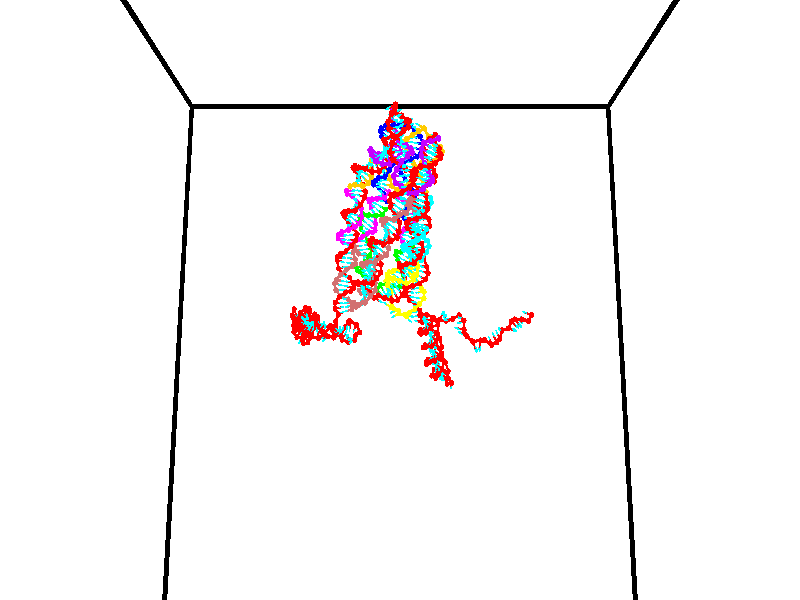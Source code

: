 // switches for output
#declare DRAW_BASES = 1; // possible values are 0, 1; only relevant for DNA ribbons
#declare DRAW_BASES_TYPE = 3; // possible values are 1, 2, 3; only relevant for DNA ribbons
#declare DRAW_FOG = 0; // set to 1 to enable fog

#include "colors.inc"

#include "transforms.inc"
background { rgb <1, 1, 1>}

#default {
   normal{
       ripples 0.25
       frequency 0.20
       turbulence 0.2
       lambda 5
   }
	finish {
		phong 0.1
		phong_size 40.
	}
}

// original window dimensions: 1024x640


// camera settings

camera {
	sky <0, 0.179814, -0.983701>
	up <0, 0.179814, -0.983701>
	right 1.6 * <1, 0, 0>
	location <35, 94.9851, 44.8844>
	look_at <35, 29.7336, 32.9568>
	direction <0, -65.2515, -11.9276>
	angle 67.0682
}


# declare cpy_camera_pos = <35, 94.9851, 44.8844>;
# if (DRAW_FOG = 1)
fog {
	fog_type 2
	up vnormalize(cpy_camera_pos)
	color rgbt<1,1,1,0.3>
	distance 1e-5
	fog_alt 3e-3
	fog_offset 56
}
# end


// LIGHTS

# declare lum = 6;
global_settings {
	ambient_light rgb lum * <0.05, 0.05, 0.05>
	max_trace_level 15
}# declare cpy_direct_light_amount = 0.25;
light_source
{	1000 * <-1, -1.16352, -0.803886>,
	rgb lum * cpy_direct_light_amount
	parallel
}

light_source
{	1000 * <1, 1.16352, 0.803886>,
	rgb lum * cpy_direct_light_amount
	parallel
}

// strand 0

// nucleotide -1

// particle -1
sphere {
	<24.385202, 35.316319, 34.774979> 0.250000
	pigment { color rgbt <1,0,0,0> }
	no_shadow
}
cylinder {
	<24.509092, 35.076778, 35.070396>,  <24.583427, 34.933052, 35.247646>, 0.100000
	pigment { color rgbt <1,0,0,0> }
	no_shadow
}
cylinder {
	<24.509092, 35.076778, 35.070396>,  <24.385202, 35.316319, 34.774979>, 0.100000
	pigment { color rgbt <1,0,0,0> }
	no_shadow
}

// particle -1
sphere {
	<24.509092, 35.076778, 35.070396> 0.100000
	pigment { color rgbt <1,0,0,0> }
	no_shadow
}
sphere {
	0, 1
	scale<0.080000,0.200000,0.300000>
	matrix <0.476658, 0.769878, 0.424365,
		-0.822719, 0.220595, 0.523900,
		0.309726, -0.598854, 0.738542,
		24.602011, 34.897121, 35.291958>
	pigment { color rgbt <0,1,1,0> }
	no_shadow
}
cylinder {
	<24.270327, 35.680523, 35.355038>,  <24.385202, 35.316319, 34.774979>, 0.130000
	pigment { color rgbt <1,0,0,0> }
	no_shadow
}

// nucleotide -1

// particle -1
sphere {
	<24.270327, 35.680523, 35.355038> 0.250000
	pigment { color rgbt <1,0,0,0> }
	no_shadow
}
cylinder {
	<24.545811, 35.407085, 35.451683>,  <24.711102, 35.243023, 35.509670>, 0.100000
	pigment { color rgbt <1,0,0,0> }
	no_shadow
}
cylinder {
	<24.545811, 35.407085, 35.451683>,  <24.270327, 35.680523, 35.355038>, 0.100000
	pigment { color rgbt <1,0,0,0> }
	no_shadow
}

// particle -1
sphere {
	<24.545811, 35.407085, 35.451683> 0.100000
	pigment { color rgbt <1,0,0,0> }
	no_shadow
}
sphere {
	0, 1
	scale<0.080000,0.200000,0.300000>
	matrix <0.542762, 0.707046, 0.453315,
		-0.480715, -0.181065, 0.857979,
		0.688711, -0.683594, 0.241612,
		24.752424, 35.202007, 35.524166>
	pigment { color rgbt <0,1,1,0> }
	no_shadow
}
cylinder {
	<24.444796, 35.703129, 36.171028>,  <24.270327, 35.680523, 35.355038>, 0.130000
	pigment { color rgbt <1,0,0,0> }
	no_shadow
}

// nucleotide -1

// particle -1
sphere {
	<24.444796, 35.703129, 36.171028> 0.250000
	pigment { color rgbt <1,0,0,0> }
	no_shadow
}
cylinder {
	<24.734640, 35.581722, 35.923542>,  <24.908546, 35.508877, 35.775051>, 0.100000
	pigment { color rgbt <1,0,0,0> }
	no_shadow
}
cylinder {
	<24.734640, 35.581722, 35.923542>,  <24.444796, 35.703129, 36.171028>, 0.100000
	pigment { color rgbt <1,0,0,0> }
	no_shadow
}

// particle -1
sphere {
	<24.734640, 35.581722, 35.923542> 0.100000
	pigment { color rgbt <1,0,0,0> }
	no_shadow
}
sphere {
	0, 1
	scale<0.080000,0.200000,0.300000>
	matrix <0.633924, 0.645725, 0.425652,
		0.270328, -0.700653, 0.660309,
		0.724613, -0.303520, -0.618718,
		24.952024, 35.490665, 35.737926>
	pigment { color rgbt <0,1,1,0> }
	no_shadow
}
cylinder {
	<25.052013, 35.691822, 36.587662>,  <24.444796, 35.703129, 36.171028>, 0.130000
	pigment { color rgbt <1,0,0,0> }
	no_shadow
}

// nucleotide -1

// particle -1
sphere {
	<25.052013, 35.691822, 36.587662> 0.250000
	pigment { color rgbt <1,0,0,0> }
	no_shadow
}
cylinder {
	<25.208683, 35.693390, 36.219624>,  <25.302685, 35.694328, 35.998802>, 0.100000
	pigment { color rgbt <1,0,0,0> }
	no_shadow
}
cylinder {
	<25.208683, 35.693390, 36.219624>,  <25.052013, 35.691822, 36.587662>, 0.100000
	pigment { color rgbt <1,0,0,0> }
	no_shadow
}

// particle -1
sphere {
	<25.208683, 35.693390, 36.219624> 0.100000
	pigment { color rgbt <1,0,0,0> }
	no_shadow
}
sphere {
	0, 1
	scale<0.080000,0.200000,0.300000>
	matrix <0.711247, 0.633103, 0.305464,
		0.583711, -0.774058, 0.245186,
		0.391675, 0.003915, -0.920096,
		25.326185, 35.694565, 35.943596>
	pigment { color rgbt <0,1,1,0> }
	no_shadow
}
cylinder {
	<25.769323, 35.518295, 36.672581>,  <25.052013, 35.691822, 36.587662>, 0.130000
	pigment { color rgbt <1,0,0,0> }
	no_shadow
}

// nucleotide -1

// particle -1
sphere {
	<25.769323, 35.518295, 36.672581> 0.250000
	pigment { color rgbt <1,0,0,0> }
	no_shadow
}
cylinder {
	<25.726248, 35.728054, 36.334724>,  <25.700401, 35.853909, 36.132011>, 0.100000
	pigment { color rgbt <1,0,0,0> }
	no_shadow
}
cylinder {
	<25.726248, 35.728054, 36.334724>,  <25.769323, 35.518295, 36.672581>, 0.100000
	pigment { color rgbt <1,0,0,0> }
	no_shadow
}

// particle -1
sphere {
	<25.726248, 35.728054, 36.334724> 0.100000
	pigment { color rgbt <1,0,0,0> }
	no_shadow
}
sphere {
	0, 1
	scale<0.080000,0.200000,0.300000>
	matrix <0.751363, 0.599276, 0.276265,
		0.651043, -0.604878, -0.458547,
		-0.107690, 0.524396, -0.844637,
		25.693941, 35.885372, 36.081333>
	pigment { color rgbt <0,1,1,0> }
	no_shadow
}
cylinder {
	<26.394314, 35.637875, 36.412899>,  <25.769323, 35.518295, 36.672581>, 0.130000
	pigment { color rgbt <1,0,0,0> }
	no_shadow
}

// nucleotide -1

// particle -1
sphere {
	<26.394314, 35.637875, 36.412899> 0.250000
	pigment { color rgbt <1,0,0,0> }
	no_shadow
}
cylinder {
	<26.172993, 35.930168, 36.252956>,  <26.040199, 36.105545, 36.156990>, 0.100000
	pigment { color rgbt <1,0,0,0> }
	no_shadow
}
cylinder {
	<26.172993, 35.930168, 36.252956>,  <26.394314, 35.637875, 36.412899>, 0.100000
	pigment { color rgbt <1,0,0,0> }
	no_shadow
}

// particle -1
sphere {
	<26.172993, 35.930168, 36.252956> 0.100000
	pigment { color rgbt <1,0,0,0> }
	no_shadow
}
sphere {
	0, 1
	scale<0.080000,0.200000,0.300000>
	matrix <0.720496, 0.660739, 0.210497,
		0.418020, -0.171630, -0.892078,
		-0.553303, 0.730730, -0.399861,
		26.007002, 36.149387, 36.132999>
	pigment { color rgbt <0,1,1,0> }
	no_shadow
}
cylinder {
	<26.852358, 35.972439, 35.876846>,  <26.394314, 35.637875, 36.412899>, 0.130000
	pigment { color rgbt <1,0,0,0> }
	no_shadow
}

// nucleotide -1

// particle -1
sphere {
	<26.852358, 35.972439, 35.876846> 0.250000
	pigment { color rgbt <1,0,0,0> }
	no_shadow
}
cylinder {
	<26.569824, 36.219521, 36.015137>,  <26.400303, 36.367771, 36.098110>, 0.100000
	pigment { color rgbt <1,0,0,0> }
	no_shadow
}
cylinder {
	<26.569824, 36.219521, 36.015137>,  <26.852358, 35.972439, 35.876846>, 0.100000
	pigment { color rgbt <1,0,0,0> }
	no_shadow
}

// particle -1
sphere {
	<26.569824, 36.219521, 36.015137> 0.100000
	pigment { color rgbt <1,0,0,0> }
	no_shadow
}
sphere {
	0, 1
	scale<0.080000,0.200000,0.300000>
	matrix <0.706679, 0.643712, 0.293665,
		-0.041148, 0.451742, -0.891199,
		-0.706336, 0.617709, 0.345724,
		26.357924, 36.404835, 36.118855>
	pigment { color rgbt <0,1,1,0> }
	no_shadow
}
cylinder {
	<26.903519, 36.509140, 35.585438>,  <26.852358, 35.972439, 35.876846>, 0.130000
	pigment { color rgbt <1,0,0,0> }
	no_shadow
}

// nucleotide -1

// particle -1
sphere {
	<26.903519, 36.509140, 35.585438> 0.250000
	pigment { color rgbt <1,0,0,0> }
	no_shadow
}
cylinder {
	<26.772636, 36.625023, 35.945217>,  <26.694107, 36.694553, 36.161083>, 0.100000
	pigment { color rgbt <1,0,0,0> }
	no_shadow
}
cylinder {
	<26.772636, 36.625023, 35.945217>,  <26.903519, 36.509140, 35.585438>, 0.100000
	pigment { color rgbt <1,0,0,0> }
	no_shadow
}

// particle -1
sphere {
	<26.772636, 36.625023, 35.945217> 0.100000
	pigment { color rgbt <1,0,0,0> }
	no_shadow
}
sphere {
	0, 1
	scale<0.080000,0.200000,0.300000>
	matrix <0.656721, 0.754123, -0.003996,
		-0.679450, 0.589377, -0.437015,
		-0.327208, 0.289712, 0.899446,
		26.674475, 36.711937, 36.215050>
	pigment { color rgbt <0,1,1,0> }
	no_shadow
}
cylinder {
	<26.717524, 37.213459, 35.517372>,  <26.903519, 36.509140, 35.585438>, 0.130000
	pigment { color rgbt <1,0,0,0> }
	no_shadow
}

// nucleotide -1

// particle -1
sphere {
	<26.717524, 37.213459, 35.517372> 0.250000
	pigment { color rgbt <1,0,0,0> }
	no_shadow
}
cylinder {
	<26.789303, 37.152267, 35.906094>,  <26.832371, 37.115551, 36.139324>, 0.100000
	pigment { color rgbt <1,0,0,0> }
	no_shadow
}
cylinder {
	<26.789303, 37.152267, 35.906094>,  <26.717524, 37.213459, 35.517372>, 0.100000
	pigment { color rgbt <1,0,0,0> }
	no_shadow
}

// particle -1
sphere {
	<26.789303, 37.152267, 35.906094> 0.100000
	pigment { color rgbt <1,0,0,0> }
	no_shadow
}
sphere {
	0, 1
	scale<0.080000,0.200000,0.300000>
	matrix <0.781120, 0.622668, -0.046217,
		-0.598038, 0.767386, 0.231232,
		0.179447, -0.152981, 0.971800,
		26.843138, 37.106373, 36.197632>
	pigment { color rgbt <0,1,1,0> }
	no_shadow
}
cylinder {
	<26.768200, 37.894550, 35.872910>,  <26.717524, 37.213459, 35.517372>, 0.130000
	pigment { color rgbt <1,0,0,0> }
	no_shadow
}

// nucleotide -1

// particle -1
sphere {
	<26.768200, 37.894550, 35.872910> 0.250000
	pigment { color rgbt <1,0,0,0> }
	no_shadow
}
cylinder {
	<26.950006, 37.633419, 36.115311>,  <27.059090, 37.476742, 36.260750>, 0.100000
	pigment { color rgbt <1,0,0,0> }
	no_shadow
}
cylinder {
	<26.950006, 37.633419, 36.115311>,  <26.768200, 37.894550, 35.872910>, 0.100000
	pigment { color rgbt <1,0,0,0> }
	no_shadow
}

// particle -1
sphere {
	<26.950006, 37.633419, 36.115311> 0.100000
	pigment { color rgbt <1,0,0,0> }
	no_shadow
}
sphere {
	0, 1
	scale<0.080000,0.200000,0.300000>
	matrix <0.789853, 0.609885, 0.064603,
		-0.411764, 0.449287, 0.792838,
		0.454515, -0.652826, 0.605999,
		27.086361, 37.437572, 36.297112>
	pigment { color rgbt <0,1,1,0> }
	no_shadow
}
cylinder {
	<27.044422, 38.301136, 36.476200>,  <26.768200, 37.894550, 35.872910>, 0.130000
	pigment { color rgbt <1,0,0,0> }
	no_shadow
}

// nucleotide -1

// particle -1
sphere {
	<27.044422, 38.301136, 36.476200> 0.250000
	pigment { color rgbt <1,0,0,0> }
	no_shadow
}
cylinder {
	<27.244366, 37.954700, 36.478542>,  <27.364332, 37.746838, 36.479946>, 0.100000
	pigment { color rgbt <1,0,0,0> }
	no_shadow
}
cylinder {
	<27.244366, 37.954700, 36.478542>,  <27.044422, 38.301136, 36.476200>, 0.100000
	pigment { color rgbt <1,0,0,0> }
	no_shadow
}

// particle -1
sphere {
	<27.244366, 37.954700, 36.478542> 0.100000
	pigment { color rgbt <1,0,0,0> }
	no_shadow
}
sphere {
	0, 1
	scale<0.080000,0.200000,0.300000>
	matrix <0.865506, 0.499750, 0.033919,
		-0.032302, -0.011889, 0.999407,
		0.499857, -0.866088, 0.005852,
		27.394323, 37.694874, 36.480297>
	pigment { color rgbt <0,1,1,0> }
	no_shadow
}
cylinder {
	<27.559313, 38.320984, 37.031040>,  <27.044422, 38.301136, 36.476200>, 0.130000
	pigment { color rgbt <1,0,0,0> }
	no_shadow
}

// nucleotide -1

// particle -1
sphere {
	<27.559313, 38.320984, 37.031040> 0.250000
	pigment { color rgbt <1,0,0,0> }
	no_shadow
}
cylinder {
	<27.643993, 38.123432, 36.693695>,  <27.694801, 38.004902, 36.491287>, 0.100000
	pigment { color rgbt <1,0,0,0> }
	no_shadow
}
cylinder {
	<27.643993, 38.123432, 36.693695>,  <27.559313, 38.320984, 37.031040>, 0.100000
	pigment { color rgbt <1,0,0,0> }
	no_shadow
}

// particle -1
sphere {
	<27.643993, 38.123432, 36.693695> 0.100000
	pigment { color rgbt <1,0,0,0> }
	no_shadow
}
sphere {
	0, 1
	scale<0.080000,0.200000,0.300000>
	matrix <0.866638, 0.493772, -0.071608,
		0.451797, -0.715734, 0.532545,
		0.211703, -0.493876, -0.843367,
		27.707504, 37.975269, 36.440685>
	pigment { color rgbt <0,1,1,0> }
	no_shadow
}
cylinder {
	<27.987152, 37.864429, 37.359661>,  <27.559313, 38.320984, 37.031040>, 0.130000
	pigment { color rgbt <1,0,0,0> }
	no_shadow
}

// nucleotide -1

// particle -1
sphere {
	<27.987152, 37.864429, 37.359661> 0.250000
	pigment { color rgbt <1,0,0,0> }
	no_shadow
}
cylinder {
	<27.906778, 38.187622, 37.581219>,  <27.858555, 38.381538, 37.714153>, 0.100000
	pigment { color rgbt <1,0,0,0> }
	no_shadow
}
cylinder {
	<27.906778, 38.187622, 37.581219>,  <27.987152, 37.864429, 37.359661>, 0.100000
	pigment { color rgbt <1,0,0,0> }
	no_shadow
}

// particle -1
sphere {
	<27.906778, 38.187622, 37.581219> 0.100000
	pigment { color rgbt <1,0,0,0> }
	no_shadow
}
sphere {
	0, 1
	scale<0.080000,0.200000,0.300000>
	matrix <-0.405564, 0.446077, -0.797830,
		-0.891708, -0.384950, 0.238054,
		-0.200934, 0.807978, 0.553892,
		27.846498, 38.430016, 37.747387>
	pigment { color rgbt <0,1,1,0> }
	no_shadow
}
cylinder {
	<28.702696, 37.879051, 37.465096>,  <27.987152, 37.864429, 37.359661>, 0.130000
	pigment { color rgbt <1,0,0,0> }
	no_shadow
}

// nucleotide -1

// particle -1
sphere {
	<28.702696, 37.879051, 37.465096> 0.250000
	pigment { color rgbt <1,0,0,0> }
	no_shadow
}
cylinder {
	<28.968935, 37.769810, 37.187275>,  <29.128679, 37.704266, 37.020584>, 0.100000
	pigment { color rgbt <1,0,0,0> }
	no_shadow
}
cylinder {
	<28.968935, 37.769810, 37.187275>,  <28.702696, 37.879051, 37.465096>, 0.100000
	pigment { color rgbt <1,0,0,0> }
	no_shadow
}

// particle -1
sphere {
	<28.968935, 37.769810, 37.187275> 0.100000
	pigment { color rgbt <1,0,0,0> }
	no_shadow
}
sphere {
	0, 1
	scale<0.080000,0.200000,0.300000>
	matrix <-0.525246, -0.832553, -0.175990,
		-0.530185, 0.481947, -0.697590,
		0.665598, -0.273100, -0.694547,
		29.168615, 37.687881, 36.978912>
	pigment { color rgbt <0,1,1,0> }
	no_shadow
}
cylinder {
	<28.486816, 37.789669, 36.786572>,  <28.702696, 37.879051, 37.465096>, 0.130000
	pigment { color rgbt <1,0,0,0> }
	no_shadow
}

// nucleotide -1

// particle -1
sphere {
	<28.486816, 37.789669, 36.786572> 0.250000
	pigment { color rgbt <1,0,0,0> }
	no_shadow
}
cylinder {
	<28.786591, 37.533970, 36.855522>,  <28.966455, 37.380550, 36.896893>, 0.100000
	pigment { color rgbt <1,0,0,0> }
	no_shadow
}
cylinder {
	<28.786591, 37.533970, 36.855522>,  <28.486816, 37.789669, 36.786572>, 0.100000
	pigment { color rgbt <1,0,0,0> }
	no_shadow
}

// particle -1
sphere {
	<28.786591, 37.533970, 36.855522> 0.100000
	pigment { color rgbt <1,0,0,0> }
	no_shadow
}
sphere {
	0, 1
	scale<0.080000,0.200000,0.300000>
	matrix <-0.599230, -0.765620, -0.233985,
		0.281552, 0.072061, -0.956836,
		0.749434, -0.639245, 0.172381,
		29.011421, 37.342197, 36.907238>
	pigment { color rgbt <0,1,1,0> }
	no_shadow
}
cylinder {
	<28.274820, 37.246433, 36.464783>,  <28.486816, 37.789669, 36.786572>, 0.130000
	pigment { color rgbt <1,0,0,0> }
	no_shadow
}

// nucleotide -1

// particle -1
sphere {
	<28.274820, 37.246433, 36.464783> 0.250000
	pigment { color rgbt <1,0,0,0> }
	no_shadow
}
cylinder {
	<28.588503, 37.092140, 36.659199>,  <28.776712, 36.999565, 36.775848>, 0.100000
	pigment { color rgbt <1,0,0,0> }
	no_shadow
}
cylinder {
	<28.588503, 37.092140, 36.659199>,  <28.274820, 37.246433, 36.464783>, 0.100000
	pigment { color rgbt <1,0,0,0> }
	no_shadow
}

// particle -1
sphere {
	<28.588503, 37.092140, 36.659199> 0.100000
	pigment { color rgbt <1,0,0,0> }
	no_shadow
}
sphere {
	0, 1
	scale<0.080000,0.200000,0.300000>
	matrix <-0.370275, -0.919455, -0.132282,
		0.497914, -0.076232, -0.863869,
		0.784205, -0.385734, 0.486037,
		28.823765, 36.976421, 36.805008>
	pigment { color rgbt <0,1,1,0> }
	no_shadow
}
cylinder {
	<28.091831, 36.531574, 36.456913>,  <28.274820, 37.246433, 36.464783>, 0.130000
	pigment { color rgbt <1,0,0,0> }
	no_shadow
}

// nucleotide -1

// particle -1
sphere {
	<28.091831, 36.531574, 36.456913> 0.250000
	pigment { color rgbt <1,0,0,0> }
	no_shadow
}
cylinder {
	<27.888670, 36.875977, 36.467537>,  <27.766773, 37.082619, 36.473911>, 0.100000
	pigment { color rgbt <1,0,0,0> }
	no_shadow
}
cylinder {
	<27.888670, 36.875977, 36.467537>,  <28.091831, 36.531574, 36.456913>, 0.100000
	pigment { color rgbt <1,0,0,0> }
	no_shadow
}

// particle -1
sphere {
	<27.888670, 36.875977, 36.467537> 0.100000
	pigment { color rgbt <1,0,0,0> }
	no_shadow
}
sphere {
	0, 1
	scale<0.080000,0.200000,0.300000>
	matrix <-0.861294, -0.508106, 0.001149,
		0.014486, -0.022294, 0.999647,
		-0.507901, 0.861006, 0.026561,
		27.736300, 37.134277, 36.475506>
	pigment { color rgbt <0,1,1,0> }
	no_shadow
}
cylinder {
	<27.586651, 36.506489, 37.027321>,  <28.091831, 36.531574, 36.456913>, 0.130000
	pigment { color rgbt <1,0,0,0> }
	no_shadow
}

// nucleotide -1

// particle -1
sphere {
	<27.586651, 36.506489, 37.027321> 0.250000
	pigment { color rgbt <1,0,0,0> }
	no_shadow
}
cylinder {
	<27.455742, 36.767548, 36.753990>,  <27.377197, 36.924183, 36.589993>, 0.100000
	pigment { color rgbt <1,0,0,0> }
	no_shadow
}
cylinder {
	<27.455742, 36.767548, 36.753990>,  <27.586651, 36.506489, 37.027321>, 0.100000
	pigment { color rgbt <1,0,0,0> }
	no_shadow
}

// particle -1
sphere {
	<27.455742, 36.767548, 36.753990> 0.100000
	pigment { color rgbt <1,0,0,0> }
	no_shadow
}
sphere {
	0, 1
	scale<0.080000,0.200000,0.300000>
	matrix <-0.919538, -0.386486, 0.071265,
		-0.217586, 0.651671, 0.726623,
		-0.327271, 0.652651, -0.683331,
		27.357561, 36.963345, 36.548992>
	pigment { color rgbt <0,1,1,0> }
	no_shadow
}
cylinder {
	<27.120567, 36.900570, 37.410236>,  <27.586651, 36.506489, 37.027321>, 0.130000
	pigment { color rgbt <1,0,0,0> }
	no_shadow
}

// nucleotide -1

// particle -1
sphere {
	<27.120567, 36.900570, 37.410236> 0.250000
	pigment { color rgbt <1,0,0,0> }
	no_shadow
}
cylinder {
	<27.035885, 36.951702, 37.022663>,  <26.985075, 36.982384, 36.790119>, 0.100000
	pigment { color rgbt <1,0,0,0> }
	no_shadow
}
cylinder {
	<27.035885, 36.951702, 37.022663>,  <27.120567, 36.900570, 37.410236>, 0.100000
	pigment { color rgbt <1,0,0,0> }
	no_shadow
}

// particle -1
sphere {
	<27.035885, 36.951702, 37.022663> 0.100000
	pigment { color rgbt <1,0,0,0> }
	no_shadow
}
sphere {
	0, 1
	scale<0.080000,0.200000,0.300000>
	matrix <-0.933145, -0.321177, 0.161512,
		-0.290554, 0.938352, 0.187281,
		-0.211706, 0.127833, -0.968937,
		26.972374, 36.990051, 36.731983>
	pigment { color rgbt <0,1,1,0> }
	no_shadow
}
cylinder {
	<26.359240, 37.184006, 37.344002>,  <27.120567, 36.900570, 37.410236>, 0.130000
	pigment { color rgbt <1,0,0,0> }
	no_shadow
}

// nucleotide -1

// particle -1
sphere {
	<26.359240, 37.184006, 37.344002> 0.250000
	pigment { color rgbt <1,0,0,0> }
	no_shadow
}
cylinder {
	<26.468115, 37.028847, 36.991764>,  <26.533440, 36.935753, 36.780422>, 0.100000
	pigment { color rgbt <1,0,0,0> }
	no_shadow
}
cylinder {
	<26.468115, 37.028847, 36.991764>,  <26.359240, 37.184006, 37.344002>, 0.100000
	pigment { color rgbt <1,0,0,0> }
	no_shadow
}

// particle -1
sphere {
	<26.468115, 37.028847, 36.991764> 0.100000
	pigment { color rgbt <1,0,0,0> }
	no_shadow
}
sphere {
	0, 1
	scale<0.080000,0.200000,0.300000>
	matrix <-0.940874, -0.299086, -0.159072,
		-0.201670, 0.871827, -0.446371,
		0.272186, -0.387899, -0.880596,
		26.549770, 36.912476, 36.727585>
	pigment { color rgbt <0,1,1,0> }
	no_shadow
}
cylinder {
	<25.719154, 36.945789, 37.118282>,  <26.359240, 37.184006, 37.344002>, 0.130000
	pigment { color rgbt <1,0,0,0> }
	no_shadow
}

// nucleotide -1

// particle -1
sphere {
	<25.719154, 36.945789, 37.118282> 0.250000
	pigment { color rgbt <1,0,0,0> }
	no_shadow
}
cylinder {
	<25.986223, 36.901413, 36.823826>,  <26.146465, 36.874786, 36.647152>, 0.100000
	pigment { color rgbt <1,0,0,0> }
	no_shadow
}
cylinder {
	<25.986223, 36.901413, 36.823826>,  <25.719154, 36.945789, 37.118282>, 0.100000
	pigment { color rgbt <1,0,0,0> }
	no_shadow
}

// particle -1
sphere {
	<25.986223, 36.901413, 36.823826> 0.100000
	pigment { color rgbt <1,0,0,0> }
	no_shadow
}
sphere {
	0, 1
	scale<0.080000,0.200000,0.300000>
	matrix <-0.701803, -0.423694, -0.572674,
		-0.248363, 0.898985, -0.360751,
		0.667674, -0.110945, -0.736141,
		26.186525, 36.868130, 36.602985>
	pigment { color rgbt <0,1,1,0> }
	no_shadow
}
cylinder {
	<25.451517, 37.292839, 36.505291>,  <25.719154, 36.945789, 37.118282>, 0.130000
	pigment { color rgbt <1,0,0,0> }
	no_shadow
}

// nucleotide -1

// particle -1
sphere {
	<25.451517, 37.292839, 36.505291> 0.250000
	pigment { color rgbt <1,0,0,0> }
	no_shadow
}
cylinder {
	<25.710850, 37.005138, 36.405422>,  <25.866449, 36.832516, 36.345501>, 0.100000
	pigment { color rgbt <1,0,0,0> }
	no_shadow
}
cylinder {
	<25.710850, 37.005138, 36.405422>,  <25.451517, 37.292839, 36.505291>, 0.100000
	pigment { color rgbt <1,0,0,0> }
	no_shadow
}

// particle -1
sphere {
	<25.710850, 37.005138, 36.405422> 0.100000
	pigment { color rgbt <1,0,0,0> }
	no_shadow
}
sphere {
	0, 1
	scale<0.080000,0.200000,0.300000>
	matrix <-0.682623, -0.403911, -0.609001,
		0.337181, 0.565268, -0.752849,
		0.648333, -0.719255, -0.249674,
		25.905350, 36.789360, 36.330521>
	pigment { color rgbt <0,1,1,0> }
	no_shadow
}
cylinder {
	<25.167784, 37.177097, 35.890587>,  <25.451517, 37.292839, 36.505291>, 0.130000
	pigment { color rgbt <1,0,0,0> }
	no_shadow
}

// nucleotide -1

// particle -1
sphere {
	<25.167784, 37.177097, 35.890587> 0.250000
	pigment { color rgbt <1,0,0,0> }
	no_shadow
}
cylinder {
	<25.433676, 36.887875, 35.965775>,  <25.593210, 36.714340, 36.010887>, 0.100000
	pigment { color rgbt <1,0,0,0> }
	no_shadow
}
cylinder {
	<25.433676, 36.887875, 35.965775>,  <25.167784, 37.177097, 35.890587>, 0.100000
	pigment { color rgbt <1,0,0,0> }
	no_shadow
}

// particle -1
sphere {
	<25.433676, 36.887875, 35.965775> 0.100000
	pigment { color rgbt <1,0,0,0> }
	no_shadow
}
sphere {
	0, 1
	scale<0.080000,0.200000,0.300000>
	matrix <-0.474424, -0.602903, -0.641427,
		0.577112, 0.337198, -0.743801,
		0.664728, -0.723052, 0.187968,
		25.633095, 36.670959, 36.022163>
	pigment { color rgbt <0,1,1,0> }
	no_shadow
}
cylinder {
	<25.264893, 36.829556, 35.328342>,  <25.167784, 37.177097, 35.890587>, 0.130000
	pigment { color rgbt <1,0,0,0> }
	no_shadow
}

// nucleotide -1

// particle -1
sphere {
	<25.264893, 36.829556, 35.328342> 0.250000
	pigment { color rgbt <1,0,0,0> }
	no_shadow
}
cylinder {
	<25.570761, 36.658947, 35.521572>,  <25.754282, 36.556583, 35.637508>, 0.100000
	pigment { color rgbt <1,0,0,0> }
	no_shadow
}
cylinder {
	<25.570761, 36.658947, 35.521572>,  <25.264893, 36.829556, 35.328342>, 0.100000
	pigment { color rgbt <1,0,0,0> }
	no_shadow
}

// particle -1
sphere {
	<25.570761, 36.658947, 35.521572> 0.100000
	pigment { color rgbt <1,0,0,0> }
	no_shadow
}
sphere {
	0, 1
	scale<0.080000,0.200000,0.300000>
	matrix <-0.351062, -0.904336, -0.242760,
		0.540401, 0.016044, -0.841255,
		0.764671, -0.426520, 0.483072,
		25.800161, 36.530991, 35.666492>
	pigment { color rgbt <0,1,1,0> }
	no_shadow
}
cylinder {
	<25.690645, 36.446369, 34.859051>,  <25.264893, 36.829556, 35.328342>, 0.130000
	pigment { color rgbt <1,0,0,0> }
	no_shadow
}

// nucleotide -1

// particle -1
sphere {
	<25.690645, 36.446369, 34.859051> 0.250000
	pigment { color rgbt <1,0,0,0> }
	no_shadow
}
cylinder {
	<25.672808, 36.289986, 35.226780>,  <25.662106, 36.196156, 35.447418>, 0.100000
	pigment { color rgbt <1,0,0,0> }
	no_shadow
}
cylinder {
	<25.672808, 36.289986, 35.226780>,  <25.690645, 36.446369, 34.859051>, 0.100000
	pigment { color rgbt <1,0,0,0> }
	no_shadow
}

// particle -1
sphere {
	<25.672808, 36.289986, 35.226780> 0.100000
	pigment { color rgbt <1,0,0,0> }
	no_shadow
}
sphere {
	0, 1
	scale<0.080000,0.200000,0.300000>
	matrix <-0.569348, -0.746219, -0.344964,
		0.820886, -0.538800, -0.189317,
		-0.044594, -0.390963, 0.919326,
		25.659430, 36.172695, 35.502579>
	pigment { color rgbt <0,1,1,0> }
	no_shadow
}
cylinder {
	<25.951973, 35.785877, 34.796219>,  <25.690645, 36.446369, 34.859051>, 0.130000
	pigment { color rgbt <1,0,0,0> }
	no_shadow
}

// nucleotide -1

// particle -1
sphere {
	<25.951973, 35.785877, 34.796219> 0.250000
	pigment { color rgbt <1,0,0,0> }
	no_shadow
}
cylinder {
	<25.752634, 35.769825, 35.142639>,  <25.633030, 35.760193, 35.350491>, 0.100000
	pigment { color rgbt <1,0,0,0> }
	no_shadow
}
cylinder {
	<25.752634, 35.769825, 35.142639>,  <25.951973, 35.785877, 34.796219>, 0.100000
	pigment { color rgbt <1,0,0,0> }
	no_shadow
}

// particle -1
sphere {
	<25.752634, 35.769825, 35.142639> 0.100000
	pigment { color rgbt <1,0,0,0> }
	no_shadow
}
sphere {
	0, 1
	scale<0.080000,0.200000,0.300000>
	matrix <-0.439288, -0.849515, -0.292146,
		0.747445, -0.526035, 0.405724,
		-0.498348, -0.040133, 0.866047,
		25.603130, 35.757786, 35.402454>
	pigment { color rgbt <0,1,1,0> }
	no_shadow
}
cylinder {
	<25.923960, 35.095623, 34.975739>,  <25.951973, 35.785877, 34.796219>, 0.130000
	pigment { color rgbt <1,0,0,0> }
	no_shadow
}

// nucleotide -1

// particle -1
sphere {
	<25.923960, 35.095623, 34.975739> 0.250000
	pigment { color rgbt <1,0,0,0> }
	no_shadow
}
cylinder {
	<25.617546, 35.225128, 35.197865>,  <25.433699, 35.302830, 35.331139>, 0.100000
	pigment { color rgbt <1,0,0,0> }
	no_shadow
}
cylinder {
	<25.617546, 35.225128, 35.197865>,  <25.923960, 35.095623, 34.975739>, 0.100000
	pigment { color rgbt <1,0,0,0> }
	no_shadow
}

// particle -1
sphere {
	<25.617546, 35.225128, 35.197865> 0.100000
	pigment { color rgbt <1,0,0,0> }
	no_shadow
}
sphere {
	0, 1
	scale<0.080000,0.200000,0.300000>
	matrix <-0.534607, -0.800568, -0.270715,
		0.356916, -0.504250, 0.786348,
		-0.766033, 0.323764, 0.555311,
		25.387735, 35.322258, 35.364456>
	pigment { color rgbt <0,1,1,0> }
	no_shadow
}
cylinder {
	<25.861094, 34.708145, 35.718864>,  <25.923960, 35.095623, 34.975739>, 0.130000
	pigment { color rgbt <1,0,0,0> }
	no_shadow
}

// nucleotide -1

// particle -1
sphere {
	<25.861094, 34.708145, 35.718864> 0.250000
	pigment { color rgbt <1,0,0,0> }
	no_shadow
}
cylinder {
	<25.507795, 34.777977, 35.544788>,  <25.295816, 34.819878, 35.440342>, 0.100000
	pigment { color rgbt <1,0,0,0> }
	no_shadow
}
cylinder {
	<25.507795, 34.777977, 35.544788>,  <25.861094, 34.708145, 35.718864>, 0.100000
	pigment { color rgbt <1,0,0,0> }
	no_shadow
}

// particle -1
sphere {
	<25.507795, 34.777977, 35.544788> 0.100000
	pigment { color rgbt <1,0,0,0> }
	no_shadow
}
sphere {
	0, 1
	scale<0.080000,0.200000,0.300000>
	matrix <-0.167813, -0.984323, -0.054291,
		-0.437851, 0.025079, 0.898698,
		-0.883247, 0.174584, -0.435195,
		25.242821, 34.830353, 35.414230>
	pigment { color rgbt <0,1,1,0> }
	no_shadow
}
cylinder {
	<25.235422, 34.474480, 36.109856>,  <25.861094, 34.708145, 35.718864>, 0.130000
	pigment { color rgbt <1,0,0,0> }
	no_shadow
}

// nucleotide -1

// particle -1
sphere {
	<25.235422, 34.474480, 36.109856> 0.250000
	pigment { color rgbt <1,0,0,0> }
	no_shadow
}
cylinder {
	<25.174158, 34.450905, 35.715279>,  <25.137400, 34.436760, 35.478531>, 0.100000
	pigment { color rgbt <1,0,0,0> }
	no_shadow
}
cylinder {
	<25.174158, 34.450905, 35.715279>,  <25.235422, 34.474480, 36.109856>, 0.100000
	pigment { color rgbt <1,0,0,0> }
	no_shadow
}

// particle -1
sphere {
	<25.174158, 34.450905, 35.715279> 0.100000
	pigment { color rgbt <1,0,0,0> }
	no_shadow
}
sphere {
	0, 1
	scale<0.080000,0.200000,0.300000>
	matrix <-0.344814, -0.932293, 0.109241,
		-0.926091, 0.356871, 0.122468,
		-0.153161, -0.058938, -0.986442,
		25.128210, 34.433224, 35.419346>
	pigment { color rgbt <0,1,1,0> }
	no_shadow
}
cylinder {
	<24.588970, 34.272125, 36.014938>,  <25.235422, 34.474480, 36.109856>, 0.130000
	pigment { color rgbt <1,0,0,0> }
	no_shadow
}

// nucleotide -1

// particle -1
sphere {
	<24.588970, 34.272125, 36.014938> 0.250000
	pigment { color rgbt <1,0,0,0> }
	no_shadow
}
cylinder {
	<24.851093, 34.134785, 35.745811>,  <25.008368, 34.052380, 35.584335>, 0.100000
	pigment { color rgbt <1,0,0,0> }
	no_shadow
}
cylinder {
	<24.851093, 34.134785, 35.745811>,  <24.588970, 34.272125, 36.014938>, 0.100000
	pigment { color rgbt <1,0,0,0> }
	no_shadow
}

// particle -1
sphere {
	<24.851093, 34.134785, 35.745811> 0.100000
	pigment { color rgbt <1,0,0,0> }
	no_shadow
}
sphere {
	0, 1
	scale<0.080000,0.200000,0.300000>
	matrix <-0.325105, -0.932202, 0.159081,
		-0.681822, 0.114489, -0.722504,
		0.655306, -0.343354, -0.672816,
		25.047686, 34.031780, 35.543968>
	pigment { color rgbt <0,1,1,0> }
	no_shadow
}
cylinder {
	<24.207834, 33.882557, 35.547443>,  <24.588970, 34.272125, 36.014938>, 0.130000
	pigment { color rgbt <1,0,0,0> }
	no_shadow
}

// nucleotide -1

// particle -1
sphere {
	<24.207834, 33.882557, 35.547443> 0.250000
	pigment { color rgbt <1,0,0,0> }
	no_shadow
}
cylinder {
	<24.582453, 33.748947, 35.504906>,  <24.807224, 33.668781, 35.479382>, 0.100000
	pigment { color rgbt <1,0,0,0> }
	no_shadow
}
cylinder {
	<24.582453, 33.748947, 35.504906>,  <24.207834, 33.882557, 35.547443>, 0.100000
	pigment { color rgbt <1,0,0,0> }
	no_shadow
}

// particle -1
sphere {
	<24.582453, 33.748947, 35.504906> 0.100000
	pigment { color rgbt <1,0,0,0> }
	no_shadow
}
sphere {
	0, 1
	scale<0.080000,0.200000,0.300000>
	matrix <-0.335157, -0.942131, 0.007608,
		-0.102733, 0.028517, -0.994300,
		0.936544, -0.334028, -0.106346,
		24.863417, 33.648739, 35.473003>
	pigment { color rgbt <0,1,1,0> }
	no_shadow
}
cylinder {
	<24.357216, 33.308823, 35.073174>,  <24.207834, 33.882557, 35.547443>, 0.130000
	pigment { color rgbt <1,0,0,0> }
	no_shadow
}

// nucleotide -1

// particle -1
sphere {
	<24.357216, 33.308823, 35.073174> 0.250000
	pigment { color rgbt <1,0,0,0> }
	no_shadow
}
cylinder {
	<24.629431, 33.269169, 35.363564>,  <24.792759, 33.245377, 35.537800>, 0.100000
	pigment { color rgbt <1,0,0,0> }
	no_shadow
}
cylinder {
	<24.629431, 33.269169, 35.363564>,  <24.357216, 33.308823, 35.073174>, 0.100000
	pigment { color rgbt <1,0,0,0> }
	no_shadow
}

// particle -1
sphere {
	<24.629431, 33.269169, 35.363564> 0.100000
	pigment { color rgbt <1,0,0,0> }
	no_shadow
}
sphere {
	0, 1
	scale<0.080000,0.200000,0.300000>
	matrix <-0.162679, -0.986519, 0.017786,
		0.714427, -0.130205, -0.687489,
		0.680536, -0.099133, 0.725977,
		24.833591, 33.239429, 35.581356>
	pigment { color rgbt <0,1,1,0> }
	no_shadow
}
cylinder {
	<24.810249, 32.804028, 34.885494>,  <24.357216, 33.308823, 35.073174>, 0.130000
	pigment { color rgbt <1,0,0,0> }
	no_shadow
}

// nucleotide -1

// particle -1
sphere {
	<24.810249, 32.804028, 34.885494> 0.250000
	pigment { color rgbt <1,0,0,0> }
	no_shadow
}
cylinder {
	<24.805611, 32.845913, 35.283268>,  <24.802828, 32.871044, 35.521931>, 0.100000
	pigment { color rgbt <1,0,0,0> }
	no_shadow
}
cylinder {
	<24.805611, 32.845913, 35.283268>,  <24.810249, 32.804028, 34.885494>, 0.100000
	pigment { color rgbt <1,0,0,0> }
	no_shadow
}

// particle -1
sphere {
	<24.805611, 32.845913, 35.283268> 0.100000
	pigment { color rgbt <1,0,0,0> }
	no_shadow
}
sphere {
	0, 1
	scale<0.080000,0.200000,0.300000>
	matrix <-0.047003, -0.993459, 0.104066,
		0.998827, -0.045535, 0.016441,
		-0.011595, 0.104716, 0.994435,
		24.802132, 32.877327, 35.581600>
	pigment { color rgbt <0,1,1,0> }
	no_shadow
}
cylinder {
	<25.210802, 32.218002, 35.047142>,  <24.810249, 32.804028, 34.885494>, 0.130000
	pigment { color rgbt <1,0,0,0> }
	no_shadow
}

// nucleotide -1

// particle -1
sphere {
	<25.210802, 32.218002, 35.047142> 0.250000
	pigment { color rgbt <1,0,0,0> }
	no_shadow
}
cylinder {
	<25.017344, 32.324459, 35.380669>,  <24.901268, 32.388332, 35.580784>, 0.100000
	pigment { color rgbt <1,0,0,0> }
	no_shadow
}
cylinder {
	<25.017344, 32.324459, 35.380669>,  <25.210802, 32.218002, 35.047142>, 0.100000
	pigment { color rgbt <1,0,0,0> }
	no_shadow
}

// particle -1
sphere {
	<25.017344, 32.324459, 35.380669> 0.100000
	pigment { color rgbt <1,0,0,0> }
	no_shadow
}
sphere {
	0, 1
	scale<0.080000,0.200000,0.300000>
	matrix <-0.286632, -0.948278, 0.136419,
		0.827000, -0.173021, 0.534916,
		-0.483646, 0.266143, 0.833820,
		24.872250, 32.404301, 35.630814>
	pigment { color rgbt <0,1,1,0> }
	no_shadow
}
cylinder {
	<25.680296, 32.789177, 35.117928>,  <25.210802, 32.218002, 35.047142>, 0.130000
	pigment { color rgbt <1,0,0,0> }
	no_shadow
}

// nucleotide -1

// particle -1
sphere {
	<25.680296, 32.789177, 35.117928> 0.250000
	pigment { color rgbt <1,0,0,0> }
	no_shadow
}
cylinder {
	<25.478371, 32.837585, 35.459808>,  <25.357216, 32.866631, 35.664936>, 0.100000
	pigment { color rgbt <1,0,0,0> }
	no_shadow
}
cylinder {
	<25.478371, 32.837585, 35.459808>,  <25.680296, 32.789177, 35.117928>, 0.100000
	pigment { color rgbt <1,0,0,0> }
	no_shadow
}

// particle -1
sphere {
	<25.478371, 32.837585, 35.459808> 0.100000
	pigment { color rgbt <1,0,0,0> }
	no_shadow
}
sphere {
	0, 1
	scale<0.080000,0.200000,0.300000>
	matrix <-0.081444, -0.992385, 0.092410,
		0.859379, -0.022961, 0.510824,
		-0.504812, 0.121019, 0.854704,
		25.326927, 32.873890, 35.716221>
	pigment { color rgbt <0,1,1,0> }
	no_shadow
}
cylinder {
	<25.849764, 32.273792, 35.457649>,  <25.680296, 32.789177, 35.117928>, 0.130000
	pigment { color rgbt <1,0,0,0> }
	no_shadow
}

// nucleotide -1

// particle -1
sphere {
	<25.849764, 32.273792, 35.457649> 0.250000
	pigment { color rgbt <1,0,0,0> }
	no_shadow
}
cylinder {
	<25.519169, 32.383591, 35.654247>,  <25.320812, 32.449471, 35.772205>, 0.100000
	pigment { color rgbt <1,0,0,0> }
	no_shadow
}
cylinder {
	<25.519169, 32.383591, 35.654247>,  <25.849764, 32.273792, 35.457649>, 0.100000
	pigment { color rgbt <1,0,0,0> }
	no_shadow
}

// particle -1
sphere {
	<25.519169, 32.383591, 35.654247> 0.100000
	pigment { color rgbt <1,0,0,0> }
	no_shadow
}
sphere {
	0, 1
	scale<0.080000,0.200000,0.300000>
	matrix <-0.138021, -0.945222, 0.295811,
		0.545772, 0.176648, 0.819102,
		-0.826488, 0.274499, 0.491495,
		25.271223, 32.465939, 35.801697>
	pigment { color rgbt <0,1,1,0> }
	no_shadow
}
cylinder {
	<25.808777, 31.818405, 35.953667>,  <25.849764, 32.273792, 35.457649>, 0.130000
	pigment { color rgbt <1,0,0,0> }
	no_shadow
}

// nucleotide -1

// particle -1
sphere {
	<25.808777, 31.818405, 35.953667> 0.250000
	pigment { color rgbt <1,0,0,0> }
	no_shadow
}
cylinder {
	<25.431057, 31.943705, 35.994011>,  <25.204426, 32.018883, 36.018219>, 0.100000
	pigment { color rgbt <1,0,0,0> }
	no_shadow
}
cylinder {
	<25.431057, 31.943705, 35.994011>,  <25.808777, 31.818405, 35.953667>, 0.100000
	pigment { color rgbt <1,0,0,0> }
	no_shadow
}

// particle -1
sphere {
	<25.431057, 31.943705, 35.994011> 0.100000
	pigment { color rgbt <1,0,0,0> }
	no_shadow
}
sphere {
	0, 1
	scale<0.080000,0.200000,0.300000>
	matrix <-0.268146, -0.910083, 0.315986,
		0.190773, 0.271340, 0.943388,
		-0.944300, 0.313248, 0.100860,
		25.147766, 32.037678, 36.024269>
	pigment { color rgbt <0,1,1,0> }
	no_shadow
}
cylinder {
	<25.673138, 31.579241, 36.570370>,  <25.808777, 31.818405, 35.953667>, 0.130000
	pigment { color rgbt <1,0,0,0> }
	no_shadow
}

// nucleotide -1

// particle -1
sphere {
	<25.673138, 31.579241, 36.570370> 0.250000
	pigment { color rgbt <1,0,0,0> }
	no_shadow
}
cylinder {
	<25.311283, 31.656527, 36.418423>,  <25.094170, 31.702898, 36.327255>, 0.100000
	pigment { color rgbt <1,0,0,0> }
	no_shadow
}
cylinder {
	<25.311283, 31.656527, 36.418423>,  <25.673138, 31.579241, 36.570370>, 0.100000
	pigment { color rgbt <1,0,0,0> }
	no_shadow
}

// particle -1
sphere {
	<25.311283, 31.656527, 36.418423> 0.100000
	pigment { color rgbt <1,0,0,0> }
	no_shadow
}
sphere {
	0, 1
	scale<0.080000,0.200000,0.300000>
	matrix <-0.298477, -0.923461, 0.241105,
		-0.304210, 0.331495, 0.893066,
		-0.904637, 0.193214, -0.379869,
		25.039892, 31.714491, 36.304462>
	pigment { color rgbt <0,1,1,0> }
	no_shadow
}
cylinder {
	<25.245468, 31.401291, 37.067257>,  <25.673138, 31.579241, 36.570370>, 0.130000
	pigment { color rgbt <1,0,0,0> }
	no_shadow
}

// nucleotide -1

// particle -1
sphere {
	<25.245468, 31.401291, 37.067257> 0.250000
	pigment { color rgbt <1,0,0,0> }
	no_shadow
}
cylinder {
	<25.063778, 31.386913, 36.711193>,  <24.954763, 31.378286, 36.497555>, 0.100000
	pigment { color rgbt <1,0,0,0> }
	no_shadow
}
cylinder {
	<25.063778, 31.386913, 36.711193>,  <25.245468, 31.401291, 37.067257>, 0.100000
	pigment { color rgbt <1,0,0,0> }
	no_shadow
}

// particle -1
sphere {
	<25.063778, 31.386913, 36.711193> 0.100000
	pigment { color rgbt <1,0,0,0> }
	no_shadow
}
sphere {
	0, 1
	scale<0.080000,0.200000,0.300000>
	matrix <-0.172488, -0.976730, 0.127458,
		-0.874029, 0.211437, 0.437457,
		-0.454226, -0.035946, -0.890161,
		24.927509, 31.376129, 36.444145>
	pigment { color rgbt <0,1,1,0> }
	no_shadow
}
cylinder {
	<24.687546, 30.832426, 37.099052>,  <25.245468, 31.401291, 37.067257>, 0.130000
	pigment { color rgbt <1,0,0,0> }
	no_shadow
}

// nucleotide -1

// particle -1
sphere {
	<24.687546, 30.832426, 37.099052> 0.250000
	pigment { color rgbt <1,0,0,0> }
	no_shadow
}
cylinder {
	<24.784492, 30.910311, 36.718876>,  <24.842661, 30.957043, 36.490768>, 0.100000
	pigment { color rgbt <1,0,0,0> }
	no_shadow
}
cylinder {
	<24.784492, 30.910311, 36.718876>,  <24.687546, 30.832426, 37.099052>, 0.100000
	pigment { color rgbt <1,0,0,0> }
	no_shadow
}

// particle -1
sphere {
	<24.784492, 30.910311, 36.718876> 0.100000
	pigment { color rgbt <1,0,0,0> }
	no_shadow
}
sphere {
	0, 1
	scale<0.080000,0.200000,0.300000>
	matrix <0.038465, -0.980811, -0.191126,
		-0.969422, 0.009764, -0.245207,
		0.242368, 0.194714, -0.950444,
		24.857203, 30.968725, 36.433743>
	pigment { color rgbt <0,1,1,0> }
	no_shadow
}
cylinder {
	<24.644688, 30.247660, 36.552010>,  <24.687546, 30.832426, 37.099052>, 0.130000
	pigment { color rgbt <1,0,0,0> }
	no_shadow
}

// nucleotide -1

// particle -1
sphere {
	<24.644688, 30.247660, 36.552010> 0.250000
	pigment { color rgbt <1,0,0,0> }
	no_shadow
}
cylinder {
	<24.351980, 30.035784, 36.723564>,  <24.176355, 29.908659, 36.826496>, 0.100000
	pigment { color rgbt <1,0,0,0> }
	no_shadow
}
cylinder {
	<24.351980, 30.035784, 36.723564>,  <24.644688, 30.247660, 36.552010>, 0.100000
	pigment { color rgbt <1,0,0,0> }
	no_shadow
}

// particle -1
sphere {
	<24.351980, 30.035784, 36.723564> 0.100000
	pigment { color rgbt <1,0,0,0> }
	no_shadow
}
sphere {
	0, 1
	scale<0.080000,0.200000,0.300000>
	matrix <0.670669, -0.671651, 0.314784,
		0.121325, 0.517991, 0.846738,
		-0.731768, -0.529690, 0.428888,
		24.132450, 29.876877, 36.852230>
	pigment { color rgbt <0,1,1,0> }
	no_shadow
}
cylinder {
	<24.878607, 30.381203, 35.851669>,  <24.644688, 30.247660, 36.552010>, 0.130000
	pigment { color rgbt <1,0,0,0> }
	no_shadow
}

// nucleotide -1

// particle -1
sphere {
	<24.878607, 30.381203, 35.851669> 0.250000
	pigment { color rgbt <1,0,0,0> }
	no_shadow
}
cylinder {
	<24.542809, 30.542835, 35.996979>,  <24.341330, 30.639814, 36.084164>, 0.100000
	pigment { color rgbt <1,0,0,0> }
	no_shadow
}
cylinder {
	<24.542809, 30.542835, 35.996979>,  <24.878607, 30.381203, 35.851669>, 0.100000
	pigment { color rgbt <1,0,0,0> }
	no_shadow
}

// particle -1
sphere {
	<24.542809, 30.542835, 35.996979> 0.100000
	pigment { color rgbt <1,0,0,0> }
	no_shadow
}
sphere {
	0, 1
	scale<0.080000,0.200000,0.300000>
	matrix <0.419734, 0.906821, -0.038715,
		-0.345070, 0.119978, -0.930877,
		-0.839494, 0.404080, 0.363276,
		24.290960, 30.664059, 36.105961>
	pigment { color rgbt <0,1,1,0> }
	no_shadow
}
cylinder {
	<24.645308, 30.909090, 35.408489>,  <24.878607, 30.381203, 35.851669>, 0.130000
	pigment { color rgbt <1,0,0,0> }
	no_shadow
}

// nucleotide -1

// particle -1
sphere {
	<24.645308, 30.909090, 35.408489> 0.250000
	pigment { color rgbt <1,0,0,0> }
	no_shadow
}
cylinder {
	<24.538687, 30.975103, 35.788322>,  <24.474714, 31.014711, 36.016224>, 0.100000
	pigment { color rgbt <1,0,0,0> }
	no_shadow
}
cylinder {
	<24.538687, 30.975103, 35.788322>,  <24.645308, 30.909090, 35.408489>, 0.100000
	pigment { color rgbt <1,0,0,0> }
	no_shadow
}

// particle -1
sphere {
	<24.538687, 30.975103, 35.788322> 0.100000
	pigment { color rgbt <1,0,0,0> }
	no_shadow
}
sphere {
	0, 1
	scale<0.080000,0.200000,0.300000>
	matrix <0.264881, 0.959838, -0.092463,
		-0.926709, 0.226881, -0.299560,
		-0.266551, 0.165034, 0.949587,
		24.458721, 31.024614, 36.073200>
	pigment { color rgbt <0,1,1,0> }
	no_shadow
}
cylinder {
	<24.213375, 31.492605, 35.322784>,  <24.645308, 30.909090, 35.408489>, 0.130000
	pigment { color rgbt <1,0,0,0> }
	no_shadow
}

// nucleotide -1

// particle -1
sphere {
	<24.213375, 31.492605, 35.322784> 0.250000
	pigment { color rgbt <1,0,0,0> }
	no_shadow
}
cylinder {
	<24.362949, 31.441568, 35.690239>,  <24.452694, 31.410946, 35.910713>, 0.100000
	pigment { color rgbt <1,0,0,0> }
	no_shadow
}
cylinder {
	<24.362949, 31.441568, 35.690239>,  <24.213375, 31.492605, 35.322784>, 0.100000
	pigment { color rgbt <1,0,0,0> }
	no_shadow
}

// particle -1
sphere {
	<24.362949, 31.441568, 35.690239> 0.100000
	pigment { color rgbt <1,0,0,0> }
	no_shadow
}
sphere {
	0, 1
	scale<0.080000,0.200000,0.300000>
	matrix <0.131899, 0.987740, 0.083502,
		-0.918027, 0.089942, 0.386182,
		0.373937, -0.127594, 0.918635,
		24.475130, 31.403290, 35.965828>
	pigment { color rgbt <0,1,1,0> }
	no_shadow
}
cylinder {
	<23.799227, 31.844580, 35.909115>,  <24.213375, 31.492605, 35.322784>, 0.130000
	pigment { color rgbt <1,0,0,0> }
	no_shadow
}

// nucleotide -1

// particle -1
sphere {
	<23.799227, 31.844580, 35.909115> 0.250000
	pigment { color rgbt <1,0,0,0> }
	no_shadow
}
cylinder {
	<24.176983, 31.810722, 36.036217>,  <24.403637, 31.790407, 36.112476>, 0.100000
	pigment { color rgbt <1,0,0,0> }
	no_shadow
}
cylinder {
	<24.176983, 31.810722, 36.036217>,  <23.799227, 31.844580, 35.909115>, 0.100000
	pigment { color rgbt <1,0,0,0> }
	no_shadow
}

// particle -1
sphere {
	<24.176983, 31.810722, 36.036217> 0.100000
	pigment { color rgbt <1,0,0,0> }
	no_shadow
}
sphere {
	0, 1
	scale<0.080000,0.200000,0.300000>
	matrix <0.065951, 0.995423, 0.069156,
		-0.322150, -0.044354, 0.945649,
		0.944389, -0.084645, 0.317751,
		24.460299, 31.785328, 36.131542>
	pigment { color rgbt <0,1,1,0> }
	no_shadow
}
cylinder {
	<23.902609, 32.501678, 36.284519>,  <23.799227, 31.844580, 35.909115>, 0.130000
	pigment { color rgbt <1,0,0,0> }
	no_shadow
}

// nucleotide -1

// particle -1
sphere {
	<23.902609, 32.501678, 36.284519> 0.250000
	pigment { color rgbt <1,0,0,0> }
	no_shadow
}
cylinder {
	<24.265635, 32.351974, 36.208355>,  <24.483450, 32.262150, 36.162659>, 0.100000
	pigment { color rgbt <1,0,0,0> }
	no_shadow
}
cylinder {
	<24.265635, 32.351974, 36.208355>,  <23.902609, 32.501678, 36.284519>, 0.100000
	pigment { color rgbt <1,0,0,0> }
	no_shadow
}

// particle -1
sphere {
	<24.265635, 32.351974, 36.208355> 0.100000
	pigment { color rgbt <1,0,0,0> }
	no_shadow
}
sphere {
	0, 1
	scale<0.080000,0.200000,0.300000>
	matrix <0.385565, 0.922347, 0.024812,
		0.166335, -0.095933, 0.981392,
		0.907564, -0.374263, -0.190407,
		24.537903, 32.239697, 36.151234>
	pigment { color rgbt <0,1,1,0> }
	no_shadow
}
cylinder {
	<24.312786, 32.864082, 36.789658>,  <23.902609, 32.501678, 36.284519>, 0.130000
	pigment { color rgbt <1,0,0,0> }
	no_shadow
}

// nucleotide -1

// particle -1
sphere {
	<24.312786, 32.864082, 36.789658> 0.250000
	pigment { color rgbt <1,0,0,0> }
	no_shadow
}
cylinder {
	<24.502686, 32.716602, 36.469990>,  <24.616625, 32.628113, 36.278191>, 0.100000
	pigment { color rgbt <1,0,0,0> }
	no_shadow
}
cylinder {
	<24.502686, 32.716602, 36.469990>,  <24.312786, 32.864082, 36.789658>, 0.100000
	pigment { color rgbt <1,0,0,0> }
	no_shadow
}

// particle -1
sphere {
	<24.502686, 32.716602, 36.469990> 0.100000
	pigment { color rgbt <1,0,0,0> }
	no_shadow
}
sphere {
	0, 1
	scale<0.080000,0.200000,0.300000>
	matrix <0.440028, 0.885823, -0.147283,
		0.762226, -0.281734, 0.582784,
		0.474749, -0.368704, -0.799169,
		24.645111, 32.605991, 36.230240>
	pigment { color rgbt <0,1,1,0> }
	no_shadow
}
cylinder {
	<24.909739, 33.040920, 36.868011>,  <24.312786, 32.864082, 36.789658>, 0.130000
	pigment { color rgbt <1,0,0,0> }
	no_shadow
}

// nucleotide -1

// particle -1
sphere {
	<24.909739, 33.040920, 36.868011> 0.250000
	pigment { color rgbt <1,0,0,0> }
	no_shadow
}
cylinder {
	<24.897778, 32.974701, 36.473713>,  <24.890600, 32.934967, 36.237133>, 0.100000
	pigment { color rgbt <1,0,0,0> }
	no_shadow
}
cylinder {
	<24.897778, 32.974701, 36.473713>,  <24.909739, 33.040920, 36.868011>, 0.100000
	pigment { color rgbt <1,0,0,0> }
	no_shadow
}

// particle -1
sphere {
	<24.897778, 32.974701, 36.473713> 0.100000
	pigment { color rgbt <1,0,0,0> }
	no_shadow
}
sphere {
	0, 1
	scale<0.080000,0.200000,0.300000>
	matrix <0.421881, 0.891952, -0.162598,
		0.906158, -0.420730, 0.043173,
		-0.029902, -0.165553, -0.985748,
		24.888807, 32.925034, 36.177990>
	pigment { color rgbt <0,1,1,0> }
	no_shadow
}
cylinder {
	<25.558998, 33.159813, 36.687389>,  <24.909739, 33.040920, 36.868011>, 0.130000
	pigment { color rgbt <1,0,0,0> }
	no_shadow
}

// nucleotide -1

// particle -1
sphere {
	<25.558998, 33.159813, 36.687389> 0.250000
	pigment { color rgbt <1,0,0,0> }
	no_shadow
}
cylinder {
	<25.331814, 33.187386, 36.359325>,  <25.195503, 33.203930, 36.162487>, 0.100000
	pigment { color rgbt <1,0,0,0> }
	no_shadow
}
cylinder {
	<25.331814, 33.187386, 36.359325>,  <25.558998, 33.159813, 36.687389>, 0.100000
	pigment { color rgbt <1,0,0,0> }
	no_shadow
}

// particle -1
sphere {
	<25.331814, 33.187386, 36.359325> 0.100000
	pigment { color rgbt <1,0,0,0> }
	no_shadow
}
sphere {
	0, 1
	scale<0.080000,0.200000,0.300000>
	matrix <0.279911, 0.953267, -0.113720,
		0.773996, -0.294162, -0.560713,
		-0.567961, 0.068931, -0.820164,
		25.161427, 33.208065, 36.113277>
	pigment { color rgbt <0,1,1,0> }
	no_shadow
}
cylinder {
	<26.080818, 33.431957, 36.151016>,  <25.558998, 33.159813, 36.687389>, 0.130000
	pigment { color rgbt <1,0,0,0> }
	no_shadow
}

// nucleotide -1

// particle -1
sphere {
	<26.080818, 33.431957, 36.151016> 0.250000
	pigment { color rgbt <1,0,0,0> }
	no_shadow
}
cylinder {
	<25.688299, 33.489529, 36.099880>,  <25.452787, 33.524071, 36.069199>, 0.100000
	pigment { color rgbt <1,0,0,0> }
	no_shadow
}
cylinder {
	<25.688299, 33.489529, 36.099880>,  <26.080818, 33.431957, 36.151016>, 0.100000
	pigment { color rgbt <1,0,0,0> }
	no_shadow
}

// particle -1
sphere {
	<25.688299, 33.489529, 36.099880> 0.100000
	pigment { color rgbt <1,0,0,0> }
	no_shadow
}
sphere {
	0, 1
	scale<0.080000,0.200000,0.300000>
	matrix <0.129263, 0.984750, 0.116445,
		0.142650, 0.097742, -0.984935,
		-0.981296, 0.143926, -0.127840,
		25.393909, 33.532707, 36.061527>
	pigment { color rgbt <0,1,1,0> }
	no_shadow
}
cylinder {
	<26.472717, 32.856377, 35.839977>,  <26.080818, 33.431957, 36.151016>, 0.130000
	pigment { color rgbt <1,0,0,0> }
	no_shadow
}

// nucleotide -1

// particle -1
sphere {
	<26.472717, 32.856377, 35.839977> 0.250000
	pigment { color rgbt <1,0,0,0> }
	no_shadow
}
cylinder {
	<26.650980, 33.183720, 35.985130>,  <26.757936, 33.380123, 36.072224>, 0.100000
	pigment { color rgbt <1,0,0,0> }
	no_shadow
}
cylinder {
	<26.650980, 33.183720, 35.985130>,  <26.472717, 32.856377, 35.839977>, 0.100000
	pigment { color rgbt <1,0,0,0> }
	no_shadow
}

// particle -1
sphere {
	<26.650980, 33.183720, 35.985130> 0.100000
	pigment { color rgbt <1,0,0,0> }
	no_shadow
}
sphere {
	0, 1
	scale<0.080000,0.200000,0.300000>
	matrix <-0.061606, -0.376368, 0.924420,
		0.893082, -0.434329, -0.117315,
		0.445656, 0.818355, 0.362885,
		26.784678, 33.429226, 36.093994>
	pigment { color rgbt <0,1,1,0> }
	no_shadow
}
cylinder {
	<27.027666, 32.666332, 36.315315>,  <26.472717, 32.856377, 35.839977>, 0.130000
	pigment { color rgbt <1,0,0,0> }
	no_shadow
}

// nucleotide -1

// particle -1
sphere {
	<27.027666, 32.666332, 36.315315> 0.250000
	pigment { color rgbt <1,0,0,0> }
	no_shadow
}
cylinder {
	<26.916628, 33.037548, 36.414658>,  <26.850006, 33.260277, 36.474262>, 0.100000
	pigment { color rgbt <1,0,0,0> }
	no_shadow
}
cylinder {
	<26.916628, 33.037548, 36.414658>,  <27.027666, 32.666332, 36.315315>, 0.100000
	pigment { color rgbt <1,0,0,0> }
	no_shadow
}

// particle -1
sphere {
	<26.916628, 33.037548, 36.414658> 0.100000
	pigment { color rgbt <1,0,0,0> }
	no_shadow
}
sphere {
	0, 1
	scale<0.080000,0.200000,0.300000>
	matrix <0.019674, -0.252973, 0.967273,
		0.960497, 0.273395, 0.051966,
		-0.277594, 0.928041, 0.248359,
		26.833349, 33.315960, 36.489166>
	pigment { color rgbt <0,1,1,0> }
	no_shadow
}
cylinder {
	<27.539534, 32.995880, 36.761913>,  <27.027666, 32.666332, 36.315315>, 0.130000
	pigment { color rgbt <1,0,0,0> }
	no_shadow
}

// nucleotide -1

// particle -1
sphere {
	<27.539534, 32.995880, 36.761913> 0.250000
	pigment { color rgbt <1,0,0,0> }
	no_shadow
}
cylinder {
	<27.179573, 33.141556, 36.857868>,  <26.963596, 33.228962, 36.915440>, 0.100000
	pigment { color rgbt <1,0,0,0> }
	no_shadow
}
cylinder {
	<27.179573, 33.141556, 36.857868>,  <27.539534, 32.995880, 36.761913>, 0.100000
	pigment { color rgbt <1,0,0,0> }
	no_shadow
}

// particle -1
sphere {
	<27.179573, 33.141556, 36.857868> 0.100000
	pigment { color rgbt <1,0,0,0> }
	no_shadow
}
sphere {
	0, 1
	scale<0.080000,0.200000,0.300000>
	matrix <0.165688, -0.223297, 0.960565,
		0.403393, 0.904160, 0.140604,
		-0.899901, 0.364189, 0.239885,
		26.909603, 33.250813, 36.929832>
	pigment { color rgbt <0,1,1,0> }
	no_shadow
}
cylinder {
	<28.284660, 33.074059, 36.713234>,  <27.539534, 32.995880, 36.761913>, 0.130000
	pigment { color rgbt <1,0,0,0> }
	no_shadow
}

// nucleotide -1

// particle -1
sphere {
	<28.284660, 33.074059, 36.713234> 0.250000
	pigment { color rgbt <1,0,0,0> }
	no_shadow
}
cylinder {
	<28.355322, 33.099201, 36.320328>,  <28.397718, 33.114288, 36.084583>, 0.100000
	pigment { color rgbt <1,0,0,0> }
	no_shadow
}
cylinder {
	<28.355322, 33.099201, 36.320328>,  <28.284660, 33.074059, 36.713234>, 0.100000
	pigment { color rgbt <1,0,0,0> }
	no_shadow
}

// particle -1
sphere {
	<28.355322, 33.099201, 36.320328> 0.100000
	pigment { color rgbt <1,0,0,0> }
	no_shadow
}
sphere {
	0, 1
	scale<0.080000,0.200000,0.300000>
	matrix <0.981567, 0.062700, 0.180542,
		0.072936, -0.996051, -0.050624,
		0.176655, 0.062859, -0.982263,
		28.408318, 33.118057, 36.025650>
	pigment { color rgbt <0,1,1,0> }
	no_shadow
}
cylinder {
	<28.832024, 32.702091, 36.556435>,  <28.284660, 33.074059, 36.713234>, 0.130000
	pigment { color rgbt <1,0,0,0> }
	no_shadow
}

// nucleotide -1

// particle -1
sphere {
	<28.832024, 32.702091, 36.556435> 0.250000
	pigment { color rgbt <1,0,0,0> }
	no_shadow
}
cylinder {
	<28.801487, 33.005619, 36.297710>,  <28.783165, 33.187737, 36.142475>, 0.100000
	pigment { color rgbt <1,0,0,0> }
	no_shadow
}
cylinder {
	<28.801487, 33.005619, 36.297710>,  <28.832024, 32.702091, 36.556435>, 0.100000
	pigment { color rgbt <1,0,0,0> }
	no_shadow
}

// particle -1
sphere {
	<28.801487, 33.005619, 36.297710> 0.100000
	pigment { color rgbt <1,0,0,0> }
	no_shadow
}
sphere {
	0, 1
	scale<0.080000,0.200000,0.300000>
	matrix <0.937650, 0.275250, 0.212248,
		0.339093, -0.590279, -0.732521,
		-0.076341, 0.758820, -0.646811,
		28.778585, 33.233265, 36.103668>
	pigment { color rgbt <0,1,1,0> }
	no_shadow
}
cylinder {
	<29.321730, 32.671459, 35.880596>,  <28.832024, 32.702091, 36.556435>, 0.130000
	pigment { color rgbt <1,0,0,0> }
	no_shadow
}

// nucleotide -1

// particle -1
sphere {
	<29.321730, 32.671459, 35.880596> 0.250000
	pigment { color rgbt <1,0,0,0> }
	no_shadow
}
cylinder {
	<29.220877, 33.039978, 35.999012>,  <29.160366, 33.261089, 36.070061>, 0.100000
	pigment { color rgbt <1,0,0,0> }
	no_shadow
}
cylinder {
	<29.220877, 33.039978, 35.999012>,  <29.321730, 32.671459, 35.880596>, 0.100000
	pigment { color rgbt <1,0,0,0> }
	no_shadow
}

// particle -1
sphere {
	<29.220877, 33.039978, 35.999012> 0.100000
	pigment { color rgbt <1,0,0,0> }
	no_shadow
}
sphere {
	0, 1
	scale<0.080000,0.200000,0.300000>
	matrix <0.964760, 0.215514, 0.150972,
		0.075290, 0.323668, -0.943170,
		-0.252131, 0.921299, 0.296036,
		29.145237, 33.316368, 36.087822>
	pigment { color rgbt <0,1,1,0> }
	no_shadow
}
cylinder {
	<29.686876, 33.236225, 35.462440>,  <29.321730, 32.671459, 35.880596>, 0.130000
	pigment { color rgbt <1,0,0,0> }
	no_shadow
}

// nucleotide -1

// particle -1
sphere {
	<29.686876, 33.236225, 35.462440> 0.250000
	pigment { color rgbt <1,0,0,0> }
	no_shadow
}
cylinder {
	<29.609655, 33.406887, 35.815868>,  <29.563322, 33.509285, 36.027924>, 0.100000
	pigment { color rgbt <1,0,0,0> }
	no_shadow
}
cylinder {
	<29.609655, 33.406887, 35.815868>,  <29.686876, 33.236225, 35.462440>, 0.100000
	pigment { color rgbt <1,0,0,0> }
	no_shadow
}

// particle -1
sphere {
	<29.609655, 33.406887, 35.815868> 0.100000
	pigment { color rgbt <1,0,0,0> }
	no_shadow
}
sphere {
	0, 1
	scale<0.080000,0.200000,0.300000>
	matrix <0.964194, 0.249366, 0.090256,
		-0.181824, 0.869358, -0.459517,
		-0.193053, 0.426653, 0.883571,
		29.551739, 33.534882, 36.080940>
	pigment { color rgbt <0,1,1,0> }
	no_shadow
}
cylinder {
	<29.914370, 33.980751, 35.555634>,  <29.686876, 33.236225, 35.462440>, 0.130000
	pigment { color rgbt <1,0,0,0> }
	no_shadow
}

// nucleotide -1

// particle -1
sphere {
	<29.914370, 33.980751, 35.555634> 0.250000
	pigment { color rgbt <1,0,0,0> }
	no_shadow
}
cylinder {
	<29.874243, 33.829647, 35.923817>,  <29.850166, 33.738987, 36.144726>, 0.100000
	pigment { color rgbt <1,0,0,0> }
	no_shadow
}
cylinder {
	<29.874243, 33.829647, 35.923817>,  <29.914370, 33.980751, 35.555634>, 0.100000
	pigment { color rgbt <1,0,0,0> }
	no_shadow
}

// particle -1
sphere {
	<29.874243, 33.829647, 35.923817> 0.100000
	pigment { color rgbt <1,0,0,0> }
	no_shadow
}
sphere {
	0, 1
	scale<0.080000,0.200000,0.300000>
	matrix <0.989114, 0.062235, 0.133343,
		-0.107656, 0.923810, 0.367402,
		-0.100319, -0.377758, 0.920454,
		29.844147, 33.716320, 36.199951>
	pigment { color rgbt <0,1,1,0> }
	no_shadow
}
cylinder {
	<30.557123, 34.195633, 35.891525>,  <29.914370, 33.980751, 35.555634>, 0.130000
	pigment { color rgbt <1,0,0,0> }
	no_shadow
}

// nucleotide -1

// particle -1
sphere {
	<30.557123, 34.195633, 35.891525> 0.250000
	pigment { color rgbt <1,0,0,0> }
	no_shadow
}
cylinder {
	<30.401226, 33.923592, 36.139896>,  <30.307688, 33.760365, 36.288921>, 0.100000
	pigment { color rgbt <1,0,0,0> }
	no_shadow
}
cylinder {
	<30.401226, 33.923592, 36.139896>,  <30.557123, 34.195633, 35.891525>, 0.100000
	pigment { color rgbt <1,0,0,0> }
	no_shadow
}

// particle -1
sphere {
	<30.401226, 33.923592, 36.139896> 0.100000
	pigment { color rgbt <1,0,0,0> }
	no_shadow
}
sphere {
	0, 1
	scale<0.080000,0.200000,0.300000>
	matrix <0.915494, -0.213022, 0.341311,
		-0.099855, 0.701483, 0.705656,
		-0.389744, -0.680106, 0.620932,
		30.284304, 33.719559, 36.326176>
	pigment { color rgbt <0,1,1,0> }
	no_shadow
}
cylinder {
	<30.937473, 34.223518, 36.566933>,  <30.557123, 34.195633, 35.891525>, 0.130000
	pigment { color rgbt <1,0,0,0> }
	no_shadow
}

// nucleotide -1

// particle -1
sphere {
	<30.937473, 34.223518, 36.566933> 0.250000
	pigment { color rgbt <1,0,0,0> }
	no_shadow
}
cylinder {
	<30.782072, 33.859104, 36.511673>,  <30.688831, 33.640457, 36.478519>, 0.100000
	pigment { color rgbt <1,0,0,0> }
	no_shadow
}
cylinder {
	<30.782072, 33.859104, 36.511673>,  <30.937473, 34.223518, 36.566933>, 0.100000
	pigment { color rgbt <1,0,0,0> }
	no_shadow
}

// particle -1
sphere {
	<30.782072, 33.859104, 36.511673> 0.100000
	pigment { color rgbt <1,0,0,0> }
	no_shadow
}
sphere {
	0, 1
	scale<0.080000,0.200000,0.300000>
	matrix <0.888773, -0.410062, 0.204773,
		-0.243203, -0.043225, 0.969012,
		-0.388503, -0.911033, -0.138145,
		30.665522, 33.585793, 36.470230>
	pigment { color rgbt <0,1,1,0> }
	no_shadow
}
cylinder {
	<30.553669, 34.795628, 36.888855>,  <30.937473, 34.223518, 36.566933>, 0.130000
	pigment { color rgbt <1,0,0,0> }
	no_shadow
}

// nucleotide -1

// particle -1
sphere {
	<30.553669, 34.795628, 36.888855> 0.250000
	pigment { color rgbt <1,0,0,0> }
	no_shadow
}
cylinder {
	<30.311804, 34.907021, 37.187340>,  <30.166685, 34.973858, 37.366432>, 0.100000
	pigment { color rgbt <1,0,0,0> }
	no_shadow
}
cylinder {
	<30.311804, 34.907021, 37.187340>,  <30.553669, 34.795628, 36.888855>, 0.100000
	pigment { color rgbt <1,0,0,0> }
	no_shadow
}

// particle -1
sphere {
	<30.311804, 34.907021, 37.187340> 0.100000
	pigment { color rgbt <1,0,0,0> }
	no_shadow
}
sphere {
	0, 1
	scale<0.080000,0.200000,0.300000>
	matrix <-0.763903, -0.467982, -0.444347,
		0.225471, -0.838713, 0.495705,
		-0.604661, 0.278483, 0.746212,
		30.130405, 34.990566, 37.411201>
	pigment { color rgbt <0,1,1,0> }
	no_shadow
}
cylinder {
	<30.377115, 34.132053, 37.190327>,  <30.553669, 34.795628, 36.888855>, 0.130000
	pigment { color rgbt <1,0,0,0> }
	no_shadow
}

// nucleotide -1

// particle -1
sphere {
	<30.377115, 34.132053, 37.190327> 0.250000
	pigment { color rgbt <1,0,0,0> }
	no_shadow
}
cylinder {
	<30.128143, 34.445122, 37.189880>,  <29.978760, 34.632965, 37.189613>, 0.100000
	pigment { color rgbt <1,0,0,0> }
	no_shadow
}
cylinder {
	<30.128143, 34.445122, 37.189880>,  <30.377115, 34.132053, 37.190327>, 0.100000
	pigment { color rgbt <1,0,0,0> }
	no_shadow
}

// particle -1
sphere {
	<30.128143, 34.445122, 37.189880> 0.100000
	pigment { color rgbt <1,0,0,0> }
	no_shadow
}
sphere {
	0, 1
	scale<0.080000,0.200000,0.300000>
	matrix <-0.571656, -0.455589, -0.682384,
		-0.534593, -0.424099, 0.730993,
		-0.622430, 0.782674, -0.001116,
		29.941414, 34.679924, 37.189545>
	pigment { color rgbt <0,1,1,0> }
	no_shadow
}
cylinder {
	<29.752703, 33.872959, 37.325375>,  <30.377115, 34.132053, 37.190327>, 0.130000
	pigment { color rgbt <1,0,0,0> }
	no_shadow
}

// nucleotide -1

// particle -1
sphere {
	<29.752703, 33.872959, 37.325375> 0.250000
	pigment { color rgbt <1,0,0,0> }
	no_shadow
}
cylinder {
	<29.712772, 34.198978, 37.097084>,  <29.688814, 34.394592, 36.960110>, 0.100000
	pigment { color rgbt <1,0,0,0> }
	no_shadow
}
cylinder {
	<29.712772, 34.198978, 37.097084>,  <29.752703, 33.872959, 37.325375>, 0.100000
	pigment { color rgbt <1,0,0,0> }
	no_shadow
}

// particle -1
sphere {
	<29.712772, 34.198978, 37.097084> 0.100000
	pigment { color rgbt <1,0,0,0> }
	no_shadow
}
sphere {
	0, 1
	scale<0.080000,0.200000,0.300000>
	matrix <-0.501142, -0.536712, -0.678820,
		-0.859588, 0.218249, 0.462035,
		-0.099827, 0.815051, -0.570725,
		29.682823, 34.443493, 36.925865>
	pigment { color rgbt <0,1,1,0> }
	no_shadow
}
cylinder {
	<29.103191, 34.041309, 37.182312>,  <29.752703, 33.872959, 37.325375>, 0.130000
	pigment { color rgbt <1,0,0,0> }
	no_shadow
}

// nucleotide -1

// particle -1
sphere {
	<29.103191, 34.041309, 37.182312> 0.250000
	pigment { color rgbt <1,0,0,0> }
	no_shadow
}
cylinder {
	<29.272738, 33.880543, 36.857647>,  <29.374466, 33.784081, 36.662849>, 0.100000
	pigment { color rgbt <1,0,0,0> }
	no_shadow
}
cylinder {
	<29.272738, 33.880543, 36.857647>,  <29.103191, 34.041309, 37.182312>, 0.100000
	pigment { color rgbt <1,0,0,0> }
	no_shadow
}

// particle -1
sphere {
	<29.272738, 33.880543, 36.857647> 0.100000
	pigment { color rgbt <1,0,0,0> }
	no_shadow
}
sphere {
	0, 1
	scale<0.080000,0.200000,0.300000>
	matrix <-0.904210, -0.239584, -0.353557,
		-0.052359, 0.883775, -0.464972,
		0.423865, -0.401921, -0.811664,
		29.399897, 33.759968, 36.614147>
	pigment { color rgbt <0,1,1,0> }
	no_shadow
}
cylinder {
	<28.619604, 34.421261, 36.632988>,  <29.103191, 34.041309, 37.182312>, 0.130000
	pigment { color rgbt <1,0,0,0> }
	no_shadow
}

// nucleotide -1

// particle -1
sphere {
	<28.619604, 34.421261, 36.632988> 0.250000
	pigment { color rgbt <1,0,0,0> }
	no_shadow
}
cylinder {
	<28.793135, 34.084885, 36.503613>,  <28.897253, 33.883057, 36.425987>, 0.100000
	pigment { color rgbt <1,0,0,0> }
	no_shadow
}
cylinder {
	<28.793135, 34.084885, 36.503613>,  <28.619604, 34.421261, 36.632988>, 0.100000
	pigment { color rgbt <1,0,0,0> }
	no_shadow
}

// particle -1
sphere {
	<28.793135, 34.084885, 36.503613> 0.100000
	pigment { color rgbt <1,0,0,0> }
	no_shadow
}
sphere {
	0, 1
	scale<0.080000,0.200000,0.300000>
	matrix <-0.895183, -0.361584, -0.260585,
		0.102188, 0.402583, -0.909662,
		0.433826, -0.840942, -0.323436,
		28.923283, 33.832603, 36.406582>
	pigment { color rgbt <0,1,1,0> }
	no_shadow
}
cylinder {
	<28.472521, 34.268150, 35.930386>,  <28.619604, 34.421261, 36.632988>, 0.130000
	pigment { color rgbt <1,0,0,0> }
	no_shadow
}

// nucleotide -1

// particle -1
sphere {
	<28.472521, 34.268150, 35.930386> 0.250000
	pigment { color rgbt <1,0,0,0> }
	no_shadow
}
cylinder {
	<28.532537, 33.936970, 36.146526>,  <28.568548, 33.738262, 36.276211>, 0.100000
	pigment { color rgbt <1,0,0,0> }
	no_shadow
}
cylinder {
	<28.532537, 33.936970, 36.146526>,  <28.472521, 34.268150, 35.930386>, 0.100000
	pigment { color rgbt <1,0,0,0> }
	no_shadow
}

// particle -1
sphere {
	<28.532537, 33.936970, 36.146526> 0.100000
	pigment { color rgbt <1,0,0,0> }
	no_shadow
}
sphere {
	0, 1
	scale<0.080000,0.200000,0.300000>
	matrix <-0.899657, -0.340986, -0.272662,
		0.410004, -0.445219, -0.796038,
		0.150044, -0.827954, 0.540351,
		28.577551, 33.688583, 36.308632>
	pigment { color rgbt <0,1,1,0> }
	no_shadow
}
cylinder {
	<28.374500, 33.609436, 35.538986>,  <28.472521, 34.268150, 35.930386>, 0.130000
	pigment { color rgbt <1,0,0,0> }
	no_shadow
}

// nucleotide -1

// particle -1
sphere {
	<28.374500, 33.609436, 35.538986> 0.250000
	pigment { color rgbt <1,0,0,0> }
	no_shadow
}
cylinder {
	<28.272375, 33.586784, 35.925064>,  <28.211100, 33.573193, 36.156712>, 0.100000
	pigment { color rgbt <1,0,0,0> }
	no_shadow
}
cylinder {
	<28.272375, 33.586784, 35.925064>,  <28.374500, 33.609436, 35.538986>, 0.100000
	pigment { color rgbt <1,0,0,0> }
	no_shadow
}

// particle -1
sphere {
	<28.272375, 33.586784, 35.925064> 0.100000
	pigment { color rgbt <1,0,0,0> }
	no_shadow
}
sphere {
	0, 1
	scale<0.080000,0.200000,0.300000>
	matrix <-0.893392, -0.367881, -0.257902,
		0.369683, -0.928147, 0.043335,
		-0.255313, -0.056627, 0.965199,
		28.195782, 33.569798, 36.214622>
	pigment { color rgbt <0,1,1,0> }
	no_shadow
}
cylinder {
	<28.631548, 33.283707, 34.849361>,  <28.374500, 33.609436, 35.538986>, 0.130000
	pigment { color rgbt <1,0,0,0> }
	no_shadow
}

// nucleotide -1

// particle -1
sphere {
	<28.631548, 33.283707, 34.849361> 0.250000
	pigment { color rgbt <1,0,0,0> }
	no_shadow
}
cylinder {
	<28.894104, 33.582645, 34.808121>,  <29.051638, 33.762009, 34.783379>, 0.100000
	pigment { color rgbt <1,0,0,0> }
	no_shadow
}
cylinder {
	<28.894104, 33.582645, 34.808121>,  <28.631548, 33.283707, 34.849361>, 0.100000
	pigment { color rgbt <1,0,0,0> }
	no_shadow
}

// particle -1
sphere {
	<28.894104, 33.582645, 34.808121> 0.100000
	pigment { color rgbt <1,0,0,0> }
	no_shadow
}
sphere {
	0, 1
	scale<0.080000,0.200000,0.300000>
	matrix <-0.202224, 0.042637, -0.978411,
		-0.726813, 0.663068, 0.179117,
		0.656390, 0.747344, -0.103099,
		29.091021, 33.806850, 34.777191>
	pigment { color rgbt <0,1,1,0> }
	no_shadow
}
cylinder {
	<28.328007, 33.820091, 34.462456>,  <28.631548, 33.283707, 34.849361>, 0.130000
	pigment { color rgbt <1,0,0,0> }
	no_shadow
}

// nucleotide -1

// particle -1
sphere {
	<28.328007, 33.820091, 34.462456> 0.250000
	pigment { color rgbt <1,0,0,0> }
	no_shadow
}
cylinder {
	<28.719667, 33.881939, 34.409767>,  <28.954664, 33.919048, 34.378155>, 0.100000
	pigment { color rgbt <1,0,0,0> }
	no_shadow
}
cylinder {
	<28.719667, 33.881939, 34.409767>,  <28.328007, 33.820091, 34.462456>, 0.100000
	pigment { color rgbt <1,0,0,0> }
	no_shadow
}

// particle -1
sphere {
	<28.719667, 33.881939, 34.409767> 0.100000
	pigment { color rgbt <1,0,0,0> }
	no_shadow
}
sphere {
	0, 1
	scale<0.080000,0.200000,0.300000>
	matrix <-0.141195, 0.051903, -0.988620,
		-0.146024, 0.986610, 0.072652,
		0.979153, 0.154621, -0.131725,
		29.013412, 33.928326, 34.370251>
	pigment { color rgbt <0,1,1,0> }
	no_shadow
}
cylinder {
	<28.384182, 34.464531, 34.032570>,  <28.328007, 33.820091, 34.462456>, 0.130000
	pigment { color rgbt <1,0,0,0> }
	no_shadow
}

// nucleotide -1

// particle -1
sphere {
	<28.384182, 34.464531, 34.032570> 0.250000
	pigment { color rgbt <1,0,0,0> }
	no_shadow
}
cylinder {
	<28.704842, 34.225891, 34.017429>,  <28.897238, 34.082706, 34.008343>, 0.100000
	pigment { color rgbt <1,0,0,0> }
	no_shadow
}
cylinder {
	<28.704842, 34.225891, 34.017429>,  <28.384182, 34.464531, 34.032570>, 0.100000
	pigment { color rgbt <1,0,0,0> }
	no_shadow
}

// particle -1
sphere {
	<28.704842, 34.225891, 34.017429> 0.100000
	pigment { color rgbt <1,0,0,0> }
	no_shadow
}
sphere {
	0, 1
	scale<0.080000,0.200000,0.300000>
	matrix <0.057045, 0.139377, -0.988595,
		0.595068, 0.790346, 0.145764,
		0.801648, -0.596597, -0.037854,
		28.945335, 34.046913, 34.006073>
	pigment { color rgbt <0,1,1,0> }
	no_shadow
}
cylinder {
	<28.842392, 34.899166, 33.635315>,  <28.384182, 34.464531, 34.032570>, 0.130000
	pigment { color rgbt <1,0,0,0> }
	no_shadow
}

// nucleotide -1

// particle -1
sphere {
	<28.842392, 34.899166, 33.635315> 0.250000
	pigment { color rgbt <1,0,0,0> }
	no_shadow
}
cylinder {
	<29.004410, 34.533447, 33.635670>,  <29.101622, 34.314014, 33.635883>, 0.100000
	pigment { color rgbt <1,0,0,0> }
	no_shadow
}
cylinder {
	<29.004410, 34.533447, 33.635670>,  <28.842392, 34.899166, 33.635315>, 0.100000
	pigment { color rgbt <1,0,0,0> }
	no_shadow
}

// particle -1
sphere {
	<29.004410, 34.533447, 33.635670> 0.100000
	pigment { color rgbt <1,0,0,0> }
	no_shadow
}
sphere {
	0, 1
	scale<0.080000,0.200000,0.300000>
	matrix <0.209542, 0.091883, -0.973473,
		0.889961, 0.394487, 0.228800,
		0.405046, -0.914296, 0.000889,
		29.125923, 34.259159, 33.635937>
	pigment { color rgbt <0,1,1,0> }
	no_shadow
}
cylinder {
	<29.449488, 34.908642, 33.282265>,  <28.842392, 34.899166, 33.635315>, 0.130000
	pigment { color rgbt <1,0,0,0> }
	no_shadow
}

// nucleotide -1

// particle -1
sphere {
	<29.449488, 34.908642, 33.282265> 0.250000
	pigment { color rgbt <1,0,0,0> }
	no_shadow
}
cylinder {
	<29.361397, 34.518463, 33.283638>,  <29.308542, 34.284355, 33.284462>, 0.100000
	pigment { color rgbt <1,0,0,0> }
	no_shadow
}
cylinder {
	<29.361397, 34.518463, 33.283638>,  <29.449488, 34.908642, 33.282265>, 0.100000
	pigment { color rgbt <1,0,0,0> }
	no_shadow
}

// particle -1
sphere {
	<29.361397, 34.518463, 33.283638> 0.100000
	pigment { color rgbt <1,0,0,0> }
	no_shadow
}
sphere {
	0, 1
	scale<0.080000,0.200000,0.300000>
	matrix <0.266206, -0.063491, -0.961823,
		0.938422, -0.210902, 0.273651,
		-0.220225, -0.975443, 0.003437,
		29.295330, 34.225830, 33.284668>
	pigment { color rgbt <0,1,1,0> }
	no_shadow
}
cylinder {
	<29.982231, 34.449657, 33.051514>,  <29.449488, 34.908642, 33.282265>, 0.130000
	pigment { color rgbt <1,0,0,0> }
	no_shadow
}

// nucleotide -1

// particle -1
sphere {
	<29.982231, 34.449657, 33.051514> 0.250000
	pigment { color rgbt <1,0,0,0> }
	no_shadow
}
cylinder {
	<29.656275, 34.230858, 32.974834>,  <29.460701, 34.099579, 32.928829>, 0.100000
	pigment { color rgbt <1,0,0,0> }
	no_shadow
}
cylinder {
	<29.656275, 34.230858, 32.974834>,  <29.982231, 34.449657, 33.051514>, 0.100000
	pigment { color rgbt <1,0,0,0> }
	no_shadow
}

// particle -1
sphere {
	<29.656275, 34.230858, 32.974834> 0.100000
	pigment { color rgbt <1,0,0,0> }
	no_shadow
}
sphere {
	0, 1
	scale<0.080000,0.200000,0.300000>
	matrix <0.236817, -0.012347, -0.971476,
		0.529031, -0.837041, 0.139600,
		-0.814889, -0.547000, -0.191694,
		29.411808, 34.066757, 32.917328>
	pigment { color rgbt <0,1,1,0> }
	no_shadow
}
cylinder {
	<30.192377, 33.838745, 32.661892>,  <29.982231, 34.449657, 33.051514>, 0.130000
	pigment { color rgbt <1,0,0,0> }
	no_shadow
}

// nucleotide -1

// particle -1
sphere {
	<30.192377, 33.838745, 32.661892> 0.250000
	pigment { color rgbt <1,0,0,0> }
	no_shadow
}
cylinder {
	<29.805298, 33.911610, 32.592171>,  <29.573051, 33.955330, 32.550339>, 0.100000
	pigment { color rgbt <1,0,0,0> }
	no_shadow
}
cylinder {
	<29.805298, 33.911610, 32.592171>,  <30.192377, 33.838745, 32.661892>, 0.100000
	pigment { color rgbt <1,0,0,0> }
	no_shadow
}

// particle -1
sphere {
	<29.805298, 33.911610, 32.592171> 0.100000
	pigment { color rgbt <1,0,0,0> }
	no_shadow
}
sphere {
	0, 1
	scale<0.080000,0.200000,0.300000>
	matrix <0.163979, -0.070388, -0.983949,
		-0.191507, -0.980746, 0.038244,
		-0.967696, 0.182162, -0.174301,
		29.514988, 33.966259, 32.539879>
	pigment { color rgbt <0,1,1,0> }
	no_shadow
}
cylinder {
	<30.109787, 33.385326, 32.115952>,  <30.192377, 33.838745, 32.661892>, 0.130000
	pigment { color rgbt <1,0,0,0> }
	no_shadow
}

// nucleotide -1

// particle -1
sphere {
	<30.109787, 33.385326, 32.115952> 0.250000
	pigment { color rgbt <1,0,0,0> }
	no_shadow
}
cylinder {
	<29.792820, 33.628857, 32.100948>,  <29.602640, 33.774975, 32.091946>, 0.100000
	pigment { color rgbt <1,0,0,0> }
	no_shadow
}
cylinder {
	<29.792820, 33.628857, 32.100948>,  <30.109787, 33.385326, 32.115952>, 0.100000
	pigment { color rgbt <1,0,0,0> }
	no_shadow
}

// particle -1
sphere {
	<29.792820, 33.628857, 32.100948> 0.100000
	pigment { color rgbt <1,0,0,0> }
	no_shadow
}
sphere {
	0, 1
	scale<0.080000,0.200000,0.300000>
	matrix <0.015446, -0.041451, -0.999021,
		-0.609781, -0.792223, 0.023443,
		-0.792420, 0.608822, -0.037513,
		29.555094, 33.811504, 32.089695>
	pigment { color rgbt <0,1,1,0> }
	no_shadow
}
cylinder {
	<29.723030, 33.168671, 31.580244>,  <30.109787, 33.385326, 32.115952>, 0.130000
	pigment { color rgbt <1,0,0,0> }
	no_shadow
}

// nucleotide -1

// particle -1
sphere {
	<29.723030, 33.168671, 31.580244> 0.250000
	pigment { color rgbt <1,0,0,0> }
	no_shadow
}
cylinder {
	<29.563868, 33.534061, 31.614250>,  <29.468370, 33.753296, 31.634655>, 0.100000
	pigment { color rgbt <1,0,0,0> }
	no_shadow
}
cylinder {
	<29.563868, 33.534061, 31.614250>,  <29.723030, 33.168671, 31.580244>, 0.100000
	pigment { color rgbt <1,0,0,0> }
	no_shadow
}

// particle -1
sphere {
	<29.563868, 33.534061, 31.614250> 0.100000
	pigment { color rgbt <1,0,0,0> }
	no_shadow
}
sphere {
	0, 1
	scale<0.080000,0.200000,0.300000>
	matrix <-0.291319, -0.037935, -0.955873,
		-0.869945, -0.405114, 0.281208,
		-0.397905, 0.913479, 0.085016,
		29.444496, 33.808105, 31.639755>
	pigment { color rgbt <0,1,1,0> }
	no_shadow
}
cylinder {
	<29.090103, 33.117298, 31.290501>,  <29.723030, 33.168671, 31.580244>, 0.130000
	pigment { color rgbt <1,0,0,0> }
	no_shadow
}

// nucleotide -1

// particle -1
sphere {
	<29.090103, 33.117298, 31.290501> 0.250000
	pigment { color rgbt <1,0,0,0> }
	no_shadow
}
cylinder {
	<29.214199, 33.497372, 31.278446>,  <29.288656, 33.725414, 31.271214>, 0.100000
	pigment { color rgbt <1,0,0,0> }
	no_shadow
}
cylinder {
	<29.214199, 33.497372, 31.278446>,  <29.090103, 33.117298, 31.290501>, 0.100000
	pigment { color rgbt <1,0,0,0> }
	no_shadow
}

// particle -1
sphere {
	<29.214199, 33.497372, 31.278446> 0.100000
	pigment { color rgbt <1,0,0,0> }
	no_shadow
}
sphere {
	0, 1
	scale<0.080000,0.200000,0.300000>
	matrix <-0.070041, -0.008767, -0.997505,
		-0.948075, 0.311576, 0.063832,
		0.310239, 0.950181, -0.030135,
		29.307270, 33.782425, 31.269405>
	pigment { color rgbt <0,1,1,0> }
	no_shadow
}
cylinder {
	<28.579042, 33.422619, 30.831839>,  <29.090103, 33.117298, 31.290501>, 0.130000
	pigment { color rgbt <1,0,0,0> }
	no_shadow
}

// nucleotide -1

// particle -1
sphere {
	<28.579042, 33.422619, 30.831839> 0.250000
	pigment { color rgbt <1,0,0,0> }
	no_shadow
}
cylinder {
	<28.895607, 33.667027, 30.839037>,  <29.085546, 33.813671, 30.843355>, 0.100000
	pigment { color rgbt <1,0,0,0> }
	no_shadow
}
cylinder {
	<28.895607, 33.667027, 30.839037>,  <28.579042, 33.422619, 30.831839>, 0.100000
	pigment { color rgbt <1,0,0,0> }
	no_shadow
}

// particle -1
sphere {
	<28.895607, 33.667027, 30.839037> 0.100000
	pigment { color rgbt <1,0,0,0> }
	no_shadow
}
sphere {
	0, 1
	scale<0.080000,0.200000,0.300000>
	matrix <-0.185058, 0.267544, -0.945608,
		-0.582596, 0.745037, 0.324812,
		0.791414, 0.611016, 0.017995,
		29.133032, 33.850330, 30.844435>
	pigment { color rgbt <0,1,1,0> }
	no_shadow
}
cylinder {
	<28.443766, 33.852192, 30.179333>,  <28.579042, 33.422619, 30.831839>, 0.130000
	pigment { color rgbt <1,0,0,0> }
	no_shadow
}

// nucleotide -1

// particle -1
sphere {
	<28.443766, 33.852192, 30.179333> 0.250000
	pigment { color rgbt <1,0,0,0> }
	no_shadow
}
cylinder {
	<28.802460, 33.963028, 30.317369>,  <29.017675, 34.029530, 30.400190>, 0.100000
	pigment { color rgbt <1,0,0,0> }
	no_shadow
}
cylinder {
	<28.802460, 33.963028, 30.317369>,  <28.443766, 33.852192, 30.179333>, 0.100000
	pigment { color rgbt <1,0,0,0> }
	no_shadow
}

// particle -1
sphere {
	<28.802460, 33.963028, 30.317369> 0.100000
	pigment { color rgbt <1,0,0,0> }
	no_shadow
}
sphere {
	0, 1
	scale<0.080000,0.200000,0.300000>
	matrix <0.191806, 0.459385, -0.867281,
		-0.398844, 0.843911, 0.358799,
		0.896735, 0.277090, 0.345090,
		29.071480, 34.046154, 30.420897>
	pigment { color rgbt <0,1,1,0> }
	no_shadow
}
cylinder {
	<28.535561, 34.545715, 30.109001>,  <28.443766, 33.852192, 30.179333>, 0.130000
	pigment { color rgbt <1,0,0,0> }
	no_shadow
}

// nucleotide -1

// particle -1
sphere {
	<28.535561, 34.545715, 30.109001> 0.250000
	pigment { color rgbt <1,0,0,0> }
	no_shadow
}
cylinder {
	<28.903769, 34.390881, 30.087801>,  <29.124693, 34.297981, 30.075081>, 0.100000
	pigment { color rgbt <1,0,0,0> }
	no_shadow
}
cylinder {
	<28.903769, 34.390881, 30.087801>,  <28.535561, 34.545715, 30.109001>, 0.100000
	pigment { color rgbt <1,0,0,0> }
	no_shadow
}

// particle -1
sphere {
	<28.903769, 34.390881, 30.087801> 0.100000
	pigment { color rgbt <1,0,0,0> }
	no_shadow
}
sphere {
	0, 1
	scale<0.080000,0.200000,0.300000>
	matrix <0.190592, 0.563325, -0.803953,
		0.341052, 0.729954, 0.592327,
		0.920520, -0.387083, -0.053000,
		29.179924, 34.274757, 30.071901>
	pigment { color rgbt <0,1,1,0> }
	no_shadow
}
cylinder {
	<28.944702, 35.062046, 29.933943>,  <28.535561, 34.545715, 30.109001>, 0.130000
	pigment { color rgbt <1,0,0,0> }
	no_shadow
}

// nucleotide -1

// particle -1
sphere {
	<28.944702, 35.062046, 29.933943> 0.250000
	pigment { color rgbt <1,0,0,0> }
	no_shadow
}
cylinder {
	<29.178871, 34.754105, 29.832279>,  <29.319372, 34.569340, 29.771280>, 0.100000
	pigment { color rgbt <1,0,0,0> }
	no_shadow
}
cylinder {
	<29.178871, 34.754105, 29.832279>,  <28.944702, 35.062046, 29.933943>, 0.100000
	pigment { color rgbt <1,0,0,0> }
	no_shadow
}

// particle -1
sphere {
	<29.178871, 34.754105, 29.832279> 0.100000
	pigment { color rgbt <1,0,0,0> }
	no_shadow
}
sphere {
	0, 1
	scale<0.080000,0.200000,0.300000>
	matrix <0.326911, 0.511042, -0.794962,
		0.741895, 0.382302, 0.550851,
		0.585424, -0.769858, -0.254161,
		29.354498, 34.523148, 29.756031>
	pigment { color rgbt <0,1,1,0> }
	no_shadow
}
cylinder {
	<29.511694, 35.462460, 29.801050>,  <28.944702, 35.062046, 29.933943>, 0.130000
	pigment { color rgbt <1,0,0,0> }
	no_shadow
}

// nucleotide -1

// particle -1
sphere {
	<29.511694, 35.462460, 29.801050> 0.250000
	pigment { color rgbt <1,0,0,0> }
	no_shadow
}
cylinder {
	<29.548687, 35.101204, 29.633339>,  <29.570883, 34.884453, 29.532711>, 0.100000
	pigment { color rgbt <1,0,0,0> }
	no_shadow
}
cylinder {
	<29.548687, 35.101204, 29.633339>,  <29.511694, 35.462460, 29.801050>, 0.100000
	pigment { color rgbt <1,0,0,0> }
	no_shadow
}

// particle -1
sphere {
	<29.548687, 35.101204, 29.633339> 0.100000
	pigment { color rgbt <1,0,0,0> }
	no_shadow
}
sphere {
	0, 1
	scale<0.080000,0.200000,0.300000>
	matrix <0.179725, 0.429308, -0.885095,
		0.979360, 0.006499, 0.202019,
		0.092481, -0.903135, -0.419279,
		29.576431, 34.830265, 29.507555>
	pigment { color rgbt <0,1,1,0> }
	no_shadow
}
cylinder {
	<30.078022, 35.532963, 29.383846>,  <29.511694, 35.462460, 29.801050>, 0.130000
	pigment { color rgbt <1,0,0,0> }
	no_shadow
}

// nucleotide -1

// particle -1
sphere {
	<30.078022, 35.532963, 29.383846> 0.250000
	pigment { color rgbt <1,0,0,0> }
	no_shadow
}
cylinder {
	<29.887533, 35.210606, 29.243130>,  <29.773241, 35.017193, 29.158699>, 0.100000
	pigment { color rgbt <1,0,0,0> }
	no_shadow
}
cylinder {
	<29.887533, 35.210606, 29.243130>,  <30.078022, 35.532963, 29.383846>, 0.100000
	pigment { color rgbt <1,0,0,0> }
	no_shadow
}

// particle -1
sphere {
	<29.887533, 35.210606, 29.243130> 0.100000
	pigment { color rgbt <1,0,0,0> }
	no_shadow
}
sphere {
	0, 1
	scale<0.080000,0.200000,0.300000>
	matrix <0.162632, 0.312447, -0.935910,
		0.864156, -0.502911, -0.017730,
		-0.476220, -0.805889, -0.351792,
		29.744667, 34.968838, 29.137592>
	pigment { color rgbt <0,1,1,0> }
	no_shadow
}
cylinder {
	<30.465946, 35.220688, 28.791229>,  <30.078022, 35.532963, 29.383846>, 0.130000
	pigment { color rgbt <1,0,0,0> }
	no_shadow
}

// nucleotide -1

// particle -1
sphere {
	<30.465946, 35.220688, 28.791229> 0.250000
	pigment { color rgbt <1,0,0,0> }
	no_shadow
}
cylinder {
	<30.092880, 35.081848, 28.751926>,  <29.869040, 34.998543, 28.728344>, 0.100000
	pigment { color rgbt <1,0,0,0> }
	no_shadow
}
cylinder {
	<30.092880, 35.081848, 28.751926>,  <30.465946, 35.220688, 28.791229>, 0.100000
	pigment { color rgbt <1,0,0,0> }
	no_shadow
}

// particle -1
sphere {
	<30.092880, 35.081848, 28.751926> 0.100000
	pigment { color rgbt <1,0,0,0> }
	no_shadow
}
sphere {
	0, 1
	scale<0.080000,0.200000,0.300000>
	matrix <-0.035351, 0.359005, -0.932666,
		0.359005, -0.866392, -0.347102,
		0.932666, 0.347102, 0.098257,
		29.813080, 34.977718, 28.722448>
	pigment { color rgbt <0,1,1,0> }
	no_shadow
}
cylinder {
	<30.583988, 34.774445, 28.130816>,  <30.465946, 35.220688, 28.791229>, 0.130000
	pigment { color rgbt <1,0,0,0> }
	no_shadow
}

// nucleotide -1

// particle -1
sphere {
	<30.583988, 34.774445, 28.130816> 0.250000
	pigment { color rgbt <1,0,0,0> }
	no_shadow
}
cylinder {
	<30.205585, 34.880993, 28.204702>,  <29.978544, 34.944923, 28.249035>, 0.100000
	pigment { color rgbt <1,0,0,0> }
	no_shadow
}
cylinder {
	<30.205585, 34.880993, 28.204702>,  <30.583988, 34.774445, 28.130816>, 0.100000
	pigment { color rgbt <1,0,0,0> }
	no_shadow
}

// particle -1
sphere {
	<30.205585, 34.880993, 28.204702> 0.100000
	pigment { color rgbt <1,0,0,0> }
	no_shadow
}
sphere {
	0, 1
	scale<0.080000,0.200000,0.300000>
	matrix <-0.063619, 0.406199, -0.911568,
		-0.317846, -0.874100, -0.367320,
		-0.946006, 0.266369, 0.184717,
		29.921783, 34.960903, 28.260118>
	pigment { color rgbt <0,1,1,0> }
	no_shadow
}
cylinder {
	<30.246204, 34.481113, 27.545937>,  <30.583988, 34.774445, 28.130816>, 0.130000
	pigment { color rgbt <1,0,0,0> }
	no_shadow
}

// nucleotide -1

// particle -1
sphere {
	<30.246204, 34.481113, 27.545937> 0.250000
	pigment { color rgbt <1,0,0,0> }
	no_shadow
}
cylinder {
	<29.996778, 34.760075, 27.687246>,  <29.847124, 34.927452, 27.772032>, 0.100000
	pigment { color rgbt <1,0,0,0> }
	no_shadow
}
cylinder {
	<29.996778, 34.760075, 27.687246>,  <30.246204, 34.481113, 27.545937>, 0.100000
	pigment { color rgbt <1,0,0,0> }
	no_shadow
}

// particle -1
sphere {
	<29.996778, 34.760075, 27.687246> 0.100000
	pigment { color rgbt <1,0,0,0> }
	no_shadow
}
sphere {
	0, 1
	scale<0.080000,0.200000,0.300000>
	matrix <0.015095, 0.462548, -0.886466,
		-0.781627, -0.547435, -0.298955,
		-0.623564, 0.697398, 0.353276,
		29.809710, 34.969296, 27.793228>
	pigment { color rgbt <0,1,1,0> }
	no_shadow
}
cylinder {
	<29.651003, 34.562653, 27.032808>,  <30.246204, 34.481113, 27.545937>, 0.130000
	pigment { color rgbt <1,0,0,0> }
	no_shadow
}

// nucleotide -1

// particle -1
sphere {
	<29.651003, 34.562653, 27.032808> 0.250000
	pigment { color rgbt <1,0,0,0> }
	no_shadow
}
cylinder {
	<29.703060, 34.893787, 27.251074>,  <29.734295, 35.092468, 27.382032>, 0.100000
	pigment { color rgbt <1,0,0,0> }
	no_shadow
}
cylinder {
	<29.703060, 34.893787, 27.251074>,  <29.651003, 34.562653, 27.032808>, 0.100000
	pigment { color rgbt <1,0,0,0> }
	no_shadow
}

// particle -1
sphere {
	<29.703060, 34.893787, 27.251074> 0.100000
	pigment { color rgbt <1,0,0,0> }
	no_shadow
}
sphere {
	0, 1
	scale<0.080000,0.200000,0.300000>
	matrix <-0.035754, 0.553905, -0.831812,
		-0.990850, 0.088744, 0.101685,
		0.130143, 0.827836, 0.545664,
		29.742104, 35.142139, 27.414774>
	pigment { color rgbt <0,1,1,0> }
	no_shadow
}
cylinder {
	<29.276508, 35.048706, 26.654461>,  <29.651003, 34.562653, 27.032808>, 0.130000
	pigment { color rgbt <1,0,0,0> }
	no_shadow
}

// nucleotide -1

// particle -1
sphere {
	<29.276508, 35.048706, 26.654461> 0.250000
	pigment { color rgbt <1,0,0,0> }
	no_shadow
}
cylinder {
	<29.520529, 35.274601, 26.876780>,  <29.666941, 35.410137, 27.010172>, 0.100000
	pigment { color rgbt <1,0,0,0> }
	no_shadow
}
cylinder {
	<29.520529, 35.274601, 26.876780>,  <29.276508, 35.048706, 26.654461>, 0.100000
	pigment { color rgbt <1,0,0,0> }
	no_shadow
}

// particle -1
sphere {
	<29.520529, 35.274601, 26.876780> 0.100000
	pigment { color rgbt <1,0,0,0> }
	no_shadow
}
sphere {
	0, 1
	scale<0.080000,0.200000,0.300000>
	matrix <-0.020216, 0.712309, -0.701575,
		-0.792105, 0.416759, 0.445960,
		0.610049, 0.564736, 0.555799,
		29.703543, 35.444023, 27.043520>
	pigment { color rgbt <0,1,1,0> }
	no_shadow
}
cylinder {
	<29.175446, 35.762024, 26.560146>,  <29.276508, 35.048706, 26.654461>, 0.130000
	pigment { color rgbt <1,0,0,0> }
	no_shadow
}

// nucleotide -1

// particle -1
sphere {
	<29.175446, 35.762024, 26.560146> 0.250000
	pigment { color rgbt <1,0,0,0> }
	no_shadow
}
cylinder {
	<29.538340, 35.789955, 26.726063>,  <29.756077, 35.806713, 26.825613>, 0.100000
	pigment { color rgbt <1,0,0,0> }
	no_shadow
}
cylinder {
	<29.538340, 35.789955, 26.726063>,  <29.175446, 35.762024, 26.560146>, 0.100000
	pigment { color rgbt <1,0,0,0> }
	no_shadow
}

// particle -1
sphere {
	<29.538340, 35.789955, 26.726063> 0.100000
	pigment { color rgbt <1,0,0,0> }
	no_shadow
}
sphere {
	0, 1
	scale<0.080000,0.200000,0.300000>
	matrix <0.214046, 0.772254, -0.598171,
		-0.362091, 0.631465, 0.685669,
		0.907234, 0.069828, 0.414789,
		29.810511, 35.810905, 26.850500>
	pigment { color rgbt <0,1,1,0> }
	no_shadow
}
cylinder {
	<29.399952, 36.447414, 26.683485>,  <29.175446, 35.762024, 26.560146>, 0.130000
	pigment { color rgbt <1,0,0,0> }
	no_shadow
}

// nucleotide -1

// particle -1
sphere {
	<29.399952, 36.447414, 26.683485> 0.250000
	pigment { color rgbt <1,0,0,0> }
	no_shadow
}
cylinder {
	<29.745993, 36.246780, 26.684540>,  <29.953617, 36.126400, 26.685173>, 0.100000
	pigment { color rgbt <1,0,0,0> }
	no_shadow
}
cylinder {
	<29.745993, 36.246780, 26.684540>,  <29.399952, 36.447414, 26.683485>, 0.100000
	pigment { color rgbt <1,0,0,0> }
	no_shadow
}

// particle -1
sphere {
	<29.745993, 36.246780, 26.684540> 0.100000
	pigment { color rgbt <1,0,0,0> }
	no_shadow
}
sphere {
	0, 1
	scale<0.080000,0.200000,0.300000>
	matrix <0.404703, 0.694881, -0.594437,
		0.296329, 0.515317, 0.804138,
		0.865104, -0.501586, 0.002636,
		30.005524, 36.096306, 26.685331>
	pigment { color rgbt <0,1,1,0> }
	no_shadow
}
cylinder {
	<29.854282, 36.950813, 26.756002>,  <29.399952, 36.447414, 26.683485>, 0.130000
	pigment { color rgbt <1,0,0,0> }
	no_shadow
}

// nucleotide -1

// particle -1
sphere {
	<29.854282, 36.950813, 26.756002> 0.250000
	pigment { color rgbt <1,0,0,0> }
	no_shadow
}
cylinder {
	<30.048586, 36.645760, 26.585159>,  <30.165169, 36.462727, 26.482653>, 0.100000
	pigment { color rgbt <1,0,0,0> }
	no_shadow
}
cylinder {
	<30.048586, 36.645760, 26.585159>,  <29.854282, 36.950813, 26.756002>, 0.100000
	pigment { color rgbt <1,0,0,0> }
	no_shadow
}

// particle -1
sphere {
	<30.048586, 36.645760, 26.585159> 0.100000
	pigment { color rgbt <1,0,0,0> }
	no_shadow
}
sphere {
	0, 1
	scale<0.080000,0.200000,0.300000>
	matrix <0.429474, 0.633821, -0.643290,
		0.761307, 0.129054, 0.635418,
		0.485761, -0.762637, -0.427107,
		30.194315, 36.416969, 26.457027>
	pigment { color rgbt <0,1,1,0> }
	no_shadow
}
cylinder {
	<30.521519, 37.106468, 26.768684>,  <29.854282, 36.950813, 26.756002>, 0.130000
	pigment { color rgbt <1,0,0,0> }
	no_shadow
}

// nucleotide -1

// particle -1
sphere {
	<30.521519, 37.106468, 26.768684> 0.250000
	pigment { color rgbt <1,0,0,0> }
	no_shadow
}
cylinder {
	<30.513775, 36.820415, 26.489195>,  <30.509129, 36.648785, 26.321501>, 0.100000
	pigment { color rgbt <1,0,0,0> }
	no_shadow
}
cylinder {
	<30.513775, 36.820415, 26.489195>,  <30.521519, 37.106468, 26.768684>, 0.100000
	pigment { color rgbt <1,0,0,0> }
	no_shadow
}

// particle -1
sphere {
	<30.513775, 36.820415, 26.489195> 0.100000
	pigment { color rgbt <1,0,0,0> }
	no_shadow
}
sphere {
	0, 1
	scale<0.080000,0.200000,0.300000>
	matrix <0.312665, 0.659474, -0.683619,
		0.949666, -0.231702, 0.210828,
		-0.019360, -0.715128, -0.698725,
		30.507967, 36.605877, 26.279577>
	pigment { color rgbt <0,1,1,0> }
	no_shadow
}
cylinder {
	<31.106188, 37.233967, 26.266937>,  <30.521519, 37.106468, 26.768684>, 0.130000
	pigment { color rgbt <1,0,0,0> }
	no_shadow
}

// nucleotide -1

// particle -1
sphere {
	<31.106188, 37.233967, 26.266937> 0.250000
	pigment { color rgbt <1,0,0,0> }
	no_shadow
}
cylinder {
	<30.866985, 37.005203, 26.042326>,  <30.723465, 36.867947, 25.907558>, 0.100000
	pigment { color rgbt <1,0,0,0> }
	no_shadow
}
cylinder {
	<30.866985, 37.005203, 26.042326>,  <31.106188, 37.233967, 26.266937>, 0.100000
	pigment { color rgbt <1,0,0,0> }
	no_shadow
}

// particle -1
sphere {
	<30.866985, 37.005203, 26.042326> 0.100000
	pigment { color rgbt <1,0,0,0> }
	no_shadow
}
sphere {
	0, 1
	scale<0.080000,0.200000,0.300000>
	matrix <0.386083, 0.408416, -0.827125,
		0.702374, -0.711422, -0.023432,
		-0.598005, -0.571904, -0.561529,
		30.687584, 36.833633, 25.873867>
	pigment { color rgbt <0,1,1,0> }
	no_shadow
}
cylinder {
	<31.481560, 37.194023, 25.598930>,  <31.106188, 37.233967, 26.266937>, 0.130000
	pigment { color rgbt <1,0,0,0> }
	no_shadow
}

// nucleotide -1

// particle -1
sphere {
	<31.481560, 37.194023, 25.598930> 0.250000
	pigment { color rgbt <1,0,0,0> }
	no_shadow
}
cylinder {
	<31.133322, 37.045113, 25.470261>,  <30.924379, 36.955765, 25.393059>, 0.100000
	pigment { color rgbt <1,0,0,0> }
	no_shadow
}
cylinder {
	<31.133322, 37.045113, 25.470261>,  <31.481560, 37.194023, 25.598930>, 0.100000
	pigment { color rgbt <1,0,0,0> }
	no_shadow
}

// particle -1
sphere {
	<31.133322, 37.045113, 25.470261> 0.100000
	pigment { color rgbt <1,0,0,0> }
	no_shadow
}
sphere {
	0, 1
	scale<0.080000,0.200000,0.300000>
	matrix <0.128949, 0.458309, -0.879389,
		0.474808, -0.807069, -0.350995,
		-0.870592, -0.372281, -0.321679,
		30.872143, 36.933430, 25.373758>
	pigment { color rgbt <0,1,1,0> }
	no_shadow
}
cylinder {
	<31.530359, 36.659447, 24.959803>,  <31.481560, 37.194023, 25.598930>, 0.130000
	pigment { color rgbt <1,0,0,0> }
	no_shadow
}

// nucleotide -1

// particle -1
sphere {
	<31.530359, 36.659447, 24.959803> 0.250000
	pigment { color rgbt <1,0,0,0> }
	no_shadow
}
cylinder {
	<31.152483, 36.790352, 24.951212>,  <30.925756, 36.868893, 24.946056>, 0.100000
	pigment { color rgbt <1,0,0,0> }
	no_shadow
}
cylinder {
	<31.152483, 36.790352, 24.951212>,  <31.530359, 36.659447, 24.959803>, 0.100000
	pigment { color rgbt <1,0,0,0> }
	no_shadow
}

// particle -1
sphere {
	<31.152483, 36.790352, 24.951212> 0.100000
	pigment { color rgbt <1,0,0,0> }
	no_shadow
}
sphere {
	0, 1
	scale<0.080000,0.200000,0.300000>
	matrix <0.198509, 0.518445, -0.831750,
		-0.261062, -0.790010, -0.554734,
		-0.944691, 0.327259, -0.021478,
		30.869076, 36.888531, 24.944769>
	pigment { color rgbt <0,1,1,0> }
	no_shadow
}
cylinder {
	<31.230686, 36.506485, 24.270958>,  <31.530359, 36.659447, 24.959803>, 0.130000
	pigment { color rgbt <1,0,0,0> }
	no_shadow
}

// nucleotide -1

// particle -1
sphere {
	<31.230686, 36.506485, 24.270958> 0.250000
	pigment { color rgbt <1,0,0,0> }
	no_shadow
}
cylinder {
	<31.019100, 36.811382, 24.420189>,  <30.892149, 36.994320, 24.509727>, 0.100000
	pigment { color rgbt <1,0,0,0> }
	no_shadow
}
cylinder {
	<31.019100, 36.811382, 24.420189>,  <31.230686, 36.506485, 24.270958>, 0.100000
	pigment { color rgbt <1,0,0,0> }
	no_shadow
}

// particle -1
sphere {
	<31.019100, 36.811382, 24.420189> 0.100000
	pigment { color rgbt <1,0,0,0> }
	no_shadow
}
sphere {
	0, 1
	scale<0.080000,0.200000,0.300000>
	matrix <0.091135, 0.488094, -0.868020,
		-0.843736, -0.425152, -0.327652,
		-0.528966, 0.762240, 0.373076,
		30.860411, 37.040054, 24.532112>
	pigment { color rgbt <0,1,1,0> }
	no_shadow
}
cylinder {
	<30.772205, 36.774879, 23.738813>,  <31.230686, 36.506485, 24.270958>, 0.130000
	pigment { color rgbt <1,0,0,0> }
	no_shadow
}

// nucleotide -1

// particle -1
sphere {
	<30.772205, 36.774879, 23.738813> 0.250000
	pigment { color rgbt <1,0,0,0> }
	no_shadow
}
cylinder {
	<30.786324, 37.077637, 23.999847>,  <30.794794, 37.259293, 24.156467>, 0.100000
	pigment { color rgbt <1,0,0,0> }
	no_shadow
}
cylinder {
	<30.786324, 37.077637, 23.999847>,  <30.772205, 36.774879, 23.738813>, 0.100000
	pigment { color rgbt <1,0,0,0> }
	no_shadow
}

// particle -1
sphere {
	<30.786324, 37.077637, 23.999847> 0.100000
	pigment { color rgbt <1,0,0,0> }
	no_shadow
}
sphere {
	0, 1
	scale<0.080000,0.200000,0.300000>
	matrix <0.084391, 0.648403, -0.756605,
		-0.995807, 0.081778, -0.040989,
		0.035296, 0.756892, 0.652586,
		30.796913, 37.304703, 24.195623>
	pigment { color rgbt <0,1,1,0> }
	no_shadow
}
cylinder {
	<30.533083, 37.384415, 23.367914>,  <30.772205, 36.774879, 23.738813>, 0.130000
	pigment { color rgbt <1,0,0,0> }
	no_shadow
}

// nucleotide -1

// particle -1
sphere {
	<30.533083, 37.384415, 23.367914> 0.250000
	pigment { color rgbt <1,0,0,0> }
	no_shadow
}
cylinder {
	<30.689861, 37.556240, 23.693331>,  <30.783928, 37.659336, 23.888580>, 0.100000
	pigment { color rgbt <1,0,0,0> }
	no_shadow
}
cylinder {
	<30.689861, 37.556240, 23.693331>,  <30.533083, 37.384415, 23.367914>, 0.100000
	pigment { color rgbt <1,0,0,0> }
	no_shadow
}

// particle -1
sphere {
	<30.689861, 37.556240, 23.693331> 0.100000
	pigment { color rgbt <1,0,0,0> }
	no_shadow
}
sphere {
	0, 1
	scale<0.080000,0.200000,0.300000>
	matrix <0.268751, 0.792262, -0.547808,
		-0.879858, 0.433351, 0.195079,
		0.391947, 0.429566, 0.813542,
		30.807446, 37.685108, 23.937393>
	pigment { color rgbt <0,1,1,0> }
	no_shadow
}
cylinder {
	<30.330910, 38.022583, 23.352123>,  <30.533083, 37.384415, 23.367914>, 0.130000
	pigment { color rgbt <1,0,0,0> }
	no_shadow
}

// nucleotide -1

// particle -1
sphere {
	<30.330910, 38.022583, 23.352123> 0.250000
	pigment { color rgbt <1,0,0,0> }
	no_shadow
}
cylinder {
	<30.654055, 38.037910, 23.587374>,  <30.847940, 38.047108, 23.728523>, 0.100000
	pigment { color rgbt <1,0,0,0> }
	no_shadow
}
cylinder {
	<30.654055, 38.037910, 23.587374>,  <30.330910, 38.022583, 23.352123>, 0.100000
	pigment { color rgbt <1,0,0,0> }
	no_shadow
}

// particle -1
sphere {
	<30.654055, 38.037910, 23.587374> 0.100000
	pigment { color rgbt <1,0,0,0> }
	no_shadow
}
sphere {
	0, 1
	scale<0.080000,0.200000,0.300000>
	matrix <0.345422, 0.777756, -0.525147,
		-0.477540, 0.627398, 0.615083,
		0.807861, 0.038316, 0.588127,
		30.896412, 38.049404, 23.763811>
	pigment { color rgbt <0,1,1,0> }
	no_shadow
}
cylinder {
	<30.592897, 38.766029, 23.469482>,  <30.330910, 38.022583, 23.352123>, 0.130000
	pigment { color rgbt <1,0,0,0> }
	no_shadow
}

// nucleotide -1

// particle -1
sphere {
	<30.592897, 38.766029, 23.469482> 0.250000
	pigment { color rgbt <1,0,0,0> }
	no_shadow
}
cylinder {
	<30.903843, 38.559036, 23.612541>,  <31.090410, 38.434841, 23.698378>, 0.100000
	pigment { color rgbt <1,0,0,0> }
	no_shadow
}
cylinder {
	<30.903843, 38.559036, 23.612541>,  <30.592897, 38.766029, 23.469482>, 0.100000
	pigment { color rgbt <1,0,0,0> }
	no_shadow
}

// particle -1
sphere {
	<30.903843, 38.559036, 23.612541> 0.100000
	pigment { color rgbt <1,0,0,0> }
	no_shadow
}
sphere {
	0, 1
	scale<0.080000,0.200000,0.300000>
	matrix <0.619817, 0.727162, -0.295065,
		-0.107377, 0.451050, 0.886016,
		0.777366, -0.517484, 0.357649,
		31.137053, 38.403790, 23.719835>
	pigment { color rgbt <0,1,1,0> }
	no_shadow
}
cylinder {
	<30.976809, 39.308071, 23.814945>,  <30.592897, 38.766029, 23.469482>, 0.130000
	pigment { color rgbt <1,0,0,0> }
	no_shadow
}

// nucleotide -1

// particle -1
sphere {
	<30.976809, 39.308071, 23.814945> 0.250000
	pigment { color rgbt <1,0,0,0> }
	no_shadow
}
cylinder {
	<31.232634, 39.019707, 23.708174>,  <31.386129, 38.846687, 23.644112>, 0.100000
	pigment { color rgbt <1,0,0,0> }
	no_shadow
}
cylinder {
	<31.232634, 39.019707, 23.708174>,  <30.976809, 39.308071, 23.814945>, 0.100000
	pigment { color rgbt <1,0,0,0> }
	no_shadow
}

// particle -1
sphere {
	<31.232634, 39.019707, 23.708174> 0.100000
	pigment { color rgbt <1,0,0,0> }
	no_shadow
}
sphere {
	0, 1
	scale<0.080000,0.200000,0.300000>
	matrix <0.651035, 0.692583, -0.310616,
		0.408795, 0.024880, 0.912287,
		0.639563, -0.720909, -0.266927,
		31.424501, 38.803432, 23.628096>
	pigment { color rgbt <0,1,1,0> }
	no_shadow
}
cylinder {
	<31.588629, 39.505703, 23.989433>,  <30.976809, 39.308071, 23.814945>, 0.130000
	pigment { color rgbt <1,0,0,0> }
	no_shadow
}

// nucleotide -1

// particle -1
sphere {
	<31.588629, 39.505703, 23.989433> 0.250000
	pigment { color rgbt <1,0,0,0> }
	no_shadow
}
cylinder {
	<31.734211, 39.210251, 23.762466>,  <31.821560, 39.032982, 23.626286>, 0.100000
	pigment { color rgbt <1,0,0,0> }
	no_shadow
}
cylinder {
	<31.734211, 39.210251, 23.762466>,  <31.588629, 39.505703, 23.989433>, 0.100000
	pigment { color rgbt <1,0,0,0> }
	no_shadow
}

// particle -1
sphere {
	<31.734211, 39.210251, 23.762466> 0.100000
	pigment { color rgbt <1,0,0,0> }
	no_shadow
}
sphere {
	0, 1
	scale<0.080000,0.200000,0.300000>
	matrix <0.820162, 0.542877, -0.180607,
		0.441440, -0.399643, 0.803378,
		0.363957, -0.738627, -0.567419,
		31.843397, 38.988663, 23.592241>
	pigment { color rgbt <0,1,1,0> }
	no_shadow
}
cylinder {
	<32.294060, 39.364952, 24.212448>,  <31.588629, 39.505703, 23.989433>, 0.130000
	pigment { color rgbt <1,0,0,0> }
	no_shadow
}

// nucleotide -1

// particle -1
sphere {
	<32.294060, 39.364952, 24.212448> 0.250000
	pigment { color rgbt <1,0,0,0> }
	no_shadow
}
cylinder {
	<32.298977, 39.202431, 23.846987>,  <32.301926, 39.104919, 23.627710>, 0.100000
	pigment { color rgbt <1,0,0,0> }
	no_shadow
}
cylinder {
	<32.298977, 39.202431, 23.846987>,  <32.294060, 39.364952, 24.212448>, 0.100000
	pigment { color rgbt <1,0,0,0> }
	no_shadow
}

// particle -1
sphere {
	<32.298977, 39.202431, 23.846987> 0.100000
	pigment { color rgbt <1,0,0,0> }
	no_shadow
}
sphere {
	0, 1
	scale<0.080000,0.200000,0.300000>
	matrix <0.870637, 0.453726, -0.190060,
		0.491772, -0.793126, 0.359320,
		0.012292, -0.406304, -0.913655,
		32.302666, 39.080540, 23.572889>
	pigment { color rgbt <0,1,1,0> }
	no_shadow
}
cylinder {
	<32.980831, 39.309338, 24.164452>,  <32.294060, 39.364952, 24.212448>, 0.130000
	pigment { color rgbt <1,0,0,0> }
	no_shadow
}

// nucleotide -1

// particle -1
sphere {
	<32.980831, 39.309338, 24.164452> 0.250000
	pigment { color rgbt <1,0,0,0> }
	no_shadow
}
cylinder {
	<32.806507, 39.304657, 23.804466>,  <32.701912, 39.301849, 23.588476>, 0.100000
	pigment { color rgbt <1,0,0,0> }
	no_shadow
}
cylinder {
	<32.806507, 39.304657, 23.804466>,  <32.980831, 39.309338, 24.164452>, 0.100000
	pigment { color rgbt <1,0,0,0> }
	no_shadow
}

// particle -1
sphere {
	<32.806507, 39.304657, 23.804466> 0.100000
	pigment { color rgbt <1,0,0,0> }
	no_shadow
}
sphere {
	0, 1
	scale<0.080000,0.200000,0.300000>
	matrix <0.683621, 0.646094, -0.339448,
		0.585431, -0.763168, -0.273578,
		-0.435813, -0.011700, -0.899961,
		32.675762, 39.301147, 23.534477>
	pigment { color rgbt <0,1,1,0> }
	no_shadow
}
cylinder {
	<33.501118, 39.110294, 23.617661>,  <32.980831, 39.309338, 24.164452>, 0.130000
	pigment { color rgbt <1,0,0,0> }
	no_shadow
}

// nucleotide -1

// particle -1
sphere {
	<33.501118, 39.110294, 23.617661> 0.250000
	pigment { color rgbt <1,0,0,0> }
	no_shadow
}
cylinder {
	<33.205704, 39.339031, 23.474802>,  <33.028454, 39.476273, 23.389088>, 0.100000
	pigment { color rgbt <1,0,0,0> }
	no_shadow
}
cylinder {
	<33.205704, 39.339031, 23.474802>,  <33.501118, 39.110294, 23.617661>, 0.100000
	pigment { color rgbt <1,0,0,0> }
	no_shadow
}

// particle -1
sphere {
	<33.205704, 39.339031, 23.474802> 0.100000
	pigment { color rgbt <1,0,0,0> }
	no_shadow
}
sphere {
	0, 1
	scale<0.080000,0.200000,0.300000>
	matrix <0.670766, 0.676687, -0.303590,
		0.068070, -0.463775, -0.883334,
		-0.738539, 0.571845, -0.357146,
		32.984142, 39.510586, 23.367659>
	pigment { color rgbt <0,1,1,0> }
	no_shadow
}
cylinder {
	<33.871712, 39.450371, 23.227999>,  <33.501118, 39.110294, 23.617661>, 0.130000
	pigment { color rgbt <1,0,0,0> }
	no_shadow
}

// nucleotide -1

// particle -1
sphere {
	<33.871712, 39.450371, 23.227999> 0.250000
	pigment { color rgbt <1,0,0,0> }
	no_shadow
}
cylinder {
	<33.534431, 39.664970, 23.241728>,  <33.332062, 39.793728, 23.249966>, 0.100000
	pigment { color rgbt <1,0,0,0> }
	no_shadow
}
cylinder {
	<33.534431, 39.664970, 23.241728>,  <33.871712, 39.450371, 23.227999>, 0.100000
	pigment { color rgbt <1,0,0,0> }
	no_shadow
}

// particle -1
sphere {
	<33.534431, 39.664970, 23.241728> 0.100000
	pigment { color rgbt <1,0,0,0> }
	no_shadow
}
sphere {
	0, 1
	scale<0.080000,0.200000,0.300000>
	matrix <0.513890, 0.823130, -0.241605,
		-0.157870, -0.186085, -0.969768,
		-0.843204, 0.536496, 0.034321,
		33.281471, 39.825920, 23.252024>
	pigment { color rgbt <0,1,1,0> }
	no_shadow
}
cylinder {
	<33.720783, 39.782272, 22.535114>,  <33.871712, 39.450371, 23.227999>, 0.130000
	pigment { color rgbt <1,0,0,0> }
	no_shadow
}

// nucleotide -1

// particle -1
sphere {
	<33.720783, 39.782272, 22.535114> 0.250000
	pigment { color rgbt <1,0,0,0> }
	no_shadow
}
cylinder {
	<33.536354, 39.995098, 22.819176>,  <33.425697, 40.122791, 22.989613>, 0.100000
	pigment { color rgbt <1,0,0,0> }
	no_shadow
}
cylinder {
	<33.536354, 39.995098, 22.819176>,  <33.720783, 39.782272, 22.535114>, 0.100000
	pigment { color rgbt <1,0,0,0> }
	no_shadow
}

// particle -1
sphere {
	<33.536354, 39.995098, 22.819176> 0.100000
	pigment { color rgbt <1,0,0,0> }
	no_shadow
}
sphere {
	0, 1
	scale<0.080000,0.200000,0.300000>
	matrix <0.460174, 0.827645, -0.321315,
		-0.758716, 0.178644, -0.626448,
		-0.461076, 0.532062, 0.710155,
		33.398033, 40.154716, 23.032223>
	pigment { color rgbt <0,1,1,0> }
	no_shadow
}
cylinder {
	<33.644577, 40.474186, 22.243679>,  <33.720783, 39.782272, 22.535114>, 0.130000
	pigment { color rgbt <1,0,0,0> }
	no_shadow
}

// nucleotide -1

// particle -1
sphere {
	<33.644577, 40.474186, 22.243679> 0.250000
	pigment { color rgbt <1,0,0,0> }
	no_shadow
}
cylinder {
	<33.579708, 40.555481, 22.629921>,  <33.540787, 40.604259, 22.861666>, 0.100000
	pigment { color rgbt <1,0,0,0> }
	no_shadow
}
cylinder {
	<33.579708, 40.555481, 22.629921>,  <33.644577, 40.474186, 22.243679>, 0.100000
	pigment { color rgbt <1,0,0,0> }
	no_shadow
}

// particle -1
sphere {
	<33.579708, 40.555481, 22.629921> 0.100000
	pigment { color rgbt <1,0,0,0> }
	no_shadow
}
sphere {
	0, 1
	scale<0.080000,0.200000,0.300000>
	matrix <0.502541, 0.859158, -0.096434,
		-0.849207, 0.469618, -0.241466,
		-0.162171, 0.203239, 0.965606,
		33.531055, 40.616451, 22.919603>
	pigment { color rgbt <0,1,1,0> }
	no_shadow
}
cylinder {
	<33.461090, 41.175110, 22.214771>,  <33.644577, 40.474186, 22.243679>, 0.130000
	pigment { color rgbt <1,0,0,0> }
	no_shadow
}

// nucleotide -1

// particle -1
sphere {
	<33.461090, 41.175110, 22.214771> 0.250000
	pigment { color rgbt <1,0,0,0> }
	no_shadow
}
cylinder {
	<33.556614, 41.078968, 22.591112>,  <33.613926, 41.021282, 22.816917>, 0.100000
	pigment { color rgbt <1,0,0,0> }
	no_shadow
}
cylinder {
	<33.556614, 41.078968, 22.591112>,  <33.461090, 41.175110, 22.214771>, 0.100000
	pigment { color rgbt <1,0,0,0> }
	no_shadow
}

// particle -1
sphere {
	<33.556614, 41.078968, 22.591112> 0.100000
	pigment { color rgbt <1,0,0,0> }
	no_shadow
}
sphere {
	0, 1
	scale<0.080000,0.200000,0.300000>
	matrix <0.512383, 0.854219, 0.088167,
		-0.824885, 0.461022, 0.327145,
		0.238807, -0.240351, 0.940852,
		33.628258, 41.006863, 22.873367>
	pigment { color rgbt <0,1,1,0> }
	no_shadow
}
cylinder {
	<33.536568, 41.784126, 22.496540>,  <33.461090, 41.175110, 22.214771>, 0.130000
	pigment { color rgbt <1,0,0,0> }
	no_shadow
}

// nucleotide -1

// particle -1
sphere {
	<33.536568, 41.784126, 22.496540> 0.250000
	pigment { color rgbt <1,0,0,0> }
	no_shadow
}
cylinder {
	<33.732586, 41.576706, 22.776817>,  <33.850197, 41.452255, 22.944983>, 0.100000
	pigment { color rgbt <1,0,0,0> }
	no_shadow
}
cylinder {
	<33.732586, 41.576706, 22.776817>,  <33.536568, 41.784126, 22.496540>, 0.100000
	pigment { color rgbt <1,0,0,0> }
	no_shadow
}

// particle -1
sphere {
	<33.732586, 41.576706, 22.776817> 0.100000
	pigment { color rgbt <1,0,0,0> }
	no_shadow
}
sphere {
	0, 1
	scale<0.080000,0.200000,0.300000>
	matrix <0.626601, 0.768354, 0.130395,
		-0.605995, 0.375154, 0.701448,
		0.490043, -0.518546, 0.700691,
		33.879601, 41.421143, 22.987024>
	pigment { color rgbt <0,1,1,0> }
	no_shadow
}
cylinder {
	<34.282505, 42.017555, 22.241148>,  <33.536568, 41.784126, 22.496540>, 0.130000
	pigment { color rgbt <1,0,0,0> }
	no_shadow
}

// nucleotide -1

// particle -1
sphere {
	<34.282505, 42.017555, 22.241148> 0.250000
	pigment { color rgbt <1,0,0,0> }
	no_shadow
}
cylinder {
	<34.571579, 42.293766, 22.229176>,  <34.745022, 42.459492, 22.221992>, 0.100000
	pigment { color rgbt <1,0,0,0> }
	no_shadow
}
cylinder {
	<34.571579, 42.293766, 22.229176>,  <34.282505, 42.017555, 22.241148>, 0.100000
	pigment { color rgbt <1,0,0,0> }
	no_shadow
}

// particle -1
sphere {
	<34.571579, 42.293766, 22.229176> 0.100000
	pigment { color rgbt <1,0,0,0> }
	no_shadow
}
sphere {
	0, 1
	scale<0.080000,0.200000,0.300000>
	matrix <-0.146876, 0.111111, -0.982895,
		-0.675390, 0.714721, 0.181720,
		0.722686, 0.690528, -0.029932,
		34.788383, 42.500923, 22.220196>
	pigment { color rgbt <0,1,1,0> }
	no_shadow
}
cylinder {
	<33.981354, 42.531700, 21.904720>,  <34.282505, 42.017555, 22.241148>, 0.130000
	pigment { color rgbt <1,0,0,0> }
	no_shadow
}

// nucleotide -1

// particle -1
sphere {
	<33.981354, 42.531700, 21.904720> 0.250000
	pigment { color rgbt <1,0,0,0> }
	no_shadow
}
cylinder {
	<34.375809, 42.589359, 21.871832>,  <34.612480, 42.623955, 21.852098>, 0.100000
	pigment { color rgbt <1,0,0,0> }
	no_shadow
}
cylinder {
	<34.375809, 42.589359, 21.871832>,  <33.981354, 42.531700, 21.904720>, 0.100000
	pigment { color rgbt <1,0,0,0> }
	no_shadow
}

// particle -1
sphere {
	<34.375809, 42.589359, 21.871832> 0.100000
	pigment { color rgbt <1,0,0,0> }
	no_shadow
}
sphere {
	0, 1
	scale<0.080000,0.200000,0.300000>
	matrix <-0.085093, 0.013869, -0.996276,
		-0.142475, 0.989459, 0.025943,
		0.986134, 0.144152, -0.082220,
		34.671650, 42.632607, 21.847166>
	pigment { color rgbt <0,1,1,0> }
	no_shadow
}
cylinder {
	<33.905193, 43.141476, 21.611984>,  <33.981354, 42.531700, 21.904720>, 0.130000
	pigment { color rgbt <1,0,0,0> }
	no_shadow
}

// nucleotide -1

// particle -1
sphere {
	<33.905193, 43.141476, 21.611984> 0.250000
	pigment { color rgbt <1,0,0,0> }
	no_shadow
}
cylinder {
	<34.279148, 43.038448, 21.514290>,  <34.503521, 42.976631, 21.455673>, 0.100000
	pigment { color rgbt <1,0,0,0> }
	no_shadow
}
cylinder {
	<34.279148, 43.038448, 21.514290>,  <33.905193, 43.141476, 21.611984>, 0.100000
	pigment { color rgbt <1,0,0,0> }
	no_shadow
}

// particle -1
sphere {
	<34.279148, 43.038448, 21.514290> 0.100000
	pigment { color rgbt <1,0,0,0> }
	no_shadow
}
sphere {
	0, 1
	scale<0.080000,0.200000,0.300000>
	matrix <-0.247122, 0.021636, -0.968743,
		0.254805, 0.966017, -0.043424,
		0.934882, -0.257572, -0.244237,
		34.559612, 42.961178, 21.441019>
	pigment { color rgbt <0,1,1,0> }
	no_shadow
}
cylinder {
	<34.210449, 43.796261, 21.252161>,  <33.905193, 43.141476, 21.611984>, 0.130000
	pigment { color rgbt <1,0,0,0> }
	no_shadow
}

// nucleotide -1

// particle -1
sphere {
	<34.210449, 43.796261, 21.252161> 0.250000
	pigment { color rgbt <1,0,0,0> }
	no_shadow
}
cylinder {
	<34.276272, 43.403835, 21.211296>,  <34.315765, 43.168381, 21.186777>, 0.100000
	pigment { color rgbt <1,0,0,0> }
	no_shadow
}
cylinder {
	<34.276272, 43.403835, 21.211296>,  <34.210449, 43.796261, 21.252161>, 0.100000
	pigment { color rgbt <1,0,0,0> }
	no_shadow
}

// particle -1
sphere {
	<34.276272, 43.403835, 21.211296> 0.100000
	pigment { color rgbt <1,0,0,0> }
	no_shadow
}
sphere {
	0, 1
	scale<0.080000,0.200000,0.300000>
	matrix <-0.349508, 0.038862, -0.936127,
		0.922370, 0.189749, -0.336495,
		0.164552, -0.981063, -0.102164,
		34.325638, 43.109516, 21.180647>
	pigment { color rgbt <0,1,1,0> }
	no_shadow
}
cylinder {
	<34.545227, 43.595123, 20.631407>,  <34.210449, 43.796261, 21.252161>, 0.130000
	pigment { color rgbt <1,0,0,0> }
	no_shadow
}

// nucleotide -1

// particle -1
sphere {
	<34.545227, 43.595123, 20.631407> 0.250000
	pigment { color rgbt <1,0,0,0> }
	no_shadow
}
cylinder {
	<34.323151, 43.279877, 20.737719>,  <34.189903, 43.090729, 20.801506>, 0.100000
	pigment { color rgbt <1,0,0,0> }
	no_shadow
}
cylinder {
	<34.323151, 43.279877, 20.737719>,  <34.545227, 43.595123, 20.631407>, 0.100000
	pigment { color rgbt <1,0,0,0> }
	no_shadow
}

// particle -1
sphere {
	<34.323151, 43.279877, 20.737719> 0.100000
	pigment { color rgbt <1,0,0,0> }
	no_shadow
}
sphere {
	0, 1
	scale<0.080000,0.200000,0.300000>
	matrix <-0.401615, -0.025800, -0.915445,
		0.728331, -0.614990, -0.302194,
		-0.555193, -0.788113, 0.265780,
		34.156593, 43.043442, 20.817453>
	pigment { color rgbt <0,1,1,0> }
	no_shadow
}
cylinder {
	<34.585705, 43.064064, 20.174761>,  <34.545227, 43.595123, 20.631407>, 0.130000
	pigment { color rgbt <1,0,0,0> }
	no_shadow
}

// nucleotide -1

// particle -1
sphere {
	<34.585705, 43.064064, 20.174761> 0.250000
	pigment { color rgbt <1,0,0,0> }
	no_shadow
}
cylinder {
	<34.214413, 43.030437, 20.319717>,  <33.991638, 43.010262, 20.406693>, 0.100000
	pigment { color rgbt <1,0,0,0> }
	no_shadow
}
cylinder {
	<34.214413, 43.030437, 20.319717>,  <34.585705, 43.064064, 20.174761>, 0.100000
	pigment { color rgbt <1,0,0,0> }
	no_shadow
}

// particle -1
sphere {
	<34.214413, 43.030437, 20.319717> 0.100000
	pigment { color rgbt <1,0,0,0> }
	no_shadow
}
sphere {
	0, 1
	scale<0.080000,0.200000,0.300000>
	matrix <-0.367580, 0.057273, -0.928227,
		0.057273, -0.994813, -0.084062,
		0.928227, 0.084062, -0.362394,
		33.935944, 43.005219, 20.428436>
	pigment { color rgbt <0,1,1,0> }
	no_shadow
}
cylinder {
	<34.537457, 42.407181, 20.517149>,  <34.585705, 43.064064, 20.174761>, 0.130000
	pigment { color rgbt <1,0,0,0> }
	no_shadow
}

// nucleotide -1

// particle -1
sphere {
	<34.537457, 42.407181, 20.517149> 0.250000
	pigment { color rgbt <1,0,0,0> }
	no_shadow
}
cylinder {
	<34.771854, 42.728886, 20.556679>,  <34.912495, 42.921909, 20.580397>, 0.100000
	pigment { color rgbt <1,0,0,0> }
	no_shadow
}
cylinder {
	<34.771854, 42.728886, 20.556679>,  <34.537457, 42.407181, 20.517149>, 0.100000
	pigment { color rgbt <1,0,0,0> }
	no_shadow
}

// particle -1
sphere {
	<34.771854, 42.728886, 20.556679> 0.100000
	pigment { color rgbt <1,0,0,0> }
	no_shadow
}
sphere {
	0, 1
	scale<0.080000,0.200000,0.300000>
	matrix <0.197914, -0.260322, 0.945020,
		0.785773, -0.534218, -0.311723,
		0.585995, 0.804266, 0.098824,
		34.947655, 42.970165, 20.586327>
	pigment { color rgbt <0,1,1,0> }
	no_shadow
}
cylinder {
	<35.161774, 42.247185, 20.702261>,  <34.537457, 42.407181, 20.517149>, 0.130000
	pigment { color rgbt <1,0,0,0> }
	no_shadow
}

// nucleotide -1

// particle -1
sphere {
	<35.161774, 42.247185, 20.702261> 0.250000
	pigment { color rgbt <1,0,0,0> }
	no_shadow
}
cylinder {
	<35.040359, 42.599941, 20.846554>,  <34.967510, 42.811596, 20.933130>, 0.100000
	pigment { color rgbt <1,0,0,0> }
	no_shadow
}
cylinder {
	<35.040359, 42.599941, 20.846554>,  <35.161774, 42.247185, 20.702261>, 0.100000
	pigment { color rgbt <1,0,0,0> }
	no_shadow
}

// particle -1
sphere {
	<35.040359, 42.599941, 20.846554> 0.100000
	pigment { color rgbt <1,0,0,0> }
	no_shadow
}
sphere {
	0, 1
	scale<0.080000,0.200000,0.300000>
	matrix <0.265634, -0.285262, 0.920904,
		0.915043, 0.375353, -0.147673,
		-0.303538, 0.881893, 0.360733,
		34.949299, 42.864510, 20.954773>
	pigment { color rgbt <0,1,1,0> }
	no_shadow
}
cylinder {
	<35.744991, 42.384190, 21.171772>,  <35.161774, 42.247185, 20.702261>, 0.130000
	pigment { color rgbt <1,0,0,0> }
	no_shadow
}

// nucleotide -1

// particle -1
sphere {
	<35.744991, 42.384190, 21.171772> 0.250000
	pigment { color rgbt <1,0,0,0> }
	no_shadow
}
cylinder {
	<35.404076, 42.562798, 21.280745>,  <35.199524, 42.669960, 21.346128>, 0.100000
	pigment { color rgbt <1,0,0,0> }
	no_shadow
}
cylinder {
	<35.404076, 42.562798, 21.280745>,  <35.744991, 42.384190, 21.171772>, 0.100000
	pigment { color rgbt <1,0,0,0> }
	no_shadow
}

// particle -1
sphere {
	<35.404076, 42.562798, 21.280745> 0.100000
	pigment { color rgbt <1,0,0,0> }
	no_shadow
}
sphere {
	0, 1
	scale<0.080000,0.200000,0.300000>
	matrix <0.280929, -0.048580, 0.958498,
		0.441219, 0.893456, -0.084035,
		-0.852294, 0.446516, 0.272432,
		35.148388, 42.696751, 21.362474>
	pigment { color rgbt <0,1,1,0> }
	no_shadow
}
cylinder {
	<35.847908, 43.038399, 21.519358>,  <35.744991, 42.384190, 21.171772>, 0.130000
	pigment { color rgbt <1,0,0,0> }
	no_shadow
}

// nucleotide -1

// particle -1
sphere {
	<35.847908, 43.038399, 21.519358> 0.250000
	pigment { color rgbt <1,0,0,0> }
	no_shadow
}
cylinder {
	<35.483555, 42.920139, 21.634512>,  <35.264942, 42.849186, 21.703604>, 0.100000
	pigment { color rgbt <1,0,0,0> }
	no_shadow
}
cylinder {
	<35.483555, 42.920139, 21.634512>,  <35.847908, 43.038399, 21.519358>, 0.100000
	pigment { color rgbt <1,0,0,0> }
	no_shadow
}

// particle -1
sphere {
	<35.483555, 42.920139, 21.634512> 0.100000
	pigment { color rgbt <1,0,0,0> }
	no_shadow
}
sphere {
	0, 1
	scale<0.080000,0.200000,0.300000>
	matrix <0.271652, 0.095543, 0.957641,
		-0.310627, 0.950508, -0.006716,
		-0.910887, -0.295645, 0.287885,
		35.210289, 42.831448, 21.720877>
	pigment { color rgbt <0,1,1,0> }
	no_shadow
}
cylinder {
	<35.764885, 43.385849, 22.157169>,  <35.847908, 43.038399, 21.519358>, 0.130000
	pigment { color rgbt <1,0,0,0> }
	no_shadow
}

// nucleotide -1

// particle -1
sphere {
	<35.764885, 43.385849, 22.157169> 0.250000
	pigment { color rgbt <1,0,0,0> }
	no_shadow
}
cylinder {
	<35.465736, 43.120495, 22.167051>,  <35.286247, 42.961281, 22.172981>, 0.100000
	pigment { color rgbt <1,0,0,0> }
	no_shadow
}
cylinder {
	<35.465736, 43.120495, 22.167051>,  <35.764885, 43.385849, 22.157169>, 0.100000
	pigment { color rgbt <1,0,0,0> }
	no_shadow
}

// particle -1
sphere {
	<35.465736, 43.120495, 22.167051> 0.100000
	pigment { color rgbt <1,0,0,0> }
	no_shadow
}
sphere {
	0, 1
	scale<0.080000,0.200000,0.300000>
	matrix <-0.055981, 0.100105, 0.993401,
		-0.661480, 0.741553, -0.112002,
		-0.747871, -0.663384, 0.024705,
		35.241375, 42.921478, 22.174463>
	pigment { color rgbt <0,1,1,0> }
	no_shadow
}
cylinder {
	<35.328999, 43.653004, 22.531609>,  <35.764885, 43.385849, 22.157169>, 0.130000
	pigment { color rgbt <1,0,0,0> }
	no_shadow
}

// nucleotide -1

// particle -1
sphere {
	<35.328999, 43.653004, 22.531609> 0.250000
	pigment { color rgbt <1,0,0,0> }
	no_shadow
}
cylinder {
	<35.223736, 43.268341, 22.562519>,  <35.160580, 43.037544, 22.581066>, 0.100000
	pigment { color rgbt <1,0,0,0> }
	no_shadow
}
cylinder {
	<35.223736, 43.268341, 22.562519>,  <35.328999, 43.653004, 22.531609>, 0.100000
	pigment { color rgbt <1,0,0,0> }
	no_shadow
}

// particle -1
sphere {
	<35.223736, 43.268341, 22.562519> 0.100000
	pigment { color rgbt <1,0,0,0> }
	no_shadow
}
sphere {
	0, 1
	scale<0.080000,0.200000,0.300000>
	matrix <-0.033647, 0.089201, 0.995445,
		-0.964166, 0.259359, -0.055831,
		-0.263158, -0.961653, 0.077278,
		35.144787, 42.979847, 22.585703>
	pigment { color rgbt <0,1,1,0> }
	no_shadow
}
cylinder {
	<34.696327, 43.636089, 23.037447>,  <35.328999, 43.653004, 22.531609>, 0.130000
	pigment { color rgbt <1,0,0,0> }
	no_shadow
}

// nucleotide -1

// particle -1
sphere {
	<34.696327, 43.636089, 23.037447> 0.250000
	pigment { color rgbt <1,0,0,0> }
	no_shadow
}
cylinder {
	<34.869728, 43.277287, 23.002895>,  <34.973770, 43.062004, 22.982164>, 0.100000
	pigment { color rgbt <1,0,0,0> }
	no_shadow
}
cylinder {
	<34.869728, 43.277287, 23.002895>,  <34.696327, 43.636089, 23.037447>, 0.100000
	pigment { color rgbt <1,0,0,0> }
	no_shadow
}

// particle -1
sphere {
	<34.869728, 43.277287, 23.002895> 0.100000
	pigment { color rgbt <1,0,0,0> }
	no_shadow
}
sphere {
	0, 1
	scale<0.080000,0.200000,0.300000>
	matrix <-0.073476, -0.130718, 0.988693,
		-0.898152, -0.422254, -0.122575,
		0.433503, -0.897003, -0.086379,
		34.999779, 43.008186, 22.976982>
	pigment { color rgbt <0,1,1,0> }
	no_shadow
}
cylinder {
	<34.278271, 43.171913, 23.346861>,  <34.696327, 43.636089, 23.037447>, 0.130000
	pigment { color rgbt <1,0,0,0> }
	no_shadow
}

// nucleotide -1

// particle -1
sphere {
	<34.278271, 43.171913, 23.346861> 0.250000
	pigment { color rgbt <1,0,0,0> }
	no_shadow
}
cylinder {
	<34.636387, 42.994038, 23.336195>,  <34.851257, 42.887314, 23.329796>, 0.100000
	pigment { color rgbt <1,0,0,0> }
	no_shadow
}
cylinder {
	<34.636387, 42.994038, 23.336195>,  <34.278271, 43.171913, 23.346861>, 0.100000
	pigment { color rgbt <1,0,0,0> }
	no_shadow
}

// particle -1
sphere {
	<34.636387, 42.994038, 23.336195> 0.100000
	pigment { color rgbt <1,0,0,0> }
	no_shadow
}
sphere {
	0, 1
	scale<0.080000,0.200000,0.300000>
	matrix <-0.078437, -0.216270, 0.973178,
		-0.438529, -0.869182, -0.228504,
		0.895288, -0.444690, -0.026665,
		34.904972, 42.860630, 23.328196>
	pigment { color rgbt <0,1,1,0> }
	no_shadow
}
cylinder {
	<34.092949, 42.760475, 23.917120>,  <34.278271, 43.171913, 23.346861>, 0.130000
	pigment { color rgbt <1,0,0,0> }
	no_shadow
}

// nucleotide -1

// particle -1
sphere {
	<34.092949, 42.760475, 23.917120> 0.250000
	pigment { color rgbt <1,0,0,0> }
	no_shadow
}
cylinder {
	<34.488110, 42.714031, 23.876005>,  <34.725208, 42.686165, 23.851337>, 0.100000
	pigment { color rgbt <1,0,0,0> }
	no_shadow
}
cylinder {
	<34.488110, 42.714031, 23.876005>,  <34.092949, 42.760475, 23.917120>, 0.100000
	pigment { color rgbt <1,0,0,0> }
	no_shadow
}

// particle -1
sphere {
	<34.488110, 42.714031, 23.876005> 0.100000
	pigment { color rgbt <1,0,0,0> }
	no_shadow
}
sphere {
	0, 1
	scale<0.080000,0.200000,0.300000>
	matrix <0.062052, -0.311459, 0.948231,
		-0.142112, -0.943140, -0.300487,
		0.987904, -0.116109, -0.102786,
		34.784481, 42.679199, 23.845169>
	pigment { color rgbt <0,1,1,0> }
	no_shadow
}
cylinder {
	<34.362953, 42.082497, 24.251837>,  <34.092949, 42.760475, 23.917120>, 0.130000
	pigment { color rgbt <1,0,0,0> }
	no_shadow
}

// nucleotide -1

// particle -1
sphere {
	<34.362953, 42.082497, 24.251837> 0.250000
	pigment { color rgbt <1,0,0,0> }
	no_shadow
}
cylinder {
	<34.683479, 42.320156, 24.223896>,  <34.875797, 42.462749, 24.207132>, 0.100000
	pigment { color rgbt <1,0,0,0> }
	no_shadow
}
cylinder {
	<34.683479, 42.320156, 24.223896>,  <34.362953, 42.082497, 24.251837>, 0.100000
	pigment { color rgbt <1,0,0,0> }
	no_shadow
}

// particle -1
sphere {
	<34.683479, 42.320156, 24.223896> 0.100000
	pigment { color rgbt <1,0,0,0> }
	no_shadow
}
sphere {
	0, 1
	scale<0.080000,0.200000,0.300000>
	matrix <0.305261, -0.305672, 0.901876,
		0.514495, -0.744012, -0.426310,
		0.801318, 0.594147, -0.069852,
		34.923874, 42.498402, 24.202940>
	pigment { color rgbt <0,1,1,0> }
	no_shadow
}
cylinder {
	<34.951427, 41.686562, 24.499073>,  <34.362953, 42.082497, 24.251837>, 0.130000
	pigment { color rgbt <1,0,0,0> }
	no_shadow
}

// nucleotide -1

// particle -1
sphere {
	<34.951427, 41.686562, 24.499073> 0.250000
	pigment { color rgbt <1,0,0,0> }
	no_shadow
}
cylinder {
	<35.049965, 42.072720, 24.533298>,  <35.109089, 42.304417, 24.553833>, 0.100000
	pigment { color rgbt <1,0,0,0> }
	no_shadow
}
cylinder {
	<35.049965, 42.072720, 24.533298>,  <34.951427, 41.686562, 24.499073>, 0.100000
	pigment { color rgbt <1,0,0,0> }
	no_shadow
}

// particle -1
sphere {
	<35.049965, 42.072720, 24.533298> 0.100000
	pigment { color rgbt <1,0,0,0> }
	no_shadow
}
sphere {
	0, 1
	scale<0.080000,0.200000,0.300000>
	matrix <0.340394, -0.168843, 0.924999,
		0.907439, -0.198744, -0.370209,
		0.246345, 0.965398, 0.085563,
		35.123867, 42.362339, 24.558968>
	pigment { color rgbt <0,1,1,0> }
	no_shadow
}
cylinder {
	<35.533642, 41.676083, 24.884598>,  <34.951427, 41.686562, 24.499073>, 0.130000
	pigment { color rgbt <1,0,0,0> }
	no_shadow
}

// nucleotide -1

// particle -1
sphere {
	<35.533642, 41.676083, 24.884598> 0.250000
	pigment { color rgbt <1,0,0,0> }
	no_shadow
}
cylinder {
	<35.448093, 42.066734, 24.893066>,  <35.396767, 42.301125, 24.898148>, 0.100000
	pigment { color rgbt <1,0,0,0> }
	no_shadow
}
cylinder {
	<35.448093, 42.066734, 24.893066>,  <35.533642, 41.676083, 24.884598>, 0.100000
	pigment { color rgbt <1,0,0,0> }
	no_shadow
}

// particle -1
sphere {
	<35.448093, 42.066734, 24.893066> 0.100000
	pigment { color rgbt <1,0,0,0> }
	no_shadow
}
sphere {
	0, 1
	scale<0.080000,0.200000,0.300000>
	matrix <0.323941, 0.050457, 0.944731,
		0.921587, 0.208908, -0.327163,
		-0.213869, 0.976633, 0.021174,
		35.383934, 42.359726, 24.899418>
	pigment { color rgbt <0,1,1,0> }
	no_shadow
}
cylinder {
	<36.179165, 41.968369, 25.181799>,  <35.533642, 41.676083, 24.884598>, 0.130000
	pigment { color rgbt <1,0,0,0> }
	no_shadow
}

// nucleotide -1

// particle -1
sphere {
	<36.179165, 41.968369, 25.181799> 0.250000
	pigment { color rgbt <1,0,0,0> }
	no_shadow
}
cylinder {
	<35.877506, 42.227989, 25.221767>,  <35.696510, 42.383762, 25.245749>, 0.100000
	pigment { color rgbt <1,0,0,0> }
	no_shadow
}
cylinder {
	<35.877506, 42.227989, 25.221767>,  <36.179165, 41.968369, 25.181799>, 0.100000
	pigment { color rgbt <1,0,0,0> }
	no_shadow
}

// particle -1
sphere {
	<35.877506, 42.227989, 25.221767> 0.100000
	pigment { color rgbt <1,0,0,0> }
	no_shadow
}
sphere {
	0, 1
	scale<0.080000,0.200000,0.300000>
	matrix <0.184268, 0.063101, 0.980848,
		0.630320, 0.758120, -0.167188,
		-0.754150, 0.649055, 0.099923,
		35.651260, 42.422707, 25.251745>
	pigment { color rgbt <0,1,1,0> }
	no_shadow
}
cylinder {
	<36.392826, 42.668900, 25.571886>,  <36.179165, 41.968369, 25.181799>, 0.130000
	pigment { color rgbt <1,0,0,0> }
	no_shadow
}

// nucleotide -1

// particle -1
sphere {
	<36.392826, 42.668900, 25.571886> 0.250000
	pigment { color rgbt <1,0,0,0> }
	no_shadow
}
cylinder {
	<36.005798, 42.600704, 25.646439>,  <35.773582, 42.559788, 25.691170>, 0.100000
	pigment { color rgbt <1,0,0,0> }
	no_shadow
}
cylinder {
	<36.005798, 42.600704, 25.646439>,  <36.392826, 42.668900, 25.571886>, 0.100000
	pigment { color rgbt <1,0,0,0> }
	no_shadow
}

// particle -1
sphere {
	<36.005798, 42.600704, 25.646439> 0.100000
	pigment { color rgbt <1,0,0,0> }
	no_shadow
}
sphere {
	0, 1
	scale<0.080000,0.200000,0.300000>
	matrix <0.186110, 0.017724, 0.982369,
		-0.170782, 0.985201, 0.014579,
		-0.967573, -0.170484, 0.186382,
		35.715527, 42.549561, 25.702353>
	pigment { color rgbt <0,1,1,0> }
	no_shadow
}
cylinder {
	<36.259590, 43.011669, 26.170174>,  <36.392826, 42.668900, 25.571886>, 0.130000
	pigment { color rgbt <1,0,0,0> }
	no_shadow
}

// nucleotide -1

// particle -1
sphere {
	<36.259590, 43.011669, 26.170174> 0.250000
	pigment { color rgbt <1,0,0,0> }
	no_shadow
}
cylinder {
	<35.936302, 42.776554, 26.155878>,  <35.742329, 42.635483, 26.147301>, 0.100000
	pigment { color rgbt <1,0,0,0> }
	no_shadow
}
cylinder {
	<35.936302, 42.776554, 26.155878>,  <36.259590, 43.011669, 26.170174>, 0.100000
	pigment { color rgbt <1,0,0,0> }
	no_shadow
}

// particle -1
sphere {
	<35.936302, 42.776554, 26.155878> 0.100000
	pigment { color rgbt <1,0,0,0> }
	no_shadow
}
sphere {
	0, 1
	scale<0.080000,0.200000,0.300000>
	matrix <0.030172, -0.101948, 0.994332,
		-0.588102, 0.802564, 0.100132,
		-0.808223, -0.587790, -0.035741,
		35.693836, 42.600216, 26.145155>
	pigment { color rgbt <0,1,1,0> }
	no_shadow
}
cylinder {
	<35.860687, 43.175289, 26.840349>,  <36.259590, 43.011669, 26.170174>, 0.130000
	pigment { color rgbt <1,0,0,0> }
	no_shadow
}

// nucleotide -1

// particle -1
sphere {
	<35.860687, 43.175289, 26.840349> 0.250000
	pigment { color rgbt <1,0,0,0> }
	no_shadow
}
cylinder {
	<35.735458, 42.822952, 26.698309>,  <35.660320, 42.611549, 26.613085>, 0.100000
	pigment { color rgbt <1,0,0,0> }
	no_shadow
}
cylinder {
	<35.735458, 42.822952, 26.698309>,  <35.860687, 43.175289, 26.840349>, 0.100000
	pigment { color rgbt <1,0,0,0> }
	no_shadow
}

// particle -1
sphere {
	<35.735458, 42.822952, 26.698309> 0.100000
	pigment { color rgbt <1,0,0,0> }
	no_shadow
}
sphere {
	0, 1
	scale<0.080000,0.200000,0.300000>
	matrix <-0.201528, -0.303769, 0.931188,
		-0.928102, 0.363090, -0.082414,
		-0.313069, -0.880846, -0.355102,
		35.641537, 42.558697, 26.591778>
	pigment { color rgbt <0,1,1,0> }
	no_shadow
}
cylinder {
	<35.161789, 43.087761, 27.226501>,  <35.860687, 43.175289, 26.840349>, 0.130000
	pigment { color rgbt <1,0,0,0> }
	no_shadow
}

// nucleotide -1

// particle -1
sphere {
	<35.161789, 43.087761, 27.226501> 0.250000
	pigment { color rgbt <1,0,0,0> }
	no_shadow
}
cylinder {
	<35.243523, 42.714870, 27.107029>,  <35.292561, 42.491138, 27.035345>, 0.100000
	pigment { color rgbt <1,0,0,0> }
	no_shadow
}
cylinder {
	<35.243523, 42.714870, 27.107029>,  <35.161789, 43.087761, 27.226501>, 0.100000
	pigment { color rgbt <1,0,0,0> }
	no_shadow
}

// particle -1
sphere {
	<35.243523, 42.714870, 27.107029> 0.100000
	pigment { color rgbt <1,0,0,0> }
	no_shadow
}
sphere {
	0, 1
	scale<0.080000,0.200000,0.300000>
	matrix <-0.461894, -0.360834, 0.810218,
		-0.863077, -0.027594, -0.504318,
		0.204332, -0.932222, -0.298682,
		35.304821, 42.435204, 27.017424>
	pigment { color rgbt <0,1,1,0> }
	no_shadow
}
cylinder {
	<34.523453, 42.753941, 27.237574>,  <35.161789, 43.087761, 27.226501>, 0.130000
	pigment { color rgbt <1,0,0,0> }
	no_shadow
}

// nucleotide -1

// particle -1
sphere {
	<34.523453, 42.753941, 27.237574> 0.250000
	pigment { color rgbt <1,0,0,0> }
	no_shadow
}
cylinder {
	<34.786034, 42.452293, 27.229815>,  <34.943581, 42.271305, 27.225159>, 0.100000
	pigment { color rgbt <1,0,0,0> }
	no_shadow
}
cylinder {
	<34.786034, 42.452293, 27.229815>,  <34.523453, 42.753941, 27.237574>, 0.100000
	pigment { color rgbt <1,0,0,0> }
	no_shadow
}

// particle -1
sphere {
	<34.786034, 42.452293, 27.229815> 0.100000
	pigment { color rgbt <1,0,0,0> }
	no_shadow
}
sphere {
	0, 1
	scale<0.080000,0.200000,0.300000>
	matrix <-0.467851, -0.427159, 0.773725,
		-0.591770, -0.498833, -0.633225,
		0.656447, -0.754122, -0.019400,
		34.982967, 42.226055, 27.223995>
	pigment { color rgbt <0,1,1,0> }
	no_shadow
}
cylinder {
	<34.177425, 42.086399, 27.083914>,  <34.523453, 42.753941, 27.237574>, 0.130000
	pigment { color rgbt <1,0,0,0> }
	no_shadow
}

// nucleotide -1

// particle -1
sphere {
	<34.177425, 42.086399, 27.083914> 0.250000
	pigment { color rgbt <1,0,0,0> }
	no_shadow
}
cylinder {
	<34.511642, 42.021568, 27.293905>,  <34.712173, 41.982670, 27.419901>, 0.100000
	pigment { color rgbt <1,0,0,0> }
	no_shadow
}
cylinder {
	<34.511642, 42.021568, 27.293905>,  <34.177425, 42.086399, 27.083914>, 0.100000
	pigment { color rgbt <1,0,0,0> }
	no_shadow
}

// particle -1
sphere {
	<34.511642, 42.021568, 27.293905> 0.100000
	pigment { color rgbt <1,0,0,0> }
	no_shadow
}
sphere {
	0, 1
	scale<0.080000,0.200000,0.300000>
	matrix <-0.539528, -0.422631, 0.728212,
		0.103845, -0.891691, -0.440571,
		0.835540, -0.162079, 0.524980,
		34.762306, 41.972946, 27.451399>
	pigment { color rgbt <0,1,1,0> }
	no_shadow
}
cylinder {
	<34.052357, 41.510674, 27.389950>,  <34.177425, 42.086399, 27.083914>, 0.130000
	pigment { color rgbt <1,0,0,0> }
	no_shadow
}

// nucleotide -1

// particle -1
sphere {
	<34.052357, 41.510674, 27.389950> 0.250000
	pigment { color rgbt <1,0,0,0> }
	no_shadow
}
cylinder {
	<34.367088, 41.608437, 27.616636>,  <34.555927, 41.667095, 27.752647>, 0.100000
	pigment { color rgbt <1,0,0,0> }
	no_shadow
}
cylinder {
	<34.367088, 41.608437, 27.616636>,  <34.052357, 41.510674, 27.389950>, 0.100000
	pigment { color rgbt <1,0,0,0> }
	no_shadow
}

// particle -1
sphere {
	<34.367088, 41.608437, 27.616636> 0.100000
	pigment { color rgbt <1,0,0,0> }
	no_shadow
}
sphere {
	0, 1
	scale<0.080000,0.200000,0.300000>
	matrix <-0.412430, -0.474888, 0.777420,
		0.459132, -0.845427, -0.272856,
		0.786829, 0.244405, 0.566716,
		34.603138, 41.681759, 27.786652>
	pigment { color rgbt <0,1,1,0> }
	no_shadow
}
cylinder {
	<34.137844, 40.960110, 27.660614>,  <34.052357, 41.510674, 27.389950>, 0.130000
	pigment { color rgbt <1,0,0,0> }
	no_shadow
}

// nucleotide -1

// particle -1
sphere {
	<34.137844, 40.960110, 27.660614> 0.250000
	pigment { color rgbt <1,0,0,0> }
	no_shadow
}
cylinder {
	<34.319901, 41.237175, 27.884424>,  <34.429134, 41.403416, 28.018709>, 0.100000
	pigment { color rgbt <1,0,0,0> }
	no_shadow
}
cylinder {
	<34.319901, 41.237175, 27.884424>,  <34.137844, 40.960110, 27.660614>, 0.100000
	pigment { color rgbt <1,0,0,0> }
	no_shadow
}

// particle -1
sphere {
	<34.319901, 41.237175, 27.884424> 0.100000
	pigment { color rgbt <1,0,0,0> }
	no_shadow
}
sphere {
	0, 1
	scale<0.080000,0.200000,0.300000>
	matrix <-0.357601, -0.433288, 0.827274,
		0.815458, -0.576609, 0.050492,
		0.455137, 0.692664, 0.559525,
		34.456440, 41.444973, 28.052282>
	pigment { color rgbt <0,1,1,0> }
	no_shadow
}
cylinder {
	<34.522869, 40.550369, 28.185772>,  <34.137844, 40.960110, 27.660614>, 0.130000
	pigment { color rgbt <1,0,0,0> }
	no_shadow
}

// nucleotide -1

// particle -1
sphere {
	<34.522869, 40.550369, 28.185772> 0.250000
	pigment { color rgbt <1,0,0,0> }
	no_shadow
}
cylinder {
	<34.488613, 40.921173, 28.331827>,  <34.468060, 41.143654, 28.419460>, 0.100000
	pigment { color rgbt <1,0,0,0> }
	no_shadow
}
cylinder {
	<34.488613, 40.921173, 28.331827>,  <34.522869, 40.550369, 28.185772>, 0.100000
	pigment { color rgbt <1,0,0,0> }
	no_shadow
}

// particle -1
sphere {
	<34.488613, 40.921173, 28.331827> 0.100000
	pigment { color rgbt <1,0,0,0> }
	no_shadow
}
sphere {
	0, 1
	scale<0.080000,0.200000,0.300000>
	matrix <0.055900, -0.361436, 0.930720,
		0.994757, 0.100117, -0.020867,
		-0.085639, 0.927006, 0.365137,
		34.462921, 41.199276, 28.441368>
	pigment { color rgbt <0,1,1,0> }
	no_shadow
}
cylinder {
	<34.982853, 40.521572, 28.805384>,  <34.522869, 40.550369, 28.185772>, 0.130000
	pigment { color rgbt <1,0,0,0> }
	no_shadow
}

// nucleotide -1

// particle -1
sphere {
	<34.982853, 40.521572, 28.805384> 0.250000
	pigment { color rgbt <1,0,0,0> }
	no_shadow
}
cylinder {
	<34.713058, 40.816319, 28.823681>,  <34.551182, 40.993168, 28.834660>, 0.100000
	pigment { color rgbt <1,0,0,0> }
	no_shadow
}
cylinder {
	<34.713058, 40.816319, 28.823681>,  <34.982853, 40.521572, 28.805384>, 0.100000
	pigment { color rgbt <1,0,0,0> }
	no_shadow
}

// particle -1
sphere {
	<34.713058, 40.816319, 28.823681> 0.100000
	pigment { color rgbt <1,0,0,0> }
	no_shadow
}
sphere {
	0, 1
	scale<0.080000,0.200000,0.300000>
	matrix <-0.280593, -0.313163, 0.907302,
		0.682884, 0.599131, 0.417984,
		-0.674490, 0.736865, 0.045742,
		34.510712, 41.037376, 28.837404>
	pigment { color rgbt <0,1,1,0> }
	no_shadow
}
cylinder {
	<34.910847, 40.491165, 29.526598>,  <34.982853, 40.521572, 28.805384>, 0.130000
	pigment { color rgbt <1,0,0,0> }
	no_shadow
}

// nucleotide -1

// particle -1
sphere {
	<34.910847, 40.491165, 29.526598> 0.250000
	pigment { color rgbt <1,0,0,0> }
	no_shadow
}
cylinder {
	<34.621754, 40.740852, 29.407928>,  <34.448299, 40.890663, 29.336727>, 0.100000
	pigment { color rgbt <1,0,0,0> }
	no_shadow
}
cylinder {
	<34.621754, 40.740852, 29.407928>,  <34.910847, 40.491165, 29.526598>, 0.100000
	pigment { color rgbt <1,0,0,0> }
	no_shadow
}

// particle -1
sphere {
	<34.621754, 40.740852, 29.407928> 0.100000
	pigment { color rgbt <1,0,0,0> }
	no_shadow
}
sphere {
	0, 1
	scale<0.080000,0.200000,0.300000>
	matrix <-0.601421, -0.356534, 0.714966,
		0.340521, 0.695152, 0.633095,
		-0.722730, 0.624218, -0.296672,
		34.404934, 40.928116, 29.318928>
	pigment { color rgbt <0,1,1,0> }
	no_shadow
}
cylinder {
	<34.748089, 40.872204, 30.101112>,  <34.910847, 40.491165, 29.526598>, 0.130000
	pigment { color rgbt <1,0,0,0> }
	no_shadow
}

// nucleotide -1

// particle -1
sphere {
	<34.748089, 40.872204, 30.101112> 0.250000
	pigment { color rgbt <1,0,0,0> }
	no_shadow
}
cylinder {
	<34.433994, 40.872555, 29.853436>,  <34.245537, 40.872765, 29.704830>, 0.100000
	pigment { color rgbt <1,0,0,0> }
	no_shadow
}
cylinder {
	<34.433994, 40.872555, 29.853436>,  <34.748089, 40.872204, 30.101112>, 0.100000
	pigment { color rgbt <1,0,0,0> }
	no_shadow
}

// particle -1
sphere {
	<34.433994, 40.872555, 29.853436> 0.100000
	pigment { color rgbt <1,0,0,0> }
	no_shadow
}
sphere {
	0, 1
	scale<0.080000,0.200000,0.300000>
	matrix <-0.552774, -0.451570, 0.700376,
		-0.278996, 0.892235, 0.355073,
		-0.785240, 0.000873, -0.619191,
		34.198421, 40.872818, 29.667679>
	pigment { color rgbt <0,1,1,0> }
	no_shadow
}
cylinder {
	<34.145119, 41.068428, 30.431881>,  <34.748089, 40.872204, 30.101112>, 0.130000
	pigment { color rgbt <1,0,0,0> }
	no_shadow
}

// nucleotide -1

// particle -1
sphere {
	<34.145119, 41.068428, 30.431881> 0.250000
	pigment { color rgbt <1,0,0,0> }
	no_shadow
}
cylinder {
	<33.999836, 40.859886, 30.123007>,  <33.912666, 40.734760, 29.937683>, 0.100000
	pigment { color rgbt <1,0,0,0> }
	no_shadow
}
cylinder {
	<33.999836, 40.859886, 30.123007>,  <34.145119, 41.068428, 30.431881>, 0.100000
	pigment { color rgbt <1,0,0,0> }
	no_shadow
}

// particle -1
sphere {
	<33.999836, 40.859886, 30.123007> 0.100000
	pigment { color rgbt <1,0,0,0> }
	no_shadow
}
sphere {
	0, 1
	scale<0.080000,0.200000,0.300000>
	matrix <-0.608333, -0.495043, 0.620374,
		-0.705702, 0.695067, -0.137359,
		-0.363202, -0.521359, -0.772184,
		33.890877, 40.703480, 29.891352>
	pigment { color rgbt <0,1,1,0> }
	no_shadow
}
cylinder {
	<33.441010, 40.869209, 30.649174>,  <34.145119, 41.068428, 30.431881>, 0.130000
	pigment { color rgbt <1,0,0,0> }
	no_shadow
}

// nucleotide -1

// particle -1
sphere {
	<33.441010, 40.869209, 30.649174> 0.250000
	pigment { color rgbt <1,0,0,0> }
	no_shadow
}
cylinder {
	<33.520027, 40.607288, 30.357363>,  <33.567436, 40.450134, 30.182276>, 0.100000
	pigment { color rgbt <1,0,0,0> }
	no_shadow
}
cylinder {
	<33.520027, 40.607288, 30.357363>,  <33.441010, 40.869209, 30.649174>, 0.100000
	pigment { color rgbt <1,0,0,0> }
	no_shadow
}

// particle -1
sphere {
	<33.520027, 40.607288, 30.357363> 0.100000
	pigment { color rgbt <1,0,0,0> }
	no_shadow
}
sphere {
	0, 1
	scale<0.080000,0.200000,0.300000>
	matrix <-0.695082, -0.618331, 0.366781,
		-0.691258, 0.434625, -0.577290,
		0.197544, -0.654804, -0.729526,
		33.579292, 40.410847, 30.138504>
	pigment { color rgbt <0,1,1,0> }
	no_shadow
}
cylinder {
	<32.788982, 40.702419, 30.385769>,  <33.441010, 40.869209, 30.649174>, 0.130000
	pigment { color rgbt <1,0,0,0> }
	no_shadow
}

// nucleotide -1

// particle -1
sphere {
	<32.788982, 40.702419, 30.385769> 0.250000
	pigment { color rgbt <1,0,0,0> }
	no_shadow
}
cylinder {
	<33.043026, 40.410431, 30.284752>,  <33.195450, 40.235237, 30.224142>, 0.100000
	pigment { color rgbt <1,0,0,0> }
	no_shadow
}
cylinder {
	<33.043026, 40.410431, 30.284752>,  <32.788982, 40.702419, 30.385769>, 0.100000
	pigment { color rgbt <1,0,0,0> }
	no_shadow
}

// particle -1
sphere {
	<33.043026, 40.410431, 30.284752> 0.100000
	pigment { color rgbt <1,0,0,0> }
	no_shadow
}
sphere {
	0, 1
	scale<0.080000,0.200000,0.300000>
	matrix <-0.638692, -0.680160, 0.359798,
		-0.434411, -0.067214, -0.898203,
		0.635106, -0.729975, -0.252540,
		33.233559, 40.191437, 30.208990>
	pigment { color rgbt <0,1,1,0> }
	no_shadow
}
cylinder {
	<32.382626, 40.166386, 29.999081>,  <32.788982, 40.702419, 30.385769>, 0.130000
	pigment { color rgbt <1,0,0,0> }
	no_shadow
}

// nucleotide -1

// particle -1
sphere {
	<32.382626, 40.166386, 29.999081> 0.250000
	pigment { color rgbt <1,0,0,0> }
	no_shadow
}
cylinder {
	<32.695148, 39.965828, 30.147758>,  <32.882664, 39.845493, 30.236965>, 0.100000
	pigment { color rgbt <1,0,0,0> }
	no_shadow
}
cylinder {
	<32.695148, 39.965828, 30.147758>,  <32.382626, 40.166386, 29.999081>, 0.100000
	pigment { color rgbt <1,0,0,0> }
	no_shadow
}

// particle -1
sphere {
	<32.695148, 39.965828, 30.147758> 0.100000
	pigment { color rgbt <1,0,0,0> }
	no_shadow
}
sphere {
	0, 1
	scale<0.080000,0.200000,0.300000>
	matrix <-0.623359, -0.656700, 0.424464,
		0.031269, -0.563337, -0.825635,
		0.781311, -0.501394, 0.371695,
		32.929543, 39.815411, 30.259268>
	pigment { color rgbt <0,1,1,0> }
	no_shadow
}
cylinder {
	<32.154209, 39.382153, 29.946165>,  <32.382626, 40.166386, 29.999081>, 0.130000
	pigment { color rgbt <1,0,0,0> }
	no_shadow
}

// nucleotide -1

// particle -1
sphere {
	<32.154209, 39.382153, 29.946165> 0.250000
	pigment { color rgbt <1,0,0,0> }
	no_shadow
}
cylinder {
	<32.456722, 39.385834, 30.207838>,  <32.638229, 39.388042, 30.364841>, 0.100000
	pigment { color rgbt <1,0,0,0> }
	no_shadow
}
cylinder {
	<32.456722, 39.385834, 30.207838>,  <32.154209, 39.382153, 29.946165>, 0.100000
	pigment { color rgbt <1,0,0,0> }
	no_shadow
}

// particle -1
sphere {
	<32.456722, 39.385834, 30.207838> 0.100000
	pigment { color rgbt <1,0,0,0> }
	no_shadow
}
sphere {
	0, 1
	scale<0.080000,0.200000,0.300000>
	matrix <-0.510740, -0.616596, 0.599128,
		0.408880, -0.787226, -0.461620,
		0.756282, 0.009204, 0.654181,
		32.683605, 39.388596, 30.404093>
	pigment { color rgbt <0,1,1,0> }
	no_shadow
}
cylinder {
	<32.098820, 38.732189, 30.081665>,  <32.154209, 39.382153, 29.946165>, 0.130000
	pigment { color rgbt <1,0,0,0> }
	no_shadow
}

// nucleotide -1

// particle -1
sphere {
	<32.098820, 38.732189, 30.081665> 0.250000
	pigment { color rgbt <1,0,0,0> }
	no_shadow
}
cylinder {
	<32.347424, 38.869373, 30.363401>,  <32.496586, 38.951683, 30.532444>, 0.100000
	pigment { color rgbt <1,0,0,0> }
	no_shadow
}
cylinder {
	<32.347424, 38.869373, 30.363401>,  <32.098820, 38.732189, 30.081665>, 0.100000
	pigment { color rgbt <1,0,0,0> }
	no_shadow
}

// particle -1
sphere {
	<32.347424, 38.869373, 30.363401> 0.100000
	pigment { color rgbt <1,0,0,0> }
	no_shadow
}
sphere {
	0, 1
	scale<0.080000,0.200000,0.300000>
	matrix <-0.330862, -0.700046, 0.632824,
		0.710108, -0.626348, -0.321614,
		0.621512, 0.342964, 0.704343,
		32.533878, 38.972263, 30.574703>
	pigment { color rgbt <0,1,1,0> }
	no_shadow
}
cylinder {
	<32.468666, 38.140579, 30.373152>,  <32.098820, 38.732189, 30.081665>, 0.130000
	pigment { color rgbt <1,0,0,0> }
	no_shadow
}

// nucleotide -1

// particle -1
sphere {
	<32.468666, 38.140579, 30.373152> 0.250000
	pigment { color rgbt <1,0,0,0> }
	no_shadow
}
cylinder {
	<32.528980, 38.446545, 30.623646>,  <32.565170, 38.630123, 30.773943>, 0.100000
	pigment { color rgbt <1,0,0,0> }
	no_shadow
}
cylinder {
	<32.528980, 38.446545, 30.623646>,  <32.468666, 38.140579, 30.373152>, 0.100000
	pigment { color rgbt <1,0,0,0> }
	no_shadow
}

// particle -1
sphere {
	<32.528980, 38.446545, 30.623646> 0.100000
	pigment { color rgbt <1,0,0,0> }
	no_shadow
}
sphere {
	0, 1
	scale<0.080000,0.200000,0.300000>
	matrix <-0.144152, -0.609694, 0.779418,
		0.978000, -0.207798, 0.018331,
		0.150785, 0.764914, 0.626235,
		32.574215, 38.676018, 30.811516>
	pigment { color rgbt <0,1,1,0> }
	no_shadow
}
cylinder {
	<32.918137, 37.921394, 30.839001>,  <32.468666, 38.140579, 30.373152>, 0.130000
	pigment { color rgbt <1,0,0,0> }
	no_shadow
}

// nucleotide -1

// particle -1
sphere {
	<32.918137, 37.921394, 30.839001> 0.250000
	pigment { color rgbt <1,0,0,0> }
	no_shadow
}
cylinder {
	<32.729008, 38.208073, 31.044048>,  <32.615528, 38.380081, 31.167078>, 0.100000
	pigment { color rgbt <1,0,0,0> }
	no_shadow
}
cylinder {
	<32.729008, 38.208073, 31.044048>,  <32.918137, 37.921394, 30.839001>, 0.100000
	pigment { color rgbt <1,0,0,0> }
	no_shadow
}

// particle -1
sphere {
	<32.729008, 38.208073, 31.044048> 0.100000
	pigment { color rgbt <1,0,0,0> }
	no_shadow
}
sphere {
	0, 1
	scale<0.080000,0.200000,0.300000>
	matrix <-0.122478, -0.629567, 0.767232,
		0.872602, 0.299982, 0.385456,
		-0.472826, 0.716698, 0.512620,
		32.587158, 38.423080, 31.197834>
	pigment { color rgbt <0,1,1,0> }
	no_shadow
}
cylinder {
	<33.163765, 37.912563, 31.516611>,  <32.918137, 37.921394, 30.839001>, 0.130000
	pigment { color rgbt <1,0,0,0> }
	no_shadow
}

// nucleotide -1

// particle -1
sphere {
	<33.163765, 37.912563, 31.516611> 0.250000
	pigment { color rgbt <1,0,0,0> }
	no_shadow
}
cylinder {
	<32.808395, 38.091282, 31.558687>,  <32.595173, 38.198513, 31.583933>, 0.100000
	pigment { color rgbt <1,0,0,0> }
	no_shadow
}
cylinder {
	<32.808395, 38.091282, 31.558687>,  <33.163765, 37.912563, 31.516611>, 0.100000
	pigment { color rgbt <1,0,0,0> }
	no_shadow
}

// particle -1
sphere {
	<32.808395, 38.091282, 31.558687> 0.100000
	pigment { color rgbt <1,0,0,0> }
	no_shadow
}
sphere {
	0, 1
	scale<0.080000,0.200000,0.300000>
	matrix <-0.199470, -0.582194, 0.788202,
		0.413409, 0.679278, 0.606361,
		-0.888428, 0.446801, 0.105189,
		32.541866, 38.225323, 31.590244>
	pigment { color rgbt <0,1,1,0> }
	no_shadow
}
cylinder {
	<33.151081, 38.070312, 32.225952>,  <33.163765, 37.912563, 31.516611>, 0.130000
	pigment { color rgbt <1,0,0,0> }
	no_shadow
}

// nucleotide -1

// particle -1
sphere {
	<33.151081, 38.070312, 32.225952> 0.250000
	pigment { color rgbt <1,0,0,0> }
	no_shadow
}
cylinder {
	<32.772076, 38.078991, 32.098362>,  <32.544674, 38.084198, 32.021809>, 0.100000
	pigment { color rgbt <1,0,0,0> }
	no_shadow
}
cylinder {
	<32.772076, 38.078991, 32.098362>,  <33.151081, 38.070312, 32.225952>, 0.100000
	pigment { color rgbt <1,0,0,0> }
	no_shadow
}

// particle -1
sphere {
	<32.772076, 38.078991, 32.098362> 0.100000
	pigment { color rgbt <1,0,0,0> }
	no_shadow
}
sphere {
	0, 1
	scale<0.080000,0.200000,0.300000>
	matrix <-0.282246, -0.525434, 0.802656,
		-0.150184, 0.850558, 0.503980,
		-0.947514, 0.021700, -0.318978,
		32.487820, 38.085503, 32.002670>
	pigment { color rgbt <0,1,1,0> }
	no_shadow
}
cylinder {
	<32.769009, 38.250050, 32.749424>,  <33.151081, 38.070312, 32.225952>, 0.130000
	pigment { color rgbt <1,0,0,0> }
	no_shadow
}

// nucleotide -1

// particle -1
sphere {
	<32.769009, 38.250050, 32.749424> 0.250000
	pigment { color rgbt <1,0,0,0> }
	no_shadow
}
cylinder {
	<32.531250, 38.051399, 32.496426>,  <32.388596, 37.932209, 32.344627>, 0.100000
	pigment { color rgbt <1,0,0,0> }
	no_shadow
}
cylinder {
	<32.531250, 38.051399, 32.496426>,  <32.769009, 38.250050, 32.749424>, 0.100000
	pigment { color rgbt <1,0,0,0> }
	no_shadow
}

// particle -1
sphere {
	<32.531250, 38.051399, 32.496426> 0.100000
	pigment { color rgbt <1,0,0,0> }
	no_shadow
}
sphere {
	0, 1
	scale<0.080000,0.200000,0.300000>
	matrix <-0.371783, -0.527706, 0.763743,
		-0.713069, 0.689119, 0.129029,
		-0.594399, -0.496630, -0.632493,
		32.352932, 37.902409, 32.306679>
	pigment { color rgbt <0,1,1,0> }
	no_shadow
}
cylinder {
	<32.325291, 38.017864, 33.140839>,  <32.769009, 38.250050, 32.749424>, 0.130000
	pigment { color rgbt <1,0,0,0> }
	no_shadow
}

// nucleotide -1

// particle -1
sphere {
	<32.325291, 38.017864, 33.140839> 0.250000
	pigment { color rgbt <1,0,0,0> }
	no_shadow
}
cylinder {
	<32.243835, 37.805603, 32.811733>,  <32.194962, 37.678246, 32.614269>, 0.100000
	pigment { color rgbt <1,0,0,0> }
	no_shadow
}
cylinder {
	<32.243835, 37.805603, 32.811733>,  <32.325291, 38.017864, 33.140839>, 0.100000
	pigment { color rgbt <1,0,0,0> }
	no_shadow
}

// particle -1
sphere {
	<32.243835, 37.805603, 32.811733> 0.100000
	pigment { color rgbt <1,0,0,0> }
	no_shadow
}
sphere {
	0, 1
	scale<0.080000,0.200000,0.300000>
	matrix <-0.635585, -0.567556, 0.523366,
		-0.744690, 0.629513, -0.221699,
		-0.203639, -0.530654, -0.822762,
		32.182743, 37.646408, 32.564903>
	pigment { color rgbt <0,1,1,0> }
	no_shadow
}
cylinder {
	<31.497450, 37.984810, 33.039600>,  <32.325291, 38.017864, 33.140839>, 0.130000
	pigment { color rgbt <1,0,0,0> }
	no_shadow
}

// nucleotide -1

// particle -1
sphere {
	<31.497450, 37.984810, 33.039600> 0.250000
	pigment { color rgbt <1,0,0,0> }
	no_shadow
}
cylinder {
	<31.649429, 37.670319, 32.844669>,  <31.740618, 37.481625, 32.727711>, 0.100000
	pigment { color rgbt <1,0,0,0> }
	no_shadow
}
cylinder {
	<31.649429, 37.670319, 32.844669>,  <31.497450, 37.984810, 33.039600>, 0.100000
	pigment { color rgbt <1,0,0,0> }
	no_shadow
}

// particle -1
sphere {
	<31.649429, 37.670319, 32.844669> 0.100000
	pigment { color rgbt <1,0,0,0> }
	no_shadow
}
sphere {
	0, 1
	scale<0.080000,0.200000,0.300000>
	matrix <-0.508296, -0.617628, 0.600142,
		-0.772835, 0.019684, -0.634302,
		0.379949, -0.786224, -0.487330,
		31.763414, 37.434452, 32.698471>
	pigment { color rgbt <0,1,1,0> }
	no_shadow
}
cylinder {
	<30.910715, 37.534855, 32.924400>,  <31.497450, 37.984810, 33.039600>, 0.130000
	pigment { color rgbt <1,0,0,0> }
	no_shadow
}

// nucleotide -1

// particle -1
sphere {
	<30.910715, 37.534855, 32.924400> 0.250000
	pigment { color rgbt <1,0,0,0> }
	no_shadow
}
cylinder {
	<31.225281, 37.290123, 32.890419>,  <31.414021, 37.143284, 32.870029>, 0.100000
	pigment { color rgbt <1,0,0,0> }
	no_shadow
}
cylinder {
	<31.225281, 37.290123, 32.890419>,  <30.910715, 37.534855, 32.924400>, 0.100000
	pigment { color rgbt <1,0,0,0> }
	no_shadow
}

// particle -1
sphere {
	<31.225281, 37.290123, 32.890419> 0.100000
	pigment { color rgbt <1,0,0,0> }
	no_shadow
}
sphere {
	0, 1
	scale<0.080000,0.200000,0.300000>
	matrix <-0.504443, -0.715495, 0.483327,
		-0.356499, -0.337240, -0.871308,
		0.786414, -0.611831, -0.084955,
		31.461205, 37.106575, 32.864933>
	pigment { color rgbt <0,1,1,0> }
	no_shadow
}
cylinder {
	<30.608162, 36.854065, 32.827106>,  <30.910715, 37.534855, 32.924400>, 0.130000
	pigment { color rgbt <1,0,0,0> }
	no_shadow
}

// nucleotide -1

// particle -1
sphere {
	<30.608162, 36.854065, 32.827106> 0.250000
	pigment { color rgbt <1,0,0,0> }
	no_shadow
}
cylinder {
	<30.987278, 36.766945, 32.920277>,  <31.214748, 36.714672, 32.976181>, 0.100000
	pigment { color rgbt <1,0,0,0> }
	no_shadow
}
cylinder {
	<30.987278, 36.766945, 32.920277>,  <30.608162, 36.854065, 32.827106>, 0.100000
	pigment { color rgbt <1,0,0,0> }
	no_shadow
}

// particle -1
sphere {
	<30.987278, 36.766945, 32.920277> 0.100000
	pigment { color rgbt <1,0,0,0> }
	no_shadow
}
sphere {
	0, 1
	scale<0.080000,0.200000,0.300000>
	matrix <-0.311924, -0.785063, 0.535144,
		0.066308, -0.579860, -0.812013,
		0.947790, -0.217802, 0.232928,
		31.271616, 36.701603, 32.990154>
	pigment { color rgbt <0,1,1,0> }
	no_shadow
}
cylinder {
	<30.835495, 36.082783, 32.747681>,  <30.608162, 36.854065, 32.827106>, 0.130000
	pigment { color rgbt <1,0,0,0> }
	no_shadow
}

// nucleotide -1

// particle -1
sphere {
	<30.835495, 36.082783, 32.747681> 0.250000
	pigment { color rgbt <1,0,0,0> }
	no_shadow
}
cylinder {
	<31.116570, 36.211281, 33.001621>,  <31.285215, 36.288380, 33.153984>, 0.100000
	pigment { color rgbt <1,0,0,0> }
	no_shadow
}
cylinder {
	<31.116570, 36.211281, 33.001621>,  <30.835495, 36.082783, 32.747681>, 0.100000
	pigment { color rgbt <1,0,0,0> }
	no_shadow
}

// particle -1
sphere {
	<31.116570, 36.211281, 33.001621> 0.100000
	pigment { color rgbt <1,0,0,0> }
	no_shadow
}
sphere {
	0, 1
	scale<0.080000,0.200000,0.300000>
	matrix <-0.085396, -0.847739, 0.523494,
		0.706355, -0.422066, -0.568263,
		0.702688, 0.321246, 0.634848,
		31.327375, 36.307655, 33.192074>
	pigment { color rgbt <0,1,1,0> }
	no_shadow
}
cylinder {
	<31.298464, 35.549831, 32.842873>,  <30.835495, 36.082783, 32.747681>, 0.130000
	pigment { color rgbt <1,0,0,0> }
	no_shadow
}

// nucleotide -1

// particle -1
sphere {
	<31.298464, 35.549831, 32.842873> 0.250000
	pigment { color rgbt <1,0,0,0> }
	no_shadow
}
cylinder {
	<31.333666, 35.779366, 33.168564>,  <31.354786, 35.917088, 33.363979>, 0.100000
	pigment { color rgbt <1,0,0,0> }
	no_shadow
}
cylinder {
	<31.333666, 35.779366, 33.168564>,  <31.298464, 35.549831, 32.842873>, 0.100000
	pigment { color rgbt <1,0,0,0> }
	no_shadow
}

// particle -1
sphere {
	<31.333666, 35.779366, 33.168564> 0.100000
	pigment { color rgbt <1,0,0,0> }
	no_shadow
}
sphere {
	0, 1
	scale<0.080000,0.200000,0.300000>
	matrix <0.022547, -0.818336, 0.574298,
		0.995865, -0.032181, -0.084954,
		0.088003, 0.573838, 0.814227,
		31.360067, 35.951515, 33.412830>
	pigment { color rgbt <0,1,1,0> }
	no_shadow
}
cylinder {
	<31.893843, 35.248497, 33.189449>,  <31.298464, 35.549831, 32.842873>, 0.130000
	pigment { color rgbt <1,0,0,0> }
	no_shadow
}

// nucleotide -1

// particle -1
sphere {
	<31.893843, 35.248497, 33.189449> 0.250000
	pigment { color rgbt <1,0,0,0> }
	no_shadow
}
cylinder {
	<31.699005, 35.470634, 33.459068>,  <31.582102, 35.603916, 33.620838>, 0.100000
	pigment { color rgbt <1,0,0,0> }
	no_shadow
}
cylinder {
	<31.699005, 35.470634, 33.459068>,  <31.893843, 35.248497, 33.189449>, 0.100000
	pigment { color rgbt <1,0,0,0> }
	no_shadow
}

// particle -1
sphere {
	<31.699005, 35.470634, 33.459068> 0.100000
	pigment { color rgbt <1,0,0,0> }
	no_shadow
}
sphere {
	0, 1
	scale<0.080000,0.200000,0.300000>
	matrix <-0.223654, -0.825375, 0.518398,
		0.844227, 0.101755, 0.526238,
		-0.487093, 0.555340, 0.674046,
		31.552877, 35.637238, 33.661282>
	pigment { color rgbt <0,1,1,0> }
	no_shadow
}
cylinder {
	<32.365944, 34.963074, 33.714989>,  <31.893843, 35.248497, 33.189449>, 0.130000
	pigment { color rgbt <1,0,0,0> }
	no_shadow
}

// nucleotide -1

// particle -1
sphere {
	<32.365944, 34.963074, 33.714989> 0.250000
	pigment { color rgbt <1,0,0,0> }
	no_shadow
}
cylinder {
	<32.721821, 34.870052, 33.872147>,  <32.935349, 34.814240, 33.966442>, 0.100000
	pigment { color rgbt <1,0,0,0> }
	no_shadow
}
cylinder {
	<32.721821, 34.870052, 33.872147>,  <32.365944, 34.963074, 33.714989>, 0.100000
	pigment { color rgbt <1,0,0,0> }
	no_shadow
}

// particle -1
sphere {
	<32.721821, 34.870052, 33.872147> 0.100000
	pigment { color rgbt <1,0,0,0> }
	no_shadow
}
sphere {
	0, 1
	scale<0.080000,0.200000,0.300000>
	matrix <0.455892, 0.499114, -0.736918,
		-0.024725, 0.834747, 0.550078,
		0.889692, -0.232556, 0.392895,
		32.988728, 34.800285, 33.990017>
	pigment { color rgbt <0,1,1,0> }
	no_shadow
}
cylinder {
	<32.820889, 35.606865, 33.646122>,  <32.365944, 34.963074, 33.714989>, 0.130000
	pigment { color rgbt <1,0,0,0> }
	no_shadow
}

// nucleotide -1

// particle -1
sphere {
	<32.820889, 35.606865, 33.646122> 0.250000
	pigment { color rgbt <1,0,0,0> }
	no_shadow
}
cylinder {
	<33.102318, 35.328003, 33.701210>,  <33.271175, 35.160686, 33.734264>, 0.100000
	pigment { color rgbt <1,0,0,0> }
	no_shadow
}
cylinder {
	<33.102318, 35.328003, 33.701210>,  <32.820889, 35.606865, 33.646122>, 0.100000
	pigment { color rgbt <1,0,0,0> }
	no_shadow
}

// particle -1
sphere {
	<33.102318, 35.328003, 33.701210> 0.100000
	pigment { color rgbt <1,0,0,0> }
	no_shadow
}
sphere {
	0, 1
	scale<0.080000,0.200000,0.300000>
	matrix <0.671373, 0.588585, -0.450362,
		0.232908, 0.409326, 0.882160,
		0.703571, -0.697152, 0.137724,
		33.313389, 35.118858, 33.742527>
	pigment { color rgbt <0,1,1,0> }
	no_shadow
}
cylinder {
	<33.435879, 35.910915, 33.922142>,  <32.820889, 35.606865, 33.646122>, 0.130000
	pigment { color rgbt <1,0,0,0> }
	no_shadow
}

// nucleotide -1

// particle -1
sphere {
	<33.435879, 35.910915, 33.922142> 0.250000
	pigment { color rgbt <1,0,0,0> }
	no_shadow
}
cylinder {
	<33.546623, 35.564171, 33.756298>,  <33.613071, 35.356125, 33.656792>, 0.100000
	pigment { color rgbt <1,0,0,0> }
	no_shadow
}
cylinder {
	<33.546623, 35.564171, 33.756298>,  <33.435879, 35.910915, 33.922142>, 0.100000
	pigment { color rgbt <1,0,0,0> }
	no_shadow
}

// particle -1
sphere {
	<33.546623, 35.564171, 33.756298> 0.100000
	pigment { color rgbt <1,0,0,0> }
	no_shadow
}
sphere {
	0, 1
	scale<0.080000,0.200000,0.300000>
	matrix <0.679614, 0.481684, -0.553268,
		0.679317, -0.128596, 0.722490,
		0.276863, -0.866859, -0.414612,
		33.629681, 35.304111, 33.631916>
	pigment { color rgbt <0,1,1,0> }
	no_shadow
}
cylinder {
	<34.214737, 35.790184, 34.117409>,  <33.435879, 35.910915, 33.922142>, 0.130000
	pigment { color rgbt <1,0,0,0> }
	no_shadow
}

// nucleotide -1

// particle -1
sphere {
	<34.214737, 35.790184, 34.117409> 0.250000
	pigment { color rgbt <1,0,0,0> }
	no_shadow
}
cylinder {
	<34.148735, 35.539845, 33.812492>,  <34.109135, 35.389641, 33.629543>, 0.100000
	pigment { color rgbt <1,0,0,0> }
	no_shadow
}
cylinder {
	<34.148735, 35.539845, 33.812492>,  <34.214737, 35.790184, 34.117409>, 0.100000
	pigment { color rgbt <1,0,0,0> }
	no_shadow
}

// particle -1
sphere {
	<34.148735, 35.539845, 33.812492> 0.100000
	pigment { color rgbt <1,0,0,0> }
	no_shadow
}
sphere {
	0, 1
	scale<0.080000,0.200000,0.300000>
	matrix <0.837680, 0.319061, -0.443276,
		0.520641, -0.711697, 0.471615,
		-0.165004, -0.625850, -0.762290,
		34.099236, 35.352089, 33.583805>
	pigment { color rgbt <0,1,1,0> }
	no_shadow
}
cylinder {
	<34.798824, 35.445076, 34.010670>,  <34.214737, 35.790184, 34.117409>, 0.130000
	pigment { color rgbt <1,0,0,0> }
	no_shadow
}

// nucleotide -1

// particle -1
sphere {
	<34.798824, 35.445076, 34.010670> 0.250000
	pigment { color rgbt <1,0,0,0> }
	no_shadow
}
cylinder {
	<34.615185, 35.443245, 33.655319>,  <34.505001, 35.442146, 33.442108>, 0.100000
	pigment { color rgbt <1,0,0,0> }
	no_shadow
}
cylinder {
	<34.615185, 35.443245, 33.655319>,  <34.798824, 35.445076, 34.010670>, 0.100000
	pigment { color rgbt <1,0,0,0> }
	no_shadow
}

// particle -1
sphere {
	<34.615185, 35.443245, 33.655319> 0.100000
	pigment { color rgbt <1,0,0,0> }
	no_shadow
}
sphere {
	0, 1
	scale<0.080000,0.200000,0.300000>
	matrix <0.847640, 0.297119, -0.439576,
		0.265963, -0.954829, -0.132531,
		-0.459098, -0.004572, -0.888374,
		34.477455, 35.441872, 33.388805>
	pigment { color rgbt <0,1,1,0> }
	no_shadow
}
cylinder {
	<35.275486, 35.246971, 33.514114>,  <34.798824, 35.445076, 34.010670>, 0.130000
	pigment { color rgbt <1,0,0,0> }
	no_shadow
}

// nucleotide -1

// particle -1
sphere {
	<35.275486, 35.246971, 33.514114> 0.250000
	pigment { color rgbt <1,0,0,0> }
	no_shadow
}
cylinder {
	<35.005383, 35.427052, 33.280418>,  <34.843319, 35.535099, 33.140202>, 0.100000
	pigment { color rgbt <1,0,0,0> }
	no_shadow
}
cylinder {
	<35.005383, 35.427052, 33.280418>,  <35.275486, 35.246971, 33.514114>, 0.100000
	pigment { color rgbt <1,0,0,0> }
	no_shadow
}

// particle -1
sphere {
	<35.005383, 35.427052, 33.280418> 0.100000
	pigment { color rgbt <1,0,0,0> }
	no_shadow
}
sphere {
	0, 1
	scale<0.080000,0.200000,0.300000>
	matrix <0.731863, 0.310542, -0.606581,
		-0.091652, -0.837187, -0.539183,
		-0.675260, 0.450202, -0.584244,
		34.802803, 35.562111, 33.105145>
	pigment { color rgbt <0,1,1,0> }
	no_shadow
}
cylinder {
	<35.487698, 35.001205, 32.854435>,  <35.275486, 35.246971, 33.514114>, 0.130000
	pigment { color rgbt <1,0,0,0> }
	no_shadow
}

// nucleotide -1

// particle -1
sphere {
	<35.487698, 35.001205, 32.854435> 0.250000
	pigment { color rgbt <1,0,0,0> }
	no_shadow
}
cylinder {
	<35.267883, 35.317520, 32.746609>,  <35.135994, 35.507309, 32.681911>, 0.100000
	pigment { color rgbt <1,0,0,0> }
	no_shadow
}
cylinder {
	<35.267883, 35.317520, 32.746609>,  <35.487698, 35.001205, 32.854435>, 0.100000
	pigment { color rgbt <1,0,0,0> }
	no_shadow
}

// particle -1
sphere {
	<35.267883, 35.317520, 32.746609> 0.100000
	pigment { color rgbt <1,0,0,0> }
	no_shadow
}
sphere {
	0, 1
	scale<0.080000,0.200000,0.300000>
	matrix <0.724141, 0.289908, -0.625758,
		-0.416691, -0.539081, -0.731957,
		-0.549534, 0.790788, -0.269568,
		35.103024, 35.554756, 32.665737>
	pigment { color rgbt <0,1,1,0> }
	no_shadow
}
cylinder {
	<35.506245, 35.071507, 32.095341>,  <35.487698, 35.001205, 32.854435>, 0.130000
	pigment { color rgbt <1,0,0,0> }
	no_shadow
}

// nucleotide -1

// particle -1
sphere {
	<35.506245, 35.071507, 32.095341> 0.250000
	pigment { color rgbt <1,0,0,0> }
	no_shadow
}
cylinder {
	<35.371677, 35.430656, 32.208935>,  <35.290939, 35.646145, 32.277092>, 0.100000
	pigment { color rgbt <1,0,0,0> }
	no_shadow
}
cylinder {
	<35.371677, 35.430656, 32.208935>,  <35.506245, 35.071507, 32.095341>, 0.100000
	pigment { color rgbt <1,0,0,0> }
	no_shadow
}

// particle -1
sphere {
	<35.371677, 35.430656, 32.208935> 0.100000
	pigment { color rgbt <1,0,0,0> }
	no_shadow
}
sphere {
	0, 1
	scale<0.080000,0.200000,0.300000>
	matrix <0.456445, 0.419238, -0.784791,
		-0.823701, -0.134391, -0.550868,
		-0.336413, 0.897874, 0.283985,
		35.270752, 35.700020, 32.294128>
	pigment { color rgbt <0,1,1,0> }
	no_shadow
}
cylinder {
	<35.231411, 35.457630, 31.511513>,  <35.506245, 35.071507, 32.095341>, 0.130000
	pigment { color rgbt <1,0,0,0> }
	no_shadow
}

// nucleotide -1

// particle -1
sphere {
	<35.231411, 35.457630, 31.511513> 0.250000
	pigment { color rgbt <1,0,0,0> }
	no_shadow
}
cylinder {
	<35.311153, 35.729527, 31.793850>,  <35.359001, 35.892662, 31.963253>, 0.100000
	pigment { color rgbt <1,0,0,0> }
	no_shadow
}
cylinder {
	<35.311153, 35.729527, 31.793850>,  <35.231411, 35.457630, 31.511513>, 0.100000
	pigment { color rgbt <1,0,0,0> }
	no_shadow
}

// particle -1
sphere {
	<35.311153, 35.729527, 31.793850> 0.100000
	pigment { color rgbt <1,0,0,0> }
	no_shadow
}
sphere {
	0, 1
	scale<0.080000,0.200000,0.300000>
	matrix <0.314129, 0.637958, -0.703087,
		-0.928212, 0.361893, -0.086341,
		0.199360, 0.679737, 0.705842,
		35.370960, 35.933449, 32.005604>
	pigment { color rgbt <0,1,1,0> }
	no_shadow
}
cylinder {
	<34.906590, 35.987621, 31.260439>,  <35.231411, 35.457630, 31.511513>, 0.130000
	pigment { color rgbt <1,0,0,0> }
	no_shadow
}

// nucleotide -1

// particle -1
sphere {
	<34.906590, 35.987621, 31.260439> 0.250000
	pigment { color rgbt <1,0,0,0> }
	no_shadow
}
cylinder {
	<35.191631, 36.138069, 31.497328>,  <35.362656, 36.228340, 31.639462>, 0.100000
	pigment { color rgbt <1,0,0,0> }
	no_shadow
}
cylinder {
	<35.191631, 36.138069, 31.497328>,  <34.906590, 35.987621, 31.260439>, 0.100000
	pigment { color rgbt <1,0,0,0> }
	no_shadow
}

// particle -1
sphere {
	<35.191631, 36.138069, 31.497328> 0.100000
	pigment { color rgbt <1,0,0,0> }
	no_shadow
}
sphere {
	0, 1
	scale<0.080000,0.200000,0.300000>
	matrix <0.201876, 0.698508, -0.686537,
		-0.671895, 0.608784, 0.421828,
		0.712603, 0.376124, 0.592223,
		35.405411, 36.250908, 31.674995>
	pigment { color rgbt <0,1,1,0> }
	no_shadow
}
cylinder {
	<34.907310, 36.681965, 31.188808>,  <34.906590, 35.987621, 31.260439>, 0.130000
	pigment { color rgbt <1,0,0,0> }
	no_shadow
}

// nucleotide -1

// particle -1
sphere {
	<34.907310, 36.681965, 31.188808> 0.250000
	pigment { color rgbt <1,0,0,0> }
	no_shadow
}
cylinder {
	<35.267151, 36.641590, 31.358765>,  <35.483055, 36.617367, 31.460739>, 0.100000
	pigment { color rgbt <1,0,0,0> }
	no_shadow
}
cylinder {
	<35.267151, 36.641590, 31.358765>,  <34.907310, 36.681965, 31.188808>, 0.100000
	pigment { color rgbt <1,0,0,0> }
	no_shadow
}

// particle -1
sphere {
	<35.267151, 36.641590, 31.358765> 0.100000
	pigment { color rgbt <1,0,0,0> }
	no_shadow
}
sphere {
	0, 1
	scale<0.080000,0.200000,0.300000>
	matrix <0.364982, 0.708018, -0.604565,
		-0.239809, 0.698944, 0.673772,
		0.899600, -0.100935, 0.424891,
		35.537029, 36.611309, 31.486233>
	pigment { color rgbt <0,1,1,0> }
	no_shadow
}
cylinder {
	<35.148823, 37.372719, 31.518250>,  <34.907310, 36.681965, 31.188808>, 0.130000
	pigment { color rgbt <1,0,0,0> }
	no_shadow
}

// nucleotide -1

// particle -1
sphere {
	<35.148823, 37.372719, 31.518250> 0.250000
	pigment { color rgbt <1,0,0,0> }
	no_shadow
}
cylinder {
	<35.462574, 37.138905, 31.435244>,  <35.650826, 36.998615, 31.385441>, 0.100000
	pigment { color rgbt <1,0,0,0> }
	no_shadow
}
cylinder {
	<35.462574, 37.138905, 31.435244>,  <35.148823, 37.372719, 31.518250>, 0.100000
	pigment { color rgbt <1,0,0,0> }
	no_shadow
}

// particle -1
sphere {
	<35.462574, 37.138905, 31.435244> 0.100000
	pigment { color rgbt <1,0,0,0> }
	no_shadow
}
sphere {
	0, 1
	scale<0.080000,0.200000,0.300000>
	matrix <0.365262, 0.705674, -0.607130,
		0.501328, 0.400424, 0.767027,
		0.784381, -0.584537, -0.207515,
		35.697887, 36.963543, 31.372990>
	pigment { color rgbt <0,1,1,0> }
	no_shadow
}
cylinder {
	<35.640427, 37.854736, 31.471058>,  <35.148823, 37.372719, 31.518250>, 0.130000
	pigment { color rgbt <1,0,0,0> }
	no_shadow
}

// nucleotide -1

// particle -1
sphere {
	<35.640427, 37.854736, 31.471058> 0.250000
	pigment { color rgbt <1,0,0,0> }
	no_shadow
}
cylinder {
	<35.811008, 37.525398, 31.321270>,  <35.913357, 37.327793, 31.231398>, 0.100000
	pigment { color rgbt <1,0,0,0> }
	no_shadow
}
cylinder {
	<35.811008, 37.525398, 31.321270>,  <35.640427, 37.854736, 31.471058>, 0.100000
	pigment { color rgbt <1,0,0,0> }
	no_shadow
}

// particle -1
sphere {
	<35.811008, 37.525398, 31.321270> 0.100000
	pigment { color rgbt <1,0,0,0> }
	no_shadow
}
sphere {
	0, 1
	scale<0.080000,0.200000,0.300000>
	matrix <0.442932, 0.551065, -0.707204,
		0.788635, 0.135727, 0.599694,
		0.426457, -0.823350, -0.374472,
		35.938946, 37.278393, 31.208929>
	pigment { color rgbt <0,1,1,0> }
	no_shadow
}
cylinder {
	<36.371292, 38.000748, 31.449295>,  <35.640427, 37.854736, 31.471058>, 0.130000
	pigment { color rgbt <1,0,0,0> }
	no_shadow
}

// nucleotide -1

// particle -1
sphere {
	<36.371292, 38.000748, 31.449295> 0.250000
	pigment { color rgbt <1,0,0,0> }
	no_shadow
}
cylinder {
	<36.274704, 37.711357, 31.190598>,  <36.216751, 37.537724, 31.035379>, 0.100000
	pigment { color rgbt <1,0,0,0> }
	no_shadow
}
cylinder {
	<36.274704, 37.711357, 31.190598>,  <36.371292, 38.000748, 31.449295>, 0.100000
	pigment { color rgbt <1,0,0,0> }
	no_shadow
}

// particle -1
sphere {
	<36.274704, 37.711357, 31.190598> 0.100000
	pigment { color rgbt <1,0,0,0> }
	no_shadow
}
sphere {
	0, 1
	scale<0.080000,0.200000,0.300000>
	matrix <0.361239, 0.551554, -0.751860,
		0.900666, -0.415180, 0.128164,
		-0.241469, -0.723473, -0.646746,
		36.202263, 37.494316, 30.996574>
	pigment { color rgbt <0,1,1,0> }
	no_shadow
}
cylinder {
	<36.886936, 38.144688, 30.948980>,  <36.371292, 38.000748, 31.449295>, 0.130000
	pigment { color rgbt <1,0,0,0> }
	no_shadow
}

// nucleotide -1

// particle -1
sphere {
	<36.886936, 38.144688, 30.948980> 0.250000
	pigment { color rgbt <1,0,0,0> }
	no_shadow
}
cylinder {
	<36.634171, 37.893333, 30.767513>,  <36.482510, 37.742519, 30.658632>, 0.100000
	pigment { color rgbt <1,0,0,0> }
	no_shadow
}
cylinder {
	<36.634171, 37.893333, 30.767513>,  <36.886936, 38.144688, 30.948980>, 0.100000
	pigment { color rgbt <1,0,0,0> }
	no_shadow
}

// particle -1
sphere {
	<36.634171, 37.893333, 30.767513> 0.100000
	pigment { color rgbt <1,0,0,0> }
	no_shadow
}
sphere {
	0, 1
	scale<0.080000,0.200000,0.300000>
	matrix <0.095649, 0.517645, -0.850232,
		0.769112, -0.580668, -0.267004,
		-0.631916, -0.628385, -0.453668,
		36.444595, 37.704819, 30.631413>
	pigment { color rgbt <0,1,1,0> }
	no_shadow
}
cylinder {
	<37.231514, 37.870220, 30.357677>,  <36.886936, 38.144688, 30.948980>, 0.130000
	pigment { color rgbt <1,0,0,0> }
	no_shadow
}

// nucleotide -1

// particle -1
sphere {
	<37.231514, 37.870220, 30.357677> 0.250000
	pigment { color rgbt <1,0,0,0> }
	no_shadow
}
cylinder {
	<36.835255, 37.840324, 30.312004>,  <36.597500, 37.822388, 30.284601>, 0.100000
	pigment { color rgbt <1,0,0,0> }
	no_shadow
}
cylinder {
	<36.835255, 37.840324, 30.312004>,  <37.231514, 37.870220, 30.357677>, 0.100000
	pigment { color rgbt <1,0,0,0> }
	no_shadow
}

// particle -1
sphere {
	<36.835255, 37.840324, 30.312004> 0.100000
	pigment { color rgbt <1,0,0,0> }
	no_shadow
}
sphere {
	0, 1
	scale<0.080000,0.200000,0.300000>
	matrix <0.083100, 0.333313, -0.939147,
		0.108249, -0.939850, -0.323984,
		-0.990644, -0.074738, -0.114182,
		36.538063, 37.817902, 30.277750>
	pigment { color rgbt <0,1,1,0> }
	no_shadow
}
cylinder {
	<37.147137, 37.585560, 29.711298>,  <37.231514, 37.870220, 30.357677>, 0.130000
	pigment { color rgbt <1,0,0,0> }
	no_shadow
}

// nucleotide -1

// particle -1
sphere {
	<37.147137, 37.585560, 29.711298> 0.250000
	pigment { color rgbt <1,0,0,0> }
	no_shadow
}
cylinder {
	<36.801247, 37.776505, 29.773746>,  <36.593712, 37.891071, 29.811214>, 0.100000
	pigment { color rgbt <1,0,0,0> }
	no_shadow
}
cylinder {
	<36.801247, 37.776505, 29.773746>,  <37.147137, 37.585560, 29.711298>, 0.100000
	pigment { color rgbt <1,0,0,0> }
	no_shadow
}

// particle -1
sphere {
	<36.801247, 37.776505, 29.773746> 0.100000
	pigment { color rgbt <1,0,0,0> }
	no_shadow
}
sphere {
	0, 1
	scale<0.080000,0.200000,0.300000>
	matrix <0.178212, 0.582255, -0.793234,
		-0.469558, -0.658110, -0.588563,
		-0.864729, 0.477358, 0.156120,
		36.541828, 37.919712, 29.820581>
	pigment { color rgbt <0,1,1,0> }
	no_shadow
}
cylinder {
	<36.706017, 37.485485, 29.133554>,  <37.147137, 37.585560, 29.711298>, 0.130000
	pigment { color rgbt <1,0,0,0> }
	no_shadow
}

// nucleotide -1

// particle -1
sphere {
	<36.706017, 37.485485, 29.133554> 0.250000
	pigment { color rgbt <1,0,0,0> }
	no_shadow
}
cylinder {
	<36.599243, 37.829002, 29.308470>,  <36.535179, 38.035114, 29.413418>, 0.100000
	pigment { color rgbt <1,0,0,0> }
	no_shadow
}
cylinder {
	<36.599243, 37.829002, 29.308470>,  <36.706017, 37.485485, 29.133554>, 0.100000
	pigment { color rgbt <1,0,0,0> }
	no_shadow
}

// particle -1
sphere {
	<36.599243, 37.829002, 29.308470> 0.100000
	pigment { color rgbt <1,0,0,0> }
	no_shadow
}
sphere {
	0, 1
	scale<0.080000,0.200000,0.300000>
	matrix <0.077978, 0.471510, -0.878406,
		-0.960556, -0.200373, -0.192827,
		-0.266929, 0.858795, 0.437287,
		36.519165, 38.086639, 29.439655>
	pigment { color rgbt <0,1,1,0> }
	no_shadow
}
cylinder {
	<36.110317, 37.708706, 28.725574>,  <36.706017, 37.485485, 29.133554>, 0.130000
	pigment { color rgbt <1,0,0,0> }
	no_shadow
}

// nucleotide -1

// particle -1
sphere {
	<36.110317, 37.708706, 28.725574> 0.250000
	pigment { color rgbt <1,0,0,0> }
	no_shadow
}
cylinder {
	<36.251595, 38.021244, 28.931391>,  <36.336361, 38.208767, 29.054880>, 0.100000
	pigment { color rgbt <1,0,0,0> }
	no_shadow
}
cylinder {
	<36.251595, 38.021244, 28.931391>,  <36.110317, 37.708706, 28.725574>, 0.100000
	pigment { color rgbt <1,0,0,0> }
	no_shadow
}

// particle -1
sphere {
	<36.251595, 38.021244, 28.931391> 0.100000
	pigment { color rgbt <1,0,0,0> }
	no_shadow
}
sphere {
	0, 1
	scale<0.080000,0.200000,0.300000>
	matrix <-0.078546, 0.572809, -0.815917,
		-0.932249, 0.247758, 0.263683,
		0.353190, 0.781348, 0.514540,
		36.357552, 38.255650, 29.085752>
	pigment { color rgbt <0,1,1,0> }
	no_shadow
}
cylinder {
	<35.682858, 38.280933, 28.553415>,  <36.110317, 37.708706, 28.725574>, 0.130000
	pigment { color rgbt <1,0,0,0> }
	no_shadow
}

// nucleotide -1

// particle -1
sphere {
	<35.682858, 38.280933, 28.553415> 0.250000
	pigment { color rgbt <1,0,0,0> }
	no_shadow
}
cylinder {
	<36.009777, 38.460789, 28.697552>,  <36.205929, 38.568703, 28.784033>, 0.100000
	pigment { color rgbt <1,0,0,0> }
	no_shadow
}
cylinder {
	<36.009777, 38.460789, 28.697552>,  <35.682858, 38.280933, 28.553415>, 0.100000
	pigment { color rgbt <1,0,0,0> }
	no_shadow
}

// particle -1
sphere {
	<36.009777, 38.460789, 28.697552> 0.100000
	pigment { color rgbt <1,0,0,0> }
	no_shadow
}
sphere {
	0, 1
	scale<0.080000,0.200000,0.300000>
	matrix <-0.010942, 0.637362, -0.770487,
		-0.576107, 0.625777, 0.525836,
		0.817301, 0.449637, 0.360341,
		36.254967, 38.595680, 28.805655>
	pigment { color rgbt <0,1,1,0> }
	no_shadow
}
cylinder {
	<35.626759, 39.101036, 28.424730>,  <35.682858, 38.280933, 28.553415>, 0.130000
	pigment { color rgbt <1,0,0,0> }
	no_shadow
}

// nucleotide -1

// particle -1
sphere {
	<35.626759, 39.101036, 28.424730> 0.250000
	pigment { color rgbt <1,0,0,0> }
	no_shadow
}
cylinder {
	<36.019478, 39.070122, 28.494122>,  <36.255112, 39.051575, 28.535757>, 0.100000
	pigment { color rgbt <1,0,0,0> }
	no_shadow
}
cylinder {
	<36.019478, 39.070122, 28.494122>,  <35.626759, 39.101036, 28.424730>, 0.100000
	pigment { color rgbt <1,0,0,0> }
	no_shadow
}

// particle -1
sphere {
	<36.019478, 39.070122, 28.494122> 0.100000
	pigment { color rgbt <1,0,0,0> }
	no_shadow
}
sphere {
	0, 1
	scale<0.080000,0.200000,0.300000>
	matrix <0.181401, 0.652056, -0.736150,
		-0.056225, 0.754221, 0.654208,
		0.981801, -0.077284, 0.173478,
		36.314018, 39.046936, 28.546165>
	pigment { color rgbt <0,1,1,0> }
	no_shadow
}
cylinder {
	<35.866970, 39.746635, 28.333212>,  <35.626759, 39.101036, 28.424730>, 0.130000
	pigment { color rgbt <1,0,0,0> }
	no_shadow
}

// nucleotide -1

// particle -1
sphere {
	<35.866970, 39.746635, 28.333212> 0.250000
	pigment { color rgbt <1,0,0,0> }
	no_shadow
}
cylinder {
	<36.196941, 39.527187, 28.278805>,  <36.394924, 39.395519, 28.246161>, 0.100000
	pigment { color rgbt <1,0,0,0> }
	no_shadow
}
cylinder {
	<36.196941, 39.527187, 28.278805>,  <35.866970, 39.746635, 28.333212>, 0.100000
	pigment { color rgbt <1,0,0,0> }
	no_shadow
}

// particle -1
sphere {
	<36.196941, 39.527187, 28.278805> 0.100000
	pigment { color rgbt <1,0,0,0> }
	no_shadow
}
sphere {
	0, 1
	scale<0.080000,0.200000,0.300000>
	matrix <0.205045, 0.514707, -0.832486,
		0.526728, 0.658856, 0.537091,
		0.824933, -0.548622, -0.136016,
		36.444420, 39.362602, 28.238001>
	pigment { color rgbt <0,1,1,0> }
	no_shadow
}
cylinder {
	<36.593250, 40.180054, 28.375294>,  <35.866970, 39.746635, 28.333212>, 0.130000
	pigment { color rgbt <1,0,0,0> }
	no_shadow
}

// nucleotide -1

// particle -1
sphere {
	<36.593250, 40.180054, 28.375294> 0.250000
	pigment { color rgbt <1,0,0,0> }
	no_shadow
}
cylinder {
	<36.573685, 39.857903, 28.138998>,  <36.561943, 39.664612, 27.997221>, 0.100000
	pigment { color rgbt <1,0,0,0> }
	no_shadow
}
cylinder {
	<36.573685, 39.857903, 28.138998>,  <36.593250, 40.180054, 28.375294>, 0.100000
	pigment { color rgbt <1,0,0,0> }
	no_shadow
}

// particle -1
sphere {
	<36.573685, 39.857903, 28.138998> 0.100000
	pigment { color rgbt <1,0,0,0> }
	no_shadow
}
sphere {
	0, 1
	scale<0.080000,0.200000,0.300000>
	matrix <0.334238, 0.544151, -0.769536,
		0.941219, -0.235091, 0.242570,
		-0.048916, -0.805377, -0.590741,
		36.559010, 39.616291, 27.961775>
	pigment { color rgbt <0,1,1,0> }
	no_shadow
}
cylinder {
	<37.318718, 40.015217, 28.080544>,  <36.593250, 40.180054, 28.375294>, 0.130000
	pigment { color rgbt <1,0,0,0> }
	no_shadow
}

// nucleotide -1

// particle -1
sphere {
	<37.318718, 40.015217, 28.080544> 0.250000
	pigment { color rgbt <1,0,0,0> }
	no_shadow
}
cylinder {
	<37.026165, 39.878876, 27.844273>,  <36.850632, 39.797070, 27.702509>, 0.100000
	pigment { color rgbt <1,0,0,0> }
	no_shadow
}
cylinder {
	<37.026165, 39.878876, 27.844273>,  <37.318718, 40.015217, 28.080544>, 0.100000
	pigment { color rgbt <1,0,0,0> }
	no_shadow
}

// particle -1
sphere {
	<37.026165, 39.878876, 27.844273> 0.100000
	pigment { color rgbt <1,0,0,0> }
	no_shadow
}
sphere {
	0, 1
	scale<0.080000,0.200000,0.300000>
	matrix <0.454744, 0.401717, -0.794878,
		0.508224, -0.849965, -0.138806,
		-0.731380, -0.340855, -0.590679,
		36.806751, 39.776619, 27.667068>
	pigment { color rgbt <0,1,1,0> }
	no_shadow
}
cylinder {
	<37.640110, 39.958141, 27.489716>,  <37.318718, 40.015217, 28.080544>, 0.130000
	pigment { color rgbt <1,0,0,0> }
	no_shadow
}

// nucleotide -1

// particle -1
sphere {
	<37.640110, 39.958141, 27.489716> 0.250000
	pigment { color rgbt <1,0,0,0> }
	no_shadow
}
cylinder {
	<37.260899, 39.910767, 27.371584>,  <37.033371, 39.882339, 27.300705>, 0.100000
	pigment { color rgbt <1,0,0,0> }
	no_shadow
}
cylinder {
	<37.260899, 39.910767, 27.371584>,  <37.640110, 39.958141, 27.489716>, 0.100000
	pigment { color rgbt <1,0,0,0> }
	no_shadow
}

// particle -1
sphere {
	<37.260899, 39.910767, 27.371584> 0.100000
	pigment { color rgbt <1,0,0,0> }
	no_shadow
}
sphere {
	0, 1
	scale<0.080000,0.200000,0.300000>
	matrix <0.240435, 0.341298, -0.908684,
		0.208419, -0.932463, -0.295083,
		-0.948025, -0.118439, -0.295330,
		36.976490, 39.875233, 27.282986>
	pigment { color rgbt <0,1,1,0> }
	no_shadow
}
cylinder {
	<37.629990, 39.500324, 26.913181>,  <37.640110, 39.958141, 27.489716>, 0.130000
	pigment { color rgbt <1,0,0,0> }
	no_shadow
}

// nucleotide -1

// particle -1
sphere {
	<37.629990, 39.500324, 26.913181> 0.250000
	pigment { color rgbt <1,0,0,0> }
	no_shadow
}
cylinder {
	<37.302998, 39.728519, 26.881498>,  <37.106804, 39.865437, 26.862488>, 0.100000
	pigment { color rgbt <1,0,0,0> }
	no_shadow
}
cylinder {
	<37.302998, 39.728519, 26.881498>,  <37.629990, 39.500324, 26.913181>, 0.100000
	pigment { color rgbt <1,0,0,0> }
	no_shadow
}

// particle -1
sphere {
	<37.302998, 39.728519, 26.881498> 0.100000
	pigment { color rgbt <1,0,0,0> }
	no_shadow
}
sphere {
	0, 1
	scale<0.080000,0.200000,0.300000>
	matrix <0.204481, 0.158904, -0.965887,
		-0.538442, -0.805786, -0.246555,
		-0.817477, 0.570489, -0.079207,
		37.057755, 39.899666, 26.857737>
	pigment { color rgbt <0,1,1,0> }
	no_shadow
}
cylinder {
	<37.497810, 39.421093, 26.227854>,  <37.629990, 39.500324, 26.913181>, 0.130000
	pigment { color rgbt <1,0,0,0> }
	no_shadow
}

// nucleotide -1

// particle -1
sphere {
	<37.497810, 39.421093, 26.227854> 0.250000
	pigment { color rgbt <1,0,0,0> }
	no_shadow
}
cylinder {
	<37.275253, 39.743267, 26.309530>,  <37.141720, 39.936573, 26.358536>, 0.100000
	pigment { color rgbt <1,0,0,0> }
	no_shadow
}
cylinder {
	<37.275253, 39.743267, 26.309530>,  <37.497810, 39.421093, 26.227854>, 0.100000
	pigment { color rgbt <1,0,0,0> }
	no_shadow
}

// particle -1
sphere {
	<37.275253, 39.743267, 26.309530> 0.100000
	pigment { color rgbt <1,0,0,0> }
	no_shadow
}
sphere {
	0, 1
	scale<0.080000,0.200000,0.300000>
	matrix <0.075786, 0.293907, -0.952825,
		-0.827456, -0.514670, -0.224569,
		-0.556393, 0.805440, 0.204190,
		37.108334, 39.984898, 26.370787>
	pigment { color rgbt <0,1,1,0> }
	no_shadow
}
cylinder {
	<36.846203, 39.411816, 25.708740>,  <37.497810, 39.421093, 26.227854>, 0.130000
	pigment { color rgbt <1,0,0,0> }
	no_shadow
}

// nucleotide -1

// particle -1
sphere {
	<36.846203, 39.411816, 25.708740> 0.250000
	pigment { color rgbt <1,0,0,0> }
	no_shadow
}
cylinder {
	<36.929958, 39.781147, 25.837500>,  <36.980213, 40.002747, 25.914755>, 0.100000
	pigment { color rgbt <1,0,0,0> }
	no_shadow
}
cylinder {
	<36.929958, 39.781147, 25.837500>,  <36.846203, 39.411816, 25.708740>, 0.100000
	pigment { color rgbt <1,0,0,0> }
	no_shadow
}

// particle -1
sphere {
	<36.929958, 39.781147, 25.837500> 0.100000
	pigment { color rgbt <1,0,0,0> }
	no_shadow
}
sphere {
	0, 1
	scale<0.080000,0.200000,0.300000>
	matrix <0.072318, 0.313673, -0.946773,
		-0.975154, 0.221527, -0.001092,
		0.209393, 0.923328, 0.321900,
		36.992775, 40.058144, 25.934071>
	pigment { color rgbt <0,1,1,0> }
	no_shadow
}
cylinder {
	<36.242104, 39.843140, 25.395525>,  <36.846203, 39.411816, 25.708740>, 0.130000
	pigment { color rgbt <1,0,0,0> }
	no_shadow
}

// nucleotide -1

// particle -1
sphere {
	<36.242104, 39.843140, 25.395525> 0.250000
	pigment { color rgbt <1,0,0,0> }
	no_shadow
}
cylinder {
	<36.537769, 40.093872, 25.494095>,  <36.715168, 40.244312, 25.553236>, 0.100000
	pigment { color rgbt <1,0,0,0> }
	no_shadow
}
cylinder {
	<36.537769, 40.093872, 25.494095>,  <36.242104, 39.843140, 25.395525>, 0.100000
	pigment { color rgbt <1,0,0,0> }
	no_shadow
}

// particle -1
sphere {
	<36.537769, 40.093872, 25.494095> 0.100000
	pigment { color rgbt <1,0,0,0> }
	no_shadow
}
sphere {
	0, 1
	scale<0.080000,0.200000,0.300000>
	matrix <0.055615, 0.307818, -0.949818,
		-0.671230, 0.715772, 0.192666,
		0.739159, 0.626832, 0.246425,
		36.759518, 40.281921, 25.568022>
	pigment { color rgbt <0,1,1,0> }
	no_shadow
}
cylinder {
	<36.109188, 40.473381, 24.957888>,  <36.242104, 39.843140, 25.395525>, 0.130000
	pigment { color rgbt <1,0,0,0> }
	no_shadow
}

// nucleotide -1

// particle -1
sphere {
	<36.109188, 40.473381, 24.957888> 0.250000
	pigment { color rgbt <1,0,0,0> }
	no_shadow
}
cylinder {
	<36.497841, 40.481411, 25.052149>,  <36.731033, 40.486229, 25.108706>, 0.100000
	pigment { color rgbt <1,0,0,0> }
	no_shadow
}
cylinder {
	<36.497841, 40.481411, 25.052149>,  <36.109188, 40.473381, 24.957888>, 0.100000
	pigment { color rgbt <1,0,0,0> }
	no_shadow
}

// particle -1
sphere {
	<36.497841, 40.481411, 25.052149> 0.100000
	pigment { color rgbt <1,0,0,0> }
	no_shadow
}
sphere {
	0, 1
	scale<0.080000,0.200000,0.300000>
	matrix <0.224721, 0.232227, -0.946346,
		-0.073725, 0.972454, 0.221127,
		0.971630, 0.020077, 0.235651,
		36.789330, 40.487434, 25.122845>
	pigment { color rgbt <0,1,1,0> }
	no_shadow
}
cylinder {
	<36.376408, 41.106220, 24.678612>,  <36.109188, 40.473381, 24.957888>, 0.130000
	pigment { color rgbt <1,0,0,0> }
	no_shadow
}

// nucleotide -1

// particle -1
sphere {
	<36.376408, 41.106220, 24.678612> 0.250000
	pigment { color rgbt <1,0,0,0> }
	no_shadow
}
cylinder {
	<36.698971, 40.873222, 24.719410>,  <36.892509, 40.733425, 24.743889>, 0.100000
	pigment { color rgbt <1,0,0,0> }
	no_shadow
}
cylinder {
	<36.698971, 40.873222, 24.719410>,  <36.376408, 41.106220, 24.678612>, 0.100000
	pigment { color rgbt <1,0,0,0> }
	no_shadow
}

// particle -1
sphere {
	<36.698971, 40.873222, 24.719410> 0.100000
	pigment { color rgbt <1,0,0,0> }
	no_shadow
}
sphere {
	0, 1
	scale<0.080000,0.200000,0.300000>
	matrix <0.375581, 0.371266, -0.849176,
		0.456773, 0.723092, 0.518166,
		0.806410, -0.582494, 0.101996,
		36.940895, 40.698475, 24.750010>
	pigment { color rgbt <0,1,1,0> }
	no_shadow
}
cylinder {
	<36.911194, 41.638847, 24.617649>,  <36.376408, 41.106220, 24.678612>, 0.130000
	pigment { color rgbt <1,0,0,0> }
	no_shadow
}

// nucleotide -1

// particle -1
sphere {
	<36.911194, 41.638847, 24.617649> 0.250000
	pigment { color rgbt <1,0,0,0> }
	no_shadow
}
cylinder {
	<37.066113, 41.275051, 24.557224>,  <37.159065, 41.056774, 24.520969>, 0.100000
	pigment { color rgbt <1,0,0,0> }
	no_shadow
}
cylinder {
	<37.066113, 41.275051, 24.557224>,  <36.911194, 41.638847, 24.617649>, 0.100000
	pigment { color rgbt <1,0,0,0> }
	no_shadow
}

// particle -1
sphere {
	<37.066113, 41.275051, 24.557224> 0.100000
	pigment { color rgbt <1,0,0,0> }
	no_shadow
}
sphere {
	0, 1
	scale<0.080000,0.200000,0.300000>
	matrix <0.656280, 0.387045, -0.647683,
		0.647532, 0.151708, 0.746785,
		0.387298, -0.909495, -0.151061,
		37.182301, 41.002201, 24.511906>
	pigment { color rgbt <0,1,1,0> }
	no_shadow
}
cylinder {
	<37.737637, 41.661182, 24.619791>,  <36.911194, 41.638847, 24.617649>, 0.130000
	pigment { color rgbt <1,0,0,0> }
	no_shadow
}

// nucleotide -1

// particle -1
sphere {
	<37.737637, 41.661182, 24.619791> 0.250000
	pigment { color rgbt <1,0,0,0> }
	no_shadow
}
cylinder {
	<37.602901, 41.354115, 24.401716>,  <37.522060, 41.169876, 24.270872>, 0.100000
	pigment { color rgbt <1,0,0,0> }
	no_shadow
}
cylinder {
	<37.602901, 41.354115, 24.401716>,  <37.737637, 41.661182, 24.619791>, 0.100000
	pigment { color rgbt <1,0,0,0> }
	no_shadow
}

// particle -1
sphere {
	<37.602901, 41.354115, 24.401716> 0.100000
	pigment { color rgbt <1,0,0,0> }
	no_shadow
}
sphere {
	0, 1
	scale<0.080000,0.200000,0.300000>
	matrix <0.654423, 0.225425, -0.721743,
		0.676957, -0.599892, 0.426448,
		-0.336837, -0.767667, -0.545187,
		37.501850, 41.123814, 24.238161>
	pigment { color rgbt <0,1,1,0> }
	no_shadow
}
cylinder {
	<38.309235, 41.465099, 24.286316>,  <37.737637, 41.661182, 24.619791>, 0.130000
	pigment { color rgbt <1,0,0,0> }
	no_shadow
}

// nucleotide -1

// particle -1
sphere {
	<38.309235, 41.465099, 24.286316> 0.250000
	pigment { color rgbt <1,0,0,0> }
	no_shadow
}
cylinder {
	<38.061703, 41.245480, 24.061604>,  <37.913185, 41.113708, 23.926777>, 0.100000
	pigment { color rgbt <1,0,0,0> }
	no_shadow
}
cylinder {
	<38.061703, 41.245480, 24.061604>,  <38.309235, 41.465099, 24.286316>, 0.100000
	pigment { color rgbt <1,0,0,0> }
	no_shadow
}

// particle -1
sphere {
	<38.061703, 41.245480, 24.061604> 0.100000
	pigment { color rgbt <1,0,0,0> }
	no_shadow
}
sphere {
	0, 1
	scale<0.080000,0.200000,0.300000>
	matrix <0.588430, 0.149770, -0.794556,
		0.520390, -0.822260, 0.230396,
		-0.618825, -0.549051, -0.561782,
		37.876057, 41.080765, 23.893068>
	pigment { color rgbt <0,1,1,0> }
	no_shadow
}
cylinder {
	<38.781311, 41.287720, 23.773924>,  <38.309235, 41.465099, 24.286316>, 0.130000
	pigment { color rgbt <1,0,0,0> }
	no_shadow
}

// nucleotide -1

// particle -1
sphere {
	<38.781311, 41.287720, 23.773924> 0.250000
	pigment { color rgbt <1,0,0,0> }
	no_shadow
}
cylinder {
	<38.427002, 41.200043, 23.610285>,  <38.214417, 41.147438, 23.512100>, 0.100000
	pigment { color rgbt <1,0,0,0> }
	no_shadow
}
cylinder {
	<38.427002, 41.200043, 23.610285>,  <38.781311, 41.287720, 23.773924>, 0.100000
	pigment { color rgbt <1,0,0,0> }
	no_shadow
}

// particle -1
sphere {
	<38.427002, 41.200043, 23.610285> 0.100000
	pigment { color rgbt <1,0,0,0> }
	no_shadow
}
sphere {
	0, 1
	scale<0.080000,0.200000,0.300000>
	matrix <0.408619, 0.049683, -0.911352,
		0.220085, -0.974416, 0.045557,
		-0.885773, -0.219190, -0.409100,
		38.161270, 41.134285, 23.487555>
	pigment { color rgbt <0,1,1,0> }
	no_shadow
}
cylinder {
	<38.879555, 40.739677, 23.315762>,  <38.781311, 41.287720, 23.773924>, 0.130000
	pigment { color rgbt <1,0,0,0> }
	no_shadow
}

// nucleotide -1

// particle -1
sphere {
	<38.879555, 40.739677, 23.315762> 0.250000
	pigment { color rgbt <1,0,0,0> }
	no_shadow
}
cylinder {
	<38.538284, 40.896568, 23.178209>,  <38.333523, 40.990704, 23.095678>, 0.100000
	pigment { color rgbt <1,0,0,0> }
	no_shadow
}
cylinder {
	<38.538284, 40.896568, 23.178209>,  <38.879555, 40.739677, 23.315762>, 0.100000
	pigment { color rgbt <1,0,0,0> }
	no_shadow
}

// particle -1
sphere {
	<38.538284, 40.896568, 23.178209> 0.100000
	pigment { color rgbt <1,0,0,0> }
	no_shadow
}
sphere {
	0, 1
	scale<0.080000,0.200000,0.300000>
	matrix <0.421315, 0.129456, -0.897627,
		-0.307556, -0.910714, -0.275699,
		-0.853172, 0.392227, -0.343883,
		38.282333, 41.014236, 23.075045>
	pigment { color rgbt <0,1,1,0> }
	no_shadow
}
cylinder {
	<38.765514, 40.358025, 22.626905>,  <38.879555, 40.739677, 23.315762>, 0.130000
	pigment { color rgbt <1,0,0,0> }
	no_shadow
}

// nucleotide -1

// particle -1
sphere {
	<38.765514, 40.358025, 22.626905> 0.250000
	pigment { color rgbt <1,0,0,0> }
	no_shadow
}
cylinder {
	<38.554939, 40.698078, 22.622213>,  <38.428593, 40.902111, 22.619398>, 0.100000
	pigment { color rgbt <1,0,0,0> }
	no_shadow
}
cylinder {
	<38.554939, 40.698078, 22.622213>,  <38.765514, 40.358025, 22.626905>, 0.100000
	pigment { color rgbt <1,0,0,0> }
	no_shadow
}

// particle -1
sphere {
	<38.554939, 40.698078, 22.622213> 0.100000
	pigment { color rgbt <1,0,0,0> }
	no_shadow
}
sphere {
	0, 1
	scale<0.080000,0.200000,0.300000>
	matrix <0.249357, 0.141194, -0.958063,
		-0.812825, -0.507286, -0.286316,
		-0.526438, 0.850132, -0.011729,
		38.397007, 40.953117, 22.618694>
	pigment { color rgbt <0,1,1,0> }
	no_shadow
}
cylinder {
	<38.290401, 40.379314, 22.067858>,  <38.765514, 40.358025, 22.626905>, 0.130000
	pigment { color rgbt <1,0,0,0> }
	no_shadow
}

// nucleotide -1

// particle -1
sphere {
	<38.290401, 40.379314, 22.067858> 0.250000
	pigment { color rgbt <1,0,0,0> }
	no_shadow
}
cylinder {
	<38.377537, 40.762447, 22.142801>,  <38.429817, 40.992329, 22.187767>, 0.100000
	pigment { color rgbt <1,0,0,0> }
	no_shadow
}
cylinder {
	<38.377537, 40.762447, 22.142801>,  <38.290401, 40.379314, 22.067858>, 0.100000
	pigment { color rgbt <1,0,0,0> }
	no_shadow
}

// particle -1
sphere {
	<38.377537, 40.762447, 22.142801> 0.100000
	pigment { color rgbt <1,0,0,0> }
	no_shadow
}
sphere {
	0, 1
	scale<0.080000,0.200000,0.300000>
	matrix <0.116013, 0.165196, -0.979414,
		-0.969066, 0.235086, -0.075135,
		0.217835, 0.957834, 0.187358,
		38.442886, 41.049797, 22.199009>
	pigment { color rgbt <0,1,1,0> }
	no_shadow
}
cylinder {
	<38.394432, 40.107948, 21.355072>,  <38.290401, 40.379314, 22.067858>, 0.130000
	pigment { color rgbt <1,0,0,0> }
	no_shadow
}

// nucleotide -1

// particle -1
sphere {
	<38.394432, 40.107948, 21.355072> 0.250000
	pigment { color rgbt <1,0,0,0> }
	no_shadow
}
cylinder {
	<38.370472, 39.711498, 21.307610>,  <38.356094, 39.473629, 21.279133>, 0.100000
	pigment { color rgbt <1,0,0,0> }
	no_shadow
}
cylinder {
	<38.370472, 39.711498, 21.307610>,  <38.394432, 40.107948, 21.355072>, 0.100000
	pigment { color rgbt <1,0,0,0> }
	no_shadow
}

// particle -1
sphere {
	<38.370472, 39.711498, 21.307610> 0.100000
	pigment { color rgbt <1,0,0,0> }
	no_shadow
}
sphere {
	0, 1
	scale<0.080000,0.200000,0.300000>
	matrix <-0.510836, -0.071685, 0.856684,
		-0.857589, 0.111932, -0.502009,
		-0.059904, -0.991127, -0.118655,
		38.352501, 39.414162, 21.272013>
	pigment { color rgbt <0,1,1,0> }
	no_shadow
}
cylinder {
	<37.821476, 39.973789, 21.674501>,  <38.394432, 40.107948, 21.355072>, 0.130000
	pigment { color rgbt <1,0,0,0> }
	no_shadow
}

// nucleotide -1

// particle -1
sphere {
	<37.821476, 39.973789, 21.674501> 0.250000
	pigment { color rgbt <1,0,0,0> }
	no_shadow
}
cylinder {
	<38.034657, 39.636654, 21.644634>,  <38.162567, 39.434372, 21.626713>, 0.100000
	pigment { color rgbt <1,0,0,0> }
	no_shadow
}
cylinder {
	<38.034657, 39.636654, 21.644634>,  <37.821476, 39.973789, 21.674501>, 0.100000
	pigment { color rgbt <1,0,0,0> }
	no_shadow
}

// particle -1
sphere {
	<38.034657, 39.636654, 21.644634> 0.100000
	pigment { color rgbt <1,0,0,0> }
	no_shadow
}
sphere {
	0, 1
	scale<0.080000,0.200000,0.300000>
	matrix <-0.444445, -0.353941, 0.822918,
		-0.720018, -0.405392, -0.563232,
		0.532955, -0.842842, -0.074670,
		38.194542, 39.383801, 21.622232>
	pigment { color rgbt <0,1,1,0> }
	no_shadow
}
cylinder {
	<37.308189, 39.343388, 21.765715>,  <37.821476, 39.973789, 21.674501>, 0.130000
	pigment { color rgbt <1,0,0,0> }
	no_shadow
}

// nucleotide -1

// particle -1
sphere {
	<37.308189, 39.343388, 21.765715> 0.250000
	pigment { color rgbt <1,0,0,0> }
	no_shadow
}
cylinder {
	<37.677937, 39.220127, 21.855679>,  <37.899784, 39.146172, 21.909657>, 0.100000
	pigment { color rgbt <1,0,0,0> }
	no_shadow
}
cylinder {
	<37.677937, 39.220127, 21.855679>,  <37.308189, 39.343388, 21.765715>, 0.100000
	pigment { color rgbt <1,0,0,0> }
	no_shadow
}

// particle -1
sphere {
	<37.677937, 39.220127, 21.855679> 0.100000
	pigment { color rgbt <1,0,0,0> }
	no_shadow
}
sphere {
	0, 1
	scale<0.080000,0.200000,0.300000>
	matrix <-0.341176, -0.403930, 0.848787,
		-0.170710, -0.861325, -0.478515,
		0.924369, -0.308154, 0.224909,
		37.955246, 39.127682, 21.923151>
	pigment { color rgbt <0,1,1,0> }
	no_shadow
}
cylinder {
	<37.292400, 38.590145, 21.914942>,  <37.308189, 39.343388, 21.765715>, 0.130000
	pigment { color rgbt <1,0,0,0> }
	no_shadow
}

// nucleotide -1

// particle -1
sphere {
	<37.292400, 38.590145, 21.914942> 0.250000
	pigment { color rgbt <1,0,0,0> }
	no_shadow
}
cylinder {
	<37.643929, 38.678329, 22.084208>,  <37.854847, 38.731239, 22.185766>, 0.100000
	pigment { color rgbt <1,0,0,0> }
	no_shadow
}
cylinder {
	<37.643929, 38.678329, 22.084208>,  <37.292400, 38.590145, 21.914942>, 0.100000
	pigment { color rgbt <1,0,0,0> }
	no_shadow
}

// particle -1
sphere {
	<37.643929, 38.678329, 22.084208> 0.100000
	pigment { color rgbt <1,0,0,0> }
	no_shadow
}
sphere {
	0, 1
	scale<0.080000,0.200000,0.300000>
	matrix <-0.258949, -0.524532, 0.811056,
		0.400768, -0.822352, -0.403883,
		0.878823, 0.220460, 0.423163,
		37.907578, 38.744469, 22.211157>
	pigment { color rgbt <0,1,1,0> }
	no_shadow
}
cylinder {
	<37.477802, 37.882263, 22.261806>,  <37.292400, 38.590145, 21.914942>, 0.130000
	pigment { color rgbt <1,0,0,0> }
	no_shadow
}

// nucleotide -1

// particle -1
sphere {
	<37.477802, 37.882263, 22.261806> 0.250000
	pigment { color rgbt <1,0,0,0> }
	no_shadow
}
cylinder {
	<37.688728, 38.173016, 22.437799>,  <37.815285, 38.347469, 22.543394>, 0.100000
	pigment { color rgbt <1,0,0,0> }
	no_shadow
}
cylinder {
	<37.688728, 38.173016, 22.437799>,  <37.477802, 37.882263, 22.261806>, 0.100000
	pigment { color rgbt <1,0,0,0> }
	no_shadow
}

// particle -1
sphere {
	<37.688728, 38.173016, 22.437799> 0.100000
	pigment { color rgbt <1,0,0,0> }
	no_shadow
}
sphere {
	0, 1
	scale<0.080000,0.200000,0.300000>
	matrix <-0.211780, -0.389042, 0.896546,
		0.822857, -0.565937, -0.051206,
		0.527310, 0.726884, 0.439980,
		37.846920, 38.391083, 22.569794>
	pigment { color rgbt <0,1,1,0> }
	no_shadow
}
cylinder {
	<38.061569, 37.572964, 22.718809>,  <37.477802, 37.882263, 22.261806>, 0.130000
	pigment { color rgbt <1,0,0,0> }
	no_shadow
}

// nucleotide -1

// particle -1
sphere {
	<38.061569, 37.572964, 22.718809> 0.250000
	pigment { color rgbt <1,0,0,0> }
	no_shadow
}
cylinder {
	<37.974361, 37.947731, 22.828100>,  <37.922035, 38.172592, 22.893675>, 0.100000
	pigment { color rgbt <1,0,0,0> }
	no_shadow
}
cylinder {
	<37.974361, 37.947731, 22.828100>,  <38.061569, 37.572964, 22.718809>, 0.100000
	pigment { color rgbt <1,0,0,0> }
	no_shadow
}

// particle -1
sphere {
	<37.974361, 37.947731, 22.828100> 0.100000
	pigment { color rgbt <1,0,0,0> }
	no_shadow
}
sphere {
	0, 1
	scale<0.080000,0.200000,0.300000>
	matrix <-0.160063, -0.310498, 0.937001,
		0.962728, 0.160555, 0.217661,
		-0.218024, 0.936917, 0.273226,
		37.908955, 38.228806, 22.910069>
	pigment { color rgbt <0,1,1,0> }
	no_shadow
}
cylinder {
	<38.397621, 37.553547, 23.454155>,  <38.061569, 37.572964, 22.718809>, 0.130000
	pigment { color rgbt <1,0,0,0> }
	no_shadow
}

// nucleotide -1

// particle -1
sphere {
	<38.397621, 37.553547, 23.454155> 0.250000
	pigment { color rgbt <1,0,0,0> }
	no_shadow
}
cylinder {
	<38.154339, 37.871048, 23.456663>,  <38.008369, 38.061550, 23.458168>, 0.100000
	pigment { color rgbt <1,0,0,0> }
	no_shadow
}
cylinder {
	<38.154339, 37.871048, 23.456663>,  <38.397621, 37.553547, 23.454155>, 0.100000
	pigment { color rgbt <1,0,0,0> }
	no_shadow
}

// particle -1
sphere {
	<38.154339, 37.871048, 23.456663> 0.100000
	pigment { color rgbt <1,0,0,0> }
	no_shadow
}
sphere {
	0, 1
	scale<0.080000,0.200000,0.300000>
	matrix <-0.231203, -0.184699, 0.955213,
		0.759364, 0.579515, 0.295853,
		-0.608204, 0.793756, 0.006268,
		37.971878, 38.109177, 23.458544>
	pigment { color rgbt <0,1,1,0> }
	no_shadow
}
cylinder {
	<38.529846, 37.901173, 24.050695>,  <38.397621, 37.553547, 23.454155>, 0.130000
	pigment { color rgbt <1,0,0,0> }
	no_shadow
}

// nucleotide -1

// particle -1
sphere {
	<38.529846, 37.901173, 24.050695> 0.250000
	pigment { color rgbt <1,0,0,0> }
	no_shadow
}
cylinder {
	<38.174637, 38.051945, 23.945366>,  <37.961514, 38.142410, 23.882168>, 0.100000
	pigment { color rgbt <1,0,0,0> }
	no_shadow
}
cylinder {
	<38.174637, 38.051945, 23.945366>,  <38.529846, 37.901173, 24.050695>, 0.100000
	pigment { color rgbt <1,0,0,0> }
	no_shadow
}

// particle -1
sphere {
	<38.174637, 38.051945, 23.945366> 0.100000
	pigment { color rgbt <1,0,0,0> }
	no_shadow
}
sphere {
	0, 1
	scale<0.080000,0.200000,0.300000>
	matrix <-0.333060, -0.132482, 0.933552,
		0.317002, 0.916717, 0.243188,
		-0.888021, 0.376934, -0.263325,
		37.908230, 38.165024, 23.866369>
	pigment { color rgbt <0,1,1,0> }
	no_shadow
}
cylinder {
	<38.389194, 38.262440, 24.627445>,  <38.529846, 37.901173, 24.050695>, 0.130000
	pigment { color rgbt <1,0,0,0> }
	no_shadow
}

// nucleotide -1

// particle -1
sphere {
	<38.389194, 38.262440, 24.627445> 0.250000
	pigment { color rgbt <1,0,0,0> }
	no_shadow
}
cylinder {
	<38.049236, 38.209423, 24.423443>,  <37.845261, 38.177612, 24.301043>, 0.100000
	pigment { color rgbt <1,0,0,0> }
	no_shadow
}
cylinder {
	<38.049236, 38.209423, 24.423443>,  <38.389194, 38.262440, 24.627445>, 0.100000
	pigment { color rgbt <1,0,0,0> }
	no_shadow
}

// particle -1
sphere {
	<38.049236, 38.209423, 24.423443> 0.100000
	pigment { color rgbt <1,0,0,0> }
	no_shadow
}
sphere {
	0, 1
	scale<0.080000,0.200000,0.300000>
	matrix <-0.484757, -0.182810, 0.855331,
		-0.206597, 0.974174, 0.091122,
		-0.849899, -0.132537, -0.510005,
		37.794266, 38.169662, 24.270441>
	pigment { color rgbt <0,1,1,0> }
	no_shadow
}
cylinder {
	<37.923538, 38.613338, 24.934175>,  <38.389194, 38.262440, 24.627445>, 0.130000
	pigment { color rgbt <1,0,0,0> }
	no_shadow
}

// nucleotide -1

// particle -1
sphere {
	<37.923538, 38.613338, 24.934175> 0.250000
	pigment { color rgbt <1,0,0,0> }
	no_shadow
}
cylinder {
	<37.694878, 38.353310, 24.733927>,  <37.557682, 38.197292, 24.613777>, 0.100000
	pigment { color rgbt <1,0,0,0> }
	no_shadow
}
cylinder {
	<37.694878, 38.353310, 24.733927>,  <37.923538, 38.613338, 24.934175>, 0.100000
	pigment { color rgbt <1,0,0,0> }
	no_shadow
}

// particle -1
sphere {
	<37.694878, 38.353310, 24.733927> 0.100000
	pigment { color rgbt <1,0,0,0> }
	no_shadow
}
sphere {
	0, 1
	scale<0.080000,0.200000,0.300000>
	matrix <-0.557557, -0.139855, 0.818273,
		-0.601953, 0.746889, -0.282505,
		-0.571649, -0.650074, -0.500620,
		37.523384, 38.158287, 24.583740>
	pigment { color rgbt <0,1,1,0> }
	no_shadow
}
cylinder {
	<37.292770, 38.627151, 25.394213>,  <37.923538, 38.613338, 24.934175>, 0.130000
	pigment { color rgbt <1,0,0,0> }
	no_shadow
}

// nucleotide -1

// particle -1
sphere {
	<37.292770, 38.627151, 25.394213> 0.250000
	pigment { color rgbt <1,0,0,0> }
	no_shadow
}
cylinder {
	<37.266369, 38.308216, 25.154249>,  <37.250530, 38.116856, 25.010271>, 0.100000
	pigment { color rgbt <1,0,0,0> }
	no_shadow
}
cylinder {
	<37.266369, 38.308216, 25.154249>,  <37.292770, 38.627151, 25.394213>, 0.100000
	pigment { color rgbt <1,0,0,0> }
	no_shadow
}

// particle -1
sphere {
	<37.266369, 38.308216, 25.154249> 0.100000
	pigment { color rgbt <1,0,0,0> }
	no_shadow
}
sphere {
	0, 1
	scale<0.080000,0.200000,0.300000>
	matrix <-0.463148, -0.508051, 0.726208,
		-0.883820, 0.325777, -0.335756,
		-0.066000, -0.797342, -0.599908,
		37.246571, 38.069012, 24.974277>
	pigment { color rgbt <0,1,1,0> }
	no_shadow
}
cylinder {
	<36.673840, 38.362152, 25.532833>,  <37.292770, 38.627151, 25.394213>, 0.130000
	pigment { color rgbt <1,0,0,0> }
	no_shadow
}

// nucleotide -1

// particle -1
sphere {
	<36.673840, 38.362152, 25.532833> 0.250000
	pigment { color rgbt <1,0,0,0> }
	no_shadow
}
cylinder {
	<36.867390, 38.053066, 25.368502>,  <36.983521, 37.867615, 25.269903>, 0.100000
	pigment { color rgbt <1,0,0,0> }
	no_shadow
}
cylinder {
	<36.867390, 38.053066, 25.368502>,  <36.673840, 38.362152, 25.532833>, 0.100000
	pigment { color rgbt <1,0,0,0> }
	no_shadow
}

// particle -1
sphere {
	<36.867390, 38.053066, 25.368502> 0.100000
	pigment { color rgbt <1,0,0,0> }
	no_shadow
}
sphere {
	0, 1
	scale<0.080000,0.200000,0.300000>
	matrix <-0.279566, -0.581329, 0.764133,
		-0.829282, -0.254891, -0.497315,
		0.483874, -0.772714, -0.410827,
		37.012550, 37.821251, 25.245255>
	pigment { color rgbt <0,1,1,0> }
	no_shadow
}
cylinder {
	<36.292641, 37.702175, 25.446795>,  <36.673840, 38.362152, 25.532833>, 0.130000
	pigment { color rgbt <1,0,0,0> }
	no_shadow
}

// nucleotide -1

// particle -1
sphere {
	<36.292641, 37.702175, 25.446795> 0.250000
	pigment { color rgbt <1,0,0,0> }
	no_shadow
}
cylinder {
	<36.669678, 37.576942, 25.493263>,  <36.895901, 37.501804, 25.521145>, 0.100000
	pigment { color rgbt <1,0,0,0> }
	no_shadow
}
cylinder {
	<36.669678, 37.576942, 25.493263>,  <36.292641, 37.702175, 25.446795>, 0.100000
	pigment { color rgbt <1,0,0,0> }
	no_shadow
}

// particle -1
sphere {
	<36.669678, 37.576942, 25.493263> 0.100000
	pigment { color rgbt <1,0,0,0> }
	no_shadow
}
sphere {
	0, 1
	scale<0.080000,0.200000,0.300000>
	matrix <-0.281414, -0.557444, 0.781065,
		-0.179775, -0.768921, -0.613549,
		0.942596, -0.313077, 0.116170,
		36.952457, 37.483021, 25.528114>
	pigment { color rgbt <0,1,1,0> }
	no_shadow
}
cylinder {
	<36.264122, 36.993343, 25.646988>,  <36.292641, 37.702175, 25.446795>, 0.130000
	pigment { color rgbt <1,0,0,0> }
	no_shadow
}

// nucleotide -1

// particle -1
sphere {
	<36.264122, 36.993343, 25.646988> 0.250000
	pigment { color rgbt <1,0,0,0> }
	no_shadow
}
cylinder {
	<36.631435, 37.112171, 25.751678>,  <36.851826, 37.183468, 25.814493>, 0.100000
	pigment { color rgbt <1,0,0,0> }
	no_shadow
}
cylinder {
	<36.631435, 37.112171, 25.751678>,  <36.264122, 36.993343, 25.646988>, 0.100000
	pigment { color rgbt <1,0,0,0> }
	no_shadow
}

// particle -1
sphere {
	<36.631435, 37.112171, 25.751678> 0.100000
	pigment { color rgbt <1,0,0,0> }
	no_shadow
}
sphere {
	0, 1
	scale<0.080000,0.200000,0.300000>
	matrix <-0.115443, -0.431432, 0.894728,
		0.378712, -0.851831, -0.361884,
		0.918286, 0.297068, 0.261727,
		36.906921, 37.201290, 25.830196>
	pigment { color rgbt <0,1,1,0> }
	no_shadow
}
cylinder {
	<36.472141, 36.377350, 25.924580>,  <36.264122, 36.993343, 25.646988>, 0.130000
	pigment { color rgbt <1,0,0,0> }
	no_shadow
}

// nucleotide -1

// particle -1
sphere {
	<36.472141, 36.377350, 25.924580> 0.250000
	pigment { color rgbt <1,0,0,0> }
	no_shadow
}
cylinder {
	<36.722401, 36.656982, 26.063051>,  <36.872559, 36.824760, 26.146135>, 0.100000
	pigment { color rgbt <1,0,0,0> }
	no_shadow
}
cylinder {
	<36.722401, 36.656982, 26.063051>,  <36.472141, 36.377350, 25.924580>, 0.100000
	pigment { color rgbt <1,0,0,0> }
	no_shadow
}

// particle -1
sphere {
	<36.722401, 36.656982, 26.063051> 0.100000
	pigment { color rgbt <1,0,0,0> }
	no_shadow
}
sphere {
	0, 1
	scale<0.080000,0.200000,0.300000>
	matrix <0.003626, -0.446365, 0.894844,
		0.780093, -0.558606, -0.281805,
		0.625653, 0.699083, 0.346181,
		36.910095, 36.866707, 26.166906>
	pigment { color rgbt <0,1,1,0> }
	no_shadow
}
cylinder {
	<36.930515, 35.945858, 26.271063>,  <36.472141, 36.377350, 25.924580>, 0.130000
	pigment { color rgbt <1,0,0,0> }
	no_shadow
}

// nucleotide -1

// particle -1
sphere {
	<36.930515, 35.945858, 26.271063> 0.250000
	pigment { color rgbt <1,0,0,0> }
	no_shadow
}
cylinder {
	<36.986542, 36.315575, 26.413084>,  <37.020157, 36.537407, 26.498297>, 0.100000
	pigment { color rgbt <1,0,0,0> }
	no_shadow
}
cylinder {
	<36.986542, 36.315575, 26.413084>,  <36.930515, 35.945858, 26.271063>, 0.100000
	pigment { color rgbt <1,0,0,0> }
	no_shadow
}

// particle -1
sphere {
	<36.986542, 36.315575, 26.413084> 0.100000
	pigment { color rgbt <1,0,0,0> }
	no_shadow
}
sphere {
	0, 1
	scale<0.080000,0.200000,0.300000>
	matrix <0.293870, -0.381237, 0.876527,
		0.945527, -0.018434, -0.325021,
		0.140068, 0.924294, 0.355052,
		37.028561, 36.592861, 26.519600>
	pigment { color rgbt <0,1,1,0> }
	no_shadow
}
cylinder {
	<37.527615, 35.929356, 26.636644>,  <36.930515, 35.945858, 26.271063>, 0.130000
	pigment { color rgbt <1,0,0,0> }
	no_shadow
}

// nucleotide -1

// particle -1
sphere {
	<37.527615, 35.929356, 26.636644> 0.250000
	pigment { color rgbt <1,0,0,0> }
	no_shadow
}
cylinder {
	<37.345768, 36.251793, 26.788189>,  <37.236660, 36.445255, 26.879116>, 0.100000
	pigment { color rgbt <1,0,0,0> }
	no_shadow
}
cylinder {
	<37.345768, 36.251793, 26.788189>,  <37.527615, 35.929356, 26.636644>, 0.100000
	pigment { color rgbt <1,0,0,0> }
	no_shadow
}

// particle -1
sphere {
	<37.345768, 36.251793, 26.788189> 0.100000
	pigment { color rgbt <1,0,0,0> }
	no_shadow
}
sphere {
	0, 1
	scale<0.080000,0.200000,0.300000>
	matrix <0.140277, -0.355252, 0.924185,
		0.879570, 0.473298, 0.048429,
		-0.454620, 0.806092, 0.378862,
		37.209381, 36.493622, 26.901848>
	pigment { color rgbt <0,1,1,0> }
	no_shadow
}
cylinder {
	<37.943913, 36.114544, 27.195848>,  <37.527615, 35.929356, 26.636644>, 0.130000
	pigment { color rgbt <1,0,0,0> }
	no_shadow
}

// nucleotide -1

// particle -1
sphere {
	<37.943913, 36.114544, 27.195848> 0.250000
	pigment { color rgbt <1,0,0,0> }
	no_shadow
}
cylinder {
	<37.583454, 36.279198, 27.250237>,  <37.367180, 36.377991, 27.282869>, 0.100000
	pigment { color rgbt <1,0,0,0> }
	no_shadow
}
cylinder {
	<37.583454, 36.279198, 27.250237>,  <37.943913, 36.114544, 27.195848>, 0.100000
	pigment { color rgbt <1,0,0,0> }
	no_shadow
}

// particle -1
sphere {
	<37.583454, 36.279198, 27.250237> 0.100000
	pigment { color rgbt <1,0,0,0> }
	no_shadow
}
sphere {
	0, 1
	scale<0.080000,0.200000,0.300000>
	matrix <-0.094172, -0.492032, 0.865469,
		0.423162, 0.767110, 0.482158,
		-0.901147, 0.411639, 0.135969,
		37.313110, 36.402691, 27.291027>
	pigment { color rgbt <0,1,1,0> }
	no_shadow
}
cylinder {
	<38.015373, 36.423565, 27.878933>,  <37.943913, 36.114544, 27.195848>, 0.130000
	pigment { color rgbt <1,0,0,0> }
	no_shadow
}

// nucleotide -1

// particle -1
sphere {
	<38.015373, 36.423565, 27.878933> 0.250000
	pigment { color rgbt <1,0,0,0> }
	no_shadow
}
cylinder {
	<37.625469, 36.370594, 27.807039>,  <37.391525, 36.338810, 27.763903>, 0.100000
	pigment { color rgbt <1,0,0,0> }
	no_shadow
}
cylinder {
	<37.625469, 36.370594, 27.807039>,  <38.015373, 36.423565, 27.878933>, 0.100000
	pigment { color rgbt <1,0,0,0> }
	no_shadow
}

// particle -1
sphere {
	<37.625469, 36.370594, 27.807039> 0.100000
	pigment { color rgbt <1,0,0,0> }
	no_shadow
}
sphere {
	0, 1
	scale<0.080000,0.200000,0.300000>
	matrix <-0.096359, -0.476653, 0.873794,
		-0.201387, 0.869059, 0.451862,
		-0.974760, -0.132430, -0.179734,
		37.333042, 36.330864, 27.753119>
	pigment { color rgbt <0,1,1,0> }
	no_shadow
}
cylinder {
	<37.610481, 36.638721, 28.450491>,  <38.015373, 36.423565, 27.878933>, 0.130000
	pigment { color rgbt <1,0,0,0> }
	no_shadow
}

// nucleotide -1

// particle -1
sphere {
	<37.610481, 36.638721, 28.450491> 0.250000
	pigment { color rgbt <1,0,0,0> }
	no_shadow
}
cylinder {
	<37.357262, 36.379818, 28.280642>,  <37.205330, 36.224476, 28.178732>, 0.100000
	pigment { color rgbt <1,0,0,0> }
	no_shadow
}
cylinder {
	<37.357262, 36.379818, 28.280642>,  <37.610481, 36.638721, 28.450491>, 0.100000
	pigment { color rgbt <1,0,0,0> }
	no_shadow
}

// particle -1
sphere {
	<37.357262, 36.379818, 28.280642> 0.100000
	pigment { color rgbt <1,0,0,0> }
	no_shadow
}
sphere {
	0, 1
	scale<0.080000,0.200000,0.300000>
	matrix <-0.091983, -0.481749, 0.871468,
		-0.768625, 0.590743, 0.245435,
		-0.633052, -0.647256, -0.424623,
		37.167347, 36.185642, 28.153255>
	pigment { color rgbt <0,1,1,0> }
	no_shadow
}
cylinder {
	<36.947414, 36.837181, 28.783804>,  <37.610481, 36.638721, 28.450491>, 0.130000
	pigment { color rgbt <1,0,0,0> }
	no_shadow
}

// nucleotide -1

// particle -1
sphere {
	<36.947414, 36.837181, 28.783804> 0.250000
	pigment { color rgbt <1,0,0,0> }
	no_shadow
}
cylinder {
	<36.917458, 36.465553, 28.638910>,  <36.899483, 36.242577, 28.551973>, 0.100000
	pigment { color rgbt <1,0,0,0> }
	no_shadow
}
cylinder {
	<36.917458, 36.465553, 28.638910>,  <36.947414, 36.837181, 28.783804>, 0.100000
	pigment { color rgbt <1,0,0,0> }
	no_shadow
}

// particle -1
sphere {
	<36.917458, 36.465553, 28.638910> 0.100000
	pigment { color rgbt <1,0,0,0> }
	no_shadow
}
sphere {
	0, 1
	scale<0.080000,0.200000,0.300000>
	matrix <-0.226841, -0.337859, 0.913452,
		-0.971048, 0.150583, -0.185448,
		-0.074895, -0.929073, -0.362236,
		36.894989, 36.186832, 28.530239>
	pigment { color rgbt <0,1,1,0> }
	no_shadow
}
cylinder {
	<36.355232, 36.585442, 29.120781>,  <36.947414, 36.837181, 28.783804>, 0.130000
	pigment { color rgbt <1,0,0,0> }
	no_shadow
}

// nucleotide -1

// particle -1
sphere {
	<36.355232, 36.585442, 29.120781> 0.250000
	pigment { color rgbt <1,0,0,0> }
	no_shadow
}
cylinder {
	<36.573879, 36.274715, 28.995708>,  <36.705067, 36.088280, 28.920664>, 0.100000
	pigment { color rgbt <1,0,0,0> }
	no_shadow
}
cylinder {
	<36.573879, 36.274715, 28.995708>,  <36.355232, 36.585442, 29.120781>, 0.100000
	pigment { color rgbt <1,0,0,0> }
	no_shadow
}

// particle -1
sphere {
	<36.573879, 36.274715, 28.995708> 0.100000
	pigment { color rgbt <1,0,0,0> }
	no_shadow
}
sphere {
	0, 1
	scale<0.080000,0.200000,0.300000>
	matrix <-0.167064, -0.467063, 0.868298,
		-0.820550, -0.422387, -0.385081,
		0.546615, -0.776815, -0.312683,
		36.737865, 36.041672, 28.901903>
	pigment { color rgbt <0,1,1,0> }
	no_shadow
}
cylinder {
	<35.964188, 35.993935, 29.299187>,  <36.355232, 36.585442, 29.120781>, 0.130000
	pigment { color rgbt <1,0,0,0> }
	no_shadow
}

// nucleotide -1

// particle -1
sphere {
	<35.964188, 35.993935, 29.299187> 0.250000
	pigment { color rgbt <1,0,0,0> }
	no_shadow
}
cylinder {
	<36.344387, 35.880135, 29.249222>,  <36.572506, 35.811855, 29.219242>, 0.100000
	pigment { color rgbt <1,0,0,0> }
	no_shadow
}
cylinder {
	<36.344387, 35.880135, 29.249222>,  <35.964188, 35.993935, 29.299187>, 0.100000
	pigment { color rgbt <1,0,0,0> }
	no_shadow
}

// particle -1
sphere {
	<36.344387, 35.880135, 29.249222> 0.100000
	pigment { color rgbt <1,0,0,0> }
	no_shadow
}
sphere {
	0, 1
	scale<0.080000,0.200000,0.300000>
	matrix <-0.016040, -0.446408, 0.894686,
		-0.310300, -0.848398, -0.428876,
		0.950503, -0.284500, -0.124912,
		36.629539, 35.794785, 29.211748>
	pigment { color rgbt <0,1,1,0> }
	no_shadow
}
cylinder {
	<35.984764, 35.272350, 29.635994>,  <35.964188, 35.993935, 29.299187>, 0.130000
	pigment { color rgbt <1,0,0,0> }
	no_shadow
}

// nucleotide -1

// particle -1
sphere {
	<35.984764, 35.272350, 29.635994> 0.250000
	pigment { color rgbt <1,0,0,0> }
	no_shadow
}
cylinder {
	<36.370632, 35.353134, 29.568312>,  <36.602154, 35.401604, 29.527702>, 0.100000
	pigment { color rgbt <1,0,0,0> }
	no_shadow
}
cylinder {
	<36.370632, 35.353134, 29.568312>,  <35.984764, 35.272350, 29.635994>, 0.100000
	pigment { color rgbt <1,0,0,0> }
	no_shadow
}

// particle -1
sphere {
	<36.370632, 35.353134, 29.568312> 0.100000
	pigment { color rgbt <1,0,0,0> }
	no_shadow
}
sphere {
	0, 1
	scale<0.080000,0.200000,0.300000>
	matrix <0.256062, -0.567408, 0.782611,
		0.062045, -0.798286, -0.599074,
		0.964667, 0.201957, -0.169206,
		36.660034, 35.413723, 29.517550>
	pigment { color rgbt <0,1,1,0> }
	no_shadow
}
cylinder {
	<36.263378, 34.694687, 29.695354>,  <35.984764, 35.272350, 29.635994>, 0.130000
	pigment { color rgbt <1,0,0,0> }
	no_shadow
}

// nucleotide -1

// particle -1
sphere {
	<36.263378, 34.694687, 29.695354> 0.250000
	pigment { color rgbt <1,0,0,0> }
	no_shadow
}
cylinder {
	<36.545296, 34.968822, 29.768650>,  <36.714447, 35.133305, 29.812628>, 0.100000
	pigment { color rgbt <1,0,0,0> }
	no_shadow
}
cylinder {
	<36.545296, 34.968822, 29.768650>,  <36.263378, 34.694687, 29.695354>, 0.100000
	pigment { color rgbt <1,0,0,0> }
	no_shadow
}

// particle -1
sphere {
	<36.545296, 34.968822, 29.768650> 0.100000
	pigment { color rgbt <1,0,0,0> }
	no_shadow
}
sphere {
	0, 1
	scale<0.080000,0.200000,0.300000>
	matrix <0.336333, -0.550230, 0.764282,
		0.624613, -0.477034, -0.618301,
		0.704797, 0.685336, 0.183239,
		36.756733, 35.174423, 29.823622>
	pigment { color rgbt <0,1,1,0> }
	no_shadow
}
cylinder {
	<36.908566, 34.359360, 29.649670>,  <36.263378, 34.694687, 29.695354>, 0.130000
	pigment { color rgbt <1,0,0,0> }
	no_shadow
}

// nucleotide -1

// particle -1
sphere {
	<36.908566, 34.359360, 29.649670> 0.250000
	pigment { color rgbt <1,0,0,0> }
	no_shadow
}
cylinder {
	<36.950333, 34.684467, 29.878927>,  <36.975391, 34.879532, 30.016481>, 0.100000
	pigment { color rgbt <1,0,0,0> }
	no_shadow
}
cylinder {
	<36.950333, 34.684467, 29.878927>,  <36.908566, 34.359360, 29.649670>, 0.100000
	pigment { color rgbt <1,0,0,0> }
	no_shadow
}

// particle -1
sphere {
	<36.950333, 34.684467, 29.878927> 0.100000
	pigment { color rgbt <1,0,0,0> }
	no_shadow
}
sphere {
	0, 1
	scale<0.080000,0.200000,0.300000>
	matrix <0.552398, -0.526623, 0.646162,
		0.827015, 0.249134, -0.503963,
		0.104418, 0.812774, 0.573146,
		36.981659, 34.928299, 30.050871>
	pigment { color rgbt <0,1,1,0> }
	no_shadow
}
cylinder {
	<37.494946, 34.120842, 30.067192>,  <36.908566, 34.359360, 29.649670>, 0.130000
	pigment { color rgbt <1,0,0,0> }
	no_shadow
}

// nucleotide -1

// particle -1
sphere {
	<37.494946, 34.120842, 30.067192> 0.250000
	pigment { color rgbt <1,0,0,0> }
	no_shadow
}
cylinder {
	<37.327377, 34.429028, 30.259392>,  <37.226837, 34.613941, 30.374712>, 0.100000
	pigment { color rgbt <1,0,0,0> }
	no_shadow
}
cylinder {
	<37.327377, 34.429028, 30.259392>,  <37.494946, 34.120842, 30.067192>, 0.100000
	pigment { color rgbt <1,0,0,0> }
	no_shadow
}

// particle -1
sphere {
	<37.327377, 34.429028, 30.259392> 0.100000
	pigment { color rgbt <1,0,0,0> }
	no_shadow
}
sphere {
	0, 1
	scale<0.080000,0.200000,0.300000>
	matrix <0.188753, -0.443722, 0.876061,
		0.888186, 0.457699, 0.040458,
		-0.418924, 0.770469, 0.480500,
		37.201698, 34.660168, 30.403542>
	pigment { color rgbt <0,1,1,0> }
	no_shadow
}
cylinder {
	<37.765141, 34.073662, 30.833866>,  <37.494946, 34.120842, 30.067192>, 0.130000
	pigment { color rgbt <1,0,0,0> }
	no_shadow
}

// nucleotide -1

// particle -1
sphere {
	<37.765141, 34.073662, 30.833866> 0.250000
	pigment { color rgbt <1,0,0,0> }
	no_shadow
}
cylinder {
	<37.480942, 34.349602, 30.889439>,  <37.310425, 34.515167, 30.922783>, 0.100000
	pigment { color rgbt <1,0,0,0> }
	no_shadow
}
cylinder {
	<37.480942, 34.349602, 30.889439>,  <37.765141, 34.073662, 30.833866>, 0.100000
	pigment { color rgbt <1,0,0,0> }
	no_shadow
}

// particle -1
sphere {
	<37.480942, 34.349602, 30.889439> 0.100000
	pigment { color rgbt <1,0,0,0> }
	no_shadow
}
sphere {
	0, 1
	scale<0.080000,0.200000,0.300000>
	matrix <-0.230037, -0.414267, 0.880606,
		0.665042, 0.593706, 0.453025,
		-0.710494, 0.689852, 0.138930,
		37.267792, 34.556557, 30.931118>
	pigment { color rgbt <0,1,1,0> }
	no_shadow
}
cylinder {
	<37.892597, 34.396805, 31.474909>,  <37.765141, 34.073662, 30.833866>, 0.130000
	pigment { color rgbt <1,0,0,0> }
	no_shadow
}

// nucleotide -1

// particle -1
sphere {
	<37.892597, 34.396805, 31.474909> 0.250000
	pigment { color rgbt <1,0,0,0> }
	no_shadow
}
cylinder {
	<37.502174, 34.434742, 31.396612>,  <37.267921, 34.457504, 31.349634>, 0.100000
	pigment { color rgbt <1,0,0,0> }
	no_shadow
}
cylinder {
	<37.502174, 34.434742, 31.396612>,  <37.892597, 34.396805, 31.474909>, 0.100000
	pigment { color rgbt <1,0,0,0> }
	no_shadow
}

// particle -1
sphere {
	<37.502174, 34.434742, 31.396612> 0.100000
	pigment { color rgbt <1,0,0,0> }
	no_shadow
}
sphere {
	0, 1
	scale<0.080000,0.200000,0.300000>
	matrix <-0.217163, -0.374156, 0.901581,
		0.012270, 0.922503, 0.385794,
		-0.976058, 0.094843, -0.195743,
		37.209358, 34.463196, 31.337889>
	pigment { color rgbt <0,1,1,0> }
	no_shadow
}
cylinder {
	<37.589706, 34.700325, 32.075363>,  <37.892597, 34.396805, 31.474909>, 0.130000
	pigment { color rgbt <1,0,0,0> }
	no_shadow
}

// nucleotide -1

// particle -1
sphere {
	<37.589706, 34.700325, 32.075363> 0.250000
	pigment { color rgbt <1,0,0,0> }
	no_shadow
}
cylinder {
	<37.295799, 34.497429, 31.895222>,  <37.119453, 34.375690, 31.787136>, 0.100000
	pigment { color rgbt <1,0,0,0> }
	no_shadow
}
cylinder {
	<37.295799, 34.497429, 31.895222>,  <37.589706, 34.700325, 32.075363>, 0.100000
	pigment { color rgbt <1,0,0,0> }
	no_shadow
}

// particle -1
sphere {
	<37.295799, 34.497429, 31.895222> 0.100000
	pigment { color rgbt <1,0,0,0> }
	no_shadow
}
sphere {
	0, 1
	scale<0.080000,0.200000,0.300000>
	matrix <-0.381571, -0.239844, 0.892680,
		-0.560814, 0.827760, -0.017316,
		-0.734772, -0.507236, -0.450357,
		37.075367, 34.345257, 31.760115>
	pigment { color rgbt <0,1,1,0> }
	no_shadow
}
cylinder {
	<37.028652, 34.907135, 32.477623>,  <37.589706, 34.700325, 32.075363>, 0.130000
	pigment { color rgbt <1,0,0,0> }
	no_shadow
}

// nucleotide -1

// particle -1
sphere {
	<37.028652, 34.907135, 32.477623> 0.250000
	pigment { color rgbt <1,0,0,0> }
	no_shadow
}
cylinder {
	<36.895298, 34.578430, 32.292774>,  <36.815285, 34.381207, 32.181866>, 0.100000
	pigment { color rgbt <1,0,0,0> }
	no_shadow
}
cylinder {
	<36.895298, 34.578430, 32.292774>,  <37.028652, 34.907135, 32.477623>, 0.100000
	pigment { color rgbt <1,0,0,0> }
	no_shadow
}

// particle -1
sphere {
	<36.895298, 34.578430, 32.292774> 0.100000
	pigment { color rgbt <1,0,0,0> }
	no_shadow
}
sphere {
	0, 1
	scale<0.080000,0.200000,0.300000>
	matrix <-0.454467, -0.289379, 0.842448,
		-0.826022, 0.490882, -0.276988,
		-0.333388, -0.821763, -0.462123,
		36.795280, 34.331902, 32.154137>
	pigment { color rgbt <0,1,1,0> }
	no_shadow
}
cylinder {
	<36.288498, 34.858131, 32.674244>,  <37.028652, 34.907135, 32.477623>, 0.130000
	pigment { color rgbt <1,0,0,0> }
	no_shadow
}

// nucleotide -1

// particle -1
sphere {
	<36.288498, 34.858131, 32.674244> 0.250000
	pigment { color rgbt <1,0,0,0> }
	no_shadow
}
cylinder {
	<36.405647, 34.499207, 32.542152>,  <36.475937, 34.283852, 32.462898>, 0.100000
	pigment { color rgbt <1,0,0,0> }
	no_shadow
}
cylinder {
	<36.405647, 34.499207, 32.542152>,  <36.288498, 34.858131, 32.674244>, 0.100000
	pigment { color rgbt <1,0,0,0> }
	no_shadow
}

// particle -1
sphere {
	<36.405647, 34.499207, 32.542152> 0.100000
	pigment { color rgbt <1,0,0,0> }
	no_shadow
}
sphere {
	0, 1
	scale<0.080000,0.200000,0.300000>
	matrix <-0.394476, -0.428005, 0.813143,
		-0.870985, -0.107879, -0.479320,
		0.292872, -0.897315, -0.330230,
		36.493507, 34.230011, 32.443085>
	pigment { color rgbt <0,1,1,0> }
	no_shadow
}
cylinder {
	<35.709854, 34.338570, 32.710449>,  <36.288498, 34.858131, 32.674244>, 0.130000
	pigment { color rgbt <1,0,0,0> }
	no_shadow
}

// nucleotide -1

// particle -1
sphere {
	<35.709854, 34.338570, 32.710449> 0.250000
	pigment { color rgbt <1,0,0,0> }
	no_shadow
}
cylinder {
	<36.045300, 34.121552, 32.729954>,  <36.246567, 33.991341, 32.741657>, 0.100000
	pigment { color rgbt <1,0,0,0> }
	no_shadow
}
cylinder {
	<36.045300, 34.121552, 32.729954>,  <35.709854, 34.338570, 32.710449>, 0.100000
	pigment { color rgbt <1,0,0,0> }
	no_shadow
}

// particle -1
sphere {
	<36.045300, 34.121552, 32.729954> 0.100000
	pigment { color rgbt <1,0,0,0> }
	no_shadow
}
sphere {
	0, 1
	scale<0.080000,0.200000,0.300000>
	matrix <-0.294349, -0.376007, 0.878622,
		-0.458354, -0.751177, -0.475021,
		0.838612, -0.542542, 0.048764,
		36.296883, 33.958790, 32.744583>
	pigment { color rgbt <0,1,1,0> }
	no_shadow
}
cylinder {
	<35.526100, 33.743004, 32.916340>,  <35.709854, 34.338570, 32.710449>, 0.130000
	pigment { color rgbt <1,0,0,0> }
	no_shadow
}

// nucleotide -1

// particle -1
sphere {
	<35.526100, 33.743004, 32.916340> 0.250000
	pigment { color rgbt <1,0,0,0> }
	no_shadow
}
cylinder {
	<35.920639, 33.707714, 32.971966>,  <36.157364, 33.686543, 33.005341>, 0.100000
	pigment { color rgbt <1,0,0,0> }
	no_shadow
}
cylinder {
	<35.920639, 33.707714, 32.971966>,  <35.526100, 33.743004, 32.916340>, 0.100000
	pigment { color rgbt <1,0,0,0> }
	no_shadow
}

// particle -1
sphere {
	<35.920639, 33.707714, 32.971966> 0.100000
	pigment { color rgbt <1,0,0,0> }
	no_shadow
}
sphere {
	0, 1
	scale<0.080000,0.200000,0.300000>
	matrix <-0.164334, -0.472167, 0.866055,
		-0.010744, -0.877083, -0.480218,
		0.986346, -0.088221, 0.139062,
		36.216541, 33.681248, 33.013683>
	pigment { color rgbt <0,1,1,0> }
	no_shadow
}
cylinder {
	<35.629753, 33.138958, 33.190540>,  <35.526100, 33.743004, 32.916340>, 0.130000
	pigment { color rgbt <1,0,0,0> }
	no_shadow
}

// nucleotide -1

// particle -1
sphere {
	<35.629753, 33.138958, 33.190540> 0.250000
	pigment { color rgbt <1,0,0,0> }
	no_shadow
}
cylinder {
	<35.982906, 33.300549, 33.286304>,  <36.194798, 33.397503, 33.343761>, 0.100000
	pigment { color rgbt <1,0,0,0> }
	no_shadow
}
cylinder {
	<35.982906, 33.300549, 33.286304>,  <35.629753, 33.138958, 33.190540>, 0.100000
	pigment { color rgbt <1,0,0,0> }
	no_shadow
}

// particle -1
sphere {
	<35.982906, 33.300549, 33.286304> 0.100000
	pigment { color rgbt <1,0,0,0> }
	no_shadow
}
sphere {
	0, 1
	scale<0.080000,0.200000,0.300000>
	matrix <-0.057126, -0.413649, 0.908643,
		0.466100, -0.815904, -0.342127,
		0.882886, 0.403974, 0.239411,
		36.247772, 33.421741, 33.358128>
	pigment { color rgbt <0,1,1,0> }
	no_shadow
}
cylinder {
	<36.012241, 32.621674, 33.513439>,  <35.629753, 33.138958, 33.190540>, 0.130000
	pigment { color rgbt <1,0,0,0> }
	no_shadow
}

// nucleotide -1

// particle -1
sphere {
	<36.012241, 32.621674, 33.513439> 0.250000
	pigment { color rgbt <1,0,0,0> }
	no_shadow
}
cylinder {
	<36.233818, 32.931313, 33.636024>,  <36.366764, 33.117096, 33.709576>, 0.100000
	pigment { color rgbt <1,0,0,0> }
	no_shadow
}
cylinder {
	<36.233818, 32.931313, 33.636024>,  <36.012241, 32.621674, 33.513439>, 0.100000
	pigment { color rgbt <1,0,0,0> }
	no_shadow
}

// particle -1
sphere {
	<36.233818, 32.931313, 33.636024> 0.100000
	pigment { color rgbt <1,0,0,0> }
	no_shadow
}
sphere {
	0, 1
	scale<0.080000,0.200000,0.300000>
	matrix <0.064763, -0.407049, 0.911108,
		0.830030, -0.484857, -0.275616,
		0.553946, 0.774096, 0.306461,
		36.400002, 33.163540, 33.727962>
	pigment { color rgbt <0,1,1,0> }
	no_shadow
}
cylinder {
	<36.594433, 32.245499, 33.773975>,  <36.012241, 32.621674, 33.513439>, 0.130000
	pigment { color rgbt <1,0,0,0> }
	no_shadow
}

// nucleotide -1

// particle -1
sphere {
	<36.594433, 32.245499, 33.773975> 0.250000
	pigment { color rgbt <1,0,0,0> }
	no_shadow
}
cylinder {
	<36.564186, 32.613922, 33.926777>,  <36.546040, 32.834976, 34.018459>, 0.100000
	pigment { color rgbt <1,0,0,0> }
	no_shadow
}
cylinder {
	<36.564186, 32.613922, 33.926777>,  <36.594433, 32.245499, 33.773975>, 0.100000
	pigment { color rgbt <1,0,0,0> }
	no_shadow
}

// particle -1
sphere {
	<36.564186, 32.613922, 33.926777> 0.100000
	pigment { color rgbt <1,0,0,0> }
	no_shadow
}
sphere {
	0, 1
	scale<0.080000,0.200000,0.300000>
	matrix <0.070394, -0.377214, 0.923447,
		0.994649, 0.096718, -0.036314,
		-0.075615, 0.921062, 0.382004,
		36.541500, 32.890240, 34.041378>
	pigment { color rgbt <0,1,1,0> }
	no_shadow
}
cylinder {
	<37.096603, 32.263008, 34.362984>,  <36.594433, 32.245499, 33.773975>, 0.130000
	pigment { color rgbt <1,0,0,0> }
	no_shadow
}

// nucleotide -1

// particle -1
sphere {
	<37.096603, 32.263008, 34.362984> 0.250000
	pigment { color rgbt <1,0,0,0> }
	no_shadow
}
cylinder {
	<36.865505, 32.572056, 34.468262>,  <36.726845, 32.757484, 34.531429>, 0.100000
	pigment { color rgbt <1,0,0,0> }
	no_shadow
}
cylinder {
	<36.865505, 32.572056, 34.468262>,  <37.096603, 32.263008, 34.362984>, 0.100000
	pigment { color rgbt <1,0,0,0> }
	no_shadow
}

// particle -1
sphere {
	<36.865505, 32.572056, 34.468262> 0.100000
	pigment { color rgbt <1,0,0,0> }
	no_shadow
}
sphere {
	0, 1
	scale<0.080000,0.200000,0.300000>
	matrix <0.094403, -0.257042, 0.961778,
		0.810738, 0.580511, 0.075568,
		-0.577747, 0.772616, 0.263196,
		36.692181, 32.803841, 34.547222>
	pigment { color rgbt <0,1,1,0> }
	no_shadow
}
cylinder {
	<37.427151, 32.499798, 34.875629>,  <37.096603, 32.263008, 34.362984>, 0.130000
	pigment { color rgbt <1,0,0,0> }
	no_shadow
}

// nucleotide -1

// particle -1
sphere {
	<37.427151, 32.499798, 34.875629> 0.250000
	pigment { color rgbt <1,0,0,0> }
	no_shadow
}
cylinder {
	<37.050411, 32.628670, 34.913837>,  <36.824368, 32.705994, 34.936764>, 0.100000
	pigment { color rgbt <1,0,0,0> }
	no_shadow
}
cylinder {
	<37.050411, 32.628670, 34.913837>,  <37.427151, 32.499798, 34.875629>, 0.100000
	pigment { color rgbt <1,0,0,0> }
	no_shadow
}

// particle -1
sphere {
	<37.050411, 32.628670, 34.913837> 0.100000
	pigment { color rgbt <1,0,0,0> }
	no_shadow
}
sphere {
	0, 1
	scale<0.080000,0.200000,0.300000>
	matrix <-0.051963, -0.420475, 0.905815,
		0.332000, 0.848176, 0.412765,
		-0.941847, 0.322179, 0.095523,
		36.767857, 32.725323, 34.942493>
	pigment { color rgbt <0,1,1,0> }
	no_shadow
}
cylinder {
	<37.305878, 32.993187, 35.518124>,  <37.427151, 32.499798, 34.875629>, 0.130000
	pigment { color rgbt <1,0,0,0> }
	no_shadow
}

// nucleotide -1

// particle -1
sphere {
	<37.305878, 32.993187, 35.518124> 0.250000
	pigment { color rgbt <1,0,0,0> }
	no_shadow
}
cylinder {
	<36.972023, 32.799351, 35.413391>,  <36.771709, 32.683048, 35.350552>, 0.100000
	pigment { color rgbt <1,0,0,0> }
	no_shadow
}
cylinder {
	<36.972023, 32.799351, 35.413391>,  <37.305878, 32.993187, 35.518124>, 0.100000
	pigment { color rgbt <1,0,0,0> }
	no_shadow
}

// particle -1
sphere {
	<36.972023, 32.799351, 35.413391> 0.100000
	pigment { color rgbt <1,0,0,0> }
	no_shadow
}
sphere {
	0, 1
	scale<0.080000,0.200000,0.300000>
	matrix <-0.129122, -0.289974, 0.948284,
		-0.535452, 0.825281, 0.179452,
		-0.834637, -0.484589, -0.261829,
		36.721630, 32.653973, 35.334843>
	pigment { color rgbt <0,1,1,0> }
	no_shadow
}
cylinder {
	<37.028957, 33.567852, 34.969894>,  <37.305878, 32.993187, 35.518124>, 0.130000
	pigment { color rgbt <1,0,0,0> }
	no_shadow
}

// nucleotide -1

// particle -1
sphere {
	<37.028957, 33.567852, 34.969894> 0.250000
	pigment { color rgbt <1,0,0,0> }
	no_shadow
}
cylinder {
	<37.260159, 33.818787, 35.178650>,  <37.398880, 33.969349, 35.303902>, 0.100000
	pigment { color rgbt <1,0,0,0> }
	no_shadow
}
cylinder {
	<37.260159, 33.818787, 35.178650>,  <37.028957, 33.567852, 34.969894>, 0.100000
	pigment { color rgbt <1,0,0,0> }
	no_shadow
}

// particle -1
sphere {
	<37.260159, 33.818787, 35.178650> 0.100000
	pigment { color rgbt <1,0,0,0> }
	no_shadow
}
sphere {
	0, 1
	scale<0.080000,0.200000,0.300000>
	matrix <0.564931, -0.769117, 0.298851,
		0.588872, 0.122094, -0.798951,
		0.577999, 0.627337, 0.521886,
		37.433559, 34.006989, 35.335217>
	pigment { color rgbt <0,1,1,0> }
	no_shadow
}
cylinder {
	<37.739017, 33.389828, 34.895660>,  <37.028957, 33.567852, 34.969894>, 0.130000
	pigment { color rgbt <1,0,0,0> }
	no_shadow
}

// nucleotide -1

// particle -1
sphere {
	<37.739017, 33.389828, 34.895660> 0.250000
	pigment { color rgbt <1,0,0,0> }
	no_shadow
}
cylinder {
	<37.733814, 33.593922, 35.239635>,  <37.730694, 33.716377, 35.446022>, 0.100000
	pigment { color rgbt <1,0,0,0> }
	no_shadow
}
cylinder {
	<37.733814, 33.593922, 35.239635>,  <37.739017, 33.389828, 34.895660>, 0.100000
	pigment { color rgbt <1,0,0,0> }
	no_shadow
}

// particle -1
sphere {
	<37.733814, 33.593922, 35.239635> 0.100000
	pigment { color rgbt <1,0,0,0> }
	no_shadow
}
sphere {
	0, 1
	scale<0.080000,0.200000,0.300000>
	matrix <0.443116, -0.768012, 0.462392,
		0.896370, 0.387067, -0.216102,
		-0.013008, 0.510233, 0.859938,
		37.729912, 33.746990, 35.497616>
	pigment { color rgbt <0,1,1,0> }
	no_shadow
}
cylinder {
	<38.441338, 33.361496, 35.162128>,  <37.739017, 33.389828, 34.895660>, 0.130000
	pigment { color rgbt <1,0,0,0> }
	no_shadow
}

// nucleotide -1

// particle -1
sphere {
	<38.441338, 33.361496, 35.162128> 0.250000
	pigment { color rgbt <1,0,0,0> }
	no_shadow
}
cylinder {
	<38.210400, 33.425335, 35.482426>,  <38.071835, 33.463638, 35.674606>, 0.100000
	pigment { color rgbt <1,0,0,0> }
	no_shadow
}
cylinder {
	<38.210400, 33.425335, 35.482426>,  <38.441338, 33.361496, 35.162128>, 0.100000
	pigment { color rgbt <1,0,0,0> }
	no_shadow
}

// particle -1
sphere {
	<38.210400, 33.425335, 35.482426> 0.100000
	pigment { color rgbt <1,0,0,0> }
	no_shadow
}
sphere {
	0, 1
	scale<0.080000,0.200000,0.300000>
	matrix <0.455658, -0.750812, 0.478181,
		0.677528, 0.640944, 0.360758,
		-0.577348, 0.159599, 0.800748,
		38.037193, 33.473213, 35.722649>
	pigment { color rgbt <0,1,1,0> }
	no_shadow
}
cylinder {
	<38.902554, 33.411232, 35.773762>,  <38.441338, 33.361496, 35.162128>, 0.130000
	pigment { color rgbt <1,0,0,0> }
	no_shadow
}

// nucleotide -1

// particle -1
sphere {
	<38.902554, 33.411232, 35.773762> 0.250000
	pigment { color rgbt <1,0,0,0> }
	no_shadow
}
cylinder {
	<38.536480, 33.338390, 35.917583>,  <38.316837, 33.294685, 36.003876>, 0.100000
	pigment { color rgbt <1,0,0,0> }
	no_shadow
}
cylinder {
	<38.536480, 33.338390, 35.917583>,  <38.902554, 33.411232, 35.773762>, 0.100000
	pigment { color rgbt <1,0,0,0> }
	no_shadow
}

// particle -1
sphere {
	<38.536480, 33.338390, 35.917583> 0.100000
	pigment { color rgbt <1,0,0,0> }
	no_shadow
}
sphere {
	0, 1
	scale<0.080000,0.200000,0.300000>
	matrix <0.358900, -0.774133, 0.521449,
		0.183386, 0.606266, 0.773829,
		-0.915184, -0.182101, 0.359553,
		38.261925, 33.283760, 36.025448>
	pigment { color rgbt <0,1,1,0> }
	no_shadow
}
cylinder {
	<38.921326, 33.327297, 36.567860>,  <38.902554, 33.411232, 35.773762>, 0.130000
	pigment { color rgbt <1,0,0,0> }
	no_shadow
}

// nucleotide -1

// particle -1
sphere {
	<38.921326, 33.327297, 36.567860> 0.250000
	pigment { color rgbt <1,0,0,0> }
	no_shadow
}
cylinder {
	<38.576584, 33.149826, 36.469593>,  <38.369740, 33.043343, 36.410633>, 0.100000
	pigment { color rgbt <1,0,0,0> }
	no_shadow
}
cylinder {
	<38.576584, 33.149826, 36.469593>,  <38.921326, 33.327297, 36.567860>, 0.100000
	pigment { color rgbt <1,0,0,0> }
	no_shadow
}

// particle -1
sphere {
	<38.576584, 33.149826, 36.469593> 0.100000
	pigment { color rgbt <1,0,0,0> }
	no_shadow
}
sphere {
	0, 1
	scale<0.080000,0.200000,0.300000>
	matrix <0.178743, -0.719059, 0.671570,
		-0.474611, 0.534885, 0.699030,
		-0.861856, -0.443681, -0.245666,
		38.318027, 33.016720, 36.395893>
	pigment { color rgbt <0,1,1,0> }
	no_shadow
}
cylinder {
	<38.716324, 33.155823, 37.190056>,  <38.921326, 33.327297, 36.567860>, 0.130000
	pigment { color rgbt <1,0,0,0> }
	no_shadow
}

// nucleotide -1

// particle -1
sphere {
	<38.716324, 33.155823, 37.190056> 0.250000
	pigment { color rgbt <1,0,0,0> }
	no_shadow
}
cylinder {
	<38.483402, 32.948990, 36.939121>,  <38.343651, 32.824890, 36.788563>, 0.100000
	pigment { color rgbt <1,0,0,0> }
	no_shadow
}
cylinder {
	<38.483402, 32.948990, 36.939121>,  <38.716324, 33.155823, 37.190056>, 0.100000
	pigment { color rgbt <1,0,0,0> }
	no_shadow
}

// particle -1
sphere {
	<38.483402, 32.948990, 36.939121> 0.100000
	pigment { color rgbt <1,0,0,0> }
	no_shadow
}
sphere {
	0, 1
	scale<0.080000,0.200000,0.300000>
	matrix <0.029255, -0.784482, 0.619461,
		-0.812445, 0.342362, 0.471934,
		-0.582304, -0.517084, -0.627333,
		38.308712, 32.793865, 36.750923>
	pigment { color rgbt <0,1,1,0> }
	no_shadow
}
cylinder {
	<38.284515, 32.846931, 37.594574>,  <38.716324, 33.155823, 37.190056>, 0.130000
	pigment { color rgbt <1,0,0,0> }
	no_shadow
}

// nucleotide -1

// particle -1
sphere {
	<38.284515, 32.846931, 37.594574> 0.250000
	pigment { color rgbt <1,0,0,0> }
	no_shadow
}
cylinder {
	<38.274544, 32.627186, 37.260490>,  <38.268562, 32.495338, 37.060040>, 0.100000
	pigment { color rgbt <1,0,0,0> }
	no_shadow
}
cylinder {
	<38.274544, 32.627186, 37.260490>,  <38.284515, 32.846931, 37.594574>, 0.100000
	pigment { color rgbt <1,0,0,0> }
	no_shadow
}

// particle -1
sphere {
	<38.274544, 32.627186, 37.260490> 0.100000
	pigment { color rgbt <1,0,0,0> }
	no_shadow
}
sphere {
	0, 1
	scale<0.080000,0.200000,0.300000>
	matrix <-0.081786, -0.831549, 0.549397,
		-0.996338, 0.082003, -0.024203,
		-0.024926, -0.549365, -0.835211,
		38.267067, 32.462376, 37.009926>
	pigment { color rgbt <0,1,1,0> }
	no_shadow
}
cylinder {
	<37.681675, 32.450039, 37.594147>,  <38.284515, 32.846931, 37.594574>, 0.130000
	pigment { color rgbt <1,0,0,0> }
	no_shadow
}

// nucleotide -1

// particle -1
sphere {
	<37.681675, 32.450039, 37.594147> 0.250000
	pigment { color rgbt <1,0,0,0> }
	no_shadow
}
cylinder {
	<37.931080, 32.235916, 37.366226>,  <38.080723, 32.107441, 37.229473>, 0.100000
	pigment { color rgbt <1,0,0,0> }
	no_shadow
}
cylinder {
	<37.931080, 32.235916, 37.366226>,  <37.681675, 32.450039, 37.594147>, 0.100000
	pigment { color rgbt <1,0,0,0> }
	no_shadow
}

// particle -1
sphere {
	<37.931080, 32.235916, 37.366226> 0.100000
	pigment { color rgbt <1,0,0,0> }
	no_shadow
}
sphere {
	0, 1
	scale<0.080000,0.200000,0.300000>
	matrix <0.047627, -0.701464, 0.711112,
		-0.780364, -0.470524, -0.411874,
		0.623510, -0.535309, -0.569807,
		38.118134, 32.075325, 37.195286>
	pigment { color rgbt <0,1,1,0> }
	no_shadow
}
cylinder {
	<37.426750, 31.727974, 37.566536>,  <37.681675, 32.450039, 37.594147>, 0.130000
	pigment { color rgbt <1,0,0,0> }
	no_shadow
}

// nucleotide -1

// particle -1
sphere {
	<37.426750, 31.727974, 37.566536> 0.250000
	pigment { color rgbt <1,0,0,0> }
	no_shadow
}
cylinder {
	<37.821373, 31.760107, 37.509613>,  <38.058147, 31.779387, 37.475460>, 0.100000
	pigment { color rgbt <1,0,0,0> }
	no_shadow
}
cylinder {
	<37.821373, 31.760107, 37.509613>,  <37.426750, 31.727974, 37.566536>, 0.100000
	pigment { color rgbt <1,0,0,0> }
	no_shadow
}

// particle -1
sphere {
	<37.821373, 31.760107, 37.509613> 0.100000
	pigment { color rgbt <1,0,0,0> }
	no_shadow
}
sphere {
	0, 1
	scale<0.080000,0.200000,0.300000>
	matrix <0.153578, -0.753350, 0.639435,
		-0.055840, -0.652695, -0.755560,
		0.986558, 0.080331, -0.142307,
		38.117340, 31.784206, 37.466923>
	pigment { color rgbt <0,1,1,0> }
	no_shadow
}
cylinder {
	<37.655540, 31.172052, 37.260590>,  <37.426750, 31.727974, 37.566536>, 0.130000
	pigment { color rgbt <1,0,0,0> }
	no_shadow
}

// nucleotide -1

// particle -1
sphere {
	<37.655540, 31.172052, 37.260590> 0.250000
	pigment { color rgbt <1,0,0,0> }
	no_shadow
}
cylinder {
	<37.982178, 31.290197, 37.458958>,  <38.178158, 31.361084, 37.577980>, 0.100000
	pigment { color rgbt <1,0,0,0> }
	no_shadow
}
cylinder {
	<37.982178, 31.290197, 37.458958>,  <37.655540, 31.172052, 37.260590>, 0.100000
	pigment { color rgbt <1,0,0,0> }
	no_shadow
}

// particle -1
sphere {
	<37.982178, 31.290197, 37.458958> 0.100000
	pigment { color rgbt <1,0,0,0> }
	no_shadow
}
sphere {
	0, 1
	scale<0.080000,0.200000,0.300000>
	matrix <0.126414, -0.929819, 0.345624,
		0.563204, -0.219541, -0.796620,
		0.816591, 0.295361, 0.495925,
		38.227154, 31.378805, 37.607735>
	pigment { color rgbt <0,1,1,0> }
	no_shadow
}
cylinder {
	<38.204834, 30.649902, 37.166710>,  <37.655540, 31.172052, 37.260590>, 0.130000
	pigment { color rgbt <1,0,0,0> }
	no_shadow
}

// nucleotide -1

// particle -1
sphere {
	<38.204834, 30.649902, 37.166710> 0.250000
	pigment { color rgbt <1,0,0,0> }
	no_shadow
}
cylinder {
	<38.251816, 30.854998, 37.506897>,  <38.280006, 30.978056, 37.711010>, 0.100000
	pigment { color rgbt <1,0,0,0> }
	no_shadow
}
cylinder {
	<38.251816, 30.854998, 37.506897>,  <38.204834, 30.649902, 37.166710>, 0.100000
	pigment { color rgbt <1,0,0,0> }
	no_shadow
}

// particle -1
sphere {
	<38.251816, 30.854998, 37.506897> 0.100000
	pigment { color rgbt <1,0,0,0> }
	no_shadow
}
sphere {
	0, 1
	scale<0.080000,0.200000,0.300000>
	matrix <0.496006, -0.772219, 0.397059,
		0.860338, 0.375201, -0.345025,
		0.117458, 0.512740, 0.850471,
		38.287052, 31.008820, 37.762039>
	pigment { color rgbt <0,1,1,0> }
	no_shadow
}
cylinder {
	<38.934689, 30.638063, 37.345894>,  <38.204834, 30.649902, 37.166710>, 0.130000
	pigment { color rgbt <1,0,0,0> }
	no_shadow
}

// nucleotide -1

// particle -1
sphere {
	<38.934689, 30.638063, 37.345894> 0.250000
	pigment { color rgbt <1,0,0,0> }
	no_shadow
}
cylinder {
	<38.719688, 30.718479, 37.673473>,  <38.590691, 30.766727, 37.870022>, 0.100000
	pigment { color rgbt <1,0,0,0> }
	no_shadow
}
cylinder {
	<38.719688, 30.718479, 37.673473>,  <38.934689, 30.638063, 37.345894>, 0.100000
	pigment { color rgbt <1,0,0,0> }
	no_shadow
}

// particle -1
sphere {
	<38.719688, 30.718479, 37.673473> 0.100000
	pigment { color rgbt <1,0,0,0> }
	no_shadow
}
sphere {
	0, 1
	scale<0.080000,0.200000,0.300000>
	matrix <0.617366, -0.567728, 0.544558,
		0.574419, 0.798291, 0.181037,
		-0.537496, 0.201038, 0.818951,
		38.558441, 30.778791, 37.919159>
	pigment { color rgbt <0,1,1,0> }
	no_shadow
}
cylinder {
	<39.469948, 30.420593, 37.917229>,  <38.934689, 30.638063, 37.345894>, 0.130000
	pigment { color rgbt <1,0,0,0> }
	no_shadow
}

// nucleotide -1

// particle -1
sphere {
	<39.469948, 30.420593, 37.917229> 0.250000
	pigment { color rgbt <1,0,0,0> }
	no_shadow
}
cylinder {
	<39.130501, 30.514290, 38.106960>,  <38.926834, 30.570507, 38.220798>, 0.100000
	pigment { color rgbt <1,0,0,0> }
	no_shadow
}
cylinder {
	<39.130501, 30.514290, 38.106960>,  <39.469948, 30.420593, 37.917229>, 0.100000
	pigment { color rgbt <1,0,0,0> }
	no_shadow
}

// particle -1
sphere {
	<39.130501, 30.514290, 38.106960> 0.100000
	pigment { color rgbt <1,0,0,0> }
	no_shadow
}
sphere {
	0, 1
	scale<0.080000,0.200000,0.300000>
	matrix <0.213324, -0.668970, 0.712020,
		0.484094, 0.705416, 0.517728,
		-0.848614, 0.234240, 0.474326,
		38.875916, 30.584562, 38.249260>
	pigment { color rgbt <0,1,1,0> }
	no_shadow
}
cylinder {
	<39.711365, 30.518324, 38.633827>,  <39.469948, 30.420593, 37.917229>, 0.130000
	pigment { color rgbt <1,0,0,0> }
	no_shadow
}

// nucleotide -1

// particle -1
sphere {
	<39.711365, 30.518324, 38.633827> 0.250000
	pigment { color rgbt <1,0,0,0> }
	no_shadow
}
cylinder {
	<39.336269, 30.379894, 38.622005>,  <39.111210, 30.296837, 38.614914>, 0.100000
	pigment { color rgbt <1,0,0,0> }
	no_shadow
}
cylinder {
	<39.336269, 30.379894, 38.622005>,  <39.711365, 30.518324, 38.633827>, 0.100000
	pigment { color rgbt <1,0,0,0> }
	no_shadow
}

// particle -1
sphere {
	<39.336269, 30.379894, 38.622005> 0.100000
	pigment { color rgbt <1,0,0,0> }
	no_shadow
}
sphere {
	0, 1
	scale<0.080000,0.200000,0.300000>
	matrix <0.225943, -0.672420, 0.704841,
		-0.263802, 0.654280, 0.708749,
		-0.937741, -0.346076, -0.029556,
		39.054947, 30.276072, 38.613140>
	pigment { color rgbt <0,1,1,0> }
	no_shadow
}
cylinder {
	<39.512833, 30.317110, 39.340893>,  <39.711365, 30.518324, 38.633827>, 0.130000
	pigment { color rgbt <1,0,0,0> }
	no_shadow
}

// nucleotide -1

// particle -1
sphere {
	<39.512833, 30.317110, 39.340893> 0.250000
	pigment { color rgbt <1,0,0,0> }
	no_shadow
}
cylinder {
	<39.238605, 30.122547, 39.124226>,  <39.074070, 30.005810, 38.994225>, 0.100000
	pigment { color rgbt <1,0,0,0> }
	no_shadow
}
cylinder {
	<39.238605, 30.122547, 39.124226>,  <39.512833, 30.317110, 39.340893>, 0.100000
	pigment { color rgbt <1,0,0,0> }
	no_shadow
}

// particle -1
sphere {
	<39.238605, 30.122547, 39.124226> 0.100000
	pigment { color rgbt <1,0,0,0> }
	no_shadow
}
sphere {
	0, 1
	scale<0.080000,0.200000,0.300000>
	matrix <0.270880, -0.861052, 0.430365,
		-0.675733, 0.148321, 0.722071,
		-0.685572, -0.486406, -0.541664,
		39.032932, 29.976625, 38.961727>
	pigment { color rgbt <0,1,1,0> }
	no_shadow
}
cylinder {
	<39.147663, 29.916155, 39.817398>,  <39.512833, 30.317110, 39.340893>, 0.130000
	pigment { color rgbt <1,0,0,0> }
	no_shadow
}

// nucleotide -1

// particle -1
sphere {
	<39.147663, 29.916155, 39.817398> 0.250000
	pigment { color rgbt <1,0,0,0> }
	no_shadow
}
cylinder {
	<39.058384, 29.747034, 39.466076>,  <39.004818, 29.645561, 39.255283>, 0.100000
	pigment { color rgbt <1,0,0,0> }
	no_shadow
}
cylinder {
	<39.058384, 29.747034, 39.466076>,  <39.147663, 29.916155, 39.817398>, 0.100000
	pigment { color rgbt <1,0,0,0> }
	no_shadow
}

// particle -1
sphere {
	<39.058384, 29.747034, 39.466076> 0.100000
	pigment { color rgbt <1,0,0,0> }
	no_shadow
}
sphere {
	0, 1
	scale<0.080000,0.200000,0.300000>
	matrix <0.230908, -0.898323, 0.373760,
		-0.947029, -0.119386, 0.298131,
		-0.223196, -0.422803, -0.878306,
		38.991425, 29.620193, 39.202583>
	pigment { color rgbt <0,1,1,0> }
	no_shadow
}
cylinder {
	<38.849464, 29.343267, 40.057480>,  <39.147663, 29.916155, 39.817398>, 0.130000
	pigment { color rgbt <1,0,0,0> }
	no_shadow
}

// nucleotide -1

// particle -1
sphere {
	<38.849464, 29.343267, 40.057480> 0.250000
	pigment { color rgbt <1,0,0,0> }
	no_shadow
}
cylinder {
	<38.953739, 29.265869, 39.679146>,  <39.016304, 29.219429, 39.452145>, 0.100000
	pigment { color rgbt <1,0,0,0> }
	no_shadow
}
cylinder {
	<38.953739, 29.265869, 39.679146>,  <38.849464, 29.343267, 40.057480>, 0.100000
	pigment { color rgbt <1,0,0,0> }
	no_shadow
}

// particle -1
sphere {
	<38.953739, 29.265869, 39.679146> 0.100000
	pigment { color rgbt <1,0,0,0> }
	no_shadow
}
sphere {
	0, 1
	scale<0.080000,0.200000,0.300000>
	matrix <0.328114, -0.903633, 0.275298,
		-0.907955, -0.382109, -0.172078,
		0.260689, -0.193497, -0.945833,
		39.031944, 29.207821, 39.395397>
	pigment { color rgbt <0,1,1,0> }
	no_shadow
}
cylinder {
	<38.451187, 28.751366, 39.814323>,  <38.849464, 29.343267, 40.057480>, 0.130000
	pigment { color rgbt <1,0,0,0> }
	no_shadow
}

// nucleotide -1

// particle -1
sphere {
	<38.451187, 28.751366, 39.814323> 0.250000
	pigment { color rgbt <1,0,0,0> }
	no_shadow
}
cylinder {
	<38.804153, 28.775227, 39.627655>,  <39.015934, 28.789543, 39.515656>, 0.100000
	pigment { color rgbt <1,0,0,0> }
	no_shadow
}
cylinder {
	<38.804153, 28.775227, 39.627655>,  <38.451187, 28.751366, 39.814323>, 0.100000
	pigment { color rgbt <1,0,0,0> }
	no_shadow
}

// particle -1
sphere {
	<38.804153, 28.775227, 39.627655> 0.100000
	pigment { color rgbt <1,0,0,0> }
	no_shadow
}
sphere {
	0, 1
	scale<0.080000,0.200000,0.300000>
	matrix <0.149792, -0.975932, 0.158493,
		-0.445982, -0.209760, -0.870116,
		0.882419, 0.059651, -0.466668,
		39.068878, 28.793121, 39.487656>
	pigment { color rgbt <0,1,1,0> }
	no_shadow
}
cylinder {
	<38.545956, 28.005335, 39.700321>,  <38.451187, 28.751366, 39.814323>, 0.130000
	pigment { color rgbt <1,0,0,0> }
	no_shadow
}

// nucleotide -1

// particle -1
sphere {
	<38.545956, 28.005335, 39.700321> 0.250000
	pigment { color rgbt <1,0,0,0> }
	no_shadow
}
cylinder {
	<38.892967, 28.186155, 39.617325>,  <39.101173, 28.294647, 39.567528>, 0.100000
	pigment { color rgbt <1,0,0,0> }
	no_shadow
}
cylinder {
	<38.892967, 28.186155, 39.617325>,  <38.545956, 28.005335, 39.700321>, 0.100000
	pigment { color rgbt <1,0,0,0> }
	no_shadow
}

// particle -1
sphere {
	<38.892967, 28.186155, 39.617325> 0.100000
	pigment { color rgbt <1,0,0,0> }
	no_shadow
}
sphere {
	0, 1
	scale<0.080000,0.200000,0.300000>
	matrix <0.488235, -0.853606, 0.181611,
		-0.095017, -0.258856, -0.961231,
		0.867524, 0.452051, -0.207489,
		39.153225, 28.321770, 39.555077>
	pigment { color rgbt <0,1,1,0> }
	no_shadow
}
cylinder {
	<38.790791, 27.619234, 39.131157>,  <38.545956, 28.005335, 39.700321>, 0.130000
	pigment { color rgbt <1,0,0,0> }
	no_shadow
}

// nucleotide -1

// particle -1
sphere {
	<38.790791, 27.619234, 39.131157> 0.250000
	pigment { color rgbt <1,0,0,0> }
	no_shadow
}
cylinder {
	<39.067329, 27.789049, 39.365013>,  <39.233253, 27.890938, 39.505329>, 0.100000
	pigment { color rgbt <1,0,0,0> }
	no_shadow
}
cylinder {
	<39.067329, 27.789049, 39.365013>,  <38.790791, 27.619234, 39.131157>, 0.100000
	pigment { color rgbt <1,0,0,0> }
	no_shadow
}

// particle -1
sphere {
	<39.067329, 27.789049, 39.365013> 0.100000
	pigment { color rgbt <1,0,0,0> }
	no_shadow
}
sphere {
	0, 1
	scale<0.080000,0.200000,0.300000>
	matrix <0.331718, -0.905348, 0.265157,
		0.641876, 0.010622, -0.766735,
		0.691346, 0.424537, 0.584645,
		39.274734, 27.916410, 39.540405>
	pigment { color rgbt <0,1,1,0> }
	no_shadow
}
cylinder {
	<39.474350, 27.339588, 38.987183>,  <38.790791, 27.619234, 39.131157>, 0.130000
	pigment { color rgbt <1,0,0,0> }
	no_shadow
}

// nucleotide -1

// particle -1
sphere {
	<39.474350, 27.339588, 38.987183> 0.250000
	pigment { color rgbt <1,0,0,0> }
	no_shadow
}
cylinder {
	<39.468349, 27.489033, 39.358170>,  <39.464748, 27.578699, 39.580761>, 0.100000
	pigment { color rgbt <1,0,0,0> }
	no_shadow
}
cylinder {
	<39.468349, 27.489033, 39.358170>,  <39.474350, 27.339588, 38.987183>, 0.100000
	pigment { color rgbt <1,0,0,0> }
	no_shadow
}

// particle -1
sphere {
	<39.468349, 27.489033, 39.358170> 0.100000
	pigment { color rgbt <1,0,0,0> }
	no_shadow
}
sphere {
	0, 1
	scale<0.080000,0.200000,0.300000>
	matrix <0.240275, -0.899041, 0.366050,
		0.970589, 0.228339, -0.076279,
		-0.015005, 0.373612, 0.927464,
		39.463848, 27.601116, 39.636410>
	pigment { color rgbt <0,1,1,0> }
	no_shadow
}
cylinder {
	<40.030079, 27.265484, 39.305046>,  <39.474350, 27.339588, 38.987183>, 0.130000
	pigment { color rgbt <1,0,0,0> }
	no_shadow
}

// nucleotide -1

// particle -1
sphere {
	<40.030079, 27.265484, 39.305046> 0.250000
	pigment { color rgbt <1,0,0,0> }
	no_shadow
}
cylinder {
	<39.760826, 27.215786, 39.596649>,  <39.599274, 27.185966, 39.771610>, 0.100000
	pigment { color rgbt <1,0,0,0> }
	no_shadow
}
cylinder {
	<39.760826, 27.215786, 39.596649>,  <40.030079, 27.265484, 39.305046>, 0.100000
	pigment { color rgbt <1,0,0,0> }
	no_shadow
}

// particle -1
sphere {
	<39.760826, 27.215786, 39.596649> 0.100000
	pigment { color rgbt <1,0,0,0> }
	no_shadow
}
sphere {
	0, 1
	scale<0.080000,0.200000,0.300000>
	matrix <0.404384, -0.887190, 0.222189,
		0.619162, 0.444363, 0.647442,
		-0.673136, -0.124244, 0.729007,
		39.558884, 27.178513, 39.815350>
	pigment { color rgbt <0,1,1,0> }
	no_shadow
}
cylinder {
	<40.461769, 27.223703, 39.966568>,  <40.030079, 27.265484, 39.305046>, 0.130000
	pigment { color rgbt <1,0,0,0> }
	no_shadow
}

// nucleotide -1

// particle -1
sphere {
	<40.461769, 27.223703, 39.966568> 0.250000
	pigment { color rgbt <1,0,0,0> }
	no_shadow
}
cylinder {
	<40.095539, 27.063169, 39.956402>,  <39.875801, 26.966848, 39.950302>, 0.100000
	pigment { color rgbt <1,0,0,0> }
	no_shadow
}
cylinder {
	<40.095539, 27.063169, 39.956402>,  <40.461769, 27.223703, 39.966568>, 0.100000
	pigment { color rgbt <1,0,0,0> }
	no_shadow
}

// particle -1
sphere {
	<40.095539, 27.063169, 39.956402> 0.100000
	pigment { color rgbt <1,0,0,0> }
	no_shadow
}
sphere {
	0, 1
	scale<0.080000,0.200000,0.300000>
	matrix <0.388706, -0.899425, 0.199856,
		-0.103069, 0.173104, 0.979496,
		-0.915579, -0.401335, -0.025416,
		39.820866, 26.942768, 39.948776>
	pigment { color rgbt <0,1,1,0> }
	no_shadow
}
cylinder {
	<40.787918, 27.631786, 40.378456>,  <40.461769, 27.223703, 39.966568>, 0.130000
	pigment { color rgbt <1,0,0,0> }
	no_shadow
}

// nucleotide -1

// particle -1
sphere {
	<40.787918, 27.631786, 40.378456> 0.250000
	pigment { color rgbt <1,0,0,0> }
	no_shadow
}
cylinder {
	<40.726715, 27.285660, 40.569378>,  <40.689991, 27.077984, 40.683929>, 0.100000
	pigment { color rgbt <1,0,0,0> }
	no_shadow
}
cylinder {
	<40.726715, 27.285660, 40.569378>,  <40.787918, 27.631786, 40.378456>, 0.100000
	pigment { color rgbt <1,0,0,0> }
	no_shadow
}

// particle -1
sphere {
	<40.726715, 27.285660, 40.569378> 0.100000
	pigment { color rgbt <1,0,0,0> }
	no_shadow
}
sphere {
	0, 1
	scale<0.080000,0.200000,0.300000>
	matrix <0.882519, -0.336987, -0.328023,
		0.444688, 0.371036, 0.815221,
		-0.153011, -0.865316, 0.477300,
		40.680813, 27.026066, 40.712566>
	pigment { color rgbt <0,1,1,0> }
	no_shadow
}
cylinder {
	<40.199993, 28.009565, 40.529720>,  <40.787918, 27.631786, 40.378456>, 0.130000
	pigment { color rgbt <1,0,0,0> }
	no_shadow
}

// nucleotide -1

// particle -1
sphere {
	<40.199993, 28.009565, 40.529720> 0.250000
	pigment { color rgbt <1,0,0,0> }
	no_shadow
}
cylinder {
	<40.040127, 27.923958, 40.173191>,  <39.944206, 27.872593, 39.959274>, 0.100000
	pigment { color rgbt <1,0,0,0> }
	no_shadow
}
cylinder {
	<40.040127, 27.923958, 40.173191>,  <40.199993, 28.009565, 40.529720>, 0.100000
	pigment { color rgbt <1,0,0,0> }
	no_shadow
}

// particle -1
sphere {
	<40.040127, 27.923958, 40.173191> 0.100000
	pigment { color rgbt <1,0,0,0> }
	no_shadow
}
sphere {
	0, 1
	scale<0.080000,0.200000,0.300000>
	matrix <-0.170435, 0.972757, -0.157151,
		0.900679, 0.089106, -0.425251,
		-0.399662, -0.214020, -0.891328,
		39.920227, 27.859753, 39.905792>
	pigment { color rgbt <0,1,1,0> }
	no_shadow
}
cylinder {
	<40.146206, 28.697155, 40.110226>,  <40.199993, 28.009565, 40.529720>, 0.130000
	pigment { color rgbt <1,0,0,0> }
	no_shadow
}

// nucleotide -1

// particle -1
sphere {
	<40.146206, 28.697155, 40.110226> 0.250000
	pigment { color rgbt <1,0,0,0> }
	no_shadow
}
cylinder {
	<39.920937, 28.459478, 39.880524>,  <39.785774, 28.316872, 39.742702>, 0.100000
	pigment { color rgbt <1,0,0,0> }
	no_shadow
}
cylinder {
	<39.920937, 28.459478, 39.880524>,  <40.146206, 28.697155, 40.110226>, 0.100000
	pigment { color rgbt <1,0,0,0> }
	no_shadow
}

// particle -1
sphere {
	<39.920937, 28.459478, 39.880524> 0.100000
	pigment { color rgbt <1,0,0,0> }
	no_shadow
}
sphere {
	0, 1
	scale<0.080000,0.200000,0.300000>
	matrix <-0.368246, 0.802586, -0.469308,
		0.739747, -0.052836, -0.670807,
		-0.563177, -0.594191, -0.574255,
		39.751984, 28.281221, 39.708248>
	pigment { color rgbt <0,1,1,0> }
	no_shadow
}
cylinder {
	<40.296799, 28.907322, 39.393353>,  <40.146206, 28.697155, 40.110226>, 0.130000
	pigment { color rgbt <1,0,0,0> }
	no_shadow
}

// nucleotide -1

// particle -1
sphere {
	<40.296799, 28.907322, 39.393353> 0.250000
	pigment { color rgbt <1,0,0,0> }
	no_shadow
}
cylinder {
	<39.949654, 28.715931, 39.446823>,  <39.741367, 28.601095, 39.478905>, 0.100000
	pigment { color rgbt <1,0,0,0> }
	no_shadow
}
cylinder {
	<39.949654, 28.715931, 39.446823>,  <40.296799, 28.907322, 39.393353>, 0.100000
	pigment { color rgbt <1,0,0,0> }
	no_shadow
}

// particle -1
sphere {
	<39.949654, 28.715931, 39.446823> 0.100000
	pigment { color rgbt <1,0,0,0> }
	no_shadow
}
sphere {
	0, 1
	scale<0.080000,0.200000,0.300000>
	matrix <-0.480580, 0.740367, -0.470000,
		0.125915, -0.472139, -0.872485,
		-0.867864, -0.478479, 0.133677,
		39.689293, 28.572388, 39.486927>
	pigment { color rgbt <0,1,1,0> }
	no_shadow
}
cylinder {
	<39.991856, 28.792221, 38.617031>,  <40.296799, 28.907322, 39.393353>, 0.130000
	pigment { color rgbt <1,0,0,0> }
	no_shadow
}

// nucleotide -1

// particle -1
sphere {
	<39.991856, 28.792221, 38.617031> 0.250000
	pigment { color rgbt <1,0,0,0> }
	no_shadow
}
cylinder {
	<39.707283, 28.799761, 38.898033>,  <39.536541, 28.804285, 39.066635>, 0.100000
	pigment { color rgbt <1,0,0,0> }
	no_shadow
}
cylinder {
	<39.707283, 28.799761, 38.898033>,  <39.991856, 28.792221, 38.617031>, 0.100000
	pigment { color rgbt <1,0,0,0> }
	no_shadow
}

// particle -1
sphere {
	<39.707283, 28.799761, 38.898033> 0.100000
	pigment { color rgbt <1,0,0,0> }
	no_shadow
}
sphere {
	0, 1
	scale<0.080000,0.200000,0.300000>
	matrix <-0.488296, 0.705658, -0.513434,
		-0.505405, -0.708302, -0.492822,
		-0.711431, 0.018849, 0.702504,
		39.493855, 28.805416, 39.108784>
	pigment { color rgbt <0,1,1,0> }
	no_shadow
}
cylinder {
	<39.299397, 28.844807, 38.221882>,  <39.991856, 28.792221, 38.617031>, 0.130000
	pigment { color rgbt <1,0,0,0> }
	no_shadow
}

// nucleotide -1

// particle -1
sphere {
	<39.299397, 28.844807, 38.221882> 0.250000
	pigment { color rgbt <1,0,0,0> }
	no_shadow
}
cylinder {
	<39.218819, 28.956665, 38.597374>,  <39.170471, 29.023781, 38.822670>, 0.100000
	pigment { color rgbt <1,0,0,0> }
	no_shadow
}
cylinder {
	<39.218819, 28.956665, 38.597374>,  <39.299397, 28.844807, 38.221882>, 0.100000
	pigment { color rgbt <1,0,0,0> }
	no_shadow
}

// particle -1
sphere {
	<39.218819, 28.956665, 38.597374> 0.100000
	pigment { color rgbt <1,0,0,0> }
	no_shadow
}
sphere {
	0, 1
	scale<0.080000,0.200000,0.300000>
	matrix <-0.573910, 0.742941, -0.344480,
		-0.793754, -0.608142, 0.010829,
		-0.201448, 0.279647, 0.938731,
		39.158386, 29.040560, 38.878994>
	pigment { color rgbt <0,1,1,0> }
	no_shadow
}
cylinder {
	<38.619610, 28.936760, 38.220123>,  <39.299397, 28.844807, 38.221882>, 0.130000
	pigment { color rgbt <1,0,0,0> }
	no_shadow
}

// nucleotide -1

// particle -1
sphere {
	<38.619610, 28.936760, 38.220123> 0.250000
	pigment { color rgbt <1,0,0,0> }
	no_shadow
}
cylinder {
	<38.773106, 29.169815, 38.506699>,  <38.865204, 29.309649, 38.678642>, 0.100000
	pigment { color rgbt <1,0,0,0> }
	no_shadow
}
cylinder {
	<38.773106, 29.169815, 38.506699>,  <38.619610, 28.936760, 38.220123>, 0.100000
	pigment { color rgbt <1,0,0,0> }
	no_shadow
}

// particle -1
sphere {
	<38.773106, 29.169815, 38.506699> 0.100000
	pigment { color rgbt <1,0,0,0> }
	no_shadow
}
sphere {
	0, 1
	scale<0.080000,0.200000,0.300000>
	matrix <-0.556655, 0.764975, -0.323956,
		-0.736805, -0.274495, 0.617875,
		0.383735, 0.582636, 0.716437,
		38.888226, 29.344606, 38.721630>
	pigment { color rgbt <0,1,1,0> }
	no_shadow
}
cylinder {
	<38.054859, 29.381771, 38.367493>,  <38.619610, 28.936760, 38.220123>, 0.130000
	pigment { color rgbt <1,0,0,0> }
	no_shadow
}

// nucleotide -1

// particle -1
sphere {
	<38.054859, 29.381771, 38.367493> 0.250000
	pigment { color rgbt <1,0,0,0> }
	no_shadow
}
cylinder {
	<38.356937, 29.562372, 38.557575>,  <38.538185, 29.670732, 38.671623>, 0.100000
	pigment { color rgbt <1,0,0,0> }
	no_shadow
}
cylinder {
	<38.356937, 29.562372, 38.557575>,  <38.054859, 29.381771, 38.367493>, 0.100000
	pigment { color rgbt <1,0,0,0> }
	no_shadow
}

// particle -1
sphere {
	<38.356937, 29.562372, 38.557575> 0.100000
	pigment { color rgbt <1,0,0,0> }
	no_shadow
}
sphere {
	0, 1
	scale<0.080000,0.200000,0.300000>
	matrix <-0.228554, 0.860832, -0.454677,
		-0.614360, 0.234761, 0.753292,
		0.755198, 0.451503, 0.475206,
		38.583496, 29.697823, 38.700138>
	pigment { color rgbt <0,1,1,0> }
	no_shadow
}
cylinder {
	<37.798992, 30.028942, 38.660240>,  <38.054859, 29.381771, 38.367493>, 0.130000
	pigment { color rgbt <1,0,0,0> }
	no_shadow
}

// nucleotide -1

// particle -1
sphere {
	<37.798992, 30.028942, 38.660240> 0.250000
	pigment { color rgbt <1,0,0,0> }
	no_shadow
}
cylinder {
	<38.194908, 30.077202, 38.629860>,  <38.432457, 30.106157, 38.611633>, 0.100000
	pigment { color rgbt <1,0,0,0> }
	no_shadow
}
cylinder {
	<38.194908, 30.077202, 38.629860>,  <37.798992, 30.028942, 38.660240>, 0.100000
	pigment { color rgbt <1,0,0,0> }
	no_shadow
}

// particle -1
sphere {
	<38.194908, 30.077202, 38.629860> 0.100000
	pigment { color rgbt <1,0,0,0> }
	no_shadow
}
sphere {
	0, 1
	scale<0.080000,0.200000,0.300000>
	matrix <-0.142552, 0.844105, -0.516880,
		0.001750, 0.522427, 0.852682,
		0.989786, 0.120647, -0.075950,
		38.491844, 30.113396, 38.607075>
	pigment { color rgbt <0,1,1,0> }
	no_shadow
}
cylinder {
	<37.835293, 30.637093, 38.959671>,  <37.798992, 30.028942, 38.660240>, 0.130000
	pigment { color rgbt <1,0,0,0> }
	no_shadow
}

// nucleotide -1

// particle -1
sphere {
	<37.835293, 30.637093, 38.959671> 0.250000
	pigment { color rgbt <1,0,0,0> }
	no_shadow
}
cylinder {
	<38.115452, 30.555788, 38.685989>,  <38.283546, 30.507006, 38.521782>, 0.100000
	pigment { color rgbt <1,0,0,0> }
	no_shadow
}
cylinder {
	<38.115452, 30.555788, 38.685989>,  <37.835293, 30.637093, 38.959671>, 0.100000
	pigment { color rgbt <1,0,0,0> }
	no_shadow
}

// particle -1
sphere {
	<38.115452, 30.555788, 38.685989> 0.100000
	pigment { color rgbt <1,0,0,0> }
	no_shadow
}
sphere {
	0, 1
	scale<0.080000,0.200000,0.300000>
	matrix <-0.215485, 0.853649, -0.474184,
		0.680449, 0.479552, 0.554093,
		0.700396, -0.203259, -0.684201,
		38.325569, 30.494810, 38.480728>
	pigment { color rgbt <0,1,1,0> }
	no_shadow
}
cylinder {
	<38.104679, 31.338095, 38.827267>,  <37.835293, 30.637093, 38.959671>, 0.130000
	pigment { color rgbt <1,0,0,0> }
	no_shadow
}

// nucleotide -1

// particle -1
sphere {
	<38.104679, 31.338095, 38.827267> 0.250000
	pigment { color rgbt <1,0,0,0> }
	no_shadow
}
cylinder {
	<38.378738, 31.131199, 38.622116>,  <38.543175, 31.007061, 38.499027>, 0.100000
	pigment { color rgbt <1,0,0,0> }
	no_shadow
}
cylinder {
	<38.378738, 31.131199, 38.622116>,  <38.104679, 31.338095, 38.827267>, 0.100000
	pigment { color rgbt <1,0,0,0> }
	no_shadow
}

// particle -1
sphere {
	<38.378738, 31.131199, 38.622116> 0.100000
	pigment { color rgbt <1,0,0,0> }
	no_shadow
}
sphere {
	0, 1
	scale<0.080000,0.200000,0.300000>
	matrix <0.087760, 0.757592, -0.646802,
		0.723102, 0.398142, 0.564453,
		0.685144, -0.517240, -0.512875,
		38.584282, 30.976027, 38.468254>
	pigment { color rgbt <0,1,1,0> }
	no_shadow
}
cylinder {
	<38.674534, 31.808111, 38.729359>,  <38.104679, 31.338095, 38.827267>, 0.130000
	pigment { color rgbt <1,0,0,0> }
	no_shadow
}

// nucleotide -1

// particle -1
sphere {
	<38.674534, 31.808111, 38.729359> 0.250000
	pigment { color rgbt <1,0,0,0> }
	no_shadow
}
cylinder {
	<38.638783, 31.543756, 38.431301>,  <38.617332, 31.385143, 38.252468>, 0.100000
	pigment { color rgbt <1,0,0,0> }
	no_shadow
}
cylinder {
	<38.638783, 31.543756, 38.431301>,  <38.674534, 31.808111, 38.729359>, 0.100000
	pigment { color rgbt <1,0,0,0> }
	no_shadow
}

// particle -1
sphere {
	<38.638783, 31.543756, 38.431301> 0.100000
	pigment { color rgbt <1,0,0,0> }
	no_shadow
}
sphere {
	0, 1
	scale<0.080000,0.200000,0.300000>
	matrix <0.088766, 0.739876, -0.666861,
		0.992034, -0.125746, -0.007464,
		-0.089377, -0.660887, -0.745145,
		38.611969, 31.345491, 38.207756>
	pigment { color rgbt <0,1,1,0> }
	no_shadow
}
cylinder {
	<39.196575, 31.925663, 38.278881>,  <38.674534, 31.808111, 38.729359>, 0.130000
	pigment { color rgbt <1,0,0,0> }
	no_shadow
}

// nucleotide -1

// particle -1
sphere {
	<39.196575, 31.925663, 38.278881> 0.250000
	pigment { color rgbt <1,0,0,0> }
	no_shadow
}
cylinder {
	<38.892769, 31.752356, 38.084801>,  <38.710487, 31.648371, 37.968353>, 0.100000
	pigment { color rgbt <1,0,0,0> }
	no_shadow
}
cylinder {
	<38.892769, 31.752356, 38.084801>,  <39.196575, 31.925663, 38.278881>, 0.100000
	pigment { color rgbt <1,0,0,0> }
	no_shadow
}

// particle -1
sphere {
	<38.892769, 31.752356, 38.084801> 0.100000
	pigment { color rgbt <1,0,0,0> }
	no_shadow
}
sphere {
	0, 1
	scale<0.080000,0.200000,0.300000>
	matrix <0.019028, 0.730775, -0.682353,
		0.650213, -0.527489, -0.546789,
		-0.759513, -0.433271, -0.485196,
		38.664913, 31.622374, 37.939243>
	pigment { color rgbt <0,1,1,0> }
	no_shadow
}
cylinder {
	<39.392307, 31.865604, 37.546341>,  <39.196575, 31.925663, 38.278881>, 0.130000
	pigment { color rgbt <1,0,0,0> }
	no_shadow
}

// nucleotide -1

// particle -1
sphere {
	<39.392307, 31.865604, 37.546341> 0.250000
	pigment { color rgbt <1,0,0,0> }
	no_shadow
}
cylinder {
	<38.992321, 31.867634, 37.548874>,  <38.752331, 31.868851, 37.550396>, 0.100000
	pigment { color rgbt <1,0,0,0> }
	no_shadow
}
cylinder {
	<38.992321, 31.867634, 37.548874>,  <39.392307, 31.865604, 37.546341>, 0.100000
	pigment { color rgbt <1,0,0,0> }
	no_shadow
}

// particle -1
sphere {
	<38.992321, 31.867634, 37.548874> 0.100000
	pigment { color rgbt <1,0,0,0> }
	no_shadow
}
sphere {
	0, 1
	scale<0.080000,0.200000,0.300000>
	matrix <-0.001097, 0.689086, -0.724679,
		-0.008043, -0.724662, -0.689057,
		-0.999967, 0.005073, 0.006337,
		38.692329, 31.869156, 37.550774>
	pigment { color rgbt <0,1,1,0> }
	no_shadow
}
cylinder {
	<39.197662, 31.787401, 36.753788>,  <39.392307, 31.865604, 37.546341>, 0.130000
	pigment { color rgbt <1,0,0,0> }
	no_shadow
}

// nucleotide -1

// particle -1
sphere {
	<39.197662, 31.787401, 36.753788> 0.250000
	pigment { color rgbt <1,0,0,0> }
	no_shadow
}
cylinder {
	<38.928535, 31.955135, 36.997581>,  <38.767059, 32.055775, 37.143856>, 0.100000
	pigment { color rgbt <1,0,0,0> }
	no_shadow
}
cylinder {
	<38.928535, 31.955135, 36.997581>,  <39.197662, 31.787401, 36.753788>, 0.100000
	pigment { color rgbt <1,0,0,0> }
	no_shadow
}

// particle -1
sphere {
	<38.928535, 31.955135, 36.997581> 0.100000
	pigment { color rgbt <1,0,0,0> }
	no_shadow
}
sphere {
	0, 1
	scale<0.080000,0.200000,0.300000>
	matrix <0.017029, 0.832402, -0.553910,
		-0.739610, -0.362303, -0.567198,
		-0.672820, 0.419336, 0.609483,
		38.726688, 32.080936, 37.180428>
	pigment { color rgbt <0,1,1,0> }
	no_shadow
}
cylinder {
	<38.786770, 31.505465, 36.227604>,  <39.197662, 31.787401, 36.753788>, 0.130000
	pigment { color rgbt <1,0,0,0> }
	no_shadow
}

// nucleotide -1

// particle -1
sphere {
	<38.786770, 31.505465, 36.227604> 0.250000
	pigment { color rgbt <1,0,0,0> }
	no_shadow
}
cylinder {
	<38.577759, 31.666786, 36.528088>,  <38.452354, 31.763578, 36.708378>, 0.100000
	pigment { color rgbt <1,0,0,0> }
	no_shadow
}
cylinder {
	<38.577759, 31.666786, 36.528088>,  <38.786770, 31.505465, 36.227604>, 0.100000
	pigment { color rgbt <1,0,0,0> }
	no_shadow
}

// particle -1
sphere {
	<38.577759, 31.666786, 36.528088> 0.100000
	pigment { color rgbt <1,0,0,0> }
	no_shadow
}
sphere {
	0, 1
	scale<0.080000,0.200000,0.300000>
	matrix <-0.311476, 0.729867, -0.608504,
		-0.793693, -0.551942, -0.255754,
		-0.522526, 0.403304, 0.751207,
		38.421001, 31.787777, 36.753448>
	pigment { color rgbt <0,1,1,0> }
	no_shadow
}
cylinder {
	<38.228287, 31.760473, 35.894260>,  <38.786770, 31.505465, 36.227604>, 0.130000
	pigment { color rgbt <1,0,0,0> }
	no_shadow
}

// nucleotide -1

// particle -1
sphere {
	<38.228287, 31.760473, 35.894260> 0.250000
	pigment { color rgbt <1,0,0,0> }
	no_shadow
}
cylinder {
	<38.229622, 31.967691, 36.236397>,  <38.230423, 32.092022, 36.441681>, 0.100000
	pigment { color rgbt <1,0,0,0> }
	no_shadow
}
cylinder {
	<38.229622, 31.967691, 36.236397>,  <38.228287, 31.760473, 35.894260>, 0.100000
	pigment { color rgbt <1,0,0,0> }
	no_shadow
}

// particle -1
sphere {
	<38.229622, 31.967691, 36.236397> 0.100000
	pigment { color rgbt <1,0,0,0> }
	no_shadow
}
sphere {
	0, 1
	scale<0.080000,0.200000,0.300000>
	matrix <-0.555794, 0.712029, -0.429077,
		-0.831313, -0.473963, 0.290306,
		0.003340, 0.518047, 0.855345,
		38.230625, 32.123104, 36.493000>
	pigment { color rgbt <0,1,1,0> }
	no_shadow
}
cylinder {
	<37.522015, 31.987583, 36.064575>,  <38.228287, 31.760473, 35.894260>, 0.130000
	pigment { color rgbt <1,0,0,0> }
	no_shadow
}

// nucleotide -1

// particle -1
sphere {
	<37.522015, 31.987583, 36.064575> 0.250000
	pigment { color rgbt <1,0,0,0> }
	no_shadow
}
cylinder {
	<37.758030, 32.252075, 36.249889>,  <37.899639, 32.410770, 36.361076>, 0.100000
	pigment { color rgbt <1,0,0,0> }
	no_shadow
}
cylinder {
	<37.758030, 32.252075, 36.249889>,  <37.522015, 31.987583, 36.064575>, 0.100000
	pigment { color rgbt <1,0,0,0> }
	no_shadow
}

// particle -1
sphere {
	<37.758030, 32.252075, 36.249889> 0.100000
	pigment { color rgbt <1,0,0,0> }
	no_shadow
}
sphere {
	0, 1
	scale<0.080000,0.200000,0.300000>
	matrix <-0.388651, 0.735574, -0.554870,
		-0.707678, 0.147337, 0.691002,
		0.590036, 0.661228, 0.463287,
		37.935040, 32.450443, 36.388874>
	pigment { color rgbt <0,1,1,0> }
	no_shadow
}
cylinder {
	<37.128475, 32.589314, 36.105122>,  <37.522015, 31.987583, 36.064575>, 0.130000
	pigment { color rgbt <1,0,0,0> }
	no_shadow
}

// nucleotide -1

// particle -1
sphere {
	<37.128475, 32.589314, 36.105122> 0.250000
	pigment { color rgbt <1,0,0,0> }
	no_shadow
}
cylinder {
	<37.492218, 32.724705, 36.201870>,  <37.710464, 32.805939, 36.259918>, 0.100000
	pigment { color rgbt <1,0,0,0> }
	no_shadow
}
cylinder {
	<37.492218, 32.724705, 36.201870>,  <37.128475, 32.589314, 36.105122>, 0.100000
	pigment { color rgbt <1,0,0,0> }
	no_shadow
}

// particle -1
sphere {
	<37.492218, 32.724705, 36.201870> 0.100000
	pigment { color rgbt <1,0,0,0> }
	no_shadow
}
sphere {
	0, 1
	scale<0.080000,0.200000,0.300000>
	matrix <-0.275473, 0.925596, -0.259590,
		-0.311740, 0.169432, 0.934939,
		0.909358, 0.338475, 0.241871,
		37.765026, 32.826248, 36.274433>
	pigment { color rgbt <0,1,1,0> }
	no_shadow
}
cylinder {
	<37.009216, 33.258789, 36.453987>,  <37.128475, 32.589314, 36.105122>, 0.130000
	pigment { color rgbt <1,0,0,0> }
	no_shadow
}

// nucleotide -1

// particle -1
sphere {
	<37.009216, 33.258789, 36.453987> 0.250000
	pigment { color rgbt <1,0,0,0> }
	no_shadow
}
cylinder {
	<37.385120, 33.232933, 36.319725>,  <37.610664, 33.217419, 36.239166>, 0.100000
	pigment { color rgbt <1,0,0,0> }
	no_shadow
}
cylinder {
	<37.385120, 33.232933, 36.319725>,  <37.009216, 33.258789, 36.453987>, 0.100000
	pigment { color rgbt <1,0,0,0> }
	no_shadow
}

// particle -1
sphere {
	<37.385120, 33.232933, 36.319725> 0.100000
	pigment { color rgbt <1,0,0,0> }
	no_shadow
}
sphere {
	0, 1
	scale<0.080000,0.200000,0.300000>
	matrix <-0.073716, 0.920524, -0.383668,
		0.333782, 0.385301, 0.860310,
		0.939764, -0.064643, -0.335657,
		37.667049, 33.213539, 36.219028>
	pigment { color rgbt <0,1,1,0> }
	no_shadow
}
cylinder {
	<37.157997, 33.849129, 36.648266>,  <37.009216, 33.258789, 36.453987>, 0.130000
	pigment { color rgbt <1,0,0,0> }
	no_shadow
}

// nucleotide -1

// particle -1
sphere {
	<37.157997, 33.849129, 36.648266> 0.250000
	pigment { color rgbt <1,0,0,0> }
	no_shadow
}
cylinder {
	<37.436798, 33.746712, 36.380348>,  <37.604080, 33.685261, 36.219597>, 0.100000
	pigment { color rgbt <1,0,0,0> }
	no_shadow
}
cylinder {
	<37.436798, 33.746712, 36.380348>,  <37.157997, 33.849129, 36.648266>, 0.100000
	pigment { color rgbt <1,0,0,0> }
	no_shadow
}

// particle -1
sphere {
	<37.436798, 33.746712, 36.380348> 0.100000
	pigment { color rgbt <1,0,0,0> }
	no_shadow
}
sphere {
	0, 1
	scale<0.080000,0.200000,0.300000>
	matrix <-0.243265, 0.794248, -0.556770,
		0.674543, 0.551009, 0.491306,
		0.697004, -0.256047, -0.669795,
		37.645901, 33.669899, 36.179409>
	pigment { color rgbt <0,1,1,0> }
	no_shadow
}
cylinder {
	<37.648109, 34.347004, 36.627670>,  <37.157997, 33.849129, 36.648266>, 0.130000
	pigment { color rgbt <1,0,0,0> }
	no_shadow
}

// nucleotide -1

// particle -1
sphere {
	<37.648109, 34.347004, 36.627670> 0.250000
	pigment { color rgbt <1,0,0,0> }
	no_shadow
}
cylinder {
	<37.679966, 34.151382, 36.280224>,  <37.699078, 34.034012, 36.071758>, 0.100000
	pigment { color rgbt <1,0,0,0> }
	no_shadow
}
cylinder {
	<37.679966, 34.151382, 36.280224>,  <37.648109, 34.347004, 36.627670>, 0.100000
	pigment { color rgbt <1,0,0,0> }
	no_shadow
}

// particle -1
sphere {
	<37.679966, 34.151382, 36.280224> 0.100000
	pigment { color rgbt <1,0,0,0> }
	no_shadow
}
sphere {
	0, 1
	scale<0.080000,0.200000,0.300000>
	matrix <-0.300735, 0.818991, -0.488684,
		0.950377, 0.300140, -0.081852,
		0.079638, -0.489050, -0.868613,
		37.703857, 34.004669, 36.019642>
	pigment { color rgbt <0,1,1,0> }
	no_shadow
}
cylinder {
	<38.154289, 34.715454, 36.160480>,  <37.648109, 34.347004, 36.627670>, 0.130000
	pigment { color rgbt <1,0,0,0> }
	no_shadow
}

// nucleotide -1

// particle -1
sphere {
	<38.154289, 34.715454, 36.160480> 0.250000
	pigment { color rgbt <1,0,0,0> }
	no_shadow
}
cylinder {
	<37.889492, 34.504314, 35.947636>,  <37.730614, 34.377632, 35.819931>, 0.100000
	pigment { color rgbt <1,0,0,0> }
	no_shadow
}
cylinder {
	<37.889492, 34.504314, 35.947636>,  <38.154289, 34.715454, 36.160480>, 0.100000
	pigment { color rgbt <1,0,0,0> }
	no_shadow
}

// particle -1
sphere {
	<37.889492, 34.504314, 35.947636> 0.100000
	pigment { color rgbt <1,0,0,0> }
	no_shadow
}
sphere {
	0, 1
	scale<0.080000,0.200000,0.300000>
	matrix <-0.167005, 0.795976, -0.581835,
		0.730667, -0.296306, -0.615085,
		-0.661994, -0.527850, -0.532108,
		37.690895, 34.345959, 35.788002>
	pigment { color rgbt <0,1,1,0> }
	no_shadow
}
cylinder {
	<38.260620, 34.895126, 35.564175>,  <38.154289, 34.715454, 36.160480>, 0.130000
	pigment { color rgbt <1,0,0,0> }
	no_shadow
}

// nucleotide -1

// particle -1
sphere {
	<38.260620, 34.895126, 35.564175> 0.250000
	pigment { color rgbt <1,0,0,0> }
	no_shadow
}
cylinder {
	<37.881882, 34.766880, 35.574688>,  <37.654640, 34.689934, 35.580997>, 0.100000
	pigment { color rgbt <1,0,0,0> }
	no_shadow
}
cylinder {
	<37.881882, 34.766880, 35.574688>,  <38.260620, 34.895126, 35.564175>, 0.100000
	pigment { color rgbt <1,0,0,0> }
	no_shadow
}

// particle -1
sphere {
	<37.881882, 34.766880, 35.574688> 0.100000
	pigment { color rgbt <1,0,0,0> }
	no_shadow
}
sphere {
	0, 1
	scale<0.080000,0.200000,0.300000>
	matrix <-0.268732, 0.743417, -0.612466,
		0.176822, -0.586975, -0.790060,
		-0.946846, -0.320612, 0.026287,
		37.597828, 34.670696, 35.582573>
	pigment { color rgbt <0,1,1,0> }
	no_shadow
}
cylinder {
	<38.934383, 35.188251, 35.627865>,  <38.260620, 34.895126, 35.564175>, 0.130000
	pigment { color rgbt <1,0,0,0> }
	no_shadow
}

// nucleotide -1

// particle -1
sphere {
	<38.934383, 35.188251, 35.627865> 0.250000
	pigment { color rgbt <1,0,0,0> }
	no_shadow
}
cylinder {
	<39.132034, 35.415638, 35.364746>,  <39.250626, 35.552071, 35.206875>, 0.100000
	pigment { color rgbt <1,0,0,0> }
	no_shadow
}
cylinder {
	<39.132034, 35.415638, 35.364746>,  <38.934383, 35.188251, 35.627865>, 0.100000
	pigment { color rgbt <1,0,0,0> }
	no_shadow
}

// particle -1
sphere {
	<39.132034, 35.415638, 35.364746> 0.100000
	pigment { color rgbt <1,0,0,0> }
	no_shadow
}
sphere {
	0, 1
	scale<0.080000,0.200000,0.300000>
	matrix <0.307758, 0.593252, 0.743867,
		0.813097, -0.570003, 0.118191,
		0.494124, 0.568462, -0.657794,
		39.280270, 35.586178, 35.167408>
	pigment { color rgbt <0,1,1,0> }
	no_shadow
}
cylinder {
	<39.648453, 35.181969, 35.715885>,  <38.934383, 35.188251, 35.627865>, 0.130000
	pigment { color rgbt <1,0,0,0> }
	no_shadow
}

// nucleotide -1

// particle -1
sphere {
	<39.648453, 35.181969, 35.715885> 0.250000
	pigment { color rgbt <1,0,0,0> }
	no_shadow
}
cylinder {
	<39.546265, 35.530125, 35.547527>,  <39.484951, 35.739017, 35.446510>, 0.100000
	pigment { color rgbt <1,0,0,0> }
	no_shadow
}
cylinder {
	<39.546265, 35.530125, 35.547527>,  <39.648453, 35.181969, 35.715885>, 0.100000
	pigment { color rgbt <1,0,0,0> }
	no_shadow
}

// particle -1
sphere {
	<39.546265, 35.530125, 35.547527> 0.100000
	pigment { color rgbt <1,0,0,0> }
	no_shadow
}
sphere {
	0, 1
	scale<0.080000,0.200000,0.300000>
	matrix <0.355772, 0.489428, 0.796169,
		0.898978, 0.053653, -0.434695,
		-0.255469, 0.870391, -0.420897,
		39.469624, 35.791241, 35.421257>
	pigment { color rgbt <0,1,1,0> }
	no_shadow
}
cylinder {
	<40.225941, 35.781887, 35.672592>,  <39.648453, 35.181969, 35.715885>, 0.130000
	pigment { color rgbt <1,0,0,0> }
	no_shadow
}

// nucleotide -1

// particle -1
sphere {
	<40.225941, 35.781887, 35.672592> 0.250000
	pigment { color rgbt <1,0,0,0> }
	no_shadow
}
cylinder {
	<39.852180, 35.922276, 35.696987>,  <39.627926, 36.006508, 35.711624>, 0.100000
	pigment { color rgbt <1,0,0,0> }
	no_shadow
}
cylinder {
	<39.852180, 35.922276, 35.696987>,  <40.225941, 35.781887, 35.672592>, 0.100000
	pigment { color rgbt <1,0,0,0> }
	no_shadow
}

// particle -1
sphere {
	<39.852180, 35.922276, 35.696987> 0.100000
	pigment { color rgbt <1,0,0,0> }
	no_shadow
}
sphere {
	0, 1
	scale<0.080000,0.200000,0.300000>
	matrix <0.222866, 0.442393, 0.868688,
		0.277903, 0.825293, -0.491591,
		-0.934399, 0.350970, 0.060987,
		39.571861, 36.027565, 35.715282>
	pigment { color rgbt <0,1,1,0> }
	no_shadow
}
cylinder {
	<40.871017, 35.706364, 35.316620>,  <40.225941, 35.781887, 35.672592>, 0.130000
	pigment { color rgbt <1,0,0,0> }
	no_shadow
}

// nucleotide -1

// particle -1
sphere {
	<40.871017, 35.706364, 35.316620> 0.250000
	pigment { color rgbt <1,0,0,0> }
	no_shadow
}
cylinder {
	<40.864548, 36.061066, 35.501404>,  <40.860664, 36.273888, 35.612274>, 0.100000
	pigment { color rgbt <1,0,0,0> }
	no_shadow
}
cylinder {
	<40.864548, 36.061066, 35.501404>,  <40.871017, 35.706364, 35.316620>, 0.100000
	pigment { color rgbt <1,0,0,0> }
	no_shadow
}

// particle -1
sphere {
	<40.864548, 36.061066, 35.501404> 0.100000
	pigment { color rgbt <1,0,0,0> }
	no_shadow
}
sphere {
	0, 1
	scale<0.080000,0.200000,0.300000>
	matrix <-0.035729, -0.462238, 0.886036,
		0.999231, -0.002174, 0.039160,
		-0.016175, 0.886753, 0.461960,
		40.859695, 36.327091, 35.639992>
	pigment { color rgbt <0,1,1,0> }
	no_shadow
}
cylinder {
	<41.359005, 35.680901, 35.784908>,  <40.871017, 35.706364, 35.316620>, 0.130000
	pigment { color rgbt <1,0,0,0> }
	no_shadow
}

// nucleotide -1

// particle -1
sphere {
	<41.359005, 35.680901, 35.784908> 0.250000
	pigment { color rgbt <1,0,0,0> }
	no_shadow
}
cylinder {
	<41.071304, 35.923012, 35.921333>,  <40.898685, 36.068275, 36.003189>, 0.100000
	pigment { color rgbt <1,0,0,0> }
	no_shadow
}
cylinder {
	<41.071304, 35.923012, 35.921333>,  <41.359005, 35.680901, 35.784908>, 0.100000
	pigment { color rgbt <1,0,0,0> }
	no_shadow
}

// particle -1
sphere {
	<41.071304, 35.923012, 35.921333> 0.100000
	pigment { color rgbt <1,0,0,0> }
	no_shadow
}
sphere {
	0, 1
	scale<0.080000,0.200000,0.300000>
	matrix <-0.033092, -0.520205, 0.853400,
		0.693964, 0.602521, 0.394186,
		-0.719249, 0.605273, 0.341065,
		40.855530, 36.104595, 36.023651>
	pigment { color rgbt <0,1,1,0> }
	no_shadow
}
cylinder {
	<41.348106, 35.752819, 36.548012>,  <41.359005, 35.680901, 35.784908>, 0.130000
	pigment { color rgbt <1,0,0,0> }
	no_shadow
}

// nucleotide -1

// particle -1
sphere {
	<41.348106, 35.752819, 36.548012> 0.250000
	pigment { color rgbt <1,0,0,0> }
	no_shadow
}
cylinder {
	<40.957375, 35.820755, 36.495930>,  <40.722935, 35.861515, 36.464680>, 0.100000
	pigment { color rgbt <1,0,0,0> }
	no_shadow
}
cylinder {
	<40.957375, 35.820755, 36.495930>,  <41.348106, 35.752819, 36.548012>, 0.100000
	pigment { color rgbt <1,0,0,0> }
	no_shadow
}

// particle -1
sphere {
	<40.957375, 35.820755, 36.495930> 0.100000
	pigment { color rgbt <1,0,0,0> }
	no_shadow
}
sphere {
	0, 1
	scale<0.080000,0.200000,0.300000>
	matrix <-0.194224, -0.448116, 0.872622,
		0.089856, 0.877695, 0.470720,
		-0.976833, 0.169836, -0.130203,
		40.664326, 35.871704, 36.456867>
	pigment { color rgbt <0,1,1,0> }
	no_shadow
}
cylinder {
	<41.571274, 36.182369, 37.161438>,  <41.348106, 35.752819, 36.548012>, 0.130000
	pigment { color rgbt <1,0,0,0> }
	no_shadow
}

// nucleotide -1

// particle -1
sphere {
	<41.571274, 36.182369, 37.161438> 0.250000
	pigment { color rgbt <1,0,0,0> }
	no_shadow
}
cylinder {
	<41.218525, 36.140347, 36.977589>,  <41.006874, 36.115131, 36.867279>, 0.100000
	pigment { color rgbt <1,0,0,0> }
	no_shadow
}
cylinder {
	<41.218525, 36.140347, 36.977589>,  <41.571274, 36.182369, 37.161438>, 0.100000
	pigment { color rgbt <1,0,0,0> }
	no_shadow
}

// particle -1
sphere {
	<41.218525, 36.140347, 36.977589> 0.100000
	pigment { color rgbt <1,0,0,0> }
	no_shadow
}
sphere {
	0, 1
	scale<0.080000,0.200000,0.300000>
	matrix <-0.315530, -0.592866, 0.740912,
		-0.350334, 0.798419, 0.489686,
		-0.881877, -0.105056, -0.459626,
		40.953960, 36.108829, 36.839703>
	pigment { color rgbt <0,1,1,0> }
	no_shadow
}
cylinder {
	<42.120506, 36.239437, 37.587788>,  <41.571274, 36.182369, 37.161438>, 0.130000
	pigment { color rgbt <1,0,0,0> }
	no_shadow
}

// nucleotide -1

// particle -1
sphere {
	<42.120506, 36.239437, 37.587788> 0.250000
	pigment { color rgbt <1,0,0,0> }
	no_shadow
}
cylinder {
	<42.287899, 36.232700, 37.951015>,  <42.388336, 36.228661, 38.168953>, 0.100000
	pigment { color rgbt <1,0,0,0> }
	no_shadow
}
cylinder {
	<42.287899, 36.232700, 37.951015>,  <42.120506, 36.239437, 37.587788>, 0.100000
	pigment { color rgbt <1,0,0,0> }
	no_shadow
}

// particle -1
sphere {
	<42.287899, 36.232700, 37.951015> 0.100000
	pigment { color rgbt <1,0,0,0> }
	no_shadow
}
sphere {
	0, 1
	scale<0.080000,0.200000,0.300000>
	matrix <0.680358, -0.656522, -0.325718,
		0.601651, 0.754119, -0.263288,
		0.418485, -0.016838, 0.908068,
		42.413445, 36.227650, 38.223434>
	pigment { color rgbt <0,1,1,0> }
	no_shadow
}
cylinder {
	<42.891933, 36.393219, 37.522038>,  <42.120506, 36.239437, 37.587788>, 0.130000
	pigment { color rgbt <1,0,0,0> }
	no_shadow
}

// nucleotide -1

// particle -1
sphere {
	<42.891933, 36.393219, 37.522038> 0.250000
	pigment { color rgbt <1,0,0,0> }
	no_shadow
}
cylinder {
	<42.850151, 36.194981, 37.866936>,  <42.825081, 36.076038, 38.073875>, 0.100000
	pigment { color rgbt <1,0,0,0> }
	no_shadow
}
cylinder {
	<42.850151, 36.194981, 37.866936>,  <42.891933, 36.393219, 37.522038>, 0.100000
	pigment { color rgbt <1,0,0,0> }
	no_shadow
}

// particle -1
sphere {
	<42.850151, 36.194981, 37.866936> 0.100000
	pigment { color rgbt <1,0,0,0> }
	no_shadow
}
sphere {
	0, 1
	scale<0.080000,0.200000,0.300000>
	matrix <0.877958, -0.453241, -0.154153,
		0.467203, 0.740914, 0.482460,
		-0.104457, -0.495601, 0.862246,
		42.818813, 36.046299, 38.125610>
	pigment { color rgbt <0,1,1,0> }
	no_shadow
}
cylinder {
	<43.374584, 35.684925, 37.396988>,  <42.891933, 36.393219, 37.522038>, 0.130000
	pigment { color rgbt <1,0,0,0> }
	no_shadow
}

// nucleotide -1

// particle -1
sphere {
	<43.374584, 35.684925, 37.396988> 0.250000
	pigment { color rgbt <1,0,0,0> }
	no_shadow
}
cylinder {
	<43.472790, 35.297314, 37.386299>,  <43.531712, 35.064747, 37.379887>, 0.100000
	pigment { color rgbt <1,0,0,0> }
	no_shadow
}
cylinder {
	<43.472790, 35.297314, 37.386299>,  <43.374584, 35.684925, 37.396988>, 0.100000
	pigment { color rgbt <1,0,0,0> }
	no_shadow
}

// particle -1
sphere {
	<43.472790, 35.297314, 37.386299> 0.100000
	pigment { color rgbt <1,0,0,0> }
	no_shadow
}
sphere {
	0, 1
	scale<0.080000,0.200000,0.300000>
	matrix <0.935918, 0.244124, -0.253892,
		0.252551, 0.037325, 0.966863,
		0.245511, -0.969026, -0.026721,
		43.546444, 35.006607, 37.378284>
	pigment { color rgbt <0,1,1,0> }
	no_shadow
}
cylinder {
	<44.079483, 35.525444, 37.786190>,  <43.374584, 35.684925, 37.396988>, 0.130000
	pigment { color rgbt <1,0,0,0> }
	no_shadow
}

// nucleotide -1

// particle -1
sphere {
	<44.079483, 35.525444, 37.786190> 0.250000
	pigment { color rgbt <1,0,0,0> }
	no_shadow
}
cylinder {
	<44.001629, 35.289906, 37.472404>,  <43.954914, 35.148582, 37.284134>, 0.100000
	pigment { color rgbt <1,0,0,0> }
	no_shadow
}
cylinder {
	<44.001629, 35.289906, 37.472404>,  <44.079483, 35.525444, 37.786190>, 0.100000
	pigment { color rgbt <1,0,0,0> }
	no_shadow
}

// particle -1
sphere {
	<44.001629, 35.289906, 37.472404> 0.100000
	pigment { color rgbt <1,0,0,0> }
	no_shadow
}
sphere {
	0, 1
	scale<0.080000,0.200000,0.300000>
	matrix <0.917827, 0.172768, -0.357415,
		0.345991, -0.789567, 0.506828,
		-0.194639, -0.588843, -0.784461,
		43.943237, 35.113255, 37.237064>
	pigment { color rgbt <0,1,1,0> }
	no_shadow
}
cylinder {
	<44.634270, 35.231899, 37.538536>,  <44.079483, 35.525444, 37.786190>, 0.130000
	pigment { color rgbt <1,0,0,0> }
	no_shadow
}

// nucleotide -1

// particle -1
sphere {
	<44.634270, 35.231899, 37.538536> 0.250000
	pigment { color rgbt <1,0,0,0> }
	no_shadow
}
cylinder {
	<44.474339, 35.162231, 37.178581>,  <44.378380, 35.120430, 36.962608>, 0.100000
	pigment { color rgbt <1,0,0,0> }
	no_shadow
}
cylinder {
	<44.474339, 35.162231, 37.178581>,  <44.634270, 35.231899, 37.538536>, 0.100000
	pigment { color rgbt <1,0,0,0> }
	no_shadow
}

// particle -1
sphere {
	<44.474339, 35.162231, 37.178581> 0.100000
	pigment { color rgbt <1,0,0,0> }
	no_shadow
}
sphere {
	0, 1
	scale<0.080000,0.200000,0.300000>
	matrix <0.906325, 0.071406, -0.416504,
		0.136799, -0.982124, 0.129303,
		-0.399826, -0.174168, -0.899891,
		44.354389, 35.109982, 36.908615>
	pigment { color rgbt <0,1,1,0> }
	no_shadow
}
cylinder {
	<45.037956, 34.728680, 37.172195>,  <44.634270, 35.231899, 37.538536>, 0.130000
	pigment { color rgbt <1,0,0,0> }
	no_shadow
}

// nucleotide -1

// particle -1
sphere {
	<45.037956, 34.728680, 37.172195> 0.250000
	pigment { color rgbt <1,0,0,0> }
	no_shadow
}
cylinder {
	<44.837936, 34.946201, 36.902607>,  <44.717926, 35.076714, 36.740856>, 0.100000
	pigment { color rgbt <1,0,0,0> }
	no_shadow
}
cylinder {
	<44.837936, 34.946201, 36.902607>,  <45.037956, 34.728680, 37.172195>, 0.100000
	pigment { color rgbt <1,0,0,0> }
	no_shadow
}

// particle -1
sphere {
	<44.837936, 34.946201, 36.902607> 0.100000
	pigment { color rgbt <1,0,0,0> }
	no_shadow
}
sphere {
	0, 1
	scale<0.080000,0.200000,0.300000>
	matrix <0.855285, 0.188082, -0.482818,
		-0.135796, -0.817866, -0.559155,
		-0.500047, 0.543801, -0.673968,
		44.687923, 35.109341, 36.700417>
	pigment { color rgbt <0,1,1,0> }
	no_shadow
}
cylinder {
	<45.304558, 34.630928, 36.441330>,  <45.037956, 34.728680, 37.172195>, 0.130000
	pigment { color rgbt <1,0,0,0> }
	no_shadow
}

// nucleotide -1

// particle -1
sphere {
	<45.304558, 34.630928, 36.441330> 0.250000
	pigment { color rgbt <1,0,0,0> }
	no_shadow
}
cylinder {
	<45.101486, 34.975521, 36.437225>,  <44.979645, 35.182278, 36.434761>, 0.100000
	pigment { color rgbt <1,0,0,0> }
	no_shadow
}
cylinder {
	<45.101486, 34.975521, 36.437225>,  <45.304558, 34.630928, 36.441330>, 0.100000
	pigment { color rgbt <1,0,0,0> }
	no_shadow
}

// particle -1
sphere {
	<45.101486, 34.975521, 36.437225> 0.100000
	pigment { color rgbt <1,0,0,0> }
	no_shadow
}
sphere {
	0, 1
	scale<0.080000,0.200000,0.300000>
	matrix <0.763254, 0.444200, -0.469180,
		-0.399632, -0.246027, -0.883043,
		-0.507679, 0.861485, -0.010265,
		44.949184, 35.233967, 36.434147>
	pigment { color rgbt <0,1,1,0> }
	no_shadow
}
cylinder {
	<45.863689, 35.094421, 36.344849>,  <45.304558, 34.630928, 36.441330>, 0.130000
	pigment { color rgbt <1,0,0,0> }
	no_shadow
}

// nucleotide -1

// particle -1
sphere {
	<45.863689, 35.094421, 36.344849> 0.250000
	pigment { color rgbt <1,0,0,0> }
	no_shadow
}
cylinder {
	<46.141499, 35.354610, 36.467831>,  <46.308186, 35.510723, 36.541618>, 0.100000
	pigment { color rgbt <1,0,0,0> }
	no_shadow
}
cylinder {
	<46.141499, 35.354610, 36.467831>,  <45.863689, 35.094421, 36.344849>, 0.100000
	pigment { color rgbt <1,0,0,0> }
	no_shadow
}

// particle -1
sphere {
	<46.141499, 35.354610, 36.467831> 0.100000
	pigment { color rgbt <1,0,0,0> }
	no_shadow
}
sphere {
	0, 1
	scale<0.080000,0.200000,0.300000>
	matrix <0.642960, -0.369378, -0.670941,
		-0.322861, 0.663663, -0.674769,
		0.694523, 0.650470, 0.307451,
		46.349857, 35.549751, 36.560066>
	pigment { color rgbt <0,1,1,0> }
	no_shadow
}
cylinder {
	<46.069885, 35.644047, 35.839165>,  <45.863689, 35.094421, 36.344849>, 0.130000
	pigment { color rgbt <1,0,0,0> }
	no_shadow
}

// nucleotide -1

// particle -1
sphere {
	<46.069885, 35.644047, 35.839165> 0.250000
	pigment { color rgbt <1,0,0,0> }
	no_shadow
}
cylinder {
	<46.390335, 35.597321, 36.073959>,  <46.582603, 35.569286, 36.214836>, 0.100000
	pigment { color rgbt <1,0,0,0> }
	no_shadow
}
cylinder {
	<46.390335, 35.597321, 36.073959>,  <46.069885, 35.644047, 35.839165>, 0.100000
	pigment { color rgbt <1,0,0,0> }
	no_shadow
}

// particle -1
sphere {
	<46.390335, 35.597321, 36.073959> 0.100000
	pigment { color rgbt <1,0,0,0> }
	no_shadow
}
sphere {
	0, 1
	scale<0.080000,0.200000,0.300000>
	matrix <0.563860, -0.181507, -0.805678,
		0.200659, 0.976427, -0.079541,
		0.801123, -0.116817, 0.586989,
		46.630672, 35.562275, 36.250057>
	pigment { color rgbt <0,1,1,0> }
	no_shadow
}
cylinder {
	<46.496960, 35.202938, 35.604897>,  <46.069885, 35.644047, 35.839165>, 0.130000
	pigment { color rgbt <1,0,0,0> }
	no_shadow
}

// nucleotide -1

// particle -1
sphere {
	<46.496960, 35.202938, 35.604897> 0.250000
	pigment { color rgbt <1,0,0,0> }
	no_shadow
}
cylinder {
	<46.784264, 35.098637, 35.862926>,  <46.956646, 35.036057, 36.017742>, 0.100000
	pigment { color rgbt <1,0,0,0> }
	no_shadow
}
cylinder {
	<46.784264, 35.098637, 35.862926>,  <46.496960, 35.202938, 35.604897>, 0.100000
	pigment { color rgbt <1,0,0,0> }
	no_shadow
}

// particle -1
sphere {
	<46.784264, 35.098637, 35.862926> 0.100000
	pigment { color rgbt <1,0,0,0> }
	no_shadow
}
sphere {
	0, 1
	scale<0.080000,0.200000,0.300000>
	matrix <0.532708, -0.390310, -0.750920,
		0.447584, 0.882986, -0.141436,
		0.718256, -0.260755, 0.645070,
		46.999741, 35.020409, 36.056446>
	pigment { color rgbt <0,1,1,0> }
	no_shadow
}
cylinder {
	<47.116993, 35.681892, 35.682686>,  <46.496960, 35.202938, 35.604897>, 0.130000
	pigment { color rgbt <1,0,0,0> }
	no_shadow
}

// nucleotide -1

// particle -1
sphere {
	<47.116993, 35.681892, 35.682686> 0.250000
	pigment { color rgbt <1,0,0,0> }
	no_shadow
}
cylinder {
	<47.153370, 35.288513, 35.745380>,  <47.175194, 35.052486, 35.782997>, 0.100000
	pigment { color rgbt <1,0,0,0> }
	no_shadow
}
cylinder {
	<47.153370, 35.288513, 35.745380>,  <47.116993, 35.681892, 35.682686>, 0.100000
	pigment { color rgbt <1,0,0,0> }
	no_shadow
}

// particle -1
sphere {
	<47.153370, 35.288513, 35.745380> 0.100000
	pigment { color rgbt <1,0,0,0> }
	no_shadow
}
sphere {
	0, 1
	scale<0.080000,0.200000,0.300000>
	matrix <0.553786, -0.080867, -0.828722,
		0.827678, 0.162159, 0.537265,
		0.090938, -0.983445, 0.156734,
		47.180653, 34.993481, 35.792400>
	pigment { color rgbt <0,1,1,0> }
	no_shadow
}
cylinder {
	<47.825382, 35.325043, 35.781136>,  <47.116993, 35.681892, 35.682686>, 0.130000
	pigment { color rgbt <1,0,0,0> }
	no_shadow
}

// nucleotide -1

// particle -1
sphere {
	<47.825382, 35.325043, 35.781136> 0.250000
	pigment { color rgbt <1,0,0,0> }
	no_shadow
}
cylinder {
	<47.539455, 35.113842, 35.597725>,  <47.367897, 34.987122, 35.487679>, 0.100000
	pigment { color rgbt <1,0,0,0> }
	no_shadow
}
cylinder {
	<47.539455, 35.113842, 35.597725>,  <47.825382, 35.325043, 35.781136>, 0.100000
	pigment { color rgbt <1,0,0,0> }
	no_shadow
}

// particle -1
sphere {
	<47.539455, 35.113842, 35.597725> 0.100000
	pigment { color rgbt <1,0,0,0> }
	no_shadow
}
sphere {
	0, 1
	scale<0.080000,0.200000,0.300000>
	matrix <0.486986, 0.094725, -0.868258,
		0.501874, -0.843945, 0.189417,
		-0.714819, -0.528000, -0.458529,
		47.325008, 34.955441, 35.460167>
	pigment { color rgbt <0,1,1,0> }
	no_shadow
}
cylinder {
	<48.224396, 35.128933, 35.208218>,  <47.825382, 35.325043, 35.781136>, 0.130000
	pigment { color rgbt <1,0,0,0> }
	no_shadow
}

// nucleotide -1

// particle -1
sphere {
	<48.224396, 35.128933, 35.208218> 0.250000
	pigment { color rgbt <1,0,0,0> }
	no_shadow
}
cylinder {
	<47.862003, 35.019279, 35.079193>,  <47.644566, 34.953487, 35.001778>, 0.100000
	pigment { color rgbt <1,0,0,0> }
	no_shadow
}
cylinder {
	<47.862003, 35.019279, 35.079193>,  <48.224396, 35.128933, 35.208218>, 0.100000
	pigment { color rgbt <1,0,0,0> }
	no_shadow
}

// particle -1
sphere {
	<47.862003, 35.019279, 35.079193> 0.100000
	pigment { color rgbt <1,0,0,0> }
	no_shadow
}
sphere {
	0, 1
	scale<0.080000,0.200000,0.300000>
	matrix <0.340082, -0.017616, -0.940231,
		0.252066, -0.961530, 0.109188,
		-0.905984, -0.274133, -0.322559,
		47.590210, 34.937038, 34.982426>
	pigment { color rgbt <0,1,1,0> }
	no_shadow
}
// strand 1

// nucleotide -1

// particle -1
sphere {
	<33.510311, 33.995621, 25.668215> 0.250000
	pigment { color rgbt <0,1,0,0> }
	no_shadow
}
cylinder {
	<33.154087, 34.097622, 25.517548>,  <32.940353, 34.158821, 25.427147>, 0.100000
	pigment { color rgbt <0,1,0,0> }
	no_shadow
}
cylinder {
	<33.154087, 34.097622, 25.517548>,  <33.510311, 33.995621, 25.668215>, 0.100000
	pigment { color rgbt <0,1,0,0> }
	no_shadow
}

// particle -1
sphere {
	<33.154087, 34.097622, 25.517548> 0.100000
	pigment { color rgbt <0,1,0,0> }
	no_shadow
}
sphere {
	0, 1
	scale<0.080000,0.200000,0.300000>
	matrix <-0.452080, -0.404685, 0.794892,
		0.050266, 0.878183, 0.475677,
		-0.890560, 0.255000, -0.376666,
		32.886917, 34.174122, 25.404549>
	pigment { color rgbt <0,1,1,0> }
	no_shadow
}
cylinder {
	<33.153255, 34.298260, 26.237541>,  <33.510311, 33.995621, 25.668215>, 0.130000
	pigment { color rgbt <0,1,0,0> }
	no_shadow
}

// nucleotide -1

// particle -1
sphere {
	<33.153255, 34.298260, 26.237541> 0.250000
	pigment { color rgbt <0,1,0,0> }
	no_shadow
}
cylinder {
	<32.871422, 34.202522, 25.970325>,  <32.702320, 34.145081, 25.809996>, 0.100000
	pigment { color rgbt <0,1,0,0> }
	no_shadow
}
cylinder {
	<32.871422, 34.202522, 25.970325>,  <33.153255, 34.298260, 26.237541>, 0.100000
	pigment { color rgbt <0,1,0,0> }
	no_shadow
}

// particle -1
sphere {
	<32.871422, 34.202522, 25.970325> 0.100000
	pigment { color rgbt <0,1,0,0> }
	no_shadow
}
sphere {
	0, 1
	scale<0.080000,0.200000,0.300000>
	matrix <-0.583134, -0.341165, 0.737266,
		-0.404372, 0.909022, 0.100810,
		-0.704584, -0.239344, -0.668039,
		32.660046, 34.130718, 25.769915>
	pigment { color rgbt <0,1,1,0> }
	no_shadow
}
cylinder {
	<32.541786, 34.593342, 26.427444>,  <33.153255, 34.298260, 26.237541>, 0.130000
	pigment { color rgbt <0,1,0,0> }
	no_shadow
}

// nucleotide -1

// particle -1
sphere {
	<32.541786, 34.593342, 26.427444> 0.250000
	pigment { color rgbt <0,1,0,0> }
	no_shadow
}
cylinder {
	<32.408169, 34.284756, 26.210833>,  <32.327999, 34.099602, 26.080866>, 0.100000
	pigment { color rgbt <0,1,0,0> }
	no_shadow
}
cylinder {
	<32.408169, 34.284756, 26.210833>,  <32.541786, 34.593342, 26.427444>, 0.100000
	pigment { color rgbt <0,1,0,0> }
	no_shadow
}

// particle -1
sphere {
	<32.408169, 34.284756, 26.210833> 0.100000
	pigment { color rgbt <0,1,0,0> }
	no_shadow
}
sphere {
	0, 1
	scale<0.080000,0.200000,0.300000>
	matrix <-0.658032, -0.220471, 0.719991,
		-0.674841, 0.596850, -0.434004,
		-0.334041, -0.771468, -0.541530,
		32.307957, 34.053314, 26.048374>
	pigment { color rgbt <0,1,1,0> }
	no_shadow
}
cylinder {
	<31.739925, 34.609020, 26.375364>,  <32.541786, 34.593342, 26.427444>, 0.130000
	pigment { color rgbt <0,1,0,0> }
	no_shadow
}

// nucleotide -1

// particle -1
sphere {
	<31.739925, 34.609020, 26.375364> 0.250000
	pigment { color rgbt <0,1,0,0> }
	no_shadow
}
cylinder {
	<31.874432, 34.238861, 26.305429>,  <31.955135, 34.016766, 26.263468>, 0.100000
	pigment { color rgbt <0,1,0,0> }
	no_shadow
}
cylinder {
	<31.874432, 34.238861, 26.305429>,  <31.739925, 34.609020, 26.375364>, 0.100000
	pigment { color rgbt <0,1,0,0> }
	no_shadow
}

// particle -1
sphere {
	<31.874432, 34.238861, 26.305429> 0.100000
	pigment { color rgbt <0,1,0,0> }
	no_shadow
}
sphere {
	0, 1
	scale<0.080000,0.200000,0.300000>
	matrix <-0.762553, -0.376487, 0.526089,
		-0.552665, -0.043582, -0.832263,
		0.336264, -0.925396, -0.174838,
		31.975311, 33.961243, 26.252977>
	pigment { color rgbt <0,1,1,0> }
	no_shadow
}
cylinder {
	<31.180992, 34.266678, 26.178608>,  <31.739925, 34.609020, 26.375364>, 0.130000
	pigment { color rgbt <0,1,0,0> }
	no_shadow
}

// nucleotide -1

// particle -1
sphere {
	<31.180992, 34.266678, 26.178608> 0.250000
	pigment { color rgbt <0,1,0,0> }
	no_shadow
}
cylinder {
	<31.437361, 33.988297, 26.308142>,  <31.591183, 33.821270, 26.385862>, 0.100000
	pigment { color rgbt <0,1,0,0> }
	no_shadow
}
cylinder {
	<31.437361, 33.988297, 26.308142>,  <31.180992, 34.266678, 26.178608>, 0.100000
	pigment { color rgbt <0,1,0,0> }
	no_shadow
}

// particle -1
sphere {
	<31.437361, 33.988297, 26.308142> 0.100000
	pigment { color rgbt <0,1,0,0> }
	no_shadow
}
sphere {
	0, 1
	scale<0.080000,0.200000,0.300000>
	matrix <-0.677119, -0.313880, 0.665574,
		-0.361560, -0.645859, -0.672414,
		0.640924, -0.695950, 0.323837,
		31.629637, 33.779510, 26.405293>
	pigment { color rgbt <0,1,1,0> }
	no_shadow
}
cylinder {
	<30.749155, 33.747143, 26.298676>,  <31.180992, 34.266678, 26.178608>, 0.130000
	pigment { color rgbt <0,1,0,0> }
	no_shadow
}

// nucleotide -1

// particle -1
sphere {
	<30.749155, 33.747143, 26.298676> 0.250000
	pigment { color rgbt <0,1,0,0> }
	no_shadow
}
cylinder {
	<31.069496, 33.634239, 26.509945>,  <31.261702, 33.566498, 26.636707>, 0.100000
	pigment { color rgbt <0,1,0,0> }
	no_shadow
}
cylinder {
	<31.069496, 33.634239, 26.509945>,  <30.749155, 33.747143, 26.298676>, 0.100000
	pigment { color rgbt <0,1,0,0> }
	no_shadow
}

// particle -1
sphere {
	<31.069496, 33.634239, 26.509945> 0.100000
	pigment { color rgbt <0,1,0,0> }
	no_shadow
}
sphere {
	0, 1
	scale<0.080000,0.200000,0.300000>
	matrix <-0.589287, -0.214337, 0.778974,
		-0.106661, -0.935090, -0.337980,
		0.800853, -0.282254, 0.528175,
		31.309752, 33.549564, 26.668398>
	pigment { color rgbt <0,1,1,0> }
	no_shadow
}
cylinder {
	<30.566519, 33.156631, 26.598038>,  <30.749155, 33.747143, 26.298676>, 0.130000
	pigment { color rgbt <0,1,0,0> }
	no_shadow
}

// nucleotide -1

// particle -1
sphere {
	<30.566519, 33.156631, 26.598038> 0.250000
	pigment { color rgbt <0,1,0,0> }
	no_shadow
}
cylinder {
	<30.883120, 33.271183, 26.814005>,  <31.073080, 33.339912, 26.943586>, 0.100000
	pigment { color rgbt <0,1,0,0> }
	no_shadow
}
cylinder {
	<30.883120, 33.271183, 26.814005>,  <30.566519, 33.156631, 26.598038>, 0.100000
	pigment { color rgbt <0,1,0,0> }
	no_shadow
}

// particle -1
sphere {
	<30.883120, 33.271183, 26.814005> 0.100000
	pigment { color rgbt <0,1,0,0> }
	no_shadow
}
sphere {
	0, 1
	scale<0.080000,0.200000,0.300000>
	matrix <-0.456772, -0.309762, 0.833911,
		0.406062, -0.906661, -0.114367,
		0.791501, 0.286380, 0.539920,
		31.120569, 33.357098, 26.975981>
	pigment { color rgbt <0,1,1,0> }
	no_shadow
}
cylinder {
	<30.806189, 32.548119, 27.022617>,  <30.566519, 33.156631, 26.598038>, 0.130000
	pigment { color rgbt <0,1,0,0> }
	no_shadow
}

// nucleotide -1

// particle -1
sphere {
	<30.806189, 32.548119, 27.022617> 0.250000
	pigment { color rgbt <0,1,0,0> }
	no_shadow
}
cylinder {
	<30.987295, 32.848717, 27.214558>,  <31.095959, 33.029076, 27.329721>, 0.100000
	pigment { color rgbt <0,1,0,0> }
	no_shadow
}
cylinder {
	<30.987295, 32.848717, 27.214558>,  <30.806189, 32.548119, 27.022617>, 0.100000
	pigment { color rgbt <0,1,0,0> }
	no_shadow
}

// particle -1
sphere {
	<30.987295, 32.848717, 27.214558> 0.100000
	pigment { color rgbt <0,1,0,0> }
	no_shadow
}
sphere {
	0, 1
	scale<0.080000,0.200000,0.300000>
	matrix <-0.199425, -0.439185, 0.875983,
		0.869041, -0.492310, -0.048982,
		0.452767, 0.751496, 0.479849,
		31.123125, 33.074165, 27.358513>
	pigment { color rgbt <0,1,1,0> }
	no_shadow
}
cylinder {
	<31.203457, 32.211395, 27.510233>,  <30.806189, 32.548119, 27.022617>, 0.130000
	pigment { color rgbt <0,1,0,0> }
	no_shadow
}

// nucleotide -1

// particle -1
sphere {
	<31.203457, 32.211395, 27.510233> 0.250000
	pigment { color rgbt <0,1,0,0> }
	no_shadow
}
cylinder {
	<31.190594, 32.583733, 27.655838>,  <31.182877, 32.807133, 27.743200>, 0.100000
	pigment { color rgbt <0,1,0,0> }
	no_shadow
}
cylinder {
	<31.190594, 32.583733, 27.655838>,  <31.203457, 32.211395, 27.510233>, 0.100000
	pigment { color rgbt <0,1,0,0> }
	no_shadow
}

// particle -1
sphere {
	<31.190594, 32.583733, 27.655838> 0.100000
	pigment { color rgbt <0,1,0,0> }
	no_shadow
}
sphere {
	0, 1
	scale<0.080000,0.200000,0.300000>
	matrix <-0.057580, -0.365320, 0.929100,
		0.997823, 0.008918, 0.065346,
		-0.032158, 0.930839, 0.364011,
		31.180946, 32.862984, 27.765041>
	pigment { color rgbt <0,1,1,0> }
	no_shadow
}
cylinder {
	<31.535131, 32.123005, 28.107290>,  <31.203457, 32.211395, 27.510233>, 0.130000
	pigment { color rgbt <0,1,0,0> }
	no_shadow
}

// nucleotide -1

// particle -1
sphere {
	<31.535131, 32.123005, 28.107290> 0.250000
	pigment { color rgbt <0,1,0,0> }
	no_shadow
}
cylinder {
	<31.347504, 32.474846, 28.138971>,  <31.234928, 32.685951, 28.157980>, 0.100000
	pigment { color rgbt <0,1,0,0> }
	no_shadow
}
cylinder {
	<31.347504, 32.474846, 28.138971>,  <31.535131, 32.123005, 28.107290>, 0.100000
	pigment { color rgbt <0,1,0,0> }
	no_shadow
}

// particle -1
sphere {
	<31.347504, 32.474846, 28.138971> 0.100000
	pigment { color rgbt <0,1,0,0> }
	no_shadow
}
sphere {
	0, 1
	scale<0.080000,0.200000,0.300000>
	matrix <-0.037389, -0.109380, 0.993297,
		0.882370, 0.462962, 0.084194,
		-0.469068, 0.879604, 0.079204,
		31.206783, 32.738728, 28.162733>
	pigment { color rgbt <0,1,1,0> }
	no_shadow
}
cylinder {
	<32.066689, 32.545261, 28.418039>,  <31.535131, 32.123005, 28.107290>, 0.130000
	pigment { color rgbt <0,1,0,0> }
	no_shadow
}

// nucleotide -1

// particle -1
sphere {
	<32.066689, 32.545261, 28.418039> 0.250000
	pigment { color rgbt <0,1,0,0> }
	no_shadow
}
cylinder {
	<31.694698, 32.679260, 28.478600>,  <31.471504, 32.759659, 28.514935>, 0.100000
	pigment { color rgbt <0,1,0,0> }
	no_shadow
}
cylinder {
	<31.694698, 32.679260, 28.478600>,  <32.066689, 32.545261, 28.418039>, 0.100000
	pigment { color rgbt <0,1,0,0> }
	no_shadow
}

// particle -1
sphere {
	<31.694698, 32.679260, 28.478600> 0.100000
	pigment { color rgbt <0,1,0,0> }
	no_shadow
}
sphere {
	0, 1
	scale<0.080000,0.200000,0.300000>
	matrix <0.177536, 0.048635, 0.982912,
		0.321908, 0.940964, -0.104703,
		-0.929976, 0.334996, 0.151399,
		31.415705, 32.779758, 28.524019>
	pigment { color rgbt <0,1,1,0> }
	no_shadow
}
cylinder {
	<32.089184, 33.140160, 28.972935>,  <32.066689, 32.545261, 28.418039>, 0.130000
	pigment { color rgbt <0,1,0,0> }
	no_shadow
}

// nucleotide -1

// particle -1
sphere {
	<32.089184, 33.140160, 28.972935> 0.250000
	pigment { color rgbt <0,1,0,0> }
	no_shadow
}
cylinder {
	<31.736053, 32.952328, 28.968723>,  <31.524174, 32.839630, 28.966196>, 0.100000
	pigment { color rgbt <0,1,0,0> }
	no_shadow
}
cylinder {
	<31.736053, 32.952328, 28.968723>,  <32.089184, 33.140160, 28.972935>, 0.100000
	pigment { color rgbt <0,1,0,0> }
	no_shadow
}

// particle -1
sphere {
	<31.736053, 32.952328, 28.968723> 0.100000
	pigment { color rgbt <0,1,0,0> }
	no_shadow
}
sphere {
	0, 1
	scale<0.080000,0.200000,0.300000>
	matrix <0.082451, -0.177004, 0.980750,
		-0.462401, 0.864967, 0.194982,
		-0.882829, -0.469577, -0.010529,
		31.471205, 32.811455, 28.965565>
	pigment { color rgbt <0,1,1,0> }
	no_shadow
}
cylinder {
	<31.860390, 33.326626, 29.631882>,  <32.089184, 33.140160, 28.972935>, 0.130000
	pigment { color rgbt <0,1,0,0> }
	no_shadow
}

// nucleotide -1

// particle -1
sphere {
	<31.860390, 33.326626, 29.631882> 0.250000
	pigment { color rgbt <0,1,0,0> }
	no_shadow
}
cylinder {
	<31.611946, 33.035416, 29.515806>,  <31.462879, 32.860691, 29.446161>, 0.100000
	pigment { color rgbt <0,1,0,0> }
	no_shadow
}
cylinder {
	<31.611946, 33.035416, 29.515806>,  <31.860390, 33.326626, 29.631882>, 0.100000
	pigment { color rgbt <0,1,0,0> }
	no_shadow
}

// particle -1
sphere {
	<31.611946, 33.035416, 29.515806> 0.100000
	pigment { color rgbt <0,1,0,0> }
	no_shadow
}
sphere {
	0, 1
	scale<0.080000,0.200000,0.300000>
	matrix <-0.118700, -0.278611, 0.953040,
		-0.774682, 0.626388, 0.086632,
		-0.621110, -0.728021, -0.290187,
		31.425613, 32.817009, 29.428751>
	pigment { color rgbt <0,1,1,0> }
	no_shadow
}
cylinder {
	<31.324121, 33.297581, 30.173580>,  <31.860390, 33.326626, 29.631882>, 0.130000
	pigment { color rgbt <0,1,0,0> }
	no_shadow
}

// nucleotide -1

// particle -1
sphere {
	<31.324121, 33.297581, 30.173580> 0.250000
	pigment { color rgbt <0,1,0,0> }
	no_shadow
}
cylinder {
	<31.282070, 32.940979, 29.997322>,  <31.256840, 32.727016, 29.891567>, 0.100000
	pigment { color rgbt <0,1,0,0> }
	no_shadow
}
cylinder {
	<31.282070, 32.940979, 29.997322>,  <31.324121, 33.297581, 30.173580>, 0.100000
	pigment { color rgbt <0,1,0,0> }
	no_shadow
}

// particle -1
sphere {
	<31.282070, 32.940979, 29.997322> 0.100000
	pigment { color rgbt <0,1,0,0> }
	no_shadow
}
sphere {
	0, 1
	scale<0.080000,0.200000,0.300000>
	matrix <0.017111, -0.444656, 0.895538,
		-0.994312, 0.086605, 0.062000,
		-0.105127, -0.891505, -0.440644,
		31.250532, 32.673527, 29.865129>
	pigment { color rgbt <0,1,1,0> }
	no_shadow
}
cylinder {
	<30.896009, 32.879189, 30.517075>,  <31.324121, 33.297581, 30.173580>, 0.130000
	pigment { color rgbt <0,1,0,0> }
	no_shadow
}

// nucleotide -1

// particle -1
sphere {
	<30.896009, 32.879189, 30.517075> 0.250000
	pigment { color rgbt <0,1,0,0> }
	no_shadow
}
cylinder {
	<31.066711, 32.600533, 30.286398>,  <31.169132, 32.433338, 30.147991>, 0.100000
	pigment { color rgbt <0,1,0,0> }
	no_shadow
}
cylinder {
	<31.066711, 32.600533, 30.286398>,  <30.896009, 32.879189, 30.517075>, 0.100000
	pigment { color rgbt <0,1,0,0> }
	no_shadow
}

// particle -1
sphere {
	<31.066711, 32.600533, 30.286398> 0.100000
	pigment { color rgbt <0,1,0,0> }
	no_shadow
}
sphere {
	0, 1
	scale<0.080000,0.200000,0.300000>
	matrix <-0.007845, -0.640503, 0.767915,
		-0.904333, -0.323187, -0.278803,
		0.426755, -0.696639, -0.576693,
		31.194738, 32.391541, 30.113390>
	pigment { color rgbt <0,1,1,0> }
	no_shadow
}
cylinder {
	<30.391586, 32.360291, 30.516335>,  <30.896009, 32.879189, 30.517075>, 0.130000
	pigment { color rgbt <0,1,0,0> }
	no_shadow
}

// nucleotide -1

// particle -1
sphere {
	<30.391586, 32.360291, 30.516335> 0.250000
	pigment { color rgbt <0,1,0,0> }
	no_shadow
}
cylinder {
	<30.767368, 32.243263, 30.444975>,  <30.992838, 32.173046, 30.402159>, 0.100000
	pigment { color rgbt <0,1,0,0> }
	no_shadow
}
cylinder {
	<30.767368, 32.243263, 30.444975>,  <30.391586, 32.360291, 30.516335>, 0.100000
	pigment { color rgbt <0,1,0,0> }
	no_shadow
}

// particle -1
sphere {
	<30.767368, 32.243263, 30.444975> 0.100000
	pigment { color rgbt <0,1,0,0> }
	no_shadow
}
sphere {
	0, 1
	scale<0.080000,0.200000,0.300000>
	matrix <-0.042445, -0.615956, 0.786636,
		-0.340034, -0.731437, -0.591082,
		0.939455, -0.292572, -0.178400,
		31.049204, 32.155491, 30.391455>
	pigment { color rgbt <0,1,1,0> }
	no_shadow
}
cylinder {
	<30.399902, 31.668736, 30.589382>,  <30.391586, 32.360291, 30.516335>, 0.130000
	pigment { color rgbt <0,1,0,0> }
	no_shadow
}

// nucleotide -1

// particle -1
sphere {
	<30.399902, 31.668736, 30.589382> 0.250000
	pigment { color rgbt <0,1,0,0> }
	no_shadow
}
cylinder {
	<30.795481, 31.714903, 30.626616>,  <31.032827, 31.742603, 30.648954>, 0.100000
	pigment { color rgbt <0,1,0,0> }
	no_shadow
}
cylinder {
	<30.795481, 31.714903, 30.626616>,  <30.399902, 31.668736, 30.589382>, 0.100000
	pigment { color rgbt <0,1,0,0> }
	no_shadow
}

// particle -1
sphere {
	<30.795481, 31.714903, 30.626616> 0.100000
	pigment { color rgbt <0,1,0,0> }
	no_shadow
}
sphere {
	0, 1
	scale<0.080000,0.200000,0.300000>
	matrix <-0.003767, -0.607992, 0.793935,
		0.148230, -0.785509, -0.600836,
		0.988946, 0.115421, 0.093082,
		31.092165, 31.749529, 30.654539>
	pigment { color rgbt <0,1,1,0> }
	no_shadow
}
cylinder {
	<30.625381, 31.054356, 30.597857>,  <30.399902, 31.668736, 30.589382>, 0.130000
	pigment { color rgbt <0,1,0,0> }
	no_shadow
}

// nucleotide -1

// particle -1
sphere {
	<30.625381, 31.054356, 30.597857> 0.250000
	pigment { color rgbt <0,1,0,0> }
	no_shadow
}
cylinder {
	<30.930532, 31.264660, 30.748371>,  <31.113623, 31.390842, 30.838680>, 0.100000
	pigment { color rgbt <0,1,0,0> }
	no_shadow
}
cylinder {
	<30.930532, 31.264660, 30.748371>,  <30.625381, 31.054356, 30.597857>, 0.100000
	pigment { color rgbt <0,1,0,0> }
	no_shadow
}

// particle -1
sphere {
	<30.930532, 31.264660, 30.748371> 0.100000
	pigment { color rgbt <0,1,0,0> }
	no_shadow
}
sphere {
	0, 1
	scale<0.080000,0.200000,0.300000>
	matrix <0.011610, -0.593046, 0.805084,
		0.646438, -0.609813, -0.458526,
		0.762878, 0.525761, 0.376288,
		31.159395, 31.422388, 30.861258>
	pigment { color rgbt <0,1,1,0> }
	no_shadow
}
cylinder {
	<30.988726, 30.541803, 30.846704>,  <30.625381, 31.054356, 30.597857>, 0.130000
	pigment { color rgbt <0,1,0,0> }
	no_shadow
}

// nucleotide -1

// particle -1
sphere {
	<30.988726, 30.541803, 30.846704> 0.250000
	pigment { color rgbt <0,1,0,0> }
	no_shadow
}
cylinder {
	<31.130630, 30.880142, 31.006048>,  <31.215773, 31.083145, 31.101654>, 0.100000
	pigment { color rgbt <0,1,0,0> }
	no_shadow
}
cylinder {
	<31.130630, 30.880142, 31.006048>,  <30.988726, 30.541803, 30.846704>, 0.100000
	pigment { color rgbt <0,1,0,0> }
	no_shadow
}

// particle -1
sphere {
	<31.130630, 30.880142, 31.006048> 0.100000
	pigment { color rgbt <0,1,0,0> }
	no_shadow
}
sphere {
	0, 1
	scale<0.080000,0.200000,0.300000>
	matrix <0.300661, -0.506650, 0.808028,
		0.885295, -0.166887, -0.434053,
		0.354762, 0.845845, 0.398358,
		31.237059, 31.133896, 31.125555>
	pigment { color rgbt <0,1,1,0> }
	no_shadow
}
cylinder {
	<31.661671, 30.410759, 30.996080>,  <30.988726, 30.541803, 30.846704>, 0.130000
	pigment { color rgbt <0,1,0,0> }
	no_shadow
}

// nucleotide -1

// particle -1
sphere {
	<31.661671, 30.410759, 30.996080> 0.250000
	pigment { color rgbt <0,1,0,0> }
	no_shadow
}
cylinder {
	<31.527664, 30.682981, 31.256727>,  <31.447260, 30.846315, 31.413116>, 0.100000
	pigment { color rgbt <0,1,0,0> }
	no_shadow
}
cylinder {
	<31.527664, 30.682981, 31.256727>,  <31.661671, 30.410759, 30.996080>, 0.100000
	pigment { color rgbt <0,1,0,0> }
	no_shadow
}

// particle -1
sphere {
	<31.527664, 30.682981, 31.256727> 0.100000
	pigment { color rgbt <0,1,0,0> }
	no_shadow
}
sphere {
	0, 1
	scale<0.080000,0.200000,0.300000>
	matrix <0.509560, -0.450855, 0.732856,
		0.792535, 0.577559, -0.195740,
		-0.335017, 0.680555, 0.651619,
		31.427158, 30.887148, 31.452213>
	pigment { color rgbt <0,1,1,0> }
	no_shadow
}
cylinder {
	<32.232029, 30.497732, 31.460009>,  <31.661671, 30.410759, 30.996080>, 0.130000
	pigment { color rgbt <0,1,0,0> }
	no_shadow
}

// nucleotide -1

// particle -1
sphere {
	<32.232029, 30.497732, 31.460009> 0.250000
	pigment { color rgbt <0,1,0,0> }
	no_shadow
}
cylinder {
	<31.901064, 30.638893, 31.634756>,  <31.702486, 30.723589, 31.739605>, 0.100000
	pigment { color rgbt <0,1,0,0> }
	no_shadow
}
cylinder {
	<31.901064, 30.638893, 31.634756>,  <32.232029, 30.497732, 31.460009>, 0.100000
	pigment { color rgbt <0,1,0,0> }
	no_shadow
}

// particle -1
sphere {
	<31.901064, 30.638893, 31.634756> 0.100000
	pigment { color rgbt <0,1,0,0> }
	no_shadow
}
sphere {
	0, 1
	scale<0.080000,0.200000,0.300000>
	matrix <0.311679, -0.358549, 0.879943,
		0.467173, 0.864235, 0.186674,
		-0.827409, 0.352903, 0.436868,
		31.652842, 30.744764, 31.765816>
	pigment { color rgbt <0,1,1,0> }
	no_shadow
}
cylinder {
	<32.384434, 30.926888, 32.103165>,  <32.232029, 30.497732, 31.460009>, 0.130000
	pigment { color rgbt <0,1,0,0> }
	no_shadow
}

// nucleotide -1

// particle -1
sphere {
	<32.384434, 30.926888, 32.103165> 0.250000
	pigment { color rgbt <0,1,0,0> }
	no_shadow
}
cylinder {
	<32.032097, 30.737617, 32.109215>,  <31.820696, 30.624056, 32.112846>, 0.100000
	pigment { color rgbt <0,1,0,0> }
	no_shadow
}
cylinder {
	<32.032097, 30.737617, 32.109215>,  <32.384434, 30.926888, 32.103165>, 0.100000
	pigment { color rgbt <0,1,0,0> }
	no_shadow
}

// particle -1
sphere {
	<32.032097, 30.737617, 32.109215> 0.100000
	pigment { color rgbt <0,1,0,0> }
	no_shadow
}
sphere {
	0, 1
	scale<0.080000,0.200000,0.300000>
	matrix <0.188511, -0.321256, 0.928040,
		-0.434264, 0.820306, 0.372174,
		-0.880840, -0.473173, 0.015127,
		31.767845, 30.595665, 32.113754>
	pigment { color rgbt <0,1,1,0> }
	no_shadow
}
cylinder {
	<32.553337, 31.597668, 32.409996>,  <32.384434, 30.926888, 32.103165>, 0.130000
	pigment { color rgbt <0,1,0,0> }
	no_shadow
}

// nucleotide -1

// particle -1
sphere {
	<32.553337, 31.597668, 32.409996> 0.250000
	pigment { color rgbt <0,1,0,0> }
	no_shadow
}
cylinder {
	<32.823349, 31.754330, 32.660099>,  <32.985355, 31.848328, 32.810162>, 0.100000
	pigment { color rgbt <0,1,0,0> }
	no_shadow
}
cylinder {
	<32.823349, 31.754330, 32.660099>,  <32.553337, 31.597668, 32.409996>, 0.100000
	pigment { color rgbt <0,1,0,0> }
	no_shadow
}

// particle -1
sphere {
	<32.823349, 31.754330, 32.660099> 0.100000
	pigment { color rgbt <0,1,0,0> }
	no_shadow
}
sphere {
	0, 1
	scale<0.080000,0.200000,0.300000>
	matrix <0.670206, 0.028835, -0.741615,
		-0.308488, 0.919659, -0.243026,
		0.675025, 0.391657, 0.625257,
		33.025856, 31.871826, 32.847675>
	pigment { color rgbt <0,1,1,0> }
	no_shadow
}
cylinder {
	<32.910816, 32.111542, 32.031013>,  <32.553337, 31.597668, 32.409996>, 0.130000
	pigment { color rgbt <0,1,0,0> }
	no_shadow
}

// nucleotide -1

// particle -1
sphere {
	<32.910816, 32.111542, 32.031013> 0.250000
	pigment { color rgbt <0,1,0,0> }
	no_shadow
}
cylinder {
	<33.115189, 31.938196, 32.327969>,  <33.237812, 31.834188, 32.506142>, 0.100000
	pigment { color rgbt <0,1,0,0> }
	no_shadow
}
cylinder {
	<33.115189, 31.938196, 32.327969>,  <32.910816, 32.111542, 32.031013>, 0.100000
	pigment { color rgbt <0,1,0,0> }
	no_shadow
}

// particle -1
sphere {
	<33.115189, 31.938196, 32.327969> 0.100000
	pigment { color rgbt <0,1,0,0> }
	no_shadow
}
sphere {
	0, 1
	scale<0.080000,0.200000,0.300000>
	matrix <0.787295, -0.110831, -0.606533,
		0.345130, 0.894377, 0.284560,
		0.510932, -0.433366, 0.742390,
		33.268467, 31.808186, 32.550686>
	pigment { color rgbt <0,1,1,0> }
	no_shadow
}
cylinder {
	<33.549095, 32.440090, 32.060837>,  <32.910816, 32.111542, 32.031013>, 0.130000
	pigment { color rgbt <0,1,0,0> }
	no_shadow
}

// nucleotide -1

// particle -1
sphere {
	<33.549095, 32.440090, 32.060837> 0.250000
	pigment { color rgbt <0,1,0,0> }
	no_shadow
}
cylinder {
	<33.626919, 32.081123, 32.219223>,  <33.673615, 31.865744, 32.314255>, 0.100000
	pigment { color rgbt <0,1,0,0> }
	no_shadow
}
cylinder {
	<33.626919, 32.081123, 32.219223>,  <33.549095, 32.440090, 32.060837>, 0.100000
	pigment { color rgbt <0,1,0,0> }
	no_shadow
}

// particle -1
sphere {
	<33.626919, 32.081123, 32.219223> 0.100000
	pigment { color rgbt <0,1,0,0> }
	no_shadow
}
sphere {
	0, 1
	scale<0.080000,0.200000,0.300000>
	matrix <0.749196, -0.124599, -0.650524,
		0.633128, 0.423220, 0.648100,
		0.194562, -0.897419, 0.395962,
		33.685287, 31.811897, 32.338013>
	pigment { color rgbt <0,1,1,0> }
	no_shadow
}
cylinder {
	<34.235043, 32.516766, 32.245625>,  <33.549095, 32.440090, 32.060837>, 0.130000
	pigment { color rgbt <0,1,0,0> }
	no_shadow
}

// nucleotide -1

// particle -1
sphere {
	<34.235043, 32.516766, 32.245625> 0.250000
	pigment { color rgbt <0,1,0,0> }
	no_shadow
}
cylinder {
	<34.139450, 32.130810, 32.202019>,  <34.082096, 31.899237, 32.175854>, 0.100000
	pigment { color rgbt <0,1,0,0> }
	no_shadow
}
cylinder {
	<34.139450, 32.130810, 32.202019>,  <34.235043, 32.516766, 32.245625>, 0.100000
	pigment { color rgbt <0,1,0,0> }
	no_shadow
}

// particle -1
sphere {
	<34.139450, 32.130810, 32.202019> 0.100000
	pigment { color rgbt <0,1,0,0> }
	no_shadow
}
sphere {
	0, 1
	scale<0.080000,0.200000,0.300000>
	matrix <0.762213, -0.116846, -0.636694,
		0.601599, -0.235249, 0.763372,
		-0.238978, -0.964886, -0.109015,
		34.067757, 31.841345, 32.169315>
	pigment { color rgbt <0,1,1,0> }
	no_shadow
}
cylinder {
	<34.842396, 32.038391, 32.229431>,  <34.235043, 32.516766, 32.245625>, 0.130000
	pigment { color rgbt <0,1,0,0> }
	no_shadow
}

// nucleotide -1

// particle -1
sphere {
	<34.842396, 32.038391, 32.229431> 0.250000
	pigment { color rgbt <0,1,0,0> }
	no_shadow
}
cylinder {
	<34.555523, 31.821177, 32.054726>,  <34.383400, 31.690849, 31.949902>, 0.100000
	pigment { color rgbt <0,1,0,0> }
	no_shadow
}
cylinder {
	<34.555523, 31.821177, 32.054726>,  <34.842396, 32.038391, 32.229431>, 0.100000
	pigment { color rgbt <0,1,0,0> }
	no_shadow
}

// particle -1
sphere {
	<34.555523, 31.821177, 32.054726> 0.100000
	pigment { color rgbt <0,1,0,0> }
	no_shadow
}
sphere {
	0, 1
	scale<0.080000,0.200000,0.300000>
	matrix <0.657228, -0.318639, -0.683023,
		0.231733, -0.776906, 0.585419,
		-0.717182, -0.543033, -0.436765,
		34.340366, 31.658266, 31.923697>
	pigment { color rgbt <0,1,1,0> }
	no_shadow
}
cylinder {
	<35.222176, 31.511797, 32.050095>,  <34.842396, 32.038391, 32.229431>, 0.130000
	pigment { color rgbt <0,1,0,0> }
	no_shadow
}

// nucleotide -1

// particle -1
sphere {
	<35.222176, 31.511797, 32.050095> 0.250000
	pigment { color rgbt <0,1,0,0> }
	no_shadow
}
cylinder {
	<34.891747, 31.509609, 31.824680>,  <34.693489, 31.508297, 31.689432>, 0.100000
	pigment { color rgbt <0,1,0,0> }
	no_shadow
}
cylinder {
	<34.891747, 31.509609, 31.824680>,  <35.222176, 31.511797, 32.050095>, 0.100000
	pigment { color rgbt <0,1,0,0> }
	no_shadow
}

// particle -1
sphere {
	<34.891747, 31.509609, 31.824680> 0.100000
	pigment { color rgbt <0,1,0,0> }
	no_shadow
}
sphere {
	0, 1
	scale<0.080000,0.200000,0.300000>
	matrix <0.560187, -0.117228, -0.820029,
		-0.061572, -0.993090, 0.099907,
		-0.826075, -0.005475, -0.563534,
		34.643925, 31.507969, 31.655621>
	pigment { color rgbt <0,1,1,0> }
	no_shadow
}
cylinder {
	<35.297253, 31.007076, 31.501839>,  <35.222176, 31.511797, 32.050095>, 0.130000
	pigment { color rgbt <0,1,0,0> }
	no_shadow
}

// nucleotide -1

// particle -1
sphere {
	<35.297253, 31.007076, 31.501839> 0.250000
	pigment { color rgbt <0,1,0,0> }
	no_shadow
}
cylinder {
	<35.013565, 31.244059, 31.348995>,  <34.843353, 31.386248, 31.257290>, 0.100000
	pigment { color rgbt <0,1,0,0> }
	no_shadow
}
cylinder {
	<35.013565, 31.244059, 31.348995>,  <35.297253, 31.007076, 31.501839>, 0.100000
	pigment { color rgbt <0,1,0,0> }
	no_shadow
}

// particle -1
sphere {
	<35.013565, 31.244059, 31.348995> 0.100000
	pigment { color rgbt <0,1,0,0> }
	no_shadow
}
sphere {
	0, 1
	scale<0.080000,0.200000,0.300000>
	matrix <0.514980, 0.065222, -0.854717,
		-0.481458, -0.802960, -0.351359,
		-0.709220, 0.592454, -0.382107,
		34.800800, 31.421795, 31.234364>
	pigment { color rgbt <0,1,1,0> }
	no_shadow
}
cylinder {
	<35.322834, 30.883718, 30.815666>,  <35.297253, 31.007076, 31.501839>, 0.130000
	pigment { color rgbt <0,1,0,0> }
	no_shadow
}

// nucleotide -1

// particle -1
sphere {
	<35.322834, 30.883718, 30.815666> 0.250000
	pigment { color rgbt <0,1,0,0> }
	no_shadow
}
cylinder {
	<35.105721, 31.219112, 30.796360>,  <34.975452, 31.420349, 30.784777>, 0.100000
	pigment { color rgbt <0,1,0,0> }
	no_shadow
}
cylinder {
	<35.105721, 31.219112, 30.796360>,  <35.322834, 30.883718, 30.815666>, 0.100000
	pigment { color rgbt <0,1,0,0> }
	no_shadow
}

// particle -1
sphere {
	<35.105721, 31.219112, 30.796360> 0.100000
	pigment { color rgbt <0,1,0,0> }
	no_shadow
}
sphere {
	0, 1
	scale<0.080000,0.200000,0.300000>
	matrix <0.490869, 0.270078, -0.828314,
		-0.681495, -0.473285, -0.558180,
		-0.542781, 0.838486, -0.048264,
		34.942886, 31.470657, 30.781881>
	pigment { color rgbt <0,1,1,0> }
	no_shadow
}
cylinder {
	<35.196354, 30.939959, 30.053061>,  <35.322834, 30.883718, 30.815666>, 0.130000
	pigment { color rgbt <0,1,0,0> }
	no_shadow
}

// nucleotide -1

// particle -1
sphere {
	<35.196354, 30.939959, 30.053061> 0.250000
	pigment { color rgbt <0,1,0,0> }
	no_shadow
}
cylinder {
	<35.107590, 31.304188, 30.192554>,  <35.054333, 31.522724, 30.276251>, 0.100000
	pigment { color rgbt <0,1,0,0> }
	no_shadow
}
cylinder {
	<35.107590, 31.304188, 30.192554>,  <35.196354, 30.939959, 30.053061>, 0.100000
	pigment { color rgbt <0,1,0,0> }
	no_shadow
}

// particle -1
sphere {
	<35.107590, 31.304188, 30.192554> 0.100000
	pigment { color rgbt <0,1,0,0> }
	no_shadow
}
sphere {
	0, 1
	scale<0.080000,0.200000,0.300000>
	matrix <0.322066, 0.406028, -0.855228,
		-0.920342, -0.077470, -0.383366,
		-0.221911, 0.910571, 0.348734,
		35.041016, 31.577358, 30.297174>
	pigment { color rgbt <0,1,1,0> }
	no_shadow
}
cylinder {
	<34.747013, 31.272360, 29.540136>,  <35.196354, 30.939959, 30.053061>, 0.130000
	pigment { color rgbt <0,1,0,0> }
	no_shadow
}

// nucleotide -1

// particle -1
sphere {
	<34.747013, 31.272360, 29.540136> 0.250000
	pigment { color rgbt <0,1,0,0> }
	no_shadow
}
cylinder {
	<34.926712, 31.561859, 29.749653>,  <35.034531, 31.735559, 29.875362>, 0.100000
	pigment { color rgbt <0,1,0,0> }
	no_shadow
}
cylinder {
	<34.926712, 31.561859, 29.749653>,  <34.747013, 31.272360, 29.540136>, 0.100000
	pigment { color rgbt <0,1,0,0> }
	no_shadow
}

// particle -1
sphere {
	<34.926712, 31.561859, 29.749653> 0.100000
	pigment { color rgbt <0,1,0,0> }
	no_shadow
}
sphere {
	0, 1
	scale<0.080000,0.200000,0.300000>
	matrix <0.258283, 0.456039, -0.851656,
		-0.855257, 0.517894, 0.017943,
		0.449250, 0.723750, 0.523793,
		35.061485, 31.778984, 29.906792>
	pigment { color rgbt <0,1,1,0> }
	no_shadow
}
cylinder {
	<34.528999, 31.817238, 29.213318>,  <34.747013, 31.272360, 29.540136>, 0.130000
	pigment { color rgbt <0,1,0,0> }
	no_shadow
}

// nucleotide -1

// particle -1
sphere {
	<34.528999, 31.817238, 29.213318> 0.250000
	pigment { color rgbt <0,1,0,0> }
	no_shadow
}
cylinder {
	<34.832844, 31.963516, 29.428448>,  <35.015152, 32.051285, 29.557526>, 0.100000
	pigment { color rgbt <0,1,0,0> }
	no_shadow
}
cylinder {
	<34.832844, 31.963516, 29.428448>,  <34.528999, 31.817238, 29.213318>, 0.100000
	pigment { color rgbt <0,1,0,0> }
	no_shadow
}

// particle -1
sphere {
	<34.832844, 31.963516, 29.428448> 0.100000
	pigment { color rgbt <0,1,0,0> }
	no_shadow
}
sphere {
	0, 1
	scale<0.080000,0.200000,0.300000>
	matrix <0.405181, 0.380761, -0.831173,
		-0.508739, 0.849286, 0.141058,
		0.759614, 0.365696, 0.537823,
		35.060726, 32.073223, 29.589794>
	pigment { color rgbt <0,1,1,0> }
	no_shadow
}
cylinder {
	<34.568703, 32.522495, 29.085617>,  <34.528999, 31.817238, 29.213318>, 0.130000
	pigment { color rgbt <0,1,0,0> }
	no_shadow
}

// nucleotide -1

// particle -1
sphere {
	<34.568703, 32.522495, 29.085617> 0.250000
	pigment { color rgbt <0,1,0,0> }
	no_shadow
}
cylinder {
	<34.935165, 32.397545, 29.186075>,  <35.155045, 32.322575, 29.246349>, 0.100000
	pigment { color rgbt <0,1,0,0> }
	no_shadow
}
cylinder {
	<34.935165, 32.397545, 29.186075>,  <34.568703, 32.522495, 29.085617>, 0.100000
	pigment { color rgbt <0,1,0,0> }
	no_shadow
}

// particle -1
sphere {
	<34.935165, 32.397545, 29.186075> 0.100000
	pigment { color rgbt <0,1,0,0> }
	no_shadow
}
sphere {
	0, 1
	scale<0.080000,0.200000,0.300000>
	matrix <0.380714, 0.482286, -0.788960,
		0.125326, 0.818428, 0.560776,
		0.916161, -0.312372, 0.251144,
		35.210014, 32.303833, 29.261417>
	pigment { color rgbt <0,1,1,0> }
	no_shadow
}
cylinder {
	<35.177143, 33.024654, 29.187952>,  <34.568703, 32.522495, 29.085617>, 0.130000
	pigment { color rgbt <0,1,0,0> }
	no_shadow
}

// nucleotide -1

// particle -1
sphere {
	<35.177143, 33.024654, 29.187952> 0.250000
	pigment { color rgbt <0,1,0,0> }
	no_shadow
}
cylinder {
	<35.307384, 32.682888, 29.025984>,  <35.385529, 32.477829, 28.928802>, 0.100000
	pigment { color rgbt <0,1,0,0> }
	no_shadow
}
cylinder {
	<35.307384, 32.682888, 29.025984>,  <35.177143, 33.024654, 29.187952>, 0.100000
	pigment { color rgbt <0,1,0,0> }
	no_shadow
}

// particle -1
sphere {
	<35.307384, 32.682888, 29.025984> 0.100000
	pigment { color rgbt <0,1,0,0> }
	no_shadow
}
sphere {
	0, 1
	scale<0.080000,0.200000,0.300000>
	matrix <0.384266, 0.510877, -0.768989,
		0.863898, 0.094792, 0.494667,
		0.325608, -0.854411, -0.404921,
		35.405067, 32.426563, 28.904507>
	pigment { color rgbt <0,1,1,0> }
	no_shadow
}
cylinder {
	<35.896683, 33.058376, 29.041664>,  <35.177143, 33.024654, 29.187952>, 0.130000
	pigment { color rgbt <0,1,0,0> }
	no_shadow
}

// nucleotide -1

// particle -1
sphere {
	<35.896683, 33.058376, 29.041664> 0.250000
	pigment { color rgbt <0,1,0,0> }
	no_shadow
}
cylinder {
	<35.729568, 32.792274, 28.794151>,  <35.629299, 32.632614, 28.645643>, 0.100000
	pigment { color rgbt <0,1,0,0> }
	no_shadow
}
cylinder {
	<35.729568, 32.792274, 28.794151>,  <35.896683, 33.058376, 29.041664>, 0.100000
	pigment { color rgbt <0,1,0,0> }
	no_shadow
}

// particle -1
sphere {
	<35.729568, 32.792274, 28.794151> 0.100000
	pigment { color rgbt <0,1,0,0> }
	no_shadow
}
sphere {
	0, 1
	scale<0.080000,0.200000,0.300000>
	matrix <0.454134, 0.436971, -0.776414,
		0.786901, -0.605387, 0.119552,
		-0.417790, -0.665254, -0.618780,
		35.604233, 32.592697, 28.608517>
	pigment { color rgbt <0,1,1,0> }
	no_shadow
}
cylinder {
	<36.342045, 32.992558, 28.630997>,  <35.896683, 33.058376, 29.041664>, 0.130000
	pigment { color rgbt <0,1,0,0> }
	no_shadow
}

// nucleotide -1

// particle -1
sphere {
	<36.342045, 32.992558, 28.630997> 0.250000
	pigment { color rgbt <0,1,0,0> }
	no_shadow
}
cylinder {
	<36.062553, 32.815136, 28.406487>,  <35.894859, 32.708683, 28.271780>, 0.100000
	pigment { color rgbt <0,1,0,0> }
	no_shadow
}
cylinder {
	<36.062553, 32.815136, 28.406487>,  <36.342045, 32.992558, 28.630997>, 0.100000
	pigment { color rgbt <0,1,0,0> }
	no_shadow
}

// particle -1
sphere {
	<36.062553, 32.815136, 28.406487> 0.100000
	pigment { color rgbt <0,1,0,0> }
	no_shadow
}
sphere {
	0, 1
	scale<0.080000,0.200000,0.300000>
	matrix <0.349287, 0.473179, -0.808765,
		0.624317, -0.761156, -0.175697,
		-0.698732, -0.443557, -0.561276,
		35.852932, 32.682068, 28.238104>
	pigment { color rgbt <0,1,1,0> }
	no_shadow
}
cylinder {
	<36.701839, 32.724079, 28.064667>,  <36.342045, 32.992558, 28.630997>, 0.130000
	pigment { color rgbt <0,1,0,0> }
	no_shadow
}

// nucleotide -1

// particle -1
sphere {
	<36.701839, 32.724079, 28.064667> 0.250000
	pigment { color rgbt <0,1,0,0> }
	no_shadow
}
cylinder {
	<36.331814, 32.716076, 27.912951>,  <36.109798, 32.711273, 27.821920>, 0.100000
	pigment { color rgbt <0,1,0,0> }
	no_shadow
}
cylinder {
	<36.331814, 32.716076, 27.912951>,  <36.701839, 32.724079, 28.064667>, 0.100000
	pigment { color rgbt <0,1,0,0> }
	no_shadow
}

// particle -1
sphere {
	<36.331814, 32.716076, 27.912951> 0.100000
	pigment { color rgbt <0,1,0,0> }
	no_shadow
}
sphere {
	0, 1
	scale<0.080000,0.200000,0.300000>
	matrix <0.331667, 0.444080, -0.832340,
		0.185091, -0.895764, -0.404164,
		-0.925061, -0.020011, -0.379291,
		36.054295, 32.710072, 27.799164>
	pigment { color rgbt <0,1,1,0> }
	no_shadow
}
cylinder {
	<36.691029, 32.471741, 27.428837>,  <36.701839, 32.724079, 28.064667>, 0.130000
	pigment { color rgbt <0,1,0,0> }
	no_shadow
}

// nucleotide -1

// particle -1
sphere {
	<36.691029, 32.471741, 27.428837> 0.250000
	pigment { color rgbt <0,1,0,0> }
	no_shadow
}
cylinder {
	<36.344807, 32.671650, 27.415926>,  <36.137074, 32.791595, 27.408180>, 0.100000
	pigment { color rgbt <0,1,0,0> }
	no_shadow
}
cylinder {
	<36.344807, 32.671650, 27.415926>,  <36.691029, 32.471741, 27.428837>, 0.100000
	pigment { color rgbt <0,1,0,0> }
	no_shadow
}

// particle -1
sphere {
	<36.344807, 32.671650, 27.415926> 0.100000
	pigment { color rgbt <0,1,0,0> }
	no_shadow
}
sphere {
	0, 1
	scale<0.080000,0.200000,0.300000>
	matrix <0.186830, 0.262432, -0.946691,
		-0.464663, -0.825442, -0.320522,
		-0.865553, 0.499775, -0.032275,
		36.085140, 32.821583, 27.406244>
	pigment { color rgbt <0,1,1,0> }
	no_shadow
}
cylinder {
	<36.289497, 32.328049, 26.802771>,  <36.691029, 32.471741, 27.428837>, 0.130000
	pigment { color rgbt <0,1,0,0> }
	no_shadow
}

// nucleotide -1

// particle -1
sphere {
	<36.289497, 32.328049, 26.802771> 0.250000
	pigment { color rgbt <0,1,0,0> }
	no_shadow
}
cylinder {
	<36.165535, 32.685303, 26.933161>,  <36.091156, 32.899654, 27.011395>, 0.100000
	pigment { color rgbt <0,1,0,0> }
	no_shadow
}
cylinder {
	<36.165535, 32.685303, 26.933161>,  <36.289497, 32.328049, 26.802771>, 0.100000
	pigment { color rgbt <0,1,0,0> }
	no_shadow
}

// particle -1
sphere {
	<36.165535, 32.685303, 26.933161> 0.100000
	pigment { color rgbt <0,1,0,0> }
	no_shadow
}
sphere {
	0, 1
	scale<0.080000,0.200000,0.300000>
	matrix <0.008826, 0.345541, -0.938362,
		-0.950725, -0.287930, -0.114969,
		-0.309909, 0.893139, 0.325974,
		36.072563, 32.953243, 27.030952>
	pigment { color rgbt <0,1,1,0> }
	no_shadow
}
// strand 2

// nucleotide -1

// particle -1
sphere {
	<35.650764, 32.452049, 26.313717> 0.250000
	pigment { color rgbt <0,0,1,0> }
	no_shadow
}
cylinder {
	<35.684788, 32.822788, 26.459990>,  <35.705200, 33.045231, 26.547752>, 0.100000
	pigment { color rgbt <0,0,1,0> }
	no_shadow
}
cylinder {
	<35.684788, 32.822788, 26.459990>,  <35.650764, 32.452049, 26.313717>, 0.100000
	pigment { color rgbt <0,0,1,0> }
	no_shadow
}

// particle -1
sphere {
	<35.684788, 32.822788, 26.459990> 0.100000
	pigment { color rgbt <0,0,1,0> }
	no_shadow
}
sphere {
	0, 1
	scale<0.080000,0.200000,0.300000>
	matrix <0.068079, 0.360747, -0.930176,
		-0.994047, 0.104014, -0.032414,
		0.085058, 0.926846, 0.365681,
		35.710304, 33.100842, 26.569695>
	pigment { color rgbt <0,1,1,0> }
	no_shadow
}
cylinder {
	<35.092125, 32.973747, 25.921591>,  <35.650764, 32.452049, 26.313717>, 0.130000
	pigment { color rgbt <0,0,1,0> }
	no_shadow
}

// nucleotide -1

// particle -1
sphere {
	<35.092125, 32.973747, 25.921591> 0.250000
	pigment { color rgbt <0,0,1,0> }
	no_shadow
}
cylinder {
	<35.363979, 33.203472, 26.104136>,  <35.527092, 33.341309, 26.213661>, 0.100000
	pigment { color rgbt <0,0,1,0> }
	no_shadow
}
cylinder {
	<35.363979, 33.203472, 26.104136>,  <35.092125, 32.973747, 25.921591>, 0.100000
	pigment { color rgbt <0,0,1,0> }
	no_shadow
}

// particle -1
sphere {
	<35.363979, 33.203472, 26.104136> 0.100000
	pigment { color rgbt <0,0,1,0> }
	no_shadow
}
sphere {
	0, 1
	scale<0.080000,0.200000,0.300000>
	matrix <0.104420, 0.540044, -0.835134,
		-0.726084, 0.615237, 0.307061,
		0.679632, 0.574314, 0.456360,
		35.567867, 33.375767, 26.241043>
	pigment { color rgbt <0,1,1,0> }
	no_shadow
}
cylinder {
	<34.791618, 33.586823, 26.215963>,  <35.092125, 32.973747, 25.921591>, 0.130000
	pigment { color rgbt <0,0,1,0> }
	no_shadow
}

// nucleotide -1

// particle -1
sphere {
	<34.791618, 33.586823, 26.215963> 0.250000
	pigment { color rgbt <0,0,1,0> }
	no_shadow
}
cylinder {
	<35.166393, 33.726547, 26.211460>,  <35.391258, 33.810383, 26.208757>, 0.100000
	pigment { color rgbt <0,0,1,0> }
	no_shadow
}
cylinder {
	<35.166393, 33.726547, 26.211460>,  <34.791618, 33.586823, 26.215963>, 0.100000
	pigment { color rgbt <0,0,1,0> }
	no_shadow
}

// particle -1
sphere {
	<35.166393, 33.726547, 26.211460> 0.100000
	pigment { color rgbt <0,0,1,0> }
	no_shadow
}
sphere {
	0, 1
	scale<0.080000,0.200000,0.300000>
	matrix <-0.284655, 0.744031, -0.604474,
		-0.202774, 0.569560, 0.796545,
		0.936939, 0.349312, -0.011259,
		35.447475, 33.831341, 26.208082>
	pigment { color rgbt <0,1,1,0> }
	no_shadow
}
cylinder {
	<34.851757, 34.342358, 26.429594>,  <34.791618, 33.586823, 26.215963>, 0.130000
	pigment { color rgbt <0,0,1,0> }
	no_shadow
}

// nucleotide -1

// particle -1
sphere {
	<34.851757, 34.342358, 26.429594> 0.250000
	pigment { color rgbt <0,0,1,0> }
	no_shadow
}
cylinder {
	<35.141800, 34.238064, 26.174648>,  <35.315826, 34.175488, 26.021681>, 0.100000
	pigment { color rgbt <0,0,1,0> }
	no_shadow
}
cylinder {
	<35.141800, 34.238064, 26.174648>,  <34.851757, 34.342358, 26.429594>, 0.100000
	pigment { color rgbt <0,0,1,0> }
	no_shadow
}

// particle -1
sphere {
	<35.141800, 34.238064, 26.174648> 0.100000
	pigment { color rgbt <0,0,1,0> }
	no_shadow
}
sphere {
	0, 1
	scale<0.080000,0.200000,0.300000>
	matrix <-0.157264, 0.838391, -0.521889,
		0.670438, 0.478660, 0.566919,
		0.725107, -0.260738, -0.637365,
		35.359333, 34.159843, 25.983438>
	pigment { color rgbt <0,1,1,0> }
	no_shadow
}
cylinder {
	<35.335049, 34.870903, 26.440994>,  <34.851757, 34.342358, 26.429594>, 0.130000
	pigment { color rgbt <0,0,1,0> }
	no_shadow
}

// nucleotide -1

// particle -1
sphere {
	<35.335049, 34.870903, 26.440994> 0.250000
	pigment { color rgbt <0,0,1,0> }
	no_shadow
}
cylinder {
	<35.420029, 34.659447, 26.112263>,  <35.471016, 34.532574, 25.915024>, 0.100000
	pigment { color rgbt <0,0,1,0> }
	no_shadow
}
cylinder {
	<35.420029, 34.659447, 26.112263>,  <35.335049, 34.870903, 26.440994>, 0.100000
	pigment { color rgbt <0,0,1,0> }
	no_shadow
}

// particle -1
sphere {
	<35.420029, 34.659447, 26.112263> 0.100000
	pigment { color rgbt <0,0,1,0> }
	no_shadow
}
sphere {
	0, 1
	scale<0.080000,0.200000,0.300000>
	matrix <0.072714, 0.847251, -0.526192,
		0.974462, 0.052033, 0.218442,
		0.212455, -0.528638, -0.821830,
		35.483765, 34.500854, 25.865713>
	pigment { color rgbt <0,1,1,0> }
	no_shadow
}
cylinder {
	<35.712006, 35.307240, 25.945278>,  <35.335049, 34.870903, 26.440994>, 0.130000
	pigment { color rgbt <0,0,1,0> }
	no_shadow
}

// nucleotide -1

// particle -1
sphere {
	<35.712006, 35.307240, 25.945278> 0.250000
	pigment { color rgbt <0,0,1,0> }
	no_shadow
}
cylinder {
	<35.631340, 35.002716, 25.698788>,  <35.582939, 34.820000, 25.550894>, 0.100000
	pigment { color rgbt <0,0,1,0> }
	no_shadow
}
cylinder {
	<35.631340, 35.002716, 25.698788>,  <35.712006, 35.307240, 25.945278>, 0.100000
	pigment { color rgbt <0,0,1,0> }
	no_shadow
}

// particle -1
sphere {
	<35.631340, 35.002716, 25.698788> 0.100000
	pigment { color rgbt <0,0,1,0> }
	no_shadow
}
sphere {
	0, 1
	scale<0.080000,0.200000,0.300000>
	matrix <0.034075, 0.623318, -0.781226,
		0.978861, -0.178546, -0.099761,
		-0.201668, -0.761313, -0.616225,
		35.570839, 34.774323, 25.513920>
	pigment { color rgbt <0,1,1,0> }
	no_shadow
}
cylinder {
	<36.163925, 35.441437, 25.433029>,  <35.712006, 35.307240, 25.945278>, 0.130000
	pigment { color rgbt <0,0,1,0> }
	no_shadow
}

// nucleotide -1

// particle -1
sphere {
	<36.163925, 35.441437, 25.433029> 0.250000
	pigment { color rgbt <0,0,1,0> }
	no_shadow
}
cylinder {
	<35.899940, 35.185047, 25.276258>,  <35.741550, 35.031212, 25.182196>, 0.100000
	pigment { color rgbt <0,0,1,0> }
	no_shadow
}
cylinder {
	<35.899940, 35.185047, 25.276258>,  <36.163925, 35.441437, 25.433029>, 0.100000
	pigment { color rgbt <0,0,1,0> }
	no_shadow
}

// particle -1
sphere {
	<35.899940, 35.185047, 25.276258> 0.100000
	pigment { color rgbt <0,0,1,0> }
	no_shadow
}
sphere {
	0, 1
	scale<0.080000,0.200000,0.300000>
	matrix <0.156294, 0.393120, -0.906107,
		0.734866, -0.659248, -0.159262,
		-0.659958, -0.640975, -0.391926,
		35.701954, 34.992756, 25.158680>
	pigment { color rgbt <0,1,1,0> }
	no_shadow
}
cylinder {
	<36.523163, 35.123394, 24.824883>,  <36.163925, 35.441437, 25.433029>, 0.130000
	pigment { color rgbt <0,0,1,0> }
	no_shadow
}

// nucleotide -1

// particle -1
sphere {
	<36.523163, 35.123394, 24.824883> 0.250000
	pigment { color rgbt <0,0,1,0> }
	no_shadow
}
cylinder {
	<36.129124, 35.103947, 24.758884>,  <35.892700, 35.092278, 24.719286>, 0.100000
	pigment { color rgbt <0,0,1,0> }
	no_shadow
}
cylinder {
	<36.129124, 35.103947, 24.758884>,  <36.523163, 35.123394, 24.824883>, 0.100000
	pigment { color rgbt <0,0,1,0> }
	no_shadow
}

// particle -1
sphere {
	<36.129124, 35.103947, 24.758884> 0.100000
	pigment { color rgbt <0,0,1,0> }
	no_shadow
}
sphere {
	0, 1
	scale<0.080000,0.200000,0.300000>
	matrix <0.153811, 0.180449, -0.971484,
		0.077001, -0.982382, -0.170282,
		-0.985095, -0.048614, -0.164996,
		35.833595, 35.089363, 24.709385>
	pigment { color rgbt <0,1,1,0> }
	no_shadow
}
cylinder {
	<36.343800, 34.712296, 24.195606>,  <36.523163, 35.123394, 24.824883>, 0.130000
	pigment { color rgbt <0,0,1,0> }
	no_shadow
}

// nucleotide -1

// particle -1
sphere {
	<36.343800, 34.712296, 24.195606> 0.250000
	pigment { color rgbt <0,0,1,0> }
	no_shadow
}
cylinder {
	<36.032627, 34.954758, 24.261814>,  <35.845924, 35.100235, 24.301538>, 0.100000
	pigment { color rgbt <0,0,1,0> }
	no_shadow
}
cylinder {
	<36.032627, 34.954758, 24.261814>,  <36.343800, 34.712296, 24.195606>, 0.100000
	pigment { color rgbt <0,0,1,0> }
	no_shadow
}

// particle -1
sphere {
	<36.032627, 34.954758, 24.261814> 0.100000
	pigment { color rgbt <0,0,1,0> }
	no_shadow
}
sphere {
	0, 1
	scale<0.080000,0.200000,0.300000>
	matrix <0.208693, 0.497713, -0.841861,
		-0.592683, -0.620366, -0.513687,
		-0.777930, 0.606159, 0.165520,
		35.799248, 35.136604, 24.311470>
	pigment { color rgbt <0,1,1,0> }
	no_shadow
}
cylinder {
	<36.007259, 34.652988, 23.642992>,  <36.343800, 34.712296, 24.195606>, 0.130000
	pigment { color rgbt <0,0,1,0> }
	no_shadow
}

// nucleotide -1

// particle -1
sphere {
	<36.007259, 34.652988, 23.642992> 0.250000
	pigment { color rgbt <0,0,1,0> }
	no_shadow
}
cylinder {
	<35.858067, 34.991135, 23.795963>,  <35.768551, 35.194023, 23.887747>, 0.100000
	pigment { color rgbt <0,0,1,0> }
	no_shadow
}
cylinder {
	<35.858067, 34.991135, 23.795963>,  <36.007259, 34.652988, 23.642992>, 0.100000
	pigment { color rgbt <0,0,1,0> }
	no_shadow
}

// particle -1
sphere {
	<35.858067, 34.991135, 23.795963> 0.100000
	pigment { color rgbt <0,0,1,0> }
	no_shadow
}
sphere {
	0, 1
	scale<0.080000,0.200000,0.300000>
	matrix <0.086033, 0.441904, -0.892927,
		-0.923843, -0.300141, -0.237550,
		-0.372978, 0.845362, 0.382428,
		35.746174, 35.244743, 23.910692>
	pigment { color rgbt <0,1,1,0> }
	no_shadow
}
cylinder {
	<35.522663, 34.878540, 23.149702>,  <36.007259, 34.652988, 23.642992>, 0.130000
	pigment { color rgbt <0,0,1,0> }
	no_shadow
}

// nucleotide -1

// particle -1
sphere {
	<35.522663, 34.878540, 23.149702> 0.250000
	pigment { color rgbt <0,0,1,0> }
	no_shadow
}
cylinder {
	<35.591549, 35.208946, 23.364378>,  <35.632881, 35.407192, 23.493183>, 0.100000
	pigment { color rgbt <0,0,1,0> }
	no_shadow
}
cylinder {
	<35.591549, 35.208946, 23.364378>,  <35.522663, 34.878540, 23.149702>, 0.100000
	pigment { color rgbt <0,0,1,0> }
	no_shadow
}

// particle -1
sphere {
	<35.591549, 35.208946, 23.364378> 0.100000
	pigment { color rgbt <0,0,1,0> }
	no_shadow
}
sphere {
	0, 1
	scale<0.080000,0.200000,0.300000>
	matrix <-0.094677, 0.556187, -0.825646,
		-0.980500, 0.091374, 0.173987,
		0.172212, 0.826018, 0.536691,
		35.643211, 35.456753, 23.525385>
	pigment { color rgbt <0,1,1,0> }
	no_shadow
}
cylinder {
	<35.084213, 35.313461, 22.854383>,  <35.522663, 34.878540, 23.149702>, 0.130000
	pigment { color rgbt <0,0,1,0> }
	no_shadow
}

// nucleotide -1

// particle -1
sphere {
	<35.084213, 35.313461, 22.854383> 0.250000
	pigment { color rgbt <0,0,1,0> }
	no_shadow
}
cylinder {
	<35.346218, 35.561493, 23.027111>,  <35.503422, 35.710312, 23.130747>, 0.100000
	pigment { color rgbt <0,0,1,0> }
	no_shadow
}
cylinder {
	<35.346218, 35.561493, 23.027111>,  <35.084213, 35.313461, 22.854383>, 0.100000
	pigment { color rgbt <0,0,1,0> }
	no_shadow
}

// particle -1
sphere {
	<35.346218, 35.561493, 23.027111> 0.100000
	pigment { color rgbt <0,0,1,0> }
	no_shadow
}
sphere {
	0, 1
	scale<0.080000,0.200000,0.300000>
	matrix <0.167706, 0.437923, -0.883232,
		-0.736776, 0.650942, 0.182852,
		0.655008, 0.620079, 0.431818,
		35.542721, 35.747517, 23.156656>
	pigment { color rgbt <0,1,1,0> }
	no_shadow
}
cylinder {
	<34.837406, 35.955200, 22.583679>,  <35.084213, 35.313461, 22.854383>, 0.130000
	pigment { color rgbt <0,0,1,0> }
	no_shadow
}

// nucleotide -1

// particle -1
sphere {
	<34.837406, 35.955200, 22.583679> 0.250000
	pigment { color rgbt <0,0,1,0> }
	no_shadow
}
cylinder {
	<35.207573, 36.023228, 22.719131>,  <35.429672, 36.064045, 22.800404>, 0.100000
	pigment { color rgbt <0,0,1,0> }
	no_shadow
}
cylinder {
	<35.207573, 36.023228, 22.719131>,  <34.837406, 35.955200, 22.583679>, 0.100000
	pigment { color rgbt <0,0,1,0> }
	no_shadow
}

// particle -1
sphere {
	<35.207573, 36.023228, 22.719131> 0.100000
	pigment { color rgbt <0,0,1,0> }
	no_shadow
}
sphere {
	0, 1
	scale<0.080000,0.200000,0.300000>
	matrix <0.198020, 0.544865, -0.814807,
		-0.323085, 0.821095, 0.470552,
		0.925421, 0.170073, 0.338631,
		35.485199, 36.074249, 22.820721>
	pigment { color rgbt <0,1,1,0> }
	no_shadow
}
cylinder {
	<34.890007, 36.680096, 22.579477>,  <34.837406, 35.955200, 22.583679>, 0.130000
	pigment { color rgbt <0,0,1,0> }
	no_shadow
}

// nucleotide -1

// particle -1
sphere {
	<34.890007, 36.680096, 22.579477> 0.250000
	pigment { color rgbt <0,0,1,0> }
	no_shadow
}
cylinder {
	<35.253025, 36.514755, 22.549786>,  <35.470837, 36.415550, 22.531971>, 0.100000
	pigment { color rgbt <0,0,1,0> }
	no_shadow
}
cylinder {
	<35.253025, 36.514755, 22.549786>,  <34.890007, 36.680096, 22.579477>, 0.100000
	pigment { color rgbt <0,0,1,0> }
	no_shadow
}

// particle -1
sphere {
	<35.253025, 36.514755, 22.549786> 0.100000
	pigment { color rgbt <0,0,1,0> }
	no_shadow
}
sphere {
	0, 1
	scale<0.080000,0.200000,0.300000>
	matrix <0.255130, 0.683055, -0.684357,
		0.333580, 0.602145, 0.725359,
		0.907543, -0.413348, -0.074228,
		35.525288, 36.390751, 22.527517>
	pigment { color rgbt <0,1,1,0> }
	no_shadow
}
cylinder {
	<35.406528, 37.239094, 22.476542>,  <34.890007, 36.680096, 22.579477>, 0.130000
	pigment { color rgbt <0,0,1,0> }
	no_shadow
}

// nucleotide -1

// particle -1
sphere {
	<35.406528, 37.239094, 22.476542> 0.250000
	pigment { color rgbt <0,0,1,0> }
	no_shadow
}
cylinder {
	<35.622673, 36.915844, 22.382780>,  <35.752361, 36.721893, 22.326523>, 0.100000
	pigment { color rgbt <0,0,1,0> }
	no_shadow
}
cylinder {
	<35.622673, 36.915844, 22.382780>,  <35.406528, 37.239094, 22.476542>, 0.100000
	pigment { color rgbt <0,0,1,0> }
	no_shadow
}

// particle -1
sphere {
	<35.622673, 36.915844, 22.382780> 0.100000
	pigment { color rgbt <0,0,1,0> }
	no_shadow
}
sphere {
	0, 1
	scale<0.080000,0.200000,0.300000>
	matrix <0.463080, 0.518209, -0.719038,
		0.702543, 0.279992, 0.654246,
		0.540362, -0.808123, -0.234405,
		35.784782, 36.673409, 22.312458>
	pigment { color rgbt <0,1,1,0> }
	no_shadow
}
cylinder {
	<36.080299, 37.501022, 22.383837>,  <35.406528, 37.239094, 22.476542>, 0.130000
	pigment { color rgbt <0,0,1,0> }
	no_shadow
}

// nucleotide -1

// particle -1
sphere {
	<36.080299, 37.501022, 22.383837> 0.250000
	pigment { color rgbt <0,0,1,0> }
	no_shadow
}
cylinder {
	<36.042007, 37.167042, 22.167061>,  <36.019032, 36.966656, 22.036995>, 0.100000
	pigment { color rgbt <0,0,1,0> }
	no_shadow
}
cylinder {
	<36.042007, 37.167042, 22.167061>,  <36.080299, 37.501022, 22.383837>, 0.100000
	pigment { color rgbt <0,0,1,0> }
	no_shadow
}

// particle -1
sphere {
	<36.042007, 37.167042, 22.167061> 0.100000
	pigment { color rgbt <0,0,1,0> }
	no_shadow
}
sphere {
	0, 1
	scale<0.080000,0.200000,0.300000>
	matrix <0.498988, 0.430839, -0.751923,
		0.861305, -0.342404, 0.375384,
		-0.095732, -0.834948, -0.541939,
		36.013287, 36.916557, 22.004478>
	pigment { color rgbt <0,1,1,0> }
	no_shadow
}
cylinder {
	<36.761124, 37.433567, 22.142307>,  <36.080299, 37.501022, 22.383837>, 0.130000
	pigment { color rgbt <0,0,1,0> }
	no_shadow
}

// nucleotide -1

// particle -1
sphere {
	<36.761124, 37.433567, 22.142307> 0.250000
	pigment { color rgbt <0,0,1,0> }
	no_shadow
}
cylinder {
	<36.541695, 37.222439, 21.882931>,  <36.410038, 37.095764, 21.727304>, 0.100000
	pigment { color rgbt <0,0,1,0> }
	no_shadow
}
cylinder {
	<36.541695, 37.222439, 21.882931>,  <36.761124, 37.433567, 22.142307>, 0.100000
	pigment { color rgbt <0,0,1,0> }
	no_shadow
}

// particle -1
sphere {
	<36.541695, 37.222439, 21.882931> 0.100000
	pigment { color rgbt <0,0,1,0> }
	no_shadow
}
sphere {
	0, 1
	scale<0.080000,0.200000,0.300000>
	matrix <0.421100, 0.495592, -0.759647,
		0.722317, -0.689781, -0.049605,
		-0.548574, -0.527817, -0.648441,
		36.377121, 37.064095, 21.688398>
	pigment { color rgbt <0,1,1,0> }
	no_shadow
}
cylinder {
	<37.148750, 37.273148, 21.483849>,  <36.761124, 37.433567, 22.142307>, 0.130000
	pigment { color rgbt <0,0,1,0> }
	no_shadow
}

// nucleotide -1

// particle -1
sphere {
	<37.148750, 37.273148, 21.483849> 0.250000
	pigment { color rgbt <0,0,1,0> }
	no_shadow
}
cylinder {
	<36.779736, 37.188446, 21.354795>,  <36.558327, 37.137623, 21.277363>, 0.100000
	pigment { color rgbt <0,0,1,0> }
	no_shadow
}
cylinder {
	<36.779736, 37.188446, 21.354795>,  <37.148750, 37.273148, 21.483849>, 0.100000
	pigment { color rgbt <0,0,1,0> }
	no_shadow
}

// particle -1
sphere {
	<36.779736, 37.188446, 21.354795> 0.100000
	pigment { color rgbt <0,0,1,0> }
	no_shadow
}
sphere {
	0, 1
	scale<0.080000,0.200000,0.300000>
	matrix <0.204945, 0.439564, -0.874518,
		0.327003, -0.872893, -0.362114,
		-0.922533, -0.211756, -0.322634,
		36.502975, 37.124920, 21.258005>
	pigment { color rgbt <0,1,1,0> }
	no_shadow
}
cylinder {
	<37.292213, 37.008625, 20.816980>,  <37.148750, 37.273148, 21.483849>, 0.130000
	pigment { color rgbt <0,0,1,0> }
	no_shadow
}

// nucleotide -1

// particle -1
sphere {
	<37.292213, 37.008625, 20.816980> 0.250000
	pigment { color rgbt <0,0,1,0> }
	no_shadow
}
cylinder {
	<36.914745, 37.137894, 20.845375>,  <36.688263, 37.215454, 20.862411>, 0.100000
	pigment { color rgbt <0,0,1,0> }
	no_shadow
}
cylinder {
	<36.914745, 37.137894, 20.845375>,  <37.292213, 37.008625, 20.816980>, 0.100000
	pigment { color rgbt <0,0,1,0> }
	no_shadow
}

// particle -1
sphere {
	<36.914745, 37.137894, 20.845375> 0.100000
	pigment { color rgbt <0,0,1,0> }
	no_shadow
}
sphere {
	0, 1
	scale<0.080000,0.200000,0.300000>
	matrix <0.117845, 0.528749, -0.840558,
		-0.309178, -0.784847, -0.537051,
		-0.943675, 0.323171, 0.070987,
		36.631641, 37.234844, 20.866671>
	pigment { color rgbt <0,1,1,0> }
	no_shadow
}
cylinder {
	<37.076786, 37.004009, 20.183971>,  <37.292213, 37.008625, 20.816980>, 0.130000
	pigment { color rgbt <0,0,1,0> }
	no_shadow
}

// nucleotide -1

// particle -1
sphere {
	<37.076786, 37.004009, 20.183971> 0.250000
	pigment { color rgbt <0,0,1,0> }
	no_shadow
}
cylinder {
	<36.790733, 37.241768, 20.331093>,  <36.619102, 37.384422, 20.419367>, 0.100000
	pigment { color rgbt <0,0,1,0> }
	no_shadow
}
cylinder {
	<36.790733, 37.241768, 20.331093>,  <37.076786, 37.004009, 20.183971>, 0.100000
	pigment { color rgbt <0,0,1,0> }
	no_shadow
}

// particle -1
sphere {
	<36.790733, 37.241768, 20.331093> 0.100000
	pigment { color rgbt <0,0,1,0> }
	no_shadow
}
sphere {
	0, 1
	scale<0.080000,0.200000,0.300000>
	matrix <-0.012033, 0.515650, -0.856715,
		-0.698884, -0.617091, -0.361606,
		-0.715134, 0.594393, 0.367805,
		36.576195, 37.420086, 20.441435>
	pigment { color rgbt <0,1,1,0> }
	no_shadow
}
cylinder {
	<36.510803, 36.994987, 19.702847>,  <37.076786, 37.004009, 20.183971>, 0.130000
	pigment { color rgbt <0,0,1,0> }
	no_shadow
}

// nucleotide -1

// particle -1
sphere {
	<36.510803, 36.994987, 19.702847> 0.250000
	pigment { color rgbt <0,0,1,0> }
	no_shadow
}
cylinder {
	<36.480251, 37.332111, 19.915955>,  <36.461918, 37.534386, 20.043819>, 0.100000
	pigment { color rgbt <0,0,1,0> }
	no_shadow
}
cylinder {
	<36.480251, 37.332111, 19.915955>,  <36.510803, 36.994987, 19.702847>, 0.100000
	pigment { color rgbt <0,0,1,0> }
	no_shadow
}

// particle -1
sphere {
	<36.480251, 37.332111, 19.915955> 0.100000
	pigment { color rgbt <0,0,1,0> }
	no_shadow
}
sphere {
	0, 1
	scale<0.080000,0.200000,0.300000>
	matrix <-0.147853, 0.518850, -0.841983,
		-0.986055, -0.143084, 0.084980,
		-0.076382, 0.842806, 0.532770,
		36.457336, 37.584953, 20.075785>
	pigment { color rgbt <0,1,1,0> }
	no_shadow
}
cylinder {
	<36.003380, 37.358559, 19.326067>,  <36.510803, 36.994987, 19.702847>, 0.130000
	pigment { color rgbt <0,0,1,0> }
	no_shadow
}

// nucleotide -1

// particle -1
sphere {
	<36.003380, 37.358559, 19.326067> 0.250000
	pigment { color rgbt <0,0,1,0> }
	no_shadow
}
cylinder {
	<36.220306, 37.623302, 19.533077>,  <36.350464, 37.782150, 19.657284>, 0.100000
	pigment { color rgbt <0,0,1,0> }
	no_shadow
}
cylinder {
	<36.220306, 37.623302, 19.533077>,  <36.003380, 37.358559, 19.326067>, 0.100000
	pigment { color rgbt <0,0,1,0> }
	no_shadow
}

// particle -1
sphere {
	<36.220306, 37.623302, 19.533077> 0.100000
	pigment { color rgbt <0,0,1,0> }
	no_shadow
}
sphere {
	0, 1
	scale<0.080000,0.200000,0.300000>
	matrix <-0.107953, 0.665763, -0.738312,
		-0.833209, 0.344532, 0.432506,
		0.542319, 0.661858, 0.517527,
		36.383003, 37.821861, 19.688335>
	pigment { color rgbt <0,1,1,0> }
	no_shadow
}
cylinder {
	<35.518875, 37.868599, 19.558210>,  <36.003380, 37.358559, 19.326067>, 0.130000
	pigment { color rgbt <0,0,1,0> }
	no_shadow
}

// nucleotide -1

// particle -1
sphere {
	<35.518875, 37.868599, 19.558210> 0.250000
	pigment { color rgbt <0,0,1,0> }
	no_shadow
}
cylinder {
	<35.892570, 38.010818, 19.569368>,  <36.116787, 38.096149, 19.576063>, 0.100000
	pigment { color rgbt <0,0,1,0> }
	no_shadow
}
cylinder {
	<35.892570, 38.010818, 19.569368>,  <35.518875, 37.868599, 19.558210>, 0.100000
	pigment { color rgbt <0,0,1,0> }
	no_shadow
}

// particle -1
sphere {
	<35.892570, 38.010818, 19.569368> 0.100000
	pigment { color rgbt <0,0,1,0> }
	no_shadow
}
sphere {
	0, 1
	scale<0.080000,0.200000,0.300000>
	matrix <-0.217980, 0.631167, -0.744388,
		-0.282271, 0.689357, 0.667165,
		0.934241, 0.355548, 0.027894,
		36.172844, 38.117481, 19.577736>
	pigment { color rgbt <0,1,1,0> }
	no_shadow
}
cylinder {
	<35.594509, 38.684521, 19.672016>,  <35.518875, 37.868599, 19.558210>, 0.130000
	pigment { color rgbt <0,0,1,0> }
	no_shadow
}

// nucleotide -1

// particle -1
sphere {
	<35.594509, 38.684521, 19.672016> 0.250000
	pigment { color rgbt <0,0,1,0> }
	no_shadow
}
cylinder {
	<35.877228, 38.518242, 19.443062>,  <36.046860, 38.418472, 19.305689>, 0.100000
	pigment { color rgbt <0,0,1,0> }
	no_shadow
}
cylinder {
	<35.877228, 38.518242, 19.443062>,  <35.594509, 38.684521, 19.672016>, 0.100000
	pigment { color rgbt <0,0,1,0> }
	no_shadow
}

// particle -1
sphere {
	<35.877228, 38.518242, 19.443062> 0.100000
	pigment { color rgbt <0,0,1,0> }
	no_shadow
}
sphere {
	0, 1
	scale<0.080000,0.200000,0.300000>
	matrix <-0.215855, 0.643804, -0.734113,
		0.673675, 0.642425, 0.365311,
		0.706801, -0.415700, -0.572386,
		36.089268, 38.393532, 19.271345>
	pigment { color rgbt <0,1,1,0> }
	no_shadow
}
cylinder {
	<35.619995, 39.310951, 20.069330>,  <35.594509, 38.684521, 19.672016>, 0.130000
	pigment { color rgbt <0,0,1,0> }
	no_shadow
}

// nucleotide -1

// particle -1
sphere {
	<35.619995, 39.310951, 20.069330> 0.250000
	pigment { color rgbt <0,0,1,0> }
	no_shadow
}
cylinder {
	<35.312695, 39.307201, 19.813299>,  <35.128315, 39.304951, 19.659679>, 0.100000
	pigment { color rgbt <0,0,1,0> }
	no_shadow
}
cylinder {
	<35.312695, 39.307201, 19.813299>,  <35.619995, 39.310951, 20.069330>, 0.100000
	pigment { color rgbt <0,0,1,0> }
	no_shadow
}

// particle -1
sphere {
	<35.312695, 39.307201, 19.813299> 0.100000
	pigment { color rgbt <0,0,1,0> }
	no_shadow
}
sphere {
	0, 1
	scale<0.080000,0.200000,0.300000>
	matrix <-0.618986, -0.244084, 0.746511,
		-0.163233, 0.969709, 0.181714,
		-0.768252, -0.009377, -0.640079,
		35.082218, 39.304390, 19.621275>
	pigment { color rgbt <0,1,1,0> }
	no_shadow
}
cylinder {
	<35.064869, 39.645760, 20.406628>,  <35.619995, 39.310951, 20.069330>, 0.130000
	pigment { color rgbt <0,0,1,0> }
	no_shadow
}

// nucleotide -1

// particle -1
sphere {
	<35.064869, 39.645760, 20.406628> 0.250000
	pigment { color rgbt <0,0,1,0> }
	no_shadow
}
cylinder {
	<34.909760, 39.395554, 20.135817>,  <34.816696, 39.245430, 19.973330>, 0.100000
	pigment { color rgbt <0,0,1,0> }
	no_shadow
}
cylinder {
	<34.909760, 39.395554, 20.135817>,  <35.064869, 39.645760, 20.406628>, 0.100000
	pigment { color rgbt <0,0,1,0> }
	no_shadow
}

// particle -1
sphere {
	<34.909760, 39.395554, 20.135817> 0.100000
	pigment { color rgbt <0,0,1,0> }
	no_shadow
}
sphere {
	0, 1
	scale<0.080000,0.200000,0.300000>
	matrix <-0.730124, -0.239891, 0.639821,
		-0.562630, 0.742418, -0.363680,
		-0.387771, -0.625514, -0.677027,
		34.793427, 39.207901, 19.932709>
	pigment { color rgbt <0,1,1,0> }
	no_shadow
}
cylinder {
	<34.346817, 39.856037, 20.395908>,  <35.064869, 39.645760, 20.406628>, 0.130000
	pigment { color rgbt <0,0,1,0> }
	no_shadow
}

// nucleotide -1

// particle -1
sphere {
	<34.346817, 39.856037, 20.395908> 0.250000
	pigment { color rgbt <0,0,1,0> }
	no_shadow
}
cylinder {
	<34.351044, 39.491734, 20.230789>,  <34.353580, 39.273151, 20.131718>, 0.100000
	pigment { color rgbt <0,0,1,0> }
	no_shadow
}
cylinder {
	<34.351044, 39.491734, 20.230789>,  <34.346817, 39.856037, 20.395908>, 0.100000
	pigment { color rgbt <0,0,1,0> }
	no_shadow
}

// particle -1
sphere {
	<34.351044, 39.491734, 20.230789> 0.100000
	pigment { color rgbt <0,0,1,0> }
	no_shadow
}
sphere {
	0, 1
	scale<0.080000,0.200000,0.300000>
	matrix <-0.627050, -0.327600, 0.706743,
		-0.778907, 0.251377, -0.574555,
		0.010565, -0.910762, -0.412796,
		34.354214, 39.218506, 20.106951>
	pigment { color rgbt <0,1,1,0> }
	no_shadow
}
cylinder {
	<33.615925, 39.629353, 20.365511>,  <34.346817, 39.856037, 20.395908>, 0.130000
	pigment { color rgbt <0,0,1,0> }
	no_shadow
}

// nucleotide -1

// particle -1
sphere {
	<33.615925, 39.629353, 20.365511> 0.250000
	pigment { color rgbt <0,0,1,0> }
	no_shadow
}
cylinder {
	<33.836487, 39.297722, 20.328436>,  <33.968822, 39.098743, 20.306190>, 0.100000
	pigment { color rgbt <0,0,1,0> }
	no_shadow
}
cylinder {
	<33.836487, 39.297722, 20.328436>,  <33.615925, 39.629353, 20.365511>, 0.100000
	pigment { color rgbt <0,0,1,0> }
	no_shadow
}

// particle -1
sphere {
	<33.836487, 39.297722, 20.328436> 0.100000
	pigment { color rgbt <0,0,1,0> }
	no_shadow
}
sphere {
	0, 1
	scale<0.080000,0.200000,0.300000>
	matrix <-0.699758, -0.520142, 0.489684,
		-0.454195, -0.205154, -0.866959,
		0.551403, -0.829074, -0.092688,
		34.001907, 39.049000, 20.300629>
	pigment { color rgbt <0,1,1,0> }
	no_shadow
}
cylinder {
	<33.140980, 39.156437, 20.374985>,  <33.615925, 39.629353, 20.365511>, 0.130000
	pigment { color rgbt <0,0,1,0> }
	no_shadow
}

// nucleotide -1

// particle -1
sphere {
	<33.140980, 39.156437, 20.374985> 0.250000
	pigment { color rgbt <0,0,1,0> }
	no_shadow
}
cylinder {
	<33.467953, 38.934814, 20.438002>,  <33.664139, 38.801842, 20.475813>, 0.100000
	pigment { color rgbt <0,0,1,0> }
	no_shadow
}
cylinder {
	<33.467953, 38.934814, 20.438002>,  <33.140980, 39.156437, 20.374985>, 0.100000
	pigment { color rgbt <0,0,1,0> }
	no_shadow
}

// particle -1
sphere {
	<33.467953, 38.934814, 20.438002> 0.100000
	pigment { color rgbt <0,0,1,0> }
	no_shadow
}
sphere {
	0, 1
	scale<0.080000,0.200000,0.300000>
	matrix <-0.503709, -0.554890, 0.662099,
		-0.279420, -0.620580, -0.732670,
		0.817436, -0.554056, 0.157544,
		33.713184, 38.768597, 20.485266>
	pigment { color rgbt <0,1,1,0> }
	no_shadow
}
cylinder {
	<33.059113, 38.358208, 20.272606>,  <33.140980, 39.156437, 20.374985>, 0.130000
	pigment { color rgbt <0,0,1,0> }
	no_shadow
}

// nucleotide -1

// particle -1
sphere {
	<33.059113, 38.358208, 20.272606> 0.250000
	pigment { color rgbt <0,0,1,0> }
	no_shadow
}
cylinder {
	<33.363815, 38.405182, 20.527460>,  <33.546635, 38.433365, 20.680372>, 0.100000
	pigment { color rgbt <0,0,1,0> }
	no_shadow
}
cylinder {
	<33.363815, 38.405182, 20.527460>,  <33.059113, 38.358208, 20.272606>, 0.100000
	pigment { color rgbt <0,0,1,0> }
	no_shadow
}

// particle -1
sphere {
	<33.363815, 38.405182, 20.527460> 0.100000
	pigment { color rgbt <0,0,1,0> }
	no_shadow
}
sphere {
	0, 1
	scale<0.080000,0.200000,0.300000>
	matrix <-0.386440, -0.706969, 0.592333,
		0.519994, -0.697426, -0.493156,
		0.761755, 0.117434, 0.637133,
		33.592342, 38.440411, 20.718599>
	pigment { color rgbt <0,1,1,0> }
	no_shadow
}
cylinder {
	<33.163307, 37.631229, 20.432030>,  <33.059113, 38.358208, 20.272606>, 0.130000
	pigment { color rgbt <0,0,1,0> }
	no_shadow
}

// nucleotide -1

// particle -1
sphere {
	<33.163307, 37.631229, 20.432030> 0.250000
	pigment { color rgbt <0,0,1,0> }
	no_shadow
}
cylinder {
	<33.358208, 37.793476, 20.741367>,  <33.475147, 37.890823, 20.926970>, 0.100000
	pigment { color rgbt <0,0,1,0> }
	no_shadow
}
cylinder {
	<33.358208, 37.793476, 20.741367>,  <33.163307, 37.631229, 20.432030>, 0.100000
	pigment { color rgbt <0,0,1,0> }
	no_shadow
}

// particle -1
sphere {
	<33.358208, 37.793476, 20.741367> 0.100000
	pigment { color rgbt <0,0,1,0> }
	no_shadow
}
sphere {
	0, 1
	scale<0.080000,0.200000,0.300000>
	matrix <-0.329664, -0.734616, 0.593010,
		0.808647, -0.543888, -0.224223,
		0.487249, 0.405618, 0.773345,
		33.504383, 37.915161, 20.973372>
	pigment { color rgbt <0,1,1,0> }
	no_shadow
}
cylinder {
	<33.497475, 37.141113, 20.792297>,  <33.163307, 37.631229, 20.432030>, 0.130000
	pigment { color rgbt <0,0,1,0> }
	no_shadow
}

// nucleotide -1

// particle -1
sphere {
	<33.497475, 37.141113, 20.792297> 0.250000
	pigment { color rgbt <0,0,1,0> }
	no_shadow
}
cylinder {
	<33.513950, 37.420517, 21.078064>,  <33.523834, 37.588158, 21.249523>, 0.100000
	pigment { color rgbt <0,0,1,0> }
	no_shadow
}
cylinder {
	<33.513950, 37.420517, 21.078064>,  <33.497475, 37.141113, 20.792297>, 0.100000
	pigment { color rgbt <0,0,1,0> }
	no_shadow
}

// particle -1
sphere {
	<33.513950, 37.420517, 21.078064> 0.100000
	pigment { color rgbt <0,0,1,0> }
	no_shadow
}
sphere {
	0, 1
	scale<0.080000,0.200000,0.300000>
	matrix <-0.104980, -0.708040, 0.698326,
		0.993621, -0.103761, 0.044168,
		0.041187, 0.698508, 0.714416,
		33.526306, 37.630070, 21.292389>
	pigment { color rgbt <0,1,1,0> }
	no_shadow
}
cylinder {
	<34.056175, 36.919815, 21.292229>,  <33.497475, 37.141113, 20.792297>, 0.130000
	pigment { color rgbt <0,0,1,0> }
	no_shadow
}

// nucleotide -1

// particle -1
sphere {
	<34.056175, 36.919815, 21.292229> 0.250000
	pigment { color rgbt <0,0,1,0> }
	no_shadow
}
cylinder {
	<33.815052, 37.155731, 21.507175>,  <33.670376, 37.297283, 21.636143>, 0.100000
	pigment { color rgbt <0,0,1,0> }
	no_shadow
}
cylinder {
	<33.815052, 37.155731, 21.507175>,  <34.056175, 36.919815, 21.292229>, 0.100000
	pigment { color rgbt <0,0,1,0> }
	no_shadow
}

// particle -1
sphere {
	<33.815052, 37.155731, 21.507175> 0.100000
	pigment { color rgbt <0,0,1,0> }
	no_shadow
}
sphere {
	0, 1
	scale<0.080000,0.200000,0.300000>
	matrix <0.008326, -0.668802, 0.743394,
		0.797842, 0.452599, 0.398250,
		-0.602809, 0.589795, 0.537366,
		33.634209, 37.332668, 21.668385>
	pigment { color rgbt <0,1,1,0> }
	no_shadow
}
cylinder {
	<34.202896, 36.699604, 21.985085>,  <34.056175, 36.919815, 21.292229>, 0.130000
	pigment { color rgbt <0,0,1,0> }
	no_shadow
}

// nucleotide -1

// particle -1
sphere {
	<34.202896, 36.699604, 21.985085> 0.250000
	pigment { color rgbt <0,0,1,0> }
	no_shadow
}
cylinder {
	<33.892059, 36.938839, 22.063478>,  <33.705555, 37.082382, 22.110516>, 0.100000
	pigment { color rgbt <0,0,1,0> }
	no_shadow
}
cylinder {
	<33.892059, 36.938839, 22.063478>,  <34.202896, 36.699604, 21.985085>, 0.100000
	pigment { color rgbt <0,0,1,0> }
	no_shadow
}

// particle -1
sphere {
	<33.892059, 36.938839, 22.063478> 0.100000
	pigment { color rgbt <0,0,1,0> }
	no_shadow
}
sphere {
	0, 1
	scale<0.080000,0.200000,0.300000>
	matrix <-0.061792, -0.382389, 0.921933,
		0.626343, 0.704319, 0.334110,
		-0.777094, 0.598092, 0.195986,
		33.658932, 37.118267, 22.122274>
	pigment { color rgbt <0,1,1,0> }
	no_shadow
}
cylinder {
	<34.321239, 37.110855, 22.658140>,  <34.202896, 36.699604, 21.985085>, 0.130000
	pigment { color rgbt <0,0,1,0> }
	no_shadow
}

// nucleotide -1

// particle -1
sphere {
	<34.321239, 37.110855, 22.658140> 0.250000
	pigment { color rgbt <0,0,1,0> }
	no_shadow
}
cylinder {
	<33.928387, 37.071941, 22.593693>,  <33.692677, 37.048592, 22.555025>, 0.100000
	pigment { color rgbt <0,0,1,0> }
	no_shadow
}
cylinder {
	<33.928387, 37.071941, 22.593693>,  <34.321239, 37.110855, 22.658140>, 0.100000
	pigment { color rgbt <0,0,1,0> }
	no_shadow
}

// particle -1
sphere {
	<33.928387, 37.071941, 22.593693> 0.100000
	pigment { color rgbt <0,0,1,0> }
	no_shadow
}
sphere {
	0, 1
	scale<0.080000,0.200000,0.300000>
	matrix <-0.095741, -0.478767, 0.872706,
		-0.162038, 0.872535, 0.460897,
		-0.982129, -0.097285, -0.161116,
		33.633747, 37.042755, 22.545359>
	pigment { color rgbt <0,1,1,0> }
	no_shadow
}
cylinder {
	<33.965012, 37.399963, 23.323187>,  <34.321239, 37.110855, 22.658140>, 0.130000
	pigment { color rgbt <0,0,1,0> }
	no_shadow
}

// nucleotide -1

// particle -1
sphere {
	<33.965012, 37.399963, 23.323187> 0.250000
	pigment { color rgbt <0,0,1,0> }
	no_shadow
}
cylinder {
	<33.695168, 37.177322, 23.129244>,  <33.533260, 37.043736, 23.012878>, 0.100000
	pigment { color rgbt <0,0,1,0> }
	no_shadow
}
cylinder {
	<33.695168, 37.177322, 23.129244>,  <33.965012, 37.399963, 23.323187>, 0.100000
	pigment { color rgbt <0,0,1,0> }
	no_shadow
}

// particle -1
sphere {
	<33.695168, 37.177322, 23.129244> 0.100000
	pigment { color rgbt <0,0,1,0> }
	no_shadow
}
sphere {
	0, 1
	scale<0.080000,0.200000,0.300000>
	matrix <-0.184538, -0.508811, 0.840867,
		-0.714732, 0.656735, 0.240536,
		-0.674614, -0.556606, -0.484856,
		33.492783, 37.010342, 22.983788>
	pigment { color rgbt <0,1,1,0> }
	no_shadow
}
cylinder {
	<33.496071, 37.196648, 23.820452>,  <33.965012, 37.399963, 23.323187>, 0.130000
	pigment { color rgbt <0,0,1,0> }
	no_shadow
}

// nucleotide -1

// particle -1
sphere {
	<33.496071, 37.196648, 23.820452> 0.250000
	pigment { color rgbt <0,0,1,0> }
	no_shadow
}
cylinder {
	<33.441463, 36.932285, 23.525274>,  <33.408699, 36.773666, 23.348167>, 0.100000
	pigment { color rgbt <0,0,1,0> }
	no_shadow
}
cylinder {
	<33.441463, 36.932285, 23.525274>,  <33.496071, 37.196648, 23.820452>, 0.100000
	pigment { color rgbt <0,0,1,0> }
	no_shadow
}

// particle -1
sphere {
	<33.441463, 36.932285, 23.525274> 0.100000
	pigment { color rgbt <0,0,1,0> }
	no_shadow
}
sphere {
	0, 1
	scale<0.080000,0.200000,0.300000>
	matrix <-0.273522, -0.690813, 0.669301,
		-0.952128, 0.293215, -0.086466,
		-0.136518, -0.660910, -0.737943,
		33.400509, 36.734013, 23.303892>
	pigment { color rgbt <0,1,1,0> }
	no_shadow
}
cylinder {
	<32.817493, 36.915131, 23.829136>,  <33.496071, 37.196648, 23.820452>, 0.130000
	pigment { color rgbt <0,0,1,0> }
	no_shadow
}

// nucleotide -1

// particle -1
sphere {
	<32.817493, 36.915131, 23.829136> 0.250000
	pigment { color rgbt <0,0,1,0> }
	no_shadow
}
cylinder {
	<33.040241, 36.629597, 23.659273>,  <33.173889, 36.458275, 23.557356>, 0.100000
	pigment { color rgbt <0,0,1,0> }
	no_shadow
}
cylinder {
	<33.040241, 36.629597, 23.659273>,  <32.817493, 36.915131, 23.829136>, 0.100000
	pigment { color rgbt <0,0,1,0> }
	no_shadow
}

// particle -1
sphere {
	<33.040241, 36.629597, 23.659273> 0.100000
	pigment { color rgbt <0,0,1,0> }
	no_shadow
}
sphere {
	0, 1
	scale<0.080000,0.200000,0.300000>
	matrix <-0.392384, -0.676704, 0.622981,
		-0.732076, -0.180288, -0.656932,
		0.556865, -0.713840, -0.424657,
		33.207302, 36.415443, 23.531876>
	pigment { color rgbt <0,1,1,0> }
	no_shadow
}
cylinder {
	<32.377193, 36.303356, 23.880398>,  <32.817493, 36.915131, 23.829136>, 0.130000
	pigment { color rgbt <0,0,1,0> }
	no_shadow
}

// nucleotide -1

// particle -1
sphere {
	<32.377193, 36.303356, 23.880398> 0.250000
	pigment { color rgbt <0,0,1,0> }
	no_shadow
}
cylinder {
	<32.707268, 36.108738, 23.765623>,  <32.905312, 35.991966, 23.696758>, 0.100000
	pigment { color rgbt <0,0,1,0> }
	no_shadow
}
cylinder {
	<32.707268, 36.108738, 23.765623>,  <32.377193, 36.303356, 23.880398>, 0.100000
	pigment { color rgbt <0,0,1,0> }
	no_shadow
}

// particle -1
sphere {
	<32.707268, 36.108738, 23.765623> 0.100000
	pigment { color rgbt <0,0,1,0> }
	no_shadow
}
sphere {
	0, 1
	scale<0.080000,0.200000,0.300000>
	matrix <-0.283338, -0.795996, 0.534892,
		-0.488652, -0.360087, -0.794706,
		0.825191, -0.486546, -0.286939,
		32.954826, 35.962772, 23.679541>
	pigment { color rgbt <0,1,1,0> }
	no_shadow
}
cylinder {
	<32.102196, 35.658882, 23.788773>,  <32.377193, 36.303356, 23.880398>, 0.130000
	pigment { color rgbt <0,0,1,0> }
	no_shadow
}

// nucleotide -1

// particle -1
sphere {
	<32.102196, 35.658882, 23.788773> 0.250000
	pigment { color rgbt <0,0,1,0> }
	no_shadow
}
cylinder {
	<32.496819, 35.609776, 23.831911>,  <32.733593, 35.580311, 23.857794>, 0.100000
	pigment { color rgbt <0,0,1,0> }
	no_shadow
}
cylinder {
	<32.496819, 35.609776, 23.831911>,  <32.102196, 35.658882, 23.788773>, 0.100000
	pigment { color rgbt <0,0,1,0> }
	no_shadow
}

// particle -1
sphere {
	<32.496819, 35.609776, 23.831911> 0.100000
	pigment { color rgbt <0,0,1,0> }
	no_shadow
}
sphere {
	0, 1
	scale<0.080000,0.200000,0.300000>
	matrix <-0.163170, -0.775760, 0.609567,
		0.008830, -0.618971, -0.785364,
		0.986558, -0.122765, 0.107848,
		32.792786, 35.572945, 23.864265>
	pigment { color rgbt <0,1,1,0> }
	no_shadow
}
cylinder {
	<32.227196, 34.930496, 23.726362>,  <32.102196, 35.658882, 23.788773>, 0.130000
	pigment { color rgbt <0,0,1,0> }
	no_shadow
}

// nucleotide -1

// particle -1
sphere {
	<32.227196, 34.930496, 23.726362> 0.250000
	pigment { color rgbt <0,0,1,0> }
	no_shadow
}
cylinder {
	<32.562466, 35.077915, 23.887175>,  <32.763630, 35.166367, 23.983662>, 0.100000
	pigment { color rgbt <0,0,1,0> }
	no_shadow
}
cylinder {
	<32.562466, 35.077915, 23.887175>,  <32.227196, 34.930496, 23.726362>, 0.100000
	pigment { color rgbt <0,0,1,0> }
	no_shadow
}

// particle -1
sphere {
	<32.562466, 35.077915, 23.887175> 0.100000
	pigment { color rgbt <0,0,1,0> }
	no_shadow
}
sphere {
	0, 1
	scale<0.080000,0.200000,0.300000>
	matrix <-0.019467, -0.716447, 0.697370,
		0.545052, -0.592346, -0.593334,
		0.838176, 0.368552, 0.402032,
		32.813919, 35.188480, 24.007784>
	pigment { color rgbt <0,1,1,0> }
	no_shadow
}
cylinder {
	<32.774555, 34.325695, 23.788689>,  <32.227196, 34.930496, 23.726362>, 0.130000
	pigment { color rgbt <0,0,1,0> }
	no_shadow
}

// nucleotide -1

// particle -1
sphere {
	<32.774555, 34.325695, 23.788689> 0.250000
	pigment { color rgbt <0,0,1,0> }
	no_shadow
}
cylinder {
	<32.872223, 34.609421, 24.053188>,  <32.930824, 34.779655, 24.211887>, 0.100000
	pigment { color rgbt <0,0,1,0> }
	no_shadow
}
cylinder {
	<32.872223, 34.609421, 24.053188>,  <32.774555, 34.325695, 23.788689>, 0.100000
	pigment { color rgbt <0,0,1,0> }
	no_shadow
}

// particle -1
sphere {
	<32.872223, 34.609421, 24.053188> 0.100000
	pigment { color rgbt <0,0,1,0> }
	no_shadow
}
sphere {
	0, 1
	scale<0.080000,0.200000,0.300000>
	matrix <0.037562, -0.688293, 0.724459,
		0.969006, -0.152051, -0.194701,
		0.244167, 0.709318, 0.661249,
		32.945473, 34.822216, 24.251562>
	pigment { color rgbt <0,1,1,0> }
	no_shadow
}
cylinder {
	<33.280426, 33.922188, 24.243099>,  <32.774555, 34.325695, 23.788689>, 0.130000
	pigment { color rgbt <0,0,1,0> }
	no_shadow
}

// nucleotide -1

// particle -1
sphere {
	<33.280426, 33.922188, 24.243099> 0.250000
	pigment { color rgbt <0,0,1,0> }
	no_shadow
}
cylinder {
	<33.154793, 34.248592, 24.437202>,  <33.079414, 34.444435, 24.553665>, 0.100000
	pigment { color rgbt <0,0,1,0> }
	no_shadow
}
cylinder {
	<33.154793, 34.248592, 24.437202>,  <33.280426, 33.922188, 24.243099>, 0.100000
	pigment { color rgbt <0,0,1,0> }
	no_shadow
}

// particle -1
sphere {
	<33.154793, 34.248592, 24.437202> 0.100000
	pigment { color rgbt <0,0,1,0> }
	no_shadow
}
sphere {
	0, 1
	scale<0.080000,0.200000,0.300000>
	matrix <-0.178640, -0.552790, 0.813948,
		0.932438, 0.168960, 0.319394,
		-0.314082, 0.816012, 0.485260,
		33.060570, 34.493397, 24.582781>
	pigment { color rgbt <0,1,1,0> }
	no_shadow
}
cylinder {
	<33.631496, 33.869946, 24.899515>,  <33.280426, 33.922188, 24.243099>, 0.130000
	pigment { color rgbt <0,0,1,0> }
	no_shadow
}

// nucleotide -1

// particle -1
sphere {
	<33.631496, 33.869946, 24.899515> 0.250000
	pigment { color rgbt <0,0,1,0> }
	no_shadow
}
cylinder {
	<33.313229, 34.107128, 24.949020>,  <33.122269, 34.249439, 24.978724>, 0.100000
	pigment { color rgbt <0,0,1,0> }
	no_shadow
}
cylinder {
	<33.313229, 34.107128, 24.949020>,  <33.631496, 33.869946, 24.899515>, 0.100000
	pigment { color rgbt <0,0,1,0> }
	no_shadow
}

// particle -1
sphere {
	<33.313229, 34.107128, 24.949020> 0.100000
	pigment { color rgbt <0,0,1,0> }
	no_shadow
}
sphere {
	0, 1
	scale<0.080000,0.200000,0.300000>
	matrix <-0.211538, -0.463457, 0.860500,
		0.567598, 0.658490, 0.494190,
		-0.795666, 0.592958, 0.123762,
		33.074528, 34.285015, 24.986149>
	pigment { color rgbt <0,1,1,0> }
	no_shadow
}
// strand 3

// nucleotide -1

// particle -1
sphere {
	<36.312279, 31.810383, 29.730526> 0.250000
	pigment { color rgbt <1,1,0,0> }
	no_shadow
}
cylinder {
	<35.980202, 31.996443, 29.607618>,  <35.780956, 32.108078, 29.533873>, 0.100000
	pigment { color rgbt <1,1,0,0> }
	no_shadow
}
cylinder {
	<35.980202, 31.996443, 29.607618>,  <36.312279, 31.810383, 29.730526>, 0.100000
	pigment { color rgbt <1,1,0,0> }
	no_shadow
}

// particle -1
sphere {
	<35.980202, 31.996443, 29.607618> 0.100000
	pigment { color rgbt <1,1,0,0> }
	no_shadow
}
sphere {
	0, 1
	scale<0.080000,0.200000,0.300000>
	matrix <-0.457298, -0.252984, 0.852571,
		0.318837, 0.848314, 0.422737,
		-0.830194, 0.465148, -0.307271,
		35.731144, 32.135986, 29.515436>
	pigment { color rgbt <0,1,1,0> }
	no_shadow
}
cylinder {
	<36.157482, 32.442410, 30.141069>,  <36.312279, 31.810383, 29.730526>, 0.130000
	pigment { color rgbt <1,1,0,0> }
	no_shadow
}

// nucleotide -1

// particle -1
sphere {
	<36.157482, 32.442410, 30.141069> 0.250000
	pigment { color rgbt <1,1,0,0> }
	no_shadow
}
cylinder {
	<35.800129, 32.355446, 29.983795>,  <35.585716, 32.303268, 29.889431>, 0.100000
	pigment { color rgbt <1,1,0,0> }
	no_shadow
}
cylinder {
	<35.800129, 32.355446, 29.983795>,  <36.157482, 32.442410, 30.141069>, 0.100000
	pigment { color rgbt <1,1,0,0> }
	no_shadow
}

// particle -1
sphere {
	<35.800129, 32.355446, 29.983795> 0.100000
	pigment { color rgbt <1,1,0,0> }
	no_shadow
}
sphere {
	0, 1
	scale<0.080000,0.200000,0.300000>
	matrix <-0.355388, -0.193457, 0.914480,
		-0.274880, 0.956717, 0.095568,
		-0.893387, -0.217409, -0.393183,
		35.532112, 32.290222, 29.865841>
	pigment { color rgbt <0,1,1,0> }
	no_shadow
}
cylinder {
	<35.614429, 32.734016, 30.565845>,  <36.157482, 32.442410, 30.141069>, 0.130000
	pigment { color rgbt <1,1,0,0> }
	no_shadow
}

// nucleotide -1

// particle -1
sphere {
	<35.614429, 32.734016, 30.565845> 0.250000
	pigment { color rgbt <1,1,0,0> }
	no_shadow
}
cylinder {
	<35.438637, 32.433369, 30.369101>,  <35.333160, 32.252979, 30.251053>, 0.100000
	pigment { color rgbt <1,1,0,0> }
	no_shadow
}
cylinder {
	<35.438637, 32.433369, 30.369101>,  <35.614429, 32.734016, 30.565845>, 0.100000
	pigment { color rgbt <1,1,0,0> }
	no_shadow
}

// particle -1
sphere {
	<35.438637, 32.433369, 30.369101> 0.100000
	pigment { color rgbt <1,1,0,0> }
	no_shadow
}
sphere {
	0, 1
	scale<0.080000,0.200000,0.300000>
	matrix <-0.485364, -0.262051, 0.834117,
		-0.755828, 0.605313, -0.249640,
		-0.439484, -0.751616, -0.491862,
		35.306793, 32.207886, 30.221542>
	pigment { color rgbt <0,1,1,0> }
	no_shadow
}
cylinder {
	<34.881420, 32.833881, 30.747120>,  <35.614429, 32.734016, 30.565845>, 0.130000
	pigment { color rgbt <1,1,0,0> }
	no_shadow
}

// nucleotide -1

// particle -1
sphere {
	<34.881420, 32.833881, 30.747120> 0.250000
	pigment { color rgbt <1,1,0,0> }
	no_shadow
}
cylinder {
	<34.920189, 32.455933, 30.622011>,  <34.943451, 32.229164, 30.546946>, 0.100000
	pigment { color rgbt <1,1,0,0> }
	no_shadow
}
cylinder {
	<34.920189, 32.455933, 30.622011>,  <34.881420, 32.833881, 30.747120>, 0.100000
	pigment { color rgbt <1,1,0,0> }
	no_shadow
}

// particle -1
sphere {
	<34.920189, 32.455933, 30.622011> 0.100000
	pigment { color rgbt <1,1,0,0> }
	no_shadow
}
sphere {
	0, 1
	scale<0.080000,0.200000,0.300000>
	matrix <-0.474670, -0.320094, 0.819895,
		-0.874811, 0.068996, -0.479527,
		0.096924, -0.944870, -0.312772,
		34.949265, 32.172470, 30.528179>
	pigment { color rgbt <0,1,1,0> }
	no_shadow
}
cylinder {
	<34.304276, 32.573540, 30.842306>,  <34.881420, 32.833881, 30.747120>, 0.130000
	pigment { color rgbt <1,1,0,0> }
	no_shadow
}

// nucleotide -1

// particle -1
sphere {
	<34.304276, 32.573540, 30.842306> 0.250000
	pigment { color rgbt <1,1,0,0> }
	no_shadow
}
cylinder {
	<34.490128, 32.220245, 30.816982>,  <34.601639, 32.008266, 30.801788>, 0.100000
	pigment { color rgbt <1,1,0,0> }
	no_shadow
}
cylinder {
	<34.490128, 32.220245, 30.816982>,  <34.304276, 32.573540, 30.842306>, 0.100000
	pigment { color rgbt <1,1,0,0> }
	no_shadow
}

// particle -1
sphere {
	<34.490128, 32.220245, 30.816982> 0.100000
	pigment { color rgbt <1,1,0,0> }
	no_shadow
}
sphere {
	0, 1
	scale<0.080000,0.200000,0.300000>
	matrix <-0.543076, -0.340696, 0.767460,
		-0.699421, -0.322200, -0.637963,
		0.464627, -0.883240, -0.063311,
		34.629517, 31.955273, 30.797989>
	pigment { color rgbt <0,1,1,0> }
	no_shadow
}
cylinder {
	<33.815132, 32.150757, 30.875937>,  <34.304276, 32.573540, 30.842306>, 0.130000
	pigment { color rgbt <1,1,0,0> }
	no_shadow
}

// nucleotide -1

// particle -1
sphere {
	<33.815132, 32.150757, 30.875937> 0.250000
	pigment { color rgbt <1,1,0,0> }
	no_shadow
}
cylinder {
	<34.113441, 31.897392, 30.958511>,  <34.292427, 31.745375, 31.008057>, 0.100000
	pigment { color rgbt <1,1,0,0> }
	no_shadow
}
cylinder {
	<34.113441, 31.897392, 30.958511>,  <33.815132, 32.150757, 30.875937>, 0.100000
	pigment { color rgbt <1,1,0,0> }
	no_shadow
}

// particle -1
sphere {
	<34.113441, 31.897392, 30.958511> 0.100000
	pigment { color rgbt <1,1,0,0> }
	no_shadow
}
sphere {
	0, 1
	scale<0.080000,0.200000,0.300000>
	matrix <-0.552064, -0.414138, 0.723681,
		-0.372890, -0.653671, -0.658535,
		0.745773, -0.633407, 0.206440,
		34.337173, 31.707371, 31.020443>
	pigment { color rgbt <0,1,1,0> }
	no_shadow
}
cylinder {
	<33.597065, 31.521402, 30.960537>,  <33.815132, 32.150757, 30.875937>, 0.130000
	pigment { color rgbt <1,1,0,0> }
	no_shadow
}

// nucleotide -1

// particle -1
sphere {
	<33.597065, 31.521402, 30.960537> 0.250000
	pigment { color rgbt <1,1,0,0> }
	no_shadow
}
cylinder {
	<33.925121, 31.498045, 31.188206>,  <34.121956, 31.484032, 31.324806>, 0.100000
	pigment { color rgbt <1,1,0,0> }
	no_shadow
}
cylinder {
	<33.925121, 31.498045, 31.188206>,  <33.597065, 31.521402, 30.960537>, 0.100000
	pigment { color rgbt <1,1,0,0> }
	no_shadow
}

// particle -1
sphere {
	<33.925121, 31.498045, 31.188206> 0.100000
	pigment { color rgbt <1,1,0,0> }
	no_shadow
}
sphere {
	0, 1
	scale<0.080000,0.200000,0.300000>
	matrix <-0.569141, -0.185311, 0.801086,
		0.058698, -0.980944, -0.185214,
		0.820142, -0.058391, 0.569172,
		34.171165, 31.480528, 31.358957>
	pigment { color rgbt <0,1,1,0> }
	no_shadow
}
cylinder {
	<33.441940, 30.953192, 31.457357>,  <33.597065, 31.521402, 30.960537>, 0.130000
	pigment { color rgbt <1,1,0,0> }
	no_shadow
}

// nucleotide -1

// particle -1
sphere {
	<33.441940, 30.953192, 31.457357> 0.250000
	pigment { color rgbt <1,1,0,0> }
	no_shadow
}
cylinder {
	<33.740559, 31.169569, 31.612301>,  <33.919731, 31.299395, 31.705267>, 0.100000
	pigment { color rgbt <1,1,0,0> }
	no_shadow
}
cylinder {
	<33.740559, 31.169569, 31.612301>,  <33.441940, 30.953192, 31.457357>, 0.100000
	pigment { color rgbt <1,1,0,0> }
	no_shadow
}

// particle -1
sphere {
	<33.740559, 31.169569, 31.612301> 0.100000
	pigment { color rgbt <1,1,0,0> }
	no_shadow
}
sphere {
	0, 1
	scale<0.080000,0.200000,0.300000>
	matrix <-0.356248, -0.166714, 0.919398,
		0.561919, -0.824372, 0.068249,
		0.746548, 0.540941, 0.387361,
		33.964523, 31.331852, 31.728510>
	pigment { color rgbt <0,1,1,0> }
	no_shadow
}
cylinder {
	<33.680672, 30.601519, 32.056660>,  <33.441940, 30.953192, 31.457357>, 0.130000
	pigment { color rgbt <1,1,0,0> }
	no_shadow
}

// nucleotide -1

// particle -1
sphere {
	<33.680672, 30.601519, 32.056660> 0.250000
	pigment { color rgbt <1,1,0,0> }
	no_shadow
}
cylinder {
	<33.821281, 30.974022, 32.094994>,  <33.905647, 31.197525, 32.117992>, 0.100000
	pigment { color rgbt <1,1,0,0> }
	no_shadow
}
cylinder {
	<33.821281, 30.974022, 32.094994>,  <33.680672, 30.601519, 32.056660>, 0.100000
	pigment { color rgbt <1,1,0,0> }
	no_shadow
}

// particle -1
sphere {
	<33.821281, 30.974022, 32.094994> 0.100000
	pigment { color rgbt <1,1,0,0> }
	no_shadow
}
sphere {
	0, 1
	scale<0.080000,0.200000,0.300000>
	matrix <-0.618840, 0.154336, 0.770206,
		0.702471, -0.330054, 0.630554,
		0.351527, 0.931260, 0.095834,
		33.926739, 31.253401, 32.123745>
	pigment { color rgbt <0,1,1,0> }
	no_shadow
}
cylinder {
	<33.944553, 30.638081, 32.775688>,  <33.680672, 30.601519, 32.056660>, 0.130000
	pigment { color rgbt <1,1,0,0> }
	no_shadow
}

// nucleotide -1

// particle -1
sphere {
	<33.944553, 30.638081, 32.775688> 0.250000
	pigment { color rgbt <1,1,0,0> }
	no_shadow
}
cylinder {
	<33.850677, 31.003832, 32.643726>,  <33.794353, 31.223282, 32.564548>, 0.100000
	pigment { color rgbt <1,1,0,0> }
	no_shadow
}
cylinder {
	<33.850677, 31.003832, 32.643726>,  <33.944553, 30.638081, 32.775688>, 0.100000
	pigment { color rgbt <1,1,0,0> }
	no_shadow
}

// particle -1
sphere {
	<33.850677, 31.003832, 32.643726> 0.100000
	pigment { color rgbt <1,1,0,0> }
	no_shadow
}
sphere {
	0, 1
	scale<0.080000,0.200000,0.300000>
	matrix <-0.618883, 0.121161, 0.776082,
		0.749604, 0.386306, 0.537458,
		-0.234686, 0.914378, -0.329901,
		33.780273, 31.278145, 32.544754>
	pigment { color rgbt <0,1,1,0> }
	no_shadow
}
cylinder {
	<34.055519, 31.260576, 33.352005>,  <33.944553, 30.638081, 32.775688>, 0.130000
	pigment { color rgbt <1,1,0,0> }
	no_shadow
}

// nucleotide -1

// particle -1
sphere {
	<34.055519, 31.260576, 33.352005> 0.250000
	pigment { color rgbt <1,1,0,0> }
	no_shadow
}
cylinder {
	<33.782246, 31.372438, 33.082172>,  <33.618282, 31.439556, 32.920273>, 0.100000
	pigment { color rgbt <1,1,0,0> }
	no_shadow
}
cylinder {
	<33.782246, 31.372438, 33.082172>,  <34.055519, 31.260576, 33.352005>, 0.100000
	pigment { color rgbt <1,1,0,0> }
	no_shadow
}

// particle -1
sphere {
	<33.782246, 31.372438, 33.082172> 0.100000
	pigment { color rgbt <1,1,0,0> }
	no_shadow
}
sphere {
	0, 1
	scale<0.080000,0.200000,0.300000>
	matrix <-0.567008, 0.378986, 0.731350,
		0.460181, 0.882136, -0.100350,
		-0.683181, 0.279653, -0.674580,
		33.577290, 31.456335, 32.879799>
	pigment { color rgbt <0,1,1,0> }
	no_shadow
}
cylinder {
	<34.360233, 30.932249, 33.994820>,  <34.055519, 31.260576, 33.352005>, 0.130000
	pigment { color rgbt <1,1,0,0> }
	no_shadow
}

// nucleotide -1

// particle -1
sphere {
	<34.360233, 30.932249, 33.994820> 0.250000
	pigment { color rgbt <1,1,0,0> }
	no_shadow
}
cylinder {
	<34.183308, 31.290829, 34.005657>,  <34.077152, 31.505978, 34.012161>, 0.100000
	pigment { color rgbt <1,1,0,0> }
	no_shadow
}
cylinder {
	<34.183308, 31.290829, 34.005657>,  <34.360233, 30.932249, 33.994820>, 0.100000
	pigment { color rgbt <1,1,0,0> }
	no_shadow
}

// particle -1
sphere {
	<34.183308, 31.290829, 34.005657> 0.100000
	pigment { color rgbt <1,1,0,0> }
	no_shadow
}
sphere {
	0, 1
	scale<0.080000,0.200000,0.300000>
	matrix <0.262332, 0.100427, 0.959738,
		0.857637, 0.431614, -0.279588,
		-0.442314, 0.896451, 0.027096,
		34.050613, 31.559765, 34.013786>
	pigment { color rgbt <0,1,1,0> }
	no_shadow
}
cylinder {
	<34.836655, 31.414442, 34.202324>,  <34.360233, 30.932249, 33.994820>, 0.130000
	pigment { color rgbt <1,1,0,0> }
	no_shadow
}

// nucleotide -1

// particle -1
sphere {
	<34.836655, 31.414442, 34.202324> 0.250000
	pigment { color rgbt <1,1,0,0> }
	no_shadow
}
cylinder {
	<34.465488, 31.517773, 34.309830>,  <34.242786, 31.579771, 34.374332>, 0.100000
	pigment { color rgbt <1,1,0,0> }
	no_shadow
}
cylinder {
	<34.465488, 31.517773, 34.309830>,  <34.836655, 31.414442, 34.202324>, 0.100000
	pigment { color rgbt <1,1,0,0> }
	no_shadow
}

// particle -1
sphere {
	<34.465488, 31.517773, 34.309830> 0.100000
	pigment { color rgbt <1,1,0,0> }
	no_shadow
}
sphere {
	0, 1
	scale<0.080000,0.200000,0.300000>
	matrix <0.320345, 0.183849, 0.929289,
		0.190649, 0.948402, -0.253351,
		-0.927918, 0.258328, 0.268765,
		34.187115, 31.595270, 34.390461>
	pigment { color rgbt <0,1,1,0> }
	no_shadow
}
cylinder {
	<34.870426, 32.087250, 34.608334>,  <34.836655, 31.414442, 34.202324>, 0.130000
	pigment { color rgbt <1,1,0,0> }
	no_shadow
}

// nucleotide -1

// particle -1
sphere {
	<34.870426, 32.087250, 34.608334> 0.250000
	pigment { color rgbt <1,1,0,0> }
	no_shadow
}
cylinder {
	<34.566521, 31.847334, 34.708736>,  <34.384178, 31.703384, 34.768978>, 0.100000
	pigment { color rgbt <1,1,0,0> }
	no_shadow
}
cylinder {
	<34.566521, 31.847334, 34.708736>,  <34.870426, 32.087250, 34.608334>, 0.100000
	pigment { color rgbt <1,1,0,0> }
	no_shadow
}

// particle -1
sphere {
	<34.566521, 31.847334, 34.708736> 0.100000
	pigment { color rgbt <1,1,0,0> }
	no_shadow
}
sphere {
	0, 1
	scale<0.080000,0.200000,0.300000>
	matrix <0.324360, -0.015058, 0.945814,
		-0.563510, 0.800016, 0.205988,
		-0.759768, -0.599790, 0.251008,
		34.338589, 31.667397, 34.784039>
	pigment { color rgbt <0,1,1,0> }
	no_shadow
}
cylinder {
	<35.628506, 32.404427, 34.881863>,  <34.870426, 32.087250, 34.608334>, 0.130000
	pigment { color rgbt <1,1,0,0> }
	no_shadow
}

// nucleotide -1

// particle -1
sphere {
	<35.628506, 32.404427, 34.881863> 0.250000
	pigment { color rgbt <1,1,0,0> }
	no_shadow
}
cylinder {
	<35.861805, 32.603165, 35.138912>,  <36.001785, 32.722408, 35.293140>, 0.100000
	pigment { color rgbt <1,1,0,0> }
	no_shadow
}
cylinder {
	<35.861805, 32.603165, 35.138912>,  <35.628506, 32.404427, 34.881863>, 0.100000
	pigment { color rgbt <1,1,0,0> }
	no_shadow
}

// particle -1
sphere {
	<35.861805, 32.603165, 35.138912> 0.100000
	pigment { color rgbt <1,1,0,0> }
	no_shadow
}
sphere {
	0, 1
	scale<0.080000,0.200000,0.300000>
	matrix <0.431818, 0.480428, -0.763362,
		-0.688006, 0.722728, 0.065665,
		0.583251, 0.496843, 0.642624,
		36.036781, 32.752216, 35.331699>
	pigment { color rgbt <0,1,1,0> }
	no_shadow
}
cylinder {
	<35.510212, 33.221497, 34.887386>,  <35.628506, 32.404427, 34.881863>, 0.130000
	pigment { color rgbt <1,1,0,0> }
	no_shadow
}

// nucleotide -1

// particle -1
sphere {
	<35.510212, 33.221497, 34.887386> 0.250000
	pigment { color rgbt <1,1,0,0> }
	no_shadow
}
cylinder {
	<35.886391, 33.097843, 34.943962>,  <36.112099, 33.023651, 34.977905>, 0.100000
	pigment { color rgbt <1,1,0,0> }
	no_shadow
}
cylinder {
	<35.886391, 33.097843, 34.943962>,  <35.510212, 33.221497, 34.887386>, 0.100000
	pigment { color rgbt <1,1,0,0> }
	no_shadow
}

// particle -1
sphere {
	<35.886391, 33.097843, 34.943962> 0.100000
	pigment { color rgbt <1,1,0,0> }
	no_shadow
}
sphere {
	0, 1
	scale<0.080000,0.200000,0.300000>
	matrix <0.300145, 0.559692, -0.772436,
		0.159623, 0.768884, 0.619143,
		0.940443, -0.309131, 0.141436,
		36.168522, 33.005104, 34.986393>
	pigment { color rgbt <0,1,1,0> }
	no_shadow
}
cylinder {
	<35.933270, 33.784283, 34.807312>,  <35.510212, 33.221497, 34.887386>, 0.130000
	pigment { color rgbt <1,1,0,0> }
	no_shadow
}

// nucleotide -1

// particle -1
sphere {
	<35.933270, 33.784283, 34.807312> 0.250000
	pigment { color rgbt <1,1,0,0> }
	no_shadow
}
cylinder {
	<36.165527, 33.469780, 34.722786>,  <36.304882, 33.281078, 34.672070>, 0.100000
	pigment { color rgbt <1,1,0,0> }
	no_shadow
}
cylinder {
	<36.165527, 33.469780, 34.722786>,  <35.933270, 33.784283, 34.807312>, 0.100000
	pigment { color rgbt <1,1,0,0> }
	no_shadow
}

// particle -1
sphere {
	<36.165527, 33.469780, 34.722786> 0.100000
	pigment { color rgbt <1,1,0,0> }
	no_shadow
}
sphere {
	0, 1
	scale<0.080000,0.200000,0.300000>
	matrix <0.326035, 0.462381, -0.824564,
		0.746028, 0.409880, 0.524824,
		0.580641, -0.786259, -0.211314,
		36.339718, 33.233902, 34.659393>
	pigment { color rgbt <0,1,1,0> }
	no_shadow
}
cylinder {
	<36.530834, 34.106953, 34.519180>,  <35.933270, 33.784283, 34.807312>, 0.130000
	pigment { color rgbt <1,1,0,0> }
	no_shadow
}

// nucleotide -1

// particle -1
sphere {
	<36.530834, 34.106953, 34.519180> 0.250000
	pigment { color rgbt <1,1,0,0> }
	no_shadow
}
cylinder {
	<36.523388, 33.726624, 34.395504>,  <36.518921, 33.498428, 34.321301>, 0.100000
	pigment { color rgbt <1,1,0,0> }
	no_shadow
}
cylinder {
	<36.523388, 33.726624, 34.395504>,  <36.530834, 34.106953, 34.519180>, 0.100000
	pigment { color rgbt <1,1,0,0> }
	no_shadow
}

// particle -1
sphere {
	<36.523388, 33.726624, 34.395504> 0.100000
	pigment { color rgbt <1,1,0,0> }
	no_shadow
}
sphere {
	0, 1
	scale<0.080000,0.200000,0.300000>
	matrix <0.060019, 0.307622, -0.949614,
		0.998024, -0.036231, 0.051342,
		-0.018612, -0.950819, -0.309188,
		36.517803, 33.441380, 34.302746>
	pigment { color rgbt <0,1,1,0> }
	no_shadow
}
cylinder {
	<37.002834, 34.195343, 34.105225>,  <36.530834, 34.106953, 34.519180>, 0.130000
	pigment { color rgbt <1,1,0,0> }
	no_shadow
}

// nucleotide -1

// particle -1
sphere {
	<37.002834, 34.195343, 34.105225> 0.250000
	pigment { color rgbt <1,1,0,0> }
	no_shadow
}
cylinder {
	<36.838203, 33.849991, 33.988483>,  <36.739426, 33.642780, 33.918438>, 0.100000
	pigment { color rgbt <1,1,0,0> }
	no_shadow
}
cylinder {
	<36.838203, 33.849991, 33.988483>,  <37.002834, 34.195343, 34.105225>, 0.100000
	pigment { color rgbt <1,1,0,0> }
	no_shadow
}

// particle -1
sphere {
	<36.838203, 33.849991, 33.988483> 0.100000
	pigment { color rgbt <1,1,0,0> }
	no_shadow
}
sphere {
	0, 1
	scale<0.080000,0.200000,0.300000>
	matrix <0.035650, 0.304735, -0.951770,
		0.910675, -0.402135, -0.094644,
		-0.411582, -0.863379, -0.291851,
		36.714729, 33.590977, 33.900928>
	pigment { color rgbt <0,1,1,0> }
	no_shadow
}
cylinder {
	<37.482464, 33.831440, 33.570183>,  <37.002834, 34.195343, 34.105225>, 0.130000
	pigment { color rgbt <1,1,0,0> }
	no_shadow
}

// nucleotide -1

// particle -1
sphere {
	<37.482464, 33.831440, 33.570183> 0.250000
	pigment { color rgbt <1,1,0,0> }
	no_shadow
}
cylinder {
	<37.103855, 33.712978, 33.518970>,  <36.876690, 33.641899, 33.488243>, 0.100000
	pigment { color rgbt <1,1,0,0> }
	no_shadow
}
cylinder {
	<37.103855, 33.712978, 33.518970>,  <37.482464, 33.831440, 33.570183>, 0.100000
	pigment { color rgbt <1,1,0,0> }
	no_shadow
}

// particle -1
sphere {
	<37.103855, 33.712978, 33.518970> 0.100000
	pigment { color rgbt <1,1,0,0> }
	no_shadow
}
sphere {
	0, 1
	scale<0.080000,0.200000,0.300000>
	matrix <0.027446, 0.321480, -0.946519,
		0.321480, -0.899411, -0.296158,
		0.946519, 0.296158, 0.128035,
		36.819901, 33.624130, 33.480560>
	pigment { color rgbt <0,1,1,0> }
	no_shadow
}
cylinder {
	<37.507702, 33.561062, 32.940403>,  <37.482464, 33.831440, 33.570183>, 0.130000
	pigment { color rgbt <1,1,0,0> }
	no_shadow
}

// nucleotide -1

// particle -1
sphere {
	<37.507702, 33.561062, 32.940403> 0.250000
	pigment { color rgbt <1,1,0,0> }
	no_shadow
}
cylinder {
	<37.109325, 33.566433, 32.976006>,  <36.870300, 33.569656, 32.997368>, 0.100000
	pigment { color rgbt <1,1,0,0> }
	no_shadow
}
cylinder {
	<37.109325, 33.566433, 32.976006>,  <37.507702, 33.561062, 32.940403>, 0.100000
	pigment { color rgbt <1,1,0,0> }
	no_shadow
}

// particle -1
sphere {
	<37.109325, 33.566433, 32.976006> 0.100000
	pigment { color rgbt <1,1,0,0> }
	no_shadow
}
sphere {
	0, 1
	scale<0.080000,0.200000,0.300000>
	matrix <-0.085613, 0.164081, -0.982725,
		-0.027796, -0.986356, -0.162265,
		-0.995941, 0.013424, 0.089005,
		36.810543, 33.570461, 33.002708>
	pigment { color rgbt <0,1,1,0> }
	no_shadow
}
cylinder {
	<37.233868, 33.092884, 32.493156>,  <37.507702, 33.561062, 32.940403>, 0.130000
	pigment { color rgbt <1,1,0,0> }
	no_shadow
}

// nucleotide -1

// particle -1
sphere {
	<37.233868, 33.092884, 32.493156> 0.250000
	pigment { color rgbt <1,1,0,0> }
	no_shadow
}
cylinder {
	<36.943848, 33.357182, 32.570850>,  <36.769836, 33.515759, 32.617466>, 0.100000
	pigment { color rgbt <1,1,0,0> }
	no_shadow
}
cylinder {
	<36.943848, 33.357182, 32.570850>,  <37.233868, 33.092884, 32.493156>, 0.100000
	pigment { color rgbt <1,1,0,0> }
	no_shadow
}

// particle -1
sphere {
	<36.943848, 33.357182, 32.570850> 0.100000
	pigment { color rgbt <1,1,0,0> }
	no_shadow
}
sphere {
	0, 1
	scale<0.080000,0.200000,0.300000>
	matrix <-0.178101, 0.092543, -0.979651,
		-0.665271, -0.744886, 0.050581,
		-0.725048, 0.660742, 0.194231,
		36.726334, 33.555405, 32.629120>
	pigment { color rgbt <0,1,1,0> }
	no_shadow
}
cylinder {
	<36.798882, 32.993828, 31.982128>,  <37.233868, 33.092884, 32.493156>, 0.130000
	pigment { color rgbt <1,1,0,0> }
	no_shadow
}

// nucleotide -1

// particle -1
sphere {
	<36.798882, 32.993828, 31.982128> 0.250000
	pigment { color rgbt <1,1,0,0> }
	no_shadow
}
cylinder {
	<36.704048, 33.361534, 32.107819>,  <36.647148, 33.582157, 32.183231>, 0.100000
	pigment { color rgbt <1,1,0,0> }
	no_shadow
}
cylinder {
	<36.704048, 33.361534, 32.107819>,  <36.798882, 32.993828, 31.982128>, 0.100000
	pigment { color rgbt <1,1,0,0> }
	no_shadow
}

// particle -1
sphere {
	<36.704048, 33.361534, 32.107819> 0.100000
	pigment { color rgbt <1,1,0,0> }
	no_shadow
}
sphere {
	0, 1
	scale<0.080000,0.200000,0.300000>
	matrix <-0.015464, 0.319834, -0.947347,
		-0.971366, -0.229460, -0.061612,
		-0.237084, 0.919268, 0.314224,
		36.632923, 33.637314, 32.202087>
	pigment { color rgbt <0,1,1,0> }
	no_shadow
}
cylinder {
	<36.338024, 33.249561, 31.544069>,  <36.798882, 32.993828, 31.982128>, 0.130000
	pigment { color rgbt <1,1,0,0> }
	no_shadow
}

// nucleotide -1

// particle -1
sphere {
	<36.338024, 33.249561, 31.544069> 0.250000
	pigment { color rgbt <1,1,0,0> }
	no_shadow
}
cylinder {
	<36.463139, 33.584167, 31.724024>,  <36.538208, 33.784931, 31.831997>, 0.100000
	pigment { color rgbt <1,1,0,0> }
	no_shadow
}
cylinder {
	<36.463139, 33.584167, 31.724024>,  <36.338024, 33.249561, 31.544069>, 0.100000
	pigment { color rgbt <1,1,0,0> }
	no_shadow
}

// particle -1
sphere {
	<36.463139, 33.584167, 31.724024> 0.100000
	pigment { color rgbt <1,1,0,0> }
	no_shadow
}
sphere {
	0, 1
	scale<0.080000,0.200000,0.300000>
	matrix <-0.047778, 0.486910, -0.872144,
		-0.948620, 0.251302, 0.192267,
		0.312788, 0.836520, 0.449886,
		36.556976, 33.835125, 31.858990>
	pigment { color rgbt <0,1,1,0> }
	no_shadow
}
cylinder {
	<36.047401, 33.822723, 31.223721>,  <36.338024, 33.249561, 31.544069>, 0.130000
	pigment { color rgbt <1,1,0,0> }
	no_shadow
}

// nucleotide -1

// particle -1
sphere {
	<36.047401, 33.822723, 31.223721> 0.250000
	pigment { color rgbt <1,1,0,0> }
	no_shadow
}
cylinder {
	<36.371330, 33.990341, 31.387959>,  <36.565689, 34.090912, 31.486502>, 0.100000
	pigment { color rgbt <1,1,0,0> }
	no_shadow
}
cylinder {
	<36.371330, 33.990341, 31.387959>,  <36.047401, 33.822723, 31.223721>, 0.100000
	pigment { color rgbt <1,1,0,0> }
	no_shadow
}

// particle -1
sphere {
	<36.371330, 33.990341, 31.387959> 0.100000
	pigment { color rgbt <1,1,0,0> }
	no_shadow
}
sphere {
	0, 1
	scale<0.080000,0.200000,0.300000>
	matrix <0.213810, 0.440932, -0.871702,
		-0.546328, 0.793713, 0.267480,
		0.809821, 0.419046, 0.410597,
		36.614277, 34.116055, 31.511137>
	pigment { color rgbt <0,1,1,0> }
	no_shadow
}
cylinder {
	<35.873081, 34.545952, 30.997215>,  <36.047401, 33.822723, 31.223721>, 0.130000
	pigment { color rgbt <1,1,0,0> }
	no_shadow
}

// nucleotide -1

// particle -1
sphere {
	<35.873081, 34.545952, 30.997215> 0.250000
	pigment { color rgbt <1,1,0,0> }
	no_shadow
}
cylinder {
	<36.258038, 34.507065, 31.098684>,  <36.489010, 34.483730, 31.159565>, 0.100000
	pigment { color rgbt <1,1,0,0> }
	no_shadow
}
cylinder {
	<36.258038, 34.507065, 31.098684>,  <35.873081, 34.545952, 30.997215>, 0.100000
	pigment { color rgbt <1,1,0,0> }
	no_shadow
}

// particle -1
sphere {
	<36.258038, 34.507065, 31.098684> 0.100000
	pigment { color rgbt <1,1,0,0> }
	no_shadow
}
sphere {
	0, 1
	scale<0.080000,0.200000,0.300000>
	matrix <0.258755, 0.612470, -0.746945,
		-0.082749, 0.784493, 0.614592,
		0.962392, -0.097219, 0.253673,
		36.546757, 34.477898, 31.174786>
	pigment { color rgbt <0,1,1,0> }
	no_shadow
}
cylinder {
	<36.098312, 35.189804, 31.004601>,  <35.873081, 34.545952, 30.997215>, 0.130000
	pigment { color rgbt <1,1,0,0> }
	no_shadow
}

// nucleotide -1

// particle -1
sphere {
	<36.098312, 35.189804, 31.004601> 0.250000
	pigment { color rgbt <1,1,0,0> }
	no_shadow
}
cylinder {
	<36.439198, 34.986012, 30.956995>,  <36.643730, 34.863735, 30.928431>, 0.100000
	pigment { color rgbt <1,1,0,0> }
	no_shadow
}
cylinder {
	<36.439198, 34.986012, 30.956995>,  <36.098312, 35.189804, 31.004601>, 0.100000
	pigment { color rgbt <1,1,0,0> }
	no_shadow
}

// particle -1
sphere {
	<36.439198, 34.986012, 30.956995> 0.100000
	pigment { color rgbt <1,1,0,0> }
	no_shadow
}
sphere {
	0, 1
	scale<0.080000,0.200000,0.300000>
	matrix <0.260286, 0.610184, -0.748282,
		0.453856, 0.606717, 0.652617,
		0.852212, -0.509480, -0.119015,
		36.694862, 34.833168, 30.921289>
	pigment { color rgbt <0,1,1,0> }
	no_shadow
}
cylinder {
	<36.662838, 35.663883, 30.992096>,  <36.098312, 35.189804, 31.004601>, 0.130000
	pigment { color rgbt <1,1,0,0> }
	no_shadow
}

// nucleotide -1

// particle -1
sphere {
	<36.662838, 35.663883, 30.992096> 0.250000
	pigment { color rgbt <1,1,0,0> }
	no_shadow
}
cylinder {
	<36.803539, 35.340099, 30.804037>,  <36.887959, 35.145828, 30.691202>, 0.100000
	pigment { color rgbt <1,1,0,0> }
	no_shadow
}
cylinder {
	<36.803539, 35.340099, 30.804037>,  <36.662838, 35.663883, 30.992096>, 0.100000
	pigment { color rgbt <1,1,0,0> }
	no_shadow
}

// particle -1
sphere {
	<36.803539, 35.340099, 30.804037> 0.100000
	pigment { color rgbt <1,1,0,0> }
	no_shadow
}
sphere {
	0, 1
	scale<0.080000,0.200000,0.300000>
	matrix <0.187772, 0.553049, -0.811714,
		0.917067, 0.197243, 0.346531,
		0.351754, -0.809464, -0.470146,
		36.909065, 35.097260, 30.662992>
	pigment { color rgbt <0,1,1,0> }
	no_shadow
}
cylinder {
	<36.778740, 36.277538, 31.337099>,  <36.662838, 35.663883, 30.992096>, 0.130000
	pigment { color rgbt <1,1,0,0> }
	no_shadow
}

// nucleotide -1

// particle -1
sphere {
	<36.778740, 36.277538, 31.337099> 0.250000
	pigment { color rgbt <1,1,0,0> }
	no_shadow
}
cylinder {
	<36.453922, 36.509327, 31.364801>,  <36.259033, 36.648399, 31.381424>, 0.100000
	pigment { color rgbt <1,1,0,0> }
	no_shadow
}
cylinder {
	<36.453922, 36.509327, 31.364801>,  <36.778740, 36.277538, 31.337099>, 0.100000
	pigment { color rgbt <1,1,0,0> }
	no_shadow
}

// particle -1
sphere {
	<36.453922, 36.509327, 31.364801> 0.100000
	pigment { color rgbt <1,1,0,0> }
	no_shadow
}
sphere {
	0, 1
	scale<0.080000,0.200000,0.300000>
	matrix <-0.261668, -0.467599, 0.844323,
		0.521649, 0.667503, 0.531340,
		-0.812042, 0.579475, 0.069258,
		36.210308, 36.683170, 31.385578>
	pigment { color rgbt <0,1,1,0> }
	no_shadow
}
cylinder {
	<36.682911, 36.461681, 32.058064>,  <36.778740, 36.277538, 31.337099>, 0.130000
	pigment { color rgbt <1,1,0,0> }
	no_shadow
}

// nucleotide -1

// particle -1
sphere {
	<36.682911, 36.461681, 32.058064> 0.250000
	pigment { color rgbt <1,1,0,0> }
	no_shadow
}
cylinder {
	<36.325542, 36.539928, 31.896301>,  <36.111122, 36.586876, 31.799244>, 0.100000
	pigment { color rgbt <1,1,0,0> }
	no_shadow
}
cylinder {
	<36.325542, 36.539928, 31.896301>,  <36.682911, 36.461681, 32.058064>, 0.100000
	pigment { color rgbt <1,1,0,0> }
	no_shadow
}

// particle -1
sphere {
	<36.325542, 36.539928, 31.896301> 0.100000
	pigment { color rgbt <1,1,0,0> }
	no_shadow
}
sphere {
	0, 1
	scale<0.080000,0.200000,0.300000>
	matrix <-0.446551, -0.484878, 0.751988,
		-0.048987, 0.852425, 0.520550,
		-0.893417, 0.195614, -0.404403,
		36.057518, 36.598614, 31.774981>
	pigment { color rgbt <0,1,1,0> }
	no_shadow
}
cylinder {
	<36.316830, 36.664135, 32.529308>,  <36.682911, 36.461681, 32.058064>, 0.130000
	pigment { color rgbt <1,1,0,0> }
	no_shadow
}

// nucleotide -1

// particle -1
sphere {
	<36.316830, 36.664135, 32.529308> 0.250000
	pigment { color rgbt <1,1,0,0> }
	no_shadow
}
cylinder {
	<36.042980, 36.518700, 32.276611>,  <35.878670, 36.431438, 32.124992>, 0.100000
	pigment { color rgbt <1,1,0,0> }
	no_shadow
}
cylinder {
	<36.042980, 36.518700, 32.276611>,  <36.316830, 36.664135, 32.529308>, 0.100000
	pigment { color rgbt <1,1,0,0> }
	no_shadow
}

// particle -1
sphere {
	<36.042980, 36.518700, 32.276611> 0.100000
	pigment { color rgbt <1,1,0,0> }
	no_shadow
}
sphere {
	0, 1
	scale<0.080000,0.200000,0.300000>
	matrix <-0.455406, -0.463356, 0.760202,
		-0.569119, 0.808151, 0.151645,
		-0.684623, -0.363585, -0.631741,
		35.837593, 36.409622, 32.087090>
	pigment { color rgbt <0,1,1,0> }
	no_shadow
}
cylinder {
	<35.649319, 36.829197, 32.871082>,  <36.316830, 36.664135, 32.529308>, 0.130000
	pigment { color rgbt <1,1,0,0> }
	no_shadow
}

// nucleotide -1

// particle -1
sphere {
	<35.649319, 36.829197, 32.871082> 0.250000
	pigment { color rgbt <1,1,0,0> }
	no_shadow
}
cylinder {
	<35.568359, 36.553986, 32.592327>,  <35.519783, 36.388859, 32.425076>, 0.100000
	pigment { color rgbt <1,1,0,0> }
	no_shadow
}
cylinder {
	<35.568359, 36.553986, 32.592327>,  <35.649319, 36.829197, 32.871082>, 0.100000
	pigment { color rgbt <1,1,0,0> }
	no_shadow
}

// particle -1
sphere {
	<35.568359, 36.553986, 32.592327> 0.100000
	pigment { color rgbt <1,1,0,0> }
	no_shadow
}
sphere {
	0, 1
	scale<0.080000,0.200000,0.300000>
	matrix <-0.785328, -0.311101, 0.535235,
		-0.585059, 0.655615, -0.477362,
		-0.202401, -0.688029, -0.696886,
		35.507641, 36.347576, 32.383263>
	pigment { color rgbt <0,1,1,0> }
	no_shadow
}
cylinder {
	<34.937096, 36.878399, 32.678589>,  <35.649319, 36.829197, 32.871082>, 0.130000
	pigment { color rgbt <1,1,0,0> }
	no_shadow
}

// nucleotide -1

// particle -1
sphere {
	<34.937096, 36.878399, 32.678589> 0.250000
	pigment { color rgbt <1,1,0,0> }
	no_shadow
}
cylinder {
	<35.030643, 36.508224, 32.559341>,  <35.086773, 36.286121, 32.487793>, 0.100000
	pigment { color rgbt <1,1,0,0> }
	no_shadow
}
cylinder {
	<35.030643, 36.508224, 32.559341>,  <34.937096, 36.878399, 32.678589>, 0.100000
	pigment { color rgbt <1,1,0,0> }
	no_shadow
}

// particle -1
sphere {
	<35.030643, 36.508224, 32.559341> 0.100000
	pigment { color rgbt <1,1,0,0> }
	no_shadow
}
sphere {
	0, 1
	scale<0.080000,0.200000,0.300000>
	matrix <-0.899985, -0.322075, 0.293760,
		-0.367873, 0.199604, -0.908201,
		0.233873, -0.925433, -0.298123,
		35.100807, 36.230595, 32.469906>
	pigment { color rgbt <0,1,1,0> }
	no_shadow
}
cylinder {
	<34.370525, 36.597149, 32.392052>,  <34.937096, 36.878399, 32.678589>, 0.130000
	pigment { color rgbt <1,1,0,0> }
	no_shadow
}

// nucleotide -1

// particle -1
sphere {
	<34.370525, 36.597149, 32.392052> 0.250000
	pigment { color rgbt <1,1,0,0> }
	no_shadow
}
cylinder {
	<34.572578, 36.264053, 32.482731>,  <34.693810, 36.064198, 32.537140>, 0.100000
	pigment { color rgbt <1,1,0,0> }
	no_shadow
}
cylinder {
	<34.572578, 36.264053, 32.482731>,  <34.370525, 36.597149, 32.392052>, 0.100000
	pigment { color rgbt <1,1,0,0> }
	no_shadow
}

// particle -1
sphere {
	<34.572578, 36.264053, 32.482731> 0.100000
	pigment { color rgbt <1,1,0,0> }
	no_shadow
}
sphere {
	0, 1
	scale<0.080000,0.200000,0.300000>
	matrix <-0.838551, -0.411439, 0.357143,
		-0.204134, -0.370503, -0.906122,
		0.505136, -0.832734, 0.226697,
		34.724121, 36.014233, 32.550739>
	pigment { color rgbt <0,1,1,0> }
	no_shadow
}
cylinder {
	<34.015251, 36.037121, 32.275330>,  <34.370525, 36.597149, 32.392052>, 0.130000
	pigment { color rgbt <1,1,0,0> }
	no_shadow
}

// nucleotide -1

// particle -1
sphere {
	<34.015251, 36.037121, 32.275330> 0.250000
	pigment { color rgbt <1,1,0,0> }
	no_shadow
}
cylinder {
	<34.272362, 35.848087, 32.516495>,  <34.426628, 35.734669, 32.661194>, 0.100000
	pigment { color rgbt <1,1,0,0> }
	no_shadow
}
cylinder {
	<34.272362, 35.848087, 32.516495>,  <34.015251, 36.037121, 32.275330>, 0.100000
	pigment { color rgbt <1,1,0,0> }
	no_shadow
}

// particle -1
sphere {
	<34.272362, 35.848087, 32.516495> 0.100000
	pigment { color rgbt <1,1,0,0> }
	no_shadow
}
sphere {
	0, 1
	scale<0.080000,0.200000,0.300000>
	matrix <-0.764603, -0.444181, 0.466995,
		0.047111, -0.761165, -0.646845,
		0.642777, -0.472580, 0.602915,
		34.465195, 35.706314, 32.697369>
	pigment { color rgbt <0,1,1,0> }
	no_shadow
}
cylinder {
	<33.809330, 35.330715, 32.269634>,  <34.015251, 36.037121, 32.275330>, 0.130000
	pigment { color rgbt <1,1,0,0> }
	no_shadow
}

// nucleotide -1

// particle -1
sphere {
	<33.809330, 35.330715, 32.269634> 0.250000
	pigment { color rgbt <1,1,0,0> }
	no_shadow
}
cylinder {
	<34.028976, 35.346493, 32.603561>,  <34.160763, 35.355957, 32.803917>, 0.100000
	pigment { color rgbt <1,1,0,0> }
	no_shadow
}
cylinder {
	<34.028976, 35.346493, 32.603561>,  <33.809330, 35.330715, 32.269634>, 0.100000
	pigment { color rgbt <1,1,0,0> }
	no_shadow
}

// particle -1
sphere {
	<34.028976, 35.346493, 32.603561> 0.100000
	pigment { color rgbt <1,1,0,0> }
	no_shadow
}
sphere {
	0, 1
	scale<0.080000,0.200000,0.300000>
	matrix <-0.723784, -0.476988, 0.498618,
		0.417864, -0.878025, -0.233373,
		0.549115, 0.039442, 0.834816,
		34.193710, 35.358326, 32.854008>
	pigment { color rgbt <0,1,1,0> }
	no_shadow
}
cylinder {
	<33.708736, 34.628799, 32.576225>,  <33.809330, 35.330715, 32.269634>, 0.130000
	pigment { color rgbt <1,1,0,0> }
	no_shadow
}

// nucleotide -1

// particle -1
sphere {
	<33.708736, 34.628799, 32.576225> 0.250000
	pigment { color rgbt <1,1,0,0> }
	no_shadow
}
cylinder {
	<33.832836, 34.869198, 32.870857>,  <33.907295, 35.013439, 33.047634>, 0.100000
	pigment { color rgbt <1,1,0,0> }
	no_shadow
}
cylinder {
	<33.832836, 34.869198, 32.870857>,  <33.708736, 34.628799, 32.576225>, 0.100000
	pigment { color rgbt <1,1,0,0> }
	no_shadow
}

// particle -1
sphere {
	<33.832836, 34.869198, 32.870857> 0.100000
	pigment { color rgbt <1,1,0,0> }
	no_shadow
}
sphere {
	0, 1
	scale<0.080000,0.200000,0.300000>
	matrix <-0.620982, -0.458547, 0.635701,
		0.719811, -0.654626, 0.230947,
		0.310246, 0.600999, 0.736578,
		33.925911, 35.049496, 33.091831>
	pigment { color rgbt <0,1,1,0> }
	no_shadow
}
cylinder {
	<34.118824, 34.307484, 33.071430>,  <33.708736, 34.628799, 32.576225>, 0.130000
	pigment { color rgbt <1,1,0,0> }
	no_shadow
}

// nucleotide -1

// particle -1
sphere {
	<34.118824, 34.307484, 33.071430> 0.250000
	pigment { color rgbt <1,1,0,0> }
	no_shadow
}
cylinder {
	<33.944401, 34.620911, 33.248463>,  <33.839745, 34.808968, 33.354683>, 0.100000
	pigment { color rgbt <1,1,0,0> }
	no_shadow
}
cylinder {
	<33.944401, 34.620911, 33.248463>,  <34.118824, 34.307484, 33.071430>, 0.100000
	pigment { color rgbt <1,1,0,0> }
	no_shadow
}

// particle -1
sphere {
	<33.944401, 34.620911, 33.248463> 0.100000
	pigment { color rgbt <1,1,0,0> }
	no_shadow
}
sphere {
	0, 1
	scale<0.080000,0.200000,0.300000>
	matrix <-0.359220, -0.602475, 0.712730,
		0.825113, 0.151812, 0.544189,
		-0.436061, 0.783567, 0.442577,
		33.813583, 34.855980, 33.381237>
	pigment { color rgbt <0,1,1,0> }
	no_shadow
}
cylinder {
	<34.098495, 34.147984, 33.819763>,  <34.118824, 34.307484, 33.071430>, 0.130000
	pigment { color rgbt <1,1,0,0> }
	no_shadow
}

// nucleotide -1

// particle -1
sphere {
	<34.098495, 34.147984, 33.819763> 0.250000
	pigment { color rgbt <1,1,0,0> }
	no_shadow
}
cylinder {
	<33.839836, 34.452343, 33.798298>,  <33.684639, 34.634960, 33.785419>, 0.100000
	pigment { color rgbt <1,1,0,0> }
	no_shadow
}
cylinder {
	<33.839836, 34.452343, 33.798298>,  <34.098495, 34.147984, 33.819763>, 0.100000
	pigment { color rgbt <1,1,0,0> }
	no_shadow
}

// particle -1
sphere {
	<33.839836, 34.452343, 33.798298> 0.100000
	pigment { color rgbt <1,1,0,0> }
	no_shadow
}
sphere {
	0, 1
	scale<0.080000,0.200000,0.300000>
	matrix <-0.499408, -0.369140, 0.783790,
		0.576573, 0.533639, 0.618702,
		-0.646649, 0.760897, -0.053667,
		33.645840, 34.680611, 33.782196>
	pigment { color rgbt <0,1,1,0> }
	no_shadow
}
cylinder {
	<34.101528, 34.441010, 34.470188>,  <34.098495, 34.147984, 33.819763>, 0.130000
	pigment { color rgbt <1,1,0,0> }
	no_shadow
}

// nucleotide -1

// particle -1
sphere {
	<34.101528, 34.441010, 34.470188> 0.250000
	pigment { color rgbt <1,1,0,0> }
	no_shadow
}
cylinder {
	<33.755085, 34.510033, 34.282536>,  <33.547218, 34.551445, 34.169945>, 0.100000
	pigment { color rgbt <1,1,0,0> }
	no_shadow
}
cylinder {
	<33.755085, 34.510033, 34.282536>,  <34.101528, 34.441010, 34.470188>, 0.100000
	pigment { color rgbt <1,1,0,0> }
	no_shadow
}

// particle -1
sphere {
	<33.755085, 34.510033, 34.282536> 0.100000
	pigment { color rgbt <1,1,0,0> }
	no_shadow
}
sphere {
	0, 1
	scale<0.080000,0.200000,0.300000>
	matrix <-0.498838, -0.358297, 0.789166,
		-0.031913, 0.917523, 0.396401,
		-0.866107, 0.172556, -0.469130,
		33.495255, 34.561798, 34.141796>
	pigment { color rgbt <0,1,1,0> }
	no_shadow
}
// strand 4

// nucleotide -1

// particle -1
sphere {
	<37.561760, 38.833546, 28.848604> 0.250000
	pigment { color rgbt <0,1,1,0> }
	no_shadow
}
cylinder {
	<37.181034, 38.905048, 28.748936>,  <36.952599, 38.947948, 28.689135>, 0.100000
	pigment { color rgbt <0,1,1,0> }
	no_shadow
}
cylinder {
	<37.181034, 38.905048, 28.748936>,  <37.561760, 38.833546, 28.848604>, 0.100000
	pigment { color rgbt <0,1,1,0> }
	no_shadow
}

// particle -1
sphere {
	<37.181034, 38.905048, 28.748936> 0.100000
	pigment { color rgbt <0,1,1,0> }
	no_shadow
}
sphere {
	0, 1
	scale<0.080000,0.200000,0.300000>
	matrix <-0.298685, -0.356307, 0.885343,
		0.069478, 0.917111, 0.392532,
		-0.951819, 0.178755, -0.249171,
		36.895489, 38.958675, 28.674185>
	pigment { color rgbt <0,1,1,0> }
	no_shadow
}
cylinder {
	<37.256565, 39.269199, 29.384695>,  <37.561760, 38.833546, 28.848604>, 0.130000
	pigment { color rgbt <0,1,1,0> }
	no_shadow
}

// nucleotide -1

// particle -1
sphere {
	<37.256565, 39.269199, 29.384695> 0.250000
	pigment { color rgbt <0,1,1,0> }
	no_shadow
}
cylinder {
	<36.955402, 39.075363, 29.206570>,  <36.774704, 38.959061, 29.099693>, 0.100000
	pigment { color rgbt <0,1,1,0> }
	no_shadow
}
cylinder {
	<36.955402, 39.075363, 29.206570>,  <37.256565, 39.269199, 29.384695>, 0.100000
	pigment { color rgbt <0,1,1,0> }
	no_shadow
}

// particle -1
sphere {
	<36.955402, 39.075363, 29.206570> 0.100000
	pigment { color rgbt <0,1,1,0> }
	no_shadow
}
sphere {
	0, 1
	scale<0.080000,0.200000,0.300000>
	matrix <-0.179414, -0.499878, 0.847309,
		-0.633204, 0.717838, 0.289416,
		-0.752903, -0.484594, -0.445315,
		36.729530, 38.929985, 29.072975>
	pigment { color rgbt <0,1,1,0> }
	no_shadow
}
cylinder {
	<36.729671, 39.291409, 29.822706>,  <37.256565, 39.269199, 29.384695>, 0.130000
	pigment { color rgbt <0,1,1,0> }
	no_shadow
}

// nucleotide -1

// particle -1
sphere {
	<36.729671, 39.291409, 29.822706> 0.250000
	pigment { color rgbt <0,1,1,0> }
	no_shadow
}
cylinder {
	<36.595196, 38.990410, 29.596176>,  <36.514511, 38.809811, 29.460258>, 0.100000
	pigment { color rgbt <0,1,1,0> }
	no_shadow
}
cylinder {
	<36.595196, 38.990410, 29.596176>,  <36.729671, 39.291409, 29.822706>, 0.100000
	pigment { color rgbt <0,1,1,0> }
	no_shadow
}

// particle -1
sphere {
	<36.595196, 38.990410, 29.596176> 0.100000
	pigment { color rgbt <0,1,1,0> }
	no_shadow
}
sphere {
	0, 1
	scale<0.080000,0.200000,0.300000>
	matrix <-0.190266, -0.534660, 0.823370,
		-0.922373, 0.384565, 0.036575,
		-0.336194, -0.752495, -0.566325,
		36.494339, 38.764660, 29.426279>
	pigment { color rgbt <0,1,1,0> }
	no_shadow
}
cylinder {
	<36.063431, 39.113354, 30.056519>,  <36.729671, 39.291409, 29.822706>, 0.130000
	pigment { color rgbt <0,1,1,0> }
	no_shadow
}

// nucleotide -1

// particle -1
sphere {
	<36.063431, 39.113354, 30.056519> 0.250000
	pigment { color rgbt <0,1,1,0> }
	no_shadow
}
cylinder {
	<36.191257, 38.795700, 29.849739>,  <36.267952, 38.605110, 29.725672>, 0.100000
	pigment { color rgbt <0,1,1,0> }
	no_shadow
}
cylinder {
	<36.191257, 38.795700, 29.849739>,  <36.063431, 39.113354, 30.056519>, 0.100000
	pigment { color rgbt <0,1,1,0> }
	no_shadow
}

// particle -1
sphere {
	<36.191257, 38.795700, 29.849739> 0.100000
	pigment { color rgbt <0,1,1,0> }
	no_shadow
}
sphere {
	0, 1
	scale<0.080000,0.200000,0.300000>
	matrix <-0.338091, -0.605205, 0.720709,
		-0.885197, -0.055538, -0.461890,
		0.319565, -0.794130, -0.516949,
		36.287128, 38.557461, 29.694654>
	pigment { color rgbt <0,1,1,0> }
	no_shadow
}
cylinder {
	<35.495808, 38.598740, 30.107559>,  <36.063431, 39.113354, 30.056519>, 0.130000
	pigment { color rgbt <0,1,1,0> }
	no_shadow
}

// nucleotide -1

// particle -1
sphere {
	<35.495808, 38.598740, 30.107559> 0.250000
	pigment { color rgbt <0,1,1,0> }
	no_shadow
}
cylinder {
	<35.822998, 38.397236, 29.996456>,  <36.019310, 38.276333, 29.929794>, 0.100000
	pigment { color rgbt <0,1,1,0> }
	no_shadow
}
cylinder {
	<35.822998, 38.397236, 29.996456>,  <35.495808, 38.598740, 30.107559>, 0.100000
	pigment { color rgbt <0,1,1,0> }
	no_shadow
}

// particle -1
sphere {
	<35.822998, 38.397236, 29.996456> 0.100000
	pigment { color rgbt <0,1,1,0> }
	no_shadow
}
sphere {
	0, 1
	scale<0.080000,0.200000,0.300000>
	matrix <-0.219603, -0.719720, 0.658618,
		-0.531690, -0.477736, -0.699338,
		0.817973, -0.503757, -0.277756,
		36.068390, 38.246109, 29.913130>
	pigment { color rgbt <0,1,1,0> }
	no_shadow
}
cylinder {
	<35.261959, 37.889931, 30.020447>,  <35.495808, 38.598740, 30.107559>, 0.130000
	pigment { color rgbt <0,1,1,0> }
	no_shadow
}

// nucleotide -1

// particle -1
sphere {
	<35.261959, 37.889931, 30.020447> 0.250000
	pigment { color rgbt <0,1,1,0> }
	no_shadow
}
cylinder {
	<35.649162, 37.873955, 30.119528>,  <35.881485, 37.864368, 30.178976>, 0.100000
	pigment { color rgbt <0,1,1,0> }
	no_shadow
}
cylinder {
	<35.649162, 37.873955, 30.119528>,  <35.261959, 37.889931, 30.020447>, 0.100000
	pigment { color rgbt <0,1,1,0> }
	no_shadow
}

// particle -1
sphere {
	<35.649162, 37.873955, 30.119528> 0.100000
	pigment { color rgbt <0,1,1,0> }
	no_shadow
}
sphere {
	0, 1
	scale<0.080000,0.200000,0.300000>
	matrix <-0.194732, -0.742138, 0.641335,
		0.158214, -0.669056, -0.726176,
		0.968013, -0.039941, 0.247703,
		35.939568, 37.861973, 30.193838>
	pigment { color rgbt <0,1,1,0> }
	no_shadow
}
cylinder {
	<35.384186, 37.126266, 30.099518>,  <35.261959, 37.889931, 30.020447>, 0.130000
	pigment { color rgbt <0,1,1,0> }
	no_shadow
}

// nucleotide -1

// particle -1
sphere {
	<35.384186, 37.126266, 30.099518> 0.250000
	pigment { color rgbt <0,1,1,0> }
	no_shadow
}
cylinder {
	<35.708012, 37.295479, 30.262314>,  <35.902309, 37.397007, 30.359991>, 0.100000
	pigment { color rgbt <0,1,1,0> }
	no_shadow
}
cylinder {
	<35.708012, 37.295479, 30.262314>,  <35.384186, 37.126266, 30.099518>, 0.100000
	pigment { color rgbt <0,1,1,0> }
	no_shadow
}

// particle -1
sphere {
	<35.708012, 37.295479, 30.262314> 0.100000
	pigment { color rgbt <0,1,1,0> }
	no_shadow
}
sphere {
	0, 1
	scale<0.080000,0.200000,0.300000>
	matrix <0.082359, -0.768306, 0.634762,
		0.581219, -0.480363, -0.656837,
		0.809568, 0.423033, 0.406992,
		35.950882, 37.422390, 30.384411>
	pigment { color rgbt <0,1,1,0> }
	no_shadow
}
cylinder {
	<35.889629, 36.583206, 30.155502>,  <35.384186, 37.126266, 30.099518>, 0.130000
	pigment { color rgbt <0,1,1,0> }
	no_shadow
}

// nucleotide -1

// particle -1
sphere {
	<35.889629, 36.583206, 30.155502> 0.250000
	pigment { color rgbt <0,1,1,0> }
	no_shadow
}
cylinder {
	<35.964294, 36.875187, 30.418510>,  <36.009094, 37.050373, 30.576315>, 0.100000
	pigment { color rgbt <0,1,1,0> }
	no_shadow
}
cylinder {
	<35.964294, 36.875187, 30.418510>,  <35.889629, 36.583206, 30.155502>, 0.100000
	pigment { color rgbt <0,1,1,0> }
	no_shadow
}

// particle -1
sphere {
	<35.964294, 36.875187, 30.418510> 0.100000
	pigment { color rgbt <0,1,1,0> }
	no_shadow
}
sphere {
	0, 1
	scale<0.080000,0.200000,0.300000>
	matrix <0.195989, -0.683499, 0.703148,
		0.962677, -0.002382, -0.270643,
		0.186659, 0.729948, 0.657521,
		36.020290, 37.094170, 30.615767>
	pigment { color rgbt <0,1,1,0> }
	no_shadow
}
cylinder {
	<36.459545, 36.275528, 30.655745>,  <35.889629, 36.583206, 30.155502>, 0.130000
	pigment { color rgbt <0,1,1,0> }
	no_shadow
}

// nucleotide -1

// particle -1
sphere {
	<36.459545, 36.275528, 30.655745> 0.250000
	pigment { color rgbt <0,1,1,0> }
	no_shadow
}
cylinder {
	<36.284248, 36.596180, 30.818388>,  <36.179070, 36.788570, 30.915974>, 0.100000
	pigment { color rgbt <0,1,1,0> }
	no_shadow
}
cylinder {
	<36.284248, 36.596180, 30.818388>,  <36.459545, 36.275528, 30.655745>, 0.100000
	pigment { color rgbt <0,1,1,0> }
	no_shadow
}

// particle -1
sphere {
	<36.284248, 36.596180, 30.818388> 0.100000
	pigment { color rgbt <0,1,1,0> }
	no_shadow
}
sphere {
	0, 1
	scale<0.080000,0.200000,0.300000>
	matrix <-0.082985, -0.486514, 0.869723,
		0.895018, 0.347407, 0.279735,
		-0.438243, 0.801631, 0.406609,
		36.152775, 36.836670, 30.940371>
	pigment { color rgbt <0,1,1,0> }
	no_shadow
}
cylinder {
	<37.180428, 36.072517, 30.700708>,  <36.459545, 36.275528, 30.655745>, 0.130000
	pigment { color rgbt <0,1,1,0> }
	no_shadow
}

// nucleotide -1

// particle -1
sphere {
	<37.180428, 36.072517, 30.700708> 0.250000
	pigment { color rgbt <0,1,1,0> }
	no_shadow
}
cylinder {
	<37.119389, 35.731262, 30.501162>,  <37.082764, 35.526508, 30.381433>, 0.100000
	pigment { color rgbt <0,1,1,0> }
	no_shadow
}
cylinder {
	<37.119389, 35.731262, 30.501162>,  <37.180428, 36.072517, 30.700708>, 0.100000
	pigment { color rgbt <0,1,1,0> }
	no_shadow
}

// particle -1
sphere {
	<37.119389, 35.731262, 30.501162> 0.100000
	pigment { color rgbt <0,1,1,0> }
	no_shadow
}
sphere {
	0, 1
	scale<0.080000,0.200000,0.300000>
	matrix <0.062124, 0.495501, -0.866383,
		0.986334, -0.163199, -0.022611,
		-0.152597, -0.853138, -0.498868,
		37.073608, 35.475319, 30.351501>
	pigment { color rgbt <0,1,1,0> }
	no_shadow
}
cylinder {
	<37.670719, 36.092350, 30.054688>,  <37.180428, 36.072517, 30.700708>, 0.130000
	pigment { color rgbt <0,1,1,0> }
	no_shadow
}

// nucleotide -1

// particle -1
sphere {
	<37.670719, 36.092350, 30.054688> 0.250000
	pigment { color rgbt <0,1,1,0> }
	no_shadow
}
cylinder {
	<37.386902, 35.817200, 29.993528>,  <37.216610, 35.652111, 29.956833>, 0.100000
	pigment { color rgbt <0,1,1,0> }
	no_shadow
}
cylinder {
	<37.386902, 35.817200, 29.993528>,  <37.670719, 36.092350, 30.054688>, 0.100000
	pigment { color rgbt <0,1,1,0> }
	no_shadow
}

// particle -1
sphere {
	<37.386902, 35.817200, 29.993528> 0.100000
	pigment { color rgbt <0,1,1,0> }
	no_shadow
}
sphere {
	0, 1
	scale<0.080000,0.200000,0.300000>
	matrix <-0.256467, 0.454190, -0.853192,
		0.656330, -0.566166, -0.498685,
		-0.709546, -0.687872, -0.152896,
		37.174038, 35.610840, 29.947660>
	pigment { color rgbt <0,1,1,0> }
	no_shadow
}
cylinder {
	<37.946598, 35.765652, 29.461103>,  <37.670719, 36.092350, 30.054688>, 0.130000
	pigment { color rgbt <0,1,1,0> }
	no_shadow
}

// nucleotide -1

// particle -1
sphere {
	<37.946598, 35.765652, 29.461103> 0.250000
	pigment { color rgbt <0,1,1,0> }
	no_shadow
}
cylinder {
	<37.555862, 35.681694, 29.477762>,  <37.321423, 35.631321, 29.487759>, 0.100000
	pigment { color rgbt <0,1,1,0> }
	no_shadow
}
cylinder {
	<37.555862, 35.681694, 29.477762>,  <37.946598, 35.765652, 29.461103>, 0.100000
	pigment { color rgbt <0,1,1,0> }
	no_shadow
}

// particle -1
sphere {
	<37.555862, 35.681694, 29.477762> 0.100000
	pigment { color rgbt <0,1,1,0> }
	no_shadow
}
sphere {
	0, 1
	scale<0.080000,0.200000,0.300000>
	matrix <-0.114382, 0.347668, -0.930615,
		0.180849, -0.913823, -0.363623,
		-0.976837, -0.209893, 0.041650,
		37.262810, 35.618725, 29.490257>
	pigment { color rgbt <0,1,1,0> }
	no_shadow
}
cylinder {
	<37.863857, 35.323166, 28.884407>,  <37.946598, 35.765652, 29.461103>, 0.130000
	pigment { color rgbt <0,1,1,0> }
	no_shadow
}

// nucleotide -1

// particle -1
sphere {
	<37.863857, 35.323166, 28.884407> 0.250000
	pigment { color rgbt <0,1,1,0> }
	no_shadow
}
cylinder {
	<37.498444, 35.460415, 28.971792>,  <37.279198, 35.542763, 29.024223>, 0.100000
	pigment { color rgbt <0,1,1,0> }
	no_shadow
}
cylinder {
	<37.498444, 35.460415, 28.971792>,  <37.863857, 35.323166, 28.884407>, 0.100000
	pigment { color rgbt <0,1,1,0> }
	no_shadow
}

// particle -1
sphere {
	<37.498444, 35.460415, 28.971792> 0.100000
	pigment { color rgbt <0,1,1,0> }
	no_shadow
}
sphere {
	0, 1
	scale<0.080000,0.200000,0.300000>
	matrix <-0.173070, 0.158164, -0.972127,
		-0.368113, -0.925878, -0.085104,
		-0.913531, 0.343124, 0.218464,
		37.224384, 35.563351, 29.037331>
	pigment { color rgbt <0,1,1,0> }
	no_shadow
}
cylinder {
	<37.380714, 35.009117, 28.429775>,  <37.863857, 35.323166, 28.884407>, 0.130000
	pigment { color rgbt <0,1,1,0> }
	no_shadow
}

// nucleotide -1

// particle -1
sphere {
	<37.380714, 35.009117, 28.429775> 0.250000
	pigment { color rgbt <0,1,1,0> }
	no_shadow
}
cylinder {
	<37.182297, 35.319836, 28.584969>,  <37.063244, 35.506268, 28.678083>, 0.100000
	pigment { color rgbt <0,1,1,0> }
	no_shadow
}
cylinder {
	<37.182297, 35.319836, 28.584969>,  <37.380714, 35.009117, 28.429775>, 0.100000
	pigment { color rgbt <0,1,1,0> }
	no_shadow
}

// particle -1
sphere {
	<37.182297, 35.319836, 28.584969> 0.100000
	pigment { color rgbt <0,1,1,0> }
	no_shadow
}
sphere {
	0, 1
	scale<0.080000,0.200000,0.300000>
	matrix <-0.350683, 0.229539, -0.907928,
		-0.794329, -0.586434, 0.158546,
		-0.496047, 0.776793, 0.387982,
		37.033482, 35.552872, 28.701363>
	pigment { color rgbt <0,1,1,0> }
	no_shadow
}
cylinder {
	<36.776592, 35.029560, 27.920433>,  <37.380714, 35.009117, 28.429775>, 0.130000
	pigment { color rgbt <0,1,1,0> }
	no_shadow
}

// nucleotide -1

// particle -1
sphere {
	<36.776592, 35.029560, 27.920433> 0.250000
	pigment { color rgbt <0,1,1,0> }
	no_shadow
}
cylinder {
	<36.839058, 35.368118, 28.124092>,  <36.876537, 35.571251, 28.246286>, 0.100000
	pigment { color rgbt <0,1,1,0> }
	no_shadow
}
cylinder {
	<36.839058, 35.368118, 28.124092>,  <36.776592, 35.029560, 27.920433>, 0.100000
	pigment { color rgbt <0,1,1,0> }
	no_shadow
}

// particle -1
sphere {
	<36.839058, 35.368118, 28.124092> 0.100000
	pigment { color rgbt <0,1,1,0> }
	no_shadow
}
sphere {
	0, 1
	scale<0.080000,0.200000,0.300000>
	matrix <-0.195134, 0.531748, -0.824116,
		-0.968264, 0.029346, 0.248200,
		0.156165, 0.846394, 0.509147,
		36.885906, 35.622036, 28.276836>
	pigment { color rgbt <0,1,1,0> }
	no_shadow
}
cylinder {
	<36.284737, 35.469177, 27.593830>,  <36.776592, 35.029560, 27.920433>, 0.130000
	pigment { color rgbt <0,1,1,0> }
	no_shadow
}

// nucleotide -1

// particle -1
sphere {
	<36.284737, 35.469177, 27.593830> 0.250000
	pigment { color rgbt <0,1,1,0> }
	no_shadow
}
cylinder {
	<36.563046, 35.684978, 27.783499>,  <36.730030, 35.814457, 27.897301>, 0.100000
	pigment { color rgbt <0,1,1,0> }
	no_shadow
}
cylinder {
	<36.563046, 35.684978, 27.783499>,  <36.284737, 35.469177, 27.593830>, 0.100000
	pigment { color rgbt <0,1,1,0> }
	no_shadow
}

// particle -1
sphere {
	<36.563046, 35.684978, 27.783499> 0.100000
	pigment { color rgbt <0,1,1,0> }
	no_shadow
}
sphere {
	0, 1
	scale<0.080000,0.200000,0.300000>
	matrix <-0.001251, 0.661078, -0.750316,
		-0.718261, 0.521456, 0.460635,
		0.695773, 0.539499, 0.474174,
		36.771778, 35.846828, 27.925751>
	pigment { color rgbt <0,1,1,0> }
	no_shadow
}
cylinder {
	<36.027313, 36.185932, 27.636438>,  <36.284737, 35.469177, 27.593830>, 0.130000
	pigment { color rgbt <0,1,1,0> }
	no_shadow
}

// nucleotide -1

// particle -1
sphere {
	<36.027313, 36.185932, 27.636438> 0.250000
	pigment { color rgbt <0,1,1,0> }
	no_shadow
}
cylinder {
	<36.426796, 36.182816, 27.656569>,  <36.666485, 36.180946, 27.668648>, 0.100000
	pigment { color rgbt <0,1,1,0> }
	no_shadow
}
cylinder {
	<36.426796, 36.182816, 27.656569>,  <36.027313, 36.185932, 27.636438>, 0.100000
	pigment { color rgbt <0,1,1,0> }
	no_shadow
}

// particle -1
sphere {
	<36.426796, 36.182816, 27.656569> 0.100000
	pigment { color rgbt <0,1,1,0> }
	no_shadow
}
sphere {
	0, 1
	scale<0.080000,0.200000,0.300000>
	matrix <0.044935, 0.599800, -0.798887,
		-0.023963, 0.800112, 0.599372,
		0.998702, -0.007789, 0.050326,
		36.726406, 36.180477, 27.671667>
	pigment { color rgbt <0,1,1,0> }
	no_shadow
}
cylinder {
	<36.168201, 36.958725, 27.458515>,  <36.027313, 36.185932, 27.636438>, 0.130000
	pigment { color rgbt <0,1,1,0> }
	no_shadow
}

// nucleotide -1

// particle -1
sphere {
	<36.168201, 36.958725, 27.458515> 0.250000
	pigment { color rgbt <0,1,1,0> }
	no_shadow
}
cylinder {
	<36.532104, 36.795376, 27.428667>,  <36.750446, 36.697369, 27.410757>, 0.100000
	pigment { color rgbt <0,1,1,0> }
	no_shadow
}
cylinder {
	<36.532104, 36.795376, 27.428667>,  <36.168201, 36.958725, 27.458515>, 0.100000
	pigment { color rgbt <0,1,1,0> }
	no_shadow
}

// particle -1
sphere {
	<36.532104, 36.795376, 27.428667> 0.100000
	pigment { color rgbt <0,1,1,0> }
	no_shadow
}
sphere {
	0, 1
	scale<0.080000,0.200000,0.300000>
	matrix <0.196994, 0.582908, -0.788296,
		0.365414, 0.702461, 0.610754,
		0.909761, -0.408370, -0.074622,
		36.805035, 36.672863, 27.406281>
	pigment { color rgbt <0,1,1,0> }
	no_shadow
}
cylinder {
	<36.512867, 37.508133, 27.226030>,  <36.168201, 36.958725, 27.458515>, 0.130000
	pigment { color rgbt <0,1,1,0> }
	no_shadow
}

// nucleotide -1

// particle -1
sphere {
	<36.512867, 37.508133, 27.226030> 0.250000
	pigment { color rgbt <0,1,1,0> }
	no_shadow
}
cylinder {
	<36.762367, 37.205563, 27.147285>,  <36.912067, 37.024021, 27.100039>, 0.100000
	pigment { color rgbt <0,1,1,0> }
	no_shadow
}
cylinder {
	<36.762367, 37.205563, 27.147285>,  <36.512867, 37.508133, 27.226030>, 0.100000
	pigment { color rgbt <0,1,1,0> }
	no_shadow
}

// particle -1
sphere {
	<36.762367, 37.205563, 27.147285> 0.100000
	pigment { color rgbt <0,1,1,0> }
	no_shadow
}
sphere {
	0, 1
	scale<0.080000,0.200000,0.300000>
	matrix <0.362792, 0.503266, -0.784286,
		0.692331, 0.417777, 0.588337,
		0.623747, -0.756430, -0.196860,
		36.949490, 36.978634, 27.088228>
	pigment { color rgbt <0,1,1,0> }
	no_shadow
}
cylinder {
	<37.261608, 37.805885, 27.021029>,  <36.512867, 37.508133, 27.226030>, 0.130000
	pigment { color rgbt <0,1,1,0> }
	no_shadow
}

// nucleotide -1

// particle -1
sphere {
	<37.261608, 37.805885, 27.021029> 0.250000
	pigment { color rgbt <0,1,1,0> }
	no_shadow
}
cylinder {
	<37.221283, 37.434669, 26.877600>,  <37.197086, 37.211941, 26.791542>, 0.100000
	pigment { color rgbt <0,1,1,0> }
	no_shadow
}
cylinder {
	<37.221283, 37.434669, 26.877600>,  <37.261608, 37.805885, 27.021029>, 0.100000
	pigment { color rgbt <0,1,1,0> }
	no_shadow
}

// particle -1
sphere {
	<37.221283, 37.434669, 26.877600> 0.100000
	pigment { color rgbt <0,1,1,0> }
	no_shadow
}
sphere {
	0, 1
	scale<0.080000,0.200000,0.300000>
	matrix <0.435204, 0.282963, -0.854710,
		0.894670, -0.242216, 0.375362,
		-0.100811, -0.928043, -0.358572,
		37.191040, 37.156258, 26.770029>
	pigment { color rgbt <0,1,1,0> }
	no_shadow
}
cylinder {
	<37.804100, 37.676235, 26.655066>,  <37.261608, 37.805885, 27.021029>, 0.130000
	pigment { color rgbt <0,1,1,0> }
	no_shadow
}

// nucleotide -1

// particle -1
sphere {
	<37.804100, 37.676235, 26.655066> 0.250000
	pigment { color rgbt <0,1,1,0> }
	no_shadow
}
cylinder {
	<37.538616, 37.420868, 26.499159>,  <37.379326, 37.267647, 26.405615>, 0.100000
	pigment { color rgbt <0,1,1,0> }
	no_shadow
}
cylinder {
	<37.538616, 37.420868, 26.499159>,  <37.804100, 37.676235, 26.655066>, 0.100000
	pigment { color rgbt <0,1,1,0> }
	no_shadow
}

// particle -1
sphere {
	<37.538616, 37.420868, 26.499159> 0.100000
	pigment { color rgbt <0,1,1,0> }
	no_shadow
}
sphere {
	0, 1
	scale<0.080000,0.200000,0.300000>
	matrix <0.285886, 0.265008, -0.920891,
		0.691203, -0.722631, 0.006627,
		-0.663707, -0.638417, -0.389765,
		37.339504, 37.229343, 26.382229>
	pigment { color rgbt <0,1,1,0> }
	no_shadow
}
cylinder {
	<38.138943, 37.286945, 26.111763>,  <37.804100, 37.676235, 26.655066>, 0.130000
	pigment { color rgbt <0,1,1,0> }
	no_shadow
}

// nucleotide -1

// particle -1
sphere {
	<38.138943, 37.286945, 26.111763> 0.250000
	pigment { color rgbt <0,1,1,0> }
	no_shadow
}
cylinder {
	<37.749126, 37.277744, 26.022552>,  <37.515236, 37.272224, 25.969027>, 0.100000
	pigment { color rgbt <0,1,1,0> }
	no_shadow
}
cylinder {
	<37.749126, 37.277744, 26.022552>,  <38.138943, 37.286945, 26.111763>, 0.100000
	pigment { color rgbt <0,1,1,0> }
	no_shadow
}

// particle -1
sphere {
	<37.749126, 37.277744, 26.022552> 0.100000
	pigment { color rgbt <0,1,1,0> }
	no_shadow
}
sphere {
	0, 1
	scale<0.080000,0.200000,0.300000>
	matrix <0.218247, 0.130523, -0.967126,
		0.051356, -0.991179, -0.122180,
		-0.974541, -0.023002, -0.223025,
		37.456764, 37.270844, 25.955645>
	pigment { color rgbt <0,1,1,0> }
	no_shadow
}
cylinder {
	<38.095364, 36.839478, 25.573097>,  <38.138943, 37.286945, 26.111763>, 0.130000
	pigment { color rgbt <0,1,1,0> }
	no_shadow
}

// nucleotide -1

// particle -1
sphere {
	<38.095364, 36.839478, 25.573097> 0.250000
	pigment { color rgbt <0,1,1,0> }
	no_shadow
}
cylinder {
	<37.758728, 37.055149, 25.560289>,  <37.556747, 37.184551, 25.552605>, 0.100000
	pigment { color rgbt <0,1,1,0> }
	no_shadow
}
cylinder {
	<37.758728, 37.055149, 25.560289>,  <38.095364, 36.839478, 25.573097>, 0.100000
	pigment { color rgbt <0,1,1,0> }
	no_shadow
}

// particle -1
sphere {
	<37.758728, 37.055149, 25.560289> 0.100000
	pigment { color rgbt <0,1,1,0> }
	no_shadow
}
sphere {
	0, 1
	scale<0.080000,0.200000,0.300000>
	matrix <0.119169, 0.127531, -0.984649,
		-0.526816, -0.832481, -0.171582,
		-0.841584, 0.539176, -0.032020,
		37.506252, 37.216904, 25.550684>
	pigment { color rgbt <0,1,1,0> }
	no_shadow
}
// strand 5

// nucleotide -1

// particle -1
sphere {
	<29.654488, 37.314842, 25.134781> 0.250000
	pigment { color rgbt <1,0,1,0> }
	no_shadow
}
cylinder {
	<30.025534, 37.185188, 25.060522>,  <30.248161, 37.107395, 25.015966>, 0.100000
	pigment { color rgbt <1,0,1,0> }
	no_shadow
}
cylinder {
	<30.025534, 37.185188, 25.060522>,  <29.654488, 37.314842, 25.134781>, 0.100000
	pigment { color rgbt <1,0,1,0> }
	no_shadow
}

// particle -1
sphere {
	<30.025534, 37.185188, 25.060522> 0.100000
	pigment { color rgbt <1,0,1,0> }
	no_shadow
}
sphere {
	0, 1
	scale<0.080000,0.200000,0.300000>
	matrix <-0.072914, -0.644570, 0.761060,
		-0.366348, -0.692436, -0.621548,
		0.927617, -0.324133, -0.185649,
		30.303818, 37.087948, 25.004827>
	pigment { color rgbt <0,1,1,0> }
	no_shadow
}
cylinder {
	<29.645481, 36.575249, 25.128929>,  <29.654488, 37.314842, 25.134781>, 0.130000
	pigment { color rgbt <1,0,1,0> }
	no_shadow
}

// nucleotide -1

// particle -1
sphere {
	<29.645481, 36.575249, 25.128929> 0.250000
	pigment { color rgbt <1,0,1,0> }
	no_shadow
}
cylinder {
	<30.023848, 36.683720, 25.200150>,  <30.250868, 36.748802, 25.242882>, 0.100000
	pigment { color rgbt <1,0,1,0> }
	no_shadow
}
cylinder {
	<30.023848, 36.683720, 25.200150>,  <29.645481, 36.575249, 25.128929>, 0.100000
	pigment { color rgbt <1,0,1,0> }
	no_shadow
}

// particle -1
sphere {
	<30.023848, 36.683720, 25.200150> 0.100000
	pigment { color rgbt <1,0,1,0> }
	no_shadow
}
sphere {
	0, 1
	scale<0.080000,0.200000,0.300000>
	matrix <0.031727, -0.623554, 0.781137,
		0.322853, -0.733241, -0.598434,
		0.945917, 0.271179, 0.178052,
		30.307623, 36.765072, 25.253565>
	pigment { color rgbt <0,1,1,0> }
	no_shadow
}
cylinder {
	<30.153570, 35.960819, 25.122677>,  <29.645481, 36.575249, 25.128929>, 0.130000
	pigment { color rgbt <1,0,1,0> }
	no_shadow
}

// nucleotide -1

// particle -1
sphere {
	<30.153570, 35.960819, 25.122677> 0.250000
	pigment { color rgbt <1,0,1,0> }
	no_shadow
}
cylinder {
	<30.334848, 36.224396, 25.362812>,  <30.443615, 36.382542, 25.506893>, 0.100000
	pigment { color rgbt <1,0,1,0> }
	no_shadow
}
cylinder {
	<30.334848, 36.224396, 25.362812>,  <30.153570, 35.960819, 25.122677>, 0.100000
	pigment { color rgbt <1,0,1,0> }
	no_shadow
}

// particle -1
sphere {
	<30.334848, 36.224396, 25.362812> 0.100000
	pigment { color rgbt <1,0,1,0> }
	no_shadow
}
sphere {
	0, 1
	scale<0.080000,0.200000,0.300000>
	matrix <-0.070173, -0.645007, 0.760948,
		0.888645, -0.386985, -0.246074,
		0.453195, 0.658945, 0.600338,
		30.470806, 36.422081, 25.542913>
	pigment { color rgbt <0,1,1,0> }
	no_shadow
}
cylinder {
	<30.645359, 35.580097, 25.538322>,  <30.153570, 35.960819, 25.122677>, 0.130000
	pigment { color rgbt <1,0,1,0> }
	no_shadow
}

// nucleotide -1

// particle -1
sphere {
	<30.645359, 35.580097, 25.538322> 0.250000
	pigment { color rgbt <1,0,1,0> }
	no_shadow
}
cylinder {
	<30.591248, 35.902966, 25.768166>,  <30.558781, 36.096687, 25.906073>, 0.100000
	pigment { color rgbt <1,0,1,0> }
	no_shadow
}
cylinder {
	<30.591248, 35.902966, 25.768166>,  <30.645359, 35.580097, 25.538322>, 0.100000
	pigment { color rgbt <1,0,1,0> }
	no_shadow
}

// particle -1
sphere {
	<30.591248, 35.902966, 25.768166> 0.100000
	pigment { color rgbt <1,0,1,0> }
	no_shadow
}
sphere {
	0, 1
	scale<0.080000,0.200000,0.300000>
	matrix <-0.238567, -0.589414, 0.771801,
		0.961658, -0.032675, 0.272299,
		-0.135278, 0.807170, 0.574610,
		30.550665, 36.145115, 25.940548>
	pigment { color rgbt <0,1,1,0> }
	no_shadow
}
cylinder {
	<31.038235, 35.452381, 26.072706>,  <30.645359, 35.580097, 25.538322>, 0.130000
	pigment { color rgbt <1,0,1,0> }
	no_shadow
}

// nucleotide -1

// particle -1
sphere {
	<31.038235, 35.452381, 26.072706> 0.250000
	pigment { color rgbt <1,0,1,0> }
	no_shadow
}
cylinder {
	<30.770231, 35.728378, 26.182247>,  <30.609430, 35.893978, 26.247972>, 0.100000
	pigment { color rgbt <1,0,1,0> }
	no_shadow
}
cylinder {
	<30.770231, 35.728378, 26.182247>,  <31.038235, 35.452381, 26.072706>, 0.100000
	pigment { color rgbt <1,0,1,0> }
	no_shadow
}

// particle -1
sphere {
	<30.770231, 35.728378, 26.182247> 0.100000
	pigment { color rgbt <1,0,1,0> }
	no_shadow
}
sphere {
	0, 1
	scale<0.080000,0.200000,0.300000>
	matrix <-0.154985, -0.490785, 0.857385,
		0.725996, 0.532011, 0.435768,
		-0.670007, 0.689996, 0.273854,
		30.569229, 35.935379, 26.264404>
	pigment { color rgbt <0,1,1,0> }
	no_shadow
}
cylinder {
	<31.096664, 35.434895, 26.784323>,  <31.038235, 35.452381, 26.072706>, 0.130000
	pigment { color rgbt <1,0,1,0> }
	no_shadow
}

// nucleotide -1

// particle -1
sphere {
	<31.096664, 35.434895, 26.784323> 0.250000
	pigment { color rgbt <1,0,1,0> }
	no_shadow
}
cylinder {
	<30.759605, 35.648693, 26.758205>,  <30.557371, 35.776970, 26.742535>, 0.100000
	pigment { color rgbt <1,0,1,0> }
	no_shadow
}
cylinder {
	<30.759605, 35.648693, 26.758205>,  <31.096664, 35.434895, 26.784323>, 0.100000
	pigment { color rgbt <1,0,1,0> }
	no_shadow
}

// particle -1
sphere {
	<30.759605, 35.648693, 26.758205> 0.100000
	pigment { color rgbt <1,0,1,0> }
	no_shadow
}
sphere {
	0, 1
	scale<0.080000,0.200000,0.300000>
	matrix <-0.383120, -0.509916, 0.770198,
		0.378374, 0.674019, 0.634454,
		-0.842646, 0.534494, -0.065291,
		30.506811, 35.809040, 26.738619>
	pigment { color rgbt <0,1,1,0> }
	no_shadow
}
cylinder {
	<30.884243, 35.653904, 27.449112>,  <31.096664, 35.434895, 26.784323>, 0.130000
	pigment { color rgbt <1,0,1,0> }
	no_shadow
}

// nucleotide -1

// particle -1
sphere {
	<30.884243, 35.653904, 27.449112> 0.250000
	pigment { color rgbt <1,0,1,0> }
	no_shadow
}
cylinder {
	<30.546719, 35.707550, 27.241266>,  <30.344204, 35.739738, 27.116560>, 0.100000
	pigment { color rgbt <1,0,1,0> }
	no_shadow
}
cylinder {
	<30.546719, 35.707550, 27.241266>,  <30.884243, 35.653904, 27.449112>, 0.100000
	pigment { color rgbt <1,0,1,0> }
	no_shadow
}

// particle -1
sphere {
	<30.546719, 35.707550, 27.241266> 0.100000
	pigment { color rgbt <1,0,1,0> }
	no_shadow
}
sphere {
	0, 1
	scale<0.080000,0.200000,0.300000>
	matrix <-0.533624, -0.312247, 0.785969,
		-0.056835, 0.940486, 0.335046,
		-0.843810, 0.134118, -0.519612,
		30.293575, 35.747784, 27.085382>
	pigment { color rgbt <0,1,1,0> }
	no_shadow
}
cylinder {
	<30.475632, 36.204685, 27.877026>,  <30.884243, 35.653904, 27.449112>, 0.130000
	pigment { color rgbt <1,0,1,0> }
	no_shadow
}

// nucleotide -1

// particle -1
sphere {
	<30.475632, 36.204685, 27.877026> 0.250000
	pigment { color rgbt <1,0,1,0> }
	no_shadow
}
cylinder {
	<30.245518, 35.992310, 27.628139>,  <30.107449, 35.864883, 27.478807>, 0.100000
	pigment { color rgbt <1,0,1,0> }
	no_shadow
}
cylinder {
	<30.245518, 35.992310, 27.628139>,  <30.475632, 36.204685, 27.877026>, 0.100000
	pigment { color rgbt <1,0,1,0> }
	no_shadow
}

// particle -1
sphere {
	<30.245518, 35.992310, 27.628139> 0.100000
	pigment { color rgbt <1,0,1,0> }
	no_shadow
}
sphere {
	0, 1
	scale<0.080000,0.200000,0.300000>
	matrix <-0.459011, -0.420080, 0.782842,
		-0.677019, 0.735962, -0.002039,
		-0.575286, -0.530935, -0.622217,
		30.072931, 35.833031, 27.441475>
	pigment { color rgbt <0,1,1,0> }
	no_shadow
}
cylinder {
	<29.808891, 36.168400, 28.161356>,  <30.475632, 36.204685, 27.877026>, 0.130000
	pigment { color rgbt <1,0,1,0> }
	no_shadow
}

// nucleotide -1

// particle -1
sphere {
	<29.808891, 36.168400, 28.161356> 0.250000
	pigment { color rgbt <1,0,1,0> }
	no_shadow
}
cylinder {
	<29.773979, 35.855381, 27.914780>,  <29.753033, 35.667568, 27.766834>, 0.100000
	pigment { color rgbt <1,0,1,0> }
	no_shadow
}
cylinder {
	<29.773979, 35.855381, 27.914780>,  <29.808891, 36.168400, 28.161356>, 0.100000
	pigment { color rgbt <1,0,1,0> }
	no_shadow
}

// particle -1
sphere {
	<29.773979, 35.855381, 27.914780> 0.100000
	pigment { color rgbt <1,0,1,0> }
	no_shadow
}
sphere {
	0, 1
	scale<0.080000,0.200000,0.300000>
	matrix <-0.409052, -0.536076, 0.738443,
		-0.908327, 0.316607, -0.273315,
		-0.087278, -0.782548, -0.616442,
		29.747795, 35.620617, 27.729847>
	pigment { color rgbt <0,1,1,0> }
	no_shadow
}
cylinder {
	<29.093681, 35.968559, 28.285679>,  <29.808891, 36.168400, 28.161356>, 0.130000
	pigment { color rgbt <1,0,1,0> }
	no_shadow
}

// nucleotide -1

// particle -1
sphere {
	<29.093681, 35.968559, 28.285679> 0.250000
	pigment { color rgbt <1,0,1,0> }
	no_shadow
}
cylinder {
	<29.300125, 35.661991, 28.132719>,  <29.423990, 35.478050, 28.040943>, 0.100000
	pigment { color rgbt <1,0,1,0> }
	no_shadow
}
cylinder {
	<29.300125, 35.661991, 28.132719>,  <29.093681, 35.968559, 28.285679>, 0.100000
	pigment { color rgbt <1,0,1,0> }
	no_shadow
}

// particle -1
sphere {
	<29.300125, 35.661991, 28.132719> 0.100000
	pigment { color rgbt <1,0,1,0> }
	no_shadow
}
sphere {
	0, 1
	scale<0.080000,0.200000,0.300000>
	matrix <-0.308376, -0.582786, 0.751841,
		-0.799085, -0.270108, -0.537126,
		0.516108, -0.766422, -0.382401,
		29.454958, 35.432064, 28.018000>
	pigment { color rgbt <0,1,1,0> }
	no_shadow
}
cylinder {
	<28.656593, 35.228695, 28.354397>,  <29.093681, 35.968559, 28.285679>, 0.130000
	pigment { color rgbt <1,0,1,0> }
	no_shadow
}

// nucleotide -1

// particle -1
sphere {
	<28.656593, 35.228695, 28.354397> 0.250000
	pigment { color rgbt <1,0,1,0> }
	no_shadow
}
cylinder {
	<29.048244, 35.149811, 28.334709>,  <29.283236, 35.102482, 28.322897>, 0.100000
	pigment { color rgbt <1,0,1,0> }
	no_shadow
}
cylinder {
	<29.048244, 35.149811, 28.334709>,  <28.656593, 35.228695, 28.354397>, 0.100000
	pigment { color rgbt <1,0,1,0> }
	no_shadow
}

// particle -1
sphere {
	<29.048244, 35.149811, 28.334709> 0.100000
	pigment { color rgbt <1,0,1,0> }
	no_shadow
}
sphere {
	0, 1
	scale<0.080000,0.200000,0.300000>
	matrix <-0.078833, -0.591654, 0.802329,
		-0.187345, -0.781701, -0.594850,
		0.979126, -0.197206, -0.049220,
		29.341982, 35.090649, 28.319942>
	pigment { color rgbt <0,1,1,0> }
	no_shadow
}
cylinder {
	<28.603601, 34.547848, 28.448143>,  <28.656593, 35.228695, 28.354397>, 0.130000
	pigment { color rgbt <1,0,1,0> }
	no_shadow
}

// nucleotide -1

// particle -1
sphere {
	<28.603601, 34.547848, 28.448143> 0.250000
	pigment { color rgbt <1,0,1,0> }
	no_shadow
}
cylinder {
	<28.963888, 34.692902, 28.543818>,  <29.180059, 34.779934, 28.601221>, 0.100000
	pigment { color rgbt <1,0,1,0> }
	no_shadow
}
cylinder {
	<28.963888, 34.692902, 28.543818>,  <28.603601, 34.547848, 28.448143>, 0.100000
	pigment { color rgbt <1,0,1,0> }
	no_shadow
}

// particle -1
sphere {
	<28.963888, 34.692902, 28.543818> 0.100000
	pigment { color rgbt <1,0,1,0> }
	no_shadow
}
sphere {
	0, 1
	scale<0.080000,0.200000,0.300000>
	matrix <0.041993, -0.620704, 0.782919,
		0.432373, -0.695144, -0.574307,
		0.900716, 0.362631, 0.239185,
		29.234102, 34.801689, 28.615572>
	pigment { color rgbt <0,1,1,0> }
	no_shadow
}
cylinder {
	<29.030071, 34.034111, 28.613869>,  <28.603601, 34.547848, 28.448143>, 0.130000
	pigment { color rgbt <1,0,1,0> }
	no_shadow
}

// nucleotide -1

// particle -1
sphere {
	<29.030071, 34.034111, 28.613869> 0.250000
	pigment { color rgbt <1,0,1,0> }
	no_shadow
}
cylinder {
	<29.213886, 34.346859, 28.782394>,  <29.324175, 34.534508, 28.883511>, 0.100000
	pigment { color rgbt <1,0,1,0> }
	no_shadow
}
cylinder {
	<29.213886, 34.346859, 28.782394>,  <29.030071, 34.034111, 28.613869>, 0.100000
	pigment { color rgbt <1,0,1,0> }
	no_shadow
}

// particle -1
sphere {
	<29.213886, 34.346859, 28.782394> 0.100000
	pigment { color rgbt <1,0,1,0> }
	no_shadow
}
sphere {
	0, 1
	scale<0.080000,0.200000,0.300000>
	matrix <0.000458, -0.474577, 0.880214,
		0.888160, -0.404296, -0.218443,
		0.459535, 0.781870, 0.421315,
		29.351748, 34.581421, 28.908789>
	pigment { color rgbt <0,1,1,0> }
	no_shadow
}
cylinder {
	<29.730066, 33.758801, 28.821533>,  <29.030071, 34.034111, 28.613869>, 0.130000
	pigment { color rgbt <1,0,1,0> }
	no_shadow
}

// nucleotide -1

// particle -1
sphere {
	<29.730066, 33.758801, 28.821533> 0.250000
	pigment { color rgbt <1,0,1,0> }
	no_shadow
}
cylinder {
	<29.710863, 34.092350, 29.041477>,  <29.699341, 34.292480, 29.173443>, 0.100000
	pigment { color rgbt <1,0,1,0> }
	no_shadow
}
cylinder {
	<29.710863, 34.092350, 29.041477>,  <29.730066, 33.758801, 28.821533>, 0.100000
	pigment { color rgbt <1,0,1,0> }
	no_shadow
}

// particle -1
sphere {
	<29.710863, 34.092350, 29.041477> 0.100000
	pigment { color rgbt <1,0,1,0> }
	no_shadow
}
sphere {
	0, 1
	scale<0.080000,0.200000,0.300000>
	matrix <0.023203, -0.549416, 0.835227,
		0.998577, 0.052858, 0.007029,
		-0.048010, 0.833875, 0.549861,
		29.696461, 34.342514, 29.206436>
	pigment { color rgbt <0,1,1,0> }
	no_shadow
}
cylinder {
	<30.452467, 33.727188, 28.355587>,  <29.730066, 33.758801, 28.821533>, 0.130000
	pigment { color rgbt <1,0,1,0> }
	no_shadow
}

// nucleotide -1

// particle -1
sphere {
	<30.452467, 33.727188, 28.355587> 0.250000
	pigment { color rgbt <1,0,1,0> }
	no_shadow
}
cylinder {
	<30.720381, 33.433014, 28.314550>,  <30.881128, 33.256508, 28.289928>, 0.100000
	pigment { color rgbt <1,0,1,0> }
	no_shadow
}
cylinder {
	<30.720381, 33.433014, 28.314550>,  <30.452467, 33.727188, 28.355587>, 0.100000
	pigment { color rgbt <1,0,1,0> }
	no_shadow
}

// particle -1
sphere {
	<30.720381, 33.433014, 28.314550> 0.100000
	pigment { color rgbt <1,0,1,0> }
	no_shadow
}
sphere {
	0, 1
	scale<0.080000,0.200000,0.300000>
	matrix <0.149766, 0.269115, -0.951392,
		0.727297, 0.621862, 0.290392,
		0.669783, -0.735435, -0.102593,
		30.921316, 33.212383, 28.283773>
	pigment { color rgbt <0,1,1,0> }
	no_shadow
}
cylinder {
	<31.055542, 34.063740, 28.167639>,  <30.452467, 33.727188, 28.355587>, 0.130000
	pigment { color rgbt <1,0,1,0> }
	no_shadow
}

// nucleotide -1

// particle -1
sphere {
	<31.055542, 34.063740, 28.167639> 0.250000
	pigment { color rgbt <1,0,1,0> }
	no_shadow
}
cylinder {
	<31.092739, 33.685040, 28.044346>,  <31.115057, 33.457817, 27.970369>, 0.100000
	pigment { color rgbt <1,0,1,0> }
	no_shadow
}
cylinder {
	<31.092739, 33.685040, 28.044346>,  <31.055542, 34.063740, 28.167639>, 0.100000
	pigment { color rgbt <1,0,1,0> }
	no_shadow
}

// particle -1
sphere {
	<31.092739, 33.685040, 28.044346> 0.100000
	pigment { color rgbt <1,0,1,0> }
	no_shadow
}
sphere {
	0, 1
	scale<0.080000,0.200000,0.300000>
	matrix <0.362195, 0.320532, -0.875256,
		0.927452, -0.030248, 0.372717,
		0.092993, -0.946755, -0.308234,
		31.120638, 33.401012, 27.951876>
	pigment { color rgbt <0,1,1,0> }
	no_shadow
}
cylinder {
	<31.630798, 34.189041, 27.914843>,  <31.055542, 34.063740, 28.167639>, 0.130000
	pigment { color rgbt <1,0,1,0> }
	no_shadow
}

// nucleotide -1

// particle -1
sphere {
	<31.630798, 34.189041, 27.914843> 0.250000
	pigment { color rgbt <1,0,1,0> }
	no_shadow
}
cylinder {
	<31.498035, 33.838772, 27.774534>,  <31.418377, 33.628613, 27.690350>, 0.100000
	pigment { color rgbt <1,0,1,0> }
	no_shadow
}
cylinder {
	<31.498035, 33.838772, 27.774534>,  <31.630798, 34.189041, 27.914843>, 0.100000
	pigment { color rgbt <1,0,1,0> }
	no_shadow
}

// particle -1
sphere {
	<31.498035, 33.838772, 27.774534> 0.100000
	pigment { color rgbt <1,0,1,0> }
	no_shadow
}
sphere {
	0, 1
	scale<0.080000,0.200000,0.300000>
	matrix <0.655649, 0.053196, -0.753190,
		0.678205, -0.479972, 0.556475,
		-0.331907, -0.875670, -0.350771,
		31.398462, 33.576073, 27.669302>
	pigment { color rgbt <0,1,1,0> }
	no_shadow
}
cylinder {
	<32.148460, 33.729263, 27.675631>,  <31.630798, 34.189041, 27.914843>, 0.130000
	pigment { color rgbt <1,0,1,0> }
	no_shadow
}

// nucleotide -1

// particle -1
sphere {
	<32.148460, 33.729263, 27.675631> 0.250000
	pigment { color rgbt <1,0,1,0> }
	no_shadow
}
cylinder {
	<31.825962, 33.597176, 27.479296>,  <31.632462, 33.517921, 27.361496>, 0.100000
	pigment { color rgbt <1,0,1,0> }
	no_shadow
}
cylinder {
	<31.825962, 33.597176, 27.479296>,  <32.148460, 33.729263, 27.675631>, 0.100000
	pigment { color rgbt <1,0,1,0> }
	no_shadow
}

// particle -1
sphere {
	<31.825962, 33.597176, 27.479296> 0.100000
	pigment { color rgbt <1,0,1,0> }
	no_shadow
}
sphere {
	0, 1
	scale<0.080000,0.200000,0.300000>
	matrix <0.519385, 0.002070, -0.854538,
		0.283200, -0.943902, 0.169842,
		-0.806249, -0.330218, -0.490835,
		31.584087, 33.498112, 27.332045>
	pigment { color rgbt <0,1,1,0> }
	no_shadow
}
cylinder {
	<32.367504, 33.138035, 27.312777>,  <32.148460, 33.729263, 27.675631>, 0.130000
	pigment { color rgbt <1,0,1,0> }
	no_shadow
}

// nucleotide -1

// particle -1
sphere {
	<32.367504, 33.138035, 27.312777> 0.250000
	pigment { color rgbt <1,0,1,0> }
	no_shadow
}
cylinder {
	<32.041637, 33.251442, 27.110416>,  <31.846117, 33.319485, 26.989000>, 0.100000
	pigment { color rgbt <1,0,1,0> }
	no_shadow
}
cylinder {
	<32.041637, 33.251442, 27.110416>,  <32.367504, 33.138035, 27.312777>, 0.100000
	pigment { color rgbt <1,0,1,0> }
	no_shadow
}

// particle -1
sphere {
	<32.041637, 33.251442, 27.110416> 0.100000
	pigment { color rgbt <1,0,1,0> }
	no_shadow
}
sphere {
	0, 1
	scale<0.080000,0.200000,0.300000>
	matrix <0.533552, 0.024605, -0.845409,
		-0.227238, -0.958652, -0.171315,
		-0.814669, 0.283515, -0.505900,
		31.797237, 33.336494, 26.958647>
	pigment { color rgbt <0,1,1,0> }
	no_shadow
}
cylinder {
	<32.409527, 32.792374, 26.642414>,  <32.367504, 33.138035, 27.312777>, 0.130000
	pigment { color rgbt <1,0,1,0> }
	no_shadow
}

// nucleotide -1

// particle -1
sphere {
	<32.409527, 32.792374, 26.642414> 0.250000
	pigment { color rgbt <1,0,1,0> }
	no_shadow
}
cylinder {
	<32.167515, 33.099640, 26.558643>,  <32.022308, 33.284000, 26.508381>, 0.100000
	pigment { color rgbt <1,0,1,0> }
	no_shadow
}
cylinder {
	<32.167515, 33.099640, 26.558643>,  <32.409527, 32.792374, 26.642414>, 0.100000
	pigment { color rgbt <1,0,1,0> }
	no_shadow
}

// particle -1
sphere {
	<32.167515, 33.099640, 26.558643> 0.100000
	pigment { color rgbt <1,0,1,0> }
	no_shadow
}
sphere {
	0, 1
	scale<0.080000,0.200000,0.300000>
	matrix <0.599348, 0.266249, -0.754912,
		-0.524140, -0.582263, -0.621488,
		-0.605028, 0.768168, -0.209426,
		31.986006, 33.330090, 26.495815>
	pigment { color rgbt <0,1,1,0> }
	no_shadow
}
cylinder {
	<32.308281, 32.746941, 25.823921>,  <32.409527, 32.792374, 26.642414>, 0.130000
	pigment { color rgbt <1,0,1,0> }
	no_shadow
}

// nucleotide -1

// particle -1
sphere {
	<32.308281, 32.746941, 25.823921> 0.250000
	pigment { color rgbt <1,0,1,0> }
	no_shadow
}
cylinder {
	<32.176685, 33.106030, 25.941124>,  <32.097729, 33.321484, 26.011446>, 0.100000
	pigment { color rgbt <1,0,1,0> }
	no_shadow
}
cylinder {
	<32.176685, 33.106030, 25.941124>,  <32.308281, 32.746941, 25.823921>, 0.100000
	pigment { color rgbt <1,0,1,0> }
	no_shadow
}

// particle -1
sphere {
	<32.176685, 33.106030, 25.941124> 0.100000
	pigment { color rgbt <1,0,1,0> }
	no_shadow
}
sphere {
	0, 1
	scale<0.080000,0.200000,0.300000>
	matrix <0.595501, 0.438032, -0.673429,
		-0.732901, -0.047066, -0.678705,
		-0.328991, 0.897726, 0.293007,
		32.077988, 33.375347, 26.029026>
	pigment { color rgbt <0,1,1,0> }
	no_shadow
}
cylinder {
	<31.924030, 33.122589, 25.236607>,  <32.308281, 32.746941, 25.823921>, 0.130000
	pigment { color rgbt <1,0,1,0> }
	no_shadow
}

// nucleotide -1

// particle -1
sphere {
	<31.924030, 33.122589, 25.236607> 0.250000
	pigment { color rgbt <1,0,1,0> }
	no_shadow
}
cylinder {
	<32.048077, 33.407475, 25.488506>,  <32.122505, 33.578403, 25.639647>, 0.100000
	pigment { color rgbt <1,0,1,0> }
	no_shadow
}
cylinder {
	<32.048077, 33.407475, 25.488506>,  <31.924030, 33.122589, 25.236607>, 0.100000
	pigment { color rgbt <1,0,1,0> }
	no_shadow
}

// particle -1
sphere {
	<32.048077, 33.407475, 25.488506> 0.100000
	pigment { color rgbt <1,0,1,0> }
	no_shadow
}
sphere {
	0, 1
	scale<0.080000,0.200000,0.300000>
	matrix <0.452096, 0.472237, -0.756704,
		-0.836323, 0.519375, -0.175538,
		0.310118, 0.712209, 0.629750,
		32.141113, 33.621136, 25.677431>
	pigment { color rgbt <0,1,1,0> }
	no_shadow
}
cylinder {
	<31.716482, 33.758762, 24.878443>,  <31.924030, 33.122589, 25.236607>, 0.130000
	pigment { color rgbt <1,0,1,0> }
	no_shadow
}

// nucleotide -1

// particle -1
sphere {
	<31.716482, 33.758762, 24.878443> 0.250000
	pigment { color rgbt <1,0,1,0> }
	no_shadow
}
cylinder {
	<31.998142, 33.861881, 25.143084>,  <32.167137, 33.923752, 25.301868>, 0.100000
	pigment { color rgbt <1,0,1,0> }
	no_shadow
}
cylinder {
	<31.998142, 33.861881, 25.143084>,  <31.716482, 33.758762, 24.878443>, 0.100000
	pigment { color rgbt <1,0,1,0> }
	no_shadow
}

// particle -1
sphere {
	<31.998142, 33.861881, 25.143084> 0.100000
	pigment { color rgbt <1,0,1,0> }
	no_shadow
}
sphere {
	0, 1
	scale<0.080000,0.200000,0.300000>
	matrix <0.451456, 0.556635, -0.697385,
		-0.548054, 0.789746, 0.275569,
		0.704148, 0.257797, 0.661601,
		32.209385, 33.939220, 25.341564>
	pigment { color rgbt <0,1,1,0> }
	no_shadow
}
cylinder {
	<31.701149, 34.589973, 24.959789>,  <31.716482, 33.758762, 24.878443>, 0.130000
	pigment { color rgbt <1,0,1,0> }
	no_shadow
}

// nucleotide -1

// particle -1
sphere {
	<31.701149, 34.589973, 24.959789> 0.250000
	pigment { color rgbt <1,0,1,0> }
	no_shadow
}
cylinder {
	<32.054306, 34.456047, 25.091484>,  <32.266201, 34.375690, 25.170500>, 0.100000
	pigment { color rgbt <1,0,1,0> }
	no_shadow
}
cylinder {
	<32.054306, 34.456047, 25.091484>,  <31.701149, 34.589973, 24.959789>, 0.100000
	pigment { color rgbt <1,0,1,0> }
	no_shadow
}

// particle -1
sphere {
	<32.054306, 34.456047, 25.091484> 0.100000
	pigment { color rgbt <1,0,1,0> }
	no_shadow
}
sphere {
	0, 1
	scale<0.080000,0.200000,0.300000>
	matrix <0.468998, 0.594043, -0.653570,
		0.023247, 0.731443, 0.681506,
		0.882893, -0.334819, 0.329235,
		32.319176, 34.355602, 25.190254>
	pigment { color rgbt <0,1,1,0> }
	no_shadow
}
cylinder {
	<32.073677, 35.173141, 25.116899>,  <31.701149, 34.589973, 24.959789>, 0.130000
	pigment { color rgbt <1,0,1,0> }
	no_shadow
}

// nucleotide -1

// particle -1
sphere {
	<32.073677, 35.173141, 25.116899> 0.250000
	pigment { color rgbt <1,0,1,0> }
	no_shadow
}
cylinder {
	<32.350281, 34.887184, 25.075447>,  <32.516243, 34.715611, 25.050575>, 0.100000
	pigment { color rgbt <1,0,1,0> }
	no_shadow
}
cylinder {
	<32.350281, 34.887184, 25.075447>,  <32.073677, 35.173141, 25.116899>, 0.100000
	pigment { color rgbt <1,0,1,0> }
	no_shadow
}

// particle -1
sphere {
	<32.350281, 34.887184, 25.075447> 0.100000
	pigment { color rgbt <1,0,1,0> }
	no_shadow
}
sphere {
	0, 1
	scale<0.080000,0.200000,0.300000>
	matrix <0.548245, 0.612813, -0.569111,
		0.470360, 0.336731, 0.815704,
		0.691512, -0.714893, -0.103631,
		32.557735, 34.672718, 25.044357>
	pigment { color rgbt <0,1,1,0> }
	no_shadow
}
cylinder {
	<32.634480, 35.559036, 25.203470>,  <32.073677, 35.173141, 25.116899>, 0.130000
	pigment { color rgbt <1,0,1,0> }
	no_shadow
}

// nucleotide -1

// particle -1
sphere {
	<32.634480, 35.559036, 25.203470> 0.250000
	pigment { color rgbt <1,0,1,0> }
	no_shadow
}
cylinder {
	<32.751465, 35.233631, 25.002407>,  <32.821655, 35.038387, 24.881769>, 0.100000
	pigment { color rgbt <1,0,1,0> }
	no_shadow
}
cylinder {
	<32.751465, 35.233631, 25.002407>,  <32.634480, 35.559036, 25.203470>, 0.100000
	pigment { color rgbt <1,0,1,0> }
	no_shadow
}

// particle -1
sphere {
	<32.751465, 35.233631, 25.002407> 0.100000
	pigment { color rgbt <1,0,1,0> }
	no_shadow
}
sphere {
	0, 1
	scale<0.080000,0.200000,0.300000>
	matrix <0.645839, 0.555683, -0.523553,
		0.705234, -0.171515, 0.687915,
		0.292466, -0.813510, -0.502658,
		32.839203, 34.989578, 24.851610>
	pigment { color rgbt <0,1,1,0> }
	no_shadow
}
cylinder {
	<33.425808, 35.627659, 25.145317>,  <32.634480, 35.559036, 25.203470>, 0.130000
	pigment { color rgbt <1,0,1,0> }
	no_shadow
}

// nucleotide -1

// particle -1
sphere {
	<33.425808, 35.627659, 25.145317> 0.250000
	pigment { color rgbt <1,0,1,0> }
	no_shadow
}
cylinder {
	<33.271698, 35.396687, 24.857389>,  <33.179230, 35.258102, 24.684633>, 0.100000
	pigment { color rgbt <1,0,1,0> }
	no_shadow
}
cylinder {
	<33.271698, 35.396687, 24.857389>,  <33.425808, 35.627659, 25.145317>, 0.100000
	pigment { color rgbt <1,0,1,0> }
	no_shadow
}

// particle -1
sphere {
	<33.271698, 35.396687, 24.857389> 0.100000
	pigment { color rgbt <1,0,1,0> }
	no_shadow
}
sphere {
	0, 1
	scale<0.080000,0.200000,0.300000>
	matrix <0.455219, 0.559595, -0.692553,
		0.802705, -0.594501, 0.047257,
		-0.385278, -0.577428, -0.719818,
		33.156113, 35.223457, 24.641443>
	pigment { color rgbt <0,1,1,0> }
	no_shadow
}
cylinder {
	<33.880142, 35.612751, 24.656765>,  <33.425808, 35.627659, 25.145317>, 0.130000
	pigment { color rgbt <1,0,1,0> }
	no_shadow
}

// nucleotide -1

// particle -1
sphere {
	<33.880142, 35.612751, 24.656765> 0.250000
	pigment { color rgbt <1,0,1,0> }
	no_shadow
}
cylinder {
	<33.566753, 35.495689, 24.437483>,  <33.378719, 35.425453, 24.305914>, 0.100000
	pigment { color rgbt <1,0,1,0> }
	no_shadow
}
cylinder {
	<33.566753, 35.495689, 24.437483>,  <33.880142, 35.612751, 24.656765>, 0.100000
	pigment { color rgbt <1,0,1,0> }
	no_shadow
}

// particle -1
sphere {
	<33.566753, 35.495689, 24.437483> 0.100000
	pigment { color rgbt <1,0,1,0> }
	no_shadow
}
sphere {
	0, 1
	scale<0.080000,0.200000,0.300000>
	matrix <0.251125, 0.657826, -0.710071,
		0.568429, -0.693987, -0.441894,
		-0.783469, -0.292654, -0.548205,
		33.331711, 35.407894, 24.273022>
	pigment { color rgbt <0,1,1,0> }
	no_shadow
}
cylinder {
	<34.472862, 35.042637, 24.646521>,  <33.880142, 35.612751, 24.656765>, 0.130000
	pigment { color rgbt <1,0,1,0> }
	no_shadow
}

// nucleotide -1

// particle -1
sphere {
	<34.472862, 35.042637, 24.646521> 0.250000
	pigment { color rgbt <1,0,1,0> }
	no_shadow
}
cylinder {
	<34.872776, 35.041725, 24.654709>,  <35.112724, 35.041176, 24.659622>, 0.100000
	pigment { color rgbt <1,0,1,0> }
	no_shadow
}
cylinder {
	<34.872776, 35.041725, 24.654709>,  <34.472862, 35.042637, 24.646521>, 0.100000
	pigment { color rgbt <1,0,1,0> }
	no_shadow
}

// particle -1
sphere {
	<34.872776, 35.041725, 24.654709> 0.100000
	pigment { color rgbt <1,0,1,0> }
	no_shadow
}
sphere {
	0, 1
	scale<0.080000,0.200000,0.300000>
	matrix <-0.017029, -0.650635, 0.759199,
		0.011587, -0.759387, -0.650536,
		0.999788, -0.002281, 0.020471,
		35.172714, 35.041042, 24.660851>
	pigment { color rgbt <0,1,1,0> }
	no_shadow
}
cylinder {
	<34.673546, 34.291737, 24.683695>,  <34.472862, 35.042637, 24.646521>, 0.130000
	pigment { color rgbt <1,0,1,0> }
	no_shadow
}

// nucleotide -1

// particle -1
sphere {
	<34.673546, 34.291737, 24.683695> 0.250000
	pigment { color rgbt <1,0,1,0> }
	no_shadow
}
cylinder {
	<34.989090, 34.493256, 24.824480>,  <35.178417, 34.614166, 24.908951>, 0.100000
	pigment { color rgbt <1,0,1,0> }
	no_shadow
}
cylinder {
	<34.989090, 34.493256, 24.824480>,  <34.673546, 34.291737, 24.683695>, 0.100000
	pigment { color rgbt <1,0,1,0> }
	no_shadow
}

// particle -1
sphere {
	<34.989090, 34.493256, 24.824480> 0.100000
	pigment { color rgbt <1,0,1,0> }
	no_shadow
}
sphere {
	0, 1
	scale<0.080000,0.200000,0.300000>
	matrix <0.063690, -0.636633, 0.768533,
		0.611258, -0.583852, -0.534304,
		0.788864, 0.503802, 0.351962,
		35.225750, 34.644398, 24.930069>
	pigment { color rgbt <0,1,1,0> }
	no_shadow
}
cylinder {
	<35.294559, 33.785446, 24.752457>,  <34.673546, 34.291737, 24.683695>, 0.130000
	pigment { color rgbt <1,0,1,0> }
	no_shadow
}

// nucleotide -1

// particle -1
sphere {
	<35.294559, 33.785446, 24.752457> 0.250000
	pigment { color rgbt <1,0,1,0> }
	no_shadow
}
cylinder {
	<35.365662, 34.097038, 24.992987>,  <35.408325, 34.283993, 25.137304>, 0.100000
	pigment { color rgbt <1,0,1,0> }
	no_shadow
}
cylinder {
	<35.365662, 34.097038, 24.992987>,  <35.294559, 33.785446, 24.752457>, 0.100000
	pigment { color rgbt <1,0,1,0> }
	no_shadow
}

// particle -1
sphere {
	<35.365662, 34.097038, 24.992987> 0.100000
	pigment { color rgbt <1,0,1,0> }
	no_shadow
}
sphere {
	0, 1
	scale<0.080000,0.200000,0.300000>
	matrix <0.309504, -0.624303, 0.717253,
		0.934135, 0.058614, -0.352073,
		0.177759, 0.778980, 0.601325,
		35.418991, 34.330730, 25.173384>
	pigment { color rgbt <0,1,1,0> }
	no_shadow
}
cylinder {
	<35.918468, 33.689980, 24.939032>,  <35.294559, 33.785446, 24.752457>, 0.130000
	pigment { color rgbt <1,0,1,0> }
	no_shadow
}

// nucleotide -1

// particle -1
sphere {
	<35.918468, 33.689980, 24.939032> 0.250000
	pigment { color rgbt <1,0,1,0> }
	no_shadow
}
cylinder {
	<35.754940, 33.943520, 25.201664>,  <35.656822, 34.095646, 25.359243>, 0.100000
	pigment { color rgbt <1,0,1,0> }
	no_shadow
}
cylinder {
	<35.754940, 33.943520, 25.201664>,  <35.918468, 33.689980, 24.939032>, 0.100000
	pigment { color rgbt <1,0,1,0> }
	no_shadow
}

// particle -1
sphere {
	<35.754940, 33.943520, 25.201664> 0.100000
	pigment { color rgbt <1,0,1,0> }
	no_shadow
}
sphere {
	0, 1
	scale<0.080000,0.200000,0.300000>
	matrix <0.444206, -0.490264, 0.749882,
		0.797211, 0.598225, -0.081130,
		-0.408822, 0.633852, 0.656579,
		35.632294, 34.133675, 25.398638>
	pigment { color rgbt <0,1,1,0> }
	no_shadow
}
cylinder {
	<36.433929, 33.838924, 25.324921>,  <35.918468, 33.689980, 24.939032>, 0.130000
	pigment { color rgbt <1,0,1,0> }
	no_shadow
}

// nucleotide -1

// particle -1
sphere {
	<36.433929, 33.838924, 25.324921> 0.250000
	pigment { color rgbt <1,0,1,0> }
	no_shadow
}
cylinder {
	<36.107834, 33.935452, 25.535501>,  <35.912174, 33.993366, 25.661850>, 0.100000
	pigment { color rgbt <1,0,1,0> }
	no_shadow
}
cylinder {
	<36.107834, 33.935452, 25.535501>,  <36.433929, 33.838924, 25.324921>, 0.100000
	pigment { color rgbt <1,0,1,0> }
	no_shadow
}

// particle -1
sphere {
	<36.107834, 33.935452, 25.535501> 0.100000
	pigment { color rgbt <1,0,1,0> }
	no_shadow
}
sphere {
	0, 1
	scale<0.080000,0.200000,0.300000>
	matrix <0.300337, -0.601075, 0.740612,
		0.495156, 0.761890, 0.417545,
		-0.815241, 0.241314, 0.526450,
		35.863262, 34.007847, 25.693436>
	pigment { color rgbt <0,1,1,0> }
	no_shadow
}
cylinder {
	<36.676205, 34.061390, 26.028429>,  <36.433929, 33.838924, 25.324921>, 0.130000
	pigment { color rgbt <1,0,1,0> }
	no_shadow
}

// nucleotide -1

// particle -1
sphere {
	<36.676205, 34.061390, 26.028429> 0.250000
	pigment { color rgbt <1,0,1,0> }
	no_shadow
}
cylinder {
	<36.284855, 33.993423, 26.075617>,  <36.050045, 33.952644, 26.103930>, 0.100000
	pigment { color rgbt <1,0,1,0> }
	no_shadow
}
cylinder {
	<36.284855, 33.993423, 26.075617>,  <36.676205, 34.061390, 26.028429>, 0.100000
	pigment { color rgbt <1,0,1,0> }
	no_shadow
}

// particle -1
sphere {
	<36.284855, 33.993423, 26.075617> 0.100000
	pigment { color rgbt <1,0,1,0> }
	no_shadow
}
sphere {
	0, 1
	scale<0.080000,0.200000,0.300000>
	matrix <0.182555, -0.441085, 0.878702,
		-0.097270, 0.881234, 0.462564,
		-0.978372, -0.169915, 0.117969,
		35.991344, 33.942448, 26.111008>
	pigment { color rgbt <0,1,1,0> }
	no_shadow
}
cylinder {
	<36.555515, 34.111408, 26.690006>,  <36.676205, 34.061390, 26.028429>, 0.130000
	pigment { color rgbt <1,0,1,0> }
	no_shadow
}

// nucleotide -1

// particle -1
sphere {
	<36.555515, 34.111408, 26.690006> 0.250000
	pigment { color rgbt <1,0,1,0> }
	no_shadow
}
cylinder {
	<36.244160, 33.895054, 26.562536>,  <36.057346, 33.765240, 26.486055>, 0.100000
	pigment { color rgbt <1,0,1,0> }
	no_shadow
}
cylinder {
	<36.244160, 33.895054, 26.562536>,  <36.555515, 34.111408, 26.690006>, 0.100000
	pigment { color rgbt <1,0,1,0> }
	no_shadow
}

// particle -1
sphere {
	<36.244160, 33.895054, 26.562536> 0.100000
	pigment { color rgbt <1,0,1,0> }
	no_shadow
}
sphere {
	0, 1
	scale<0.080000,0.200000,0.300000>
	matrix <-0.011072, -0.495708, 0.868419,
		-0.627687, 0.679494, 0.379864,
		-0.778387, -0.540889, -0.318673,
		36.010643, 33.732788, 26.466934>
	pigment { color rgbt <0,1,1,0> }
	no_shadow
}
cylinder {
	<35.983578, 34.299171, 27.109852>,  <36.555515, 34.111408, 26.690006>, 0.130000
	pigment { color rgbt <1,0,1,0> }
	no_shadow
}

// nucleotide -1

// particle -1
sphere {
	<35.983578, 34.299171, 27.109852> 0.250000
	pigment { color rgbt <1,0,1,0> }
	no_shadow
}
cylinder {
	<35.910198, 33.940231, 26.949293>,  <35.866173, 33.724869, 26.852959>, 0.100000
	pigment { color rgbt <1,0,1,0> }
	no_shadow
}
cylinder {
	<35.910198, 33.940231, 26.949293>,  <35.983578, 34.299171, 27.109852>, 0.100000
	pigment { color rgbt <1,0,1,0> }
	no_shadow
}

// particle -1
sphere {
	<35.910198, 33.940231, 26.949293> 0.100000
	pigment { color rgbt <1,0,1,0> }
	no_shadow
}
sphere {
	0, 1
	scale<0.080000,0.200000,0.300000>
	matrix <-0.004166, -0.407611, 0.913146,
		-0.983021, 0.169184, 0.071036,
		-0.183444, -0.897346, -0.401395,
		35.855164, 33.671028, 26.828875>
	pigment { color rgbt <0,1,1,0> }
	no_shadow
}
cylinder {
	<35.449970, 33.993973, 27.402271>,  <35.983578, 34.299171, 27.109852>, 0.130000
	pigment { color rgbt <1,0,1,0> }
	no_shadow
}

// nucleotide -1

// particle -1
sphere {
	<35.449970, 33.993973, 27.402271> 0.250000
	pigment { color rgbt <1,0,1,0> }
	no_shadow
}
cylinder {
	<35.658360, 33.684444, 27.258165>,  <35.783394, 33.498726, 27.171701>, 0.100000
	pigment { color rgbt <1,0,1,0> }
	no_shadow
}
cylinder {
	<35.658360, 33.684444, 27.258165>,  <35.449970, 33.993973, 27.402271>, 0.100000
	pigment { color rgbt <1,0,1,0> }
	no_shadow
}

// particle -1
sphere {
	<35.658360, 33.684444, 27.258165> 0.100000
	pigment { color rgbt <1,0,1,0> }
	no_shadow
}
sphere {
	0, 1
	scale<0.080000,0.200000,0.300000>
	matrix <-0.208195, -0.524514, 0.825554,
		-0.827796, -0.355083, -0.434362,
		0.520970, -0.773822, -0.360263,
		35.814651, 33.452297, 27.150087>
	pigment { color rgbt <0,1,1,0> }
	no_shadow
}
cylinder {
	<34.997307, 33.483906, 27.587191>,  <35.449970, 33.993973, 27.402271>, 0.130000
	pigment { color rgbt <1,0,1,0> }
	no_shadow
}

// nucleotide -1

// particle -1
sphere {
	<34.997307, 33.483906, 27.587191> 0.250000
	pigment { color rgbt <1,0,1,0> }
	no_shadow
}
cylinder {
	<35.344440, 33.295467, 27.524019>,  <35.552719, 33.182404, 27.486116>, 0.100000
	pigment { color rgbt <1,0,1,0> }
	no_shadow
}
cylinder {
	<35.344440, 33.295467, 27.524019>,  <34.997307, 33.483906, 27.587191>, 0.100000
	pigment { color rgbt <1,0,1,0> }
	no_shadow
}

// particle -1
sphere {
	<35.344440, 33.295467, 27.524019> 0.100000
	pigment { color rgbt <1,0,1,0> }
	no_shadow
}
sphere {
	0, 1
	scale<0.080000,0.200000,0.300000>
	matrix <-0.256104, -0.696498, 0.670300,
		-0.425771, -0.541260, -0.725091,
		0.867830, -0.471093, -0.157930,
		35.604790, 33.154140, 27.476641>
	pigment { color rgbt <0,1,1,0> }
	no_shadow
}
cylinder {
	<34.782276, 32.853851, 27.491522>,  <34.997307, 33.483906, 27.587191>, 0.130000
	pigment { color rgbt <1,0,1,0> }
	no_shadow
}

// nucleotide -1

// particle -1
sphere {
	<34.782276, 32.853851, 27.491522> 0.250000
	pigment { color rgbt <1,0,1,0> }
	no_shadow
}
cylinder {
	<35.171036, 32.807590, 27.573538>,  <35.404289, 32.779835, 27.622747>, 0.100000
	pigment { color rgbt <1,0,1,0> }
	no_shadow
}
cylinder {
	<35.171036, 32.807590, 27.573538>,  <34.782276, 32.853851, 27.491522>, 0.100000
	pigment { color rgbt <1,0,1,0> }
	no_shadow
}

// particle -1
sphere {
	<35.171036, 32.807590, 27.573538> 0.100000
	pigment { color rgbt <1,0,1,0> }
	no_shadow
}
sphere {
	0, 1
	scale<0.080000,0.200000,0.300000>
	matrix <-0.227966, -0.679655, 0.697209,
		0.058724, -0.724358, -0.686919,
		0.971897, -0.115651, 0.205041,
		35.462605, 32.772896, 27.635050>
	pigment { color rgbt <0,1,1,0> }
	no_shadow
}
cylinder {
	<34.876213, 32.143581, 27.562645>,  <34.782276, 32.853851, 27.491522>, 0.130000
	pigment { color rgbt <1,0,1,0> }
	no_shadow
}

// nucleotide -1

// particle -1
sphere {
	<34.876213, 32.143581, 27.562645> 0.250000
	pigment { color rgbt <1,0,1,0> }
	no_shadow
}
cylinder {
	<35.169495, 32.323868, 27.766319>,  <35.345463, 32.432037, 27.888523>, 0.100000
	pigment { color rgbt <1,0,1,0> }
	no_shadow
}
cylinder {
	<35.169495, 32.323868, 27.766319>,  <34.876213, 32.143581, 27.562645>, 0.100000
	pigment { color rgbt <1,0,1,0> }
	no_shadow
}

// particle -1
sphere {
	<35.169495, 32.323868, 27.766319> 0.100000
	pigment { color rgbt <1,0,1,0> }
	no_shadow
}
sphere {
	0, 1
	scale<0.080000,0.200000,0.300000>
	matrix <-0.212886, -0.559011, 0.801365,
		0.645825, -0.695963, -0.313919,
		0.733205, 0.450713, 0.509184,
		35.389458, 32.459084, 27.919075>
	pigment { color rgbt <0,1,1,0> }
	no_shadow
}
cylinder {
	<35.257889, 31.564032, 27.926065>,  <34.876213, 32.143581, 27.562645>, 0.130000
	pigment { color rgbt <1,0,1,0> }
	no_shadow
}

// nucleotide -1

// particle -1
sphere {
	<35.257889, 31.564032, 27.926065> 0.250000
	pigment { color rgbt <1,0,1,0> }
	no_shadow
}
cylinder {
	<35.373562, 31.883009, 28.137899>,  <35.442963, 32.074394, 28.264999>, 0.100000
	pigment { color rgbt <1,0,1,0> }
	no_shadow
}
cylinder {
	<35.373562, 31.883009, 28.137899>,  <35.257889, 31.564032, 27.926065>, 0.100000
	pigment { color rgbt <1,0,1,0> }
	no_shadow
}

// particle -1
sphere {
	<35.373562, 31.883009, 28.137899> 0.100000
	pigment { color rgbt <1,0,1,0> }
	no_shadow
}
sphere {
	0, 1
	scale<0.080000,0.200000,0.300000>
	matrix <-0.216002, -0.484597, 0.847649,
		0.932588, -0.359512, 0.032114,
		0.289178, 0.797444, 0.529584,
		35.460316, 32.122242, 28.296774>
	pigment { color rgbt <0,1,1,0> }
	no_shadow
}
cylinder {
	<35.709152, 31.302986, 28.398470>,  <35.257889, 31.564032, 27.926065>, 0.130000
	pigment { color rgbt <1,0,1,0> }
	no_shadow
}

// nucleotide -1

// particle -1
sphere {
	<35.709152, 31.302986, 28.398470> 0.250000
	pigment { color rgbt <1,0,1,0> }
	no_shadow
}
cylinder {
	<35.613808, 31.654528, 28.563782>,  <35.556599, 31.865452, 28.662970>, 0.100000
	pigment { color rgbt <1,0,1,0> }
	no_shadow
}
cylinder {
	<35.613808, 31.654528, 28.563782>,  <35.709152, 31.302986, 28.398470>, 0.100000
	pigment { color rgbt <1,0,1,0> }
	no_shadow
}

// particle -1
sphere {
	<35.613808, 31.654528, 28.563782> 0.100000
	pigment { color rgbt <1,0,1,0> }
	no_shadow
}
sphere {
	0, 1
	scale<0.080000,0.200000,0.300000>
	matrix <-0.142035, -0.452517, 0.880372,
		0.960733, 0.151149, 0.232692,
		-0.238365, 0.878853, 0.413279,
		35.542297, 31.918184, 28.687765>
	pigment { color rgbt <0,1,1,0> }
	no_shadow
}
// strand 6

// nucleotide -1

// particle -1
sphere {
	<37.639381, 36.711803, 25.007280> 0.250000
	pigment { color rgbt <1,0.6,0,0> }
	no_shadow
}
cylinder {
	<37.477665, 37.071278, 25.075300>,  <37.380634, 37.286961, 25.116112>, 0.100000
	pigment { color rgbt <1,0.6,0,0> }
	no_shadow
}
cylinder {
	<37.477665, 37.071278, 25.075300>,  <37.639381, 36.711803, 25.007280>, 0.100000
	pigment { color rgbt <1,0.6,0,0> }
	no_shadow
}

// particle -1
sphere {
	<37.477665, 37.071278, 25.075300> 0.100000
	pigment { color rgbt <1,0.6,0,0> }
	no_shadow
}
sphere {
	0, 1
	scale<0.080000,0.200000,0.300000>
	matrix <0.011380, 0.190852, -0.981553,
		-0.914558, -0.394901, -0.087387,
		-0.404294, 0.898681, 0.170051,
		37.356377, 37.340881, 25.126316>
	pigment { color rgbt <0,1,1,0> }
	no_shadow
}
cylinder {
	<37.370792, 36.849812, 24.355062>,  <37.639381, 36.711803, 25.007280>, 0.130000
	pigment { color rgbt <1,0.6,0,0> }
	no_shadow
}

// nucleotide -1

// particle -1
sphere {
	<37.370792, 36.849812, 24.355062> 0.250000
	pigment { color rgbt <1,0.6,0,0> }
	no_shadow
}
cylinder {
	<37.333183, 37.221806, 24.497211>,  <37.310619, 37.445004, 24.582500>, 0.100000
	pigment { color rgbt <1,0.6,0,0> }
	no_shadow
}
cylinder {
	<37.333183, 37.221806, 24.497211>,  <37.370792, 36.849812, 24.355062>, 0.100000
	pigment { color rgbt <1,0.6,0,0> }
	no_shadow
}

// particle -1
sphere {
	<37.333183, 37.221806, 24.497211> 0.100000
	pigment { color rgbt <1,0.6,0,0> }
	no_shadow
}
sphere {
	0, 1
	scale<0.080000,0.200000,0.300000>
	matrix <0.109112, 0.364429, -0.924817,
		-0.989573, -0.048179, -0.135737,
		-0.094024, 0.929984, 0.355372,
		37.304977, 37.500801, 24.603823>
	pigment { color rgbt <0,1,1,0> }
	no_shadow
}
cylinder {
	<37.022091, 37.246773, 23.866312>,  <37.370792, 36.849812, 24.355062>, 0.130000
	pigment { color rgbt <1,0.6,0,0> }
	no_shadow
}

// nucleotide -1

// particle -1
sphere {
	<37.022091, 37.246773, 23.866312> 0.250000
	pigment { color rgbt <1,0.6,0,0> }
	no_shadow
}
cylinder {
	<37.168579, 37.532787, 24.104507>,  <37.256470, 37.704395, 24.247425>, 0.100000
	pigment { color rgbt <1,0.6,0,0> }
	no_shadow
}
cylinder {
	<37.168579, 37.532787, 24.104507>,  <37.022091, 37.246773, 23.866312>, 0.100000
	pigment { color rgbt <1,0.6,0,0> }
	no_shadow
}

// particle -1
sphere {
	<37.168579, 37.532787, 24.104507> 0.100000
	pigment { color rgbt <1,0.6,0,0> }
	no_shadow
}
sphere {
	0, 1
	scale<0.080000,0.200000,0.300000>
	matrix <0.182564, 0.572299, -0.799465,
		-0.912444, 0.401493, 0.079047,
		0.366218, 0.715036, 0.595489,
		37.278446, 37.747299, 24.283154>
	pigment { color rgbt <0,1,1,0> }
	no_shadow
}
cylinder {
	<36.643589, 37.880642, 23.711449>,  <37.022091, 37.246773, 23.866312>, 0.130000
	pigment { color rgbt <1,0.6,0,0> }
	no_shadow
}

// nucleotide -1

// particle -1
sphere {
	<36.643589, 37.880642, 23.711449> 0.250000
	pigment { color rgbt <1,0.6,0,0> }
	no_shadow
}
cylinder {
	<36.989304, 37.988319, 23.881413>,  <37.196732, 38.052925, 23.983391>, 0.100000
	pigment { color rgbt <1,0.6,0,0> }
	no_shadow
}
cylinder {
	<36.989304, 37.988319, 23.881413>,  <36.643589, 37.880642, 23.711449>, 0.100000
	pigment { color rgbt <1,0.6,0,0> }
	no_shadow
}

// particle -1
sphere {
	<36.989304, 37.988319, 23.881413> 0.100000
	pigment { color rgbt <1,0.6,0,0> }
	no_shadow
}
sphere {
	0, 1
	scale<0.080000,0.200000,0.300000>
	matrix <0.172653, 0.634659, -0.753259,
		-0.472441, 0.724393, 0.502050,
		0.864286, 0.269190, 0.424908,
		37.248589, 38.069077, 24.008884>
	pigment { color rgbt <0,1,1,0> }
	no_shadow
}
cylinder {
	<36.643185, 38.543930, 23.530130>,  <36.643589, 37.880642, 23.711449>, 0.130000
	pigment { color rgbt <1,0.6,0,0> }
	no_shadow
}

// nucleotide -1

// particle -1
sphere {
	<36.643185, 38.543930, 23.530130> 0.250000
	pigment { color rgbt <1,0.6,0,0> }
	no_shadow
}
cylinder {
	<37.013283, 38.434757, 23.635534>,  <37.235340, 38.369255, 23.698776>, 0.100000
	pigment { color rgbt <1,0.6,0,0> }
	no_shadow
}
cylinder {
	<37.013283, 38.434757, 23.635534>,  <36.643185, 38.543930, 23.530130>, 0.100000
	pigment { color rgbt <1,0.6,0,0> }
	no_shadow
}

// particle -1
sphere {
	<37.013283, 38.434757, 23.635534> 0.100000
	pigment { color rgbt <1,0.6,0,0> }
	no_shadow
}
sphere {
	0, 1
	scale<0.080000,0.200000,0.300000>
	matrix <0.376789, 0.580037, -0.722210,
		0.044268, 0.767506, 0.639511,
		0.925241, -0.272931, 0.263511,
		37.290855, 38.352879, 23.714588>
	pigment { color rgbt <0,1,1,0> }
	no_shadow
}
cylinder {
	<37.133209, 39.086254, 23.317043>,  <36.643185, 38.543930, 23.530130>, 0.130000
	pigment { color rgbt <1,0.6,0,0> }
	no_shadow
}

// nucleotide -1

// particle -1
sphere {
	<37.133209, 39.086254, 23.317043> 0.250000
	pigment { color rgbt <1,0.6,0,0> }
	no_shadow
}
cylinder {
	<37.413929, 38.810890, 23.390322>,  <37.582363, 38.645672, 23.434288>, 0.100000
	pigment { color rgbt <1,0.6,0,0> }
	no_shadow
}
cylinder {
	<37.413929, 38.810890, 23.390322>,  <37.133209, 39.086254, 23.317043>, 0.100000
	pigment { color rgbt <1,0.6,0,0> }
	no_shadow
}

// particle -1
sphere {
	<37.413929, 38.810890, 23.390322> 0.100000
	pigment { color rgbt <1,0.6,0,0> }
	no_shadow
}
sphere {
	0, 1
	scale<0.080000,0.200000,0.300000>
	matrix <0.519466, 0.318575, -0.792884,
		0.487469, 0.651613, 0.581184,
		0.701804, -0.688412, 0.183195,
		37.624470, 38.604366, 23.445280>
	pigment { color rgbt <0,1,1,0> }
	no_shadow
}
cylinder {
	<37.837711, 39.362629, 23.440006>,  <37.133209, 39.086254, 23.317043>, 0.130000
	pigment { color rgbt <1,0.6,0,0> }
	no_shadow
}

// nucleotide -1

// particle -1
sphere {
	<37.837711, 39.362629, 23.440006> 0.250000
	pigment { color rgbt <1,0.6,0,0> }
	no_shadow
}
cylinder {
	<37.862358, 38.997410, 23.278736>,  <37.877144, 38.778278, 23.181974>, 0.100000
	pigment { color rgbt <1,0.6,0,0> }
	no_shadow
}
cylinder {
	<37.862358, 38.997410, 23.278736>,  <37.837711, 39.362629, 23.440006>, 0.100000
	pigment { color rgbt <1,0.6,0,0> }
	no_shadow
}

// particle -1
sphere {
	<37.862358, 38.997410, 23.278736> 0.100000
	pigment { color rgbt <1,0.6,0,0> }
	no_shadow
}
sphere {
	0, 1
	scale<0.080000,0.200000,0.300000>
	matrix <0.498211, 0.378157, -0.780246,
		0.864864, -0.152792, 0.478189,
		0.061615, -0.913045, -0.403177,
		37.880844, 38.723495, 23.157784>
	pigment { color rgbt <0,1,1,0> }
	no_shadow
}
cylinder {
	<38.554180, 39.320343, 23.204742>,  <37.837711, 39.362629, 23.440006>, 0.130000
	pigment { color rgbt <1,0.6,0,0> }
	no_shadow
}

// nucleotide -1

// particle -1
sphere {
	<38.554180, 39.320343, 23.204742> 0.250000
	pigment { color rgbt <1,0.6,0,0> }
	no_shadow
}
cylinder {
	<38.339478, 39.039791, 23.017143>,  <38.210655, 38.871460, 22.904583>, 0.100000
	pigment { color rgbt <1,0.6,0,0> }
	no_shadow
}
cylinder {
	<38.339478, 39.039791, 23.017143>,  <38.554180, 39.320343, 23.204742>, 0.100000
	pigment { color rgbt <1,0.6,0,0> }
	no_shadow
}

// particle -1
sphere {
	<38.339478, 39.039791, 23.017143> 0.100000
	pigment { color rgbt <1,0.6,0,0> }
	no_shadow
}
sphere {
	0, 1
	scale<0.080000,0.200000,0.300000>
	matrix <0.471234, 0.211882, -0.856180,
		0.699882, -0.680565, 0.216788,
		-0.536753, -0.701382, -0.468998,
		38.178452, 38.829376, 22.876444>
	pigment { color rgbt <0,1,1,0> }
	no_shadow
}
cylinder {
	<38.982746, 39.071945, 22.823093>,  <38.554180, 39.320343, 23.204742>, 0.130000
	pigment { color rgbt <1,0.6,0,0> }
	no_shadow
}

// nucleotide -1

// particle -1
sphere {
	<38.982746, 39.071945, 22.823093> 0.250000
	pigment { color rgbt <1,0.6,0,0> }
	no_shadow
}
cylinder {
	<38.637650, 38.986217, 22.639900>,  <38.430592, 38.934780, 22.529984>, 0.100000
	pigment { color rgbt <1,0.6,0,0> }
	no_shadow
}
cylinder {
	<38.637650, 38.986217, 22.639900>,  <38.982746, 39.071945, 22.823093>, 0.100000
	pigment { color rgbt <1,0.6,0,0> }
	no_shadow
}

// particle -1
sphere {
	<38.637650, 38.986217, 22.639900> 0.100000
	pigment { color rgbt <1,0.6,0,0> }
	no_shadow
}
sphere {
	0, 1
	scale<0.080000,0.200000,0.300000>
	matrix <0.396349, 0.275796, -0.875696,
		0.313995, -0.937017, -0.152992,
		-0.862737, -0.214326, -0.457985,
		38.378830, 38.921921, 22.502504>
	pigment { color rgbt <0,1,1,0> }
	no_shadow
}
cylinder {
	<39.161308, 38.768665, 22.249962>,  <38.982746, 39.071945, 22.823093>, 0.130000
	pigment { color rgbt <1,0.6,0,0> }
	no_shadow
}

// nucleotide -1

// particle -1
sphere {
	<39.161308, 38.768665, 22.249962> 0.250000
	pigment { color rgbt <1,0.6,0,0> }
	no_shadow
}
cylinder {
	<38.791698, 38.875172, 22.140213>,  <38.569931, 38.939075, 22.074364>, 0.100000
	pigment { color rgbt <1,0.6,0,0> }
	no_shadow
}
cylinder {
	<38.791698, 38.875172, 22.140213>,  <39.161308, 38.768665, 22.249962>, 0.100000
	pigment { color rgbt <1,0.6,0,0> }
	no_shadow
}

// particle -1
sphere {
	<38.791698, 38.875172, 22.140213> 0.100000
	pigment { color rgbt <1,0.6,0,0> }
	no_shadow
}
sphere {
	0, 1
	scale<0.080000,0.200000,0.300000>
	matrix <0.284216, -0.001621, -0.958759,
		-0.255727, -0.963899, -0.074179,
		-0.924026, 0.266263, -0.274370,
		38.514492, 38.955051, 22.057901>
	pigment { color rgbt <0,1,1,0> }
	no_shadow
}
cylinder {
	<39.015942, 38.388382, 21.666458>,  <39.161308, 38.768665, 22.249962>, 0.130000
	pigment { color rgbt <1,0.6,0,0> }
	no_shadow
}

// nucleotide -1

// particle -1
sphere {
	<39.015942, 38.388382, 21.666458> 0.250000
	pigment { color rgbt <1,0.6,0,0> }
	no_shadow
}
cylinder {
	<38.745472, 38.682423, 21.646795>,  <38.583191, 38.858845, 21.634998>, 0.100000
	pigment { color rgbt <1,0.6,0,0> }
	no_shadow
}
cylinder {
	<38.745472, 38.682423, 21.646795>,  <39.015942, 38.388382, 21.666458>, 0.100000
	pigment { color rgbt <1,0.6,0,0> }
	no_shadow
}

// particle -1
sphere {
	<38.745472, 38.682423, 21.646795> 0.100000
	pigment { color rgbt <1,0.6,0,0> }
	no_shadow
}
sphere {
	0, 1
	scale<0.080000,0.200000,0.300000>
	matrix <0.158116, 0.079628, -0.984204,
		-0.719573, -0.673268, -0.170074,
		-0.676176, 0.735098, -0.049156,
		38.542618, 38.902950, 21.632048>
	pigment { color rgbt <0,1,1,0> }
	no_shadow
}
cylinder {
	<38.421234, 38.123055, 21.304417>,  <39.015942, 38.388382, 21.666458>, 0.130000
	pigment { color rgbt <1,0.6,0,0> }
	no_shadow
}

// nucleotide -1

// particle -1
sphere {
	<38.421234, 38.123055, 21.304417> 0.250000
	pigment { color rgbt <1,0.6,0,0> }
	no_shadow
}
cylinder {
	<38.443668, 38.521927, 21.284439>,  <38.457127, 38.761250, 21.272453>, 0.100000
	pigment { color rgbt <1,0.6,0,0> }
	no_shadow
}
cylinder {
	<38.443668, 38.521927, 21.284439>,  <38.421234, 38.123055, 21.304417>, 0.100000
	pigment { color rgbt <1,0.6,0,0> }
	no_shadow
}

// particle -1
sphere {
	<38.443668, 38.521927, 21.284439> 0.100000
	pigment { color rgbt <1,0.6,0,0> }
	no_shadow
}
sphere {
	0, 1
	scale<0.080000,0.200000,0.300000>
	matrix <0.006130, -0.050364, -0.998712,
		-0.998408, 0.055703, -0.008937,
		0.056081, 0.997177, -0.049942,
		38.460491, 38.821079, 21.269457>
	pigment { color rgbt <0,1,1,0> }
	no_shadow
}
cylinder {
	<37.806664, 38.311165, 20.737944>,  <38.421234, 38.123055, 21.304417>, 0.130000
	pigment { color rgbt <1,0.6,0,0> }
	no_shadow
}

// nucleotide -1

// particle -1
sphere {
	<37.806664, 38.311165, 20.737944> 0.250000
	pigment { color rgbt <1,0.6,0,0> }
	no_shadow
}
cylinder {
	<38.109783, 38.571957, 20.748266>,  <38.291653, 38.728432, 20.754459>, 0.100000
	pigment { color rgbt <1,0.6,0,0> }
	no_shadow
}
cylinder {
	<38.109783, 38.571957, 20.748266>,  <37.806664, 38.311165, 20.737944>, 0.100000
	pigment { color rgbt <1,0.6,0,0> }
	no_shadow
}

// particle -1
sphere {
	<38.109783, 38.571957, 20.748266> 0.100000
	pigment { color rgbt <1,0.6,0,0> }
	no_shadow
}
sphere {
	0, 1
	scale<0.080000,0.200000,0.300000>
	matrix <-0.031018, 0.075504, -0.996663,
		-0.651755, 0.754466, 0.077439,
		0.757795, 0.651982, 0.025808,
		38.337120, 38.767551, 20.756008>
	pigment { color rgbt <0,1,1,0> }
	no_shadow
}
cylinder {
	<37.415123, 38.421577, 20.071001>,  <37.806664, 38.311165, 20.737944>, 0.130000
	pigment { color rgbt <1,0.6,0,0> }
	no_shadow
}

// nucleotide -1

// particle -1
sphere {
	<37.415123, 38.421577, 20.071001> 0.250000
	pigment { color rgbt <1,0.6,0,0> }
	no_shadow
}
cylinder {
	<37.057064, 38.465359, 19.898153>,  <36.842228, 38.491627, 19.794445>, 0.100000
	pigment { color rgbt <1,0.6,0,0> }
	no_shadow
}
cylinder {
	<37.057064, 38.465359, 19.898153>,  <37.415123, 38.421577, 20.071001>, 0.100000
	pigment { color rgbt <1,0.6,0,0> }
	no_shadow
}

// particle -1
sphere {
	<37.057064, 38.465359, 19.898153> 0.100000
	pigment { color rgbt <1,0.6,0,0> }
	no_shadow
}
sphere {
	0, 1
	scale<0.080000,0.200000,0.300000>
	matrix <-0.429429, -0.471791, 0.770068,
		-0.119583, 0.874890, 0.469326,
		-0.895149, 0.109456, -0.432121,
		36.788521, 38.498196, 19.768517>
	pigment { color rgbt <0,1,1,0> }
	no_shadow
}
cylinder {
	<36.891182, 38.779411, 20.466274>,  <37.415123, 38.421577, 20.071001>, 0.130000
	pigment { color rgbt <1,0.6,0,0> }
	no_shadow
}

// nucleotide -1

// particle -1
sphere {
	<36.891182, 38.779411, 20.466274> 0.250000
	pigment { color rgbt <1,0.6,0,0> }
	no_shadow
}
cylinder {
	<36.733452, 38.496841, 20.231169>,  <36.638813, 38.327297, 20.090105>, 0.100000
	pigment { color rgbt <1,0.6,0,0> }
	no_shadow
}
cylinder {
	<36.733452, 38.496841, 20.231169>,  <36.891182, 38.779411, 20.466274>, 0.100000
	pigment { color rgbt <1,0.6,0,0> }
	no_shadow
}

// particle -1
sphere {
	<36.733452, 38.496841, 20.231169> 0.100000
	pigment { color rgbt <1,0.6,0,0> }
	no_shadow
}
sphere {
	0, 1
	scale<0.080000,0.200000,0.300000>
	matrix <-0.288623, -0.512024, 0.809029,
		-0.872472, 0.488661, -0.001989,
		-0.394322, -0.706429, -0.587765,
		36.615154, 38.284912, 20.054840>
	pigment { color rgbt <0,1,1,0> }
	no_shadow
}
cylinder {
	<36.246952, 38.671402, 20.765436>,  <36.891182, 38.779411, 20.466274>, 0.130000
	pigment { color rgbt <1,0.6,0,0> }
	no_shadow
}

// nucleotide -1

// particle -1
sphere {
	<36.246952, 38.671402, 20.765436> 0.250000
	pigment { color rgbt <1,0.6,0,0> }
	no_shadow
}
cylinder {
	<36.307381, 38.345039, 20.542194>,  <36.343639, 38.149223, 20.408249>, 0.100000
	pigment { color rgbt <1,0.6,0,0> }
	no_shadow
}
cylinder {
	<36.307381, 38.345039, 20.542194>,  <36.246952, 38.671402, 20.765436>, 0.100000
	pigment { color rgbt <1,0.6,0,0> }
	no_shadow
}

// particle -1
sphere {
	<36.307381, 38.345039, 20.542194> 0.100000
	pigment { color rgbt <1,0.6,0,0> }
	no_shadow
}
sphere {
	0, 1
	scale<0.080000,0.200000,0.300000>
	matrix <-0.151609, -0.577026, 0.802531,
		-0.976828, -0.036626, -0.210870,
		0.151070, -0.815904, -0.558102,
		36.352703, 38.100269, 20.374763>
	pigment { color rgbt <0,1,1,0> }
	no_shadow
}
cylinder {
	<35.666252, 38.237892, 20.919243>,  <36.246952, 38.671402, 20.765436>, 0.130000
	pigment { color rgbt <1,0.6,0,0> }
	no_shadow
}

// nucleotide -1

// particle -1
sphere {
	<35.666252, 38.237892, 20.919243> 0.250000
	pigment { color rgbt <1,0.6,0,0> }
	no_shadow
}
cylinder {
	<35.930523, 37.985802, 20.756117>,  <36.089085, 37.834545, 20.658241>, 0.100000
	pigment { color rgbt <1,0.6,0,0> }
	no_shadow
}
cylinder {
	<35.930523, 37.985802, 20.756117>,  <35.666252, 38.237892, 20.919243>, 0.100000
	pigment { color rgbt <1,0.6,0,0> }
	no_shadow
}

// particle -1
sphere {
	<35.930523, 37.985802, 20.756117> 0.100000
	pigment { color rgbt <1,0.6,0,0> }
	no_shadow
}
sphere {
	0, 1
	scale<0.080000,0.200000,0.300000>
	matrix <-0.177440, -0.658987, 0.730925,
		-0.729398, -0.410542, -0.547205,
		0.660676, -0.630231, -0.407818,
		36.128727, 37.796734, 20.633772>
	pigment { color rgbt <0,1,1,0> }
	no_shadow
}
cylinder {
	<35.352882, 37.555859, 20.868093>,  <35.666252, 38.237892, 20.919243>, 0.130000
	pigment { color rgbt <1,0.6,0,0> }
	no_shadow
}

// nucleotide -1

// particle -1
sphere {
	<35.352882, 37.555859, 20.868093> 0.250000
	pigment { color rgbt <1,0.6,0,0> }
	no_shadow
}
cylinder {
	<35.739376, 37.455215, 20.845900>,  <35.971272, 37.394829, 20.832582>, 0.100000
	pigment { color rgbt <1,0.6,0,0> }
	no_shadow
}
cylinder {
	<35.739376, 37.455215, 20.845900>,  <35.352882, 37.555859, 20.868093>, 0.100000
	pigment { color rgbt <1,0.6,0,0> }
	no_shadow
}

// particle -1
sphere {
	<35.739376, 37.455215, 20.845900> 0.100000
	pigment { color rgbt <1,0.6,0,0> }
	no_shadow
}
sphere {
	0, 1
	scale<0.080000,0.200000,0.300000>
	matrix <-0.142537, -0.701380, 0.698390,
		-0.214637, -0.666902, -0.713563,
		0.966237, -0.251610, -0.055484,
		36.029247, 37.379734, 20.829254>
	pigment { color rgbt <0,1,1,0> }
	no_shadow
}
cylinder {
	<35.299873, 36.884220, 20.950466>,  <35.352882, 37.555859, 20.868093>, 0.130000
	pigment { color rgbt <1,0.6,0,0> }
	no_shadow
}

// nucleotide -1

// particle -1
sphere {
	<35.299873, 36.884220, 20.950466> 0.250000
	pigment { color rgbt <1,0.6,0,0> }
	no_shadow
}
cylinder {
	<35.677872, 36.981495, 21.037954>,  <35.904671, 37.039860, 21.090446>, 0.100000
	pigment { color rgbt <1,0.6,0,0> }
	no_shadow
}
cylinder {
	<35.677872, 36.981495, 21.037954>,  <35.299873, 36.884220, 20.950466>, 0.100000
	pigment { color rgbt <1,0.6,0,0> }
	no_shadow
}

// particle -1
sphere {
	<35.677872, 36.981495, 21.037954> 0.100000
	pigment { color rgbt <1,0.6,0,0> }
	no_shadow
}
sphere {
	0, 1
	scale<0.080000,0.200000,0.300000>
	matrix <0.019746, -0.709917, 0.704008,
		0.326477, -0.660968, -0.675673,
		0.944999, 0.243184, 0.218720,
		35.961372, 37.054451, 21.103571>
	pigment { color rgbt <0,1,1,0> }
	no_shadow
}
cylinder {
	<35.647430, 36.262215, 20.927263>,  <35.299873, 36.884220, 20.950466>, 0.130000
	pigment { color rgbt <1,0.6,0,0> }
	no_shadow
}

// nucleotide -1

// particle -1
sphere {
	<35.647430, 36.262215, 20.927263> 0.250000
	pigment { color rgbt <1,0.6,0,0> }
	no_shadow
}
cylinder {
	<35.843864, 36.529404, 21.150923>,  <35.961723, 36.689716, 21.285118>, 0.100000
	pigment { color rgbt <1,0.6,0,0> }
	no_shadow
}
cylinder {
	<35.843864, 36.529404, 21.150923>,  <35.647430, 36.262215, 20.927263>, 0.100000
	pigment { color rgbt <1,0.6,0,0> }
	no_shadow
}

// particle -1
sphere {
	<35.843864, 36.529404, 21.150923> 0.100000
	pigment { color rgbt <1,0.6,0,0> }
	no_shadow
}
sphere {
	0, 1
	scale<0.080000,0.200000,0.300000>
	matrix <-0.029393, -0.628810, 0.777003,
		0.870616, -0.398009, -0.289164,
		0.491084, 0.667972, 0.559151,
		35.991188, 36.729794, 21.318668>
	pigment { color rgbt <0,1,1,0> }
	no_shadow
}
cylinder {
	<35.947922, 35.773453, 21.446251>,  <35.647430, 36.262215, 20.927263>, 0.130000
	pigment { color rgbt <1,0.6,0,0> }
	no_shadow
}

// nucleotide -1

// particle -1
sphere {
	<35.947922, 35.773453, 21.446251> 0.250000
	pigment { color rgbt <1,0.6,0,0> }
	no_shadow
}
cylinder {
	<35.980549, 36.139076, 21.605169>,  <36.000126, 36.358452, 21.700520>, 0.100000
	pigment { color rgbt <1,0.6,0,0> }
	no_shadow
}
cylinder {
	<35.980549, 36.139076, 21.605169>,  <35.947922, 35.773453, 21.446251>, 0.100000
	pigment { color rgbt <1,0.6,0,0> }
	no_shadow
}

// particle -1
sphere {
	<35.980549, 36.139076, 21.605169> 0.100000
	pigment { color rgbt <1,0.6,0,0> }
	no_shadow
}
sphere {
	0, 1
	scale<0.080000,0.200000,0.300000>
	matrix <-0.235062, -0.369737, 0.898911,
		0.968552, -0.166707, 0.184703,
		0.081563, 0.914059, 0.397296,
		36.005016, 36.413292, 21.724358>
	pigment { color rgbt <0,1,1,0> }
	no_shadow
}
cylinder {
	<36.376415, 35.633011, 21.994127>,  <35.947922, 35.773453, 21.446251>, 0.130000
	pigment { color rgbt <1,0.6,0,0> }
	no_shadow
}

// nucleotide -1

// particle -1
sphere {
	<36.376415, 35.633011, 21.994127> 0.250000
	pigment { color rgbt <1,0.6,0,0> }
	no_shadow
}
cylinder {
	<36.202843, 35.976543, 22.103020>,  <36.098698, 36.182663, 22.168354>, 0.100000
	pigment { color rgbt <1,0.6,0,0> }
	no_shadow
}
cylinder {
	<36.202843, 35.976543, 22.103020>,  <36.376415, 35.633011, 21.994127>, 0.100000
	pigment { color rgbt <1,0.6,0,0> }
	no_shadow
}

// particle -1
sphere {
	<36.202843, 35.976543, 22.103020> 0.100000
	pigment { color rgbt <1,0.6,0,0> }
	no_shadow
}
sphere {
	0, 1
	scale<0.080000,0.200000,0.300000>
	matrix <-0.201267, -0.386930, 0.899876,
		0.878177, 0.335694, 0.340756,
		-0.433932, 0.858833, 0.272229,
		36.072662, 36.234192, 22.184689>
	pigment { color rgbt <0,1,1,0> }
	no_shadow
}
cylinder {
	<36.724857, 35.957081, 22.564783>,  <36.376415, 35.633011, 21.994127>, 0.130000
	pigment { color rgbt <1,0.6,0,0> }
	no_shadow
}

// nucleotide -1

// particle -1
sphere {
	<36.724857, 35.957081, 22.564783> 0.250000
	pigment { color rgbt <1,0.6,0,0> }
	no_shadow
}
cylinder {
	<36.333828, 36.038437, 22.542929>,  <36.099213, 36.087250, 22.529816>, 0.100000
	pigment { color rgbt <1,0.6,0,0> }
	no_shadow
}
cylinder {
	<36.333828, 36.038437, 22.542929>,  <36.724857, 35.957081, 22.564783>, 0.100000
	pigment { color rgbt <1,0.6,0,0> }
	no_shadow
}

// particle -1
sphere {
	<36.333828, 36.038437, 22.542929> 0.100000
	pigment { color rgbt <1,0.6,0,0> }
	no_shadow
}
sphere {
	0, 1
	scale<0.080000,0.200000,0.300000>
	matrix <-0.100862, -0.224398, 0.969264,
		0.184882, 0.953035, 0.239880,
		-0.977571, 0.203394, -0.054637,
		36.040558, 36.099457, 22.526537>
	pigment { color rgbt <0,1,1,0> }
	no_shadow
}
cylinder {
	<36.681190, 36.405365, 23.159883>,  <36.724857, 35.957081, 22.564783>, 0.130000
	pigment { color rgbt <1,0.6,0,0> }
	no_shadow
}

// nucleotide -1

// particle -1
sphere {
	<36.681190, 36.405365, 23.159883> 0.250000
	pigment { color rgbt <1,0.6,0,0> }
	no_shadow
}
cylinder {
	<36.318707, 36.266891, 23.062775>,  <36.101215, 36.183807, 23.004509>, 0.100000
	pigment { color rgbt <1,0.6,0,0> }
	no_shadow
}
cylinder {
	<36.318707, 36.266891, 23.062775>,  <36.681190, 36.405365, 23.159883>, 0.100000
	pigment { color rgbt <1,0.6,0,0> }
	no_shadow
}

// particle -1
sphere {
	<36.318707, 36.266891, 23.062775> 0.100000
	pigment { color rgbt <1,0.6,0,0> }
	no_shadow
}
sphere {
	0, 1
	scale<0.080000,0.200000,0.300000>
	matrix <-0.172299, -0.221991, 0.959705,
		-0.386130, 0.911524, 0.141523,
		-0.906210, -0.346186, -0.242772,
		36.046844, 36.163036, 22.989943>
	pigment { color rgbt <0,1,1,0> }
	no_shadow
}
cylinder {
	<36.367680, 36.592098, 23.684296>,  <36.681190, 36.405365, 23.159883>, 0.130000
	pigment { color rgbt <1,0.6,0,0> }
	no_shadow
}

// nucleotide -1

// particle -1
sphere {
	<36.367680, 36.592098, 23.684296> 0.250000
	pigment { color rgbt <1,0.6,0,0> }
	no_shadow
}
cylinder {
	<36.120060, 36.320957, 23.525648>,  <35.971489, 36.158272, 23.430460>, 0.100000
	pigment { color rgbt <1,0.6,0,0> }
	no_shadow
}
cylinder {
	<36.120060, 36.320957, 23.525648>,  <36.367680, 36.592098, 23.684296>, 0.100000
	pigment { color rgbt <1,0.6,0,0> }
	no_shadow
}

// particle -1
sphere {
	<36.120060, 36.320957, 23.525648> 0.100000
	pigment { color rgbt <1,0.6,0,0> }
	no_shadow
}
sphere {
	0, 1
	scale<0.080000,0.200000,0.300000>
	matrix <-0.270092, -0.290458, 0.917978,
		-0.737450, 0.675393, -0.003275,
		-0.619045, -0.677848, -0.396617,
		35.934345, 36.117603, 23.406664>
	pigment { color rgbt <0,1,1,0> }
	no_shadow
}
cylinder {
	<35.949558, 36.516518, 24.225023>,  <36.367680, 36.592098, 23.684296>, 0.130000
	pigment { color rgbt <1,0.6,0,0> }
	no_shadow
}

// nucleotide -1

// particle -1
sphere {
	<35.949558, 36.516518, 24.225023> 0.250000
	pigment { color rgbt <1,0.6,0,0> }
	no_shadow
}
cylinder {
	<35.867420, 36.186485, 24.014471>,  <35.818138, 35.988464, 23.888140>, 0.100000
	pigment { color rgbt <1,0.6,0,0> }
	no_shadow
}
cylinder {
	<35.867420, 36.186485, 24.014471>,  <35.949558, 36.516518, 24.225023>, 0.100000
	pigment { color rgbt <1,0.6,0,0> }
	no_shadow
}

// particle -1
sphere {
	<35.867420, 36.186485, 24.014471> 0.100000
	pigment { color rgbt <1,0.6,0,0> }
	no_shadow
}
sphere {
	0, 1
	scale<0.080000,0.200000,0.300000>
	matrix <-0.253489, -0.474648, 0.842884,
		-0.945292, 0.306512, -0.111683,
		-0.205343, -0.825082, -0.526378,
		35.805817, 35.938961, 23.856558>
	pigment { color rgbt <0,1,1,0> }
	no_shadow
}
cylinder {
	<35.201382, 36.331738, 24.409353>,  <35.949558, 36.516518, 24.225023>, 0.130000
	pigment { color rgbt <1,0.6,0,0> }
	no_shadow
}

// nucleotide -1

// particle -1
sphere {
	<35.201382, 36.331738, 24.409353> 0.250000
	pigment { color rgbt <1,0.6,0,0> }
	no_shadow
}
cylinder {
	<35.400227, 36.010193, 24.278702>,  <35.519531, 35.817265, 24.200310>, 0.100000
	pigment { color rgbt <1,0.6,0,0> }
	no_shadow
}
cylinder {
	<35.400227, 36.010193, 24.278702>,  <35.201382, 36.331738, 24.409353>, 0.100000
	pigment { color rgbt <1,0.6,0,0> }
	no_shadow
}

// particle -1
sphere {
	<35.400227, 36.010193, 24.278702> 0.100000
	pigment { color rgbt <1,0.6,0,0> }
	no_shadow
}
sphere {
	0, 1
	scale<0.080000,0.200000,0.300000>
	matrix <-0.381168, -0.540484, 0.750059,
		-0.779482, -0.248360, -0.575086,
		0.497109, -0.803862, -0.326631,
		35.549358, 35.769035, 24.180712>
	pigment { color rgbt <0,1,1,0> }
	no_shadow
}
cylinder {
	<34.667789, 35.712189, 24.498726>,  <35.201382, 36.331738, 24.409353>, 0.130000
	pigment { color rgbt <1,0.6,0,0> }
	no_shadow
}

// nucleotide -1

// particle -1
sphere {
	<34.667789, 35.712189, 24.498726> 0.250000
	pigment { color rgbt <1,0.6,0,0> }
	no_shadow
}
cylinder {
	<35.022964, 35.532715, 24.458231>,  <35.236069, 35.425030, 24.433935>, 0.100000
	pigment { color rgbt <1,0.6,0,0> }
	no_shadow
}
cylinder {
	<35.022964, 35.532715, 24.458231>,  <34.667789, 35.712189, 24.498726>, 0.100000
	pigment { color rgbt <1,0.6,0,0> }
	no_shadow
}

// particle -1
sphere {
	<35.022964, 35.532715, 24.458231> 0.100000
	pigment { color rgbt <1,0.6,0,0> }
	no_shadow
}
sphere {
	0, 1
	scale<0.080000,0.200000,0.300000>
	matrix <-0.252948, -0.660157, 0.707255,
		-0.384165, -0.602392, -0.699672,
		0.887939, -0.448683, -0.101235,
		35.289345, 35.398109, 24.427860>
	pigment { color rgbt <0,1,1,0> }
	no_shadow
}
cylinder {
	<34.095421, 35.448792, 23.999710>,  <34.667789, 35.712189, 24.498726>, 0.130000
	pigment { color rgbt <1,0.6,0,0> }
	no_shadow
}

// nucleotide -1

// particle -1
sphere {
	<34.095421, 35.448792, 23.999710> 0.250000
	pigment { color rgbt <1,0.6,0,0> }
	no_shadow
}
cylinder {
	<33.699657, 35.484573, 23.953972>,  <33.462200, 35.506042, 23.926529>, 0.100000
	pigment { color rgbt <1,0.6,0,0> }
	no_shadow
}
cylinder {
	<33.699657, 35.484573, 23.953972>,  <34.095421, 35.448792, 23.999710>, 0.100000
	pigment { color rgbt <1,0.6,0,0> }
	no_shadow
}

// particle -1
sphere {
	<33.699657, 35.484573, 23.953972> 0.100000
	pigment { color rgbt <1,0.6,0,0> }
	no_shadow
}
sphere {
	0, 1
	scale<0.080000,0.200000,0.300000>
	matrix <0.145159, 0.596967, -0.789024,
		-0.002323, -0.797263, -0.603628,
		-0.989405, 0.089455, -0.114344,
		33.402836, 35.511410, 23.919668>
	pigment { color rgbt <0,1,1,0> }
	no_shadow
}
cylinder {
	<33.993767, 35.279476, 23.345638>,  <34.095421, 35.448792, 23.999710>, 0.130000
	pigment { color rgbt <1,0.6,0,0> }
	no_shadow
}

// nucleotide -1

// particle -1
sphere {
	<33.993767, 35.279476, 23.345638> 0.250000
	pigment { color rgbt <1,0.6,0,0> }
	no_shadow
}
cylinder {
	<33.691715, 35.512310, 23.466272>,  <33.510483, 35.652012, 23.538652>, 0.100000
	pigment { color rgbt <1,0.6,0,0> }
	no_shadow
}
cylinder {
	<33.691715, 35.512310, 23.466272>,  <33.993767, 35.279476, 23.345638>, 0.100000
	pigment { color rgbt <1,0.6,0,0> }
	no_shadow
}

// particle -1
sphere {
	<33.691715, 35.512310, 23.466272> 0.100000
	pigment { color rgbt <1,0.6,0,0> }
	no_shadow
}
sphere {
	0, 1
	scale<0.080000,0.200000,0.300000>
	matrix <0.155634, 0.606056, -0.780047,
		-0.636831, -0.542102, -0.548244,
		-0.755132, 0.582084, 0.301586,
		33.465176, 35.686935, 23.556747>
	pigment { color rgbt <0,1,1,0> }
	no_shadow
}
cylinder {
	<33.771248, 35.579056, 22.749563>,  <33.993767, 35.279476, 23.345638>, 0.130000
	pigment { color rgbt <1,0.6,0,0> }
	no_shadow
}

// nucleotide -1

// particle -1
sphere {
	<33.771248, 35.579056, 22.749563> 0.250000
	pigment { color rgbt <1,0.6,0,0> }
	no_shadow
}
cylinder {
	<33.576805, 35.831104, 22.991768>,  <33.460140, 35.982334, 23.137091>, 0.100000
	pigment { color rgbt <1,0.6,0,0> }
	no_shadow
}
cylinder {
	<33.576805, 35.831104, 22.991768>,  <33.771248, 35.579056, 22.749563>, 0.100000
	pigment { color rgbt <1,0.6,0,0> }
	no_shadow
}

// particle -1
sphere {
	<33.576805, 35.831104, 22.991768> 0.100000
	pigment { color rgbt <1,0.6,0,0> }
	no_shadow
}
sphere {
	0, 1
	scale<0.080000,0.200000,0.300000>
	matrix <-0.169638, 0.611668, -0.772713,
		-0.857277, -0.478338, -0.190443,
		-0.486106, 0.630122, 0.605514,
		33.430973, 36.020142, 23.173422>
	pigment { color rgbt <0,1,1,0> }
	no_shadow
}
cylinder {
	<33.268444, 35.869583, 22.354271>,  <33.771248, 35.579056, 22.749563>, 0.130000
	pigment { color rgbt <1,0.6,0,0> }
	no_shadow
}

// nucleotide -1

// particle -1
sphere {
	<33.268444, 35.869583, 22.354271> 0.250000
	pigment { color rgbt <1,0.6,0,0> }
	no_shadow
}
cylinder {
	<33.285336, 36.141022, 22.647589>,  <33.295471, 36.303886, 22.823580>, 0.100000
	pigment { color rgbt <1,0.6,0,0> }
	no_shadow
}
cylinder {
	<33.285336, 36.141022, 22.647589>,  <33.268444, 35.869583, 22.354271>, 0.100000
	pigment { color rgbt <1,0.6,0,0> }
	no_shadow
}

// particle -1
sphere {
	<33.285336, 36.141022, 22.647589> 0.100000
	pigment { color rgbt <1,0.6,0,0> }
	no_shadow
}
sphere {
	0, 1
	scale<0.080000,0.200000,0.300000>
	matrix <-0.075962, 0.734006, -0.674881,
		-0.996216, -0.027202, 0.082546,
		0.042231, 0.678598, 0.733295,
		33.298004, 36.344601, 22.867577>
	pigment { color rgbt <0,1,1,0> }
	no_shadow
}
cylinder {
	<32.680988, 36.323410, 22.246807>,  <33.268444, 35.869583, 22.354271>, 0.130000
	pigment { color rgbt <1,0.6,0,0> }
	no_shadow
}

// nucleotide -1

// particle -1
sphere {
	<32.680988, 36.323410, 22.246807> 0.250000
	pigment { color rgbt <1,0.6,0,0> }
	no_shadow
}
cylinder {
	<32.942795, 36.526047, 22.471298>,  <33.099880, 36.647629, 22.605993>, 0.100000
	pigment { color rgbt <1,0.6,0,0> }
	no_shadow
}
cylinder {
	<32.942795, 36.526047, 22.471298>,  <32.680988, 36.323410, 22.246807>, 0.100000
	pigment { color rgbt <1,0.6,0,0> }
	no_shadow
}

// particle -1
sphere {
	<32.942795, 36.526047, 22.471298> 0.100000
	pigment { color rgbt <1,0.6,0,0> }
	no_shadow
}
sphere {
	0, 1
	scale<0.080000,0.200000,0.300000>
	matrix <-0.042829, 0.765971, -0.641447,
		-0.754834, 0.395800, 0.523037,
		0.654516, 0.506587, 0.561229,
		33.139149, 36.678024, 22.639668>
	pigment { color rgbt <0,1,1,0> }
	no_shadow
}
cylinder {
	<32.348026, 36.949306, 22.387962>,  <32.680988, 36.323410, 22.246807>, 0.130000
	pigment { color rgbt <1,0.6,0,0> }
	no_shadow
}

// nucleotide -1

// particle -1
sphere {
	<32.348026, 36.949306, 22.387962> 0.250000
	pigment { color rgbt <1,0.6,0,0> }
	no_shadow
}
cylinder {
	<32.743816, 36.977982, 22.438229>,  <32.981293, 36.995186, 22.468388>, 0.100000
	pigment { color rgbt <1,0.6,0,0> }
	no_shadow
}
cylinder {
	<32.743816, 36.977982, 22.438229>,  <32.348026, 36.949306, 22.387962>, 0.100000
	pigment { color rgbt <1,0.6,0,0> }
	no_shadow
}

// particle -1
sphere {
	<32.743816, 36.977982, 22.438229> 0.100000
	pigment { color rgbt <1,0.6,0,0> }
	no_shadow
}
sphere {
	0, 1
	scale<0.080000,0.200000,0.300000>
	matrix <0.029948, 0.748282, -0.662704,
		-0.141543, 0.659495, 0.738263,
		0.989479, 0.071692, 0.125665,
		33.040661, 36.999489, 22.475927>
	pigment { color rgbt <0,1,1,0> }
	no_shadow
}
cylinder {
	<32.502750, 37.597004, 22.330740>,  <32.348026, 36.949306, 22.387962>, 0.130000
	pigment { color rgbt <1,0.6,0,0> }
	no_shadow
}

// nucleotide -1

// particle -1
sphere {
	<32.502750, 37.597004, 22.330740> 0.250000
	pigment { color rgbt <1,0.6,0,0> }
	no_shadow
}
cylinder {
	<32.865795, 37.446270, 22.256733>,  <33.083622, 37.355831, 22.212330>, 0.100000
	pigment { color rgbt <1,0.6,0,0> }
	no_shadow
}
cylinder {
	<32.865795, 37.446270, 22.256733>,  <32.502750, 37.597004, 22.330740>, 0.100000
	pigment { color rgbt <1,0.6,0,0> }
	no_shadow
}

// particle -1
sphere {
	<32.865795, 37.446270, 22.256733> 0.100000
	pigment { color rgbt <1,0.6,0,0> }
	no_shadow
}
sphere {
	0, 1
	scale<0.080000,0.200000,0.300000>
	matrix <0.176917, 0.743014, -0.645469,
		0.380706, 0.553104, 0.741039,
		0.907614, -0.376836, -0.185016,
		33.138081, 37.333218, 22.201227>
	pigment { color rgbt <0,1,1,0> }
	no_shadow
}
cylinder {
	<32.137207, 38.153049, 22.740156>,  <32.502750, 37.597004, 22.330740>, 0.130000
	pigment { color rgbt <1,0.6,0,0> }
	no_shadow
}

// nucleotide -1

// particle -1
sphere {
	<32.137207, 38.153049, 22.740156> 0.250000
	pigment { color rgbt <1,0.6,0,0> }
	no_shadow
}
cylinder {
	<32.061642, 38.418491, 23.029690>,  <32.016304, 38.577759, 23.203409>, 0.100000
	pigment { color rgbt <1,0.6,0,0> }
	no_shadow
}
cylinder {
	<32.061642, 38.418491, 23.029690>,  <32.137207, 38.153049, 22.740156>, 0.100000
	pigment { color rgbt <1,0.6,0,0> }
	no_shadow
}

// particle -1
sphere {
	<32.061642, 38.418491, 23.029690> 0.100000
	pigment { color rgbt <1,0.6,0,0> }
	no_shadow
}
sphere {
	0, 1
	scale<0.080000,0.200000,0.300000>
	matrix <-0.693730, -0.611884, 0.379917,
		0.695018, -0.430373, 0.575958,
		-0.188914, 0.663609, 0.723834,
		32.004967, 38.617573, 23.246840>
	pigment { color rgbt <0,1,1,0> }
	no_shadow
}
cylinder {
	<32.154633, 37.771961, 23.339188>,  <32.137207, 38.153049, 22.740156>, 0.130000
	pigment { color rgbt <1,0.6,0,0> }
	no_shadow
}

// nucleotide -1

// particle -1
sphere {
	<32.154633, 37.771961, 23.339188> 0.250000
	pigment { color rgbt <1,0.6,0,0> }
	no_shadow
}
cylinder {
	<31.947350, 38.098816, 23.440187>,  <31.822981, 38.294930, 23.500788>, 0.100000
	pigment { color rgbt <1,0.6,0,0> }
	no_shadow
}
cylinder {
	<31.947350, 38.098816, 23.440187>,  <32.154633, 37.771961, 23.339188>, 0.100000
	pigment { color rgbt <1,0.6,0,0> }
	no_shadow
}

// particle -1
sphere {
	<31.947350, 38.098816, 23.440187> 0.100000
	pigment { color rgbt <1,0.6,0,0> }
	no_shadow
}
sphere {
	0, 1
	scale<0.080000,0.200000,0.300000>
	matrix <-0.521048, -0.535751, 0.664440,
		0.678213, 0.212752, 0.703395,
		-0.518205, 0.817134, 0.252499,
		31.791887, 38.343956, 23.515938>
	pigment { color rgbt <0,1,1,0> }
	no_shadow
}
cylinder {
	<32.178185, 37.717548, 24.056581>,  <32.154633, 37.771961, 23.339188>, 0.130000
	pigment { color rgbt <1,0.6,0,0> }
	no_shadow
}

// nucleotide -1

// particle -1
sphere {
	<32.178185, 37.717548, 24.056581> 0.250000
	pigment { color rgbt <1,0.6,0,0> }
	no_shadow
}
cylinder {
	<31.860512, 37.943180, 23.966167>,  <31.669909, 38.078560, 23.911919>, 0.100000
	pigment { color rgbt <1,0.6,0,0> }
	no_shadow
}
cylinder {
	<31.860512, 37.943180, 23.966167>,  <32.178185, 37.717548, 24.056581>, 0.100000
	pigment { color rgbt <1,0.6,0,0> }
	no_shadow
}

// particle -1
sphere {
	<31.860512, 37.943180, 23.966167> 0.100000
	pigment { color rgbt <1,0.6,0,0> }
	no_shadow
}
sphere {
	0, 1
	scale<0.080000,0.200000,0.300000>
	matrix <-0.520566, -0.439622, 0.731945,
		0.313503, 0.698963, 0.642780,
		-0.794183, 0.564076, -0.226034,
		31.622257, 38.112404, 23.898357>
	pigment { color rgbt <0,1,1,0> }
	no_shadow
}
cylinder {
	<31.867979, 37.901035, 24.657579>,  <32.178185, 37.717548, 24.056581>, 0.130000
	pigment { color rgbt <1,0.6,0,0> }
	no_shadow
}

// nucleotide -1

// particle -1
sphere {
	<31.867979, 37.901035, 24.657579> 0.250000
	pigment { color rgbt <1,0.6,0,0> }
	no_shadow
}
cylinder {
	<31.577494, 37.979122, 24.393911>,  <31.403202, 38.025974, 24.235710>, 0.100000
	pigment { color rgbt <1,0.6,0,0> }
	no_shadow
}
cylinder {
	<31.577494, 37.979122, 24.393911>,  <31.867979, 37.901035, 24.657579>, 0.100000
	pigment { color rgbt <1,0.6,0,0> }
	no_shadow
}

// particle -1
sphere {
	<31.577494, 37.979122, 24.393911> 0.100000
	pigment { color rgbt <1,0.6,0,0> }
	no_shadow
}
sphere {
	0, 1
	scale<0.080000,0.200000,0.300000>
	matrix <-0.676677, -0.372202, 0.635274,
		-0.121329, 0.907390, 0.402396,
		-0.726214, 0.195215, -0.659169,
		31.359629, 38.037685, 24.196161>
	pigment { color rgbt <0,1,1,0> }
	no_shadow
}
cylinder {
	<31.337669, 38.155304, 25.013533>,  <31.867979, 37.901035, 24.657579>, 0.130000
	pigment { color rgbt <1,0.6,0,0> }
	no_shadow
}

// nucleotide -1

// particle -1
sphere {
	<31.337669, 38.155304, 25.013533> 0.250000
	pigment { color rgbt <1,0.6,0,0> }
	no_shadow
}
cylinder {
	<31.169352, 38.020752, 24.676540>,  <31.068361, 37.940022, 24.474344>, 0.100000
	pigment { color rgbt <1,0.6,0,0> }
	no_shadow
}
cylinder {
	<31.169352, 38.020752, 24.676540>,  <31.337669, 38.155304, 25.013533>, 0.100000
	pigment { color rgbt <1,0.6,0,0> }
	no_shadow
}

// particle -1
sphere {
	<31.169352, 38.020752, 24.676540> 0.100000
	pigment { color rgbt <1,0.6,0,0> }
	no_shadow
}
sphere {
	0, 1
	scale<0.080000,0.200000,0.300000>
	matrix <-0.723103, -0.436406, 0.535417,
		-0.547770, 0.834503, -0.059602,
		-0.420796, -0.336384, -0.842482,
		31.043112, 37.919838, 24.423796>
	pigment { color rgbt <0,1,1,0> }
	no_shadow
}
cylinder {
	<30.556009, 38.337967, 24.940424>,  <31.337669, 38.155304, 25.013533>, 0.130000
	pigment { color rgbt <1,0.6,0,0> }
	no_shadow
}

// nucleotide -1

// particle -1
sphere {
	<30.556009, 38.337967, 24.940424> 0.250000
	pigment { color rgbt <1,0.6,0,0> }
	no_shadow
}
cylinder {
	<30.646584, 38.009647, 24.730656>,  <30.700928, 37.812656, 24.604795>, 0.100000
	pigment { color rgbt <1,0.6,0,0> }
	no_shadow
}
cylinder {
	<30.646584, 38.009647, 24.730656>,  <30.556009, 38.337967, 24.940424>, 0.100000
	pigment { color rgbt <1,0.6,0,0> }
	no_shadow
}

// particle -1
sphere {
	<30.646584, 38.009647, 24.730656> 0.100000
	pigment { color rgbt <1,0.6,0,0> }
	no_shadow
}
sphere {
	0, 1
	scale<0.080000,0.200000,0.300000>
	matrix <-0.630815, -0.533814, 0.563129,
		-0.742159, 0.203300, -0.638647,
		0.226435, -0.820800, -0.524419,
		30.714514, 37.763409, 24.573330>
	pigment { color rgbt <0,1,1,0> }
	no_shadow
}
cylinder {
	<30.055054, 37.957951, 24.951725>,  <30.556009, 38.337967, 24.940424>, 0.130000
	pigment { color rgbt <1,0.6,0,0> }
	no_shadow
}

// nucleotide -1

// particle -1
sphere {
	<30.055054, 37.957951, 24.951725> 0.250000
	pigment { color rgbt <1,0.6,0,0> }
	no_shadow
}
cylinder {
	<30.297007, 37.667175, 24.821693>,  <30.442179, 37.492710, 24.743675>, 0.100000
	pigment { color rgbt <1,0.6,0,0> }
	no_shadow
}
cylinder {
	<30.297007, 37.667175, 24.821693>,  <30.055054, 37.957951, 24.951725>, 0.100000
	pigment { color rgbt <1,0.6,0,0> }
	no_shadow
}

// particle -1
sphere {
	<30.297007, 37.667175, 24.821693> 0.100000
	pigment { color rgbt <1,0.6,0,0> }
	no_shadow
}
sphere {
	0, 1
	scale<0.080000,0.200000,0.300000>
	matrix <-0.433096, -0.642891, 0.631758,
		-0.668241, -0.241348, -0.703708,
		0.604881, -0.726940, -0.325079,
		30.478472, 37.449093, 24.724169>
	pigment { color rgbt <0,1,1,0> }
	no_shadow
}
// strand 7

// nucleotide -1

// particle -1
sphere {
	<38.576069, 42.247402, 22.569170> 0.250000
	pigment { color rgbt <0.56,0,1,0> }
	no_shadow
}
cylinder {
	<38.517387, 41.875122, 22.435144>,  <38.482178, 41.651752, 22.354729>, 0.100000
	pigment { color rgbt <0.56,0,1,0> }
	no_shadow
}
cylinder {
	<38.517387, 41.875122, 22.435144>,  <38.576069, 42.247402, 22.569170>, 0.100000
	pigment { color rgbt <0.56,0,1,0> }
	no_shadow
}

// particle -1
sphere {
	<38.517387, 41.875122, 22.435144> 0.100000
	pigment { color rgbt <0.56,0,1,0> }
	no_shadow
}
sphere {
	0, 1
	scale<0.080000,0.200000,0.300000>
	matrix <-0.596577, -0.186944, 0.780479,
		-0.789033, 0.314392, -0.527810,
		-0.146706, -0.930704, -0.335064,
		38.473377, 41.595909, 22.334625>
	pigment { color rgbt <0,1,1,0> }
	no_shadow
}
cylinder {
	<37.836094, 42.100048, 22.721693>,  <38.576069, 42.247402, 22.569170>, 0.130000
	pigment { color rgbt <0.56,0,1,0> }
	no_shadow
}

// nucleotide -1

// particle -1
sphere {
	<37.836094, 42.100048, 22.721693> 0.250000
	pigment { color rgbt <0.56,0,1,0> }
	no_shadow
}
cylinder {
	<38.006115, 41.740662, 22.677692>,  <38.108128, 41.525032, 22.651293>, 0.100000
	pigment { color rgbt <0.56,0,1,0> }
	no_shadow
}
cylinder {
	<38.006115, 41.740662, 22.677692>,  <37.836094, 42.100048, 22.721693>, 0.100000
	pigment { color rgbt <0.56,0,1,0> }
	no_shadow
}

// particle -1
sphere {
	<38.006115, 41.740662, 22.677692> 0.100000
	pigment { color rgbt <0.56,0,1,0> }
	no_shadow
}
sphere {
	0, 1
	scale<0.080000,0.200000,0.300000>
	matrix <-0.559701, -0.356384, 0.748148,
		-0.711386, -0.256430, -0.654350,
		0.425048, -0.898462, -0.110003,
		38.133629, 41.471123, 22.644691>
	pigment { color rgbt <0,1,1,0> }
	no_shadow
}
cylinder {
	<37.208363, 41.595032, 22.643484>,  <37.836094, 42.100048, 22.721693>, 0.130000
	pigment { color rgbt <0.56,0,1,0> }
	no_shadow
}

// nucleotide -1

// particle -1
sphere {
	<37.208363, 41.595032, 22.643484> 0.250000
	pigment { color rgbt <0.56,0,1,0> }
	no_shadow
}
cylinder {
	<37.537025, 41.420414, 22.790073>,  <37.734222, 41.315643, 22.878027>, 0.100000
	pigment { color rgbt <0.56,0,1,0> }
	no_shadow
}
cylinder {
	<37.537025, 41.420414, 22.790073>,  <37.208363, 41.595032, 22.643484>, 0.100000
	pigment { color rgbt <0.56,0,1,0> }
	no_shadow
}

// particle -1
sphere {
	<37.537025, 41.420414, 22.790073> 0.100000
	pigment { color rgbt <0.56,0,1,0> }
	no_shadow
}
sphere {
	0, 1
	scale<0.080000,0.200000,0.300000>
	matrix <-0.484743, -0.196977, 0.852188,
		-0.299836, -0.877852, -0.373462,
		0.821658, -0.436549, 0.366472,
		37.783524, 41.289448, 22.900015>
	pigment { color rgbt <0,1,1,0> }
	no_shadow
}
cylinder {
	<37.062153, 40.998203, 22.919109>,  <37.208363, 41.595032, 22.643484>, 0.130000
	pigment { color rgbt <0.56,0,1,0> }
	no_shadow
}

// nucleotide -1

// particle -1
sphere {
	<37.062153, 40.998203, 22.919109> 0.250000
	pigment { color rgbt <0.56,0,1,0> }
	no_shadow
}
cylinder {
	<37.419113, 41.011940, 23.099087>,  <37.633289, 41.020180, 23.207073>, 0.100000
	pigment { color rgbt <0.56,0,1,0> }
	no_shadow
}
cylinder {
	<37.419113, 41.011940, 23.099087>,  <37.062153, 40.998203, 22.919109>, 0.100000
	pigment { color rgbt <0.56,0,1,0> }
	no_shadow
}

// particle -1
sphere {
	<37.419113, 41.011940, 23.099087> 0.100000
	pigment { color rgbt <0.56,0,1,0> }
	no_shadow
}
sphere {
	0, 1
	scale<0.080000,0.200000,0.300000>
	matrix <-0.396359, -0.416982, 0.817940,
		0.215705, -0.908266, -0.358503,
		0.892396, 0.034338, 0.449945,
		37.686832, 41.022240, 23.234070>
	pigment { color rgbt <0,1,1,0> }
	no_shadow
}
cylinder {
	<37.022068, 40.391308, 23.252354>,  <37.062153, 40.998203, 22.919109>, 0.130000
	pigment { color rgbt <0.56,0,1,0> }
	no_shadow
}

// nucleotide -1

// particle -1
sphere {
	<37.022068, 40.391308, 23.252354> 0.250000
	pigment { color rgbt <0.56,0,1,0> }
	no_shadow
}
cylinder {
	<37.306980, 40.605358, 23.434036>,  <37.477928, 40.733788, 23.543047>, 0.100000
	pigment { color rgbt <0.56,0,1,0> }
	no_shadow
}
cylinder {
	<37.306980, 40.605358, 23.434036>,  <37.022068, 40.391308, 23.252354>, 0.100000
	pigment { color rgbt <0.56,0,1,0> }
	no_shadow
}

// particle -1
sphere {
	<37.306980, 40.605358, 23.434036> 0.100000
	pigment { color rgbt <0.56,0,1,0> }
	no_shadow
}
sphere {
	0, 1
	scale<0.080000,0.200000,0.300000>
	matrix <-0.448592, -0.150644, 0.880949,
		0.539841, -0.831233, 0.132752,
		0.712276, 0.535124, 0.454209,
		37.520664, 40.765896, 23.570299>
	pigment { color rgbt <0,1,1,0> }
	no_shadow
}
cylinder {
	<37.341496, 39.941628, 23.681847>,  <37.022068, 40.391308, 23.252354>, 0.130000
	pigment { color rgbt <0.56,0,1,0> }
	no_shadow
}

// nucleotide -1

// particle -1
sphere {
	<37.341496, 39.941628, 23.681847> 0.250000
	pigment { color rgbt <0.56,0,1,0> }
	no_shadow
}
cylinder {
	<37.403263, 40.303345, 23.841053>,  <37.440323, 40.520374, 23.936577>, 0.100000
	pigment { color rgbt <0.56,0,1,0> }
	no_shadow
}
cylinder {
	<37.403263, 40.303345, 23.841053>,  <37.341496, 39.941628, 23.681847>, 0.100000
	pigment { color rgbt <0.56,0,1,0> }
	no_shadow
}

// particle -1
sphere {
	<37.403263, 40.303345, 23.841053> 0.100000
	pigment { color rgbt <0.56,0,1,0> }
	no_shadow
}
sphere {
	0, 1
	scale<0.080000,0.200000,0.300000>
	matrix <-0.288097, -0.344130, 0.893630,
		0.945070, -0.252657, 0.207384,
		0.154415, 0.904289, 0.398017,
		37.449589, 40.574631, 23.960459>
	pigment { color rgbt <0,1,1,0> }
	no_shadow
}
cylinder {
	<37.716324, 39.791008, 24.346149>,  <37.341496, 39.941628, 23.681847>, 0.130000
	pigment { color rgbt <0.56,0,1,0> }
	no_shadow
}

// nucleotide -1

// particle -1
sphere {
	<37.716324, 39.791008, 24.346149> 0.250000
	pigment { color rgbt <0.56,0,1,0> }
	no_shadow
}
cylinder {
	<37.570465, 40.162338, 24.375095>,  <37.482948, 40.385136, 24.392464>, 0.100000
	pigment { color rgbt <0.56,0,1,0> }
	no_shadow
}
cylinder {
	<37.570465, 40.162338, 24.375095>,  <37.716324, 39.791008, 24.346149>, 0.100000
	pigment { color rgbt <0.56,0,1,0> }
	no_shadow
}

// particle -1
sphere {
	<37.570465, 40.162338, 24.375095> 0.100000
	pigment { color rgbt <0.56,0,1,0> }
	no_shadow
}
sphere {
	0, 1
	scale<0.080000,0.200000,0.300000>
	matrix <-0.281141, -0.183855, 0.941890,
		0.887689, 0.323113, 0.328034,
		-0.364647, 0.928329, 0.072366,
		37.461071, 40.440838, 24.396805>
	pigment { color rgbt <0,1,1,0> }
	no_shadow
}
cylinder {
	<38.066273, 40.045910, 24.978310>,  <37.716324, 39.791008, 24.346149>, 0.130000
	pigment { color rgbt <0.56,0,1,0> }
	no_shadow
}

// nucleotide -1

// particle -1
sphere {
	<38.066273, 40.045910, 24.978310> 0.250000
	pigment { color rgbt <0.56,0,1,0> }
	no_shadow
}
cylinder {
	<37.744827, 40.269028, 24.895290>,  <37.551960, 40.402897, 24.845478>, 0.100000
	pigment { color rgbt <0.56,0,1,0> }
	no_shadow
}
cylinder {
	<37.744827, 40.269028, 24.895290>,  <38.066273, 40.045910, 24.978310>, 0.100000
	pigment { color rgbt <0.56,0,1,0> }
	no_shadow
}

// particle -1
sphere {
	<37.744827, 40.269028, 24.895290> 0.100000
	pigment { color rgbt <0.56,0,1,0> }
	no_shadow
}
sphere {
	0, 1
	scale<0.080000,0.200000,0.300000>
	matrix <-0.220184, 0.045347, 0.974404,
		0.552925, 0.828742, 0.086375,
		-0.803613, 0.557790, -0.207550,
		37.503742, 40.436363, 24.833025>
	pigment { color rgbt <0,1,1,0> }
	no_shadow
}
cylinder {
	<38.053661, 40.556782, 25.403097>,  <38.066273, 40.045910, 24.978310>, 0.130000
	pigment { color rgbt <0.56,0,1,0> }
	no_shadow
}

// nucleotide -1

// particle -1
sphere {
	<38.053661, 40.556782, 25.403097> 0.250000
	pigment { color rgbt <0.56,0,1,0> }
	no_shadow
}
cylinder {
	<37.665321, 40.526760, 25.312044>,  <37.432316, 40.508747, 25.257412>, 0.100000
	pigment { color rgbt <0.56,0,1,0> }
	no_shadow
}
cylinder {
	<37.665321, 40.526760, 25.312044>,  <38.053661, 40.556782, 25.403097>, 0.100000
	pigment { color rgbt <0.56,0,1,0> }
	no_shadow
}

// particle -1
sphere {
	<37.665321, 40.526760, 25.312044> 0.100000
	pigment { color rgbt <0.56,0,1,0> }
	no_shadow
}
sphere {
	0, 1
	scale<0.080000,0.200000,0.300000>
	matrix <-0.231919, 0.054324, 0.971217,
		-0.060531, 0.995699, -0.070148,
		-0.970850, -0.075058, -0.227633,
		37.374065, 40.504242, 25.243753>
	pigment { color rgbt <0,1,1,0> }
	no_shadow
}
cylinder {
	<37.755421, 41.058231, 25.835629>,  <38.053661, 40.556782, 25.403097>, 0.130000
	pigment { color rgbt <0.56,0,1,0> }
	no_shadow
}

// nucleotide -1

// particle -1
sphere {
	<37.755421, 41.058231, 25.835629> 0.250000
	pigment { color rgbt <0.56,0,1,0> }
	no_shadow
}
cylinder {
	<37.449863, 40.810516, 25.763025>,  <37.266529, 40.661888, 25.719463>, 0.100000
	pigment { color rgbt <0.56,0,1,0> }
	no_shadow
}
cylinder {
	<37.449863, 40.810516, 25.763025>,  <37.755421, 41.058231, 25.835629>, 0.100000
	pigment { color rgbt <0.56,0,1,0> }
	no_shadow
}

// particle -1
sphere {
	<37.449863, 40.810516, 25.763025> 0.100000
	pigment { color rgbt <0.56,0,1,0> }
	no_shadow
}
sphere {
	0, 1
	scale<0.080000,0.200000,0.300000>
	matrix <-0.234961, 0.004940, 0.971992,
		-0.601045, 0.785149, -0.149282,
		-0.763897, -0.619287, -0.181510,
		37.220695, 40.624729, 25.708572>
	pigment { color rgbt <0,1,1,0> }
	no_shadow
}
cylinder {
	<37.180897, 41.315071, 26.287701>,  <37.755421, 41.058231, 25.835629>, 0.130000
	pigment { color rgbt <0.56,0,1,0> }
	no_shadow
}

// nucleotide -1

// particle -1
sphere {
	<37.180897, 41.315071, 26.287701> 0.250000
	pigment { color rgbt <0.56,0,1,0> }
	no_shadow
}
cylinder {
	<37.086075, 40.939564, 26.187687>,  <37.029182, 40.714260, 26.127678>, 0.100000
	pigment { color rgbt <0.56,0,1,0> }
	no_shadow
}
cylinder {
	<37.086075, 40.939564, 26.187687>,  <37.180897, 41.315071, 26.287701>, 0.100000
	pigment { color rgbt <0.56,0,1,0> }
	no_shadow
}

// particle -1
sphere {
	<37.086075, 40.939564, 26.187687> 0.100000
	pigment { color rgbt <0.56,0,1,0> }
	no_shadow
}
sphere {
	0, 1
	scale<0.080000,0.200000,0.300000>
	matrix <-0.175711, -0.211695, 0.961411,
		-0.955473, 0.271845, -0.114767,
		-0.237059, -0.938768, -0.250035,
		37.014957, 40.657932, 26.112677>
	pigment { color rgbt <0,1,1,0> }
	no_shadow
}
cylinder {
	<36.448502, 41.070263, 26.582802>,  <37.180897, 41.315071, 26.287701>, 0.130000
	pigment { color rgbt <0.56,0,1,0> }
	no_shadow
}

// nucleotide -1

// particle -1
sphere {
	<36.448502, 41.070263, 26.582802> 0.250000
	pigment { color rgbt <0.56,0,1,0> }
	no_shadow
}
cylinder {
	<36.652760, 40.729729, 26.534698>,  <36.775314, 40.525406, 26.505836>, 0.100000
	pigment { color rgbt <0.56,0,1,0> }
	no_shadow
}
cylinder {
	<36.652760, 40.729729, 26.534698>,  <36.448502, 41.070263, 26.582802>, 0.100000
	pigment { color rgbt <0.56,0,1,0> }
	no_shadow
}

// particle -1
sphere {
	<36.652760, 40.729729, 26.534698> 0.100000
	pigment { color rgbt <0.56,0,1,0> }
	no_shadow
}
sphere {
	0, 1
	scale<0.080000,0.200000,0.300000>
	matrix <-0.191997, -0.249250, 0.949216,
		-0.838079, -0.461625, -0.290734,
		0.510648, -0.851338, -0.120260,
		36.805954, 40.474327, 26.498621>
	pigment { color rgbt <0,1,1,0> }
	no_shadow
}
cylinder {
	<35.743462, 41.232212, 26.600767>,  <36.448502, 41.070263, 26.582802>, 0.130000
	pigment { color rgbt <0.56,0,1,0> }
	no_shadow
}

// nucleotide -1

// particle -1
sphere {
	<35.743462, 41.232212, 26.600767> 0.250000
	pigment { color rgbt <0.56,0,1,0> }
	no_shadow
}
cylinder {
	<35.585068, 41.578552, 26.723083>,  <35.490032, 41.786354, 26.796473>, 0.100000
	pigment { color rgbt <0.56,0,1,0> }
	no_shadow
}
cylinder {
	<35.585068, 41.578552, 26.723083>,  <35.743462, 41.232212, 26.600767>, 0.100000
	pigment { color rgbt <0.56,0,1,0> }
	no_shadow
}

// particle -1
sphere {
	<35.585068, 41.578552, 26.723083> 0.100000
	pigment { color rgbt <0.56,0,1,0> }
	no_shadow
}
sphere {
	0, 1
	scale<0.080000,0.200000,0.300000>
	matrix <0.054886, 0.354734, -0.933355,
		-0.916616, -0.352809, -0.187991,
		-0.395983, 0.865846, 0.305791,
		35.466274, 41.838306, 26.814821>
	pigment { color rgbt <0,1,1,0> }
	no_shadow
}
cylinder {
	<35.137592, 41.378441, 26.134867>,  <35.743462, 41.232212, 26.600767>, 0.130000
	pigment { color rgbt <0.56,0,1,0> }
	no_shadow
}

// nucleotide -1

// particle -1
sphere {
	<35.137592, 41.378441, 26.134867> 0.250000
	pigment { color rgbt <0.56,0,1,0> }
	no_shadow
}
cylinder {
	<35.222057, 41.734970, 26.295340>,  <35.272736, 41.948887, 26.391623>, 0.100000
	pigment { color rgbt <0.56,0,1,0> }
	no_shadow
}
cylinder {
	<35.222057, 41.734970, 26.295340>,  <35.137592, 41.378441, 26.134867>, 0.100000
	pigment { color rgbt <0.56,0,1,0> }
	no_shadow
}

// particle -1
sphere {
	<35.222057, 41.734970, 26.295340> 0.100000
	pigment { color rgbt <0.56,0,1,0> }
	no_shadow
}
sphere {
	0, 1
	scale<0.080000,0.200000,0.300000>
	matrix <0.129276, 0.381364, -0.915341,
		-0.968864, 0.245151, -0.034697,
		0.211165, 0.891326, 0.401182,
		35.285408, 42.002369, 26.415695>
	pigment { color rgbt <0,1,1,0> }
	no_shadow
}
cylinder {
	<34.595787, 41.957462, 26.071783>,  <35.137592, 41.378441, 26.134867>, 0.130000
	pigment { color rgbt <0.56,0,1,0> }
	no_shadow
}

// nucleotide -1

// particle -1
sphere {
	<34.595787, 41.957462, 26.071783> 0.250000
	pigment { color rgbt <0.56,0,1,0> }
	no_shadow
}
cylinder {
	<34.952274, 42.136814, 26.099176>,  <35.166164, 42.244427, 26.115612>, 0.100000
	pigment { color rgbt <0.56,0,1,0> }
	no_shadow
}
cylinder {
	<34.952274, 42.136814, 26.099176>,  <34.595787, 41.957462, 26.071783>, 0.100000
	pigment { color rgbt <0.56,0,1,0> }
	no_shadow
}

// particle -1
sphere {
	<34.952274, 42.136814, 26.099176> 0.100000
	pigment { color rgbt <0.56,0,1,0> }
	no_shadow
}
sphere {
	0, 1
	scale<0.080000,0.200000,0.300000>
	matrix <-0.058706, 0.263737, -0.962807,
		-0.449766, 0.854048, 0.261368,
		0.891215, 0.448381, 0.068482,
		35.219639, 42.271328, 26.119720>
	pigment { color rgbt <0,1,1,0> }
	no_shadow
}
cylinder {
	<34.416325, 42.550148, 25.702650>,  <34.595787, 41.957462, 26.071783>, 0.130000
	pigment { color rgbt <0.56,0,1,0> }
	no_shadow
}

// nucleotide -1

// particle -1
sphere {
	<34.416325, 42.550148, 25.702650> 0.250000
	pigment { color rgbt <0.56,0,1,0> }
	no_shadow
}
cylinder {
	<34.816212, 42.542492, 25.708277>,  <35.056145, 42.537899, 25.711653>, 0.100000
	pigment { color rgbt <0.56,0,1,0> }
	no_shadow
}
cylinder {
	<34.816212, 42.542492, 25.708277>,  <34.416325, 42.550148, 25.702650>, 0.100000
	pigment { color rgbt <0.56,0,1,0> }
	no_shadow
}

// particle -1
sphere {
	<34.816212, 42.542492, 25.708277> 0.100000
	pigment { color rgbt <0.56,0,1,0> }
	no_shadow
}
sphere {
	0, 1
	scale<0.080000,0.200000,0.300000>
	matrix <0.019460, 0.320436, -0.947070,
		0.013618, 0.947077, 0.320718,
		0.999718, -0.019139, 0.014066,
		35.116127, 42.536751, 25.712496>
	pigment { color rgbt <0,1,1,0> }
	no_shadow
}
cylinder {
	<34.685268, 43.312851, 25.500994>,  <34.416325, 42.550148, 25.702650>, 0.130000
	pigment { color rgbt <0.56,0,1,0> }
	no_shadow
}

// nucleotide -1

// particle -1
sphere {
	<34.685268, 43.312851, 25.500994> 0.250000
	pigment { color rgbt <0.56,0,1,0> }
	no_shadow
}
cylinder {
	<34.942768, 43.020023, 25.411846>,  <35.097267, 42.844326, 25.358358>, 0.100000
	pigment { color rgbt <0.56,0,1,0> }
	no_shadow
}
cylinder {
	<34.942768, 43.020023, 25.411846>,  <34.685268, 43.312851, 25.500994>, 0.100000
	pigment { color rgbt <0.56,0,1,0> }
	no_shadow
}

// particle -1
sphere {
	<34.942768, 43.020023, 25.411846> 0.100000
	pigment { color rgbt <0.56,0,1,0> }
	no_shadow
}
sphere {
	0, 1
	scale<0.080000,0.200000,0.300000>
	matrix <0.061344, 0.339669, -0.938543,
		0.762777, 0.590511, 0.263568,
		0.643746, -0.732067, -0.222867,
		35.135891, 42.800404, 25.344986>
	pigment { color rgbt <0,1,1,0> }
	no_shadow
}
cylinder {
	<35.109245, 43.610836, 24.991072>,  <34.685268, 43.312851, 25.500994>, 0.130000
	pigment { color rgbt <0.56,0,1,0> }
	no_shadow
}

// nucleotide -1

// particle -1
sphere {
	<35.109245, 43.610836, 24.991072> 0.250000
	pigment { color rgbt <0.56,0,1,0> }
	no_shadow
}
cylinder {
	<35.196396, 43.221680, 24.960064>,  <35.248684, 42.988186, 24.941460>, 0.100000
	pigment { color rgbt <0.56,0,1,0> }
	no_shadow
}
cylinder {
	<35.196396, 43.221680, 24.960064>,  <35.109245, 43.610836, 24.991072>, 0.100000
	pigment { color rgbt <0.56,0,1,0> }
	no_shadow
}

// particle -1
sphere {
	<35.196396, 43.221680, 24.960064> 0.100000
	pigment { color rgbt <0.56,0,1,0> }
	no_shadow
}
sphere {
	0, 1
	scale<0.080000,0.200000,0.300000>
	matrix <0.234833, 0.129352, -0.963391,
		0.947304, 0.191692, 0.256650,
		0.217873, -0.972894, -0.077520,
		35.261757, 42.929813, 24.936808>
	pigment { color rgbt <0,1,1,0> }
	no_shadow
}
cylinder {
	<35.672993, 43.581604, 24.541500>,  <35.109245, 43.610836, 24.991072>, 0.130000
	pigment { color rgbt <0.56,0,1,0> }
	no_shadow
}

// nucleotide -1

// particle -1
sphere {
	<35.672993, 43.581604, 24.541500> 0.250000
	pigment { color rgbt <0.56,0,1,0> }
	no_shadow
}
cylinder {
	<35.523968, 43.210415, 24.544706>,  <35.434551, 42.987701, 24.546631>, 0.100000
	pigment { color rgbt <0.56,0,1,0> }
	no_shadow
}
cylinder {
	<35.523968, 43.210415, 24.544706>,  <35.672993, 43.581604, 24.541500>, 0.100000
	pigment { color rgbt <0.56,0,1,0> }
	no_shadow
}

// particle -1
sphere {
	<35.523968, 43.210415, 24.544706> 0.100000
	pigment { color rgbt <0.56,0,1,0> }
	no_shadow
}
sphere {
	0, 1
	scale<0.080000,0.200000,0.300000>
	matrix <0.072168, -0.037584, -0.996684,
		0.925197, -0.370749, 0.080972,
		-0.372563, -0.927972, 0.008017,
		35.412197, 42.932022, 24.547112>
	pigment { color rgbt <0,1,1,0> }
	no_shadow
}
cylinder {
	<36.040665, 43.237602, 24.057413>,  <35.672993, 43.581604, 24.541500>, 0.130000
	pigment { color rgbt <0.56,0,1,0> }
	no_shadow
}

// nucleotide -1

// particle -1
sphere {
	<36.040665, 43.237602, 24.057413> 0.250000
	pigment { color rgbt <0.56,0,1,0> }
	no_shadow
}
cylinder {
	<35.707558, 43.022419, 24.109732>,  <35.507694, 42.893311, 24.141123>, 0.100000
	pigment { color rgbt <0.56,0,1,0> }
	no_shadow
}
cylinder {
	<35.707558, 43.022419, 24.109732>,  <36.040665, 43.237602, 24.057413>, 0.100000
	pigment { color rgbt <0.56,0,1,0> }
	no_shadow
}

// particle -1
sphere {
	<35.707558, 43.022419, 24.109732> 0.100000
	pigment { color rgbt <0.56,0,1,0> }
	no_shadow
}
sphere {
	0, 1
	scale<0.080000,0.200000,0.300000>
	matrix <-0.055375, -0.154129, -0.986498,
		0.550851, -0.828763, 0.098564,
		-0.832764, -0.537956, 0.130795,
		35.457729, 42.861031, 24.148970>
	pigment { color rgbt <0,1,1,0> }
	no_shadow
}
cylinder {
	<36.111248, 42.560936, 23.854267>,  <36.040665, 43.237602, 24.057413>, 0.130000
	pigment { color rgbt <0.56,0,1,0> }
	no_shadow
}

// nucleotide -1

// particle -1
sphere {
	<36.111248, 42.560936, 23.854267> 0.250000
	pigment { color rgbt <0.56,0,1,0> }
	no_shadow
}
cylinder {
	<35.718235, 42.627895, 23.821768>,  <35.482426, 42.668072, 23.802267>, 0.100000
	pigment { color rgbt <0.56,0,1,0> }
	no_shadow
}
cylinder {
	<35.718235, 42.627895, 23.821768>,  <36.111248, 42.560936, 23.854267>, 0.100000
	pigment { color rgbt <0.56,0,1,0> }
	no_shadow
}

// particle -1
sphere {
	<35.718235, 42.627895, 23.821768> 0.100000
	pigment { color rgbt <0.56,0,1,0> }
	no_shadow
}
sphere {
	0, 1
	scale<0.080000,0.200000,0.300000>
	matrix <0.052952, -0.167059, -0.984524,
		-0.178398, -0.971630, 0.155276,
		-0.982533, 0.167415, -0.081253,
		35.423473, 42.678116, 23.797392>
	pigment { color rgbt <0,1,1,0> }
	no_shadow
}
cylinder {
	<36.009800, 42.155617, 23.361124>,  <36.111248, 42.560936, 23.854267>, 0.130000
	pigment { color rgbt <0.56,0,1,0> }
	no_shadow
}

// nucleotide -1

// particle -1
sphere {
	<36.009800, 42.155617, 23.361124> 0.250000
	pigment { color rgbt <0.56,0,1,0> }
	no_shadow
}
cylinder {
	<35.671062, 42.368225, 23.368536>,  <35.467819, 42.495789, 23.372984>, 0.100000
	pigment { color rgbt <0.56,0,1,0> }
	no_shadow
}
cylinder {
	<35.671062, 42.368225, 23.368536>,  <36.009800, 42.155617, 23.361124>, 0.100000
	pigment { color rgbt <0.56,0,1,0> }
	no_shadow
}

// particle -1
sphere {
	<35.671062, 42.368225, 23.368536> 0.100000
	pigment { color rgbt <0.56,0,1,0> }
	no_shadow
}
sphere {
	0, 1
	scale<0.080000,0.200000,0.300000>
	matrix <-0.114788, -0.148645, -0.982206,
		-0.519307, -0.833901, 0.186892,
		-0.846843, 0.531519, 0.018530,
		35.417007, 42.527679, 23.374094>
	pigment { color rgbt <0,1,1,0> }
	no_shadow
}
cylinder {
	<35.551540, 41.840755, 22.948002>,  <36.009800, 42.155617, 23.361124>, 0.130000
	pigment { color rgbt <0.56,0,1,0> }
	no_shadow
}

// nucleotide -1

// particle -1
sphere {
	<35.551540, 41.840755, 22.948002> 0.250000
	pigment { color rgbt <0.56,0,1,0> }
	no_shadow
}
cylinder {
	<35.345940, 42.183861, 22.950624>,  <35.222580, 42.389725, 22.952198>, 0.100000
	pigment { color rgbt <0.56,0,1,0> }
	no_shadow
}
cylinder {
	<35.345940, 42.183861, 22.950624>,  <35.551540, 41.840755, 22.948002>, 0.100000
	pigment { color rgbt <0.56,0,1,0> }
	no_shadow
}

// particle -1
sphere {
	<35.345940, 42.183861, 22.950624> 0.100000
	pigment { color rgbt <0.56,0,1,0> }
	no_shadow
}
sphere {
	0, 1
	scale<0.080000,0.200000,0.300000>
	matrix <-0.216002, -0.122030, -0.968737,
		-0.830149, -0.499347, 0.248003,
		-0.514000, 0.857765, 0.006557,
		35.191738, 42.441189, 22.952591>
	pigment { color rgbt <0,1,1,0> }
	no_shadow
}
cylinder {
	<34.864849, 41.723679, 22.662165>,  <35.551540, 41.840755, 22.948002>, 0.130000
	pigment { color rgbt <0.56,0,1,0> }
	no_shadow
}

// nucleotide -1

// particle -1
sphere {
	<34.864849, 41.723679, 22.662165> 0.250000
	pigment { color rgbt <0.56,0,1,0> }
	no_shadow
}
cylinder {
	<34.942539, 42.113995, 22.621943>,  <34.989155, 42.348183, 22.597809>, 0.100000
	pigment { color rgbt <0.56,0,1,0> }
	no_shadow
}
cylinder {
	<34.942539, 42.113995, 22.621943>,  <34.864849, 41.723679, 22.662165>, 0.100000
	pigment { color rgbt <0.56,0,1,0> }
	no_shadow
}

// particle -1
sphere {
	<34.942539, 42.113995, 22.621943> 0.100000
	pigment { color rgbt <0.56,0,1,0> }
	no_shadow
}
sphere {
	0, 1
	scale<0.080000,0.200000,0.300000>
	matrix <-0.241126, -0.051870, -0.969107,
		-0.950860, 0.212472, 0.225214,
		0.194226, 0.975790, -0.100554,
		35.000809, 42.406731, 22.591776>
	pigment { color rgbt <0,1,1,0> }
	no_shadow
}
cylinder {
	<35.072948, 41.233341, 23.237663>,  <34.864849, 41.723679, 22.662165>, 0.130000
	pigment { color rgbt <0.56,0,1,0> }
	no_shadow
}

// nucleotide -1

// particle -1
sphere {
	<35.072948, 41.233341, 23.237663> 0.250000
	pigment { color rgbt <0.56,0,1,0> }
	no_shadow
}
cylinder {
	<34.732853, 41.438374, 23.285603>,  <34.528797, 41.561394, 23.314365>, 0.100000
	pigment { color rgbt <0.56,0,1,0> }
	no_shadow
}
cylinder {
	<34.732853, 41.438374, 23.285603>,  <35.072948, 41.233341, 23.237663>, 0.100000
	pigment { color rgbt <0.56,0,1,0> }
	no_shadow
}

// particle -1
sphere {
	<34.732853, 41.438374, 23.285603> 0.100000
	pigment { color rgbt <0.56,0,1,0> }
	no_shadow
}
sphere {
	0, 1
	scale<0.080000,0.200000,0.300000>
	matrix <-0.523604, -0.800060, -0.292820,
		-0.054209, -0.311718, 0.948627,
		-0.850236, 0.512578, 0.119846,
		34.477783, 41.592148, 23.321556>
	pigment { color rgbt <0,1,1,0> }
	no_shadow
}
cylinder {
	<34.628304, 40.648048, 23.667608>,  <35.072948, 41.233341, 23.237663>, 0.130000
	pigment { color rgbt <0.56,0,1,0> }
	no_shadow
}

// nucleotide -1

// particle -1
sphere {
	<34.628304, 40.648048, 23.667608> 0.250000
	pigment { color rgbt <0.56,0,1,0> }
	no_shadow
}
cylinder {
	<34.387241, 40.905724, 23.479216>,  <34.242603, 41.060329, 23.366180>, 0.100000
	pigment { color rgbt <0.56,0,1,0> }
	no_shadow
}
cylinder {
	<34.387241, 40.905724, 23.479216>,  <34.628304, 40.648048, 23.667608>, 0.100000
	pigment { color rgbt <0.56,0,1,0> }
	no_shadow
}

// particle -1
sphere {
	<34.387241, 40.905724, 23.479216> 0.100000
	pigment { color rgbt <0.56,0,1,0> }
	no_shadow
}
sphere {
	0, 1
	scale<0.080000,0.200000,0.300000>
	matrix <-0.707755, -0.704119, -0.057432,
		-0.368625, 0.298728, 0.880271,
		-0.602659, 0.644187, -0.470983,
		34.206444, 41.098980, 23.337921>
	pigment { color rgbt <0,1,1,0> }
	no_shadow
}
cylinder {
	<34.039928, 40.686382, 24.060122>,  <34.628304, 40.648048, 23.667608>, 0.130000
	pigment { color rgbt <0.56,0,1,0> }
	no_shadow
}

// nucleotide -1

// particle -1
sphere {
	<34.039928, 40.686382, 24.060122> 0.250000
	pigment { color rgbt <0.56,0,1,0> }
	no_shadow
}
cylinder {
	<33.896824, 40.802490, 23.705099>,  <33.810963, 40.872154, 23.492086>, 0.100000
	pigment { color rgbt <0.56,0,1,0> }
	no_shadow
}
cylinder {
	<33.896824, 40.802490, 23.705099>,  <34.039928, 40.686382, 24.060122>, 0.100000
	pigment { color rgbt <0.56,0,1,0> }
	no_shadow
}

// particle -1
sphere {
	<33.896824, 40.802490, 23.705099> 0.100000
	pigment { color rgbt <0.56,0,1,0> }
	no_shadow
}
sphere {
	0, 1
	scale<0.080000,0.200000,0.300000>
	matrix <-0.735134, -0.673647, 0.076011,
		-0.575835, 0.679666, 0.454387,
		-0.357759, 0.290266, -0.887556,
		33.789497, 40.889568, 23.438833>
	pigment { color rgbt <0,1,1,0> }
	no_shadow
}
cylinder {
	<33.335876, 40.941269, 24.140402>,  <34.039928, 40.686382, 24.060122>, 0.130000
	pigment { color rgbt <0.56,0,1,0> }
	no_shadow
}

// nucleotide -1

// particle -1
sphere {
	<33.335876, 40.941269, 24.140402> 0.250000
	pigment { color rgbt <0.56,0,1,0> }
	no_shadow
}
cylinder {
	<33.391029, 40.827171, 23.761009>,  <33.424122, 40.758713, 23.533373>, 0.100000
	pigment { color rgbt <0.56,0,1,0> }
	no_shadow
}
cylinder {
	<33.391029, 40.827171, 23.761009>,  <33.335876, 40.941269, 24.140402>, 0.100000
	pigment { color rgbt <0.56,0,1,0> }
	no_shadow
}

// particle -1
sphere {
	<33.391029, 40.827171, 23.761009> 0.100000
	pigment { color rgbt <0.56,0,1,0> }
	no_shadow
}
sphere {
	0, 1
	scale<0.080000,0.200000,0.300000>
	matrix <-0.805741, -0.589214, 0.060065,
		-0.575994, 0.755950, -0.311079,
		0.137886, -0.285247, -0.948484,
		33.432396, 40.741596, 23.476463>
	pigment { color rgbt <0,1,1,0> }
	no_shadow
}
cylinder {
	<32.699142, 40.825760, 23.853405>,  <33.335876, 40.941269, 24.140402>, 0.130000
	pigment { color rgbt <0.56,0,1,0> }
	no_shadow
}

// nucleotide -1

// particle -1
sphere {
	<32.699142, 40.825760, 23.853405> 0.250000
	pigment { color rgbt <0.56,0,1,0> }
	no_shadow
}
cylinder {
	<32.900284, 40.624027, 23.572611>,  <33.020969, 40.502987, 23.404135>, 0.100000
	pigment { color rgbt <0.56,0,1,0> }
	no_shadow
}
cylinder {
	<32.900284, 40.624027, 23.572611>,  <32.699142, 40.825760, 23.853405>, 0.100000
	pigment { color rgbt <0.56,0,1,0> }
	no_shadow
}

// particle -1
sphere {
	<32.900284, 40.624027, 23.572611> 0.100000
	pigment { color rgbt <0.56,0,1,0> }
	no_shadow
}
sphere {
	0, 1
	scale<0.080000,0.200000,0.300000>
	matrix <-0.680270, -0.731947, 0.038560,
		-0.533263, 0.458150, -0.711146,
		0.502855, -0.504334, -0.701986,
		33.051140, 40.472729, 23.362015>
	pigment { color rgbt <0,1,1,0> }
	no_shadow
}
cylinder {
	<32.282089, 40.641556, 23.232992>,  <32.699142, 40.825760, 23.853405>, 0.130000
	pigment { color rgbt <0.56,0,1,0> }
	no_shadow
}

// nucleotide -1

// particle -1
sphere {
	<32.282089, 40.641556, 23.232992> 0.250000
	pigment { color rgbt <0.56,0,1,0> }
	no_shadow
}
cylinder {
	<32.575470, 40.369747, 23.239925>,  <32.751499, 40.206661, 23.244085>, 0.100000
	pigment { color rgbt <0.56,0,1,0> }
	no_shadow
}
cylinder {
	<32.575470, 40.369747, 23.239925>,  <32.282089, 40.641556, 23.232992>, 0.100000
	pigment { color rgbt <0.56,0,1,0> }
	no_shadow
}

// particle -1
sphere {
	<32.575470, 40.369747, 23.239925> 0.100000
	pigment { color rgbt <0.56,0,1,0> }
	no_shadow
}
sphere {
	0, 1
	scale<0.080000,0.200000,0.300000>
	matrix <-0.679106, -0.733626, -0.024654,
		0.029470, 0.006310, -0.999546,
		0.733448, -0.679524, 0.017335,
		32.795506, 40.165890, 23.245127>
	pigment { color rgbt <0,1,1,0> }
	no_shadow
}
cylinder {
	<32.121159, 40.205853, 22.705807>,  <32.282089, 40.641556, 23.232992>, 0.130000
	pigment { color rgbt <0.56,0,1,0> }
	no_shadow
}

// nucleotide -1

// particle -1
sphere {
	<32.121159, 40.205853, 22.705807> 0.250000
	pigment { color rgbt <0.56,0,1,0> }
	no_shadow
}
cylinder {
	<32.389240, 39.985233, 22.904451>,  <32.550091, 39.852863, 23.023638>, 0.100000
	pigment { color rgbt <0.56,0,1,0> }
	no_shadow
}
cylinder {
	<32.389240, 39.985233, 22.904451>,  <32.121159, 40.205853, 22.705807>, 0.100000
	pigment { color rgbt <0.56,0,1,0> }
	no_shadow
}

// particle -1
sphere {
	<32.389240, 39.985233, 22.904451> 0.100000
	pigment { color rgbt <0.56,0,1,0> }
	no_shadow
}
sphere {
	0, 1
	scale<0.080000,0.200000,0.300000>
	matrix <-0.609925, -0.790557, -0.054883,
		0.422871, -0.266114, -0.866235,
		0.670203, -0.551546, 0.496613,
		32.590302, 39.819771, 23.053434>
	pigment { color rgbt <0,1,1,0> }
	no_shadow
}
cylinder {
	<32.161198, 39.542912, 22.346245>,  <32.121159, 40.205853, 22.705807>, 0.130000
	pigment { color rgbt <0.56,0,1,0> }
	no_shadow
}

// nucleotide -1

// particle -1
sphere {
	<32.161198, 39.542912, 22.346245> 0.250000
	pigment { color rgbt <0.56,0,1,0> }
	no_shadow
}
cylinder {
	<32.304985, 39.457497, 22.709604>,  <32.391258, 39.406250, 22.927620>, 0.100000
	pigment { color rgbt <0.56,0,1,0> }
	no_shadow
}
cylinder {
	<32.304985, 39.457497, 22.709604>,  <32.161198, 39.542912, 22.346245>, 0.100000
	pigment { color rgbt <0.56,0,1,0> }
	no_shadow
}

// particle -1
sphere {
	<32.304985, 39.457497, 22.709604> 0.100000
	pigment { color rgbt <0.56,0,1,0> }
	no_shadow
}
sphere {
	0, 1
	scale<0.080000,0.200000,0.300000>
	matrix <-0.489339, -0.872020, -0.011343,
		0.794564, -0.440437, -0.417951,
		0.359466, -0.213533, 0.908399,
		32.412827, 39.393436, 22.982124>
	pigment { color rgbt <0,1,1,0> }
	no_shadow
}
cylinder {
	<32.321445, 38.748867, 22.283518>,  <32.161198, 39.542912, 22.346245>, 0.130000
	pigment { color rgbt <0.56,0,1,0> }
	no_shadow
}

// nucleotide -1

// particle -1
sphere {
	<32.321445, 38.748867, 22.283518> 0.250000
	pigment { color rgbt <0.56,0,1,0> }
	no_shadow
}
cylinder {
	<32.290226, 38.858795, 22.666847>,  <32.271492, 38.924751, 22.896845>, 0.100000
	pigment { color rgbt <0.56,0,1,0> }
	no_shadow
}
cylinder {
	<32.290226, 38.858795, 22.666847>,  <32.321445, 38.748867, 22.283518>, 0.100000
	pigment { color rgbt <0.56,0,1,0> }
	no_shadow
}

// particle -1
sphere {
	<32.290226, 38.858795, 22.666847> 0.100000
	pigment { color rgbt <0.56,0,1,0> }
	no_shadow
}
sphere {
	0, 1
	scale<0.080000,0.200000,0.300000>
	matrix <-0.715953, -0.684383, 0.137951,
		0.693771, -0.675347, 0.250177,
		-0.078052, 0.274821, 0.958322,
		32.266811, 38.941242, 22.954344>
	pigment { color rgbt <0,1,1,0> }
	no_shadow
}
cylinder {
	<32.834686, 38.267818, 22.255455>,  <32.321445, 38.748867, 22.283518>, 0.130000
	pigment { color rgbt <0.56,0,1,0> }
	no_shadow
}

// nucleotide -1

// particle -1
sphere {
	<32.834686, 38.267818, 22.255455> 0.250000
	pigment { color rgbt <0.56,0,1,0> }
	no_shadow
}
cylinder {
	<33.053318, 37.980392, 22.083447>,  <33.184498, 37.807938, 21.980242>, 0.100000
	pigment { color rgbt <0.56,0,1,0> }
	no_shadow
}
cylinder {
	<33.053318, 37.980392, 22.083447>,  <32.834686, 38.267818, 22.255455>, 0.100000
	pigment { color rgbt <0.56,0,1,0> }
	no_shadow
}

// particle -1
sphere {
	<33.053318, 37.980392, 22.083447> 0.100000
	pigment { color rgbt <0.56,0,1,0> }
	no_shadow
}
sphere {
	0, 1
	scale<0.080000,0.200000,0.300000>
	matrix <0.373338, 0.668752, -0.642954,
		0.749580, 0.190882, 0.633793,
		0.546579, -0.718565, -0.430019,
		33.217293, 37.764824, 21.954441>
	pigment { color rgbt <0,1,1,0> }
	no_shadow
}
cylinder {
	<33.520294, 38.497448, 22.225508>,  <32.834686, 38.267818, 22.255455>, 0.130000
	pigment { color rgbt <0.56,0,1,0> }
	no_shadow
}

// nucleotide -1

// particle -1
sphere {
	<33.520294, 38.497448, 22.225508> 0.250000
	pigment { color rgbt <0.56,0,1,0> }
	no_shadow
}
cylinder {
	<33.490089, 38.219479, 21.939466>,  <33.471966, 38.052696, 21.767841>, 0.100000
	pigment { color rgbt <0.56,0,1,0> }
	no_shadow
}
cylinder {
	<33.490089, 38.219479, 21.939466>,  <33.520294, 38.497448, 22.225508>, 0.100000
	pigment { color rgbt <0.56,0,1,0> }
	no_shadow
}

// particle -1
sphere {
	<33.490089, 38.219479, 21.939466> 0.100000
	pigment { color rgbt <0.56,0,1,0> }
	no_shadow
}
sphere {
	0, 1
	scale<0.080000,0.200000,0.300000>
	matrix <0.451883, 0.615435, -0.645787,
		0.888876, -0.371906, 0.267555,
		-0.075510, -0.694928, -0.715104,
		33.467438, 38.011002, 21.724936>
	pigment { color rgbt <0,1,1,0> }
	no_shadow
}
cylinder {
	<33.948296, 38.797947, 21.846964>,  <33.520294, 38.497448, 22.225508>, 0.130000
	pigment { color rgbt <0.56,0,1,0> }
	no_shadow
}

// nucleotide -1

// particle -1
sphere {
	<33.948296, 38.797947, 21.846964> 0.250000
	pigment { color rgbt <0.56,0,1,0> }
	no_shadow
}
cylinder {
	<33.817913, 38.512959, 21.598404>,  <33.739685, 38.341965, 21.449268>, 0.100000
	pigment { color rgbt <0.56,0,1,0> }
	no_shadow
}
cylinder {
	<33.817913, 38.512959, 21.598404>,  <33.948296, 38.797947, 21.846964>, 0.100000
	pigment { color rgbt <0.56,0,1,0> }
	no_shadow
}

// particle -1
sphere {
	<33.817913, 38.512959, 21.598404> 0.100000
	pigment { color rgbt <0.56,0,1,0> }
	no_shadow
}
sphere {
	0, 1
	scale<0.080000,0.200000,0.300000>
	matrix <0.449600, 0.461383, -0.764844,
		0.831633, -0.528685, 0.169938,
		-0.325955, -0.712473, -0.621398,
		33.720127, 38.299217, 21.411985>
	pigment { color rgbt <0,1,1,0> }
	no_shadow
}
cylinder {
	<34.573830, 38.503513, 21.525560>,  <33.948296, 38.797947, 21.846964>, 0.130000
	pigment { color rgbt <0.56,0,1,0> }
	no_shadow
}

// nucleotide -1

// particle -1
sphere {
	<34.573830, 38.503513, 21.525560> 0.250000
	pigment { color rgbt <0.56,0,1,0> }
	no_shadow
}
cylinder {
	<34.268864, 38.480480, 21.267754>,  <34.085884, 38.466660, 21.113070>, 0.100000
	pigment { color rgbt <0.56,0,1,0> }
	no_shadow
}
cylinder {
	<34.268864, 38.480480, 21.267754>,  <34.573830, 38.503513, 21.525560>, 0.100000
	pigment { color rgbt <0.56,0,1,0> }
	no_shadow
}

// particle -1
sphere {
	<34.268864, 38.480480, 21.267754> 0.100000
	pigment { color rgbt <0.56,0,1,0> }
	no_shadow
}
sphere {
	0, 1
	scale<0.080000,0.200000,0.300000>
	matrix <0.548313, 0.471425, -0.690732,
		0.343615, -0.880024, -0.327850,
		-0.762418, -0.057582, -0.644518,
		34.040138, 38.463207, 21.074398>
	pigment { color rgbt <0,1,1,0> }
	no_shadow
}
cylinder {
	<34.889706, 38.208847, 20.870344>,  <34.573830, 38.503513, 21.525560>, 0.130000
	pigment { color rgbt <0.56,0,1,0> }
	no_shadow
}

// nucleotide -1

// particle -1
sphere {
	<34.889706, 38.208847, 20.870344> 0.250000
	pigment { color rgbt <0.56,0,1,0> }
	no_shadow
}
cylinder {
	<34.527206, 38.326084, 20.748486>,  <34.309708, 38.396427, 20.675369>, 0.100000
	pigment { color rgbt <0.56,0,1,0> }
	no_shadow
}
cylinder {
	<34.527206, 38.326084, 20.748486>,  <34.889706, 38.208847, 20.870344>, 0.100000
	pigment { color rgbt <0.56,0,1,0> }
	no_shadow
}

// particle -1
sphere {
	<34.527206, 38.326084, 20.748486> 0.100000
	pigment { color rgbt <0.56,0,1,0> }
	no_shadow
}
sphere {
	0, 1
	scale<0.080000,0.200000,0.300000>
	matrix <0.378189, 0.240065, -0.894059,
		-0.188905, -0.925455, -0.328402,
		-0.906250, 0.293090, -0.304648,
		34.255333, 38.414009, 20.657091>
	pigment { color rgbt <0,1,1,0> }
	no_shadow
}
cylinder {
	<34.677174, 37.973236, 20.310196>,  <34.889706, 38.208847, 20.870344>, 0.130000
	pigment { color rgbt <0.56,0,1,0> }
	no_shadow
}

// nucleotide -1

// particle -1
sphere {
	<34.677174, 37.973236, 20.310196> 0.250000
	pigment { color rgbt <0.56,0,1,0> }
	no_shadow
}
cylinder {
	<34.462292, 38.309826, 20.287127>,  <34.333363, 38.511780, 20.273285>, 0.100000
	pigment { color rgbt <0.56,0,1,0> }
	no_shadow
}
cylinder {
	<34.462292, 38.309826, 20.287127>,  <34.677174, 37.973236, 20.310196>, 0.100000
	pigment { color rgbt <0.56,0,1,0> }
	no_shadow
}

// particle -1
sphere {
	<34.462292, 38.309826, 20.287127> 0.100000
	pigment { color rgbt <0.56,0,1,0> }
	no_shadow
}
sphere {
	0, 1
	scale<0.080000,0.200000,0.300000>
	matrix <0.497035, 0.260586, -0.827678,
		-0.681443, -0.473300, -0.558232,
		-0.537207, 0.841476, -0.057672,
		34.301128, 38.562267, 20.269825>
	pigment { color rgbt <0,1,1,0> }
	no_shadow
}
cylinder {
	<34.416649, 38.040329, 19.605043>,  <34.677174, 37.973236, 20.310196>, 0.130000
	pigment { color rgbt <0.56,0,1,0> }
	no_shadow
}

// nucleotide -1

// particle -1
sphere {
	<34.416649, 38.040329, 19.605043> 0.250000
	pigment { color rgbt <0.56,0,1,0> }
	no_shadow
}
cylinder {
	<34.405540, 38.403030, 19.773342>,  <34.398876, 38.620651, 19.874321>, 0.100000
	pigment { color rgbt <0.56,0,1,0> }
	no_shadow
}
cylinder {
	<34.405540, 38.403030, 19.773342>,  <34.416649, 38.040329, 19.605043>, 0.100000
	pigment { color rgbt <0.56,0,1,0> }
	no_shadow
}

// particle -1
sphere {
	<34.405540, 38.403030, 19.773342> 0.100000
	pigment { color rgbt <0.56,0,1,0> }
	no_shadow
}
sphere {
	0, 1
	scale<0.080000,0.200000,0.300000>
	matrix <0.544006, 0.366831, -0.754647,
		-0.838622, 0.207928, -0.503468,
		-0.027776, 0.906753, 0.420746,
		34.397209, 38.675056, 19.899567>
	pigment { color rgbt <0,1,1,0> }
	no_shadow
}
cylinder {
	<34.134647, 38.437225, 19.113615>,  <34.416649, 38.040329, 19.605043>, 0.130000
	pigment { color rgbt <0.56,0,1,0> }
	no_shadow
}

// nucleotide -1

// particle -1
sphere {
	<34.134647, 38.437225, 19.113615> 0.250000
	pigment { color rgbt <0.56,0,1,0> }
	no_shadow
}
cylinder {
	<34.347935, 38.658943, 19.369251>,  <34.475906, 38.791973, 19.522633>, 0.100000
	pigment { color rgbt <0.56,0,1,0> }
	no_shadow
}
cylinder {
	<34.347935, 38.658943, 19.369251>,  <34.134647, 38.437225, 19.113615>, 0.100000
	pigment { color rgbt <0.56,0,1,0> }
	no_shadow
}

// particle -1
sphere {
	<34.347935, 38.658943, 19.369251> 0.100000
	pigment { color rgbt <0.56,0,1,0> }
	no_shadow
}
sphere {
	0, 1
	scale<0.080000,0.200000,0.300000>
	matrix <0.644807, 0.222738, -0.731172,
		-0.547637, 0.801961, -0.238648,
		0.533215, 0.554298, 0.639089,
		34.507900, 38.825233, 19.560978>
	pigment { color rgbt <0,1,1,0> }
	no_shadow
}
cylinder {
	<34.282726, 39.092468, 18.728079>,  <34.134647, 38.437225, 19.113615>, 0.130000
	pigment { color rgbt <0.56,0,1,0> }
	no_shadow
}

// nucleotide -1

// particle -1
sphere {
	<34.282726, 39.092468, 18.728079> 0.250000
	pigment { color rgbt <0.56,0,1,0> }
	no_shadow
}
cylinder {
	<34.558811, 38.996807, 19.001257>,  <34.724461, 38.939411, 19.165163>, 0.100000
	pigment { color rgbt <0.56,0,1,0> }
	no_shadow
}
cylinder {
	<34.558811, 38.996807, 19.001257>,  <34.282726, 39.092468, 18.728079>, 0.100000
	pigment { color rgbt <0.56,0,1,0> }
	no_shadow
}

// particle -1
sphere {
	<34.558811, 38.996807, 19.001257> 0.100000
	pigment { color rgbt <0.56,0,1,0> }
	no_shadow
}
sphere {
	0, 1
	scale<0.080000,0.200000,0.300000>
	matrix <0.723448, 0.247916, -0.644329,
		-0.015217, 0.938798, 0.344132,
		0.690211, -0.239157, 0.682944,
		34.765873, 38.925060, 19.206141>
	pigment { color rgbt <0,1,1,0> }
	no_shadow
}
// strand 8

// nucleotide -1

// particle -1
sphere {
	<30.759930, 30.471251, 32.467007> 0.250000
	pigment { color rgbt <0.647,0.165,0.165,0> }
	no_shadow
}
cylinder {
	<31.110331, 30.658993, 32.422604>,  <31.320572, 30.771639, 32.395962>, 0.100000
	pigment { color rgbt <0.647,0.165,0.165,0> }
	no_shadow
}
cylinder {
	<31.110331, 30.658993, 32.422604>,  <30.759930, 30.471251, 32.467007>, 0.100000
	pigment { color rgbt <0.647,0.165,0.165,0> }
	no_shadow
}

// particle -1
sphere {
	<31.110331, 30.658993, 32.422604> 0.100000
	pigment { color rgbt <0.647,0.165,0.165,0> }
	no_shadow
}
sphere {
	0, 1
	scale<0.080000,0.200000,0.300000>
	matrix <-0.369004, 0.504020, -0.780897,
		-0.310572, 0.725029, 0.614717,
		0.876003, 0.469358, -0.111004,
		31.373131, 30.799801, 32.389301>
	pigment { color rgbt <0,1,1,0> }
	no_shadow
}
cylinder {
	<30.600561, 31.241938, 32.349712>,  <30.759930, 30.471251, 32.467007>, 0.130000
	pigment { color rgbt <0.647,0.165,0.165,0> }
	no_shadow
}

// nucleotide -1

// particle -1
sphere {
	<30.600561, 31.241938, 32.349712> 0.250000
	pigment { color rgbt <0.647,0.165,0.165,0> }
	no_shadow
}
cylinder {
	<30.944014, 31.113739, 32.189697>,  <31.150085, 31.036819, 32.093689>, 0.100000
	pigment { color rgbt <0.647,0.165,0.165,0> }
	no_shadow
}
cylinder {
	<30.944014, 31.113739, 32.189697>,  <30.600561, 31.241938, 32.349712>, 0.100000
	pigment { color rgbt <0.647,0.165,0.165,0> }
	no_shadow
}

// particle -1
sphere {
	<30.944014, 31.113739, 32.189697> 0.100000
	pigment { color rgbt <0.647,0.165,0.165,0> }
	no_shadow
}
sphere {
	0, 1
	scale<0.080000,0.200000,0.300000>
	matrix <-0.179139, 0.543596, -0.820008,
		0.480270, 0.775748, 0.409336,
		0.858633, -0.320497, -0.400039,
		31.201603, 31.017590, 32.069687>
	pigment { color rgbt <0,1,1,0> }
	no_shadow
}
cylinder {
	<31.010448, 31.837917, 32.183537>,  <30.600561, 31.241938, 32.349712>, 0.130000
	pigment { color rgbt <0.647,0.165,0.165,0> }
	no_shadow
}

// nucleotide -1

// particle -1
sphere {
	<31.010448, 31.837917, 32.183537> 0.250000
	pigment { color rgbt <0.647,0.165,0.165,0> }
	no_shadow
}
cylinder {
	<31.138996, 31.528685, 31.964788>,  <31.216125, 31.343145, 31.833540>, 0.100000
	pigment { color rgbt <0.647,0.165,0.165,0> }
	no_shadow
}
cylinder {
	<31.138996, 31.528685, 31.964788>,  <31.010448, 31.837917, 32.183537>, 0.100000
	pigment { color rgbt <0.647,0.165,0.165,0> }
	no_shadow
}

// particle -1
sphere {
	<31.138996, 31.528685, 31.964788> 0.100000
	pigment { color rgbt <0.647,0.165,0.165,0> }
	no_shadow
}
sphere {
	0, 1
	scale<0.080000,0.200000,0.300000>
	matrix <0.022295, 0.583518, -0.811794,
		0.946692, 0.248692, 0.204761,
		0.321369, -0.773084, -0.546867,
		31.235407, 31.296759, 31.800728>
	pigment { color rgbt <0,1,1,0> }
	no_shadow
}
cylinder {
	<31.491871, 32.186966, 31.822666>,  <31.010448, 31.837917, 32.183537>, 0.130000
	pigment { color rgbt <0.647,0.165,0.165,0> }
	no_shadow
}

// nucleotide -1

// particle -1
sphere {
	<31.491871, 32.186966, 31.822666> 0.250000
	pigment { color rgbt <0.647,0.165,0.165,0> }
	no_shadow
}
cylinder {
	<31.423340, 31.853334, 31.612919>,  <31.382221, 31.653156, 31.487072>, 0.100000
	pigment { color rgbt <0.647,0.165,0.165,0> }
	no_shadow
}
cylinder {
	<31.423340, 31.853334, 31.612919>,  <31.491871, 32.186966, 31.822666>, 0.100000
	pigment { color rgbt <0.647,0.165,0.165,0> }
	no_shadow
}

// particle -1
sphere {
	<31.423340, 31.853334, 31.612919> 0.100000
	pigment { color rgbt <0.647,0.165,0.165,0> }
	no_shadow
}
sphere {
	0, 1
	scale<0.080000,0.200000,0.300000>
	matrix <0.257359, 0.475867, -0.841022,
		0.951006, -0.279040, 0.133129,
		-0.171328, -0.834079, -0.524366,
		31.371941, 31.603111, 31.455608>
	pigment { color rgbt <0,1,1,0> }
	no_shadow
}
cylinder {
	<32.124729, 32.056526, 31.405128>,  <31.491871, 32.186966, 31.822666>, 0.130000
	pigment { color rgbt <0.647,0.165,0.165,0> }
	no_shadow
}

// nucleotide -1

// particle -1
sphere {
	<32.124729, 32.056526, 31.405128> 0.250000
	pigment { color rgbt <0.647,0.165,0.165,0> }
	no_shadow
}
cylinder {
	<31.820448, 31.868221, 31.226368>,  <31.637880, 31.755239, 31.119112>, 0.100000
	pigment { color rgbt <0.647,0.165,0.165,0> }
	no_shadow
}
cylinder {
	<31.820448, 31.868221, 31.226368>,  <32.124729, 32.056526, 31.405128>, 0.100000
	pigment { color rgbt <0.647,0.165,0.165,0> }
	no_shadow
}

// particle -1
sphere {
	<31.820448, 31.868221, 31.226368> 0.100000
	pigment { color rgbt <0.647,0.165,0.165,0> }
	no_shadow
}
sphere {
	0, 1
	scale<0.080000,0.200000,0.300000>
	matrix <0.300513, 0.354848, -0.885311,
		0.575351, -0.807755, -0.128462,
		-0.760699, -0.470760, -0.446903,
		31.592237, 31.726994, 31.092297>
	pigment { color rgbt <0,1,1,0> }
	no_shadow
}
cylinder {
	<32.332115, 32.097897, 30.751335>,  <32.124729, 32.056526, 31.405128>, 0.130000
	pigment { color rgbt <0.647,0.165,0.165,0> }
	no_shadow
}

// nucleotide -1

// particle -1
sphere {
	<32.332115, 32.097897, 30.751335> 0.250000
	pigment { color rgbt <0.647,0.165,0.165,0> }
	no_shadow
}
cylinder {
	<31.947140, 31.994280, 30.718790>,  <31.716156, 31.932110, 30.699263>, 0.100000
	pigment { color rgbt <0.647,0.165,0.165,0> }
	no_shadow
}
cylinder {
	<31.947140, 31.994280, 30.718790>,  <32.332115, 32.097897, 30.751335>, 0.100000
	pigment { color rgbt <0.647,0.165,0.165,0> }
	no_shadow
}

// particle -1
sphere {
	<31.947140, 31.994280, 30.718790> 0.100000
	pigment { color rgbt <0.647,0.165,0.165,0> }
	no_shadow
}
sphere {
	0, 1
	scale<0.080000,0.200000,0.300000>
	matrix <-0.035441, 0.416954, -0.908237,
		0.269191, -0.871234, -0.410471,
		-0.962434, -0.259037, -0.081363,
		31.658409, 31.916569, 30.694382>
	pigment { color rgbt <0,1,1,0> }
	no_shadow
}
cylinder {
	<32.241653, 31.682983, 30.094233>,  <32.332115, 32.097897, 30.751335>, 0.130000
	pigment { color rgbt <0.647,0.165,0.165,0> }
	no_shadow
}

// nucleotide -1

// particle -1
sphere {
	<32.241653, 31.682983, 30.094233> 0.250000
	pigment { color rgbt <0.647,0.165,0.165,0> }
	no_shadow
}
cylinder {
	<31.883196, 31.836075, 30.184071>,  <31.668121, 31.927931, 30.237974>, 0.100000
	pigment { color rgbt <0.647,0.165,0.165,0> }
	no_shadow
}
cylinder {
	<31.883196, 31.836075, 30.184071>,  <32.241653, 31.682983, 30.094233>, 0.100000
	pigment { color rgbt <0.647,0.165,0.165,0> }
	no_shadow
}

// particle -1
sphere {
	<31.883196, 31.836075, 30.184071> 0.100000
	pigment { color rgbt <0.647,0.165,0.165,0> }
	no_shadow
}
sphere {
	0, 1
	scale<0.080000,0.200000,0.300000>
	matrix <-0.133571, 0.250005, -0.958987,
		-0.423183, -0.889391, -0.172919,
		-0.896145, 0.382730, 0.224595,
		31.614353, 31.950893, 30.251450>
	pigment { color rgbt <0,1,1,0> }
	no_shadow
}
cylinder {
	<31.804304, 31.505474, 29.445770>,  <32.241653, 31.682983, 30.094233>, 0.130000
	pigment { color rgbt <0.647,0.165,0.165,0> }
	no_shadow
}

// nucleotide -1

// particle -1
sphere {
	<31.804304, 31.505474, 29.445770> 0.250000
	pigment { color rgbt <0.647,0.165,0.165,0> }
	no_shadow
}
cylinder {
	<31.616518, 31.780764, 29.667023>,  <31.503847, 31.945936, 29.799774>, 0.100000
	pigment { color rgbt <0.647,0.165,0.165,0> }
	no_shadow
}
cylinder {
	<31.616518, 31.780764, 29.667023>,  <31.804304, 31.505474, 29.445770>, 0.100000
	pigment { color rgbt <0.647,0.165,0.165,0> }
	no_shadow
}

// particle -1
sphere {
	<31.616518, 31.780764, 29.667023> 0.100000
	pigment { color rgbt <0.647,0.165,0.165,0> }
	no_shadow
}
sphere {
	0, 1
	scale<0.080000,0.200000,0.300000>
	matrix <-0.348743, 0.430987, -0.832243,
		-0.811160, -0.583610, 0.037680,
		-0.469466, 0.688222, 0.553129,
		31.475677, 31.987230, 29.832962>
	pigment { color rgbt <0,1,1,0> }
	no_shadow
}
cylinder {
	<31.164658, 31.510271, 29.129314>,  <31.804304, 31.505474, 29.445770>, 0.130000
	pigment { color rgbt <0.647,0.165,0.165,0> }
	no_shadow
}

// nucleotide -1

// particle -1
sphere {
	<31.164658, 31.510271, 29.129314> 0.250000
	pigment { color rgbt <0.647,0.165,0.165,0> }
	no_shadow
}
cylinder {
	<31.191942, 31.843672, 29.348629>,  <31.208313, 32.043713, 29.480219>, 0.100000
	pigment { color rgbt <0.647,0.165,0.165,0> }
	no_shadow
}
cylinder {
	<31.191942, 31.843672, 29.348629>,  <31.164658, 31.510271, 29.129314>, 0.100000
	pigment { color rgbt <0.647,0.165,0.165,0> }
	no_shadow
}

// particle -1
sphere {
	<31.191942, 31.843672, 29.348629> 0.100000
	pigment { color rgbt <0.647,0.165,0.165,0> }
	no_shadow
}
sphere {
	0, 1
	scale<0.080000,0.200000,0.300000>
	matrix <-0.443039, 0.517714, -0.731907,
		-0.893904, -0.192989, 0.404588,
		0.068211, 0.833503, 0.548288,
		31.212406, 32.093723, 29.513115>
	pigment { color rgbt <0,1,1,0> }
	no_shadow
}
cylinder {
	<30.551249, 31.862497, 29.131720>,  <31.164658, 31.510271, 29.129314>, 0.130000
	pigment { color rgbt <0.647,0.165,0.165,0> }
	no_shadow
}

// nucleotide -1

// particle -1
sphere {
	<30.551249, 31.862497, 29.131720> 0.250000
	pigment { color rgbt <0.647,0.165,0.165,0> }
	no_shadow
}
cylinder {
	<30.829103, 32.142540, 29.197842>,  <30.995817, 32.310566, 29.237514>, 0.100000
	pigment { color rgbt <0.647,0.165,0.165,0> }
	no_shadow
}
cylinder {
	<30.829103, 32.142540, 29.197842>,  <30.551249, 31.862497, 29.131720>, 0.100000
	pigment { color rgbt <0.647,0.165,0.165,0> }
	no_shadow
}

// particle -1
sphere {
	<30.829103, 32.142540, 29.197842> 0.100000
	pigment { color rgbt <0.647,0.165,0.165,0> }
	no_shadow
}
sphere {
	0, 1
	scale<0.080000,0.200000,0.300000>
	matrix <-0.325111, 0.510528, -0.796030,
		-0.641701, 0.499210, 0.582245,
		0.694639, 0.700108, 0.165307,
		31.037495, 32.352573, 29.247435>
	pigment { color rgbt <0,1,1,0> }
	no_shadow
}
cylinder {
	<30.189926, 32.473625, 28.943895>,  <30.551249, 31.862497, 29.131720>, 0.130000
	pigment { color rgbt <0.647,0.165,0.165,0> }
	no_shadow
}

// nucleotide -1

// particle -1
sphere {
	<30.189926, 32.473625, 28.943895> 0.250000
	pigment { color rgbt <0.647,0.165,0.165,0> }
	no_shadow
}
cylinder {
	<30.583279, 32.545647, 28.953169>,  <30.819290, 32.588860, 28.958733>, 0.100000
	pigment { color rgbt <0.647,0.165,0.165,0> }
	no_shadow
}
cylinder {
	<30.583279, 32.545647, 28.953169>,  <30.189926, 32.473625, 28.943895>, 0.100000
	pigment { color rgbt <0.647,0.165,0.165,0> }
	no_shadow
}

// particle -1
sphere {
	<30.583279, 32.545647, 28.953169> 0.100000
	pigment { color rgbt <0.647,0.165,0.165,0> }
	no_shadow
}
sphere {
	0, 1
	scale<0.080000,0.200000,0.300000>
	matrix <-0.079656, 0.542714, -0.836132,
		-0.163134, 0.820391, 0.548038,
		0.983383, 0.180056, 0.023186,
		30.878294, 32.599663, 28.960125>
	pigment { color rgbt <0,1,1,0> }
	no_shadow
}
cylinder {
	<30.195009, 33.176262, 28.763296>,  <30.189926, 32.473625, 28.943895>, 0.130000
	pigment { color rgbt <0.647,0.165,0.165,0> }
	no_shadow
}

// nucleotide -1

// particle -1
sphere {
	<30.195009, 33.176262, 28.763296> 0.250000
	pigment { color rgbt <0.647,0.165,0.165,0> }
	no_shadow
}
cylinder {
	<30.561609, 33.028564, 28.701727>,  <30.781569, 32.939945, 28.664785>, 0.100000
	pigment { color rgbt <0.647,0.165,0.165,0> }
	no_shadow
}
cylinder {
	<30.561609, 33.028564, 28.701727>,  <30.195009, 33.176262, 28.763296>, 0.100000
	pigment { color rgbt <0.647,0.165,0.165,0> }
	no_shadow
}

// particle -1
sphere {
	<30.561609, 33.028564, 28.701727> 0.100000
	pigment { color rgbt <0.647,0.165,0.165,0> }
	no_shadow
}
sphere {
	0, 1
	scale<0.080000,0.200000,0.300000>
	matrix <0.047805, 0.483105, -0.874256,
		0.397171, 0.793897, 0.460417,
		0.916499, -0.369239, -0.153923,
		30.836559, 32.917793, 28.655550>
	pigment { color rgbt <0,1,1,0> }
	no_shadow
}
cylinder {
	<30.061943, 33.514462, 29.437485>,  <30.195009, 33.176262, 28.763296>, 0.130000
	pigment { color rgbt <0.647,0.165,0.165,0> }
	no_shadow
}

// nucleotide -1

// particle -1
sphere {
	<30.061943, 33.514462, 29.437485> 0.250000
	pigment { color rgbt <0.647,0.165,0.165,0> }
	no_shadow
}
cylinder {
	<29.858694, 33.841045, 29.547182>,  <29.736744, 34.036995, 29.613001>, 0.100000
	pigment { color rgbt <0.647,0.165,0.165,0> }
	no_shadow
}
cylinder {
	<29.858694, 33.841045, 29.547182>,  <30.061943, 33.514462, 29.437485>, 0.100000
	pigment { color rgbt <0.647,0.165,0.165,0> }
	no_shadow
}

// particle -1
sphere {
	<29.858694, 33.841045, 29.547182> 0.100000
	pigment { color rgbt <0.647,0.165,0.165,0> }
	no_shadow
}
sphere {
	0, 1
	scale<0.080000,0.200000,0.300000>
	matrix <-0.079268, -0.361391, 0.929039,
		0.857629, 0.450327, 0.248350,
		-0.508123, 0.816457, 0.274243,
		29.706257, 34.085983, 29.629456>
	pigment { color rgbt <0,1,1,0> }
	no_shadow
}
cylinder {
	<30.342327, 33.652290, 30.072182>,  <30.061943, 33.514462, 29.437485>, 0.130000
	pigment { color rgbt <0.647,0.165,0.165,0> }
	no_shadow
}

// nucleotide -1

// particle -1
sphere {
	<30.342327, 33.652290, 30.072182> 0.250000
	pigment { color rgbt <0.647,0.165,0.165,0> }
	no_shadow
}
cylinder {
	<29.998913, 33.857327, 30.067118>,  <29.792864, 33.980350, 30.064079>, 0.100000
	pigment { color rgbt <0.647,0.165,0.165,0> }
	no_shadow
}
cylinder {
	<29.998913, 33.857327, 30.067118>,  <30.342327, 33.652290, 30.072182>, 0.100000
	pigment { color rgbt <0.647,0.165,0.165,0> }
	no_shadow
}

// particle -1
sphere {
	<29.998913, 33.857327, 30.067118> 0.100000
	pigment { color rgbt <0.647,0.165,0.165,0> }
	no_shadow
}
sphere {
	0, 1
	scale<0.080000,0.200000,0.300000>
	matrix <-0.118848, -0.174914, 0.977384,
		0.498787, 0.840626, 0.211091,
		-0.858538, 0.512594, -0.012662,
		29.741352, 34.011105, 30.063318>
	pigment { color rgbt <0,1,1,0> }
	no_shadow
}
cylinder {
	<30.424644, 34.214867, 30.599562>,  <30.342327, 33.652290, 30.072182>, 0.130000
	pigment { color rgbt <0.647,0.165,0.165,0> }
	no_shadow
}

// nucleotide -1

// particle -1
sphere {
	<30.424644, 34.214867, 30.599562> 0.250000
	pigment { color rgbt <0.647,0.165,0.165,0> }
	no_shadow
}
cylinder {
	<30.036472, 34.135216, 30.544985>,  <29.803570, 34.087425, 30.512238>, 0.100000
	pigment { color rgbt <0.647,0.165,0.165,0> }
	no_shadow
}
cylinder {
	<30.036472, 34.135216, 30.544985>,  <30.424644, 34.214867, 30.599562>, 0.100000
	pigment { color rgbt <0.647,0.165,0.165,0> }
	no_shadow
}

// particle -1
sphere {
	<30.036472, 34.135216, 30.544985> 0.100000
	pigment { color rgbt <0.647,0.165,0.165,0> }
	no_shadow
}
sphere {
	0, 1
	scale<0.080000,0.200000,0.300000>
	matrix <-0.150443, 0.056878, 0.986981,
		-0.188773, 0.978322, -0.085154,
		-0.970429, -0.199126, -0.136444,
		29.745344, 34.075478, 30.504051>
	pigment { color rgbt <0,1,1,0> }
	no_shadow
}
cylinder {
	<30.092516, 34.679020, 30.948380>,  <30.424644, 34.214867, 30.599562>, 0.130000
	pigment { color rgbt <0.647,0.165,0.165,0> }
	no_shadow
}

// nucleotide -1

// particle -1
sphere {
	<30.092516, 34.679020, 30.948380> 0.250000
	pigment { color rgbt <0.647,0.165,0.165,0> }
	no_shadow
}
cylinder {
	<29.785198, 34.423565, 30.931128>,  <29.600807, 34.270290, 30.920776>, 0.100000
	pigment { color rgbt <0.647,0.165,0.165,0> }
	no_shadow
}
cylinder {
	<29.785198, 34.423565, 30.931128>,  <30.092516, 34.679020, 30.948380>, 0.100000
	pigment { color rgbt <0.647,0.165,0.165,0> }
	no_shadow
}

// particle -1
sphere {
	<29.785198, 34.423565, 30.931128> 0.100000
	pigment { color rgbt <0.647,0.165,0.165,0> }
	no_shadow
}
sphere {
	0, 1
	scale<0.080000,0.200000,0.300000>
	matrix <-0.137444, 0.098791, 0.985571,
		-0.625165, 0.763137, -0.163678,
		-0.768296, -0.638641, -0.043128,
		29.554710, 34.231972, 30.918190>
	pigment { color rgbt <0,1,1,0> }
	no_shadow
}
cylinder {
	<29.551329, 35.043987, 31.308987>,  <30.092516, 34.679020, 30.948380>, 0.130000
	pigment { color rgbt <0.647,0.165,0.165,0> }
	no_shadow
}

// nucleotide -1

// particle -1
sphere {
	<29.551329, 35.043987, 31.308987> 0.250000
	pigment { color rgbt <0.647,0.165,0.165,0> }
	no_shadow
}
cylinder {
	<29.482548, 34.650036, 31.300495>,  <29.441278, 34.413666, 31.295401>, 0.100000
	pigment { color rgbt <0.647,0.165,0.165,0> }
	no_shadow
}
cylinder {
	<29.482548, 34.650036, 31.300495>,  <29.551329, 35.043987, 31.308987>, 0.100000
	pigment { color rgbt <0.647,0.165,0.165,0> }
	no_shadow
}

// particle -1
sphere {
	<29.482548, 34.650036, 31.300495> 0.100000
	pigment { color rgbt <0.647,0.165,0.165,0> }
	no_shadow
}
sphere {
	0, 1
	scale<0.080000,0.200000,0.300000>
	matrix <-0.306197, 0.032951, 0.951398,
		-0.936309, 0.170098, -0.307232,
		-0.171955, -0.984876, -0.021231,
		29.430962, 34.354572, 31.294127>
	pigment { color rgbt <0,1,1,0> }
	no_shadow
}
cylinder {
	<28.961325, 35.021141, 31.743982>,  <29.551329, 35.043987, 31.308987>, 0.130000
	pigment { color rgbt <0.647,0.165,0.165,0> }
	no_shadow
}

// nucleotide -1

// particle -1
sphere {
	<28.961325, 35.021141, 31.743982> 0.250000
	pigment { color rgbt <0.647,0.165,0.165,0> }
	no_shadow
}
cylinder {
	<29.079239, 34.640957, 31.704550>,  <29.149988, 34.412846, 31.680891>, 0.100000
	pigment { color rgbt <0.647,0.165,0.165,0> }
	no_shadow
}
cylinder {
	<29.079239, 34.640957, 31.704550>,  <28.961325, 35.021141, 31.743982>, 0.100000
	pigment { color rgbt <0.647,0.165,0.165,0> }
	no_shadow
}

// particle -1
sphere {
	<29.079239, 34.640957, 31.704550> 0.100000
	pigment { color rgbt <0.647,0.165,0.165,0> }
	no_shadow
}
sphere {
	0, 1
	scale<0.080000,0.200000,0.300000>
	matrix <-0.360014, -0.206032, 0.909913,
		-0.885150, -0.232740, -0.402916,
		0.294787, -0.950465, -0.098579,
		29.167675, 34.355816, 31.674976>
	pigment { color rgbt <0,1,1,0> }
	no_shadow
}
cylinder {
	<28.486383, 34.587681, 32.120174>,  <28.961325, 35.021141, 31.743982>, 0.130000
	pigment { color rgbt <0.647,0.165,0.165,0> }
	no_shadow
}

// nucleotide -1

// particle -1
sphere {
	<28.486383, 34.587681, 32.120174> 0.250000
	pigment { color rgbt <0.647,0.165,0.165,0> }
	no_shadow
}
cylinder {
	<28.810152, 34.353088, 32.108307>,  <29.004414, 34.212334, 32.101189>, 0.100000
	pigment { color rgbt <0.647,0.165,0.165,0> }
	no_shadow
}
cylinder {
	<28.810152, 34.353088, 32.108307>,  <28.486383, 34.587681, 32.120174>, 0.100000
	pigment { color rgbt <0.647,0.165,0.165,0> }
	no_shadow
}

// particle -1
sphere {
	<28.810152, 34.353088, 32.108307> 0.100000
	pigment { color rgbt <0.647,0.165,0.165,0> }
	no_shadow
}
sphere {
	0, 1
	scale<0.080000,0.200000,0.300000>
	matrix <-0.267037, -0.412603, 0.870891,
		-0.523000, -0.696995, -0.490581,
		0.809421, -0.586479, -0.029668,
		29.052979, 34.177147, 32.099407>
	pigment { color rgbt <0,1,1,0> }
	no_shadow
}
cylinder {
	<28.234045, 33.944725, 32.277340>,  <28.486383, 34.587681, 32.120174>, 0.130000
	pigment { color rgbt <0.647,0.165,0.165,0> }
	no_shadow
}

// nucleotide -1

// particle -1
sphere {
	<28.234045, 33.944725, 32.277340> 0.250000
	pigment { color rgbt <0.647,0.165,0.165,0> }
	no_shadow
}
cylinder {
	<28.621031, 33.987862, 32.368885>,  <28.853222, 34.013744, 32.423813>, 0.100000
	pigment { color rgbt <0.647,0.165,0.165,0> }
	no_shadow
}
cylinder {
	<28.621031, 33.987862, 32.368885>,  <28.234045, 33.944725, 32.277340>, 0.100000
	pigment { color rgbt <0.647,0.165,0.165,0> }
	no_shadow
}

// particle -1
sphere {
	<28.621031, 33.987862, 32.368885> 0.100000
	pigment { color rgbt <0.647,0.165,0.165,0> }
	no_shadow
}
sphere {
	0, 1
	scale<0.080000,0.200000,0.300000>
	matrix <-0.189130, -0.292552, 0.937360,
		0.168044, -0.950149, -0.262637,
		0.967466, 0.107845, 0.228863,
		28.911270, 34.020214, 32.437546>
	pigment { color rgbt <0,1,1,0> }
	no_shadow
}
cylinder {
	<28.324057, 33.374580, 32.754845>,  <28.234045, 33.944725, 32.277340>, 0.130000
	pigment { color rgbt <0.647,0.165,0.165,0> }
	no_shadow
}

// nucleotide -1

// particle -1
sphere {
	<28.324057, 33.374580, 32.754845> 0.250000
	pigment { color rgbt <0.647,0.165,0.165,0> }
	no_shadow
}
cylinder {
	<28.654360, 33.596569, 32.795105>,  <28.852541, 33.729763, 32.819260>, 0.100000
	pigment { color rgbt <0.647,0.165,0.165,0> }
	no_shadow
}
cylinder {
	<28.654360, 33.596569, 32.795105>,  <28.324057, 33.374580, 32.754845>, 0.100000
	pigment { color rgbt <0.647,0.165,0.165,0> }
	no_shadow
}

// particle -1
sphere {
	<28.654360, 33.596569, 32.795105> 0.100000
	pigment { color rgbt <0.647,0.165,0.165,0> }
	no_shadow
}
sphere {
	0, 1
	scale<0.080000,0.200000,0.300000>
	matrix <-0.096415, -0.036931, 0.994656,
		0.555724, -0.831048, 0.023012,
		0.825757, 0.554973, 0.100649,
		28.902086, 33.763062, 32.825298>
	pigment { color rgbt <0,1,1,0> }
	no_shadow
}
cylinder {
	<28.797810, 33.075733, 33.218678>,  <28.324057, 33.374580, 32.754845>, 0.130000
	pigment { color rgbt <0.647,0.165,0.165,0> }
	no_shadow
}

// nucleotide -1

// particle -1
sphere {
	<28.797810, 33.075733, 33.218678> 0.250000
	pigment { color rgbt <0.647,0.165,0.165,0> }
	no_shadow
}
cylinder {
	<28.974203, 33.434727, 33.221771>,  <29.080040, 33.650124, 33.223629>, 0.100000
	pigment { color rgbt <0.647,0.165,0.165,0> }
	no_shadow
}
cylinder {
	<28.974203, 33.434727, 33.221771>,  <28.797810, 33.075733, 33.218678>, 0.100000
	pigment { color rgbt <0.647,0.165,0.165,0> }
	no_shadow
}

// particle -1
sphere {
	<28.974203, 33.434727, 33.221771> 0.100000
	pigment { color rgbt <0.647,0.165,0.165,0> }
	no_shadow
}
sphere {
	0, 1
	scale<0.080000,0.200000,0.300000>
	matrix <0.068844, -0.042418, 0.996725,
		0.894871, -0.439006, -0.080492,
		0.440983, 0.897482, 0.007735,
		29.106499, 33.703972, 33.224091>
	pigment { color rgbt <0,1,1,0> }
	no_shadow
}
cylinder {
	<29.583338, 33.045467, 33.500168>,  <28.797810, 33.075733, 33.218678>, 0.130000
	pigment { color rgbt <0.647,0.165,0.165,0> }
	no_shadow
}

// nucleotide -1

// particle -1
sphere {
	<29.583338, 33.045467, 33.500168> 0.250000
	pigment { color rgbt <0.647,0.165,0.165,0> }
	no_shadow
}
cylinder {
	<29.423426, 33.409355, 33.545036>,  <29.327478, 33.627689, 33.571957>, 0.100000
	pigment { color rgbt <0.647,0.165,0.165,0> }
	no_shadow
}
cylinder {
	<29.423426, 33.409355, 33.545036>,  <29.583338, 33.045467, 33.500168>, 0.100000
	pigment { color rgbt <0.647,0.165,0.165,0> }
	no_shadow
}

// particle -1
sphere {
	<29.423426, 33.409355, 33.545036> 0.100000
	pigment { color rgbt <0.647,0.165,0.165,0> }
	no_shadow
}
sphere {
	0, 1
	scale<0.080000,0.200000,0.300000>
	matrix <0.158438, -0.051948, 0.986001,
		0.902814, 0.411956, -0.123367,
		-0.399780, 0.909722, 0.112168,
		29.303492, 33.682270, 33.578686>
	pigment { color rgbt <0,1,1,0> }
	no_shadow
}
cylinder {
	<30.051350, 33.364571, 33.867085>,  <29.583338, 33.045467, 33.500168>, 0.130000
	pigment { color rgbt <0.647,0.165,0.165,0> }
	no_shadow
}

// nucleotide -1

// particle -1
sphere {
	<30.051350, 33.364571, 33.867085> 0.250000
	pigment { color rgbt <0.647,0.165,0.165,0> }
	no_shadow
}
cylinder {
	<29.709192, 33.567329, 33.909721>,  <29.503899, 33.688984, 33.935303>, 0.100000
	pigment { color rgbt <0.647,0.165,0.165,0> }
	no_shadow
}
cylinder {
	<29.709192, 33.567329, 33.909721>,  <30.051350, 33.364571, 33.867085>, 0.100000
	pigment { color rgbt <0.647,0.165,0.165,0> }
	no_shadow
}

// particle -1
sphere {
	<29.709192, 33.567329, 33.909721> 0.100000
	pigment { color rgbt <0.647,0.165,0.165,0> }
	no_shadow
}
sphere {
	0, 1
	scale<0.080000,0.200000,0.300000>
	matrix <0.198911, 0.131445, 0.971163,
		0.478268, 0.851926, -0.213264,
		-0.855391, 0.506897, 0.106591,
		29.452576, 33.719398, 33.941700>
	pigment { color rgbt <0,1,1,0> }
	no_shadow
}
cylinder {
	<30.321346, 34.057655, 34.210388>,  <30.051350, 33.364571, 33.867085>, 0.130000
	pigment { color rgbt <0.647,0.165,0.165,0> }
	no_shadow
}

// nucleotide -1

// particle -1
sphere {
	<30.321346, 34.057655, 34.210388> 0.250000
	pigment { color rgbt <0.647,0.165,0.165,0> }
	no_shadow
}
cylinder {
	<29.928932, 34.002739, 34.265121>,  <29.693483, 33.969788, 34.297962>, 0.100000
	pigment { color rgbt <0.647,0.165,0.165,0> }
	no_shadow
}
cylinder {
	<29.928932, 34.002739, 34.265121>,  <30.321346, 34.057655, 34.210388>, 0.100000
	pigment { color rgbt <0.647,0.165,0.165,0> }
	no_shadow
}

// particle -1
sphere {
	<29.928932, 34.002739, 34.265121> 0.100000
	pigment { color rgbt <0.647,0.165,0.165,0> }
	no_shadow
}
sphere {
	0, 1
	scale<0.080000,0.200000,0.300000>
	matrix <0.106877, 0.205816, 0.972737,
		-0.161710, 0.968912, -0.187239,
		-0.981034, -0.137290, 0.136837,
		29.634623, 33.961552, 34.306171>
	pigment { color rgbt <0,1,1,0> }
	no_shadow
}
cylinder {
	<30.117344, 34.576679, 34.664867>,  <30.321346, 34.057655, 34.210388>, 0.130000
	pigment { color rgbt <0.647,0.165,0.165,0> }
	no_shadow
}

// nucleotide -1

// particle -1
sphere {
	<30.117344, 34.576679, 34.664867> 0.250000
	pigment { color rgbt <0.647,0.165,0.165,0> }
	no_shadow
}
cylinder {
	<29.808619, 34.323479, 34.688896>,  <29.623383, 34.171558, 34.703316>, 0.100000
	pigment { color rgbt <0.647,0.165,0.165,0> }
	no_shadow
}
cylinder {
	<29.808619, 34.323479, 34.688896>,  <30.117344, 34.576679, 34.664867>, 0.100000
	pigment { color rgbt <0.647,0.165,0.165,0> }
	no_shadow
}

// particle -1
sphere {
	<29.808619, 34.323479, 34.688896> 0.100000
	pigment { color rgbt <0.647,0.165,0.165,0> }
	no_shadow
}
sphere {
	0, 1
	scale<0.080000,0.200000,0.300000>
	matrix <-0.048519, 0.152833, 0.987060,
		-0.633994, 0.758913, -0.148671,
		-0.771815, -0.633003, 0.060074,
		29.577074, 34.133579, 34.706917>
	pigment { color rgbt <0,1,1,0> }
	no_shadow
}
cylinder {
	<30.370518, 35.187687, 34.160439>,  <30.117344, 34.576679, 34.664867>, 0.130000
	pigment { color rgbt <0.647,0.165,0.165,0> }
	no_shadow
}

// nucleotide -1

// particle -1
sphere {
	<30.370518, 35.187687, 34.160439> 0.250000
	pigment { color rgbt <0.647,0.165,0.165,0> }
	no_shadow
}
cylinder {
	<30.755302, 35.102993, 34.229488>,  <30.986174, 35.052177, 34.270916>, 0.100000
	pigment { color rgbt <0.647,0.165,0.165,0> }
	no_shadow
}
cylinder {
	<30.755302, 35.102993, 34.229488>,  <30.370518, 35.187687, 34.160439>, 0.100000
	pigment { color rgbt <0.647,0.165,0.165,0> }
	no_shadow
}

// particle -1
sphere {
	<30.755302, 35.102993, 34.229488> 0.100000
	pigment { color rgbt <0.647,0.165,0.165,0> }
	no_shadow
}
sphere {
	0, 1
	scale<0.080000,0.200000,0.300000>
	matrix <0.249813, 0.937520, -0.242177,
		-0.110559, 0.276089, 0.954752,
		0.961962, -0.211735, 0.172622,
		31.043890, 35.039471, 34.281277>
	pigment { color rgbt <0,1,1,0> }
	no_shadow
}
cylinder {
	<30.624132, 35.716293, 34.606461>,  <30.370518, 35.187687, 34.160439>, 0.130000
	pigment { color rgbt <0.647,0.165,0.165,0> }
	no_shadow
}

// nucleotide -1

// particle -1
sphere {
	<30.624132, 35.716293, 34.606461> 0.250000
	pigment { color rgbt <0.647,0.165,0.165,0> }
	no_shadow
}
cylinder {
	<30.918644, 35.563278, 34.383190>,  <31.095350, 35.471470, 34.249229>, 0.100000
	pigment { color rgbt <0.647,0.165,0.165,0> }
	no_shadow
}
cylinder {
	<30.918644, 35.563278, 34.383190>,  <30.624132, 35.716293, 34.606461>, 0.100000
	pigment { color rgbt <0.647,0.165,0.165,0> }
	no_shadow
}

// particle -1
sphere {
	<30.918644, 35.563278, 34.383190> 0.100000
	pigment { color rgbt <0.647,0.165,0.165,0> }
	no_shadow
}
sphere {
	0, 1
	scale<0.080000,0.200000,0.300000>
	matrix <0.190036, 0.908571, -0.372002,
		0.649446, 0.167824, 0.741657,
		0.736279, -0.382537, -0.558175,
		31.139528, 35.448517, 34.215736>
	pigment { color rgbt <0,1,1,0> }
	no_shadow
}
cylinder {
	<30.937923, 36.366516, 34.563038>,  <30.624132, 35.716293, 34.606461>, 0.130000
	pigment { color rgbt <0.647,0.165,0.165,0> }
	no_shadow
}

// nucleotide -1

// particle -1
sphere {
	<30.937923, 36.366516, 34.563038> 0.250000
	pigment { color rgbt <0.647,0.165,0.165,0> }
	no_shadow
}
cylinder {
	<31.148773, 36.142582, 34.307312>,  <31.275284, 36.008221, 34.153877>, 0.100000
	pigment { color rgbt <0.647,0.165,0.165,0> }
	no_shadow
}
cylinder {
	<31.148773, 36.142582, 34.307312>,  <30.937923, 36.366516, 34.563038>, 0.100000
	pigment { color rgbt <0.647,0.165,0.165,0> }
	no_shadow
}

// particle -1
sphere {
	<31.148773, 36.142582, 34.307312> 0.100000
	pigment { color rgbt <0.647,0.165,0.165,0> }
	no_shadow
}
sphere {
	0, 1
	scale<0.080000,0.200000,0.300000>
	matrix <0.168280, 0.806194, -0.567215,
		0.832958, 0.191410, 0.519175,
		0.527126, -0.559833, -0.639316,
		31.306911, 35.974632, 34.115517>
	pigment { color rgbt <0,1,1,0> }
	no_shadow
}
cylinder {
	<31.562355, 36.644444, 34.466972>,  <30.937923, 36.366516, 34.563038>, 0.130000
	pigment { color rgbt <0.647,0.165,0.165,0> }
	no_shadow
}

// nucleotide -1

// particle -1
sphere {
	<31.562355, 36.644444, 34.466972> 0.250000
	pigment { color rgbt <0.647,0.165,0.165,0> }
	no_shadow
}
cylinder {
	<31.528130, 36.428467, 34.132034>,  <31.507593, 36.298882, 33.931072>, 0.100000
	pigment { color rgbt <0.647,0.165,0.165,0> }
	no_shadow
}
cylinder {
	<31.528130, 36.428467, 34.132034>,  <31.562355, 36.644444, 34.466972>, 0.100000
	pigment { color rgbt <0.647,0.165,0.165,0> }
	no_shadow
}

// particle -1
sphere {
	<31.528130, 36.428467, 34.132034> 0.100000
	pigment { color rgbt <0.647,0.165,0.165,0> }
	no_shadow
}
sphere {
	0, 1
	scale<0.080000,0.200000,0.300000>
	matrix <0.249420, 0.802056, -0.542675,
		0.964608, -0.255283, 0.066045,
		-0.085564, -0.539942, -0.837342,
		31.502460, 36.266483, 33.880833>
	pigment { color rgbt <0,1,1,0> }
	no_shadow
}
cylinder {
	<32.122601, 36.920368, 33.928787>,  <31.562355, 36.644444, 34.466972>, 0.130000
	pigment { color rgbt <0.647,0.165,0.165,0> }
	no_shadow
}

// nucleotide -1

// particle -1
sphere {
	<32.122601, 36.920368, 33.928787> 0.250000
	pigment { color rgbt <0.647,0.165,0.165,0> }
	no_shadow
}
cylinder {
	<31.879601, 36.704094, 33.696026>,  <31.733801, 36.574329, 33.556370>, 0.100000
	pigment { color rgbt <0.647,0.165,0.165,0> }
	no_shadow
}
cylinder {
	<31.879601, 36.704094, 33.696026>,  <32.122601, 36.920368, 33.928787>, 0.100000
	pigment { color rgbt <0.647,0.165,0.165,0> }
	no_shadow
}

// particle -1
sphere {
	<31.879601, 36.704094, 33.696026> 0.100000
	pigment { color rgbt <0.647,0.165,0.165,0> }
	no_shadow
}
sphere {
	0, 1
	scale<0.080000,0.200000,0.300000>
	matrix <0.184380, 0.616581, -0.765396,
		0.772625, -0.572268, -0.274882,
		-0.607499, -0.540681, -0.581901,
		31.697351, 36.541889, 33.521454>
	pigment { color rgbt <0,1,1,0> }
	no_shadow
}
cylinder {
	<32.564545, 36.489384, 33.380550>,  <32.122601, 36.920368, 33.928787>, 0.130000
	pigment { color rgbt <0.647,0.165,0.165,0> }
	no_shadow
}

// nucleotide -1

// particle -1
sphere {
	<32.564545, 36.489384, 33.380550> 0.250000
	pigment { color rgbt <0.647,0.165,0.165,0> }
	no_shadow
}
cylinder {
	<32.188160, 36.561535, 33.265972>,  <31.962328, 36.604824, 33.197227>, 0.100000
	pigment { color rgbt <0.647,0.165,0.165,0> }
	no_shadow
}
cylinder {
	<32.188160, 36.561535, 33.265972>,  <32.564545, 36.489384, 33.380550>, 0.100000
	pigment { color rgbt <0.647,0.165,0.165,0> }
	no_shadow
}

// particle -1
sphere {
	<32.188160, 36.561535, 33.265972> 0.100000
	pigment { color rgbt <0.647,0.165,0.165,0> }
	no_shadow
}
sphere {
	0, 1
	scale<0.080000,0.200000,0.300000>
	matrix <0.338362, 0.476644, -0.811370,
		-0.009820, -0.860392, -0.509538,
		-0.940965, 0.180376, -0.286444,
		31.905870, 36.615646, 33.180038>
	pigment { color rgbt <0,1,1,0> }
	no_shadow
}
cylinder {
	<32.539143, 36.302074, 32.718769>,  <32.564545, 36.489384, 33.380550>, 0.130000
	pigment { color rgbt <0.647,0.165,0.165,0> }
	no_shadow
}

// nucleotide -1

// particle -1
sphere {
	<32.539143, 36.302074, 32.718769> 0.250000
	pigment { color rgbt <0.647,0.165,0.165,0> }
	no_shadow
}
cylinder {
	<32.233627, 36.555252, 32.769371>,  <32.050316, 36.707157, 32.799732>, 0.100000
	pigment { color rgbt <0.647,0.165,0.165,0> }
	no_shadow
}
cylinder {
	<32.233627, 36.555252, 32.769371>,  <32.539143, 36.302074, 32.718769>, 0.100000
	pigment { color rgbt <0.647,0.165,0.165,0> }
	no_shadow
}

// particle -1
sphere {
	<32.233627, 36.555252, 32.769371> 0.100000
	pigment { color rgbt <0.647,0.165,0.165,0> }
	no_shadow
}
sphere {
	0, 1
	scale<0.080000,0.200000,0.300000>
	matrix <0.272292, 0.493660, -0.825928,
		-0.585217, -0.596390, -0.549399,
		-0.763792, 0.632944, 0.126506,
		32.004490, 36.745136, 32.807323>
	pigment { color rgbt <0,1,1,0> }
	no_shadow
}
cylinder {
	<32.348263, 36.452675, 32.038914>,  <32.539143, 36.302074, 32.718769>, 0.130000
	pigment { color rgbt <0.647,0.165,0.165,0> }
	no_shadow
}

// nucleotide -1

// particle -1
sphere {
	<32.348263, 36.452675, 32.038914> 0.250000
	pigment { color rgbt <0.647,0.165,0.165,0> }
	no_shadow
}
cylinder {
	<32.164104, 36.742989, 32.243378>,  <32.053612, 36.917175, 32.366055>, 0.100000
	pigment { color rgbt <0.647,0.165,0.165,0> }
	no_shadow
}
cylinder {
	<32.164104, 36.742989, 32.243378>,  <32.348263, 36.452675, 32.038914>, 0.100000
	pigment { color rgbt <0.647,0.165,0.165,0> }
	no_shadow
}

// particle -1
sphere {
	<32.164104, 36.742989, 32.243378> 0.100000
	pigment { color rgbt <0.647,0.165,0.165,0> }
	no_shadow
}
sphere {
	0, 1
	scale<0.080000,0.200000,0.300000>
	matrix <0.333986, 0.675120, -0.657773,
		-0.822492, -0.132114, -0.553221,
		-0.460392, 0.725781, 0.511157,
		32.025986, 36.960724, 32.396725>
	pigment { color rgbt <0,1,1,0> }
	no_shadow
}
cylinder {
	<31.872555, 36.862560, 31.590097>,  <32.348263, 36.452675, 32.038914>, 0.130000
	pigment { color rgbt <0.647,0.165,0.165,0> }
	no_shadow
}

// nucleotide -1

// particle -1
sphere {
	<31.872555, 36.862560, 31.590097> 0.250000
	pigment { color rgbt <0.647,0.165,0.165,0> }
	no_shadow
}
cylinder {
	<31.982210, 37.107853, 31.886421>,  <32.048004, 37.255028, 32.064217>, 0.100000
	pigment { color rgbt <0.647,0.165,0.165,0> }
	no_shadow
}
cylinder {
	<31.982210, 37.107853, 31.886421>,  <31.872555, 36.862560, 31.590097>, 0.100000
	pigment { color rgbt <0.647,0.165,0.165,0> }
	no_shadow
}

// particle -1
sphere {
	<31.982210, 37.107853, 31.886421> 0.100000
	pigment { color rgbt <0.647,0.165,0.165,0> }
	no_shadow
}
sphere {
	0, 1
	scale<0.080000,0.200000,0.300000>
	matrix <0.329995, 0.663566, -0.671404,
		-0.903300, 0.428521, -0.020454,
		0.274139, 0.613229, 0.740809,
		32.064453, 37.291821, 32.108665>
	pigment { color rgbt <0,1,1,0> }
	no_shadow
}
cylinder {
	<31.404547, 37.425804, 31.529512>,  <31.872555, 36.862560, 31.590097>, 0.130000
	pigment { color rgbt <0.647,0.165,0.165,0> }
	no_shadow
}

// nucleotide -1

// particle -1
sphere {
	<31.404547, 37.425804, 31.529512> 0.250000
	pigment { color rgbt <0.647,0.165,0.165,0> }
	no_shadow
}
cylinder {
	<31.693529, 37.585117, 31.755585>,  <31.866919, 37.680706, 31.891228>, 0.100000
	pigment { color rgbt <0.647,0.165,0.165,0> }
	no_shadow
}
cylinder {
	<31.693529, 37.585117, 31.755585>,  <31.404547, 37.425804, 31.529512>, 0.100000
	pigment { color rgbt <0.647,0.165,0.165,0> }
	no_shadow
}

// particle -1
sphere {
	<31.693529, 37.585117, 31.755585> 0.100000
	pigment { color rgbt <0.647,0.165,0.165,0> }
	no_shadow
}
sphere {
	0, 1
	scale<0.080000,0.200000,0.300000>
	matrix <0.118223, 0.734228, -0.668530,
		-0.681236, 0.549800, 0.483361,
		0.722455, 0.398282, 0.565181,
		31.910265, 37.704601, 31.925138>
	pigment { color rgbt <0,1,1,0> }
	no_shadow
}
cylinder {
	<31.266962, 38.124180, 31.546961>,  <31.404547, 37.425804, 31.529512>, 0.130000
	pigment { color rgbt <0.647,0.165,0.165,0> }
	no_shadow
}

// nucleotide -1

// particle -1
sphere {
	<31.266962, 38.124180, 31.546961> 0.250000
	pigment { color rgbt <0.647,0.165,0.165,0> }
	no_shadow
}
cylinder {
	<31.644268, 38.098736, 31.677319>,  <31.870651, 38.083469, 31.755533>, 0.100000
	pigment { color rgbt <0.647,0.165,0.165,0> }
	no_shadow
}
cylinder {
	<31.644268, 38.098736, 31.677319>,  <31.266962, 38.124180, 31.546961>, 0.100000
	pigment { color rgbt <0.647,0.165,0.165,0> }
	no_shadow
}

// particle -1
sphere {
	<31.644268, 38.098736, 31.677319> 0.100000
	pigment { color rgbt <0.647,0.165,0.165,0> }
	no_shadow
}
sphere {
	0, 1
	scale<0.080000,0.200000,0.300000>
	matrix <0.236570, 0.817462, -0.525158,
		-0.233001, 0.572459, 0.786131,
		0.943263, -0.063612, 0.325896,
		31.927246, 38.079651, 31.775087>
	pigment { color rgbt <0,1,1,0> }
	no_shadow
}
cylinder {
	<31.401114, 38.828373, 31.700129>,  <31.266962, 38.124180, 31.546961>, 0.130000
	pigment { color rgbt <0.647,0.165,0.165,0> }
	no_shadow
}

// nucleotide -1

// particle -1
sphere {
	<31.401114, 38.828373, 31.700129> 0.250000
	pigment { color rgbt <0.647,0.165,0.165,0> }
	no_shadow
}
cylinder {
	<31.758690, 38.650932, 31.674555>,  <31.973236, 38.544468, 31.659210>, 0.100000
	pigment { color rgbt <0.647,0.165,0.165,0> }
	no_shadow
}
cylinder {
	<31.758690, 38.650932, 31.674555>,  <31.401114, 38.828373, 31.700129>, 0.100000
	pigment { color rgbt <0.647,0.165,0.165,0> }
	no_shadow
}

// particle -1
sphere {
	<31.758690, 38.650932, 31.674555> 0.100000
	pigment { color rgbt <0.647,0.165,0.165,0> }
	no_shadow
}
sphere {
	0, 1
	scale<0.080000,0.200000,0.300000>
	matrix <0.361157, 0.797466, -0.483336,
		0.265394, 0.408983, 0.873097,
		0.893942, -0.443600, -0.063936,
		32.026871, 38.517853, 31.655375>
	pigment { color rgbt <0,1,1,0> }
	no_shadow
}
cylinder {
	<31.876181, 39.381889, 31.726851>,  <31.401114, 38.828373, 31.700129>, 0.130000
	pigment { color rgbt <0.647,0.165,0.165,0> }
	no_shadow
}

// nucleotide -1

// particle -1
sphere {
	<31.876181, 39.381889, 31.726851> 0.250000
	pigment { color rgbt <0.647,0.165,0.165,0> }
	no_shadow
}
cylinder {
	<32.092655, 39.084026, 31.570591>,  <32.222538, 38.905308, 31.476835>, 0.100000
	pigment { color rgbt <0.647,0.165,0.165,0> }
	no_shadow
}
cylinder {
	<32.092655, 39.084026, 31.570591>,  <31.876181, 39.381889, 31.726851>, 0.100000
	pigment { color rgbt <0.647,0.165,0.165,0> }
	no_shadow
}

// particle -1
sphere {
	<32.092655, 39.084026, 31.570591> 0.100000
	pigment { color rgbt <0.647,0.165,0.165,0> }
	no_shadow
}
sphere {
	0, 1
	scale<0.080000,0.200000,0.300000>
	matrix <0.462504, 0.651568, -0.601290,
		0.702289, 0.144732, 0.697025,
		0.541185, -0.744656, -0.390649,
		32.255009, 38.860630, 31.453396>
	pigment { color rgbt <0,1,1,0> }
	no_shadow
}
cylinder {
	<32.638027, 39.616398, 31.763466>,  <31.876181, 39.381889, 31.726851>, 0.130000
	pigment { color rgbt <0.647,0.165,0.165,0> }
	no_shadow
}

// nucleotide -1

// particle -1
sphere {
	<32.638027, 39.616398, 31.763466> 0.250000
	pigment { color rgbt <0.647,0.165,0.165,0> }
	no_shadow
}
cylinder {
	<32.621056, 39.331085, 31.483627>,  <32.610874, 39.159897, 31.315723>, 0.100000
	pigment { color rgbt <0.647,0.165,0.165,0> }
	no_shadow
}
cylinder {
	<32.621056, 39.331085, 31.483627>,  <32.638027, 39.616398, 31.763466>, 0.100000
	pigment { color rgbt <0.647,0.165,0.165,0> }
	no_shadow
}

// particle -1
sphere {
	<32.621056, 39.331085, 31.483627> 0.100000
	pigment { color rgbt <0.647,0.165,0.165,0> }
	no_shadow
}
sphere {
	0, 1
	scale<0.080000,0.200000,0.300000>
	matrix <0.594277, 0.544870, -0.591567,
		0.803141, -0.440852, 0.400767,
		-0.042428, -0.713278, -0.699595,
		32.608326, 39.117104, 31.273748>
	pigment { color rgbt <0,1,1,0> }
	no_shadow
}
cylinder {
	<33.222336, 39.703426, 31.374191>,  <32.638027, 39.616398, 31.763466>, 0.130000
	pigment { color rgbt <0.647,0.165,0.165,0> }
	no_shadow
}

// nucleotide -1

// particle -1
sphere {
	<33.222336, 39.703426, 31.374191> 0.250000
	pigment { color rgbt <0.647,0.165,0.165,0> }
	no_shadow
}
cylinder {
	<33.025234, 39.449699, 31.135921>,  <32.906975, 39.297462, 30.992960>, 0.100000
	pigment { color rgbt <0.647,0.165,0.165,0> }
	no_shadow
}
cylinder {
	<33.025234, 39.449699, 31.135921>,  <33.222336, 39.703426, 31.374191>, 0.100000
	pigment { color rgbt <0.647,0.165,0.165,0> }
	no_shadow
}

// particle -1
sphere {
	<33.025234, 39.449699, 31.135921> 0.100000
	pigment { color rgbt <0.647,0.165,0.165,0> }
	no_shadow
}
sphere {
	0, 1
	scale<0.080000,0.200000,0.300000>
	matrix <0.467788, 0.384123, -0.796005,
		0.733736, -0.670884, 0.107451,
		-0.492753, -0.634322, -0.595677,
		32.877407, 39.259403, 30.957218>
	pigment { color rgbt <0,1,1,0> }
	no_shadow
}
cylinder {
	<33.734760, 39.404896, 31.099197>,  <33.222336, 39.703426, 31.374191>, 0.130000
	pigment { color rgbt <0.647,0.165,0.165,0> }
	no_shadow
}

// nucleotide -1

// particle -1
sphere {
	<33.734760, 39.404896, 31.099197> 0.250000
	pigment { color rgbt <0.647,0.165,0.165,0> }
	no_shadow
}
cylinder {
	<33.417809, 39.371887, 30.857426>,  <33.227638, 39.352081, 30.712362>, 0.100000
	pigment { color rgbt <0.647,0.165,0.165,0> }
	no_shadow
}
cylinder {
	<33.417809, 39.371887, 30.857426>,  <33.734760, 39.404896, 31.099197>, 0.100000
	pigment { color rgbt <0.647,0.165,0.165,0> }
	no_shadow
}

// particle -1
sphere {
	<33.417809, 39.371887, 30.857426> 0.100000
	pigment { color rgbt <0.647,0.165,0.165,0> }
	no_shadow
}
sphere {
	0, 1
	scale<0.080000,0.200000,0.300000>
	matrix <0.527411, 0.405243, -0.746737,
		0.306560, -0.910477, -0.277583,
		-0.792376, -0.082519, -0.604426,
		33.180096, 39.347130, 30.676098>
	pigment { color rgbt <0,1,1,0> }
	no_shadow
}
cylinder {
	<33.914841, 39.054283, 30.480135>,  <33.734760, 39.404896, 31.099197>, 0.130000
	pigment { color rgbt <0.647,0.165,0.165,0> }
	no_shadow
}

// nucleotide -1

// particle -1
sphere {
	<33.914841, 39.054283, 30.480135> 0.250000
	pigment { color rgbt <0.647,0.165,0.165,0> }
	no_shadow
}
cylinder {
	<33.600239, 39.290440, 30.407642>,  <33.411476, 39.432133, 30.364147>, 0.100000
	pigment { color rgbt <0.647,0.165,0.165,0> }
	no_shadow
}
cylinder {
	<33.600239, 39.290440, 30.407642>,  <33.914841, 39.054283, 30.480135>, 0.100000
	pigment { color rgbt <0.647,0.165,0.165,0> }
	no_shadow
}

// particle -1
sphere {
	<33.600239, 39.290440, 30.407642> 0.100000
	pigment { color rgbt <0.647,0.165,0.165,0> }
	no_shadow
}
sphere {
	0, 1
	scale<0.080000,0.200000,0.300000>
	matrix <0.581901, 0.610133, -0.537707,
		-0.206882, -0.528369, -0.823423,
		-0.786505, 0.590393, -0.181233,
		33.364288, 39.467556, 30.353271>
	pigment { color rgbt <0,1,1,0> }
	no_shadow
}
cylinder {
	<33.988926, 39.205582, 29.754826>,  <33.914841, 39.054283, 30.480135>, 0.130000
	pigment { color rgbt <0.647,0.165,0.165,0> }
	no_shadow
}

// nucleotide -1

// particle -1
sphere {
	<33.988926, 39.205582, 29.754826> 0.250000
	pigment { color rgbt <0.647,0.165,0.165,0> }
	no_shadow
}
cylinder {
	<33.770958, 39.501247, 29.913166>,  <33.640179, 39.678646, 30.008171>, 0.100000
	pigment { color rgbt <0.647,0.165,0.165,0> }
	no_shadow
}
cylinder {
	<33.770958, 39.501247, 29.913166>,  <33.988926, 39.205582, 29.754826>, 0.100000
	pigment { color rgbt <0.647,0.165,0.165,0> }
	no_shadow
}

// particle -1
sphere {
	<33.770958, 39.501247, 29.913166> 0.100000
	pigment { color rgbt <0.647,0.165,0.165,0> }
	no_shadow
}
sphere {
	0, 1
	scale<0.080000,0.200000,0.300000>
	matrix <0.536427, 0.670165, -0.512956,
		-0.644445, -0.067174, -0.761694,
		-0.544918, 0.739166, 0.395851,
		33.607483, 39.722996, 30.031921>
	pigment { color rgbt <0,1,1,0> }
	no_shadow
}
cylinder {
	<33.822960, 39.544327, 29.208652>,  <33.988926, 39.205582, 29.754826>, 0.130000
	pigment { color rgbt <0.647,0.165,0.165,0> }
	no_shadow
}

// nucleotide -1

// particle -1
sphere {
	<33.822960, 39.544327, 29.208652> 0.250000
	pigment { color rgbt <0.647,0.165,0.165,0> }
	no_shadow
}
cylinder {
	<33.742119, 39.826225, 29.480679>,  <33.693615, 39.995365, 29.643894>, 0.100000
	pigment { color rgbt <0.647,0.165,0.165,0> }
	no_shadow
}
cylinder {
	<33.742119, 39.826225, 29.480679>,  <33.822960, 39.544327, 29.208652>, 0.100000
	pigment { color rgbt <0.647,0.165,0.165,0> }
	no_shadow
}

// particle -1
sphere {
	<33.742119, 39.826225, 29.480679> 0.100000
	pigment { color rgbt <0.647,0.165,0.165,0> }
	no_shadow
}
sphere {
	0, 1
	scale<0.080000,0.200000,0.300000>
	matrix <0.405734, 0.692250, -0.596800,
		-0.891367, 0.155311, -0.425844,
		-0.202101, 0.704747, 0.680064,
		33.681488, 40.037651, 29.684698>
	pigment { color rgbt <0,1,1,0> }
	no_shadow
}
cylinder {
	<33.432610, 40.101540, 28.803923>,  <33.822960, 39.544327, 29.208652>, 0.130000
	pigment { color rgbt <0.647,0.165,0.165,0> }
	no_shadow
}

// nucleotide -1

// particle -1
sphere {
	<33.432610, 40.101540, 28.803923> 0.250000
	pigment { color rgbt <0.647,0.165,0.165,0> }
	no_shadow
}
cylinder {
	<33.554295, 40.276810, 29.142262>,  <33.627304, 40.381973, 29.345264>, 0.100000
	pigment { color rgbt <0.647,0.165,0.165,0> }
	no_shadow
}
cylinder {
	<33.554295, 40.276810, 29.142262>,  <33.432610, 40.101540, 28.803923>, 0.100000
	pigment { color rgbt <0.647,0.165,0.165,0> }
	no_shadow
}

// particle -1
sphere {
	<33.554295, 40.276810, 29.142262> 0.100000
	pigment { color rgbt <0.647,0.165,0.165,0> }
	no_shadow
}
sphere {
	0, 1
	scale<0.080000,0.200000,0.300000>
	matrix <0.347137, 0.775883, -0.526784,
		-0.887103, 0.453879, 0.083924,
		0.304212, 0.438178, 0.845846,
		33.645557, 40.408264, 29.396015>
	pigment { color rgbt <0,1,1,0> }
	no_shadow
}
cylinder {
	<33.247292, 40.804741, 28.676102>,  <33.432610, 40.101540, 28.803923>, 0.130000
	pigment { color rgbt <0.647,0.165,0.165,0> }
	no_shadow
}

// nucleotide -1

// particle -1
sphere {
	<33.247292, 40.804741, 28.676102> 0.250000
	pigment { color rgbt <0.647,0.165,0.165,0> }
	no_shadow
}
cylinder {
	<33.512974, 40.813576, 28.974993>,  <33.672382, 40.818878, 29.154327>, 0.100000
	pigment { color rgbt <0.647,0.165,0.165,0> }
	no_shadow
}
cylinder {
	<33.512974, 40.813576, 28.974993>,  <33.247292, 40.804741, 28.676102>, 0.100000
	pigment { color rgbt <0.647,0.165,0.165,0> }
	no_shadow
}

// particle -1
sphere {
	<33.512974, 40.813576, 28.974993> 0.100000
	pigment { color rgbt <0.647,0.165,0.165,0> }
	no_shadow
}
sphere {
	0, 1
	scale<0.080000,0.200000,0.300000>
	matrix <0.459655, 0.776209, -0.431528,
		-0.589536, 0.630088, 0.505407,
		0.664202, 0.022089, 0.747227,
		33.712234, 40.820202, 29.199162>
	pigment { color rgbt <0,1,1,0> }
	no_shadow
}
cylinder {
	<33.344757, 41.502174, 28.862238>,  <33.247292, 40.804741, 28.676102>, 0.130000
	pigment { color rgbt <0.647,0.165,0.165,0> }
	no_shadow
}

// nucleotide -1

// particle -1
sphere {
	<33.344757, 41.502174, 28.862238> 0.250000
	pigment { color rgbt <0.647,0.165,0.165,0> }
	no_shadow
}
cylinder {
	<33.684723, 41.348763, 29.006767>,  <33.888702, 41.256714, 29.093485>, 0.100000
	pigment { color rgbt <0.647,0.165,0.165,0> }
	no_shadow
}
cylinder {
	<33.684723, 41.348763, 29.006767>,  <33.344757, 41.502174, 28.862238>, 0.100000
	pigment { color rgbt <0.647,0.165,0.165,0> }
	no_shadow
}

// particle -1
sphere {
	<33.684723, 41.348763, 29.006767> 0.100000
	pigment { color rgbt <0.647,0.165,0.165,0> }
	no_shadow
}
sphere {
	0, 1
	scale<0.080000,0.200000,0.300000>
	matrix <0.521184, 0.712836, -0.469289,
		-0.077578, 0.587171, 0.805737,
		0.849911, -0.383531, 0.361324,
		33.939697, 41.233704, 29.115164>
	pigment { color rgbt <0,1,1,0> }
	no_shadow
}
cylinder {
	<33.754951, 42.090389, 28.971645>,  <33.344757, 41.502174, 28.862238>, 0.130000
	pigment { color rgbt <0.647,0.165,0.165,0> }
	no_shadow
}

// nucleotide -1

// particle -1
sphere {
	<33.754951, 42.090389, 28.971645> 0.250000
	pigment { color rgbt <0.647,0.165,0.165,0> }
	no_shadow
}
cylinder {
	<33.991695, 41.768795, 28.948637>,  <34.133739, 41.575836, 28.934832>, 0.100000
	pigment { color rgbt <0.647,0.165,0.165,0> }
	no_shadow
}
cylinder {
	<33.991695, 41.768795, 28.948637>,  <33.754951, 42.090389, 28.971645>, 0.100000
	pigment { color rgbt <0.647,0.165,0.165,0> }
	no_shadow
}

// particle -1
sphere {
	<33.991695, 41.768795, 28.948637> 0.100000
	pigment { color rgbt <0.647,0.165,0.165,0> }
	no_shadow
}
sphere {
	0, 1
	scale<0.080000,0.200000,0.300000>
	matrix <0.604177, 0.489738, -0.628591,
		0.533551, 0.337282, 0.775606,
		0.591856, -0.803989, -0.057522,
		34.169250, 41.527599, 28.931381>
	pigment { color rgbt <0,1,1,0> }
	no_shadow
}
cylinder {
	<34.477627, 42.312607, 29.073141>,  <33.754951, 42.090389, 28.971645>, 0.130000
	pigment { color rgbt <0.647,0.165,0.165,0> }
	no_shadow
}

// nucleotide -1

// particle -1
sphere {
	<34.477627, 42.312607, 29.073141> 0.250000
	pigment { color rgbt <0.647,0.165,0.165,0> }
	no_shadow
}
cylinder {
	<34.473675, 41.972996, 28.861841>,  <34.471306, 41.769230, 28.735062>, 0.100000
	pigment { color rgbt <0.647,0.165,0.165,0> }
	no_shadow
}
cylinder {
	<34.473675, 41.972996, 28.861841>,  <34.477627, 42.312607, 29.073141>, 0.100000
	pigment { color rgbt <0.647,0.165,0.165,0> }
	no_shadow
}

// particle -1
sphere {
	<34.473675, 41.972996, 28.861841> 0.100000
	pigment { color rgbt <0.647,0.165,0.165,0> }
	no_shadow
}
sphere {
	0, 1
	scale<0.080000,0.200000,0.300000>
	matrix <0.616292, 0.410847, -0.671854,
		0.787455, -0.332192, 0.519194,
		-0.009876, -0.849031, -0.528251,
		34.470711, 41.718288, 28.703365>
	pigment { color rgbt <0,1,1,0> }
	no_shadow
}
cylinder {
	<34.963917, 42.374672, 28.714487>,  <34.477627, 42.312607, 29.073141>, 0.130000
	pigment { color rgbt <0.647,0.165,0.165,0> }
	no_shadow
}

// nucleotide -1

// particle -1
sphere {
	<34.963917, 42.374672, 28.714487> 0.250000
	pigment { color rgbt <0.647,0.165,0.165,0> }
	no_shadow
}
cylinder {
	<34.821686, 42.057629, 28.516359>,  <34.736347, 41.867405, 28.397484>, 0.100000
	pigment { color rgbt <0.647,0.165,0.165,0> }
	no_shadow
}
cylinder {
	<34.821686, 42.057629, 28.516359>,  <34.963917, 42.374672, 28.714487>, 0.100000
	pigment { color rgbt <0.647,0.165,0.165,0> }
	no_shadow
}

// particle -1
sphere {
	<34.821686, 42.057629, 28.516359> 0.100000
	pigment { color rgbt <0.647,0.165,0.165,0> }
	no_shadow
}
sphere {
	0, 1
	scale<0.080000,0.200000,0.300000>
	matrix <0.526815, 0.267782, -0.806696,
		0.772028, -0.547787, 0.322338,
		-0.355582, -0.792605, -0.495317,
		34.715012, 41.819847, 28.367764>
	pigment { color rgbt <0,1,1,0> }
	no_shadow
}
cylinder {
	<35.575405, 42.040749, 28.490181>,  <34.963917, 42.374672, 28.714487>, 0.130000
	pigment { color rgbt <0.647,0.165,0.165,0> }
	no_shadow
}

// nucleotide -1

// particle -1
sphere {
	<35.575405, 42.040749, 28.490181> 0.250000
	pigment { color rgbt <0.647,0.165,0.165,0> }
	no_shadow
}
cylinder {
	<35.271347, 41.898655, 28.272562>,  <35.088913, 41.813400, 28.141991>, 0.100000
	pigment { color rgbt <0.647,0.165,0.165,0> }
	no_shadow
}
cylinder {
	<35.271347, 41.898655, 28.272562>,  <35.575405, 42.040749, 28.490181>, 0.100000
	pigment { color rgbt <0.647,0.165,0.165,0> }
	no_shadow
}

// particle -1
sphere {
	<35.271347, 41.898655, 28.272562> 0.100000
	pigment { color rgbt <0.647,0.165,0.165,0> }
	no_shadow
}
sphere {
	0, 1
	scale<0.080000,0.200000,0.300000>
	matrix <0.546946, 0.102170, -0.830910,
		0.350750, -0.929178, 0.116627,
		-0.760148, -0.355231, -0.544047,
		35.043304, 41.792088, 28.109348>
	pigment { color rgbt <0,1,1,0> }
	no_shadow
}
cylinder {
	<35.887630, 41.581772, 27.885687>,  <35.575405, 42.040749, 28.490181>, 0.130000
	pigment { color rgbt <0.647,0.165,0.165,0> }
	no_shadow
}

// nucleotide -1

// particle -1
sphere {
	<35.887630, 41.581772, 27.885687> 0.250000
	pigment { color rgbt <0.647,0.165,0.165,0> }
	no_shadow
}
cylinder {
	<35.524471, 41.687851, 27.755833>,  <35.306576, 41.751499, 27.677919>, 0.100000
	pigment { color rgbt <0.647,0.165,0.165,0> }
	no_shadow
}
cylinder {
	<35.524471, 41.687851, 27.755833>,  <35.887630, 41.581772, 27.885687>, 0.100000
	pigment { color rgbt <0.647,0.165,0.165,0> }
	no_shadow
}

// particle -1
sphere {
	<35.524471, 41.687851, 27.755833> 0.100000
	pigment { color rgbt <0.647,0.165,0.165,0> }
	no_shadow
}
sphere {
	0, 1
	scale<0.080000,0.200000,0.300000>
	matrix <0.368880, 0.137598, -0.919236,
		-0.199107, -0.954327, -0.222750,
		-0.907901, 0.265194, -0.324635,
		35.252102, 41.767410, 27.658442>
	pigment { color rgbt <0,1,1,0> }
	no_shadow
}
cylinder {
	<35.772881, 41.156174, 27.303432>,  <35.887630, 41.581772, 27.885687>, 0.130000
	pigment { color rgbt <0.647,0.165,0.165,0> }
	no_shadow
}

// nucleotide -1

// particle -1
sphere {
	<35.772881, 41.156174, 27.303432> 0.250000
	pigment { color rgbt <0.647,0.165,0.165,0> }
	no_shadow
}
cylinder {
	<35.556252, 41.490845, 27.270781>,  <35.426273, 41.691647, 27.251190>, 0.100000
	pigment { color rgbt <0.647,0.165,0.165,0> }
	no_shadow
}
cylinder {
	<35.556252, 41.490845, 27.270781>,  <35.772881, 41.156174, 27.303432>, 0.100000
	pigment { color rgbt <0.647,0.165,0.165,0> }
	no_shadow
}

// particle -1
sphere {
	<35.556252, 41.490845, 27.270781> 0.100000
	pigment { color rgbt <0.647,0.165,0.165,0> }
	no_shadow
}
sphere {
	0, 1
	scale<0.080000,0.200000,0.300000>
	matrix <0.378495, 0.155982, -0.912366,
		-0.750626, -0.525009, -0.401155,
		-0.541573, 0.836681, -0.081629,
		35.393780, 41.741848, 27.246292>
	pigment { color rgbt <0,1,1,0> }
	no_shadow
}
cylinder {
	<35.999882, 40.582394, 26.903442>,  <35.772881, 41.156174, 27.303432>, 0.130000
	pigment { color rgbt <0.647,0.165,0.165,0> }
	no_shadow
}

// nucleotide -1

// particle -1
sphere {
	<35.999882, 40.582394, 26.903442> 0.250000
	pigment { color rgbt <0.647,0.165,0.165,0> }
	no_shadow
}
cylinder {
	<36.334080, 40.365761, 26.866259>,  <36.534599, 40.235783, 26.843948>, 0.100000
	pigment { color rgbt <0.647,0.165,0.165,0> }
	no_shadow
}
cylinder {
	<36.334080, 40.365761, 26.866259>,  <35.999882, 40.582394, 26.903442>, 0.100000
	pigment { color rgbt <0.647,0.165,0.165,0> }
	no_shadow
}

// particle -1
sphere {
	<36.334080, 40.365761, 26.866259> 0.100000
	pigment { color rgbt <0.647,0.165,0.165,0> }
	no_shadow
}
sphere {
	0, 1
	scale<0.080000,0.200000,0.300000>
	matrix <-0.399913, -0.715307, 0.573066,
		-0.376854, -0.441618, -0.814220,
		0.835494, -0.541580, -0.092958,
		36.584728, 40.203285, 26.838371>
	pigment { color rgbt <0,1,1,0> }
	no_shadow
}
cylinder {
	<35.790752, 39.926933, 26.842630>,  <35.999882, 40.582394, 26.903442>, 0.130000
	pigment { color rgbt <0.647,0.165,0.165,0> }
	no_shadow
}

// nucleotide -1

// particle -1
sphere {
	<35.790752, 39.926933, 26.842630> 0.250000
	pigment { color rgbt <0.647,0.165,0.165,0> }
	no_shadow
}
cylinder {
	<36.168552, 39.881458, 26.965921>,  <36.395233, 39.854172, 27.039896>, 0.100000
	pigment { color rgbt <0.647,0.165,0.165,0> }
	no_shadow
}
cylinder {
	<36.168552, 39.881458, 26.965921>,  <35.790752, 39.926933, 26.842630>, 0.100000
	pigment { color rgbt <0.647,0.165,0.165,0> }
	no_shadow
}

// particle -1
sphere {
	<36.168552, 39.881458, 26.965921> 0.100000
	pigment { color rgbt <0.647,0.165,0.165,0> }
	no_shadow
}
sphere {
	0, 1
	scale<0.080000,0.200000,0.300000>
	matrix <-0.311443, -0.608453, 0.729923,
		0.104555, -0.785404, -0.610089,
		0.944495, -0.113691, 0.308226,
		36.451900, 39.847351, 27.058390>
	pigment { color rgbt <0,1,1,0> }
	no_shadow
}
cylinder {
	<35.892410, 39.200668, 26.941782>,  <35.790752, 39.926933, 26.842630>, 0.130000
	pigment { color rgbt <0.647,0.165,0.165,0> }
	no_shadow
}

// nucleotide -1

// particle -1
sphere {
	<35.892410, 39.200668, 26.941782> 0.250000
	pigment { color rgbt <0.647,0.165,0.165,0> }
	no_shadow
}
cylinder {
	<36.205151, 39.337543, 27.150248>,  <36.392796, 39.419670, 27.275326>, 0.100000
	pigment { color rgbt <0.647,0.165,0.165,0> }
	no_shadow
}
cylinder {
	<36.205151, 39.337543, 27.150248>,  <35.892410, 39.200668, 26.941782>, 0.100000
	pigment { color rgbt <0.647,0.165,0.165,0> }
	no_shadow
}

// particle -1
sphere {
	<36.205151, 39.337543, 27.150248> 0.100000
	pigment { color rgbt <0.647,0.165,0.165,0> }
	no_shadow
}
sphere {
	0, 1
	scale<0.080000,0.200000,0.300000>
	matrix <-0.230600, -0.617918, 0.751666,
		0.579247, -0.707873, -0.404213,
		0.781855, 0.342189, 0.521163,
		36.439709, 39.440201, 27.306597>
	pigment { color rgbt <0,1,1,0> }
	no_shadow
}
cylinder {
	<36.369778, 38.584309, 27.246979>,  <35.892410, 39.200668, 26.941782>, 0.130000
	pigment { color rgbt <0.647,0.165,0.165,0> }
	no_shadow
}

// nucleotide -1

// particle -1
sphere {
	<36.369778, 38.584309, 27.246979> 0.250000
	pigment { color rgbt <0.647,0.165,0.165,0> }
	no_shadow
}
cylinder {
	<36.400509, 38.918983, 27.463882>,  <36.418945, 39.119789, 27.594025>, 0.100000
	pigment { color rgbt <0.647,0.165,0.165,0> }
	no_shadow
}
cylinder {
	<36.400509, 38.918983, 27.463882>,  <36.369778, 38.584309, 27.246979>, 0.100000
	pigment { color rgbt <0.647,0.165,0.165,0> }
	no_shadow
}

// particle -1
sphere {
	<36.400509, 38.918983, 27.463882> 0.100000
	pigment { color rgbt <0.647,0.165,0.165,0> }
	no_shadow
}
sphere {
	0, 1
	scale<0.080000,0.200000,0.300000>
	matrix <-0.433679, -0.461682, 0.773804,
		0.897787, -0.294614, 0.327386,
		0.076825, 0.836691, 0.542260,
		36.423557, 39.169991, 27.626560>
	pigment { color rgbt <0,1,1,0> }
	no_shadow
}
cylinder {
	<36.644646, 38.389637, 27.912876>,  <36.369778, 38.584309, 27.246979>, 0.130000
	pigment { color rgbt <0.647,0.165,0.165,0> }
	no_shadow
}

// nucleotide -1

// particle -1
sphere {
	<36.644646, 38.389637, 27.912876> 0.250000
	pigment { color rgbt <0.647,0.165,0.165,0> }
	no_shadow
}
cylinder {
	<36.447639, 38.737007, 27.935762>,  <36.329437, 38.945427, 27.949493>, 0.100000
	pigment { color rgbt <0.647,0.165,0.165,0> }
	no_shadow
}
cylinder {
	<36.447639, 38.737007, 27.935762>,  <36.644646, 38.389637, 27.912876>, 0.100000
	pigment { color rgbt <0.647,0.165,0.165,0> }
	no_shadow
}

// particle -1
sphere {
	<36.447639, 38.737007, 27.935762> 0.100000
	pigment { color rgbt <0.647,0.165,0.165,0> }
	no_shadow
}
sphere {
	0, 1
	scale<0.080000,0.200000,0.300000>
	matrix <-0.549127, -0.361086, 0.753708,
		0.675197, 0.339793, 0.654714,
		-0.492513, 0.868422, 0.057215,
		36.299885, 38.997536, 27.952927>
	pigment { color rgbt <0,1,1,0> }
	no_shadow
}
// box output
cylinder {
	<0.000000, 0.000000, 0.000000>,  <70.000000, 0.000000, 0.000000>, 0.350000
	pigment { color rgbt <0,0,0,0> }
	no_shadow
}
cylinder {
	<0.000000, 0.000000, 0.000000>,  <0.000000, 70.000000, 0.000000>, 0.350000
	pigment { color rgbt <0,0,0,0> }
	no_shadow
}
cylinder {
	<0.000000, 0.000000, 0.000000>,  <0.000000, 0.000000, 70.000000>, 0.350000
	pigment { color rgbt <0,0,0,0> }
	no_shadow
}
cylinder {
	<70.000000, 70.000000, 70.000000>,  <0.000000, 70.000000, 70.000000>, 0.350000
	pigment { color rgbt <0,0,0,0> }
	no_shadow
}
cylinder {
	<70.000000, 70.000000, 70.000000>,  <70.000000, 0.000000, 70.000000>, 0.350000
	pigment { color rgbt <0,0,0,0> }
	no_shadow
}
cylinder {
	<70.000000, 70.000000, 70.000000>,  <70.000000, 70.000000, 0.000000>, 0.350000
	pigment { color rgbt <0,0,0,0> }
	no_shadow
}
cylinder {
	<0.000000, 0.000000, 70.000000>,  <0.000000, 70.000000, 70.000000>, 0.350000
	pigment { color rgbt <0,0,0,0> }
	no_shadow
}
cylinder {
	<0.000000, 0.000000, 70.000000>,  <70.000000, 0.000000, 70.000000>, 0.350000
	pigment { color rgbt <0,0,0,0> }
	no_shadow
}
cylinder {
	<70.000000, 70.000000, 0.000000>,  <0.000000, 70.000000, 0.000000>, 0.350000
	pigment { color rgbt <0,0,0,0> }
	no_shadow
}
cylinder {
	<70.000000, 70.000000, 0.000000>,  <70.000000, 0.000000, 0.000000>, 0.350000
	pigment { color rgbt <0,0,0,0> }
	no_shadow
}
cylinder {
	<70.000000, 0.000000, 70.000000>,  <70.000000, 0.000000, 0.000000>, 0.350000
	pigment { color rgbt <0,0,0,0> }
	no_shadow
}
cylinder {
	<0.000000, 70.000000, 0.000000>,  <0.000000, 70.000000, 70.000000>, 0.350000
	pigment { color rgbt <0,0,0,0> }
	no_shadow
}
// end of box output
